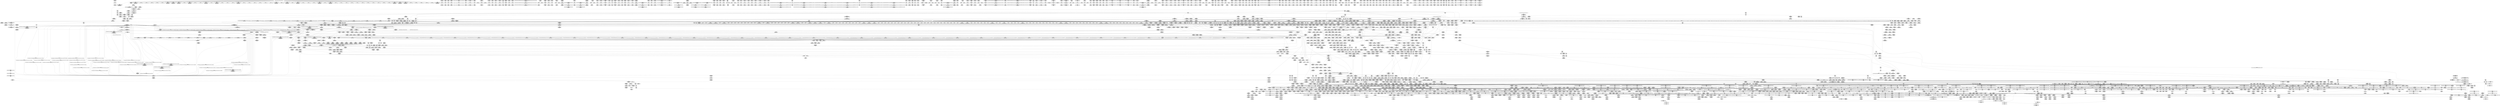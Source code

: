 digraph {
	CE0x79fcc40 [shape=record,shape=Mrecord,label="{CE0x79fcc40|tomoyo_path_perm:if.end14}"]
	CE0x50d8af0 [shape=record,shape=Mrecord,label="{CE0x50d8af0|tomoyo_init_request_info:profile2|security/tomoyo/util.c,1007|*SummSource*}"]
	CE0x45dd590 [shape=record,shape=Mrecord,label="{CE0x45dd590|tomoyo_get_realpath:tmp11|security/tomoyo/file.c,156|*SummSink*}"]
	CE0x5f184e0 [shape=record,shape=Mrecord,label="{CE0x5f184e0|tomoyo_path_permission:return}"]
	CE0x61623e0 [shape=record,shape=Mrecord,label="{CE0x61623e0|tomoyo_init_request_info:tmp4|security/tomoyo/util.c,1004}"]
	CE0x78c0ce0 [shape=record,shape=Mrecord,label="{CE0x78c0ce0|tomoyo_domain:tmp19|security/tomoyo/common.h,1205}"]
	CE0x7ac4670 [shape=record,shape=Mrecord,label="{CE0x7ac4670|_call_void_mcount()_#3|*SummSink*}"]
	CE0x6176640 [shape=record,shape=Mrecord,label="{CE0x6176640|tomoyo_fill_path_info:tmp7|security/tomoyo/util.c,667}"]
	CE0x44f78f0 [shape=record,shape=Mrecord,label="{CE0x44f78f0|tomoyo_const_part_length:cmp15|security/tomoyo/util.c,641|*SummSink*}"]
	CE0x7957da0 [shape=record,shape=Mrecord,label="{CE0x7957da0|srcu_read_lock:entry}"]
	CE0x61941a0 [shape=record,shape=Mrecord,label="{CE0x61941a0|tomoyo_const_part_length:incdec.ptr19|security/tomoyo/util.c,643|*SummSource*}"]
	CE0x5f00200 [shape=record,shape=Mrecord,label="{CE0x5f00200|tomoyo_get_realpath:if.then}"]
	CE0x5f7ad60 [shape=record,shape=Mrecord,label="{CE0x5f7ad60|__llvm_gcov_indirect_counter_increment114:tmp1|*SummSink*}"]
	CE0x77f0ab0 [shape=record,shape=Mrecord,label="{CE0x77f0ab0|i64*_getelementptr_inbounds_(_6_x_i64_,_6_x_i64_*___llvm_gcov_ctr26,_i64_0,_i64_3)|*Constant*|*SummSink*}"]
	CE0x4306760 [shape=record,shape=Mrecord,label="{CE0x4306760|tomoyo_const_part_length:tmp|*SummSink*}"]
	CE0x4fc0650 [shape=record,shape=Mrecord,label="{CE0x4fc0650|tomoyo_fill_path_info:tmp12|security/tomoyo/util.c,667|*SummSource*}"]
	CE0x5e2d3c0 [shape=record,shape=Mrecord,label="{CE0x5e2d3c0|rcu_lock_release:tmp2|*SummSink*}"]
	CE0x62b3850 [shape=record,shape=Mrecord,label="{CE0x62b3850|tomoyo_path_perm:tmp19|security/tomoyo/file.c,805|*SummSource*}"]
	CE0x60feb90 [shape=record,shape=Mrecord,label="{CE0x60feb90|tomoyo_path_perm:tmp34|security/tomoyo/file.c,821|*SummSink*}"]
	CE0x514f220 [shape=record,shape=Mrecord,label="{CE0x514f220|tomoyo_init_request_info:r|Function::tomoyo_init_request_info&Arg::r::}"]
	CE0x5124950 [shape=record,shape=Mrecord,label="{CE0x5124950|%struct.task_struct*_(%struct.task_struct**)*_asm_movq_%gs:$_1:P_,$0_,_r,im,_dirflag_,_fpsr_,_flags_|*SummSource*}"]
	CE0x4456000 [shape=record,shape=Mrecord,label="{CE0x4456000|i64*_getelementptr_inbounds_(_12_x_i64_,_12_x_i64_*___llvm_gcov_ctr31133,_i64_0,_i64_3)|*Constant*|*SummSink*}"]
	CE0x778eb80 [shape=record,shape=Mrecord,label="{CE0x778eb80|tomoyo_add_slash:bb|*SummSink*}"]
	CE0x5e04de0 [shape=record,shape=Mrecord,label="{CE0x5e04de0|srcu_read_unlock:tmp2}"]
	CE0x5149760 [shape=record,shape=Mrecord,label="{CE0x5149760|tomoyo_init_request_info:domain1|security/tomoyo/util.c,1006}"]
	CE0x7813f80 [shape=record,shape=Mrecord,label="{CE0x7813f80|tomoyo_get_realpath:tmp}"]
	CE0x6371cf0 [shape=record,shape=Mrecord,label="{CE0x6371cf0|i64*_getelementptr_inbounds_(_12_x_i64_,_12_x_i64_*___llvm_gcov_ctr31133,_i64_0,_i64_10)|*Constant*}"]
	CE0x50abd30 [shape=record,shape=Mrecord,label="{CE0x50abd30|VOIDTB_TE:_CE_221,222_}"]
	CE0x4262eb0 [shape=record,shape=Mrecord,label="{CE0x4262eb0|tomoyo_get_mode:tmp16|security/tomoyo/util.c,983|*SummSink*}"]
	CE0x61779d0 [shape=record,shape=Mrecord,label="{CE0x61779d0|tomoyo_add_slash:tmp11|*LoadInst*|security/tomoyo/file.c,136|*SummSink*}"]
	CE0x4191360 [shape=record,shape=Mrecord,label="{CE0x4191360|0:_i8,_array:_GCRE_tomoyo_index2category_constant_39_x_i8_c_00_00_00_00_00_00_00_00_00_00_00_00_00_00_00_00_00_00_00_00_00_00_00_01_01_01_01_01_01_01_01_01_01_01_01_01_01_01_02_,_align_16:_elem_13::|security/tomoyo/util.c,983}"]
	CE0x63bb6e0 [shape=record,shape=Mrecord,label="{CE0x63bb6e0|tomoyo_get_realpath:tmp4|security/tomoyo/file.c,151|*SummSource*}"]
	CE0x50284b0 [shape=record,shape=Mrecord,label="{CE0x50284b0|%struct.task_struct*_(%struct.task_struct**)*_asm_movq_%gs:$_1:P_,$0_,_r,im,_dirflag_,_fpsr_,_flags_}"]
	CE0x6371760 [shape=record,shape=Mrecord,label="{CE0x6371760|tomoyo_get_realpath:buf|Function::tomoyo_get_realpath&Arg::buf::}"]
	CE0x51be3b0 [shape=record,shape=Mrecord,label="{CE0x51be3b0|i64_16|*Constant*}"]
	CE0x77d01c0 [shape=record,shape=Mrecord,label="{CE0x77d01c0|tomoyo_audit_path_log:r|Function::tomoyo_audit_path_log&Arg::r::|*SummSource*}"]
	CE0x443b840 [shape=record,shape=Mrecord,label="{CE0x443b840|tomoyo_const_part_length:tmp26|security/tomoyo/util.c,641|*SummSink*}"]
	CE0x5ed3a40 [shape=record,shape=Mrecord,label="{CE0x5ed3a40|__llvm_gcov_indirect_counter_increment:tmp2|*SummSource*}"]
	CE0x63955d0 [shape=record,shape=Mrecord,label="{CE0x63955d0|tomoyo_get_mode:idxprom3|security/tomoyo/util.c,983|*SummSource*}"]
	CE0x4f9c5f0 [shape=record,shape=Mrecord,label="{CE0x4f9c5f0|__llvm_gcov_indirect_counter_increment114:entry|*SummSource*}"]
	CE0x503cf70 [shape=record,shape=Mrecord,label="{CE0x503cf70|i64_2|*Constant*}"]
	CE0x43abc90 [shape=record,shape=Mrecord,label="{CE0x43abc90|tomoyo_const_part_length:tobool|security/tomoyo/util.c,624|*SummSink*}"]
	CE0x4455be0 [shape=record,shape=Mrecord,label="{CE0x4455be0|tomoyo_path_permission:tmp3|*LoadInst*|security/tomoyo/file.c,564|*SummSource*}"]
	CE0x78e0830 [shape=record,shape=Mrecord,label="{CE0x78e0830|tomoyo_fill_path_info:name1|security/tomoyo/util.c,663}"]
	CE0x77cf810 [shape=record,shape=Mrecord,label="{CE0x77cf810|tomoyo_path_permission:call9|security/tomoyo/file.c,572|*SummSource*}"]
	CE0x527f640 [shape=record,shape=Mrecord,label="{CE0x527f640|tomoyo_get_realpath:tmp10|security/tomoyo/file.c,155|*SummSource*}"]
	CE0x51607d0 [shape=record,shape=Mrecord,label="{CE0x51607d0|tomoyo_fill_path_info:ptr|Function::tomoyo_fill_path_info&Arg::ptr::}"]
	CE0x5ed22b0 [shape=record,shape=Mrecord,label="{CE0x5ed22b0|tomoyo_fill_path_info:name1|security/tomoyo/util.c,663|*SummSink*}"]
	CE0x44b05f0 [shape=record,shape=Mrecord,label="{CE0x44b05f0|tomoyo_read_unlock:tmp2|*SummSource*}"]
	CE0x792cbb0 [shape=record,shape=Mrecord,label="{CE0x792cbb0|COLLAPSED:_GCMRE___llvm_gcov_ctr53148_internal_global_2_x_i64_zeroinitializer:_elem_0:default:}"]
	CE0x45e7230 [shape=record,shape=Mrecord,label="{CE0x45e7230|i32_1|*Constant*|*SummSink*}"]
	CE0x5e05840 [shape=record,shape=Mrecord,label="{CE0x5e05840|tomoyo_audit_path_log:name|security/tomoyo/file.c,169|*SummSource*}"]
	CE0x4f106c0 [shape=record,shape=Mrecord,label="{CE0x4f106c0|tomoyo_path_unlink:call|security/tomoyo/tomoyo.c,176}"]
	CE0x4fd3aa0 [shape=record,shape=Mrecord,label="{CE0x4fd3aa0|_call_void_mcount()_#3|*SummSource*}"]
	CE0x4431600 [shape=record,shape=Mrecord,label="{CE0x4431600|_ret_i32_%call,_!dbg_!38908|security/tomoyo/tomoyo.c,176|*SummSink*}"]
	CE0x5f65ee0 [shape=record,shape=Mrecord,label="{CE0x5f65ee0|tomoyo_get_mode:conv15|security/tomoyo/util.c,987}"]
	CE0x63acf20 [shape=record,shape=Mrecord,label="{CE0x63acf20|tomoyo_fill_path_info:frombool|security/tomoyo/util.c,667}"]
	CE0x4568d30 [shape=record,shape=Mrecord,label="{CE0x4568d30|tomoyo_path_unlink:tmp2}"]
	CE0x4263c50 [shape=record,shape=Mrecord,label="{CE0x4263c50|tomoyo_get_mode:add|security/tomoyo/util.c,984}"]
	CE0x4415440 [shape=record,shape=Mrecord,label="{CE0x4415440|tomoyo_const_part_length:tmp20|security/tomoyo/util.c,628|*SummSink*}"]
	CE0x4249610 [shape=record,shape=Mrecord,label="{CE0x4249610|tomoyo_const_part_length:tmp29|security/tomoyo/util.c,641|*SummSink*}"]
	CE0x5fc1790 [shape=record,shape=Mrecord,label="{CE0x5fc1790|tomoyo_fill_path_info:land.end}"]
	CE0x514f050 [shape=record,shape=Mrecord,label="{CE0x514f050|tomoyo_init_request_info:entry|*SummSource*}"]
	CE0x60b5b70 [shape=record,shape=Mrecord,label="{CE0x60b5b70|VOIDTB_TE:_CE_197,198_}"]
	CE0x50aca10 [shape=record,shape=Mrecord,label="{CE0x50aca10|VOIDTB_TE:_CE_182,183_}"]
	CE0x446edc0 [shape=record,shape=Mrecord,label="{CE0x446edc0|tomoyo_const_part_length:tmp3|security/tomoyo/util.c,624}"]
	CE0x795e4a0 [shape=record,shape=Mrecord,label="{CE0x795e4a0|tomoyo_init_request_info:tobool|security/tomoyo/util.c,1004|*SummSource*}"]
	CE0x4fc07b0 [shape=record,shape=Mrecord,label="{CE0x4fc07b0|tomoyo_fill_path_info:tmp12|security/tomoyo/util.c,667|*SummSink*}"]
	CE0x438a6d0 [shape=record,shape=Mrecord,label="{CE0x438a6d0|tomoyo_path_unlink:dentry2|security/tomoyo/tomoyo.c,175}"]
	CE0x5f80100 [shape=record,shape=Mrecord,label="{CE0x5f80100|rcu_lock_acquire:tmp1}"]
	CE0x4ef94a0 [shape=record,shape=Mrecord,label="{CE0x4ef94a0|tomoyo_path_perm:tmp|*SummSink*}"]
	CE0x5fb5b00 [shape=record,shape=Mrecord,label="{CE0x5fb5b00|tomoyo_const_part_length:add|security/tomoyo/util.c,634|*SummSink*}"]
	CE0x62d3250 [shape=record,shape=Mrecord,label="{CE0x62d3250|tomoyo_const_part_length:tmp33|security/tomoyo/util.c,642|*SummSource*}"]
	CE0x77f28d0 [shape=record,shape=Mrecord,label="{CE0x77f28d0|0:_%struct.tomoyo_obj_info*,_16:_%struct.tomoyo_domain_info*,_24:_%struct.tomoyo_path_info*,_40:_i8,_72:_i8,_75:_i8,_76:_i8,_77:_i8,_:_SCMRE_44,45_}"]
	CE0x5124f40 [shape=record,shape=Mrecord,label="{CE0x5124f40|__llvm_gcov_indirect_counter_increment114:counter}"]
	CE0x77b8490 [shape=record,shape=Mrecord,label="{CE0x77b8490|tomoyo_const_part_length:tmp47|security/tomoyo/util.c,646|*SummSink*}"]
	CE0x5e38dd0 [shape=record,shape=Mrecord,label="{CE0x5e38dd0|tomoyo_get_mode:tmp3|security/tomoyo/util.c,978|*SummSource*}"]
	CE0x44f3f40 [shape=record,shape=Mrecord,label="{CE0x44f3f40|tomoyo_path_unlink:tmp3|*SummSink*}"]
	CE0x61cafd0 [shape=record,shape=Mrecord,label="{CE0x61cafd0|tomoyo_const_part_length:conv20|security/tomoyo/util.c,644|*SummSink*}"]
	CE0x60b66b0 [shape=record,shape=Mrecord,label="{CE0x60b66b0|_call_void_mcount()_#3|*SummSink*}"]
	CE0x61ea910 [shape=record,shape=Mrecord,label="{CE0x61ea910|GLOBAL:__llvm_gcov_ctr28130|Global_var:__llvm_gcov_ctr28130|*SummSink*}"]
	CE0x505b8d0 [shape=record,shape=Mrecord,label="{CE0x505b8d0|i32_2|*Constant*}"]
	CE0x5018540 [shape=record,shape=Mrecord,label="{CE0x5018540|i64_0|*Constant*|*SummSource*}"]
	CE0x5f19870 [shape=record,shape=Mrecord,label="{CE0x5f19870|tomoyo_read_lock:tmp}"]
	CE0x78c9470 [shape=record,shape=Mrecord,label="{CE0x78c9470|i32_-1|*Constant*|*SummSource*}"]
	CE0x4490780 [shape=record,shape=Mrecord,label="{CE0x4490780|srcu_read_unlock:tmp3|*SummSource*}"]
	CE0x61651b0 [shape=record,shape=Mrecord,label="{CE0x61651b0|tomoyo_const_part_length:tmp42|security/tomoyo/util.c,644|*SummSource*}"]
	CE0x5e3a2a0 [shape=record,shape=Mrecord,label="{CE0x5e3a2a0|__llvm_gcov_indirect_counter_increment114:tmp|*SummSource*}"]
	CE0x782e010 [shape=record,shape=Mrecord,label="{CE0x782e010|i64*_getelementptr_inbounds_(_4_x_i64_,_4_x_i64_*___llvm_gcov_ctr33,_i64_0,_i64_3)|*Constant*}"]
	CE0x4419ee0 [shape=record,shape=Mrecord,label="{CE0x4419ee0|tomoyo_path_permission:bb|*SummSource*}"]
	CE0x5ff4490 [shape=record,shape=Mrecord,label="{CE0x5ff4490|tomoyo_get_realpath:tmp7|security/tomoyo/file.c,152|*SummSink*}"]
	CE0x5ed27d0 [shape=record,shape=Mrecord,label="{CE0x5ed27d0|VOIDTB_TE:_CE_6392,6400_|*MultipleSource*|security/tomoyo/util.c,1010|security/tomoyo/file.c,564|Function::tomoyo_get_mode&Arg::ns::}"]
	CE0x7803330 [shape=record,shape=Mrecord,label="{CE0x7803330|tomoyo_const_part_length:while.body|*SummSink*}"]
	CE0x45c7980 [shape=record,shape=Mrecord,label="{CE0x45c7980|tomoyo_path_perm:tobool|security/tomoyo/file.c,814}"]
	CE0x5def560 [shape=record,shape=Mrecord,label="{CE0x5def560|tomoyo_get_mode:tmp1}"]
	CE0x61cb600 [shape=record,shape=Mrecord,label="{CE0x61cb600|tomoyo_const_part_length:cmp21|security/tomoyo/util.c,644|*SummSource*}"]
	CE0x50e8670 [shape=record,shape=Mrecord,label="{CE0x50e8670|i32_49|*Constant*|*SummSink*}"]
	CE0x51830d0 [shape=record,shape=Mrecord,label="{CE0x51830d0|GLOBAL:tomoyo_add_slash|*Constant*|*SummSource*}"]
	CE0x4ff9e90 [shape=record,shape=Mrecord,label="{CE0x4ff9e90|VOIDTB_TE:_CE_145,146_}"]
	CE0x45c82e0 [shape=record,shape=Mrecord,label="{CE0x45c82e0|i64_12|*Constant*|*SummSink*}"]
	CE0x4f38ca0 [shape=record,shape=Mrecord,label="{CE0x4f38ca0|GLOBAL:tomoyo_p2mac|Global_var:tomoyo_p2mac|*SummSink*}"]
	CE0x5ff8e70 [shape=record,shape=Mrecord,label="{CE0x5ff8e70|tomoyo_get_mode:mode.1|*SummSink*}"]
	CE0x4251590 [shape=record,shape=Mrecord,label="{CE0x4251590|tomoyo_path_unlink:entry|*SummSource*}"]
	CE0x6291c20 [shape=record,shape=Mrecord,label="{CE0x6291c20|tomoyo_path_permission:operation8|security/tomoyo/file.c,569|*SummSink*}"]
	CE0x6243d70 [shape=record,shape=Mrecord,label="{CE0x6243d70|tomoyo_fill_path_info:conv|security/tomoyo/util.c,664|*SummSource*}"]
	CE0x6162320 [shape=record,shape=Mrecord,label="{CE0x6162320|GLOBAL:__llvm_gcov_ctr32134|Global_var:__llvm_gcov_ctr32134|*SummSource*}"]
	CE0x6315280 [shape=record,shape=Mrecord,label="{CE0x6315280|tomoyo_get_mode:and|security/tomoyo/util.c,987|*SummSink*}"]
	CE0x6dbe8a0 [shape=record,shape=Mrecord,label="{CE0x6dbe8a0|tomoyo_path_permission:tmp|*SummSink*}"]
	CE0x5eb31b0 [shape=record,shape=Mrecord,label="{CE0x5eb31b0|i8*_getelementptr_inbounds_(_12_x_i8_,_12_x_i8_*_.str1,_i32_0,_i32_0)|*Constant*|*SummSink*}"]
	CE0x78d7e20 [shape=record,shape=Mrecord,label="{CE0x78d7e20|tomoyo_path_perm:if.then13|*SummSink*}"]
	CE0x4f10240 [shape=record,shape=Mrecord,label="{CE0x4f10240|tomoyo_path_perm:obj|security/tomoyo/file.c, 788|*SummSink*}"]
	CE0x5169180 [shape=record,shape=Mrecord,label="{CE0x5169180|tomoyo_const_part_length:tmp9|security/tomoyo/util.c,626|*SummSource*}"]
	CE0x50395f0 [shape=record,shape=Mrecord,label="{CE0x50395f0|tomoyo_init_request_info:index|Function::tomoyo_init_request_info&Arg::index::}"]
	CE0x5ee4460 [shape=record,shape=Mrecord,label="{CE0x5ee4460|_call_void_lockdep_rcu_suspicious(i8*_getelementptr_inbounds_(_25_x_i8_,_25_x_i8_*_.str12,_i32_0,_i32_0),_i32_1205,_i8*_getelementptr_inbounds_(_45_x_i8_,_45_x_i8_*_.str13,_i32_0,_i32_0))_#9,_!dbg_!38917|security/tomoyo/common.h,1205|*SummSource*}"]
	CE0x794d1a0 [shape=record,shape=Mrecord,label="{CE0x794d1a0|tomoyo_get_realpath:name1|security/tomoyo/file.c,151|*SummSource*}"]
	CE0x5f1ee50 [shape=record,shape=Mrecord,label="{CE0x5f1ee50|i64*_getelementptr_inbounds_(_10_x_i64_,_10_x_i64_*___llvm_gcov_ctr34,_i64_0,_i64_3)|*Constant*|*SummSink*}"]
	CE0x61fc7e0 [shape=record,shape=Mrecord,label="{CE0x61fc7e0|tomoyo_get_mode:if.end9|*SummSink*}"]
	CE0x5f7b5a0 [shape=record,shape=Mrecord,label="{CE0x5f7b5a0|%struct.lockdep_map*_null|*Constant*}"]
	CE0x7807860 [shape=record,shape=Mrecord,label="{CE0x7807860|tomoyo_path_perm:tmp50|security/tomoyo/file.c,829|*SummSink*}"]
	CE0x5f65b00 [shape=record,shape=Mrecord,label="{CE0x5f65b00|tomoyo_fill_path_info:sub|security/tomoyo/util.c,667}"]
	CE0x51def20 [shape=record,shape=Mrecord,label="{CE0x51def20|__llvm_gcov_indirect_counter_increment:tmp5|*SummSource*}"]
	CE0x51ab320 [shape=record,shape=Mrecord,label="{CE0x51ab320|i64_7|*Constant*}"]
	CE0x5de1210 [shape=record,shape=Mrecord,label="{CE0x5de1210|tomoyo_get_mode:tmp23|security/tomoyo/util.c,986}"]
	CE0x514f3a0 [shape=record,shape=Mrecord,label="{CE0x514f3a0|tomoyo_init_request_info:r|Function::tomoyo_init_request_info&Arg::r::|*SummSink*}"]
	CE0x5ff42a0 [shape=record,shape=Mrecord,label="{CE0x5ff42a0|tomoyo_get_realpath:tmp7|security/tomoyo/file.c,152|*SummSource*}"]
	CE0x609d1a0 [shape=record,shape=Mrecord,label="{CE0x609d1a0|tomoyo_path_permission:r|Function::tomoyo_path_permission&Arg::r::|*SummSource*}"]
	CE0x6080480 [shape=record,shape=Mrecord,label="{CE0x6080480|0:_i8,_array:_GCRE_tomoyo_index2category_constant_39_x_i8_c_00_00_00_00_00_00_00_00_00_00_00_00_00_00_00_00_00_00_00_00_00_00_00_01_01_01_01_01_01_01_01_01_01_01_01_01_01_01_02_,_align_16:_elem_17::|security/tomoyo/util.c,983}"]
	CE0x6244820 [shape=record,shape=Mrecord,label="{CE0x6244820|tomoyo_get_realpath:tobool|security/tomoyo/file.c,151|*SummSink*}"]
	CE0x63b85b0 [shape=record,shape=Mrecord,label="{CE0x63b85b0|tomoyo_const_part_length:len.0}"]
	CE0x4249a80 [shape=record,shape=Mrecord,label="{CE0x4249a80|tomoyo_const_part_length:tmp30|security/tomoyo/util.c,641|*SummSink*}"]
	CE0x6dca520 [shape=record,shape=Mrecord,label="{CE0x6dca520|i64*_getelementptr_inbounds_(_11_x_i64_,_11_x_i64_*___llvm_gcov_ctr54147,_i64_0,_i64_8)|*Constant*|*SummSource*}"]
	CE0x4578d40 [shape=record,shape=Mrecord,label="{CE0x4578d40|tomoyo_const_part_length:tmp31|security/tomoyo/util.c,641|*SummSink*}"]
	CE0x77f6100 [shape=record,shape=Mrecord,label="{CE0x77f6100|srcu_read_unlock:dep_map|include/linux/srcu.h,236}"]
	CE0x4ef75f0 [shape=record,shape=Mrecord,label="{CE0x4ef75f0|tomoyo_const_part_length:cmp12|security/tomoyo/util.c,641|*SummSource*}"]
	CE0x6137d20 [shape=record,shape=Mrecord,label="{CE0x6137d20|tomoyo_path_perm:tmp5|security/tomoyo/file.c,789|*SummSink*}"]
	CE0x4ff6bb0 [shape=record,shape=Mrecord,label="{CE0x4ff6bb0|tomoyo_path_perm:tmp10|security/tomoyo/file.c,797|*SummSink*}"]
	CE0x79fc930 [shape=record,shape=Mrecord,label="{CE0x79fc930|tomoyo_init_request_info:tmp3|security/tomoyo/util.c,1004|*SummSource*}"]
	CE0x5edd610 [shape=record,shape=Mrecord,label="{CE0x5edd610|tomoyo_path_permission:tmp2|security/tomoyo/file.c,563}"]
	CE0x445b9a0 [shape=record,shape=Mrecord,label="{CE0x445b9a0|i64_3|*Constant*|*SummSource*}"]
	CE0x4ff6c90 [shape=record,shape=Mrecord,label="{CE0x4ff6c90|tomoyo_path_perm:tmp11|security/tomoyo/file.c,797}"]
	CE0x51b4b60 [shape=record,shape=Mrecord,label="{CE0x51b4b60|tomoyo_path_perm:tmp31|security/tomoyo/file.c,816}"]
	CE0x63ad9c0 [shape=record,shape=Mrecord,label="{CE0x63ad9c0|i32_4|*Constant*}"]
	CE0x5d895a0 [shape=record,shape=Mrecord,label="{CE0x5d895a0|tomoyo_get_mode:tmp15|security/tomoyo/util.c,983}"]
	CE0x79066e0 [shape=record,shape=Mrecord,label="{CE0x79066e0|i64*_getelementptr_inbounds_(_10_x_i64_,_10_x_i64_*___llvm_gcov_ctr34,_i64_0,_i64_8)|*Constant*|*SummSink*}"]
	CE0x62d27f0 [shape=record,shape=Mrecord,label="{CE0x62d27f0|i64*_getelementptr_inbounds_(_31_x_i64_,_31_x_i64_*___llvm_gcov_ctr43150,_i64_0,_i64_4)|*Constant*|*SummSink*}"]
	CE0x5f743a0 [shape=record,shape=Mrecord,label="{CE0x5f743a0|rcu_lock_release:indirectgoto|*SummSource*}"]
	CE0x7a1cf90 [shape=record,shape=Mrecord,label="{CE0x7a1cf90|GLOBAL:tomoyo_ss|Global_var:tomoyo_ss|*SummSink*}"]
	CE0x63bb480 [shape=record,shape=Mrecord,label="{CE0x63bb480|GLOBAL:__llvm_gcov_ctr25|Global_var:__llvm_gcov_ctr25|*SummSource*}"]
	CE0x6361a80 [shape=record,shape=Mrecord,label="{CE0x6361a80|tomoyo_get_mode:arrayidx|security/tomoyo/util.c,981|*SummSink*}"]
	CE0x79580d0 [shape=record,shape=Mrecord,label="{CE0x79580d0|GLOBAL:tomoyo_ss|Global_var:tomoyo_ss}"]
	CE0x5ed3b90 [shape=record,shape=Mrecord,label="{CE0x5ed3b90|__llvm_gcov_indirect_counter_increment:tmp2|*SummSink*}"]
	CE0x7a73ef0 [shape=record,shape=Mrecord,label="{CE0x7a73ef0|tomoyo_const_part_length:tmp49|security/tomoyo/util.c,649}"]
	CE0x445b930 [shape=record,shape=Mrecord,label="{CE0x445b930|i64_3|*Constant*}"]
	CE0x44616f0 [shape=record,shape=Mrecord,label="{CE0x44616f0|VOIDTB_TE:_CE_309,310_}"]
	CE0x50acbb0 [shape=record,shape=Mrecord,label="{CE0x50acbb0|VOIDTB_TE:_CE_184,185_}"]
	CE0x7a71e50 [shape=record,shape=Mrecord,label="{CE0x7a71e50|tomoyo_get_realpath:tmp|*SummSink*}"]
	CE0x5d893c0 [shape=record,shape=Mrecord,label="{CE0x5d893c0|i64*_getelementptr_inbounds_(_12_x_i64_,_12_x_i64_*___llvm_gcov_ctr31133,_i64_0,_i64_6)|*Constant*|*SummSink*}"]
	CE0x4412fa0 [shape=record,shape=Mrecord,label="{CE0x4412fa0|_call_void_mcount()_#3}"]
	CE0x5d7bae0 [shape=record,shape=Mrecord,label="{CE0x5d7bae0|tomoyo_get_mode:if.then|*SummSource*}"]
	CE0x5e4ce30 [shape=record,shape=Mrecord,label="{CE0x5e4ce30|tomoyo_path_perm:call|security/tomoyo/file.c,797|*SummSource*}"]
	CE0x60fc070 [shape=record,shape=Mrecord,label="{CE0x60fc070|_call_void_tomoyo_add_slash(%struct.tomoyo_path_info*_%buf)_#9,_!dbg_!38937|security/tomoyo/file.c,810|*SummSink*}"]
	CE0x512ec50 [shape=record,shape=Mrecord,label="{CE0x512ec50|128:_i8*,_1208:_%struct.file*,_:_CMRE_168,176_|*MultipleSource*|security/tomoyo/common.h,1205|security/tomoyo/common.h,1205}"]
	CE0x5eccc30 [shape=record,shape=Mrecord,label="{CE0x5eccc30|i64*_getelementptr_inbounds_(_2_x_i64_,_2_x_i64_*___llvm_gcov_ctr31,_i64_0,_i64_1)|*Constant*|*SummSource*}"]
	CE0x43ab260 [shape=record,shape=Mrecord,label="{CE0x43ab260|_call_void_mcount()_#3|*SummSink*}"]
	CE0x785c180 [shape=record,shape=Mrecord,label="{CE0x785c180|get_current:tmp4|./arch/x86/include/asm/current.h,14}"]
	CE0x52a9610 [shape=record,shape=Mrecord,label="{CE0x52a9610|tomoyo_path_perm:obj7|security/tomoyo/file.c,806}"]
	CE0x785d360 [shape=record,shape=Mrecord,label="{CE0x785d360|VOIDTB_TE:_CE_161,162_}"]
	CE0x6dcac10 [shape=record,shape=Mrecord,label="{CE0x6dcac10|tomoyo_path_permission:param|security/tomoyo/file.c,568|*SummSource*}"]
	CE0x6dd3150 [shape=record,shape=Mrecord,label="{CE0x6dd3150|_call_void_rcu_lock_acquire(%struct.lockdep_map*_%dep_map)_#9,_!dbg_!38906|include/linux/srcu.h,222}"]
	CE0x63ccdf0 [shape=record,shape=Mrecord,label="{CE0x63ccdf0|i64*_getelementptr_inbounds_(_25_x_i64_,_25_x_i64_*___llvm_gcov_ctr11,_i64_0,_i64_11)|*Constant*}"]
	CE0x78c0960 [shape=record,shape=Mrecord,label="{CE0x78c0960|tomoyo_domain:tmp18|security/tomoyo/common.h,1205|*SummSource*}"]
	CE0x638f6e0 [shape=record,shape=Mrecord,label="{CE0x638f6e0|tomoyo_fill_path_info:land.end}"]
	CE0x7967170 [shape=record,shape=Mrecord,label="{CE0x7967170|tomoyo_const_part_length:tmp22|security/tomoyo/util.c,634|*SummSink*}"]
	CE0x607fdd0 [shape=record,shape=Mrecord,label="{CE0x607fdd0|tomoyo_get_mode:return|*SummSource*}"]
	CE0x623d260 [shape=record,shape=Mrecord,label="{CE0x623d260|tomoyo_read_unlock:entry}"]
	CE0x5376de0 [shape=record,shape=Mrecord,label="{CE0x5376de0|tomoyo_const_part_length:cmp3|security/tomoyo/util.c,627|*SummSource*}"]
	CE0x4367390 [shape=record,shape=Mrecord,label="{CE0x4367390|tomoyo_get_mode:config7|security/tomoyo/util.c,983}"]
	CE0x51f7540 [shape=record,shape=Mrecord,label="{CE0x51f7540|tomoyo_get_mode:cmp|security/tomoyo/util.c,982}"]
	CE0x5f20280 [shape=record,shape=Mrecord,label="{CE0x5f20280|_ret_i32_%call,_!dbg_!38902|security/tomoyo/common.h,1097|*SummSink*}"]
	CE0x5e05c80 [shape=record,shape=Mrecord,label="{CE0x5e05c80|tomoyo_audit_path_log:tmp7|security/tomoyo/file.c,169|*SummSource*}"]
	CE0x5d4b480 [shape=record,shape=Mrecord,label="{CE0x5d4b480|tomoyo_path_permission:do.body}"]
	CE0x505f730 [shape=record,shape=Mrecord,label="{CE0x505f730|i64*_getelementptr_inbounds_(_31_x_i64_,_31_x_i64_*___llvm_gcov_ctr43150,_i64_0,_i64_30)|*Constant*|*SummSource*}"]
	CE0x78055c0 [shape=record,shape=Mrecord,label="{CE0x78055c0|tomoyo_domain:call3|security/tomoyo/common.h,1205|*SummSource*}"]
	CE0x51aaff0 [shape=record,shape=Mrecord,label="{CE0x51aaff0|GLOBAL:tomoyo_path_keyword|Global_var:tomoyo_path_keyword|*SummSource*}"]
	CE0x61eaed0 [shape=record,shape=Mrecord,label="{CE0x61eaed0|tomoyo_path_permission:ns|security/tomoyo/file.c,564|*SummSource*}"]
	CE0x7a68d20 [shape=record,shape=Mrecord,label="{CE0x7a68d20|tomoyo_fill_path_info:const_len6|security/tomoyo/util.c,668}"]
	CE0x78e1320 [shape=record,shape=Mrecord,label="{CE0x78e1320|tomoyo_fill_path_info:const_len|security/tomoyo/util.c,666}"]
	CE0x6177420 [shape=record,shape=Mrecord,label="{CE0x6177420|tomoyo_add_slash:tmp11|*LoadInst*|security/tomoyo/file.c,136}"]
	CE0x5ea0530 [shape=record,shape=Mrecord,label="{CE0x5ea0530|tomoyo_get_realpath:name|security/tomoyo/file.c,150}"]
	CE0x63bab40 [shape=record,shape=Mrecord,label="{CE0x63bab40|GLOBAL:tomoyo_realpath_from_path|*Constant*|*SummSink*}"]
	CE0x443b450 [shape=record,shape=Mrecord,label="{CE0x443b450|tomoyo_get_mode:tmp18|security/tomoyo/util.c,985}"]
	CE0x7925440 [shape=record,shape=Mrecord,label="{CE0x7925440|__llvm_gcov_indirect_counter_increment114:tmp5}"]
	CE0x78c9a20 [shape=record,shape=Mrecord,label="{CE0x78c9a20|tomoyo_init_request_info:bb|*SummSource*}"]
	CE0x7803ac0 [shape=record,shape=Mrecord,label="{CE0x7803ac0|tomoyo_fill_path_info:conv|security/tomoyo/util.c,664}"]
	CE0x5249ac0 [shape=record,shape=Mrecord,label="{CE0x5249ac0|tomoyo_get_mode:default_config|security/tomoyo/util.c,986}"]
	CE0x5071b30 [shape=record,shape=Mrecord,label="{CE0x5071b30|0:_%struct.tomoyo_obj_info*,_16:_%struct.tomoyo_domain_info*,_24:_%struct.tomoyo_path_info*,_40:_i8,_72:_i8,_75:_i8,_76:_i8,_77:_i8,_:_SCMRE_31,32_}"]
	CE0x629c7f0 [shape=record,shape=Mrecord,label="{CE0x629c7f0|tomoyo_const_part_length:tmp40|security/tomoyo/util.c,644|*SummSink*}"]
	CE0x77c8570 [shape=record,shape=Mrecord,label="{CE0x77c8570|0:_i8*,_:_SCMRE_12,14_|*MultipleSource*|security/tomoyo/file.c, 794|security/tomoyo/file.c, 792|security/tomoyo/file.c,802}"]
	CE0x7886260 [shape=record,shape=Mrecord,label="{CE0x7886260|tomoyo_path_permission:cmp10|security/tomoyo/file.c,573|*SummSink*}"]
	CE0x5f7bc00 [shape=record,shape=Mrecord,label="{CE0x5f7bc00|__llvm_gcov_indirect_counter_increment114:tmp2|*SummSource*}"]
	CE0x5fb66d0 [shape=record,shape=Mrecord,label="{CE0x5fb66d0|tomoyo_get_mode:tmp15|security/tomoyo/util.c,983}"]
	CE0x5149530 [shape=record,shape=Mrecord,label="{CE0x5149530|i32_2|*Constant*}"]
	CE0x4559a50 [shape=record,shape=Mrecord,label="{CE0x4559a50|tomoyo_init_request_info:call|security/tomoyo/util.c,1005|*SummSink*}"]
	CE0x7803700 [shape=record,shape=Mrecord,label="{CE0x7803700|i32_50|*Constant*|*SummSink*}"]
	CE0x5f9c500 [shape=record,shape=Mrecord,label="{CE0x5f9c500|tomoyo_path_perm:call3|security/tomoyo/file.c,803|*SummSink*}"]
	CE0x5f7dd80 [shape=record,shape=Mrecord,label="{CE0x5f7dd80|128:_i8*,_1208:_%struct.file*,_:_CMRE_29,30_}"]
	CE0x6173270 [shape=record,shape=Mrecord,label="{CE0x6173270|tomoyo_const_part_length:conv14|security/tomoyo/util.c,641}"]
	CE0x79fc830 [shape=record,shape=Mrecord,label="{CE0x79fc830|tomoyo_init_request_info:tmp3|security/tomoyo/util.c,1004}"]
	CE0x62d2900 [shape=record,shape=Mrecord,label="{CE0x62d2900|tomoyo_audit_path_log:tmp6|security/tomoyo/file.c,169|*SummSource*}"]
	CE0x77f2670 [shape=record,shape=Mrecord,label="{CE0x77f2670|0:_%struct.tomoyo_obj_info*,_16:_%struct.tomoyo_domain_info*,_24:_%struct.tomoyo_path_info*,_40:_i8,_72:_i8,_75:_i8,_76:_i8,_77:_i8,_:_SCMRE_43,44_}"]
	CE0x78afe30 [shape=record,shape=Mrecord,label="{CE0x78afe30|i64_7|*Constant*|*SummSource*}"]
	CE0x4ff9a80 [shape=record,shape=Mrecord,label="{CE0x4ff9a80|rcu_lock_release:tmp|*SummSource*}"]
	CE0x4f4db50 [shape=record,shape=Mrecord,label="{CE0x4f4db50|tomoyo_get_realpath:call|security/tomoyo/file.c,150|*SummSource*}"]
	CE0x6394f80 [shape=record,shape=Mrecord,label="{CE0x6394f80|tomoyo_const_part_length:tmp21|security/tomoyo/util.c,631|*SummSink*}"]
	CE0x62ddf30 [shape=record,shape=Mrecord,label="{CE0x62ddf30|tomoyo_add_slash:tmp1}"]
	CE0x60341d0 [shape=record,shape=Mrecord,label="{CE0x60341d0|i64**_getelementptr_inbounds_(_3_x_i64*_,_3_x_i64*_*___llvm_gcda_edge_table,_i64_0,_i64_0)|*Constant*|*SummSink*}"]
	CE0x4f01230 [shape=record,shape=Mrecord,label="{CE0x4f01230|0:_i8*,_array:_GCRE_tomoyo_path_keyword_external_constant_11_x_i8*_:_elem_1::|security/tomoyo/file.c,167}"]
	CE0x77cfc50 [shape=record,shape=Mrecord,label="{CE0x77cfc50|GLOBAL:tomoyo_audit_path_log|*Constant*|*SummSink*}"]
	CE0x5de0ca0 [shape=record,shape=Mrecord,label="{CE0x5de0ca0|i64*_getelementptr_inbounds_(_12_x_i64_,_12_x_i64_*___llvm_gcov_ctr31133,_i64_0,_i64_9)|*Constant*}"]
	CE0x78467d0 [shape=record,shape=Mrecord,label="{CE0x78467d0|0:_%struct.tomoyo_obj_info*,_16:_%struct.tomoyo_domain_info*,_24:_%struct.tomoyo_path_info*,_40:_i8,_72:_i8,_75:_i8,_76:_i8,_77:_i8,_:_SCMRE_36,37_}"]
	CE0x4489e80 [shape=record,shape=Mrecord,label="{CE0x4489e80|tomoyo_path_unlink:tmp1|*SummSource*}"]
	CE0x45dd2a0 [shape=record,shape=Mrecord,label="{CE0x45dd2a0|tomoyo_get_realpath:tmp11|security/tomoyo/file.c,156|*SummSource*}"]
	CE0x501a0f0 [shape=record,shape=Mrecord,label="{CE0x501a0f0|tomoyo_path_unlink:path|security/tomoyo/tomoyo.c, 175|*SummSink*}"]
	CE0x5106d70 [shape=record,shape=Mrecord,label="{CE0x5106d70|i64*_getelementptr_inbounds_(_11_x_i64_,_11_x_i64_*___llvm_gcov_ctr54147,_i64_0,_i64_0)|*Constant*}"]
	CE0x7947ee0 [shape=record,shape=Mrecord,label="{CE0x7947ee0|tomoyo_path_perm:sw.epilog}"]
	CE0x5032990 [shape=record,shape=Mrecord,label="{CE0x5032990|VOIDTB_TE:_CE_305,306_}"]
	CE0x4489390 [shape=record,shape=Mrecord,label="{CE0x4489390|tomoyo_path_perm:buf|security/tomoyo/file.c, 792|*SummSink*}"]
	CE0x6dca380 [shape=record,shape=Mrecord,label="{CE0x6dca380|i64*_getelementptr_inbounds_(_11_x_i64_,_11_x_i64_*___llvm_gcov_ctr54147,_i64_0,_i64_8)|*Constant*}"]
	CE0x4490900 [shape=record,shape=Mrecord,label="{CE0x4490900|_call_void_mcount()_#3}"]
	CE0x4568dd0 [shape=record,shape=Mrecord,label="{CE0x4568dd0|tomoyo_path_unlink:tmp2|*SummSource*}"]
	CE0x7ac9360 [shape=record,shape=Mrecord,label="{CE0x7ac9360|i8_1|*Constant*|*SummSink*}"]
	CE0x51b36c0 [shape=record,shape=Mrecord,label="{CE0x51b36c0|i64_5|*Constant*}"]
	CE0x4faf950 [shape=record,shape=Mrecord,label="{CE0x4faf950|tomoyo_fill_path_info:conv3|security/tomoyo/util.c,666|*SummSource*}"]
	CE0x51b4910 [shape=record,shape=Mrecord,label="{CE0x51b4910|tomoyo_path_perm:tmp30|security/tomoyo/file.c,816|*SummSink*}"]
	CE0x5e392d0 [shape=record,shape=Mrecord,label="{CE0x5e392d0|i32_47|*Constant*}"]
	CE0x63a83f0 [shape=record,shape=Mrecord,label="{CE0x63a83f0|i64*_getelementptr_inbounds_(_25_x_i64_,_25_x_i64_*___llvm_gcov_ctr11,_i64_0,_i64_24)|*Constant*}"]
	CE0x5183900 [shape=record,shape=Mrecord,label="{CE0x5183900|_ret_void,_!dbg_!38913|security/tomoyo/file.c,138}"]
	CE0x5fecd10 [shape=record,shape=Mrecord,label="{CE0x5fecd10|get_current:tmp1|*SummSource*}"]
	CE0x42d6830 [shape=record,shape=Mrecord,label="{CE0x42d6830|GLOBAL:lock_acquire|*Constant*|*SummSource*}"]
	CE0x505beb0 [shape=record,shape=Mrecord,label="{CE0x505beb0|tomoyo_path_perm:path1|security/tomoyo/file.c,788|*SummSource*}"]
	CE0x61b69b0 [shape=record,shape=Mrecord,label="{CE0x61b69b0|tomoyo_path_perm:tmp39|security/tomoyo/file.c,821|*SummSource*}"]
	CE0x6dbe910 [shape=record,shape=Mrecord,label="{CE0x6dbe910|tomoyo_path_permission:tmp1}"]
	CE0x78c9b60 [shape=record,shape=Mrecord,label="{CE0x78c9b60|tomoyo_path_perm:if.then13}"]
	CE0x5f7bd10 [shape=record,shape=Mrecord,label="{CE0x5f7bd10|__llvm_gcov_indirect_counter_increment114:tmp2|*SummSink*}"]
	CE0x5007e60 [shape=record,shape=Mrecord,label="{CE0x5007e60|tomoyo_const_part_length:if.then|*SummSink*}"]
	CE0x4f9d3b0 [shape=record,shape=Mrecord,label="{CE0x4f9d3b0|tomoyo_const_part_length:if.end|*SummSink*}"]
	CE0x610b820 [shape=record,shape=Mrecord,label="{CE0x610b820|tomoyo_path_perm:tmp35|security/tomoyo/file.c,821|*SummSink*}"]
	CE0x4f01a10 [shape=record,shape=Mrecord,label="{CE0x4f01a10|i32_55|*Constant*|*SummSink*}"]
	CE0x610bd80 [shape=record,shape=Mrecord,label="{CE0x610bd80|i64*_getelementptr_inbounds_(_25_x_i64_,_25_x_i64_*___llvm_gcov_ctr11,_i64_0,_i64_18)|*Constant*|*SummSink*}"]
	CE0x5f7aed0 [shape=record,shape=Mrecord,label="{CE0x5f7aed0|__llvm_gcov_indirect_counter_increment114:tmp2}"]
	CE0x77f5af0 [shape=record,shape=Mrecord,label="{CE0x77f5af0|_ret_void,_!dbg_!38908|include/linux/rcupdate.h,424|*SummSource*}"]
	CE0x7a9d3f0 [shape=record,shape=Mrecord,label="{CE0x7a9d3f0|COLLAPSED:_GCMRE___llvm_gcov_ctr34_internal_global_10_x_i64_zeroinitializer:_elem_0:default:}"]
	CE0x5f7d740 [shape=record,shape=Mrecord,label="{CE0x5f7d740|128:_i8*,_1208:_%struct.file*,_:_CMRE_24,25_}"]
	CE0x5168eb0 [shape=record,shape=Mrecord,label="{CE0x5168eb0|i64*_getelementptr_inbounds_(_12_x_i64_,_12_x_i64_*___llvm_gcov_ctr31133,_i64_0,_i64_11)|*Constant*}"]
	CE0x6080b20 [shape=record,shape=Mrecord,label="{CE0x6080b20|tomoyo_path_unlink:bb|*SummSink*}"]
	CE0x7a45eb0 [shape=record,shape=Mrecord,label="{CE0x7a45eb0|_call_void_mcount()_#3}"]
	CE0x5e6bbf0 [shape=record,shape=Mrecord,label="{CE0x5e6bbf0|GLOBAL:__llvm_gcov_ctr28130|Global_var:__llvm_gcov_ctr28130}"]
	CE0x5e04ec0 [shape=record,shape=Mrecord,label="{CE0x5e04ec0|srcu_read_unlock:tmp2|*SummSink*}"]
	CE0x4489650 [shape=record,shape=Mrecord,label="{CE0x4489650|tomoyo_path_perm:symlink_target|security/tomoyo/file.c, 794|*SummSink*}"]
	CE0x424c0a0 [shape=record,shape=Mrecord,label="{CE0x424c0a0|tomoyo_path_perm:tmp12|security/tomoyo/file.c,799|*SummSource*}"]
	CE0x4289b30 [shape=record,shape=Mrecord,label="{CE0x4289b30|tomoyo_path_permission:do.end|*SummSource*}"]
	CE0x63a58c0 [shape=record,shape=Mrecord,label="{CE0x63a58c0|tomoyo_path_perm:tmp47|security/tomoyo/file.c,827|*SummSink*}"]
	CE0x42d7820 [shape=record,shape=Mrecord,label="{CE0x42d7820|tomoyo_get_mode:mode.0}"]
	CE0x5f27770 [shape=record,shape=Mrecord,label="{CE0x5f27770|i32_5|*Constant*}"]
	CE0x5131130 [shape=record,shape=Mrecord,label="{CE0x5131130|get_current:tmp2|*SummSource*}"]
	CE0x77f5e00 [shape=record,shape=Mrecord,label="{CE0x77f5e00|_call_void___srcu_read_unlock(%struct.srcu_struct*_%sp,_i32_%idx)_#9,_!dbg_!38906|include/linux/srcu.h,237|*SummSource*}"]
	CE0x6195100 [shape=record,shape=Mrecord,label="{CE0x6195100|tomoyo_const_part_length:tmp1|*SummSource*}"]
	CE0x5eaeac0 [shape=record,shape=Mrecord,label="{CE0x5eaeac0|tomoyo_domain:tmp7|security/tomoyo/common.h,1205|*SummSource*}"]
	CE0x5e41b50 [shape=record,shape=Mrecord,label="{CE0x5e41b50|VOIDTB_TE:_CE_214,215_}"]
	CE0x51498f0 [shape=record,shape=Mrecord,label="{CE0x51498f0|i32_4|*Constant*}"]
	CE0x5082c40 [shape=record,shape=Mrecord,label="{CE0x5082c40|tomoyo_fill_path_info:cmp|security/tomoyo/util.c,667}"]
	CE0x7917050 [shape=record,shape=Mrecord,label="{CE0x7917050|srcu_read_unlock:tmp1|*SummSource*}"]
	CE0x63cc630 [shape=record,shape=Mrecord,label="{CE0x63cc630|i64**_getelementptr_inbounds_(_3_x_i64*_,_3_x_i64*_*___llvm_gcda_edge_table,_i64_0,_i64_1)|*Constant*|*SummSource*}"]
	CE0x504a840 [shape=record,shape=Mrecord,label="{CE0x504a840|tomoyo_path_permission:tmp18|security/tomoyo/file.c,573|*SummSource*}"]
	CE0x7ac4990 [shape=record,shape=Mrecord,label="{CE0x7ac4990|VOIDTB_TE:_CE_2048,2096_|*MultipleSource*|security/tomoyo/util.c,1010|security/tomoyo/file.c,564|Function::tomoyo_get_mode&Arg::ns::}"]
	CE0x5f7fa70 [shape=record,shape=Mrecord,label="{CE0x5f7fa70|__llvm_gcov_indirect_counter_increment114:exit|*SummSink*}"]
	CE0x51606c0 [shape=record,shape=Mrecord,label="{CE0x51606c0|_call_void_tomoyo_fill_path_info(%struct.tomoyo_path_info*_%buf)_#9,_!dbg_!38913|security/tomoyo/file.c,152|*SummSink*}"]
	CE0x62de300 [shape=record,shape=Mrecord,label="{CE0x62de300|tomoyo_const_part_length:tmp20|security/tomoyo/util.c,628}"]
	CE0x5ed4380 [shape=record,shape=Mrecord,label="{CE0x5ed4380|tomoyo_read_lock:call|security/tomoyo/common.h,1097|*SummSource*}"]
	CE0x4f68400 [shape=record,shape=Mrecord,label="{CE0x4f68400|i8_4|*Constant*|*SummSource*}"]
	CE0x5e83620 [shape=record,shape=Mrecord,label="{CE0x5e83620|_call_void_mcount()_#3|*SummSource*}"]
	CE0x4fd4050 [shape=record,shape=Mrecord,label="{CE0x4fd4050|GLOBAL:srcu_read_unlock|*Constant*|*SummSource*}"]
	CE0x50e9450 [shape=record,shape=Mrecord,label="{CE0x50e9450|tomoyo_const_part_length:if.end}"]
	CE0x50ac060 [shape=record,shape=Mrecord,label="{CE0x50ac060|VOIDTB_TE:_CE_224,232_|Function::tomoyo_path_unlink&Arg::dentry::}"]
	CE0x4f26250 [shape=record,shape=Mrecord,label="{CE0x4f26250|tomoyo_const_part_length:tmp12|security/tomoyo/util.c,626|*SummSource*}"]
	CE0x60f3580 [shape=record,shape=Mrecord,label="{CE0x60f3580|128:_i8*,_1208:_%struct.file*,_:_CMRE_40,41_}"]
	CE0x779c160 [shape=record,shape=Mrecord,label="{CE0x779c160|tomoyo_path_perm:tmp22|security/tomoyo/file.c,810}"]
	CE0x505c200 [shape=record,shape=Mrecord,label="{CE0x505c200|tomoyo_path_perm:bb|*SummSource*}"]
	CE0x42d8a20 [shape=record,shape=Mrecord,label="{CE0x42d8a20|COLLAPSED:_GCMRE___llvm_gcov_ctr23_internal_global_2_x_i64_zeroinitializer:_elem_0:default:}"]
	CE0x4371ff0 [shape=record,shape=Mrecord,label="{CE0x4371ff0|i64*_getelementptr_inbounds_(_31_x_i64_,_31_x_i64_*___llvm_gcov_ctr43150,_i64_0,_i64_3)|*Constant*|*SummSink*}"]
	CE0x79265d0 [shape=record,shape=Mrecord,label="{CE0x79265d0|tomoyo_path_permission:tmp24|security/tomoyo/file.c,575|*SummSink*}"]
	CE0x4347200 [shape=record,shape=Mrecord,label="{CE0x4347200|tomoyo_audit_path_log:filename|security/tomoyo/file.c,169|*SummSink*}"]
	CE0x77f56d0 [shape=record,shape=Mrecord,label="{CE0x77f56d0|_call_void___srcu_read_unlock(%struct.srcu_struct*_%sp,_i32_%idx)_#9,_!dbg_!38906|include/linux/srcu.h,237}"]
	CE0x53ab420 [shape=record,shape=Mrecord,label="{CE0x53ab420|tomoyo_read_lock:entry|*SummSink*}"]
	CE0x500b9f0 [shape=record,shape=Mrecord,label="{CE0x500b9f0|tomoyo_get_realpath:tmp2|*LoadInst*|security/tomoyo/file.c,151|*SummSink*}"]
	CE0x609c9a0 [shape=record,shape=Mrecord,label="{CE0x609c9a0|tomoyo_path_permission:entry}"]
	CE0x78b1930 [shape=record,shape=Mrecord,label="{CE0x78b1930|_ret_i32_%retval.0,_!dbg_!38935|security/tomoyo/util.c,988|*SummSource*}"]
	CE0x4407080 [shape=record,shape=Mrecord,label="{CE0x4407080|tomoyo_domain:tobool|security/tomoyo/common.h,1205}"]
	CE0x62d2780 [shape=record,shape=Mrecord,label="{CE0x62d2780|i64*_getelementptr_inbounds_(_31_x_i64_,_31_x_i64_*___llvm_gcov_ctr43150,_i64_0,_i64_4)|*Constant*|*SummSource*}"]
	CE0x63114c0 [shape=record,shape=Mrecord,label="{CE0x63114c0|tomoyo_path_perm:name|security/tomoyo/file.c,802}"]
	CE0x7a453c0 [shape=record,shape=Mrecord,label="{CE0x7a453c0|GLOBAL:__llvm_gcov_ctr32134|Global_var:__llvm_gcov_ctr32134|*SummSink*}"]
	CE0x60b6640 [shape=record,shape=Mrecord,label="{CE0x60b6640|_call_void_mcount()_#3|*SummSource*}"]
	CE0x5eddaf0 [shape=record,shape=Mrecord,label="{CE0x5eddaf0|tomoyo_path_permission:tmp1|*SummSource*}"]
	CE0x4f0fc60 [shape=record,shape=Mrecord,label="{CE0x4f0fc60|tomoyo_path_perm:tmp11|security/tomoyo/file.c,797|*SummSink*}"]
	CE0x5d7c340 [shape=record,shape=Mrecord,label="{CE0x5d7c340|tomoyo_path_permission:return|*SummSource*}"]
	CE0x5f7f640 [shape=record,shape=Mrecord,label="{CE0x5f7f640|i8*_undef|*Constant*}"]
	CE0x4f012f0 [shape=record,shape=Mrecord,label="{CE0x4f012f0|0:_i8*,_array:_GCRE_tomoyo_path_keyword_external_constant_11_x_i8*_:_elem_2::|security/tomoyo/file.c,167}"]
	CE0x5060520 [shape=record,shape=Mrecord,label="{CE0x5060520|tomoyo_get_mode:if.then13}"]
	CE0x7773990 [shape=record,shape=Mrecord,label="{CE0x7773990|tomoyo_get_mode:tmp9|security/tomoyo/util.c,981|*SummSink*}"]
	CE0x7ad9b90 [shape=record,shape=Mrecord,label="{CE0x7ad9b90|tomoyo_domain:entry|*SummSource*}"]
	CE0x50295c0 [shape=record,shape=Mrecord,label="{CE0x50295c0|_call_void_mcount()_#3}"]
	CE0x78b1d30 [shape=record,shape=Mrecord,label="{CE0x78b1d30|i32_9|*Constant*}"]
	CE0x63097b0 [shape=record,shape=Mrecord,label="{CE0x63097b0|tomoyo_const_part_length:tmp45|security/tomoyo/util.c,645}"]
	CE0x51df080 [shape=record,shape=Mrecord,label="{CE0x51df080|__llvm_gcov_indirect_counter_increment:tmp5|*SummSink*}"]
	CE0x5248cc0 [shape=record,shape=Mrecord,label="{CE0x5248cc0|i32_0|*Constant*}"]
	CE0x62c3f70 [shape=record,shape=Mrecord,label="{CE0x62c3f70|i64_21|*Constant*}"]
	CE0x5eaefa0 [shape=record,shape=Mrecord,label="{CE0x5eaefa0|i64*_getelementptr_inbounds_(_6_x_i64_,_6_x_i64_*___llvm_gcov_ctr26,_i64_0,_i64_4)|*Constant*|*SummSource*}"]
	CE0x61b6e70 [shape=record,shape=Mrecord,label="{CE0x61b6e70|tomoyo_path_perm:tmp40|security/tomoyo/file.c,821|*SummSource*}"]
	CE0x5ff8d60 [shape=record,shape=Mrecord,label="{CE0x5ff8d60|tomoyo_get_mode:mode.1|*SummSource*}"]
	CE0x62c36d0 [shape=record,shape=Mrecord,label="{CE0x62c36d0|tomoyo_path_perm:tobool24|security/tomoyo/file.c,826}"]
	CE0x62258a0 [shape=record,shape=Mrecord,label="{CE0x62258a0|tomoyo_add_slash:tmp9|security/tomoyo/file.c,136}"]
	CE0x61857d0 [shape=record,shape=Mrecord,label="{CE0x61857d0|tomoyo_fill_path_info:sub|security/tomoyo/util.c,667}"]
	CE0x62aa580 [shape=record,shape=Mrecord,label="{CE0x62aa580|tomoyo_read_unlock:idx|Function::tomoyo_read_unlock&Arg::idx::|*SummSource*}"]
	CE0x5dc5d50 [shape=record,shape=Mrecord,label="{CE0x5dc5d50|i64*_getelementptr_inbounds_(_25_x_i64_,_25_x_i64_*___llvm_gcov_ctr11,_i64_0,_i64_14)|*Constant*|*SummSource*}"]
	CE0x5f66220 [shape=record,shape=Mrecord,label="{CE0x5f66220|i64_18|*Constant*}"]
	CE0x4490d20 [shape=record,shape=Mrecord,label="{CE0x4490d20|tomoyo_const_part_length:if.end18}"]
	CE0x52a9680 [shape=record,shape=Mrecord,label="{CE0x52a9680|tomoyo_path_perm:obj7|security/tomoyo/file.c,806|*SummSource*}"]
	CE0x5f73840 [shape=record,shape=Mrecord,label="{CE0x5f73840|__llvm_gcov_indirect_counter_increment114:tmp5|*SummSink*}"]
	CE0x5e64bf0 [shape=record,shape=Mrecord,label="{CE0x5e64bf0|VOIDTB_TE:_CE_216,217_}"]
	CE0x52a97f0 [shape=record,shape=Mrecord,label="{CE0x52a97f0|i32_6|*Constant*}"]
	CE0x4fb2f50 [shape=record,shape=Mrecord,label="{CE0x4fb2f50|tomoyo_fill_path_info:tmp3|security/tomoyo/util.c,667|*SummSink*}"]
	CE0x78c2eb0 [shape=record,shape=Mrecord,label="{CE0x78c2eb0|tomoyo_path_perm:if.then20|*SummSource*}"]
	CE0x44c5ff0 [shape=record,shape=Mrecord,label="{CE0x44c5ff0|_ret_void,_!dbg_!38908|include/linux/rcupdate.h,419|*SummSource*}"]
	CE0x4f77370 [shape=record,shape=Mrecord,label="{CE0x4f77370|_ret_void,_!dbg_!38908|include/linux/rcupdate.h,419}"]
	CE0x5f20dc0 [shape=record,shape=Mrecord,label="{CE0x5f20dc0|tomoyo_path_perm:sw.bb|*SummSink*}"]
	CE0x433f850 [shape=record,shape=Mrecord,label="{CE0x433f850|tomoyo_const_part_length:return|*SummSink*}"]
	CE0x6172ad0 [shape=record,shape=Mrecord,label="{CE0x6172ad0|tomoyo_audit_path_log:tmp4|security/tomoyo/file.c,168|*SummSource*}"]
	CE0x5e3eab0 [shape=record,shape=Mrecord,label="{CE0x5e3eab0|__llvm_gcov_indirect_counter_increment:bb|*SummSource*}"]
	CE0x4f3a720 [shape=record,shape=Mrecord,label="{CE0x4f3a720|tomoyo_const_part_length:conv11|security/tomoyo/util.c,641|*SummSink*}"]
	CE0x6119dd0 [shape=record,shape=Mrecord,label="{CE0x6119dd0|tomoyo_get_mode:tmp26|security/tomoyo/util.c,987|*SummSource*}"]
	CE0x42d6fc0 [shape=record,shape=Mrecord,label="{CE0x42d6fc0|i64*_getelementptr_inbounds_(_4_x_i64_,_4_x_i64_*___llvm_gcov_ctr24,_i64_0,_i64_1)|*Constant*|*SummSource*}"]
	CE0x7a1d080 [shape=record,shape=Mrecord,label="{CE0x7a1d080|srcu_read_lock:sp|Function::srcu_read_lock&Arg::sp::}"]
	CE0x500b980 [shape=record,shape=Mrecord,label="{CE0x500b980|tomoyo_get_realpath:tmp2|*LoadInst*|security/tomoyo/file.c,151|*SummSource*}"]
	CE0x5116f50 [shape=record,shape=Mrecord,label="{CE0x5116f50|tomoyo_const_part_length:cmp|security/tomoyo/util.c,626|*SummSink*}"]
	CE0x446eec0 [shape=record,shape=Mrecord,label="{CE0x446eec0|GLOBAL:__llvm_gcov_ctr43150|Global_var:__llvm_gcov_ctr43150|*SummSink*}"]
	CE0x427d360 [shape=record,shape=Mrecord,label="{CE0x427d360|tomoyo_get_mode:tmp21|security/tomoyo/util.c,985}"]
	CE0x448b730 [shape=record,shape=Mrecord,label="{CE0x448b730|tomoyo_path_unlink:dentry|Function::tomoyo_path_unlink&Arg::dentry::|*SummSource*}"]
	CE0x51deb20 [shape=record,shape=Mrecord,label="{CE0x51deb20|__llvm_gcov_indirect_counter_increment:tmp3|*SummSource*}"]
	CE0x7acc200 [shape=record,shape=Mrecord,label="{CE0x7acc200|tomoyo_get_realpath:tobool|security/tomoyo/file.c,151}"]
	CE0x4520660 [shape=record,shape=Mrecord,label="{CE0x4520660|tomoyo_const_part_length:if.end28|*SummSource*}"]
	CE0x44a9790 [shape=record,shape=Mrecord,label="{CE0x44a9790|get_current:tmp1}"]
	CE0x443aea0 [shape=record,shape=Mrecord,label="{CE0x443aea0|rcu_lock_acquire:tmp4|include/linux/rcupdate.h,418|*SummSink*}"]
	CE0x4489b00 [shape=record,shape=Mrecord,label="{CE0x4489b00|tomoyo_path_unlink:bb|*SummSource*}"]
	CE0x51aac40 [shape=record,shape=Mrecord,label="{CE0x51aac40|tomoyo_fill_path_info:tmp11|security/tomoyo/util.c,667}"]
	CE0x7925be0 [shape=record,shape=Mrecord,label="{CE0x7925be0|tomoyo_path_permission:retval.0}"]
	CE0x4582dd0 [shape=record,shape=Mrecord,label="{CE0x4582dd0|tomoyo_path_unlink:dentry|Function::tomoyo_path_unlink&Arg::dentry::}"]
	CE0x5f205f0 [shape=record,shape=Mrecord,label="{CE0x5f205f0|tomoyo_path_perm:call4|security/tomoyo/file.c,804|*SummSource*}"]
	CE0x4fd4250 [shape=record,shape=Mrecord,label="{CE0x4fd4250|srcu_read_unlock:entry|*SummSink*}"]
	CE0x7925e60 [shape=record,shape=Mrecord,label="{CE0x7925e60|i64*_getelementptr_inbounds_(_10_x_i64_,_10_x_i64_*___llvm_gcov_ctr34,_i64_0,_i64_9)|*Constant*}"]
	CE0x5e5b650 [shape=record,shape=Mrecord,label="{CE0x5e5b650|tomoyo_const_part_length:incdec.ptr|security/tomoyo/util.c,626|*SummSource*}"]
	CE0x7839350 [shape=record,shape=Mrecord,label="{CE0x7839350|tomoyo_path_permission:tmp7|*LoadInst*|security/tomoyo/file.c,565}"]
	CE0x5dab080 [shape=record,shape=Mrecord,label="{CE0x5dab080|VOIDTB_TE:_CE:_elem_0:default:}"]
	CE0x5f74000 [shape=record,shape=Mrecord,label="{CE0x5f74000|__llvm_gcov_indirect_counter_increment114:tmp6|*SummSource*}"]
	CE0x78c8f30 [shape=record,shape=Mrecord,label="{CE0x78c8f30|i64*_getelementptr_inbounds_(_5_x_i64_,_5_x_i64_*___llvm_gcov_ctr32134,_i64_0,_i64_4)|*Constant*|*SummSource*}"]
	CE0x5116e40 [shape=record,shape=Mrecord,label="{CE0x5116e40|tomoyo_const_part_length:cmp|security/tomoyo/util.c,626|*SummSource*}"]
	CE0x63cc9f0 [shape=record,shape=Mrecord,label="{CE0x63cc9f0|_ret_void|*SummSink*}"]
	CE0x7ad9cf0 [shape=record,shape=Mrecord,label="{CE0x7ad9cf0|_ret_%struct.tomoyo_domain_info*_%tmp23,_!dbg_!38929|security/tomoyo/common.h,1205}"]
	CE0x4263220 [shape=record,shape=Mrecord,label="{CE0x4263220|tomoyo_get_mode:add|security/tomoyo/util.c,984|*SummSource*}"]
	CE0x5f37980 [shape=record,shape=Mrecord,label="{CE0x5f37980|_ret_void|*SummSource*}"]
	CE0x600bb40 [shape=record,shape=Mrecord,label="{CE0x600bb40|tomoyo_path_perm:tmp18|security/tomoyo/file.c,804|*SummSink*}"]
	CE0x5e3c250 [shape=record,shape=Mrecord,label="{CE0x5e3c250|get_current:entry|*SummSink*}"]
	CE0x4347ea0 [shape=record,shape=Mrecord,label="{CE0x4347ea0|tomoyo_const_part_length:tmp3|security/tomoyo/util.c,624|*SummSink*}"]
	CE0x6266670 [shape=record,shape=Mrecord,label="{CE0x6266670|i64_23|*Constant*|*SummSink*}"]
	CE0x4fd2920 [shape=record,shape=Mrecord,label="{CE0x4fd2920|tomoyo_const_part_length:tmp34|security/tomoyo/util.c,642|*SummSource*}"]
	CE0x609d080 [shape=record,shape=Mrecord,label="{CE0x609d080|tomoyo_path_permission:r|Function::tomoyo_path_permission&Arg::r::}"]
	CE0x5169950 [shape=record,shape=Mrecord,label="{CE0x5169950|tomoyo_const_part_length:tobool|security/tomoyo/util.c,624|*SummSource*}"]
	CE0x78154b0 [shape=record,shape=Mrecord,label="{CE0x78154b0|tomoyo_get_realpath:path|Function::tomoyo_get_realpath&Arg::path::}"]
	CE0x78b01a0 [shape=record,shape=Mrecord,label="{CE0x78b01a0|i64_6|*Constant*}"]
	CE0x600b300 [shape=record,shape=Mrecord,label="{CE0x600b300|tomoyo_path_perm:tmp16|security/tomoyo/file.c,804|*SummSink*}"]
	CE0x503d410 [shape=record,shape=Mrecord,label="{CE0x503d410|i64_0|*Constant*|*SummSink*}"]
	CE0x5dd2ee0 [shape=record,shape=Mrecord,label="{CE0x5dd2ee0|tomoyo_path_perm:tmp4|security/tomoyo/file.c,788}"]
	CE0x50f58d0 [shape=record,shape=Mrecord,label="{CE0x50f58d0|VOIDTB_TE:_CE_240,248_|Function::tomoyo_path_unlink&Arg::dentry::}"]
	CE0x5ef3980 [shape=record,shape=Mrecord,label="{CE0x5ef3980|128:_i8*,_1208:_%struct.file*,_:_CMRE_3,4_}"]
	CE0x5fd00c0 [shape=record,shape=Mrecord,label="{CE0x5fd00c0|tomoyo_add_slash:tmp13|security/tomoyo/file.c,138|*SummSource*}"]
	CE0x4f77820 [shape=record,shape=Mrecord,label="{CE0x4f77820|VOIDTB_TE:_CE_6376,6384_|*MultipleSource*|security/tomoyo/util.c,1010|security/tomoyo/file.c,564|Function::tomoyo_get_mode&Arg::ns::}"]
	CE0x787b590 [shape=record,shape=Mrecord,label="{CE0x787b590|tomoyo_path_permission:tmp12|security/tomoyo/file.c,566}"]
	CE0x785b820 [shape=record,shape=Mrecord,label="{CE0x785b820|rcu_lock_acquire:tmp2}"]
	CE0x5095410 [shape=record,shape=Mrecord,label="{CE0x5095410|tomoyo_path_permission:if.then|*SummSource*}"]
	CE0x5e07070 [shape=record,shape=Mrecord,label="{CE0x5e07070|tomoyo_path_permission:tmp8|security/tomoyo/file.c,565|*SummSource*}"]
	CE0x5eb2770 [shape=record,shape=Mrecord,label="{CE0x5eb2770|tomoyo_audit_path_log:call|security/tomoyo/file.c,167}"]
	CE0x6160c20 [shape=record,shape=Mrecord,label="{CE0x6160c20|GLOBAL:kfree|*Constant*|*SummSink*}"]
	CE0x61bb980 [shape=record,shape=Mrecord,label="{CE0x61bb980|tomoyo_const_part_length:tmp35|security/tomoyo/util.c,643|*SummSink*}"]
	CE0x6162780 [shape=record,shape=Mrecord,label="{CE0x6162780|_call_void_mcount()_#3|*SummSource*}"]
	CE0x5183210 [shape=record,shape=Mrecord,label="{CE0x5183210|tomoyo_add_slash:entry|*SummSource*}"]
	CE0x6dd34c0 [shape=record,shape=Mrecord,label="{CE0x6dd34c0|tomoyo_get_mode:tmp5|security/tomoyo/util.c,978}"]
	CE0x50718d0 [shape=record,shape=Mrecord,label="{CE0x50718d0|0:_%struct.tomoyo_obj_info*,_16:_%struct.tomoyo_domain_info*,_24:_%struct.tomoyo_path_info*,_40:_i8,_72:_i8,_75:_i8,_76:_i8,_77:_i8,_:_SCMRE_30,31_}"]
	CE0x78c2de0 [shape=record,shape=Mrecord,label="{CE0x78c2de0|tomoyo_init_request_info:tmp11|security/tomoyo/util.c,1007}"]
	CE0x4fd26a0 [shape=record,shape=Mrecord,label="{CE0x4fd26a0|tomoyo_const_part_length:tmp33|security/tomoyo/util.c,642|*SummSink*}"]
	CE0x5e5b500 [shape=record,shape=Mrecord,label="{CE0x5e5b500|tomoyo_const_part_length:incdec.ptr|security/tomoyo/util.c,626}"]
	CE0x61f66b0 [shape=record,shape=Mrecord,label="{CE0x61f66b0|i64*_getelementptr_inbounds_(_12_x_i64_,_12_x_i64_*___llvm_gcov_ctr31133,_i64_0,_i64_0)|*Constant*}"]
	CE0x6310960 [shape=record,shape=Mrecord,label="{CE0x6310960|tomoyo_path_perm:conv|security/tomoyo/file.c,800|*SummSource*}"]
	CE0x5f9c570 [shape=record,shape=Mrecord,label="{CE0x5f9c570|tomoyo_path_perm:call3|security/tomoyo/file.c,803}"]
	CE0x6235fa0 [shape=record,shape=Mrecord,label="{CE0x6235fa0|i64_4|*Constant*}"]
	CE0x5f7d2d0 [shape=record,shape=Mrecord,label="{CE0x5f7d2d0|128:_i8*,_1208:_%struct.file*,_:_CMRE_21,22_}"]
	CE0x5160950 [shape=record,shape=Mrecord,label="{CE0x5160950|GLOBAL:tomoyo_fill_path_info|*Constant*}"]
	CE0x45dd230 [shape=record,shape=Mrecord,label="{CE0x45dd230|tomoyo_get_realpath:tmp11|security/tomoyo/file.c,156}"]
	CE0x61b6390 [shape=record,shape=Mrecord,label="{CE0x61b6390|i64*_getelementptr_inbounds_(_25_x_i64_,_25_x_i64_*___llvm_gcov_ctr11,_i64_0,_i64_19)|*Constant*}"]
	CE0x7957950 [shape=record,shape=Mrecord,label="{CE0x7957950|tomoyo_init_request_info:bb|*SummSink*}"]
	CE0x5dcf5f0 [shape=record,shape=Mrecord,label="{CE0x5dcf5f0|_ret_void,_!dbg_!38913|security/tomoyo/file.c,138|*SummSink*}"]
	CE0x43f27e0 [shape=record,shape=Mrecord,label="{CE0x43f27e0|tomoyo_get_mode:if.end}"]
	CE0x77bf590 [shape=record,shape=Mrecord,label="{CE0x77bf590|tomoyo_init_request_info:mode5|security/tomoyo/util.c,1011|*SummSink*}"]
	CE0x7886030 [shape=record,shape=Mrecord,label="{CE0x7886030|_ret_i32_%call,_!dbg_!38912|security/tomoyo/file.c,167|*SummSource*}"]
	CE0x788c820 [shape=record,shape=Mrecord,label="{CE0x788c820|tomoyo_domain:tmp16|security/tomoyo/common.h,1205|*SummSink*}"]
	CE0x6084130 [shape=record,shape=Mrecord,label="{CE0x6084130|tomoyo_get_mode:entry}"]
	CE0x6137cb0 [shape=record,shape=Mrecord,label="{CE0x6137cb0|tomoyo_path_perm:tmp5|security/tomoyo/file.c,789|*SummSource*}"]
	CE0x5d89d90 [shape=record,shape=Mrecord,label="{CE0x5d89d90|tomoyo_get_mode:tmp15|security/tomoyo/util.c,983|*SummSource*}"]
	CE0x62345e0 [shape=record,shape=Mrecord,label="{CE0x62345e0|tomoyo_fill_path_info:conv4|security/tomoyo/util.c,667}"]
	CE0x62ca9d0 [shape=record,shape=Mrecord,label="{CE0x62ca9d0|_call_void___llvm_gcov_indirect_counter_increment(i32*___llvm_gcov_global_state_pred,_i64**_getelementptr_inbounds_(_3_x_i64*_,_3_x_i64*_*___llvm_gcda_edge_table,_i64_0,_i64_1)),_!dbg_!38937|security/tomoyo/file.c,810|*SummSource*}"]
	CE0x6327f70 [shape=record,shape=Mrecord,label="{CE0x6327f70|0:_%struct.tomoyo_obj_info*,_16:_%struct.tomoyo_domain_info*,_24:_%struct.tomoyo_path_info*,_40:_i8,_72:_i8,_75:_i8,_76:_i8,_77:_i8,_:_SCMRE_52,53_}"]
	CE0x7ae1130 [shape=record,shape=Mrecord,label="{CE0x7ae1130|rcu_lock_release:map|Function::rcu_lock_release&Arg::map::|*SummSource*}"]
	CE0x5e83750 [shape=record,shape=Mrecord,label="{CE0x5e83750|tomoyo_init_request_info:tmp2|security/tomoyo/util.c,1003}"]
	CE0x5fec530 [shape=record,shape=Mrecord,label="{CE0x5fec530|rcu_lock_acquire:tmp3|*SummSink*}"]
	CE0x6243fb0 [shape=record,shape=Mrecord,label="{CE0x6243fb0|__llvm_gcov_indirect_counter_increment:pred|*SummSource*}"]
	CE0x6371550 [shape=record,shape=Mrecord,label="{CE0x6371550|_ret_i1_%retval.0,_!dbg_!38916|security/tomoyo/file.c,156}"]
	CE0x62b3a40 [shape=record,shape=Mrecord,label="{CE0x62b3a40|tomoyo_path_perm:tmp19|security/tomoyo/file.c,805|*SummSink*}"]
	CE0x4372ff0 [shape=record,shape=Mrecord,label="{CE0x4372ff0|tomoyo_const_part_length:tmp4|security/tomoyo/util.c,624|*SummSink*}"]
	CE0x62fcdb0 [shape=record,shape=Mrecord,label="{CE0x62fcdb0|tomoyo_fill_path_info:tmp8|security/tomoyo/util.c,667}"]
	CE0x787cb40 [shape=record,shape=Mrecord,label="{CE0x787cb40|tomoyo_get_realpath:name1|security/tomoyo/file.c,151}"]
	CE0x51b37d0 [shape=record,shape=Mrecord,label="{CE0x51b37d0|tomoyo_get_mode:tmp13|security/tomoyo/util.c,982}"]
	CE0x527fd30 [shape=record,shape=Mrecord,label="{CE0x527fd30|i1_false|*Constant*}"]
	CE0x62368c0 [shape=record,shape=Mrecord,label="{CE0x62368c0|tomoyo_path_perm:tmp15|security/tomoyo/file.c,804|*SummSource*}"]
	CE0x508e5a0 [shape=record,shape=Mrecord,label="{CE0x508e5a0|tomoyo_const_part_length:tmp17|security/tomoyo/util.c,627|*SummSink*}"]
	CE0x5095220 [shape=record,shape=Mrecord,label="{CE0x5095220|srcu_read_unlock:sp|Function::srcu_read_unlock&Arg::sp::|*SummSink*}"]
	CE0x60011e0 [shape=record,shape=Mrecord,label="{CE0x60011e0|tomoyo_read_unlock:tmp1|*SummSource*}"]
	CE0x4261f80 [shape=record,shape=Mrecord,label="{CE0x4261f80|tomoyo_fill_path_info:idxprom|security/tomoyo/util.c,667}"]
	CE0x50e8730 [shape=record,shape=Mrecord,label="{CE0x50e8730|rcu_lock_acquire:bb|*SummSource*}"]
	CE0x793f0f0 [shape=record,shape=Mrecord,label="{CE0x793f0f0|tomoyo_path_perm:sw.epilog|*SummSource*}"]
	CE0x5dee620 [shape=record,shape=Mrecord,label="{CE0x5dee620|tomoyo_audit_path_log:arrayidx|security/tomoyo/file.c,167}"]
	CE0x500f8e0 [shape=record,shape=Mrecord,label="{CE0x500f8e0|VOIDTB_TE:_CE_188,189_}"]
	CE0x5f8e280 [shape=record,shape=Mrecord,label="{CE0x5f8e280|_call_void___llvm_gcov_indirect_counter_increment(i32*___llvm_gcov_global_state_pred,_i64**_getelementptr_inbounds_(_3_x_i64*_,_3_x_i64*_*___llvm_gcda_edge_table,_i64_0,_i64_0)),_!dbg_!38953|security/tomoyo/file.c,820}"]
	CE0x4fd40c0 [shape=record,shape=Mrecord,label="{CE0x4fd40c0|_call_void_srcu_read_unlock(%struct.srcu_struct*_tomoyo_ss,_i32_%idx)_#9,_!dbg_!38903|security/tomoyo/common.h,1109|*SummSink*}"]
	CE0x5f55ec0 [shape=record,shape=Mrecord,label="{CE0x5f55ec0|_call_void_mcount()_#3|*SummSink*}"]
	CE0x5f17c60 [shape=record,shape=Mrecord,label="{CE0x5f17c60|tomoyo_path_permission:type1|security/tomoyo/file.c,564|*SummSink*}"]
	CE0x431c3c0 [shape=record,shape=Mrecord,label="{CE0x431c3c0|tomoyo_get_mode:tmp13|security/tomoyo/util.c,982}"]
	CE0x631e210 [shape=record,shape=Mrecord,label="{CE0x631e210|tomoyo_path_perm:tmp43|security/tomoyo/file.c,826|*SummSink*}"]
	CE0x604d740 [shape=record,shape=Mrecord,label="{CE0x604d740|_call_void_mcount()_#3|*SummSource*}"]
	CE0x6000cd0 [shape=record,shape=Mrecord,label="{CE0x6000cd0|tomoyo_const_part_length:sw.bb|*SummSink*}"]
	CE0x6266f90 [shape=record,shape=Mrecord,label="{CE0x6266f90|tomoyo_const_part_length:tmp38|security/tomoyo/util.c,644}"]
	CE0x629a620 [shape=record,shape=Mrecord,label="{CE0x629a620|128:_i8*,_1208:_%struct.file*,_:_CMRE_96,104_|*MultipleSource*|security/tomoyo/common.h,1205|security/tomoyo/common.h,1205}"]
	CE0x5d89350 [shape=record,shape=Mrecord,label="{CE0x5d89350|i64*_getelementptr_inbounds_(_12_x_i64_,_12_x_i64_*___llvm_gcov_ctr31133,_i64_0,_i64_6)|*Constant*|*SummSource*}"]
	CE0x4f8c9e0 [shape=record,shape=Mrecord,label="{CE0x4f8c9e0|tomoyo_path_unlink:mnt1|security/tomoyo/tomoyo.c,175|*SummSource*}"]
	CE0x5def660 [shape=record,shape=Mrecord,label="{CE0x5def660|tomoyo_get_mode:tmp2|security/tomoyo/util.c,978}"]
	CE0x500f0d0 [shape=record,shape=Mrecord,label="{CE0x500f0d0|VOIDTB_TE:_CE_206,207_}"]
	CE0x448e3a0 [shape=record,shape=Mrecord,label="{CE0x448e3a0|GLOBAL:tomoyo_path_perm|*Constant*|*SummSink*}"]
	CE0x43d9bb0 [shape=record,shape=Mrecord,label="{CE0x43d9bb0|tomoyo_domain:land.lhs.true2}"]
	CE0x7815990 [shape=record,shape=Mrecord,label="{CE0x7815990|_ret_i1_%retval.0,_!dbg_!38916|security/tomoyo/file.c,156|*SummSink*}"]
	CE0x5dbaac0 [shape=record,shape=Mrecord,label="{CE0x5dbaac0|tomoyo_get_mode:if.end14|*SummSource*}"]
	CE0x5f2f080 [shape=record,shape=Mrecord,label="{CE0x5f2f080|COLLAPSED:_GCMRE___llvm_gcov_ctr28130_internal_global_5_x_i64_zeroinitializer:_elem_0:default:}"]
	CE0x7773850 [shape=record,shape=Mrecord,label="{CE0x7773850|tomoyo_fill_path_info:call11|security/tomoyo/util.c,669}"]
	CE0x5256df0 [shape=record,shape=Mrecord,label="{CE0x5256df0|srcu_read_unlock:tmp1|*SummSink*}"]
	CE0x50dfc10 [shape=record,shape=Mrecord,label="{CE0x50dfc10|tomoyo_init_request_info:conv|security/tomoyo/util.c,1010|*SummSource*}"]
	CE0x4289f50 [shape=record,shape=Mrecord,label="{CE0x4289f50|tomoyo_read_unlock:tmp3|*SummSink*}"]
	CE0x4489450 [shape=record,shape=Mrecord,label="{CE0x4489450|tomoyo_path_perm:symlink_target|security/tomoyo/file.c, 794}"]
	CE0x43ab1c0 [shape=record,shape=Mrecord,label="{CE0x43ab1c0|_call_void_mcount()_#3|*SummSource*}"]
	CE0x6000a20 [shape=record,shape=Mrecord,label="{CE0x6000a20|i64*_getelementptr_inbounds_(_2_x_i64_,_2_x_i64_*___llvm_gcov_ctr21,_i64_0,_i64_0)|*Constant*|*SummSink*}"]
	CE0x78860a0 [shape=record,shape=Mrecord,label="{CE0x78860a0|_ret_i32_%call,_!dbg_!38912|security/tomoyo/file.c,167|*SummSink*}"]
	CE0x503cd20 [shape=record,shape=Mrecord,label="{CE0x503cd20|tomoyo_path_perm:cmp|security/tomoyo/file.c,798|*SummSource*}"]
	CE0x7ad9ea0 [shape=record,shape=Mrecord,label="{CE0x7ad9ea0|_ret_%struct.tomoyo_domain_info*_%tmp23,_!dbg_!38929|security/tomoyo/common.h,1205|*SummSource*}"]
	CE0x5f7f2f0 [shape=record,shape=Mrecord,label="{CE0x5f7f2f0|rcu_lock_acquire:tmp7}"]
	CE0x5f4a9e0 [shape=record,shape=Mrecord,label="{CE0x5f4a9e0|VOIDTB_TE:_CE_172,173_}"]
	CE0x5e4d080 [shape=record,shape=Mrecord,label="{CE0x5e4d080|GLOBAL:tomoyo_init_request_info|*Constant*|*SummSource*}"]
	CE0x42499c0 [shape=record,shape=Mrecord,label="{CE0x42499c0|tomoyo_const_part_length:tmp30|security/tomoyo/util.c,641|*SummSource*}"]
	CE0x62b3dd0 [shape=record,shape=Mrecord,label="{CE0x62b3dd0|tomoyo_path_perm:tmp20|security/tomoyo/file.c,805|*SummSource*}"]
	CE0x63b8cb0 [shape=record,shape=Mrecord,label="{CE0x63b8cb0|i64*_getelementptr_inbounds_(_31_x_i64_,_31_x_i64_*___llvm_gcov_ctr43150,_i64_0,_i64_0)|*Constant*|*SummSource*}"]
	CE0x6001170 [shape=record,shape=Mrecord,label="{CE0x6001170|tomoyo_read_unlock:tmp1}"]
	CE0x51dea00 [shape=record,shape=Mrecord,label="{CE0x51dea00|__llvm_gcov_indirect_counter_increment:tmp3}"]
	CE0x51debe0 [shape=record,shape=Mrecord,label="{CE0x51debe0|__llvm_gcov_indirect_counter_increment:tmp3|*SummSink*}"]
	CE0x5e8bd90 [shape=record,shape=Mrecord,label="{CE0x5e8bd90|tomoyo_path_permission:tmp25|security/tomoyo/file.c,575}"]
	CE0x5e5b7b0 [shape=record,shape=Mrecord,label="{CE0x5e5b7b0|tomoyo_const_part_length:incdec.ptr|security/tomoyo/util.c,626|*SummSink*}"]
	CE0x792e4d0 [shape=record,shape=Mrecord,label="{CE0x792e4d0|_call_void_lock_release(%struct.lockdep_map*_%map,_i32_1,_i64_ptrtoint_(i8*_blockaddress(_rcu_lock_release,_%__here)_to_i64))_#9,_!dbg_!38907|include/linux/rcupdate.h,423}"]
	CE0x4461ed0 [shape=record,shape=Mrecord,label="{CE0x4461ed0|VOIDTB_TE:_CE_317,318_}"]
	CE0x7773bf0 [shape=record,shape=Mrecord,label="{CE0x7773bf0|tomoyo_get_mode:conv|security/tomoyo/util.c,982|*SummSource*}"]
	CE0x78fac90 [shape=record,shape=Mrecord,label="{CE0x78fac90|VOIDTB_TE:_CE_195,196_}"]
	CE0x793e870 [shape=record,shape=Mrecord,label="{CE0x793e870|tomoyo_init_request_info:profile3|security/tomoyo/util.c,1008|*SummSource*}"]
	CE0x61723d0 [shape=record,shape=Mrecord,label="{CE0x61723d0|tomoyo_fill_path_info:const_len6|security/tomoyo/util.c,668|*SummSource*}"]
	CE0x522b9d0 [shape=record,shape=Mrecord,label="{CE0x522b9d0|tomoyo_get_mode:tmp16|security/tomoyo/util.c,983|*SummSource*}"]
	CE0x788c6a0 [shape=record,shape=Mrecord,label="{CE0x788c6a0|tomoyo_domain:tmp16|security/tomoyo/common.h,1205|*SummSource*}"]
	CE0x5e2cad0 [shape=record,shape=Mrecord,label="{CE0x5e2cad0|rcu_lock_acquire:__here|*SummSink*}"]
	CE0x77a9740 [shape=record,shape=Mrecord,label="{CE0x77a9740|i64*_getelementptr_inbounds_(_12_x_i64_,_12_x_i64_*___llvm_gcov_ctr31133,_i64_0,_i64_11)|*Constant*|*SummSource*}"]
	CE0x527ff80 [shape=record,shape=Mrecord,label="{CE0x527ff80|i1_false|*Constant*|*SummSource*}"]
	CE0x60c95d0 [shape=record,shape=Mrecord,label="{CE0x60c95d0|tomoyo_path_permission:profile|security/tomoyo/file.c,564|*SummSink*}"]
	CE0x50c92b0 [shape=record,shape=Mrecord,label="{CE0x50c92b0|_ret_void,_!dbg_!38907|include/linux/srcu.h,238|*SummSink*}"]
	CE0x5e3e840 [shape=record,shape=Mrecord,label="{CE0x5e3e840|tomoyo_get_realpath:tmp12|security/tomoyo/file.c,156|*SummSink*}"]
	CE0x61b6e00 [shape=record,shape=Mrecord,label="{CE0x61b6e00|tomoyo_path_perm:tmp40|security/tomoyo/file.c,821}"]
	CE0x5095180 [shape=record,shape=Mrecord,label="{CE0x5095180|srcu_read_unlock:sp|Function::srcu_read_unlock&Arg::sp::|*SummSource*}"]
	CE0x5007af0 [shape=record,shape=Mrecord,label="{CE0x5007af0|_call_void_lock_acquire(%struct.lockdep_map*_%map,_i32_0,_i32_0,_i32_2,_i32_0,_%struct.lockdep_map*_null,_i64_ptrtoint_(i8*_blockaddress(_rcu_lock_acquire,_%__here)_to_i64))_#9,_!dbg_!38907|include/linux/rcupdate.h,418|*SummSource*}"]
	CE0x78faf30 [shape=record,shape=Mrecord,label="{CE0x78faf30|__llvm_gcov_indirect_counter_increment114:pred|*SummSink*}"]
	CE0x523f970 [shape=record,shape=Mrecord,label="{CE0x523f970|i64**_getelementptr_inbounds_(_3_x_i64*_,_3_x_i64*_*___llvm_gcda_edge_table44,_i64_0,_i64_2)|*Constant*|*SummSink*}"]
	CE0x5e29210 [shape=record,shape=Mrecord,label="{CE0x5e29210|tomoyo_path_perm:tmp12|security/tomoyo/file.c,799|*SummSink*}"]
	CE0x7916820 [shape=record,shape=Mrecord,label="{CE0x7916820|i64*_getelementptr_inbounds_(_12_x_i64_,_12_x_i64_*___llvm_gcov_ctr31133,_i64_0,_i64_9)|*Constant*}"]
	CE0x6314f60 [shape=record,shape=Mrecord,label="{CE0x6314f60|tomoyo_get_mode:and|security/tomoyo/util.c,987}"]
	CE0x523f2e0 [shape=record,shape=Mrecord,label="{CE0x523f2e0|i64*_getelementptr_inbounds_(_4_x_i64_,_4_x_i64_*___llvm_gcov_ctr24,_i64_0,_i64_2)|*Constant*|*SummSource*}"]
	CE0x4289eb0 [shape=record,shape=Mrecord,label="{CE0x4289eb0|tomoyo_read_unlock:tmp3|*SummSource*}"]
	CE0x6314db0 [shape=record,shape=Mrecord,label="{CE0x6314db0|tomoyo_get_mode:conv15|security/tomoyo/util.c,987|*SummSink*}"]
	CE0x4263ad0 [shape=record,shape=Mrecord,label="{CE0x4263ad0|tomoyo_get_mode:tmp17|security/tomoyo/util.c,983}"]
	CE0x61ead10 [shape=record,shape=Mrecord,label="{CE0x61ead10|tomoyo_path_permission:ns|security/tomoyo/file.c,564}"]
	CE0x7804ea0 [shape=record,shape=Mrecord,label="{CE0x7804ea0|tomoyo_domain:tmp20|security/tomoyo/common.h,1205|*SummSink*}"]
	CE0x5effda0 [shape=record,shape=Mrecord,label="{CE0x5effda0|tomoyo_get_realpath:tmp6|security/tomoyo/file.c,151}"]
	CE0x5006ed0 [shape=record,shape=Mrecord,label="{CE0x5006ed0|__llvm_gcov_indirect_counter_increment114:counters|Function::__llvm_gcov_indirect_counter_increment114&Arg::counters::|*SummSource*}"]
	CE0x7ac88b0 [shape=record,shape=Mrecord,label="{CE0x7ac88b0|tomoyo_domain:tmp11|security/tomoyo/common.h,1205|*SummSink*}"]
	CE0x62b37e0 [shape=record,shape=Mrecord,label="{CE0x62b37e0|tomoyo_path_perm:tmp19|security/tomoyo/file.c,805}"]
	CE0x78c0880 [shape=record,shape=Mrecord,label="{CE0x78c0880|tomoyo_domain:tmp17|security/tomoyo/common.h,1205|*SummSink*}"]
	CE0x427d0b0 [shape=record,shape=Mrecord,label="{CE0x427d0b0|tomoyo_get_mode:tmp20|security/tomoyo/util.c,985|*SummSource*}"]
	CE0x7a724a0 [shape=record,shape=Mrecord,label="{CE0x7a724a0|tomoyo_init_request_info:tmp6|security/tomoyo/util.c,1004}"]
	CE0x7a74090 [shape=record,shape=Mrecord,label="{CE0x7a74090|tomoyo_const_part_length:tmp49|security/tomoyo/util.c,649|*SummSource*}"]
	CE0x6000920 [shape=record,shape=Mrecord,label="{CE0x6000920|i64*_getelementptr_inbounds_(_2_x_i64_,_2_x_i64_*___llvm_gcov_ctr21,_i64_0,_i64_0)|*Constant*}"]
	CE0x5f75450 [shape=record,shape=Mrecord,label="{CE0x5f75450|COLLAPSED:_CRE:_elem_0:default:}"]
	CE0x6dd3d10 [shape=record,shape=Mrecord,label="{CE0x6dd3d10|tomoyo_get_mode:tmp|*SummSink*}"]
	CE0x5e5c220 [shape=record,shape=Mrecord,label="{CE0x5e5c220|tomoyo_get_mode:arrayidx4|security/tomoyo/util.c,983}"]
	CE0x424c030 [shape=record,shape=Mrecord,label="{CE0x424c030|tomoyo_path_perm:tmp12|security/tomoyo/file.c,799}"]
	CE0x60343a0 [shape=record,shape=Mrecord,label="{CE0x60343a0|GLOBAL:tomoyo_path_permission|*Constant*|*SummSource*}"]
	CE0x50e8320 [shape=record,shape=Mrecord,label="{CE0x50e8320|i32_51|*Constant*|*SummSource*}"]
	CE0x79fcaa0 [shape=record,shape=Mrecord,label="{CE0x79fcaa0|tomoyo_init_request_info:tmp3|security/tomoyo/util.c,1004|*SummSink*}"]
	CE0x7869950 [shape=record,shape=Mrecord,label="{CE0x7869950|tomoyo_add_slash:tmp4|security/tomoyo/file.c,131|*SummSink*}"]
	CE0x5dff270 [shape=record,shape=Mrecord,label="{CE0x5dff270|GLOBAL:tomoyo_p2mac|Global_var:tomoyo_p2mac}"]
	CE0x45204a0 [shape=record,shape=Mrecord,label="{CE0x45204a0|tomoyo_const_part_length:sw.bb9|*SummSource*}"]
	CE0x500a520 [shape=record,shape=Mrecord,label="{CE0x500a520|i32_55|*Constant*}"]
	CE0x620cef0 [shape=record,shape=Mrecord,label="{CE0x620cef0|128:_i8*,_1208:_%struct.file*,_:_CMRE_52,56_|*MultipleSource*|security/tomoyo/common.h,1205|security/tomoyo/common.h,1205}"]
	CE0x4559990 [shape=record,shape=Mrecord,label="{CE0x4559990|tomoyo_init_request_info:call|security/tomoyo/util.c,1005|*SummSource*}"]
	CE0x62b3c50 [shape=record,shape=Mrecord,label="{CE0x62b3c50|GLOBAL:__llvm_gcov_global_state_pred|Global_var:__llvm_gcov_global_state_pred}"]
	CE0x4251130 [shape=record,shape=Mrecord,label="{CE0x4251130|_ret_i32_%retval.0,_!dbg_!38973|security/tomoyo/file.c,829}"]
	CE0x4419e00 [shape=record,shape=Mrecord,label="{CE0x4419e00|tomoyo_path_permission:do.body|*SummSource*}"]
	CE0x77b7c80 [shape=record,shape=Mrecord,label="{CE0x77b7c80|i64*_getelementptr_inbounds_(_31_x_i64_,_31_x_i64_*___llvm_gcov_ctr43150,_i64_0,_i64_27)|*Constant*|*SummSink*}"]
	CE0x7774390 [shape=record,shape=Mrecord,label="{CE0x7774390|GLOBAL:tomoyo_index2category|Global_var:tomoyo_index2category|*SummSink*}"]
	CE0x5f086f0 [shape=record,shape=Mrecord,label="{CE0x5f086f0|__llvm_gcov_indirect_counter_increment:exit|*SummSource*}"]
	CE0x6dca9b0 [shape=record,shape=Mrecord,label="{CE0x6dca9b0|tomoyo_path_permission:operation8|security/tomoyo/file.c,569}"]
	CE0x4fd38f0 [shape=record,shape=Mrecord,label="{CE0x4fd38f0|_call_void_mcount()_#3}"]
	CE0x512e890 [shape=record,shape=Mrecord,label="{CE0x512e890|128:_i8*,_1208:_%struct.file*,_:_CMRE_152,160_|*MultipleSource*|security/tomoyo/common.h,1205|security/tomoyo/common.h,1205}"]
	CE0x5f2efd0 [shape=record,shape=Mrecord,label="{CE0x5f2efd0|tomoyo_path_permission:conv3|security/tomoyo/file.c,565|*SummSink*}"]
	CE0x6234650 [shape=record,shape=Mrecord,label="{CE0x6234650|i32_47|*Constant*}"]
	CE0x4347ff0 [shape=record,shape=Mrecord,label="{CE0x4347ff0|tomoyo_const_part_length:tmp4|security/tomoyo/util.c,624}"]
	CE0x7a9c790 [shape=record,shape=Mrecord,label="{CE0x7a9c790|0:_i8,_array:_GCRE_tomoyo_index2category_constant_39_x_i8_c_00_00_00_00_00_00_00_00_00_00_00_00_00_00_00_00_00_00_00_00_00_00_00_01_01_01_01_01_01_01_01_01_01_01_01_01_01_01_02_,_align_16:_elem_14::|security/tomoyo/util.c,983}"]
	CE0x63bb410 [shape=record,shape=Mrecord,label="{CE0x63bb410|GLOBAL:__llvm_gcov_ctr25|Global_var:__llvm_gcov_ctr25}"]
	CE0x6dbf2e0 [shape=record,shape=Mrecord,label="{CE0x6dbf2e0|tomoyo_fill_path_info:land.end|*SummSource*}"]
	CE0x5dff1d0 [shape=record,shape=Mrecord,label="{CE0x5dff1d0|tomoyo_path_perm:idxprom|security/tomoyo/file.c,797|*SummSource*}"]
	CE0x77f1070 [shape=record,shape=Mrecord,label="{CE0x77f1070|tomoyo_add_slash:if.then|*SummSource*}"]
	CE0x5def5f0 [shape=record,shape=Mrecord,label="{CE0x5def5f0|_call_void_mcount()_#3}"]
	CE0x4f77530 [shape=record,shape=Mrecord,label="{CE0x4f77530|VOIDTB_TE:_CE_6368,6376_|*MultipleSource*|security/tomoyo/util.c,1010|security/tomoyo/file.c,564|Function::tomoyo_get_mode&Arg::ns::}"]
	CE0x6dd25d0 [shape=record,shape=Mrecord,label="{CE0x6dd25d0|tomoyo_get_mode:tmp2|security/tomoyo/util.c,978|*SummSource*}"]
	CE0x5248e60 [shape=record,shape=Mrecord,label="{CE0x5248e60|tomoyo_const_part_length:add29|security/tomoyo/util.c,646}"]
	CE0x523f900 [shape=record,shape=Mrecord,label="{CE0x523f900|i64**_getelementptr_inbounds_(_3_x_i64*_,_3_x_i64*_*___llvm_gcda_edge_table44,_i64_0,_i64_2)|*Constant*|*SummSource*}"]
	CE0x6290a50 [shape=record,shape=Mrecord,label="{CE0x6290a50|tomoyo_const_part_length:conv24|security/tomoyo/util.c,644|*SummSource*}"]
	CE0x7a74d00 [shape=record,shape=Mrecord,label="{CE0x7a74d00|tomoyo_const_part_length:tmp50|security/tomoyo/util.c,651|*SummSource*}"]
	CE0x427d470 [shape=record,shape=Mrecord,label="{CE0x427d470|tomoyo_get_mode:tmp21|security/tomoyo/util.c,985|*SummSource*}"]
	CE0x6001610 [shape=record,shape=Mrecord,label="{CE0x6001610|GLOBAL:tomoyo_const_part_length|*Constant*}"]
	CE0x5ff4020 [shape=record,shape=Mrecord,label="{CE0x5ff4020|tomoyo_add_slash:tmp2|*LoadInst*|security/tomoyo/file.c,131|*SummSink*}"]
	CE0x42d8310 [shape=record,shape=Mrecord,label="{CE0x42d8310|tomoyo_get_mode:cmp11|security/tomoyo/util.c,985|*SummSource*}"]
	CE0x4408c30 [shape=record,shape=Mrecord,label="{CE0x4408c30|i64*_getelementptr_inbounds_(_2_x_i64_,_2_x_i64_*___llvm_gcov_ctr22210,_i64_0,_i64_0)|*Constant*|*SummSink*}"]
	CE0x5130e20 [shape=record,shape=Mrecord,label="{CE0x5130e20|i64*_getelementptr_inbounds_(_4_x_i64_,_4_x_i64_*___llvm_gcov_ctr24,_i64_0,_i64_3)|*Constant*|*SummSource*}"]
	CE0x5ff3fb0 [shape=record,shape=Mrecord,label="{CE0x5ff3fb0|tomoyo_add_slash:tmp2|*LoadInst*|security/tomoyo/file.c,131|*SummSource*}"]
	CE0x77d0280 [shape=record,shape=Mrecord,label="{CE0x77d0280|tomoyo_audit_path_log:r|Function::tomoyo_audit_path_log&Arg::r::|*SummSink*}"]
	CE0x507e170 [shape=record,shape=Mrecord,label="{CE0x507e170|tomoyo_path_perm:if.end22|*SummSink*}"]
	CE0x6083bf0 [shape=record,shape=Mrecord,label="{CE0x6083bf0|tomoyo_domain:tmp1|*SummSink*}"]
	CE0x5dc5540 [shape=record,shape=Mrecord,label="{CE0x5dc5540|tomoyo_path_perm:tmp26|security/tomoyo/file.c,814}"]
	CE0x5ee3a60 [shape=record,shape=Mrecord,label="{CE0x5ee3a60|srcu_read_lock:tmp2|*SummSink*}"]
	CE0x50e9060 [shape=record,shape=Mrecord,label="{CE0x50e9060|tomoyo_get_mode:cmp|security/tomoyo/util.c,982}"]
	CE0x5dcf870 [shape=record,shape=Mrecord,label="{CE0x5dcf870|tomoyo_path_perm:call10|security/tomoyo/file.c,813}"]
	CE0x785c9e0 [shape=record,shape=Mrecord,label="{CE0x785c9e0|rcu_lock_release:tmp7|*SummSink*}"]
	CE0x52c3d10 [shape=record,shape=Mrecord,label="{CE0x52c3d10|tomoyo_path_perm:tmp53|security/tomoyo/file.c,829|*SummSource*}"]
	CE0x5e7c750 [shape=record,shape=Mrecord,label="{CE0x5e7c750|tomoyo_read_lock:call|security/tomoyo/common.h,1097}"]
	CE0x6dd3b30 [shape=record,shape=Mrecord,label="{CE0x6dd3b30|i64*_getelementptr_inbounds_(_12_x_i64_,_12_x_i64_*___llvm_gcov_ctr31133,_i64_0,_i64_0)|*Constant*|*SummSink*}"]
	CE0x5009010 [shape=record,shape=Mrecord,label="{CE0x5009010|i32_22|*Constant*|*SummSource*}"]
	CE0x60fe110 [shape=record,shape=Mrecord,label="{CE0x60fe110|tomoyo_path_perm:tmp32|security/tomoyo/file.c,821}"]
	CE0x4f0a240 [shape=record,shape=Mrecord,label="{CE0x4f0a240|tomoyo_init_request_info:tmp11|security/tomoyo/util.c,1007|*SummSource*}"]
	CE0x79174c0 [shape=record,shape=Mrecord,label="{CE0x79174c0|tomoyo_fill_path_info:const_len|security/tomoyo/util.c,666}"]
	CE0x60c9ca0 [shape=record,shape=Mrecord,label="{CE0x60c9ca0|tomoyo_read_unlock:tmp|*SummSource*}"]
	CE0x61fcaf0 [shape=record,shape=Mrecord,label="{CE0x61fcaf0|tomoyo_get_mode:if.end9|*SummSource*}"]
	CE0x512e2f0 [shape=record,shape=Mrecord,label="{CE0x512e2f0|128:_i8*,_1208:_%struct.file*,_:_CMRE_128,136_|*MultipleSource*|security/tomoyo/common.h,1205|security/tomoyo/common.h,1205}"]
	CE0x4368230 [shape=record,shape=Mrecord,label="{CE0x4368230|tomoyo_get_mode:arrayidx8|security/tomoyo/util.c,983}"]
	CE0x443ab70 [shape=record,shape=Mrecord,label="{CE0x443ab70|i64*_getelementptr_inbounds_(_4_x_i64_,_4_x_i64_*___llvm_gcov_ctr24,_i64_0,_i64_2)|*Constant*|*SummSink*}"]
	CE0x61656b0 [shape=record,shape=Mrecord,label="{CE0x61656b0|tomoyo_const_part_length:tmp43|security/tomoyo/util.c,644|*SummSource*}"]
	CE0x5f966e0 [shape=record,shape=Mrecord,label="{CE0x5f966e0|i64*_getelementptr_inbounds_(_25_x_i64_,_25_x_i64_*___llvm_gcov_ctr11,_i64_0,_i64_23)|*Constant*|*SummSink*}"]
	CE0x7a35660 [shape=record,shape=Mrecord,label="{CE0x7a35660|GLOBAL:__llvm_gcov_global_state_pred45|Global_var:__llvm_gcov_global_state_pred45|*SummSink*}"]
	CE0x600b630 [shape=record,shape=Mrecord,label="{CE0x600b630|tomoyo_path_perm:tmp17|security/tomoyo/file.c,804|*SummSource*}"]
	CE0x60f2900 [shape=record,shape=Mrecord,label="{CE0x60f2900|128:_i8*,_1208:_%struct.file*,_:_CMRE_30,31_}"]
	CE0x61604f0 [shape=record,shape=Mrecord,label="{CE0x61604f0|_call_void_kfree(i8*_%tmp38)_#9,_!dbg_!38960|security/tomoyo/file.c,822}"]
	CE0x629a440 [shape=record,shape=Mrecord,label="{CE0x629a440|128:_i8*,_1208:_%struct.file*,_:_CMRE_88,89_|*MultipleSource*|security/tomoyo/common.h,1205|security/tomoyo/common.h,1205}"]
	CE0x5235000 [shape=record,shape=Mrecord,label="{CE0x5235000|tomoyo_get_mode:bb}"]
	CE0x5f7dc40 [shape=record,shape=Mrecord,label="{CE0x5f7dc40|128:_i8*,_1208:_%struct.file*,_:_CMRE_28,29_}"]
	CE0x605cf10 [shape=record,shape=Mrecord,label="{CE0x605cf10|__llvm_gcov_indirect_counter_increment:tmp}"]
	CE0x5f563e0 [shape=record,shape=Mrecord,label="{CE0x5f563e0|tomoyo_domain:tobool1|security/tomoyo/common.h,1205}"]
	CE0x5f80090 [shape=record,shape=Mrecord,label="{CE0x5f80090|i64_1|*Constant*}"]
	CE0x78156e0 [shape=record,shape=Mrecord,label="{CE0x78156e0|tomoyo_get_realpath:path|Function::tomoyo_get_realpath&Arg::path::|*SummSink*}"]
	CE0x6266de0 [shape=record,shape=Mrecord,label="{CE0x6266de0|tomoyo_const_part_length:tmp37|security/tomoyo/util.c,644|*SummSink*}"]
	CE0x50b8780 [shape=record,shape=Mrecord,label="{CE0x50b8780|i64*_getelementptr_inbounds_(_10_x_i64_,_10_x_i64_*___llvm_gcov_ctr34,_i64_0,_i64_3)|*Constant*}"]
	CE0x62de220 [shape=record,shape=Mrecord,label="{CE0x62de220|tomoyo_const_part_length:tmp19|security/tomoyo/util.c,628|*SummSink*}"]
	CE0x4f9c700 [shape=record,shape=Mrecord,label="{CE0x4f9c700|__llvm_gcov_indirect_counter_increment114:bb|*SummSink*}"]
	CE0x6194a10 [shape=record,shape=Mrecord,label="{CE0x6194a10|tomoyo_const_part_length:tmp24|security/tomoyo/util.c,640|*SummSink*}"]
	CE0x5f65e30 [shape=record,shape=Mrecord,label="{CE0x5f65e30|i32_3|*Constant*}"]
	CE0x631e830 [shape=record,shape=Mrecord,label="{CE0x631e830|tomoyo_path_perm:tmp45|security/tomoyo/file.c,826}"]
	CE0x4fb3010 [shape=record,shape=Mrecord,label="{CE0x4fb3010|GLOBAL:__llvm_gcov_ctr28130|Global_var:__llvm_gcov_ctr28130}"]
	CE0x7947b60 [shape=record,shape=Mrecord,label="{CE0x7947b60|40:_%struct.tomoyo_policy_namespace*,_48:_i8,_:_GCRE_tomoyo_kernel_domain_external_global_%struct.tomoyo_domain_info_48,49_|*MultipleSource*|security/tomoyo/util.c,1005|security/tomoyo/util.c,1007|Function::tomoyo_init_request_info&Arg::domain::}"]
	CE0x63a1f60 [shape=record,shape=Mrecord,label="{CE0x63a1f60|tomoyo_fill_path_info:tmp4|security/tomoyo/util.c,667}"]
	CE0x7813ff0 [shape=record,shape=Mrecord,label="{CE0x7813ff0|tomoyo_get_realpath:tmp|*SummSource*}"]
	CE0x6371b10 [shape=record,shape=Mrecord,label="{CE0x6371b10|tomoyo_get_mode:mode.1}"]
	CE0x62c3920 [shape=record,shape=Mrecord,label="{CE0x62c3920|tomoyo_path_perm:tobool24|security/tomoyo/file.c,826|*SummSink*}"]
	CE0x623d410 [shape=record,shape=Mrecord,label="{CE0x623d410|i64_20|*Constant*}"]
	CE0x5e834a0 [shape=record,shape=Mrecord,label="{CE0x5e834a0|tomoyo_init_request_info:tmp1|*SummSink*}"]
	CE0x42d5ff0 [shape=record,shape=Mrecord,label="{CE0x42d5ff0|get_current:tmp|*SummSink*}"]
	CE0x620c4f0 [shape=record,shape=Mrecord,label="{CE0x620c4f0|128:_i8*,_1208:_%struct.file*,_:_CMRE_44,45_}"]
	CE0x4f27320 [shape=record,shape=Mrecord,label="{CE0x4f27320|tomoyo_const_part_length:tmp}"]
	CE0x5fc1c40 [shape=record,shape=Mrecord,label="{CE0x5fc1c40|_call_void_mcount()_#3|*SummSource*}"]
	CE0x78fada0 [shape=record,shape=Mrecord,label="{CE0x78fada0|VOIDTB_TE:_CE_196,197_}"]
	CE0x5e058b0 [shape=record,shape=Mrecord,label="{CE0x5e058b0|tomoyo_audit_path_log:name|security/tomoyo/file.c,169|*SummSink*}"]
	CE0x4414d70 [shape=record,shape=Mrecord,label="{CE0x4414d70|_call_void_mcount()_#3|*SummSource*}"]
	CE0x51b3f70 [shape=record,shape=Mrecord,label="{CE0x51b3f70|i64*_getelementptr_inbounds_(_25_x_i64_,_25_x_i64_*___llvm_gcov_ctr11,_i64_0,_i64_15)|*Constant*|*SummSource*}"]
	CE0x7846a30 [shape=record,shape=Mrecord,label="{CE0x7846a30|0:_%struct.tomoyo_obj_info*,_16:_%struct.tomoyo_domain_info*,_24:_%struct.tomoyo_path_info*,_40:_i8,_72:_i8,_75:_i8,_76:_i8,_77:_i8,_:_SCMRE_37,38_}"]
	CE0x4559270 [shape=record,shape=Mrecord,label="{CE0x4559270|GLOBAL:tomoyo_domain|*Constant*|*SummSource*}"]
	CE0x7803a10 [shape=record,shape=Mrecord,label="{CE0x7803a10|i32_51|*Constant*}"]
	CE0x77f21b0 [shape=record,shape=Mrecord,label="{CE0x77f21b0|0:_%struct.tomoyo_obj_info*,_16:_%struct.tomoyo_domain_info*,_24:_%struct.tomoyo_path_info*,_40:_i8,_72:_i8,_75:_i8,_76:_i8,_77:_i8,_:_SCMRE_41,42_}"]
	CE0x795e740 [shape=record,shape=Mrecord,label="{CE0x795e740|tomoyo_init_request_info:tmp7|security/tomoyo/util.c,1005}"]
	CE0x50094e0 [shape=record,shape=Mrecord,label="{CE0x50094e0|tomoyo_domain:security|security/tomoyo/common.h,1205|*SummSource*}"]
	CE0x4f68570 [shape=record,shape=Mrecord,label="{CE0x4f68570|tomoyo_path_perm:path|Function::tomoyo_path_perm&Arg::path::}"]
	CE0x5f9c360 [shape=record,shape=Mrecord,label="{CE0x5f9c360|GLOBAL:tomoyo_read_lock|*Constant*}"]
	CE0x613dbf0 [shape=record,shape=Mrecord,label="{CE0x613dbf0|_call_void_rcu_lock_release(%struct.lockdep_map*_%dep_map)_#9,_!dbg_!38905|include/linux/srcu.h,236|*SummSource*}"]
	CE0x6223620 [shape=record,shape=Mrecord,label="{CE0x6223620|tomoyo_get_mode:tmp11|security/tomoyo/util.c,982|*SummSource*}"]
	CE0x50c93f0 [shape=record,shape=Mrecord,label="{CE0x50c93f0|tomoyo_path_permission:bb|*SummSink*}"]
	CE0x50cf6f0 [shape=record,shape=Mrecord,label="{CE0x50cf6f0|tomoyo_get_mode:tmp7|security/tomoyo/util.c,979}"]
	CE0x6dbdae0 [shape=record,shape=Mrecord,label="{CE0x6dbdae0|0:_i8,_array:_GCRE_tomoyo_index2category_constant_39_x_i8_c_00_00_00_00_00_00_00_00_00_00_00_00_00_00_00_00_00_00_00_00_00_00_00_01_01_01_01_01_01_01_01_01_01_01_01_01_01_01_02_,_align_16:_elem_34::|security/tomoyo/util.c,983}"]
	CE0x6001250 [shape=record,shape=Mrecord,label="{CE0x6001250|tomoyo_read_unlock:tmp1|*SummSink*}"]
	CE0x50ac460 [shape=record,shape=Mrecord,label="{CE0x50ac460|VOIDTB_TE:_CE_280,288_|Function::tomoyo_path_unlink&Arg::dentry::}"]
	CE0x5d8a270 [shape=record,shape=Mrecord,label="{CE0x5d8a270|tomoyo_path_unlink:mnt|security/tomoyo/tomoyo.c,175}"]
	CE0x60a0610 [shape=record,shape=Mrecord,label="{CE0x60a0610|i64*_getelementptr_inbounds_(_31_x_i64_,_31_x_i64_*___llvm_gcov_ctr43150,_i64_0,_i64_9)|*Constant*|*SummSink*}"]
	CE0x4faf7a0 [shape=record,shape=Mrecord,label="{CE0x4faf7a0|tomoyo_fill_path_info:conv3|security/tomoyo/util.c,666}"]
	CE0x4420b50 [shape=record,shape=Mrecord,label="{CE0x4420b50|tomoyo_domain:tmp9|security/tomoyo/common.h,1205|*SummSink*}"]
	CE0x5dcf760 [shape=record,shape=Mrecord,label="{CE0x5dcf760|_call_void___llvm_gcov_indirect_counter_increment(i32*___llvm_gcov_global_state_pred,_i64**_getelementptr_inbounds_(_3_x_i64*_,_3_x_i64*_*___llvm_gcda_edge_table,_i64_0,_i64_2)),_!dbg_!38940|security/tomoyo/file.c,813|*SummSource*}"]
	CE0x50d87a0 [shape=record,shape=Mrecord,label="{CE0x50d87a0|tomoyo_init_request_info:profile2|security/tomoyo/util.c,1007}"]
	CE0x5dff310 [shape=record,shape=Mrecord,label="{CE0x5dff310|tomoyo_path_perm:idxprom|security/tomoyo/file.c,797}"]
	CE0x6dbd830 [shape=record,shape=Mrecord,label="{CE0x6dbd830|0:_i8,_array:_GCRE_tomoyo_index2category_constant_39_x_i8_c_00_00_00_00_00_00_00_00_00_00_00_00_00_00_00_00_00_00_00_00_00_00_00_01_01_01_01_01_01_01_01_01_01_01_01_01_01_01_02_,_align_16:_elem_33::|security/tomoyo/util.c,983}"]
	CE0x62240b0 [shape=record,shape=Mrecord,label="{CE0x62240b0|i64*_getelementptr_inbounds_(_11_x_i64_,_11_x_i64_*___llvm_gcov_ctr54147,_i64_0,_i64_1)|*Constant*|*SummSource*}"]
	CE0x5e294c0 [shape=record,shape=Mrecord,label="{CE0x5e294c0|i32_9|*Constant*|*SummSink*}"]
	CE0x51a76f0 [shape=record,shape=Mrecord,label="{CE0x51a76f0|tomoyo_path_perm:tmp25|security/tomoyo/file.c,814|*SummSource*}"]
	CE0x446ebc0 [shape=record,shape=Mrecord,label="{CE0x446ebc0|0:_i8*,_array:_GCRE_tomoyo_path_keyword_external_constant_11_x_i8*_:_elem_10::|security/tomoyo/file.c,167}"]
	CE0x42d7970 [shape=record,shape=Mrecord,label="{CE0x42d7970|tomoyo_get_mode:mode.0|*SummSource*}"]
	CE0x5dd2cc0 [shape=record,shape=Mrecord,label="{CE0x5dd2cc0|tomoyo_path_perm:tmp3|security/tomoyo/file.c,788|*SummSource*}"]
	CE0x6310a40 [shape=record,shape=Mrecord,label="{CE0x6310a40|i32_3|*Constant*}"]
	CE0x5ec0fc0 [shape=record,shape=Mrecord,label="{CE0x5ec0fc0|_call_void_tomoyo_fill_path_info(%struct.tomoyo_path_info*_%buf)_#9,_!dbg_!38911|security/tomoyo/file.c,137}"]
	CE0x6001820 [shape=record,shape=Mrecord,label="{CE0x6001820|GLOBAL:tomoyo_const_part_length|*Constant*|*SummSink*}"]
	CE0x44208e0 [shape=record,shape=Mrecord,label="{CE0x44208e0|tomoyo_domain:tmp9|security/tomoyo/common.h,1205}"]
	CE0x505f5b0 [shape=record,shape=Mrecord,label="{CE0x505f5b0|tomoyo_const_part_length:tmp52|security/tomoyo/util.c,652|*SummSource*}"]
	CE0x785c750 [shape=record,shape=Mrecord,label="{CE0x785c750|rcu_lock_release:tmp7}"]
	CE0x624bb40 [shape=record,shape=Mrecord,label="{CE0x624bb40|tomoyo_add_slash:return}"]
	CE0x5fa6d70 [shape=record,shape=Mrecord,label="{CE0x5fa6d70|tomoyo_add_slash:if.end}"]
	CE0x787d410 [shape=record,shape=Mrecord,label="{CE0x787d410|tomoyo_path_perm:if.end26|*SummSink*}"]
	CE0x7a36780 [shape=record,shape=Mrecord,label="{CE0x7a36780|0:_i8,_array:_GCRE_tomoyo_index2category_constant_39_x_i8_c_00_00_00_00_00_00_00_00_00_00_00_00_00_00_00_00_00_00_00_00_00_00_00_01_01_01_01_01_01_01_01_01_01_01_01_01_01_01_02_,_align_16:_elem_7::|security/tomoyo/util.c,983}"]
	CE0x61747c0 [shape=record,shape=Mrecord,label="{CE0x61747c0|i64*_getelementptr_inbounds_(_11_x_i64_,_11_x_i64_*___llvm_gcov_ctr54147,_i64_0,_i64_9)|*Constant*}"]
	CE0x43aaf40 [shape=record,shape=Mrecord,label="{CE0x43aaf40|_call_void_mcount()_#3}"]
	CE0x6165770 [shape=record,shape=Mrecord,label="{CE0x6165770|tomoyo_const_part_length:tmp43|security/tomoyo/util.c,644|*SummSink*}"]
	CE0x6390520 [shape=record,shape=Mrecord,label="{CE0x6390520|tomoyo_get_mode:tmp14|security/tomoyo/util.c,983|*SummSource*}"]
	CE0x5eb3140 [shape=record,shape=Mrecord,label="{CE0x5eb3140|i8*_getelementptr_inbounds_(_12_x_i8_,_12_x_i8_*_.str1,_i32_0,_i32_0)|*Constant*|*SummSource*}"]
	CE0x77c7af0 [shape=record,shape=Mrecord,label="{CE0x77c7af0|tomoyo_path_perm:cmp1|security/tomoyo/file.c,800|*SummSource*}"]
	CE0x63b8420 [shape=record,shape=Mrecord,label="{CE0x63b8420|tomoyo_const_part_length:add29|security/tomoyo/util.c,646|*SummSource*}"]
	CE0x50ac2b0 [shape=record,shape=Mrecord,label="{CE0x50ac2b0|VOIDTB_TE:_CE_272,280_|Function::tomoyo_path_unlink&Arg::dentry::}"]
	CE0x512e110 [shape=record,shape=Mrecord,label="{CE0x512e110|128:_i8*,_1208:_%struct.file*,_:_CMRE_120,128_|*MultipleSource*|security/tomoyo/common.h,1205|security/tomoyo/common.h,1205}"]
	CE0x61eb060 [shape=record,shape=Mrecord,label="{CE0x61eb060|tomoyo_fill_path_info:arrayidx|security/tomoyo/util.c,667|*SummSink*}"]
	CE0x5f65a90 [shape=record,shape=Mrecord,label="{CE0x5f65a90|tomoyo_fill_path_info:idxprom|security/tomoyo/util.c,667}"]
	CE0x5130530 [shape=record,shape=Mrecord,label="{CE0x5130530|i64_ptrtoint_(i8*_blockaddress(_rcu_lock_acquire,_%__here)_to_i64)|*Constant*}"]
	CE0x500e9d0 [shape=record,shape=Mrecord,label="{CE0x500e9d0|VOIDTB_TE:_CE_204,205_}"]
	CE0x794d720 [shape=record,shape=Mrecord,label="{CE0x794d720|i64*_getelementptr_inbounds_(_5_x_i64_,_5_x_i64_*___llvm_gcov_ctr32134,_i64_0,_i64_0)|*Constant*|*SummSink*}"]
	CE0x63b7e30 [shape=record,shape=Mrecord,label="{CE0x63b7e30|tomoyo_const_part_length:inc|security/tomoyo/util.c,628|*SummSink*}"]
	CE0x527f4c0 [shape=record,shape=Mrecord,label="{CE0x527f4c0|i1_true|*Constant*}"]
	CE0x4f3a5a0 [shape=record,shape=Mrecord,label="{CE0x4f3a5a0|i64*_getelementptr_inbounds_(_2_x_i64_,_2_x_i64_*___llvm_gcov_ctr21,_i64_0,_i64_1)|*Constant*|*SummSource*}"]
	CE0x5e83330 [shape=record,shape=Mrecord,label="{CE0x5e83330|tomoyo_add_slash:tmp3|security/tomoyo/file.c,131|*SummSource*}"]
	CE0x62fcf90 [shape=record,shape=Mrecord,label="{CE0x62fcf90|tomoyo_fill_path_info:tmp8|security/tomoyo/util.c,667|*SummSink*}"]
	CE0x795e960 [shape=record,shape=Mrecord,label="{CE0x795e960|i64*_getelementptr_inbounds_(_2_x_i64_,_2_x_i64_*___llvm_gcov_ctr22,_i64_0,_i64_1)|*Constant*|*SummSource*}"]
	CE0x623b650 [shape=record,shape=Mrecord,label="{CE0x623b650|tomoyo_fill_path_info:frombool|security/tomoyo/util.c,667}"]
	CE0x5006530 [shape=record,shape=Mrecord,label="{CE0x5006530|tomoyo_path_permission:tmp15|security/tomoyo/file.c,567|*SummSource*}"]
	CE0x455c110 [shape=record,shape=Mrecord,label="{CE0x455c110|i8*_null|*Constant*}"]
	CE0x50fb650 [shape=record,shape=Mrecord,label="{CE0x50fb650|i64*_getelementptr_inbounds_(_4_x_i64_,_4_x_i64_*___llvm_gcov_ctr33,_i64_0,_i64_2)|*Constant*|*SummSource*}"]
	CE0x448e1e0 [shape=record,shape=Mrecord,label="{CE0x448e1e0|8:_%struct.vfsmount*,_16:_%struct.dentry*,_168:_%struct.tomoyo_path_info*,_:_SCMRE_0,8_|*MultipleSource*|security/tomoyo/tomoyo.c,175|security/tomoyo/tomoyo.c, 175}"]
	CE0x51be5f0 [shape=record,shape=Mrecord,label="{CE0x51be5f0|tomoyo_path_perm:cmp18|security/tomoyo/file.c,821|*SummSink*}"]
	CE0x6255010 [shape=record,shape=Mrecord,label="{CE0x6255010|GLOBAL:tomoyo_const_part_length|*Constant*}"]
	"CONST[source:2(external),value:2(dynamic)][purpose:{subject}][SrcIdx:16]"
	CE0x62367b0 [shape=record,shape=Mrecord,label="{CE0x62367b0|tomoyo_path_perm:tmp15|security/tomoyo/file.c,804}"]
	CE0x6119460 [shape=record,shape=Mrecord,label="{CE0x6119460|tomoyo_get_mode:tmp25|security/tomoyo/util.c,987}"]
	CE0x795ec50 [shape=record,shape=Mrecord,label="{CE0x795ec50|tomoyo_read_lock:tmp2}"]
	CE0x50b0fb0 [shape=record,shape=Mrecord,label="{CE0x50b0fb0|_call_void_tomoyo_fill_path_info(%struct.tomoyo_path_info*_%symlink_target)_#9,_!dbg_!38949|security/tomoyo/file.c,816|*SummSource*}"]
	CE0x5f077d0 [shape=record,shape=Mrecord,label="{CE0x5f077d0|i8*_getelementptr_inbounds_(_25_x_i8_,_25_x_i8_*_.str12,_i32_0,_i32_0)|*Constant*|*SummSource*}"]
	CE0x4f4e050 [shape=record,shape=Mrecord,label="{CE0x4f4e050|i64_1|*Constant*}"]
	CE0x6394b40 [shape=record,shape=Mrecord,label="{CE0x6394b40|tomoyo_get_mode:config|security/tomoyo/util.c,981}"]
	CE0x433f8e0 [shape=record,shape=Mrecord,label="{CE0x433f8e0|tomoyo_fill_path_info:tmp1}"]
	CE0x7a7bbc0 [shape=record,shape=Mrecord,label="{CE0x7a7bbc0|i8*_getelementptr_inbounds_(_45_x_i8_,_45_x_i8_*_.str13,_i32_0,_i32_0)|*Constant*|*SummSource*}"]
	CE0x62904b0 [shape=record,shape=Mrecord,label="{CE0x62904b0|tomoyo_const_part_length:tmp39|security/tomoyo/util.c,644|*SummSink*}"]
	CE0x629c6e0 [shape=record,shape=Mrecord,label="{CE0x629c6e0|tomoyo_const_part_length:tmp40|security/tomoyo/util.c,644|*SummSource*}"]
	CE0x4372f30 [shape=record,shape=Mrecord,label="{CE0x4372f30|tomoyo_const_part_length:tmp4|security/tomoyo/util.c,624|*SummSource*}"]
	CE0x50c9160 [shape=record,shape=Mrecord,label="{CE0x50c9160|_ret_void,_!dbg_!38907|include/linux/srcu.h,238|*SummSource*}"]
	CE0x5fb6a00 [shape=record,shape=Mrecord,label="{CE0x5fb6a00|i8*_null|*Constant*}"]
	CE0x6311280 [shape=record,shape=Mrecord,label="{CE0x6311280|tomoyo_path_perm:frombool|security/tomoyo/file.c,800|*SummSource*}"]
	CE0x5f17dc0 [shape=record,shape=Mrecord,label="{CE0x5f17dc0|tomoyo_path_permission:tmp6|*LoadInst*|security/tomoyo/file.c,564}"]
	CE0x5ecd200 [shape=record,shape=Mrecord,label="{CE0x5ecd200|i64*_getelementptr_inbounds_(_6_x_i64_,_6_x_i64_*___llvm_gcov_ctr26,_i64_0,_i64_0)|*Constant*|*SummSource*}"]
	CE0x50e8cb0 [shape=record,shape=Mrecord,label="{CE0x50e8cb0|tomoyo_const_part_length:tmp14|security/tomoyo/util.c,626}"]
	CE0x792bd10 [shape=record,shape=Mrecord,label="{CE0x792bd10|get_current:tmp3|*SummSink*}"]
	CE0x4f39120 [shape=record,shape=Mrecord,label="{CE0x4f39120|tomoyo_path_perm:arrayidx|security/tomoyo/file.c,797}"]
	CE0x787b080 [shape=record,shape=Mrecord,label="{CE0x787b080|tomoyo_fill_path_info:tmp7|security/tomoyo/util.c,667|*SummSink*}"]
	CE0x63a8270 [shape=record,shape=Mrecord,label="{CE0x63a8270|tomoyo_path_perm:retval.0|*SummSource*}"]
	CE0x5e4b1e0 [shape=record,shape=Mrecord,label="{CE0x5e4b1e0|0:_%struct.tomoyo_obj_info*,_16:_%struct.tomoyo_domain_info*,_24:_%struct.tomoyo_path_info*,_40:_i8,_72:_i8,_75:_i8,_76:_i8,_77:_i8,_:_SCMRE_26,27_}"]
	CE0x5f37830 [shape=record,shape=Mrecord,label="{CE0x5f37830|i64**_getelementptr_inbounds_(_3_x_i64*_,_3_x_i64*_*___llvm_gcda_edge_table44,_i64_0,_i64_1)|*Constant*|*SummSink*}"]
	CE0x519f460 [shape=record,shape=Mrecord,label="{CE0x519f460|rcu_lock_acquire:tmp2|*SummSource*}"]
	CE0x5dab5e0 [shape=record,shape=Mrecord,label="{CE0x5dab5e0|tomoyo_path_perm:name12|security/tomoyo/file.c,814|*SummSource*}"]
	CE0x6361490 [shape=record,shape=Mrecord,label="{CE0x6361490|tomoyo_fill_path_info:tmp12|security/tomoyo/util.c,667}"]
	CE0x438acc0 [shape=record,shape=Mrecord,label="{CE0x438acc0|tomoyo_path_perm:path1|security/tomoyo/file.c,788}"]
	CE0x4251380 [shape=record,shape=Mrecord,label="{CE0x4251380|tomoyo_path_unlink:path|security/tomoyo/tomoyo.c, 175}"]
	CE0x63ad490 [shape=record,shape=Mrecord,label="{CE0x63ad490|tomoyo_get_mode:config|security/tomoyo/util.c,981|*SummSource*}"]
	CE0x6137e80 [shape=record,shape=Mrecord,label="{CE0x6137e80|tomoyo_path_perm:tmp6|security/tomoyo/file.c,789}"]
	CE0x42d7d30 [shape=record,shape=Mrecord,label="{CE0x42d7d30|i32_39|*Constant*}"]
	CE0x5ea0030 [shape=record,shape=Mrecord,label="{CE0x5ea0030|tomoyo_init_request_info:tobool|security/tomoyo/util.c,1004|*SummSink*}"]
	CE0x4f0abe0 [shape=record,shape=Mrecord,label="{CE0x4f0abe0|tomoyo_init_request_info:conv|security/tomoyo/util.c,1010}"]
	CE0x4fd3e10 [shape=record,shape=Mrecord,label="{CE0x4fd3e10|tomoyo_path_permission:param_type|security/tomoyo/file.c,567|*SummSource*}"]
	CE0x778eaa0 [shape=record,shape=Mrecord,label="{CE0x778eaa0|%struct.tomoyo_domain_info*_null|*Constant*}"]
	CE0x6084270 [shape=record,shape=Mrecord,label="{CE0x6084270|tomoyo_get_mode:bb|*SummSink*}"]
	CE0x42a4480 [shape=record,shape=Mrecord,label="{CE0x42a4480|0:_i8,_array:_GCRE_tomoyo_index2category_constant_39_x_i8_c_00_00_00_00_00_00_00_00_00_00_00_00_00_00_00_00_00_00_00_00_00_00_00_01_01_01_01_01_01_01_01_01_01_01_01_01_01_01_02_,_align_16:_elem_25::|security/tomoyo/util.c,983}"]
	CE0x78d78c0 [shape=record,shape=Mrecord,label="{CE0x78d78c0|tomoyo_get_mode:ns|Function::tomoyo_get_mode&Arg::ns::|*SummSink*}"]
	CE0x778c460 [shape=record,shape=Mrecord,label="{CE0x778c460|0:_%struct.tomoyo_obj_info*,_16:_%struct.tomoyo_domain_info*,_24:_%struct.tomoyo_path_info*,_40:_i8,_72:_i8,_75:_i8,_76:_i8,_77:_i8,_:_SCMRE_58,59_}"]
	CE0x7a71fd0 [shape=record,shape=Mrecord,label="{CE0x7a71fd0|GLOBAL:__llvm_gcov_ctr54147|Global_var:__llvm_gcov_ctr54147}"]
	CE0x612f1c0 [shape=record,shape=Mrecord,label="{CE0x612f1c0|tomoyo_path_perm:name21|security/tomoyo/file.c,822|*SummSink*}"]
	CE0x4f77e70 [shape=record,shape=Mrecord,label="{CE0x4f77e70|tomoyo_get_mode:if.end|*SummSource*}"]
	CE0x794d790 [shape=record,shape=Mrecord,label="{CE0x794d790|tomoyo_init_request_info:tmp}"]
	CE0x5256d30 [shape=record,shape=Mrecord,label="{CE0x5256d30|tomoyo_const_part_length:conv|security/tomoyo/util.c,626|*SummSink*}"]
	CE0x6138480 [shape=record,shape=Mrecord,label="{CE0x6138480|i64_16|*Constant*|*SummSource*}"]
	CE0x63bb190 [shape=record,shape=Mrecord,label="{CE0x63bb190|_ret_i32_%retval.0,_!dbg_!38957|security/tomoyo/util.c,652|*SummSource*}"]
	CE0x51303e0 [shape=record,shape=Mrecord,label="{CE0x51303e0|%struct.lockdep_map*_null|*Constant*|*SummSink*}"]
	CE0x44203e0 [shape=record,shape=Mrecord,label="{CE0x44203e0|tomoyo_fill_path_info:cmp8|security/tomoyo/util.c,668}"]
	CE0x784b760 [shape=record,shape=Mrecord,label="{CE0x784b760|tomoyo_const_part_length:tmp48|security/tomoyo/util.c,649}"]
	CE0x5009810 [shape=record,shape=Mrecord,label="{CE0x5009810|128:_i8*,_1208:_%struct.file*,_:_CMRE_2,3_}"]
	CE0x63a7bf0 [shape=record,shape=Mrecord,label="{CE0x63a7bf0|tomoyo_path_perm:tmp49|security/tomoyo/file.c,828|*SummSink*}"]
	CE0x78d7570 [shape=record,shape=Mrecord,label="{CE0x78d7570|tomoyo_get_mode:entry|*SummSource*}"]
	CE0x50a4780 [shape=record,shape=Mrecord,label="{CE0x50a4780|tomoyo_domain:cred|security/tomoyo/common.h,1205}"]
	CE0x6315660 [shape=record,shape=Mrecord,label="{CE0x6315660|tomoyo_get_mode:retval.0|*SummSink*}"]
	CE0x7acbd30 [shape=record,shape=Mrecord,label="{CE0x7acbd30|tomoyo_init_request_info:tmp6|security/tomoyo/util.c,1004|*SummSink*}"]
	CE0x5e29a20 [shape=record,shape=Mrecord,label="{CE0x5e29a20|tomoyo_path_perm:mode|security/tomoyo/file.c,800|*SummSource*}"]
	CE0x5f4a840 [shape=record,shape=Mrecord,label="{CE0x5f4a840|VOIDTB_TE:_CE_170,171_}"]
	CE0x522b470 [shape=record,shape=Mrecord,label="{CE0x522b470|0:_i8,_array:_GCRE_tomoyo_index2category_constant_39_x_i8_c_00_00_00_00_00_00_00_00_00_00_00_00_00_00_00_00_00_00_00_00_00_00_00_01_01_01_01_01_01_01_01_01_01_01_01_01_01_01_02_,_align_16:_elem_38::|security/tomoyo/util.c,983}"]
	CE0x4f39580 [shape=record,shape=Mrecord,label="{CE0x4f39580|tomoyo_path_perm:tmp6|security/tomoyo/file.c,789}"]
	CE0x5e39cf0 [shape=record,shape=Mrecord,label="{CE0x5e39cf0|tomoyo_const_part_length:tmp11|security/tomoyo/util.c,626}"]
	CE0x6176060 [shape=record,shape=Mrecord,label="{CE0x6176060|tomoyo_const_part_length:tmp16|security/tomoyo/util.c,627|*SummSource*}"]
	CE0x5e7c620 [shape=record,shape=Mrecord,label="{CE0x5e7c620|_call_void_mcount()_#3|*SummSink*}"]
	CE0x4fb26c0 [shape=record,shape=Mrecord,label="{CE0x4fb26c0|tomoyo_fill_path_info:tobool|security/tomoyo/util.c,667}"]
	CE0x42d8d60 [shape=record,shape=Mrecord,label="{CE0x42d8d60|tomoyo_domain:tmp8|security/tomoyo/common.h,1205|*SummSink*}"]
	CE0x5094b60 [shape=record,shape=Mrecord,label="{CE0x5094b60|srcu_read_unlock:sp|Function::srcu_read_unlock&Arg::sp::}"]
	CE0x61d9ca0 [shape=record,shape=Mrecord,label="{CE0x61d9ca0|tomoyo_path_permission:mode|security/tomoyo/file.c,564|*SummSink*}"]
	CE0x5f07050 [shape=record,shape=Mrecord,label="{CE0x5f07050|tomoyo_get_mode:tmp8|security/tomoyo/util.c,979|*SummSink*}"]
	CE0x51b34e0 [shape=record,shape=Mrecord,label="{CE0x51b34e0|i32_48|*Constant*|*SummSink*}"]
	CE0x61f6200 [shape=record,shape=Mrecord,label="{CE0x61f6200|tomoyo_get_mode:ns|Function::tomoyo_get_mode&Arg::ns::}"]
	CE0x77f2410 [shape=record,shape=Mrecord,label="{CE0x77f2410|0:_%struct.tomoyo_obj_info*,_16:_%struct.tomoyo_domain_info*,_24:_%struct.tomoyo_path_info*,_40:_i8,_72:_i8,_75:_i8,_76:_i8,_77:_i8,_:_SCMRE_42,43_}"]
	CE0x5ec11b0 [shape=record,shape=Mrecord,label="{CE0x5ec11b0|_call_void_tomoyo_fill_path_info(%struct.tomoyo_path_info*_%buf)_#9,_!dbg_!38911|security/tomoyo/file.c,137|*SummSource*}"]
	CE0x7813e90 [shape=record,shape=Mrecord,label="{CE0x7813e90|i64*_getelementptr_inbounds_(_6_x_i64_,_6_x_i64_*___llvm_gcov_ctr25,_i64_0,_i64_0)|*Constant*|*SummSink*}"]
	CE0x60e3f30 [shape=record,shape=Mrecord,label="{CE0x60e3f30|i64*_getelementptr_inbounds_(_6_x_i64_,_6_x_i64_*___llvm_gcov_ctr25,_i64_0,_i64_4)|*Constant*|*SummSource*}"]
	CE0x4ef93c0 [shape=record,shape=Mrecord,label="{CE0x4ef93c0|tomoyo_path_perm:tmp}"]
	CE0x60a0560 [shape=record,shape=Mrecord,label="{CE0x60a0560|i64*_getelementptr_inbounds_(_31_x_i64_,_31_x_i64_*___llvm_gcov_ctr43150,_i64_0,_i64_9)|*Constant*|*SummSource*}"]
	CE0x5e27b90 [shape=record,shape=Mrecord,label="{CE0x5e27b90|tomoyo_path_perm:tmp7|security/tomoyo/file.c,797|*SummSource*}"]
	CE0x433ec60 [shape=record,shape=Mrecord,label="{CE0x433ec60|tomoyo_const_part_length:tmp14|security/tomoyo/util.c,626|*SummSink*}"]
	CE0x6272600 [shape=record,shape=Mrecord,label="{CE0x6272600|tomoyo_path_permission:param6|security/tomoyo/file.c,569}"]
	CE0x53a1a80 [shape=record,shape=Mrecord,label="{CE0x53a1a80|tomoyo_fill_path_info:frombool10|security/tomoyo/util.c,668}"]
	CE0x77ce6f0 [shape=record,shape=Mrecord,label="{CE0x77ce6f0|_call_void___llvm_gcov_indirect_counter_increment114(i32*___llvm_gcov_global_state_pred45,_i64**_getelementptr_inbounds_(_3_x_i64*_,_3_x_i64*_*___llvm_gcda_edge_table44,_i64_0,_i64_0)),_!dbg_!38954|security/tomoyo/util.c,649|*SummSink*}"]
	CE0x50ac140 [shape=record,shape=Mrecord,label="{CE0x50ac140|VOIDTB_TE:_CE_264,272_|Function::tomoyo_path_unlink&Arg::dentry::}"]
	CE0x7807d80 [shape=record,shape=Mrecord,label="{CE0x7807d80|tomoyo_path_perm:tmp51|security/tomoyo/file.c,829|*SummSink*}"]
	CE0x5124740 [shape=record,shape=Mrecord,label="{CE0x5124740|VOIDTB_TE:_CE_80,88_|Function::tomoyo_path_unlink&Arg::dentry::}"]
	CE0x7804ba0 [shape=record,shape=Mrecord,label="{CE0x7804ba0|tomoyo_domain:tmp20|security/tomoyo/common.h,1205}"]
	CE0x4250fa0 [shape=record,shape=Mrecord,label="{CE0x4250fa0|i8*_null|*Constant*|*SummSink*}"]
	CE0x778e4e0 [shape=record,shape=Mrecord,label="{CE0x778e4e0|tomoyo_init_request_info:if.then|*SummSource*}"]
	CE0x7ab1640 [shape=record,shape=Mrecord,label="{CE0x7ab1640|rcu_lock_release:tmp4|include/linux/rcupdate.h,423|*SummSink*}"]
	CE0x44098e0 [shape=record,shape=Mrecord,label="{CE0x44098e0|i64*_getelementptr_inbounds_(_2_x_i64_,_2_x_i64_*___llvm_gcov_ctr22210,_i64_0,_i64_0)|*Constant*}"]
	CE0x6dd3e10 [shape=record,shape=Mrecord,label="{CE0x6dd3e10|tomoyo_get_mode:tmp1}"]
	CE0x42d6220 [shape=record,shape=Mrecord,label="{CE0x42d6220|i64*_getelementptr_inbounds_(_4_x_i64_,_4_x_i64_*___llvm_gcov_ctr33,_i64_0,_i64_2)|*Constant*|*SummSink*}"]
	CE0x5feca70 [shape=record,shape=Mrecord,label="{CE0x5feca70|VOIDTB_TE:_CE_48,52_|Function::tomoyo_path_unlink&Arg::dentry::}"]
	CE0x793ec40 [shape=record,shape=Mrecord,label="{CE0x793ec40|i32_10|*Constant*|*SummSource*}"]
	CE0x6177250 [shape=record,shape=Mrecord,label="{CE0x6177250|tomoyo_add_slash:name|security/tomoyo/file.c,136|*SummSource*}"]
	CE0x78fa620 [shape=record,shape=Mrecord,label="{CE0x78fa620|COLLAPSED:_GCMRE___llvm_gcov_ctr33_internal_global_4_x_i64_zeroinitializer:_elem_0:default:}"]
	CE0x61383b0 [shape=record,shape=Mrecord,label="{CE0x61383b0|i64_16|*Constant*}"]
	CE0x43678b0 [shape=record,shape=Mrecord,label="{CE0x43678b0|tomoyo_get_mode:conv10|security/tomoyo/util.c,985}"]
	"CONST[source:0(mediator),value:0(static)][purpose:{operation}][SnkIdx:3]"
	CE0x6000bf0 [shape=record,shape=Mrecord,label="{CE0x6000bf0|COLLAPSED:_GCMRE___llvm_gcov_ctr21_internal_global_2_x_i64_zeroinitializer:_elem_0:default:}"]
	CE0x7916d30 [shape=record,shape=Mrecord,label="{CE0x7916d30|tomoyo_const_part_length:conv8|security/tomoyo/util.c,632|*SummSource*}"]
	CE0x50b98f0 [shape=record,shape=Mrecord,label="{CE0x50b98f0|tomoyo_init_request_info:tmp12|security/tomoyo/util.c,1010|*SummSink*}"]
	CE0x6175ec0 [shape=record,shape=Mrecord,label="{CE0x6175ec0|tomoyo_fill_path_info:tmp}"]
	CE0x4461060 [shape=record,shape=Mrecord,label="{CE0x4461060|VOIDTB_TE:_CE_167,168_}"]
	CE0x605c640 [shape=record,shape=Mrecord,label="{CE0x605c640|tomoyo_path_permission:tmp12|security/tomoyo/file.c,566|*SummSource*}"]
	CE0x6dd1d80 [shape=record,shape=Mrecord,label="{CE0x6dd1d80|tomoyo_get_mode:cmp|security/tomoyo/util.c,982|*SummSink*}"]
	CE0x4f391f0 [shape=record,shape=Mrecord,label="{CE0x4f391f0|tomoyo_path_perm:arrayidx|security/tomoyo/file.c,797|*SummSource*}"]
	CE0x512e6b0 [shape=record,shape=Mrecord,label="{CE0x512e6b0|128:_i8*,_1208:_%struct.file*,_:_CMRE_144,152_|*MultipleSource*|security/tomoyo/common.h,1205|security/tomoyo/common.h,1205}"]
	CE0x6dbf130 [shape=record,shape=Mrecord,label="{CE0x6dbf130|i64_5|*Constant*}"]
	CE0x5ff4230 [shape=record,shape=Mrecord,label="{CE0x5ff4230|tomoyo_get_realpath:tmp7|security/tomoyo/file.c,152}"]
	CE0x6034160 [shape=record,shape=Mrecord,label="{CE0x6034160|i64**_getelementptr_inbounds_(_3_x_i64*_,_3_x_i64*_*___llvm_gcda_edge_table,_i64_0,_i64_0)|*Constant*|*SummSource*}"]
	CE0x62aa8b0 [shape=record,shape=Mrecord,label="{CE0x62aa8b0|_ret_void,_!dbg_!38904|security/tomoyo/common.h,1110}"]
	CE0x5ea3da0 [shape=record,shape=Mrecord,label="{CE0x5ea3da0|tomoyo_const_part_length:tmp24|security/tomoyo/util.c,640}"]
	CE0x638fa30 [shape=record,shape=Mrecord,label="{CE0x638fa30|i32_6|*Constant*}"]
	CE0x5fd0460 [shape=record,shape=Mrecord,label="{CE0x5fd0460|tomoyo_fill_path_info:land.rhs}"]
	CE0x5082ed0 [shape=record,shape=Mrecord,label="{CE0x5082ed0|i64*_getelementptr_inbounds_(_5_x_i64_,_5_x_i64_*___llvm_gcov_ctr28130,_i64_0,_i64_4)|*Constant*|*SummSource*}"]
	CE0x527faa0 [shape=record,shape=Mrecord,label="{CE0x527faa0|i1_true|*Constant*|*SummSink*}"]
	CE0x5124ab0 [shape=record,shape=Mrecord,label="{CE0x5124ab0|%struct.task_struct*_(%struct.task_struct**)*_asm_movq_%gs:$_1:P_,$0_,_r,im,_dirflag_,_fpsr_,_flags_|*SummSink*}"]
	CE0x4188120 [shape=record,shape=Mrecord,label="{CE0x4188120|tomoyo_path_unlink:tmp4|*LoadInst*|security/tomoyo/tomoyo.c,175|*SummSource*}"]
	CE0x5183630 [shape=record,shape=Mrecord,label="{CE0x5183630|tomoyo_add_slash:buf|Function::tomoyo_add_slash&Arg::buf::|*SummSink*}"]
	CE0x433ee10 [shape=record,shape=Mrecord,label="{CE0x433ee10|tomoyo_const_part_length:conv2|security/tomoyo/util.c,627}"]
	CE0x6267520 [shape=record,shape=Mrecord,label="{CE0x6267520|tomoyo_const_part_length:tmp39|security/tomoyo/util.c,644}"]
	CE0x612ec80 [shape=record,shape=Mrecord,label="{CE0x612ec80|tomoyo_path_perm:tmp37|security/tomoyo/file.c,822|*SummSource*}"]
	CE0x60c9900 [shape=record,shape=Mrecord,label="{CE0x60c9900|tomoyo_fill_path_info:call2|security/tomoyo/util.c,666|*SummSource*}"]
	CE0x5ed3fc0 [shape=record,shape=Mrecord,label="{CE0x5ed3fc0|i64*_getelementptr_inbounds_(_6_x_i64_,_6_x_i64_*___llvm_gcov_ctr25,_i64_0,_i64_0)|*Constant*}"]
	CE0x793eeb0 [shape=record,shape=Mrecord,label="{CE0x793eeb0|tomoyo_init_request_info:type|security/tomoyo/util.c,1009}"]
	CE0x62aa480 [shape=record,shape=Mrecord,label="{CE0x62aa480|tomoyo_read_unlock:idx|Function::tomoyo_read_unlock&Arg::idx::}"]
	CE0x785cae0 [shape=record,shape=Mrecord,label="{CE0x785cae0|i8*_undef|*Constant*}"]
	CE0x6108b90 [shape=record,shape=Mrecord,label="{CE0x6108b90|0:_%struct.tomoyo_obj_info*,_16:_%struct.tomoyo_domain_info*,_24:_%struct.tomoyo_path_info*,_40:_i8,_72:_i8,_75:_i8,_76:_i8,_77:_i8,_:_SCMRE_76,77_|*MultipleSource*|security/tomoyo/file.c, 787|security/tomoyo/file.c,787|Function::tomoyo_init_request_info&Arg::r::|security/tomoyo/file.c,800}"]
	CE0x6361660 [shape=record,shape=Mrecord,label="{CE0x6361660|i32_3|*Constant*}"]
	CE0x7ae09d0 [shape=record,shape=Mrecord,label="{CE0x7ae09d0|tomoyo_const_part_length:tmp13|security/tomoyo/util.c,626|*SummSource*}"]
	CE0x5ef36d0 [shape=record,shape=Mrecord,label="{CE0x5ef36d0|128:_i8*,_1208:_%struct.file*,_:_CMRE_1,2_}"]
	CE0x448b7c0 [shape=record,shape=Mrecord,label="{CE0x448b7c0|tomoyo_path_unlink:tmp2|*SummSink*}"]
	CE0x5e98c60 [shape=record,shape=Mrecord,label="{CE0x5e98c60|_call_void___srcu_read_unlock(%struct.srcu_struct*_%sp,_i32_%idx)_#9,_!dbg_!38906|include/linux/srcu.h,237|*SummSink*}"]
	CE0x79fc750 [shape=record,shape=Mrecord,label="{CE0x79fc750|GLOBAL:srcu_read_lock|*Constant*|*SummSink*}"]
	CE0x62364a0 [shape=record,shape=Mrecord,label="{CE0x62364a0|i64_5|*Constant*}"]
	CE0x42d8fe0 [shape=record,shape=Mrecord,label="{CE0x42d8fe0|tomoyo_domain:tobool1|security/tomoyo/common.h,1205|*SummSource*}"]
	CE0x5277a70 [shape=record,shape=Mrecord,label="{CE0x5277a70|tomoyo_domain:tmp12|security/tomoyo/common.h,1205}"]
	CE0x78397f0 [shape=record,shape=Mrecord,label="{CE0x78397f0|tomoyo_fill_path_info:tmp}"]
	CE0x4f263a0 [shape=record,shape=Mrecord,label="{CE0x4f263a0|tomoyo_const_part_length:tmp12|security/tomoyo/util.c,626|*SummSink*}"]
	CE0x610b710 [shape=record,shape=Mrecord,label="{CE0x610b710|tomoyo_path_perm:tmp35|security/tomoyo/file.c,821|*SummSource*}"]
	CE0x44079a0 [shape=record,shape=Mrecord,label="{CE0x44079a0|i8*_getelementptr_inbounds_(_25_x_i8_,_25_x_i8_*_.str12,_i32_0,_i32_0)|*Constant*|*SummSink*}"]
	CE0x6dd3370 [shape=record,shape=Mrecord,label="{CE0x6dd3370|tomoyo_get_mode:tmp4|security/tomoyo/util.c,978|*SummSink*}"]
	CE0x5249c00 [shape=record,shape=Mrecord,label="{CE0x5249c00|tomoyo_const_part_length:while.cond}"]
	CE0x4f9d4b0 [shape=record,shape=Mrecord,label="{CE0x4f9d4b0|tomoyo_const_part_length:sw.epilog}"]
	CE0x5117590 [shape=record,shape=Mrecord,label="{CE0x5117590|tomoyo_get_mode:arrayidx8|security/tomoyo/util.c,983}"]
	CE0x448e170 [shape=record,shape=Mrecord,label="{CE0x448e170|tomoyo_path_unlink:mnt|security/tomoyo/tomoyo.c,175|*SummSink*}"]
	CE0x4ef9430 [shape=record,shape=Mrecord,label="{CE0x4ef9430|tomoyo_path_perm:tmp|*SummSource*}"]
	CE0x63a82e0 [shape=record,shape=Mrecord,label="{CE0x63a82e0|tomoyo_path_perm:retval.0|*SummSink*}"]
	CE0x53ab3b0 [shape=record,shape=Mrecord,label="{CE0x53ab3b0|tomoyo_read_lock:entry|*SummSource*}"]
	CE0x5fed090 [shape=record,shape=Mrecord,label="{CE0x5fed090|__llvm_gcov_indirect_counter_increment114:tmp1|*SummSource*}"]
	CE0x7a454d0 [shape=record,shape=Mrecord,label="{CE0x7a454d0|tomoyo_init_request_info:tmp4|security/tomoyo/util.c,1004|*SummSource*}"]
	CE0x5d2a580 [shape=record,shape=Mrecord,label="{CE0x5d2a580|tomoyo_get_mode:tmp1|*SummSink*}"]
	CE0x6080730 [shape=record,shape=Mrecord,label="{CE0x6080730|0:_i8,_array:_GCRE_tomoyo_index2category_constant_39_x_i8_c_00_00_00_00_00_00_00_00_00_00_00_00_00_00_00_00_00_00_00_00_00_00_00_01_01_01_01_01_01_01_01_01_01_01_01_01_01_01_02_,_align_16:_elem_18::|security/tomoyo/util.c,983}"]
	CE0x5028630 [shape=record,shape=Mrecord,label="{CE0x5028630|i64*_getelementptr_inbounds_(_2_x_i64_,_2_x_i64_*___llvm_gcov_ctr53148,_i64_0,_i64_0)|*Constant*|*SummSink*}"]
	CE0x78c95d0 [shape=record,shape=Mrecord,label="{CE0x78c95d0|i32_-1|*Constant*|*SummSink*}"]
	CE0x5376d40 [shape=record,shape=Mrecord,label="{CE0x5376d40|tomoyo_const_part_length:cmp3|security/tomoyo/util.c,627}"]
	CE0x53a1490 [shape=record,shape=Mrecord,label="{CE0x53a1490|tomoyo_fill_path_info:tmp12|security/tomoyo/util.c,667}"]
	CE0x6172520 [shape=record,shape=Mrecord,label="{CE0x6172520|tomoyo_fill_path_info:const_len6|security/tomoyo/util.c,668|*SummSink*}"]
	CE0x43f2ea0 [shape=record,shape=Mrecord,label="{CE0x43f2ea0|tomoyo_get_mode:call|security/tomoyo/util.c,980|*SummSink*}"]
	CE0x52333b0 [shape=record,shape=Mrecord,label="{CE0x52333b0|tomoyo_const_part_length:entry|*SummSource*}"]
	CE0x6119a60 [shape=record,shape=Mrecord,label="{CE0x6119a60|tomoyo_get_mode:tmp25|security/tomoyo/util.c,987|*SummSink*}"]
	CE0x61653e0 [shape=record,shape=Mrecord,label="{CE0x61653e0|tomoyo_const_part_length:tmp43|security/tomoyo/util.c,644}"]
	CE0x793e5c0 [shape=record,shape=Mrecord,label="{CE0x793e5c0|tomoyo_init_request_info:type|security/tomoyo/util.c,1009|*SummSink*}"]
	CE0x442a1a0 [shape=record,shape=Mrecord,label="{CE0x442a1a0|tomoyo_path_perm:tmp9|security/tomoyo/file.c,797|*SummSource*}"]
	CE0x6db5810 [shape=record,shape=Mrecord,label="{CE0x6db5810|GLOBAL:tomoyo_policy_loaded|Global_var:tomoyo_policy_loaded|*SummSource*}"]
	CE0x62673b0 [shape=record,shape=Mrecord,label="{CE0x62673b0|tomoyo_const_part_length:tmp38|security/tomoyo/util.c,644|*SummSink*}"]
	CE0x7acbe80 [shape=record,shape=Mrecord,label="{CE0x7acbe80|i64*_getelementptr_inbounds_(_5_x_i64_,_5_x_i64_*___llvm_gcov_ctr32134,_i64_0,_i64_3)|*Constant*}"]
	CE0x5dab410 [shape=record,shape=Mrecord,label="{CE0x5dab410|i64_12|*Constant*}"]
	CE0x4579240 [shape=record,shape=Mrecord,label="{CE0x4579240|tomoyo_const_part_length:tmp32|security/tomoyo/util.c,641|*SummSink*}"]
	CE0x5009120 [shape=record,shape=Mrecord,label="{CE0x5009120|i32_22|*Constant*|*SummSink*}"]
	CE0x51247b0 [shape=record,shape=Mrecord,label="{CE0x51247b0|VOIDTB_TE:_CE_96,104_|Function::tomoyo_path_unlink&Arg::dentry::}"]
	CE0x445b5d0 [shape=record,shape=Mrecord,label="{CE0x445b5d0|tomoyo_path_permission:tmp4|security/tomoyo/file.c,564|*SummSource*}"]
	CE0x42d6e40 [shape=record,shape=Mrecord,label="{CE0x42d6e40|rcu_lock_acquire:tmp1|*SummSink*}"]
	CE0x51bea40 [shape=record,shape=Mrecord,label="{CE0x51bea40|tomoyo_path_perm:tmp32|security/tomoyo/file.c,821|*SummSink*}"]
	CE0x79fca30 [shape=record,shape=Mrecord,label="{CE0x79fca30|i64_0|*Constant*}"]
	CE0x5f8de80 [shape=record,shape=Mrecord,label="{CE0x5f8de80|tomoyo_path_perm:symlink_target15|security/tomoyo/file.c,817|*SummSource*}"]
	CE0x4263930 [shape=record,shape=Mrecord,label="{CE0x4263930|tomoyo_get_mode:tmp17|security/tomoyo/util.c,983|*SummSink*}"]
	CE0x5df6730 [shape=record,shape=Mrecord,label="{CE0x5df6730|tomoyo_path_perm:if.then5|*SummSink*}"]
	CE0x63adfd0 [shape=record,shape=Mrecord,label="{CE0x63adfd0|0:_i8,_array:_GCRE_tomoyo_index2category_constant_39_x_i8_c_00_00_00_00_00_00_00_00_00_00_00_00_00_00_00_00_00_00_00_00_00_00_00_01_01_01_01_01_01_01_01_01_01_01_01_01_01_01_02_,_align_16:_elem_9::|security/tomoyo/util.c,983}"]
	CE0x63113d0 [shape=record,shape=Mrecord,label="{CE0x63113d0|tomoyo_path_perm:frombool|security/tomoyo/file.c,800|*SummSink*}"]
	CE0x455c710 [shape=record,shape=Mrecord,label="{CE0x455c710|tomoyo_path_perm:path|Function::tomoyo_path_perm&Arg::path::|*SummSource*}"]
	CE0x6348420 [shape=record,shape=Mrecord,label="{CE0x6348420|tomoyo_path_perm:tmp45|security/tomoyo/file.c,826|*SummSink*}"]
	CE0x4f9c2f0 [shape=record,shape=Mrecord,label="{CE0x4f9c2f0|GLOBAL:__llvm_gcov_indirect_counter_increment114|*Constant*|*SummSource*}"]
	CE0x60f31c0 [shape=record,shape=Mrecord,label="{CE0x60f31c0|128:_i8*,_1208:_%struct.file*,_:_CMRE_37,38_}"]
	CE0x78578d0 [shape=record,shape=Mrecord,label="{CE0x78578d0|_call_void___llvm_gcov_indirect_counter_increment(i32*___llvm_gcov_global_state_pred,_i64**_getelementptr_inbounds_(_3_x_i64*_,_3_x_i64*_*___llvm_gcda_edge_table,_i64_0,_i64_1)),_!dbg_!38937|security/tomoyo/file.c,810|*SummSink*}"]
	CE0x50a4ce0 [shape=record,shape=Mrecord,label="{CE0x50a4ce0|tomoyo_domain:tmp21|security/tomoyo/common.h,1205}"]
	CE0x5293fe0 [shape=record,shape=Mrecord,label="{CE0x5293fe0|0:_i8,_array:_GCR_tomoyo_p2mac_internal_constant_11_x_i8_c_00_01_01_01_03_04_06_09_0A_13_15_,_align_1:_elem_1::|security/tomoyo/file.c,797}"]
	CE0x5125910 [shape=record,shape=Mrecord,label="{CE0x5125910|i64*_getelementptr_inbounds_(_4_x_i64_,_4_x_i64_*___llvm_gcov_ctr24,_i64_0,_i64_1)|*Constant*}"]
	CE0x427cc20 [shape=record,shape=Mrecord,label="{CE0x427cc20|tomoyo_get_mode:tmp19|security/tomoyo/util.c,985|*SummSource*}"]
	CE0x607fca0 [shape=record,shape=Mrecord,label="{CE0x607fca0|tomoyo_domain:tmp23|security/tomoyo/common.h,1205|*SummSource*}"]
	CE0x42d6410 [shape=record,shape=Mrecord,label="{CE0x42d6410|rcu_lock_release:tmp4|include/linux/rcupdate.h,423}"]
	CE0x50948e0 [shape=record,shape=Mrecord,label="{CE0x50948e0|srcu_read_unlock:entry|*SummSource*}"]
	CE0x61f65e0 [shape=record,shape=Mrecord,label="{CE0x61f65e0|tomoyo_get_mode:tmp}"]
	CE0x42d9050 [shape=record,shape=Mrecord,label="{CE0x42d9050|tomoyo_domain:tobool1|security/tomoyo/common.h,1205|*SummSink*}"]
	CE0x4ffa380 [shape=record,shape=Mrecord,label="{CE0x4ffa380|VOIDTB_TE:_CE_180,181_}"]
	"CONST[source:1(input),value:2(dynamic)][purpose:{object}][SrcIdx:13]"
	CE0x5ff4670 [shape=record,shape=Mrecord,label="{CE0x5ff4670|tomoyo_get_realpath:tmp8|security/tomoyo/file.c,152}"]
	CE0x7a9d310 [shape=record,shape=Mrecord,label="{CE0x7a9d310|i64*_getelementptr_inbounds_(_10_x_i64_,_10_x_i64_*___llvm_gcov_ctr34,_i64_0,_i64_0)|*Constant*|*SummSink*}"]
	CE0x6273160 [shape=record,shape=Mrecord,label="{CE0x6273160|tomoyo_path_permission:tmp17|security/tomoyo/file.c,571|*SummSource*}"]
	CE0x5e8c6e0 [shape=record,shape=Mrecord,label="{CE0x5e8c6e0|tomoyo_read_unlock:bb}"]
	CE0x60e43e0 [shape=record,shape=Mrecord,label="{CE0x60e43e0|tomoyo_get_realpath:tmp9|security/tomoyo/file.c,155|*SummSource*}"]
	CE0x6266950 [shape=record,shape=Mrecord,label="{CE0x6266950|tomoyo_const_part_length:tmp36|security/tomoyo/util.c,644|*SummSink*}"]
	CE0x5ec1270 [shape=record,shape=Mrecord,label="{CE0x5ec1270|_call_void_tomoyo_fill_path_info(%struct.tomoyo_path_info*_%buf)_#9,_!dbg_!38911|security/tomoyo/file.c,137|*SummSink*}"]
	CE0x78139f0 [shape=record,shape=Mrecord,label="{CE0x78139f0|tomoyo_add_slash:tmp6|security/tomoyo/file.c,131}"]
	CE0x7907050 [shape=record,shape=Mrecord,label="{CE0x7907050|tomoyo_path_permission:tmp23|security/tomoyo/file.c,574}"]
	CE0x50a5010 [shape=record,shape=Mrecord,label="{CE0x50a5010|i32_78|*Constant*}"]
	CE0x6315980 [shape=record,shape=Mrecord,label="{CE0x6315980|i64*_getelementptr_inbounds_(_12_x_i64_,_12_x_i64_*___llvm_gcov_ctr31133,_i64_0,_i64_11)|*Constant*}"]
	CE0x5fc1d60 [shape=record,shape=Mrecord,label="{CE0x5fc1d60|_call_void_mcount()_#3|*SummSink*}"]
	CE0x631c8c0 [shape=record,shape=Mrecord,label="{CE0x631c8c0|i64*_getelementptr_inbounds_(_5_x_i64_,_5_x_i64_*___llvm_gcov_ctr28130,_i64_0,_i64_3)|*Constant*}"]
	CE0x61caf10 [shape=record,shape=Mrecord,label="{CE0x61caf10|tomoyo_const_part_length:conv20|security/tomoyo/util.c,644|*SummSource*}"]
	CE0x60f3440 [shape=record,shape=Mrecord,label="{CE0x60f3440|128:_i8*,_1208:_%struct.file*,_:_CMRE_39,40_}"]
	CE0x6234720 [shape=record,shape=Mrecord,label="{CE0x6234720|tomoyo_domain:tmp4|security/tomoyo/common.h,1205|*SummSource*}"]
	CE0x52946a0 [shape=record,shape=Mrecord,label="{CE0x52946a0|0:_i8,_array:_GCR_tomoyo_p2mac_internal_constant_11_x_i8_c_00_01_01_01_03_04_06_09_0A_13_15_,_align_1:_elem_8::|security/tomoyo/file.c,797}"]
	CE0x631e9d0 [shape=record,shape=Mrecord,label="{CE0x631e9d0|tomoyo_path_perm:tmp45|security/tomoyo/file.c,826|*SummSource*}"]
	CE0x5de07b0 [shape=record,shape=Mrecord,label="{CE0x5de07b0|tomoyo_get_mode:tmp21|security/tomoyo/util.c,985|*SummSink*}"]
	CE0x5f196b0 [shape=record,shape=Mrecord,label="{CE0x5f196b0|i64*_getelementptr_inbounds_(_2_x_i64_,_2_x_i64_*___llvm_gcov_ctr22,_i64_0,_i64_0)|*Constant*|*SummSink*}"]
	CE0x4347750 [shape=record,shape=Mrecord,label="{CE0x4347750|tomoyo_const_part_length:tmp7|security/tomoyo/util.c,625|*SummSource*}"]
	CE0x62c39e0 [shape=record,shape=Mrecord,label="{CE0x62c39e0|i64_20|*Constant*|*SummSource*}"]
	CE0x62de1b0 [shape=record,shape=Mrecord,label="{CE0x62de1b0|tomoyo_add_slash:tmp}"]
	CE0x5f19980 [shape=record,shape=Mrecord,label="{CE0x5f19980|tomoyo_init_request_info:conv6|security/tomoyo/util.c,1011|*SummSource*}"]
	CE0x7858060 [shape=record,shape=Mrecord,label="{CE0x7858060|i32_8|*Constant*}"]
	CE0x50072c0 [shape=record,shape=Mrecord,label="{CE0x50072c0|__llvm_gcov_indirect_counter_increment114:pred}"]
	CE0x5ea3d30 [shape=record,shape=Mrecord,label="{CE0x5ea3d30|tomoyo_const_part_length:incdec.ptr10|security/tomoyo/util.c,640|*SummSink*}"]
	CE0x4f0a870 [shape=record,shape=Mrecord,label="{CE0x4f0a870|tomoyo_init_request_info:mode|security/tomoyo/util.c,1010}"]
	CE0x4455f90 [shape=record,shape=Mrecord,label="{CE0x4455f90|i64*_getelementptr_inbounds_(_12_x_i64_,_12_x_i64_*___llvm_gcov_ctr31133,_i64_0,_i64_3)|*Constant*|*SummSource*}"]
	CE0x5e9fc60 [shape=record,shape=Mrecord,label="{CE0x5e9fc60|tomoyo_get_realpath:if.end|*SummSource*}"]
	CE0x77f0e80 [shape=record,shape=Mrecord,label="{CE0x77f0e80|tomoyo_read_unlock:tmp3}"]
	CE0x5e2d0a0 [shape=record,shape=Mrecord,label="{CE0x5e2d0a0|i64*_getelementptr_inbounds_(_4_x_i64_,_4_x_i64_*___llvm_gcov_ctr33,_i64_0,_i64_1)|*Constant*|*SummSink*}"]
	CE0x5e836e0 [shape=record,shape=Mrecord,label="{CE0x5e836e0|_call_void_mcount()_#3|*SummSink*}"]
	CE0x4f0fdb0 [shape=record,shape=Mrecord,label="{CE0x4f0fdb0|i64*_getelementptr_inbounds_(_25_x_i64_,_25_x_i64_*___llvm_gcov_ctr11,_i64_0,_i64_3)|*Constant*|*SummSource*}"]
	CE0x62ed720 [shape=record,shape=Mrecord,label="{CE0x62ed720|0:_%struct.tomoyo_obj_info*,_16:_%struct.tomoyo_domain_info*,_24:_%struct.tomoyo_path_info*,_40:_i8,_72:_i8,_75:_i8,_76:_i8,_77:_i8,_:_SCMRE_51,52_}"]
	CE0x78c08f0 [shape=record,shape=Mrecord,label="{CE0x78c08f0|tomoyo_domain:tmp18|security/tomoyo/common.h,1205}"]
	CE0x5fed660 [shape=record,shape=Mrecord,label="{CE0x5fed660|i64*_getelementptr_inbounds_(_2_x_i64_,_2_x_i64_*___llvm_gcov_ctr53148,_i64_0,_i64_1)|*Constant*}"]
	CE0x51932a0 [shape=record,shape=Mrecord,label="{CE0x51932a0|__llvm_gcov_indirect_counter_increment:entry}"]
	CE0x431c020 [shape=record,shape=Mrecord,label="{CE0x431c020|tomoyo_domain:tmp1|*SummSource*}"]
	CE0x4251230 [shape=record,shape=Mrecord,label="{CE0x4251230|tomoyo_path_perm:target|Function::tomoyo_path_perm&Arg::target::|*SummSink*}"]
	CE0x785d430 [shape=record,shape=Mrecord,label="{CE0x785d430|VOIDTB_TE:_CE_163,164_}"]
	CE0x5207de0 [shape=record,shape=Mrecord,label="{CE0x5207de0|tomoyo_fill_path_info:arrayidx|security/tomoyo/util.c,667}"]
	CE0x44a9cf0 [shape=record,shape=Mrecord,label="{CE0x44a9cf0|i64*_getelementptr_inbounds_(_2_x_i64_,_2_x_i64_*___llvm_gcov_ctr22210,_i64_0,_i64_0)|*Constant*|*SummSource*}"]
	CE0x62c4160 [shape=record,shape=Mrecord,label="{CE0x62c4160|i64*_getelementptr_inbounds_(_25_x_i64_,_25_x_i64_*___llvm_gcov_ctr11,_i64_0,_i64_22)|*Constant*}"]
	CE0x51df1d0 [shape=record,shape=Mrecord,label="{CE0x51df1d0|__llvm_gcov_indirect_counter_increment:tmp6}"]
	CE0x785b530 [shape=record,shape=Mrecord,label="{CE0x785b530|i64*_getelementptr_inbounds_(_4_x_i64_,_4_x_i64_*___llvm_gcov_ctr24,_i64_0,_i64_1)|*Constant*|*SummSink*}"]
	CE0x5377340 [shape=record,shape=Mrecord,label="{CE0x5377340|tomoyo_get_mode:arrayidx4|security/tomoyo/util.c,983|*SummSource*}"]
	CE0x42d7c50 [shape=record,shape=Mrecord,label="{CE0x42d7c50|tomoyo_get_mode:conv5|security/tomoyo/util.c,983|*SummSource*}"]
	CE0x6236180 [shape=record,shape=Mrecord,label="{CE0x6236180|i64_4|*Constant*|*SummSource*}"]
	CE0x60e45d0 [shape=record,shape=Mrecord,label="{CE0x60e45d0|tomoyo_get_realpath:tmp9|security/tomoyo/file.c,155|*SummSink*}"]
	CE0x50849b0 [shape=record,shape=Mrecord,label="{CE0x50849b0|tomoyo_get_realpath:tmp1|*SummSource*}"]
	CE0x78698e0 [shape=record,shape=Mrecord,label="{CE0x78698e0|tomoyo_add_slash:tmp4|security/tomoyo/file.c,131|*SummSource*}"]
	CE0x5d1b8b0 [shape=record,shape=Mrecord,label="{CE0x5d1b8b0|tomoyo_fill_path_info:tmp10|*SummSource*}"]
	CE0x51ab450 [shape=record,shape=Mrecord,label="{CE0x51ab450|tomoyo_const_part_length:tmp15|security/tomoyo/util.c,627}"]
	CE0x5256f50 [shape=record,shape=Mrecord,label="{CE0x5256f50|i64*_getelementptr_inbounds_(_2_x_i64_,_2_x_i64_*___llvm_gcov_ctr32,_i64_0,_i64_1)|*Constant*|*SummSource*}"]
	CE0x623b3f0 [shape=record,shape=Mrecord,label="{CE0x623b3f0|GLOBAL:__llvm_gcov_ctr31133|Global_var:__llvm_gcov_ctr31133|*SummSource*}"]
	CE0x5d7c1c0 [shape=record,shape=Mrecord,label="{CE0x5d7c1c0|tomoyo_path_permission:arrayidx|security/tomoyo/file.c,563|*SummSource*}"]
	CE0x505b9d0 [shape=record,shape=Mrecord,label="{CE0x505b9d0|i32_2|*Constant*|*SummSource*}"]
	CE0x4474eb0 [shape=record,shape=Mrecord,label="{CE0x4474eb0|GLOBAL:rcu_lock_acquire|*Constant*}"]
	CE0x5d22c00 [shape=record,shape=Mrecord,label="{CE0x5d22c00|i64*_getelementptr_inbounds_(_4_x_i64_,_4_x_i64_*___llvm_gcov_ctr24,_i64_0,_i64_0)|*Constant*|*SummSource*}"]
	CE0x5182f10 [shape=record,shape=Mrecord,label="{CE0x5182f10|GLOBAL:tomoyo_add_slash|*Constant*|*SummSink*}"]
	CE0x5effc50 [shape=record,shape=Mrecord,label="{CE0x5effc50|tomoyo_get_realpath:tmp5|security/tomoyo/file.c,151|*SummSink*}"]
	CE0x5fd0730 [shape=record,shape=Mrecord,label="{CE0x5fd0730|tomoyo_fill_path_info:bb}"]
	CE0x7835d60 [shape=record,shape=Mrecord,label="{CE0x7835d60|tomoyo_get_realpath:tmp3|security/tomoyo/file.c,151}"]
	CE0x6244620 [shape=record,shape=Mrecord,label="{CE0x6244620|tomoyo_get_realpath:tobool|security/tomoyo/file.c,151|*SummSource*}"]
	CE0x43e09b0 [shape=record,shape=Mrecord,label="{CE0x43e09b0|i64_2|*Constant*}"]
	CE0x607fea0 [shape=record,shape=Mrecord,label="{CE0x607fea0|tomoyo_get_mode:return|*SummSink*}"]
	CE0x505f7e0 [shape=record,shape=Mrecord,label="{CE0x505f7e0|i64*_getelementptr_inbounds_(_31_x_i64_,_31_x_i64_*___llvm_gcov_ctr43150,_i64_0,_i64_30)|*Constant*|*SummSink*}"]
	CE0x6001cb0 [shape=record,shape=Mrecord,label="{CE0x6001cb0|tomoyo_read_unlock:tmp|*SummSink*}"]
	CE0x4461870 [shape=record,shape=Mrecord,label="{CE0x4461870|VOIDTB_TE:_CE_311,312_}"]
	CE0x4372060 [shape=record,shape=Mrecord,label="{CE0x4372060|tomoyo_const_part_length:tmp6|security/tomoyo/util.c,625|*SummSink*}"]
	CE0x7ab2910 [shape=record,shape=Mrecord,label="{CE0x7ab2910|i64*_getelementptr_inbounds_(_4_x_i64_,_4_x_i64_*___llvm_gcov_ctr33,_i64_0,_i64_0)|*Constant*}"]
	CE0x5dff3b0 [shape=record,shape=Mrecord,label="{CE0x5dff3b0|tomoyo_path_perm:idxprom|security/tomoyo/file.c,797|*SummSink*}"]
	CE0x5eb2d80 [shape=record,shape=Mrecord,label="{CE0x5eb2d80|GLOBAL:tomoyo_supervisor|*Constant*|*SummSink*}"]
	CE0x77f5910 [shape=record,shape=Mrecord,label="{CE0x77f5910|_ret_void,_!dbg_!38908|include/linux/rcupdate.h,424}"]
	CE0x6309e20 [shape=record,shape=Mrecord,label="{CE0x6309e20|tomoyo_const_part_length:tmp45|security/tomoyo/util.c,645|*SummSink*}"]
	CE0x6000410 [shape=record,shape=Mrecord,label="{CE0x6000410|tomoyo_audit_path_log:param1|security/tomoyo/file.c,169|*SummSink*}"]
	CE0x4419e70 [shape=record,shape=Mrecord,label="{CE0x4419e70|tomoyo_path_permission:bb}"]
	CE0x5368000 [shape=record,shape=Mrecord,label="{CE0x5368000|tomoyo_path_permission:path7|security/tomoyo/file.c,569|*SummSink*}"]
	CE0x4191570 [shape=record,shape=Mrecord,label="{CE0x4191570|i32_1205|*Constant*|*SummSource*}"]
	CE0x4fd3d50 [shape=record,shape=Mrecord,label="{CE0x4fd3d50|tomoyo_path_permission:param_type|security/tomoyo/file.c,567}"]
	CE0x44a9f10 [shape=record,shape=Mrecord,label="{CE0x44a9f10|i32_0|*Constant*}"]
	CE0x5e4cef0 [shape=record,shape=Mrecord,label="{CE0x5e4cef0|tomoyo_path_perm:call|security/tomoyo/file.c,797|*SummSink*}"]
	CE0x7ada370 [shape=record,shape=Mrecord,label="{CE0x7ada370|i64*_getelementptr_inbounds_(_5_x_i64_,_5_x_i64_*___llvm_gcov_ctr32134,_i64_0,_i64_3)|*Constant*|*SummSource*}"]
	CE0x5f8d6e0 [shape=record,shape=Mrecord,label="{CE0x5f8d6e0|_ret_void,_!dbg_!38929|security/tomoyo/util.c,670|*SummSource*}"]
	CE0x445bb00 [shape=record,shape=Mrecord,label="{CE0x445bb00|i64_3|*Constant*|*SummSink*}"]
	CE0x42634d0 [shape=record,shape=Mrecord,label="{CE0x42634d0|tomoyo_get_mode:config7|security/tomoyo/util.c,983|*SummSink*}"]
	CE0x7a922f0 [shape=record,shape=Mrecord,label="{CE0x7a922f0|tomoyo_get_realpath:tmp6|security/tomoyo/file.c,151|*SummSink*}"]
	CE0x53a2010 [shape=record,shape=Mrecord,label="{CE0x53a2010|0:_i8,_array:_GCRE_tomoyo_index2category_constant_39_x_i8_c_00_00_00_00_00_00_00_00_00_00_00_00_00_00_00_00_00_00_00_00_00_00_00_01_01_01_01_01_01_01_01_01_01_01_01_01_01_01_02_,_align_16:_elem_10::|security/tomoyo/util.c,983}"]
	CE0x6224250 [shape=record,shape=Mrecord,label="{CE0x6224250|tomoyo_path_permission:do.cond|*SummSink*}"]
	CE0x51832c0 [shape=record,shape=Mrecord,label="{CE0x51832c0|tomoyo_add_slash:entry|*SummSink*}"]
	CE0x43d9930 [shape=record,shape=Mrecord,label="{CE0x43d9930|tomoyo_domain:tmp13|security/tomoyo/common.h,1205|*SummSource*}"]
	CE0x43e1000 [shape=record,shape=Mrecord,label="{CE0x43e1000|GLOBAL:__srcu_read_lock|*Constant*}"]
	CE0x5eb2e90 [shape=record,shape=Mrecord,label="{CE0x5eb2e90|GLOBAL:tomoyo_supervisor|*Constant*|*SummSource*}"]
	CE0x78a8ba0 [shape=record,shape=Mrecord,label="{CE0x78a8ba0|COLLAPSED:_GCMRE___llvm_gcov_ctr22_internal_global_2_x_i64_zeroinitializer:_elem_0:default:}"]
	CE0x5f1e440 [shape=record,shape=Mrecord,label="{CE0x5f1e440|GLOBAL:tomoyo_p2mac|Global_var:tomoyo_p2mac}"]
	CE0x503d2b0 [shape=record,shape=Mrecord,label="{CE0x503d2b0|tomoyo_path_perm:tmp8|security/tomoyo/file.c,797}"]
	CE0x7a7bc80 [shape=record,shape=Mrecord,label="{CE0x7a7bc80|i8*_getelementptr_inbounds_(_45_x_i8_,_45_x_i8_*_.str13,_i32_0,_i32_0)|*Constant*|*SummSink*}"]
	CE0x504a740 [shape=record,shape=Mrecord,label="{CE0x504a740|tomoyo_path_permission:tmp18|security/tomoyo/file.c,573}"]
	CE0x51be420 [shape=record,shape=Mrecord,label="{CE0x51be420|tomoyo_path_perm:cmp18|security/tomoyo/file.c,821}"]
	CE0x7839780 [shape=record,shape=Mrecord,label="{CE0x7839780|i64*_getelementptr_inbounds_(_5_x_i64_,_5_x_i64_*___llvm_gcov_ctr28130,_i64_0,_i64_0)|*Constant*|*SummSink*}"]
	CE0x5ea0620 [shape=record,shape=Mrecord,label="{CE0x5ea0620|tomoyo_get_realpath:name|security/tomoyo/file.c,150|*SummSource*}"]
	CE0x7ae46b0 [shape=record,shape=Mrecord,label="{CE0x7ae46b0|i64*_getelementptr_inbounds_(_31_x_i64_,_31_x_i64_*___llvm_gcov_ctr43150,_i64_0,_i64_29)|*Constant*|*SummSource*}"]
	CE0x4461dc0 [shape=record,shape=Mrecord,label="{CE0x4461dc0|VOIDTB_TE:_CE_316,317_}"]
	CE0x60fc2d0 [shape=record,shape=Mrecord,label="{CE0x60fc2d0|GLOBAL:tomoyo_add_slash|*Constant*}"]
	CE0x43842e0 [shape=record,shape=Mrecord,label="{CE0x43842e0|GLOBAL:__llvm_gcov_indirect_counter_increment114|*Constant*|*SummSink*}"]
	CE0x5eb2360 [shape=record,shape=Mrecord,label="{CE0x5eb2360|_call_void_mcount()_#3|*SummSource*}"]
	CE0x50fad70 [shape=record,shape=Mrecord,label="{CE0x50fad70|tomoyo_get_mode:if.then2}"]
	CE0x52c3ad0 [shape=record,shape=Mrecord,label="{CE0x52c3ad0|tomoyo_path_perm:tmp53|security/tomoyo/file.c,829}"]
	CE0x443ae30 [shape=record,shape=Mrecord,label="{CE0x443ae30|rcu_lock_acquire:tmp4|include/linux/rcupdate.h,418|*SummSource*}"]
	CE0x431b980 [shape=record,shape=Mrecord,label="{CE0x431b980|i64*_getelementptr_inbounds_(_2_x_i64_,_2_x_i64_*___llvm_gcov_ctr23,_i64_0,_i64_0)|*Constant*}"]
	CE0x512ea70 [shape=record,shape=Mrecord,label="{CE0x512ea70|128:_i8*,_1208:_%struct.file*,_:_CMRE_160,168_|*MultipleSource*|security/tomoyo/common.h,1205|security/tomoyo/common.h,1205}"]
	CE0x45c83f0 [shape=record,shape=Mrecord,label="{CE0x45c83f0|tomoyo_path_perm:tmp24|security/tomoyo/file.c,814|*SummSink*}"]
	CE0x78c07a0 [shape=record,shape=Mrecord,label="{CE0x78c07a0|i64*_getelementptr_inbounds_(_11_x_i64_,_11_x_i64_*___llvm_gcov_ctr54147,_i64_0,_i64_9)|*Constant*|*SummSource*}"]
	CE0x5e397d0 [shape=record,shape=Mrecord,label="{CE0x5e397d0|tomoyo_fill_path_info:cmp|security/tomoyo/util.c,667|*SummSink*}"]
	CE0x50d8c30 [shape=record,shape=Mrecord,label="{CE0x50d8c30|tomoyo_path_perm:if.end22|*SummSource*}"]
	CE0x6128310 [shape=record,shape=Mrecord,label="{CE0x6128310|tomoyo_audit_path_log:tmp3|*SummSink*}"]
	CE0x62d30a0 [shape=record,shape=Mrecord,label="{CE0x62d30a0|i64*_getelementptr_inbounds_(_31_x_i64_,_31_x_i64_*___llvm_gcov_ctr43150,_i64_0,_i64_21)|*Constant*}"]
	CE0x5f1e300 [shape=record,shape=Mrecord,label="{CE0x5f1e300|tomoyo_path_permission:idxprom|security/tomoyo/file.c,563|*SummSource*}"]
	CE0x7804ac0 [shape=record,shape=Mrecord,label="{CE0x7804ac0|i64*_getelementptr_inbounds_(_11_x_i64_,_11_x_i64_*___llvm_gcov_ctr54147,_i64_0,_i64_10)|*Constant*|*SummSink*}"]
	CE0x50dfb60 [shape=record,shape=Mrecord,label="{CE0x50dfb60|tomoyo_init_request_info:conv|security/tomoyo/util.c,1010|*SummSink*}"]
	CE0x51749d0 [shape=record,shape=Mrecord,label="{CE0x51749d0|tomoyo_path_perm:r|security/tomoyo/file.c, 787}"]
	CE0x5262de0 [shape=record,shape=Mrecord,label="{CE0x5262de0|GLOBAL:tomoyo_encode|*Constant*|*SummSource*}"]
	CE0x6266360 [shape=record,shape=Mrecord,label="{CE0x6266360|tomoyo_const_part_length:tmp37|security/tomoyo/util.c,644}"]
	CE0x60f3080 [shape=record,shape=Mrecord,label="{CE0x60f3080|128:_i8*,_1208:_%struct.file*,_:_CMRE_36,37_}"]
	CE0x779bc10 [shape=record,shape=Mrecord,label="{CE0x779bc10|tomoyo_path_perm:tmp21|security/tomoyo/file.c,810}"]
	CE0x5e6c440 [shape=record,shape=Mrecord,label="{CE0x5e6c440|tomoyo_fill_path_info:tmp3|security/tomoyo/util.c,667}"]
	CE0x5d89aa0 [shape=record,shape=Mrecord,label="{CE0x5d89aa0|GLOBAL:__srcu_read_lock|*Constant*|*SummSource*}"]
	CE0x5e27da0 [shape=record,shape=Mrecord,label="{CE0x5e27da0|tomoyo_path_perm:tmp7|security/tomoyo/file.c,797|*SummSink*}"]
	CE0x62730a0 [shape=record,shape=Mrecord,label="{CE0x62730a0|tomoyo_path_permission:tmp17|security/tomoyo/file.c,571}"]
	CE0x4249540 [shape=record,shape=Mrecord,label="{CE0x4249540|tomoyo_const_part_length:tmp29|security/tomoyo/util.c,641|*SummSource*}"]
	CE0x51ab6a0 [shape=record,shape=Mrecord,label="{CE0x51ab6a0|i32_0|*Constant*}"]
	CE0x534c270 [shape=record,shape=Mrecord,label="{CE0x534c270|tomoyo_domain:tmp}"]
	CE0x44f7d20 [shape=record,shape=Mrecord,label="{CE0x44f7d20|i64_19|*Constant*|*SummSource*}"]
	CE0x522af10 [shape=record,shape=Mrecord,label="{CE0x522af10|0:_i8,_array:_GCRE_tomoyo_index2category_constant_39_x_i8_c_00_00_00_00_00_00_00_00_00_00_00_00_00_00_00_00_00_00_00_00_00_00_00_01_01_01_01_01_01_01_01_01_01_01_01_01_01_01_02_,_align_16:_elem_36::|security/tomoyo/util.c,983}"]
	CE0x43059a0 [shape=record,shape=Mrecord,label="{CE0x43059a0|0:_i8*,_array:_GCRE_tomoyo_path_keyword_external_constant_11_x_i8*_:_elem_9::|security/tomoyo/file.c,167}"]
	CE0x5071ff0 [shape=record,shape=Mrecord,label="{CE0x5071ff0|0:_%struct.tomoyo_obj_info*,_16:_%struct.tomoyo_domain_info*,_24:_%struct.tomoyo_path_info*,_40:_i8,_72:_i8,_75:_i8,_76:_i8,_77:_i8,_:_SCMRE_33,34_}"]
	CE0x6dd1a60 [shape=record,shape=Mrecord,label="{CE0x6dd1a60|tomoyo_get_mode:return}"]
	CE0x5f06ce0 [shape=record,shape=Mrecord,label="{CE0x5f06ce0|i32_0|*Constant*}"]
	CE0x5377500 [shape=record,shape=Mrecord,label="{CE0x5377500|tomoyo_get_mode:arrayidx4|security/tomoyo/util.c,983|*SummSink*}"]
	CE0x7846ef0 [shape=record,shape=Mrecord,label="{CE0x7846ef0|0:_%struct.tomoyo_obj_info*,_16:_%struct.tomoyo_domain_info*,_24:_%struct.tomoyo_path_info*,_40:_i8,_72:_i8,_75:_i8,_76:_i8,_77:_i8,_:_SCMRE_39,40_}"]
	CE0x507e100 [shape=record,shape=Mrecord,label="{CE0x507e100|40:_%struct.tomoyo_policy_namespace*,_48:_i8,_:_GCRE_tomoyo_kernel_domain_external_global_%struct.tomoyo_domain_info_40,48_|*MultipleSource*|security/tomoyo/util.c,1005|security/tomoyo/util.c,1007|Function::tomoyo_init_request_info&Arg::domain::}"]
	CE0x5e6b2b0 [shape=record,shape=Mrecord,label="{CE0x5e6b2b0|tomoyo_get_mode:tmp24|security/tomoyo/util.c,986}"]
	CE0x51176b0 [shape=record,shape=Mrecord,label="{CE0x51176b0|tomoyo_const_part_length:sw.epilog|*SummSource*}"]
	CE0x60b57d0 [shape=record,shape=Mrecord,label="{CE0x60b57d0|rcu_lock_release:tmp3|*SummSink*}"]
	CE0x6172280 [shape=record,shape=Mrecord,label="{CE0x6172280|tomoyo_fill_path_info:const_len6|security/tomoyo/util.c,668}"]
	CE0x5e82e60 [shape=record,shape=Mrecord,label="{CE0x5e82e60|tomoyo_init_request_info:tmp8|security/tomoyo/util.c,1005}"]
	CE0x505bd00 [shape=record,shape=Mrecord,label="{CE0x505bd00|i32_0|*Constant*}"]
	CE0x446e910 [shape=record,shape=Mrecord,label="{CE0x446e910|tomoyo_const_part_length:incdec.ptr10|security/tomoyo/util.c,640}"]
	CE0x4263d70 [shape=record,shape=Mrecord,label="{CE0x4263d70|tomoyo_get_mode:idxprom6|security/tomoyo/util.c,983}"]
	CE0x5008b20 [shape=record,shape=Mrecord,label="{CE0x5008b20|tomoyo_domain:tmp21|security/tomoyo/common.h,1205|*SummSource*}"]
	CE0x794d320 [shape=record,shape=Mrecord,label="{CE0x794d320|tomoyo_get_realpath:name1|security/tomoyo/file.c,151|*SummSink*}"]
	CE0x4331210 [shape=record,shape=Mrecord,label="{CE0x4331210|i64_2|*Constant*}"]
	CE0x61738e0 [shape=record,shape=Mrecord,label="{CE0x61738e0|i64*_getelementptr_inbounds_(_31_x_i64_,_31_x_i64_*___llvm_gcov_ctr43150,_i64_0,_i64_0)|*Constant*}"]
	CE0x433eb50 [shape=record,shape=Mrecord,label="{CE0x433eb50|tomoyo_const_part_length:tmp14|security/tomoyo/util.c,626|*SummSource*}"]
	CE0x4ff93b0 [shape=record,shape=Mrecord,label="{CE0x4ff93b0|rcu_lock_acquire:tmp5|include/linux/rcupdate.h,418}"]
	CE0x5ee3f00 [shape=record,shape=Mrecord,label="{CE0x5ee3f00|tomoyo_get_mode:idxprom|security/tomoyo/util.c,981|*SummSink*}"]
	CE0x60b5ee0 [shape=record,shape=Mrecord,label="{CE0x60b5ee0|VOIDTB_TE:_CE_200,201_}"]
	CE0x6361e90 [shape=record,shape=Mrecord,label="{CE0x6361e90|GLOBAL:tomoyo_path_keyword|Global_var:tomoyo_path_keyword}"]
	CE0x61fc960 [shape=record,shape=Mrecord,label="{CE0x61fc960|tomoyo_get_mode:if.then13}"]
	CE0x6db5990 [shape=record,shape=Mrecord,label="{CE0x6db5990|tomoyo_const_part_length:lor.lhs.false|*SummSink*}"]
	CE0x7824410 [shape=record,shape=Mrecord,label="{CE0x7824410|tomoyo_const_part_length:incdec.ptr7|security/tomoyo/util.c,631|*SummSource*}"]
	CE0x5193380 [shape=record,shape=Mrecord,label="{CE0x5193380|0:_i8,_array:_GCR_tomoyo_p2mac_internal_constant_11_x_i8_c_00_01_01_01_03_04_06_09_0A_13_15_,_align_1:_elem_4::|security/tomoyo/file.c,797}"]
	CE0x5f666c0 [shape=record,shape=Mrecord,label="{CE0x5f666c0|_call_void_mcount()_#3}"]
	CE0x5fa6fb0 [shape=record,shape=Mrecord,label="{CE0x5fa6fb0|tomoyo_add_slash:if.end|*SummSource*}"]
	CE0x62dea40 [shape=record,shape=Mrecord,label="{CE0x62dea40|tomoyo_add_slash:return|*SummSink*}"]
	CE0x512be70 [shape=record,shape=Mrecord,label="{CE0x512be70|GLOBAL:__srcu_read_unlock|*Constant*}"]
	CE0x5032ac0 [shape=record,shape=Mrecord,label="{CE0x5032ac0|VOIDTB_TE:_CE_306,307_}"]
	CE0x6236570 [shape=record,shape=Mrecord,label="{CE0x6236570|i64_5|*Constant*|*SummSource*}"]
	CE0x50852a0 [shape=record,shape=Mrecord,label="{CE0x50852a0|_call_void_mcount()_#3|*SummSink*}"]
	CE0x5fdfea0 [shape=record,shape=Mrecord,label="{CE0x5fdfea0|tomoyo_path_perm:call16|security/tomoyo/file.c,820}"]
	CE0x607fa40 [shape=record,shape=Mrecord,label="{CE0x607fa40|tomoyo_get_mode:if.then13|*SummSource*}"]
	CE0x51f75b0 [shape=record,shape=Mrecord,label="{CE0x51f75b0|tomoyo_get_mode:cmp|security/tomoyo/util.c,982|*SummSource*}"]
	CE0x4559480 [shape=record,shape=Mrecord,label="{CE0x4559480|tomoyo_domain:entry}"]
	CE0x63a2e80 [shape=record,shape=Mrecord,label="{CE0x63a2e80|tomoyo_fill_path_info:conv4|security/tomoyo/util.c,667}"]
	CE0x4380940 [shape=record,shape=Mrecord,label="{CE0x4380940|i64*_getelementptr_inbounds_(_31_x_i64_,_31_x_i64_*___llvm_gcov_ctr43150,_i64_0,_i64_4)|*Constant*}"]
	CE0x51a7850 [shape=record,shape=Mrecord,label="{CE0x51a7850|tomoyo_path_perm:tmp25|security/tomoyo/file.c,814|*SummSink*}"]
	CE0x7875fa0 [shape=record,shape=Mrecord,label="{CE0x7875fa0|tomoyo_path_perm:if.end26}"]
	CE0x4559ba0 [shape=record,shape=Mrecord,label="{CE0x4559ba0|GLOBAL:tomoyo_domain|*Constant*}"]
	CE0x6119c50 [shape=record,shape=Mrecord,label="{CE0x6119c50|tomoyo_get_mode:tmp26|security/tomoyo/util.c,987}"]
	CE0x6225910 [shape=record,shape=Mrecord,label="{CE0x6225910|tomoyo_add_slash:tmp9|security/tomoyo/file.c,136|*SummSource*}"]
	CE0x5d7bd90 [shape=record,shape=Mrecord,label="{CE0x5d7bd90|tomoyo_domain:do.body}"]
	CE0x77b7e50 [shape=record,shape=Mrecord,label="{CE0x77b7e50|tomoyo_const_part_length:tmp47|security/tomoyo/util.c,646}"]
	CE0x5ee3980 [shape=record,shape=Mrecord,label="{CE0x5ee3980|srcu_read_lock:tmp2}"]
	CE0x5207530 [shape=record,shape=Mrecord,label="{CE0x5207530|tomoyo_fill_path_info:call|security/tomoyo/util.c,664|*SummSource*}"]
	CE0x6000780 [shape=record,shape=Mrecord,label="{CE0x6000780|__llvm_gcov_indirect_counter_increment114:predecessor|Function::__llvm_gcov_indirect_counter_increment114&Arg::predecessor::|*SummSink*}"]
	CE0x7a74600 [shape=record,shape=Mrecord,label="{CE0x7a74600|tomoyo_const_part_length:tmp49|security/tomoyo/util.c,649|*SummSink*}"]
	CE0x6176f30 [shape=record,shape=Mrecord,label="{CE0x6176f30|tomoyo_add_slash:tmp10|security/tomoyo/file.c,136}"]
	CE0x7a92800 [shape=record,shape=Mrecord,label="{CE0x7a92800|i64*_getelementptr_inbounds_(_6_x_i64_,_6_x_i64_*___llvm_gcov_ctr25,_i64_0,_i64_3)|*Constant*|*SummSink*}"]
	CE0x7a727f0 [shape=record,shape=Mrecord,label="{CE0x7a727f0|tomoyo_path_perm:sw.bb9|*SummSource*}"]
	CE0x5e6be10 [shape=record,shape=Mrecord,label="{CE0x5e6be10|tomoyo_fill_path_info:tmp6|security/tomoyo/util.c,667}"]
	CE0x51177a0 [shape=record,shape=Mrecord,label="{CE0x51177a0|tomoyo_const_part_length:sw.epilog|*SummSink*}"]
	CE0x7ae0410 [shape=record,shape=Mrecord,label="{CE0x7ae0410|rcu_lock_acquire:tmp}"]
	CE0x779c0f0 [shape=record,shape=Mrecord,label="{CE0x779c0f0|_call_void_tomoyo_add_slash(%struct.tomoyo_path_info*_%buf)_#9,_!dbg_!38937|security/tomoyo/file.c,810}"]
	CE0x5dc5c00 [shape=record,shape=Mrecord,label="{CE0x5dc5c00|tomoyo_path_perm:tmp27|security/tomoyo/file.c,814|*SummSink*}"]
	CE0x5ed25e0 [shape=record,shape=Mrecord,label="{CE0x5ed25e0|VOIDTB_TE:_CE_6384,6388_|*MultipleSource*|security/tomoyo/util.c,1010|security/tomoyo/file.c,564|Function::tomoyo_get_mode&Arg::ns::}"]
	CE0x5d89430 [shape=record,shape=Mrecord,label="{CE0x5d89430|tomoyo_get_mode:tmp14|security/tomoyo/util.c,983|*SummSink*}"]
	CE0x620cdb0 [shape=record,shape=Mrecord,label="{CE0x620cdb0|128:_i8*,_1208:_%struct.file*,_:_CMRE_51,52_}"]
	CE0x4420730 [shape=record,shape=Mrecord,label="{CE0x4420730|tomoyo_audit_path_log:tmp1|*SummSink*}"]
	CE0x5262f60 [shape=record,shape=Mrecord,label="{CE0x5262f60|GLOBAL:tomoyo_encode|*Constant*|*SummSink*}"]
	CE0x44894f0 [shape=record,shape=Mrecord,label="{CE0x44894f0|tomoyo_path_perm:symlink_target|security/tomoyo/file.c, 794|*SummSource*}"]
	CE0x5367730 [shape=record,shape=Mrecord,label="{CE0x5367730|GLOBAL:tomoyo_domain.__warned|Global_var:tomoyo_domain.__warned|*SummSink*}"]
	CE0x4fafa10 [shape=record,shape=Mrecord,label="{CE0x4fafa10|tomoyo_add_slash:if.then|*SummSink*}"]
	CE0x4384b00 [shape=record,shape=Mrecord,label="{CE0x4384b00|tomoyo_const_part_length:return}"]
	CE0x5e39570 [shape=record,shape=Mrecord,label="{CE0x5e39570|i32_47|*Constant*|*SummSource*}"]
	CE0x5f1e8a0 [shape=record,shape=Mrecord,label="{CE0x5f1e8a0|tomoyo_domain:bb|*SummSink*}"]
	CE0x44f3e70 [shape=record,shape=Mrecord,label="{CE0x44f3e70|tomoyo_path_unlink:tmp3|*SummSource*}"]
	CE0x78d79b0 [shape=record,shape=Mrecord,label="{CE0x78d79b0|tomoyo_get_mode:index|Function::tomoyo_get_mode&Arg::index::}"]
	CE0x51748a0 [shape=record,shape=Mrecord,label="{CE0x51748a0|tomoyo_path_perm:tmp1|*SummSink*}"]
	CE0x60c9bc0 [shape=record,shape=Mrecord,label="{CE0x60c9bc0|tomoyo_read_unlock:tmp}"]
	CE0x774ccb0 [shape=record,shape=Mrecord,label="{CE0x774ccb0|tomoyo_get_mode:tmp2|security/tomoyo/util.c,978|*SummSink*}"]
	CE0x500f1e0 [shape=record,shape=Mrecord,label="{CE0x500f1e0|VOIDTB_TE:_CE_207,208_}"]
	CE0x78d7470 [shape=record,shape=Mrecord,label="{CE0x78d7470|GLOBAL:tomoyo_get_mode|*Constant*|*SummSink*}"]
	CE0x43aacf0 [shape=record,shape=Mrecord,label="{CE0x43aacf0|tomoyo_const_part_length:tmp9|security/tomoyo/util.c,626|*SummSink*}"]
	CE0x43e1420 [shape=record,shape=Mrecord,label="{CE0x43e1420|tomoyo_get_mode:tmp6|security/tomoyo/util.c,978|*SummSource*}"]
	CE0x7ada580 [shape=record,shape=Mrecord,label="{CE0x7ada580|i64*_getelementptr_inbounds_(_5_x_i64_,_5_x_i64_*___llvm_gcov_ctr32134,_i64_0,_i64_3)|*Constant*|*SummSink*}"]
	CE0x44199c0 [shape=record,shape=Mrecord,label="{CE0x44199c0|tomoyo_path_permission:mode|security/tomoyo/file.c,564}"]
	CE0x43723d0 [shape=record,shape=Mrecord,label="{CE0x43723d0|tomoyo_get_mode:add|security/tomoyo/util.c,984}"]
	CE0x61763b0 [shape=record,shape=Mrecord,label="{CE0x61763b0|tomoyo_fill_path_info:tmp5|security/tomoyo/util.c,667}"]
	CE0x63cc910 [shape=record,shape=Mrecord,label="{CE0x63cc910|_ret_void}"]
	CE0x44c6650 [shape=record,shape=Mrecord,label="{CE0x44c6650|tomoyo_path_permission:domain|security/tomoyo/file.c,564|*SummSink*}"]
	CE0x7916cc0 [shape=record,shape=Mrecord,label="{CE0x7916cc0|tomoyo_const_part_length:conv8|security/tomoyo/util.c,632}"]
	CE0x5eb2950 [shape=record,shape=Mrecord,label="{CE0x5eb2950|tomoyo_audit_path_log:call|security/tomoyo/file.c,167|*SummSource*}"]
	CE0x53764f0 [shape=record,shape=Mrecord,label="{CE0x53764f0|tomoyo_fill_path_info:cmp|security/tomoyo/util.c,667}"]
	CE0x6165dd0 [shape=record,shape=Mrecord,label="{CE0x6165dd0|i64*_getelementptr_inbounds_(_31_x_i64_,_31_x_i64_*___llvm_gcov_ctr43150,_i64_0,_i64_26)|*Constant*}"]
	CE0x5f4a0c0 [shape=record,shape=Mrecord,label="{CE0x5f4a0c0|VOIDTB_TE:_CE_153,154_}"]
	CE0x527f530 [shape=record,shape=Mrecord,label="{CE0x527f530|tomoyo_get_realpath:tmp10|security/tomoyo/file.c,155}"]
	CE0x42ac280 [shape=record,shape=Mrecord,label="{CE0x42ac280|tomoyo_fill_path_info:call11|security/tomoyo/util.c,669}"]
	CE0x5edddb0 [shape=record,shape=Mrecord,label="{CE0x5edddb0|_call_void_mcount()_#3}"]
	CE0x6266520 [shape=record,shape=Mrecord,label="{CE0x6266520|i64_23|*Constant*}"]
	CE0x4191f80 [shape=record,shape=Mrecord,label="{CE0x4191f80|tomoyo_path_permission:domain|security/tomoyo/file.c,564}"]
	CE0x44204d0 [shape=record,shape=Mrecord,label="{CE0x44204d0|tomoyo_audit_path_log:tmp|*SummSource*}"]
	CE0x500ed00 [shape=record,shape=Mrecord,label="{CE0x500ed00|VOIDTB_TE:_CE_159,160_}"]
	CE0x5f739f0 [shape=record,shape=Mrecord,label="{CE0x5f739f0|rcu_lock_release:indirectgoto}"]
	CE0x4f779c0 [shape=record,shape=Mrecord,label="{CE0x4f779c0|rcu_lock_acquire:entry|*SummSource*}"]
	CE0x5028fd0 [shape=record,shape=Mrecord,label="{CE0x5028fd0|tomoyo_audit_path_log:path|security/tomoyo/file.c,168}"]
	CE0x52d2950 [shape=record,shape=Mrecord,label="{CE0x52d2950|_call_void_tomoyo_check_acl(%struct.tomoyo_request_info*_%r,_i1_(%struct.tomoyo_request_info*,_%struct.tomoyo_acl_info*)*_tomoyo_check_path_acl)_#9,_!dbg_!38935|security/tomoyo/file.c,571|*SummSink*}"]
	CE0x5ec13c0 [shape=record,shape=Mrecord,label="{CE0x5ec13c0|_ret_void,_!dbg_!38929|security/tomoyo/util.c,670}"]
	CE0x5160250 [shape=record,shape=Mrecord,label="{CE0x5160250|__llvm_gcov_indirect_counter_increment:tmp1|*SummSink*}"]
	CE0x4ffa1e0 [shape=record,shape=Mrecord,label="{CE0x4ffa1e0|VOIDTB_TE:_CE_178,179_}"]
	CE0x5fb68c0 [shape=record,shape=Mrecord,label="{CE0x5fb68c0|_call_void_mcount()_#3|*SummSink*}"]
	CE0x63b86b0 [shape=record,shape=Mrecord,label="{CE0x63b86b0|tomoyo_const_part_length:add29|security/tomoyo/util.c,646|*SummSink*}"]
	CE0x50fac00 [shape=record,shape=Mrecord,label="{CE0x50fac00|tomoyo_get_mode:if.end9}"]
	CE0x4f9d280 [shape=record,shape=Mrecord,label="{CE0x4f9d280|tomoyo_get_mode:arrayidx|security/tomoyo/util.c,981}"]
	CE0x60f2f40 [shape=record,shape=Mrecord,label="{CE0x60f2f40|128:_i8*,_1208:_%struct.file*,_:_CMRE_35,36_}"]
	CE0x50f4a90 [shape=record,shape=Mrecord,label="{CE0x50f4a90|VOIDTB_TE:_CE_318,319_}"]
	CE0x7802240 [shape=record,shape=Mrecord,label="{CE0x7802240|tomoyo_fill_path_info:conv7|security/tomoyo/util.c,668}"]
	CE0x52fe730 [shape=record,shape=Mrecord,label="{CE0x52fe730|tomoyo_fill_path_info:cmp|security/tomoyo/util.c,667|*SummSource*}"]
	CE0x51248b0 [shape=record,shape=Mrecord,label="{CE0x51248b0|VOIDTB_TE:_CE_88,96_|Function::tomoyo_path_unlink&Arg::dentry::}"]
	CE0x5fc1860 [shape=record,shape=Mrecord,label="{CE0x5fc1860|tomoyo_fill_path_info:bb|*SummSource*}"]
	CE0x778ee90 [shape=record,shape=Mrecord,label="{CE0x778ee90|tomoyo_add_slash:tmp|*SummSource*}"]
	CE0x6310b00 [shape=record,shape=Mrecord,label="{CE0x6310b00|i32_3|*Constant*|*SummSource*}"]
	CE0x7807c30 [shape=record,shape=Mrecord,label="{CE0x7807c30|tomoyo_path_perm:tmp51|security/tomoyo/file.c,829|*SummSource*}"]
	CE0x631e5d0 [shape=record,shape=Mrecord,label="{CE0x631e5d0|tomoyo_path_perm:tmp44|security/tomoyo/file.c,826|*SummSource*}"]
	CE0x5d8a200 [shape=record,shape=Mrecord,label="{CE0x5d8a200|tomoyo_path_unlink:mnt|security/tomoyo/tomoyo.c,175|*SummSource*}"]
	CE0x4420270 [shape=record,shape=Mrecord,label="{CE0x4420270|tomoyo_fill_path_info:land.rhs}"]
	CE0x427c430 [shape=record,shape=Mrecord,label="{CE0x427c430|i64_8|*Constant*}"]
	CE0x42d84a0 [shape=record,shape=Mrecord,label="{CE0x42d84a0|tomoyo_get_mode:cmp11|security/tomoyo/util.c,985|*SummSink*}"]
	CE0x788cf90 [shape=record,shape=Mrecord,label="{CE0x788cf90|i32_4|*Constant*}"]
	CE0x4490710 [shape=record,shape=Mrecord,label="{CE0x4490710|i32_92|*Constant*|*SummSource*}"]
	CE0x5dba850 [shape=record,shape=Mrecord,label="{CE0x5dba850|tomoyo_get_mode:tobool|security/tomoyo/util.c,978|*SummSink*}"]
	CE0x5fadbf0 [shape=record,shape=Mrecord,label="{CE0x5fadbf0|tomoyo_add_slash:tmp2|*LoadInst*|security/tomoyo/file.c,131}"]
	CE0x5e29450 [shape=record,shape=Mrecord,label="{CE0x5e29450|i32_9|*Constant*|*SummSource*}"]
	CE0x5f74e10 [shape=record,shape=Mrecord,label="{CE0x5f74e10|tomoyo_path_permission:tmp6|*LoadInst*|security/tomoyo/file.c,564|*SummSink*}"]
	CE0x6161cf0 [shape=record,shape=Mrecord,label="{CE0x6161cf0|tomoyo_path_perm:tmp1|*SummSource*}"]
	CE0x631cd70 [shape=record,shape=Mrecord,label="{CE0x631cd70|tomoyo_fill_path_info:sub|security/tomoyo/util.c,667}"]
	CE0x78fa920 [shape=record,shape=Mrecord,label="{CE0x78fa920|i64_1|*Constant*}"]
	CE0x5f7db00 [shape=record,shape=Mrecord,label="{CE0x5f7db00|128:_i8*,_1208:_%struct.file*,_:_CMRE_27,28_}"]
	CE0x61625c0 [shape=record,shape=Mrecord,label="{CE0x61625c0|_call_void_mcount()_#3}"]
	CE0x5e3bb70 [shape=record,shape=Mrecord,label="{CE0x5e3bb70|GLOBAL:get_current|*Constant*}"]
	CE0x795ecc0 [shape=record,shape=Mrecord,label="{CE0x795ecc0|tomoyo_path_perm:if.then|*SummSource*}"]
	CE0x52d2ad0 [shape=record,shape=Mrecord,label="{CE0x52d2ad0|GLOBAL:tomoyo_audit_path_log|*Constant*}"]
	CE0x4f01bc0 [shape=record,shape=Mrecord,label="{CE0x4f01bc0|i64_20|*Constant*}"]
	CE0x5ed2210 [shape=record,shape=Mrecord,label="{CE0x5ed2210|tomoyo_fill_path_info:name1|security/tomoyo/util.c,663|*SummSource*}"]
	CE0x50cf440 [shape=record,shape=Mrecord,label="{CE0x50cf440|tomoyo_domain:tmp10|security/tomoyo/common.h,1205|*SummSink*}"]
	CE0x5f08a50 [shape=record,shape=Mrecord,label="{CE0x5f08a50|__llvm_gcov_indirect_counter_increment:pred}"]
	CE0x63619a0 [shape=record,shape=Mrecord,label="{CE0x63619a0|tomoyo_get_mode:config|security/tomoyo/util.c,981|*SummSink*}"]
	CE0x4568b20 [shape=record,shape=Mrecord,label="{CE0x4568b20|tomoyo_path_perm:entry|*SummSink*}"]
	CE0x5e072d0 [shape=record,shape=Mrecord,label="{CE0x5e072d0|tomoyo_path_permission:tmp9|security/tomoyo/file.c,565}"]
	CE0x63b8d90 [shape=record,shape=Mrecord,label="{CE0x63b8d90|tomoyo_const_part_length:tmp|*SummSource*}"]
	CE0x500b0c0 [shape=record,shape=Mrecord,label="{CE0x500b0c0|tomoyo_const_part_length:bb}"]
	CE0x63ada70 [shape=record,shape=Mrecord,label="{CE0x63ada70|tomoyo_const_part_length:while.end|*SummSource*}"]
	CE0x7815520 [shape=record,shape=Mrecord,label="{CE0x7815520|tomoyo_get_realpath:path|Function::tomoyo_get_realpath&Arg::path::|*SummSource*}"]
	CE0x5017eb0 [shape=record,shape=Mrecord,label="{CE0x5017eb0|tomoyo_path_perm:name11|security/tomoyo/file.c,813|*SummSource*}"]
	CE0x5e6d130 [shape=record,shape=Mrecord,label="{CE0x5e6d130|tomoyo_init_request_info:domain.addr.0|*SummSource*}"]
	CE0x77c8260 [shape=record,shape=Mrecord,label="{CE0x77c8260|0:_i8*,_:_SCMRE_8,12_|*MultipleSource*|security/tomoyo/file.c, 794|security/tomoyo/file.c, 792|security/tomoyo/file.c,802}"]
	CE0x5f1e5e0 [shape=record,shape=Mrecord,label="{CE0x5f1e5e0|tomoyo_domain:bb}"]
	CE0x448fbe0 [shape=record,shape=Mrecord,label="{CE0x448fbe0|tomoyo_audit_path_log:path2|security/tomoyo/file.c,169}"]
	CE0x63cc830 [shape=record,shape=Mrecord,label="{CE0x63cc830|i64**_getelementptr_inbounds_(_3_x_i64*_,_3_x_i64*_*___llvm_gcda_edge_table,_i64_0,_i64_1)|*Constant*|*SummSink*}"]
	CE0x5e27980 [shape=record,shape=Mrecord,label="{CE0x5e27980|tomoyo_path_perm:tmp7|security/tomoyo/file.c,797}"]
	CE0x7ab28a0 [shape=record,shape=Mrecord,label="{CE0x7ab28a0|rcu_lock_release:__here|*SummSink*}"]
	CE0x51a6d20 [shape=record,shape=Mrecord,label="{CE0x51a6d20|i64_13|*Constant*|*SummSource*}"]
	CE0x50ac780 [shape=record,shape=Mrecord,label="{CE0x50ac780|VOIDTB_TE:_CE_296,304_|Function::tomoyo_path_unlink&Arg::dentry::}"]
	CE0x4408d20 [shape=record,shape=Mrecord,label="{CE0x4408d20|i32_1|*Constant*}"]
	CE0x62de820 [shape=record,shape=Mrecord,label="{CE0x62de820|tomoyo_path_permission:if.end|*SummSink*}"]
	CE0x611a530 [shape=record,shape=Mrecord,label="{CE0x611a530|i32_3|*Constant*}"]
	CE0x78c7220 [shape=record,shape=Mrecord,label="{CE0x78c7220|tomoyo_path_permission:tmp20|security/tomoyo/file.c,573|*SummSink*}"]
	CE0x6193fd0 [shape=record,shape=Mrecord,label="{CE0x6193fd0|tomoyo_const_part_length:incdec.ptr19|security/tomoyo/util.c,643}"]
	CE0x42a4dd0 [shape=record,shape=Mrecord,label="{CE0x42a4dd0|GLOBAL:lockdep_rcu_suspicious|*Constant*|*SummSource*}"]
	CE0x45c7ee0 [shape=record,shape=Mrecord,label="{CE0x45c7ee0|tomoyo_path_perm:tobool|security/tomoyo/file.c,814|*SummSink*}"]
	CE0x6315130 [shape=record,shape=Mrecord,label="{CE0x6315130|tomoyo_get_mode:retval.0}"]
	CE0x51307d0 [shape=record,shape=Mrecord,label="{CE0x51307d0|i64_ptrtoint_(i8*_blockaddress(_rcu_lock_acquire,_%__here)_to_i64)|*Constant*|*SummSink*}"]
	CE0x784bd40 [shape=record,shape=Mrecord,label="{CE0x784bd40|i64**_getelementptr_inbounds_(_3_x_i64*_,_3_x_i64*_*___llvm_gcda_edge_table44,_i64_0,_i64_0)|*Constant*}"]
	CE0x7a1d2c0 [shape=record,shape=Mrecord,label="{CE0x7a1d2c0|tomoyo_path_perm:if.end14|*SummSink*}"]
	CE0x42ac3d0 [shape=record,shape=Mrecord,label="{CE0x42ac3d0|tomoyo_fill_path_info:call11|security/tomoyo/util.c,669|*SummSource*}"]
	CE0x4f770a0 [shape=record,shape=Mrecord,label="{CE0x4f770a0|rcu_lock_acquire:map|Function::rcu_lock_acquire&Arg::map::|*SummSink*}"]
	CE0x62ed4c0 [shape=record,shape=Mrecord,label="{CE0x62ed4c0|0:_%struct.tomoyo_obj_info*,_16:_%struct.tomoyo_domain_info*,_24:_%struct.tomoyo_path_info*,_40:_i8,_72:_i8,_75:_i8,_76:_i8,_77:_i8,_:_SCMRE_50,51_}"]
	CE0x4475140 [shape=record,shape=Mrecord,label="{CE0x4475140|GLOBAL:rcu_lock_acquire|*Constant*|*SummSource*}"]
	CE0x6dbf350 [shape=record,shape=Mrecord,label="{CE0x6dbf350|tomoyo_fill_path_info:land.end|*SummSink*}"]
	CE0x6034330 [shape=record,shape=Mrecord,label="{CE0x6034330|tomoyo_path_perm:call16|security/tomoyo/file.c,820|*SummSink*}"]
	CE0x6292120 [shape=record,shape=Mrecord,label="{CE0x6292120|i64*_getelementptr_inbounds_(_10_x_i64_,_10_x_i64_*___llvm_gcov_ctr34,_i64_0,_i64_5)|*Constant*|*SummSource*}"]
	CE0x5fcffb0 [shape=record,shape=Mrecord,label="{CE0x5fcffb0|tomoyo_add_slash:tmp13|security/tomoyo/file.c,138}"]
	CE0x623d1f0 [shape=record,shape=Mrecord,label="{CE0x623d1f0|tomoyo_read_unlock:entry|*SummSource*}"]
	CE0x438aa10 [shape=record,shape=Mrecord,label="{CE0x438aa10|i8_0|*Constant*|*SummSource*}"]
	CE0x5f75760 [shape=record,shape=Mrecord,label="{CE0x5f75760|GLOBAL:__llvm_gcov_ctr34|Global_var:__llvm_gcov_ctr34|*SummSource*}"]
	CE0x78d7710 [shape=record,shape=Mrecord,label="{CE0x78d7710|tomoyo_get_mode:ns|Function::tomoyo_get_mode&Arg::ns::|*SummSource*}"]
	CE0x7ad9c30 [shape=record,shape=Mrecord,label="{CE0x7ad9c30|tomoyo_domain:entry|*SummSink*}"]
	CE0x78e02c0 [shape=record,shape=Mrecord,label="{CE0x78e02c0|tomoyo_get_mode:idxprom|security/tomoyo/util.c,981}"]
	CE0x5f7b700 [shape=record,shape=Mrecord,label="{CE0x5f7b700|i64*_getelementptr_inbounds_(_4_x_i64_,_4_x_i64_*___llvm_gcov_ctr24,_i64_0,_i64_3)|*Constant*}"]
	CE0x7799060 [shape=record,shape=Mrecord,label="{CE0x7799060|tomoyo_path_perm:tmp14|security/tomoyo/file.c,800|*SummSource*}"]
	CE0x785c970 [shape=record,shape=Mrecord,label="{CE0x785c970|rcu_lock_release:tmp7|*SummSource*}"]
	CE0x61d9560 [shape=record,shape=Mrecord,label="{CE0x61d9560|tomoyo_fill_path_info:tmp2|*LoadInst*|security/tomoyo/util.c,663|*SummSink*}"]
	CE0x62d2a50 [shape=record,shape=Mrecord,label="{CE0x62d2a50|tomoyo_audit_path_log:tmp6|security/tomoyo/file.c,169|*SummSink*}"]
	CE0x610c2b0 [shape=record,shape=Mrecord,label="{CE0x610c2b0|tomoyo_path_perm:tmp36|security/tomoyo/file.c,822|*SummSource*}"]
	CE0x6371d80 [shape=record,shape=Mrecord,label="{CE0x6371d80|tomoyo_path_perm:sw.bb|*SummSource*}"]
	CE0x77ce0e0 [shape=record,shape=Mrecord,label="{CE0x77ce0e0|_call_void___llvm_gcov_indirect_counter_increment114(i32*___llvm_gcov_global_state_pred45,_i64**_getelementptr_inbounds_(_3_x_i64*_,_3_x_i64*_*___llvm_gcda_edge_table44,_i64_0,_i64_0)),_!dbg_!38954|security/tomoyo/util.c,649}"]
	CE0x62de920 [shape=record,shape=Mrecord,label="{CE0x62de920|i64*_getelementptr_inbounds_(_10_x_i64_,_10_x_i64_*___llvm_gcov_ctr34,_i64_0,_i64_0)|*Constant*}"]
	CE0x4f01f80 [shape=record,shape=Mrecord,label="{CE0x4f01f80|tomoyo_get_mode:tmp22|security/tomoyo/util.c,986}"]
	CE0x45598e0 [shape=record,shape=Mrecord,label="{CE0x45598e0|tomoyo_fill_path_info:tmp5|security/tomoyo/util.c,667}"]
	CE0x7ac8f80 [shape=record,shape=Mrecord,label="{CE0x7ac8f80|i8_1|*Constant*}"]
	CE0x512c370 [shape=record,shape=Mrecord,label="{CE0x512c370|GLOBAL:__srcu_read_unlock|*Constant*|*SummSource*}"]
	CE0x63a2260 [shape=record,shape=Mrecord,label="{CE0x63a2260|tomoyo_fill_path_info:tmp5|security/tomoyo/util.c,667}"]
	CE0x61854f0 [shape=record,shape=Mrecord,label="{CE0x61854f0|i64*_getelementptr_inbounds_(_2_x_i64_,_2_x_i64_*___llvm_gcov_ctr31,_i64_0,_i64_0)|*Constant*}"]
	CE0x50e9220 [shape=record,shape=Mrecord,label="{CE0x50e9220|i64_4|*Constant*}"]
	CE0x61730c0 [shape=record,shape=Mrecord,label="{CE0x61730c0|tomoyo_const_part_length:tmp28|security/tomoyo/util.c,641|*SummSink*}"]
	CE0x613dfc0 [shape=record,shape=Mrecord,label="{CE0x613dfc0|GLOBAL:rcu_lock_release|*Constant*}"]
	CE0x5f4a460 [shape=record,shape=Mrecord,label="{CE0x5f4a460|VOIDTB_TE:_CE_16,24_|Function::tomoyo_path_unlink&Arg::dentry::}"]
	CE0x500f400 [shape=record,shape=Mrecord,label="{CE0x500f400|VOIDTB_TE:_CE_209,210_}"]
	CE0x61761b0 [shape=record,shape=Mrecord,label="{CE0x61761b0|tomoyo_const_part_length:tmp16|security/tomoyo/util.c,627|*SummSink*}"]
	CE0x5e3ab90 [shape=record,shape=Mrecord,label="{CE0x5e3ab90|tomoyo_const_part_length:sw.bb}"]
	CE0x7906a50 [shape=record,shape=Mrecord,label="{CE0x7906a50|tomoyo_path_permission:tmp22|security/tomoyo/file.c,574}"]
	CE0x5008e90 [shape=record,shape=Mrecord,label="{CE0x5008e90|tomoyo_domain:tmp21|security/tomoyo/common.h,1205|*SummSink*}"]
	CE0x4305590 [shape=record,shape=Mrecord,label="{CE0x4305590|tomoyo_const_part_length:filename.addr.0|*SummSink*}"]
	CE0x50068b0 [shape=record,shape=Mrecord,label="{CE0x50068b0|tomoyo_fill_path_info:conv4|security/tomoyo/util.c,667}"]
	CE0x5e4aea0 [shape=record,shape=Mrecord,label="{CE0x5e4aea0|0:_%struct.tomoyo_obj_info*,_16:_%struct.tomoyo_domain_info*,_24:_%struct.tomoyo_path_info*,_40:_i8,_72:_i8,_75:_i8,_76:_i8,_77:_i8,_:_SCMRE_25,26_}"]
	CE0x6db6750 [shape=record,shape=Mrecord,label="{CE0x6db6750|tomoyo_path_perm:tmp13|security/tomoyo/file.c,799}"]
	CE0x4474470 [shape=record,shape=Mrecord,label="{CE0x4474470|i32_9|*Constant*}"]
	CE0x5367ef0 [shape=record,shape=Mrecord,label="{CE0x5367ef0|tomoyo_path_permission:path7|security/tomoyo/file.c,569}"]
	CE0x5f378a0 [shape=record,shape=Mrecord,label="{CE0x5f378a0|__llvm_gcov_indirect_counter_increment114:counters|Function::__llvm_gcov_indirect_counter_increment114&Arg::counters::|*SummSink*}"]
	CE0x505f9b0 [shape=record,shape=Mrecord,label="{CE0x505f9b0|tomoyo_const_part_length:tmp53|security/tomoyo/util.c,652}"]
	CE0x5124b90 [shape=record,shape=Mrecord,label="{CE0x5124b90|GLOBAL:current_task|Global_var:current_task}"]
	CE0x7966a40 [shape=record,shape=Mrecord,label="{CE0x7966a40|tomoyo_const_part_length:incdec.ptr7|security/tomoyo/util.c,631}"]
	CE0x44c5cb0 [shape=record,shape=Mrecord,label="{CE0x44c5cb0|tomoyo_path_permission:tmp14|security/tomoyo/file.c,567|*SummSink*}"]
	CE0x5117030 [shape=record,shape=Mrecord,label="{CE0x5117030|i64_6|*Constant*}"]
	CE0x522b720 [shape=record,shape=Mrecord,label="{CE0x522b720|tomoyo_get_mode:tmp16|security/tomoyo/util.c,983}"]
	CE0x514f1b0 [shape=record,shape=Mrecord,label="{CE0x514f1b0|tomoyo_init_request_info:entry|*SummSink*}"]
	CE0x50b9770 [shape=record,shape=Mrecord,label="{CE0x50b9770|tomoyo_init_request_info:tmp12|security/tomoyo/util.c,1010}"]
	CE0x5183590 [shape=record,shape=Mrecord,label="{CE0x5183590|tomoyo_add_slash:buf|Function::tomoyo_add_slash&Arg::buf::|*SummSource*}"]
	CE0x5dabb00 [shape=record,shape=Mrecord,label="{CE0x5dabb00|tomoyo_path_perm:tmp23|security/tomoyo/file.c,814}"]
	CE0x61d96b0 [shape=record,shape=Mrecord,label="{CE0x61d96b0|tomoyo_fill_path_info:call|security/tomoyo/util.c,664}"]
	CE0x43e0ec0 [shape=record,shape=Mrecord,label="{CE0x43e0ec0|srcu_read_lock:call|include/linux/srcu.h,220|*SummSource*}"]
	CE0x5e6d0c0 [shape=record,shape=Mrecord,label="{CE0x5e6d0c0|tomoyo_init_request_info:domain.addr.0|*SummSink*}"]
	CE0x6195090 [shape=record,shape=Mrecord,label="{CE0x6195090|tomoyo_const_part_length:tmp1}"]
	CE0x4568300 [shape=record,shape=Mrecord,label="{CE0x4568300|GLOBAL:tomoyo_path_perm|*Constant*}"]
	CE0x60e3d40 [shape=record,shape=Mrecord,label="{CE0x60e3d40|i64*_getelementptr_inbounds_(_6_x_i64_,_6_x_i64_*___llvm_gcov_ctr25,_i64_0,_i64_4)|*Constant*}"]
	CE0x52077f0 [shape=record,shape=Mrecord,label="{CE0x52077f0|tomoyo_domain:tmp12|security/tomoyo/common.h,1205|*SummSink*}"]
	CE0x4f269b0 [shape=record,shape=Mrecord,label="{CE0x4f269b0|__llvm_gcov_indirect_counter_increment114:counters|Function::__llvm_gcov_indirect_counter_increment114&Arg::counters::}"]
	CE0x62672f0 [shape=record,shape=Mrecord,label="{CE0x62672f0|tomoyo_const_part_length:tmp38|security/tomoyo/util.c,644|*SummSource*}"]
	CE0x77f5c60 [shape=record,shape=Mrecord,label="{CE0x77f5c60|_ret_void,_!dbg_!38908|include/linux/rcupdate.h,424|*SummSink*}"]
	CE0x4ef8a40 [shape=record,shape=Mrecord,label="{CE0x4ef8a40|tomoyo_path_perm:target|Function::tomoyo_path_perm&Arg::target::|*SummSource*}"]
	CE0x78c7160 [shape=record,shape=Mrecord,label="{CE0x78c7160|tomoyo_path_permission:tmp20|security/tomoyo/file.c,573|*SummSource*}"]
	CE0x4ef74c0 [shape=record,shape=Mrecord,label="{CE0x4ef74c0|tomoyo_const_part_length:cmp12|security/tomoyo/util.c,641}"]
	CE0x4f01460 [shape=record,shape=Mrecord,label="{CE0x4f01460|0:_i8*,_array:_GCRE_tomoyo_path_keyword_external_constant_11_x_i8*_:_elem_3::|security/tomoyo/file.c,167}"]
	CE0x6314c60 [shape=record,shape=Mrecord,label="{CE0x6314c60|tomoyo_get_mode:conv15|security/tomoyo/util.c,987|*SummSource*}"]
	CE0x5e64f20 [shape=record,shape=Mrecord,label="{CE0x5e64f20|VOIDTB_TE:_CE_219,220_}"]
	CE0x5f96f20 [shape=record,shape=Mrecord,label="{CE0x5f96f20|tomoyo_path_perm:retval.0}"]
	CE0x4490c20 [shape=record,shape=Mrecord,label="{CE0x4490c20|tomoyo_const_part_length:if.end28|*SummSink*}"]
	CE0x6266d20 [shape=record,shape=Mrecord,label="{CE0x6266d20|tomoyo_const_part_length:tmp37|security/tomoyo/util.c,644|*SummSource*}"]
	CE0x6224310 [shape=record,shape=Mrecord,label="{CE0x6224310|tomoyo_path_permission:if.end}"]
	CE0x522b1c0 [shape=record,shape=Mrecord,label="{CE0x522b1c0|0:_i8,_array:_GCRE_tomoyo_index2category_constant_39_x_i8_c_00_00_00_00_00_00_00_00_00_00_00_00_00_00_00_00_00_00_00_00_00_00_00_01_01_01_01_01_01_01_01_01_01_01_01_01_01_01_02_,_align_16:_elem_37::|security/tomoyo/util.c,983}"]
	CE0x600b1f0 [shape=record,shape=Mrecord,label="{CE0x600b1f0|tomoyo_path_perm:tmp16|security/tomoyo/file.c,804}"]
	CE0x5085020 [shape=record,shape=Mrecord,label="{CE0x5085020|__llvm_gcov_indirect_counter_increment:counter|*SummSource*}"]
	CE0x44207a0 [shape=record,shape=Mrecord,label="{CE0x44207a0|tomoyo_audit_path_log:tmp1}"]
	CE0x78e1040 [shape=record,shape=Mrecord,label="{CE0x78e1040|tomoyo_get_mode:tmp4|security/tomoyo/util.c,978}"]
	CE0x44073a0 [shape=record,shape=Mrecord,label="{CE0x44073a0|tomoyo_fill_path_info:land.end}"]
	CE0x443b780 [shape=record,shape=Mrecord,label="{CE0x443b780|tomoyo_const_part_length:tmp26|security/tomoyo/util.c,641}"]
	CE0x787ca60 [shape=record,shape=Mrecord,label="{CE0x787ca60|tomoyo_get_realpath:name|security/tomoyo/file.c,150|*SummSink*}"]
	CE0x4fac410 [shape=record,shape=Mrecord,label="{CE0x4fac410|i64*_getelementptr_inbounds_(_25_x_i64_,_25_x_i64_*___llvm_gcov_ctr11,_i64_0,_i64_0)|*Constant*}"]
	CE0x7917260 [shape=record,shape=Mrecord,label="{CE0x7917260|i64*_getelementptr_inbounds_(_2_x_i64_,_2_x_i64_*___llvm_gcov_ctr32,_i64_0,_i64_1)|*Constant*}"]
	CE0x42619d0 [shape=record,shape=Mrecord,label="{CE0x42619d0|tomoyo_domain:tmp|*SummSink*}"]
	CE0x61c74b0 [shape=record,shape=Mrecord,label="{CE0x61c74b0|i32_-12|*Constant*|*SummSink*}"]
	CE0x5f37a90 [shape=record,shape=Mrecord,label="{CE0x5f37a90|_ret_void|*SummSink*}"]
	CE0x794d500 [shape=record,shape=Mrecord,label="{CE0x794d500|tomoyo_init_request_info:if.end|*SummSink*}"]
	CE0x5235c70 [shape=record,shape=Mrecord,label="{CE0x5235c70|0:_i8,_array:_GCRE_tomoyo_index2category_constant_39_x_i8_c_00_00_00_00_00_00_00_00_00_00_00_00_00_00_00_00_00_00_00_00_00_00_00_01_01_01_01_01_01_01_01_01_01_01_01_01_01_01_02_,_align_16:_elem_3::|security/tomoyo/util.c,983}"]
	CE0x44a9660 [shape=record,shape=Mrecord,label="{CE0x44a9660|tomoyo_path_unlink:tmp|*SummSink*}"]
	CE0x5e39c30 [shape=record,shape=Mrecord,label="{CE0x5e39c30|i64_5|*Constant*}"]
	CE0x4408d90 [shape=record,shape=Mrecord,label="{CE0x4408d90|i32_1|*Constant*|*SummSource*}"]
	CE0x5e7be70 [shape=record,shape=Mrecord,label="{CE0x5e7be70|tomoyo_read_lock:tmp3|*SummSink*}"]
	CE0x44228b0 [shape=record,shape=Mrecord,label="{CE0x44228b0|_call_void_mcount()_#3|*SummSource*}"]
	CE0x4460f90 [shape=record,shape=Mrecord,label="{CE0x4460f90|VOIDTB_TE:_CE_166,167_}"]
	CE0x4372b20 [shape=record,shape=Mrecord,label="{CE0x4372b20|i32_39|*Constant*}"]
	CE0x6dcab50 [shape=record,shape=Mrecord,label="{CE0x6dcab50|tomoyo_path_permission:tmp16|security/tomoyo/file.c,571|*SummSource*}"]
	CE0x45dcd40 [shape=record,shape=Mrecord,label="{CE0x45dcd40|i64*_getelementptr_inbounds_(_6_x_i64_,_6_x_i64_*___llvm_gcov_ctr25,_i64_0,_i64_5)|*Constant*|*SummSource*}"]
	CE0x5ff4900 [shape=record,shape=Mrecord,label="{CE0x5ff4900|tomoyo_get_realpath:tmp8|security/tomoyo/file.c,152|*SummSink*}"]
	CE0x4474e40 [shape=record,shape=Mrecord,label="{CE0x4474e40|_call_void_rcu_lock_acquire(%struct.lockdep_map*_%dep_map)_#9,_!dbg_!38906|include/linux/srcu.h,222|*SummSink*}"]
	CE0x508e4e0 [shape=record,shape=Mrecord,label="{CE0x508e4e0|tomoyo_const_part_length:tmp17|security/tomoyo/util.c,627|*SummSource*}"]
	CE0x62347c0 [shape=record,shape=Mrecord,label="{CE0x62347c0|tomoyo_domain:tmp4|security/tomoyo/common.h,1205|*SummSink*}"]
	CE0x4305720 [shape=record,shape=Mrecord,label="{CE0x4305720|i32_1|*Constant*}"]
	CE0x61a90a0 [shape=record,shape=Mrecord,label="{CE0x61a90a0|tomoyo_path_permission:tmp5|*LoadInst*|security/tomoyo/file.c,564}"]
	CE0x5039cd0 [shape=record,shape=Mrecord,label="{CE0x5039cd0|_ret_i32_%conv6,_!dbg_!38926|security/tomoyo/util.c,1011|*SummSink*}"]
	CE0x5277280 [shape=record,shape=Mrecord,label="{CE0x5277280|tomoyo_path_permission:path|security/tomoyo/file.c,568|*SummSource*}"]
	CE0x60c9740 [shape=record,shape=Mrecord,label="{CE0x60c9740|tomoyo_fill_path_info:call2|security/tomoyo/util.c,666}"]
	CE0x446ddd0 [shape=record,shape=Mrecord,label="{CE0x446ddd0|tomoyo_const_part_length:tmp5|security/tomoyo/util.c,624|*SummSink*}"]
	CE0x5f2ee10 [shape=record,shape=Mrecord,label="{CE0x5f2ee10|tomoyo_path_permission:conv3|security/tomoyo/file.c,565|*SummSource*}"]
	CE0x443bd50 [shape=record,shape=Mrecord,label="{CE0x443bd50|tomoyo_const_part_length:tmp27|security/tomoyo/util.c,641|*SummSource*}"]
	CE0x5019fd0 [shape=record,shape=Mrecord,label="{CE0x5019fd0|0:_%struct.tomoyo_obj_info*,_16:_%struct.tomoyo_domain_info*,_24:_%struct.tomoyo_path_info*,_40:_i8,_72:_i8,_75:_i8,_76:_i8,_77:_i8,_:_SCMRE_27,28_}"]
	CE0x6db6370 [shape=record,shape=Mrecord,label="{CE0x6db6370|tomoyo_domain:tmp14|security/tomoyo/common.h,1205}"]
	CE0x7a71bc0 [shape=record,shape=Mrecord,label="{CE0x7a71bc0|COLLAPSED:_GCMRE___llvm_gcov_ctr25_internal_global_6_x_i64_zeroinitializer:_elem_0:default:}"]
	CE0x4381120 [shape=record,shape=Mrecord,label="{CE0x4381120|_call_void___llvm_gcov_indirect_counter_increment114(i32*___llvm_gcov_global_state_pred45,_i64**_getelementptr_inbounds_(_3_x_i64*_,_3_x_i64*_*___llvm_gcda_edge_table44,_i64_0,_i64_2)),_!dbg_!38930|security/tomoyo/util.c,640|*SummSource*}"]
	CE0x4f0a380 [shape=record,shape=Mrecord,label="{CE0x4f0a380|tomoyo_init_request_info:tmp11|security/tomoyo/util.c,1007|*SummSink*}"]
	CE0x503d560 [shape=record,shape=Mrecord,label="{CE0x503d560|GLOBAL:__llvm_gcov_ctr11|Global_var:__llvm_gcov_ctr11|*SummSink*}"]
	CE0x52a8e70 [shape=record,shape=Mrecord,label="{CE0x52a8e70|GLOBAL:__llvm_gcov_global_state_pred|Global_var:__llvm_gcov_global_state_pred|*SummSource*}"]
	CE0x45dcb00 [shape=record,shape=Mrecord,label="{CE0x45dcb00|tomoyo_get_realpath:retval.0|*SummSink*}"]
	CE0x6dcae90 [shape=record,shape=Mrecord,label="{CE0x6dcae90|tomoyo_fill_path_info:tmp1|*SummSource*}"]
	CE0x5d896c0 [shape=record,shape=Mrecord,label="{CE0x5d896c0|tomoyo_get_mode:return}"]
	CE0x7924590 [shape=record,shape=Mrecord,label="{CE0x7924590|__llvm_gcov_indirect_counter_increment114:bb4}"]
	CE0x7a69b40 [shape=record,shape=Mrecord,label="{CE0x7a69b40|tomoyo_get_mode:if.then2}"]
	CE0x7907260 [shape=record,shape=Mrecord,label="{CE0x7907260|tomoyo_path_permission:tmp23|security/tomoyo/file.c,574|*SummSink*}"]
	CE0x44a9520 [shape=record,shape=Mrecord,label="{CE0x44a9520|tomoyo_path_unlink:bb}"]
	CE0x5ee4170 [shape=record,shape=Mrecord,label="{CE0x5ee4170|_call_void_lockdep_rcu_suspicious(i8*_getelementptr_inbounds_(_25_x_i8_,_25_x_i8_*_.str12,_i32_0,_i32_0),_i32_1205,_i8*_getelementptr_inbounds_(_45_x_i8_,_45_x_i8_*_.str13,_i32_0,_i32_0))_#9,_!dbg_!38917|security/tomoyo/common.h,1205}"]
	CE0x522aa50 [shape=record,shape=Mrecord,label="{CE0x522aa50|tomoyo_fill_path_info:tmp2|*LoadInst*|security/tomoyo/util.c,663}"]
	CE0x7a92470 [shape=record,shape=Mrecord,label="{CE0x7a92470|i64*_getelementptr_inbounds_(_6_x_i64_,_6_x_i64_*___llvm_gcov_ctr25,_i64_0,_i64_3)|*Constant*|*SummSource*}"]
	CE0x6087920 [shape=record,shape=Mrecord,label="{CE0x6087920|COLLAPSED:_GCMRE___llvm_gcov_ctr22210_internal_global_2_x_i64_zeroinitializer:_elem_0:default:}"]
	CE0x5277560 [shape=record,shape=Mrecord,label="{CE0x5277560|tomoyo_path_permission:filename5|security/tomoyo/file.c,568|*SummSource*}"]
	CE0x7926560 [shape=record,shape=Mrecord,label="{CE0x7926560|tomoyo_path_permission:tmp24|security/tomoyo/file.c,575|*SummSource*}"]
	CE0x534c0d0 [shape=record,shape=Mrecord,label="{CE0x534c0d0|tomoyo_domain:do.end|*SummSource*}"]
	CE0x5e2d2e0 [shape=record,shape=Mrecord,label="{CE0x5e2d2e0|rcu_lock_release:tmp2}"]
	CE0x5039dd0 [shape=record,shape=Mrecord,label="{CE0x5039dd0|tomoyo_path_perm:cmp|security/tomoyo/file.c,798|*SummSink*}"]
	CE0x77a95d0 [shape=record,shape=Mrecord,label="{CE0x77a95d0|tomoyo_get_mode:tmp27|security/tomoyo/util.c,988|*SummSource*}"]
	CE0x608aa00 [shape=record,shape=Mrecord,label="{CE0x608aa00|__llvm_gcov_indirect_counter_increment:counters|Function::__llvm_gcov_indirect_counter_increment&Arg::counters::}"]
	CE0x5dba0e0 [shape=record,shape=Mrecord,label="{CE0x5dba0e0|tomoyo_domain:tmp22|security/tomoyo/common.h,1205|*SummSink*}"]
	CE0x5e38f30 [shape=record,shape=Mrecord,label="{CE0x5e38f30|tomoyo_get_mode:tmp3|security/tomoyo/util.c,978|*SummSink*}"]
	CE0x78d7650 [shape=record,shape=Mrecord,label="{CE0x78d7650|tomoyo_get_mode:ns|Function::tomoyo_get_mode&Arg::ns::}"]
	CE0x44071b0 [shape=record,shape=Mrecord,label="{CE0x44071b0|tomoyo_domain:tobool|security/tomoyo/common.h,1205|*SummSource*}"]
	CE0x5e41820 [shape=record,shape=Mrecord,label="{CE0x5e41820|VOIDTB_TE:_CE_211,212_}"]
	CE0x793e950 [shape=record,shape=Mrecord,label="{CE0x793e950|tomoyo_init_request_info:profile3|security/tomoyo/util.c,1008|*SummSink*}"]
	CE0x52332b0 [shape=record,shape=Mrecord,label="{CE0x52332b0|tomoyo_const_part_length:entry}"]
	CE0x5dc5730 [shape=record,shape=Mrecord,label="{CE0x5dc5730|tomoyo_path_perm:tmp26|security/tomoyo/file.c,814|*SummSource*}"]
	CE0x7a35bc0 [shape=record,shape=Mrecord,label="{CE0x7a35bc0|tomoyo_get_mode:tmp9|security/tomoyo/util.c,981|*SummSource*}"]
	CE0x503d5d0 [shape=record,shape=Mrecord,label="{CE0x503d5d0|tomoyo_path_perm:tmp9|security/tomoyo/file.c,797}"]
	CE0x4fd2df0 [shape=record,shape=Mrecord,label="{CE0x4fd2df0|tomoyo_const_part_length:tmp34|security/tomoyo/util.c,642|*SummSink*}"]
	CE0x78d75e0 [shape=record,shape=Mrecord,label="{CE0x78d75e0|tomoyo_get_mode:entry|*SummSink*}"]
	CE0x5db9f00 [shape=record,shape=Mrecord,label="{CE0x5db9f00|tomoyo_domain:tmp22|security/tomoyo/common.h,1205|*SummSource*}"]
	CE0x6309530 [shape=record,shape=Mrecord,label="{CE0x6309530|i64*_getelementptr_inbounds_(_31_x_i64_,_31_x_i64_*___llvm_gcov_ctr43150,_i64_0,_i64_26)|*Constant*|*SummSource*}"]
	CE0x51b3a20 [shape=record,shape=Mrecord,label="{CE0x51b3a20|tomoyo_get_mode:tmp12|security/tomoyo/util.c,982}"]
	CE0x50b9fb0 [shape=record,shape=Mrecord,label="{CE0x50b9fb0|GLOBAL:tomoyo_get_mode|*Constant*}"]
	CE0x42d6b60 [shape=record,shape=Mrecord,label="{CE0x42d6b60|VOIDTB_TE:_CE_191,192_}"]
	CE0x62deae0 [shape=record,shape=Mrecord,label="{CE0x62deae0|tomoyo_add_slash:if.then}"]
	CE0x42d92f0 [shape=record,shape=Mrecord,label="{CE0x42d92f0|tomoyo_get_mode:tmp13|security/tomoyo/util.c,982|*SummSink*}"]
	CE0x5ea3f40 [shape=record,shape=Mrecord,label="{CE0x5ea3f40|tomoyo_const_part_length:tmp24|security/tomoyo/util.c,640|*SummSource*}"]
	CE0x623afa0 [shape=record,shape=Mrecord,label="{CE0x623afa0|srcu_read_lock:tmp3|*SummSink*}"]
	CE0x5ed40b0 [shape=record,shape=Mrecord,label="{CE0x5ed40b0|tomoyo_get_realpath:return}"]
	CE0x5fffe20 [shape=record,shape=Mrecord,label="{CE0x5fffe20|tomoyo_const_part_length:tmp11|security/tomoyo/util.c,626|*SummSink*}"]
	CE0x5e83170 [shape=record,shape=Mrecord,label="{CE0x5e83170|tomoyo_add_slash:tobool|security/tomoyo/file.c,131|*SummSink*}"]
	CE0x5ef4360 [shape=record,shape=Mrecord,label="{CE0x5ef4360|128:_i8*,_1208:_%struct.file*,_:_CMRE_20,21_}"]
	CE0x449c080 [shape=record,shape=Mrecord,label="{CE0x449c080|tomoyo_path_unlink:tmp4|*LoadInst*|security/tomoyo/tomoyo.c,175|*SummSink*}"]
	CE0x631d9c0 [shape=record,shape=Mrecord,label="{CE0x631d9c0|GLOBAL:tomoyo_const_part_length|*Constant*}"]
	CE0x7a7b880 [shape=record,shape=Mrecord,label="{CE0x7a7b880|tomoyo_get_mode:tmp7|security/tomoyo/util.c,979|*SummSource*}"]
	CE0x5149af0 [shape=record,shape=Mrecord,label="{CE0x5149af0|tomoyo_init_request_info:domain1|security/tomoyo/util.c,1006|*SummSink*}"]
	CE0x62241e0 [shape=record,shape=Mrecord,label="{CE0x62241e0|tomoyo_domain:tmp2|*SummSink*}"]
	CE0x5260ee0 [shape=record,shape=Mrecord,label="{CE0x5260ee0|i64*_getelementptr_inbounds_(_25_x_i64_,_25_x_i64_*___llvm_gcov_ctr11,_i64_0,_i64_15)|*Constant*}"]
	CE0x6083fd0 [shape=record,shape=Mrecord,label="{CE0x6083fd0|tomoyo_path_permission:call|security/tomoyo/file.c,564|*SummSink*}"]
	CE0x6225dd0 [shape=record,shape=Mrecord,label="{CE0x6225dd0|tomoyo_add_slash:name|security/tomoyo/file.c,136}"]
	CE0x4f9cc00 [shape=record,shape=Mrecord,label="{CE0x4f9cc00|tomoyo_const_part_length:filename.addr.0}"]
	CE0x5149f70 [shape=record,shape=Mrecord,label="{CE0x5149f70|i32_4|*Constant*|*SummSink*}"]
	CE0x77736e0 [shape=record,shape=Mrecord,label="{CE0x77736e0|tomoyo_fill_path_info:frombool10|security/tomoyo/util.c,668}"]
	CE0x61eabb0 [shape=record,shape=Mrecord,label="{CE0x61eabb0|tomoyo_path_permission:profile|security/tomoyo/file.c,564|*SummSource*}"]
	CE0x4ef7cf0 [shape=record,shape=Mrecord,label="{CE0x4ef7cf0|i64*_getelementptr_inbounds_(_31_x_i64_,_31_x_i64_*___llvm_gcov_ctr43150,_i64_0,_i64_3)|*Constant*}"]
	CE0x61bb7d0 [shape=record,shape=Mrecord,label="{CE0x61bb7d0|tomoyo_const_part_length:tmp35|security/tomoyo/util.c,643|*SummSource*}"]
	CE0x78c77b0 [shape=record,shape=Mrecord,label="{CE0x78c77b0|i64*_getelementptr_inbounds_(_10_x_i64_,_10_x_i64_*___llvm_gcov_ctr34,_i64_0,_i64_8)|*Constant*}"]
	CE0x787d4b0 [shape=record,shape=Mrecord,label="{CE0x787d4b0|tomoyo_path_perm:out}"]
	CE0x5007c20 [shape=record,shape=Mrecord,label="{CE0x5007c20|_call_void_lock_acquire(%struct.lockdep_map*_%map,_i32_0,_i32_0,_i32_2,_i32_0,_%struct.lockdep_map*_null,_i64_ptrtoint_(i8*_blockaddress(_rcu_lock_acquire,_%__here)_to_i64))_#9,_!dbg_!38907|include/linux/rcupdate.h,418|*SummSink*}"]
	CE0x44159e0 [shape=record,shape=Mrecord,label="{CE0x44159e0|tomoyo_const_part_length:sw.bb9}"]
	CE0x522abb0 [shape=record,shape=Mrecord,label="{CE0x522abb0|tomoyo_fill_path_info:conv|security/tomoyo/util.c,664}"]
	CE0x5039760 [shape=record,shape=Mrecord,label="{CE0x5039760|tomoyo_init_request_info:index|Function::tomoyo_init_request_info&Arg::index::|*SummSource*}"]
	CE0x7735270 [shape=record,shape=Mrecord,label="{CE0x7735270|i64_1|*Constant*}"]
	CE0x795e370 [shape=record,shape=Mrecord,label="{CE0x795e370|i64*_getelementptr_inbounds_(_2_x_i64_,_2_x_i64_*___llvm_gcov_ctr22,_i64_0,_i64_1)|*Constant*}"]
	CE0x629c2a0 [shape=record,shape=Mrecord,label="{CE0x629c2a0|tomoyo_const_part_length:tmp41|security/tomoyo/util.c,644}"]
	CE0x4f3a360 [shape=record,shape=Mrecord,label="{CE0x4f3a360|i64*_getelementptr_inbounds_(_2_x_i64_,_2_x_i64_*___llvm_gcov_ctr21,_i64_0,_i64_1)|*Constant*}"]
	CE0x4489e10 [shape=record,shape=Mrecord,label="{CE0x4489e10|tomoyo_path_unlink:tmp1|*SummSink*}"]
	CE0x5f7f0f0 [shape=record,shape=Mrecord,label="{CE0x5f7f0f0|rcu_lock_acquire:tmp6|*SummSink*}"]
	CE0x42491f0 [shape=record,shape=Mrecord,label="{CE0x42491f0|i64_8|*Constant*}"]
	CE0x78fb040 [shape=record,shape=Mrecord,label="{CE0x78fb040|0:_i64*,_array:_GCR___llvm_gcda_edge_table44_internal_unnamed_addr_constant_3_x_i64*_i64*_getelementptr_inbounds_(_31_x_i64_,_31_x_i64_*___llvm_gcov_ctr43150,_i64_0,_i64_10),_i64*_getelementptr_inbounds_(_31_x_i64_,_31_x_i64_*___llvm_gcov_ctr43150,_i64_0,_i64_11),_i64*_getelementptr_inbounds_(_31_x_i64_,_31_x_i64_*___llvm_gcov_ctr43150,_i64_0,_i64_15)_:_elem_0::}"]
	CE0x78fab80 [shape=record,shape=Mrecord,label="{CE0x78fab80|VOIDTB_TE:_CE_194,195_}"]
	CE0x5017f20 [shape=record,shape=Mrecord,label="{CE0x5017f20|tomoyo_path_perm:name11|security/tomoyo/file.c,813|*SummSink*}"]
	CE0x4461760 [shape=record,shape=Mrecord,label="{CE0x4461760|VOIDTB_TE:_CE_310,311_}"]
	CE0x52a8ee0 [shape=record,shape=Mrecord,label="{CE0x52a8ee0|GLOBAL:__llvm_gcov_global_state_pred|Global_var:__llvm_gcov_global_state_pred|*SummSink*}"]
	CE0x442a300 [shape=record,shape=Mrecord,label="{CE0x442a300|i64*_getelementptr_inbounds_(_25_x_i64_,_25_x_i64_*___llvm_gcov_ctr11,_i64_0,_i64_3)|*Constant*}"]
	CE0x431beb0 [shape=record,shape=Mrecord,label="{CE0x431beb0|i64_1|*Constant*}"]
	CE0x42d7f20 [shape=record,shape=Mrecord,label="{CE0x42d7f20|i32_39|*Constant*|*SummSink*}"]
	CE0x52499c0 [shape=record,shape=Mrecord,label="{CE0x52499c0|i32_5|*Constant*}"]
	CE0x5ecd020 [shape=record,shape=Mrecord,label="{CE0x5ecd020|tomoyo_const_part_length:filename|Function::tomoyo_const_part_length&Arg::filename::|*SummSink*}"]
	CE0x4f3afc0 [shape=record,shape=Mrecord,label="{CE0x4f3afc0|GLOBAL:__llvm_gcov_ctr43150|Global_var:__llvm_gcov_ctr43150}"]
	CE0x609d470 [shape=record,shape=Mrecord,label="{CE0x609d470|tomoyo_path_permission:operation|Function::tomoyo_path_permission&Arg::operation::|*SummSink*}"]
	CE0x610c240 [shape=record,shape=Mrecord,label="{CE0x610c240|tomoyo_path_perm:tmp36|security/tomoyo/file.c,822}"]
	CE0x6db6220 [shape=record,shape=Mrecord,label="{CE0x6db6220|i64*_getelementptr_inbounds_(_11_x_i64_,_11_x_i64_*___llvm_gcov_ctr54147,_i64_0,_i64_6)|*Constant*|*SummSource*}"]
	CE0x5f74410 [shape=record,shape=Mrecord,label="{CE0x5f74410|rcu_lock_release:indirectgoto|*SummSink*}"]
	CE0x4330710 [shape=record,shape=Mrecord,label="{CE0x4330710|tomoyo_audit_path_log:tmp2|*SummSink*}"]
	CE0x5eb23d0 [shape=record,shape=Mrecord,label="{CE0x5eb23d0|_call_void_mcount()_#3|*SummSink*}"]
	CE0x4474f20 [shape=record,shape=Mrecord,label="{CE0x4474f20|GLOBAL:rcu_lock_acquire|*Constant*|*SummSink*}"]
	CE0x62e3b90 [shape=record,shape=Mrecord,label="{CE0x62e3b90|tomoyo_path_unlink:entry}"]
	CE0x51a0580 [shape=record,shape=Mrecord,label="{CE0x51a0580|i64*_getelementptr_inbounds_(_2_x_i64_,_2_x_i64_*___llvm_gcov_ctr53148,_i64_0,_i64_1)|*Constant*|*SummSink*}"]
	CE0x623b8c0 [shape=record,shape=Mrecord,label="{CE0x623b8c0|tomoyo_domain:do.end}"]
	CE0x7869b80 [shape=record,shape=Mrecord,label="{CE0x7869b80|tomoyo_path_permission:tmp13|security/tomoyo/file.c,566|*SummSource*}"]
	CE0x504faf0 [shape=record,shape=Mrecord,label="{CE0x504faf0|VOIDTB_TE:_CE_144,145_}"]
	CE0x5207940 [shape=record,shape=Mrecord,label="{CE0x5207940|tomoyo_domain:tmp13|security/tomoyo/common.h,1205}"]
	CE0x50b9e30 [shape=record,shape=Mrecord,label="{CE0x50b9e30|tomoyo_init_request_info:call4|security/tomoyo/util.c,1010|*SummSink*}"]
	CE0x7875600 [shape=record,shape=Mrecord,label="{CE0x7875600|i64*_getelementptr_inbounds_(_2_x_i64_,_2_x_i64_*___llvm_gcov_ctr23,_i64_0,_i64_1)|*Constant*|*SummSink*}"]
	CE0x624afb0 [shape=record,shape=Mrecord,label="{CE0x624afb0|tomoyo_add_slash:tmp6|security/tomoyo/file.c,131|*SummSink*}"]
	CE0x4ef8420 [shape=record,shape=Mrecord,label="{CE0x4ef8420|i64_0|*Constant*}"]
	CE0x620c770 [shape=record,shape=Mrecord,label="{CE0x620c770|128:_i8*,_1208:_%struct.file*,_:_CMRE_46,47_}"]
	CE0x5f7f4d0 [shape=record,shape=Mrecord,label="{CE0x5f7f4d0|rcu_lock_acquire:tmp7|*SummSource*}"]
	CE0x514f5c0 [shape=record,shape=Mrecord,label="{CE0x514f5c0|%struct.tomoyo_domain_info*_null|*Constant*|*SummSource*}"]
	CE0x7957a10 [shape=record,shape=Mrecord,label="{CE0x7957a10|i64*_getelementptr_inbounds_(_5_x_i64_,_5_x_i64_*___llvm_gcov_ctr32134,_i64_0,_i64_0)|*Constant*}"]
	CE0x4305c20 [shape=record,shape=Mrecord,label="{CE0x4305c20|tomoyo_audit_path_log:tmp5|security/tomoyo/file.c,167|*SummSource*}"]
	CE0x5f37f70 [shape=record,shape=Mrecord,label="{CE0x5f37f70|__llvm_gcov_indirect_counter_increment114:exit}"]
	CE0x5fc1ae0 [shape=record,shape=Mrecord,label="{CE0x5fc1ae0|_call_void_mcount()_#3}"]
	CE0x61e53d0 [shape=record,shape=Mrecord,label="{CE0x61e53d0|tomoyo_path_perm:tmp41|security/tomoyo/file.c,824|*SummSource*}"]
	CE0x5eb3000 [shape=record,shape=Mrecord,label="{CE0x5eb3000|i8*_getelementptr_inbounds_(_12_x_i8_,_12_x_i8_*_.str1,_i32_0,_i32_0)|*Constant*}"]
	CE0x60003a0 [shape=record,shape=Mrecord,label="{CE0x60003a0|tomoyo_audit_path_log:param1|security/tomoyo/file.c,169|*SummSource*}"]
	CE0x61a8b70 [shape=record,shape=Mrecord,label="{CE0x61a8b70|i64*_getelementptr_inbounds_(_5_x_i64_,_5_x_i64_*___llvm_gcov_ctr28130,_i64_0,_i64_3)|*Constant*|*SummSource*}"]
	CE0x42ac590 [shape=record,shape=Mrecord,label="{CE0x42ac590|tomoyo_fill_path_info:call11|security/tomoyo/util.c,669|*SummSink*}"]
	CE0x445b0d0 [shape=record,shape=Mrecord,label="{CE0x445b0d0|GLOBAL:srcu_read_unlock|*Constant*|*SummSink*}"]
	CE0x4460ec0 [shape=record,shape=Mrecord,label="{CE0x4460ec0|VOIDTB_TE:_CE_165,166_}"]
	CE0x77a9800 [shape=record,shape=Mrecord,label="{CE0x77a9800|i64*_getelementptr_inbounds_(_12_x_i64_,_12_x_i64_*___llvm_gcov_ctr31133,_i64_0,_i64_11)|*Constant*|*SummSink*}"]
	CE0x78e0e50 [shape=record,shape=Mrecord,label="{CE0x78e0e50|i64_0|*Constant*}"]
	CE0x60b4b60 [shape=record,shape=Mrecord,label="{CE0x60b4b60|_ret_i32_%retval.0,_!dbg_!38942|security/tomoyo/file.c,575}"]
	CE0x623d0f0 [shape=record,shape=Mrecord,label="{CE0x623d0f0|GLOBAL:tomoyo_read_unlock|*Constant*|*SummSource*}"]
	CE0x5019f20 [shape=record,shape=Mrecord,label="{CE0x5019f20|0:_%struct.tomoyo_obj_info*,_16:_%struct.tomoyo_domain_info*,_24:_%struct.tomoyo_path_info*,_40:_i8,_72:_i8,_75:_i8,_76:_i8,_77:_i8,_:_SCMRE_24,25_}"]
	CE0x7ae11f0 [shape=record,shape=Mrecord,label="{CE0x7ae11f0|rcu_lock_release:map|Function::rcu_lock_release&Arg::map::|*SummSink*}"]
	CE0x5f96f90 [shape=record,shape=Mrecord,label="{CE0x5f96f90|tomoyo_path_perm:tmp49|security/tomoyo/file.c,828}"]
	CE0x52a9780 [shape=record,shape=Mrecord,label="{CE0x52a9780|tomoyo_path_perm:obj7|security/tomoyo/file.c,806|*SummSink*}"]
	CE0x786a030 [shape=record,shape=Mrecord,label="{CE0x786a030|tomoyo_add_slash:tmp7|security/tomoyo/file.c,132|*SummSink*}"]
	CE0x78d0a60 [shape=record,shape=Mrecord,label="{CE0x78d0a60|tomoyo_path_perm:if.then13|*SummSource*}"]
	CE0x427c540 [shape=record,shape=Mrecord,label="{CE0x427c540|i64_8|*Constant*|*SummSource*}"]
	CE0x5e3a940 [shape=record,shape=Mrecord,label="{CE0x5e3a940|tomoyo_get_mode:tmp14|security/tomoyo/util.c,983}"]
	CE0x78a4b80 [shape=record,shape=Mrecord,label="{CE0x78a4b80|VOIDTB_TE:_CE_158,159_}"]
	CE0x51743c0 [shape=record,shape=Mrecord,label="{CE0x51743c0|i64_80|*Constant*|*SummSink*}"]
	CE0x62ed260 [shape=record,shape=Mrecord,label="{CE0x62ed260|0:_%struct.tomoyo_obj_info*,_16:_%struct.tomoyo_domain_info*,_24:_%struct.tomoyo_path_info*,_40:_i8,_72:_i8,_75:_i8,_76:_i8,_77:_i8,_:_SCMRE_49,50_}"]
	CE0x5e04e50 [shape=record,shape=Mrecord,label="{CE0x5e04e50|srcu_read_unlock:tmp2|*SummSource*}"]
	CE0x50cb080 [shape=record,shape=Mrecord,label="{CE0x50cb080|tomoyo_path_perm:bb|*SummSink*}"]
	CE0x778c200 [shape=record,shape=Mrecord,label="{CE0x778c200|0:_%struct.tomoyo_obj_info*,_16:_%struct.tomoyo_domain_info*,_24:_%struct.tomoyo_path_info*,_40:_i8,_72:_i8,_75:_i8,_76:_i8,_77:_i8,_:_SCMRE_57,58_}"]
	CE0x78afdc0 [shape=record,shape=Mrecord,label="{CE0x78afdc0|i64_7|*Constant*}"]
	CE0x4461cb0 [shape=record,shape=Mrecord,label="{CE0x4461cb0|VOIDTB_TE:_CE_315,316_}"]
	CE0x5ef3830 [shape=record,shape=Mrecord,label="{CE0x5ef3830|tomoyo_domain:tmp23|security/tomoyo/common.h,1205}"]
	CE0x5ef4220 [shape=record,shape=Mrecord,label="{CE0x5ef4220|128:_i8*,_1208:_%struct.file*,_:_CMRE_16,20_|*MultipleSource*|security/tomoyo/common.h,1205|security/tomoyo/common.h,1205}"]
	CE0x5dab480 [shape=record,shape=Mrecord,label="{CE0x5dab480|tomoyo_path_perm:name12|security/tomoyo/file.c,814}"]
	CE0x605ce40 [shape=record,shape=Mrecord,label="{CE0x605ce40|__llvm_gcov_indirect_counter_increment:tmp1}"]
	CE0x5de1830 [shape=record,shape=Mrecord,label="{CE0x5de1830|i32_5|*Constant*}"]
	CE0x5e4b5a0 [shape=record,shape=Mrecord,label="{CE0x5e4b5a0|0:_%struct.tomoyo_obj_info*,_16:_%struct.tomoyo_domain_info*,_24:_%struct.tomoyo_path_info*,_40:_i8,_72:_i8,_75:_i8,_76:_i8,_77:_i8,_:_SCMRE_29,30_}"]
	CE0x50b0550 [shape=record,shape=Mrecord,label="{CE0x50b0550|tomoyo_path_perm:tmp31|security/tomoyo/file.c,816|*SummSource*}"]
	CE0x5277340 [shape=record,shape=Mrecord,label="{CE0x5277340|tomoyo_path_permission:path|security/tomoyo/file.c,568|*SummSink*}"]
	CE0x42d6480 [shape=record,shape=Mrecord,label="{CE0x42d6480|rcu_lock_release:tmp4|include/linux/rcupdate.h,423|*SummSource*}"]
	CE0x62d2860 [shape=record,shape=Mrecord,label="{CE0x62d2860|tomoyo_const_part_length:tmp8|security/tomoyo/util.c,626|*SummSink*}"]
	CE0x5e050d0 [shape=record,shape=Mrecord,label="{CE0x5e050d0|tomoyo_audit_path_log:bb|*SummSource*}"]
	CE0x446efd0 [shape=record,shape=Mrecord,label="{CE0x446efd0|tomoyo_const_part_length:tmp3|security/tomoyo/util.c,624|*SummSource*}"]
	CE0x5032de0 [shape=record,shape=Mrecord,label="{CE0x5032de0|VOIDTB_TE:_CE_308,309_}"]
	CE0x7774320 [shape=record,shape=Mrecord,label="{CE0x7774320|GLOBAL:tomoyo_index2category|Global_var:tomoyo_index2category|*SummSource*}"]
	CE0x61b6940 [shape=record,shape=Mrecord,label="{CE0x61b6940|tomoyo_path_perm:tmp39|security/tomoyo/file.c,821}"]
	CE0x4f3a230 [shape=record,shape=Mrecord,label="{CE0x4f3a230|tomoyo_audit_path_log:tmp1|*SummSource*}"]
	CE0x52076f0 [shape=record,shape=Mrecord,label="{CE0x52076f0|tomoyo_fill_path_info:call|security/tomoyo/util.c,664|*SummSink*}"]
	CE0x778c6c0 [shape=record,shape=Mrecord,label="{CE0x778c6c0|0:_%struct.tomoyo_obj_info*,_16:_%struct.tomoyo_domain_info*,_24:_%struct.tomoyo_path_info*,_40:_i8,_72:_i8,_75:_i8,_76:_i8,_77:_i8,_:_SCMRE_59,60_}"]
	CE0x5f194e0 [shape=record,shape=Mrecord,label="{CE0x5f194e0|i64*_getelementptr_inbounds_(_2_x_i64_,_2_x_i64_*___llvm_gcov_ctr22,_i64_0,_i64_0)|*Constant*|*SummSource*}"]
	CE0x500bb00 [shape=record,shape=Mrecord,label="{CE0x500bb00|i8*_null|*Constant*}"]
	CE0x611a290 [shape=record,shape=Mrecord,label="{CE0x611a290|tomoyo_get_mode:tmp26|security/tomoyo/util.c,987|*SummSink*}"]
	CE0x433f7e0 [shape=record,shape=Mrecord,label="{CE0x433f7e0|tomoyo_const_part_length:return|*SummSource*}"]
	CE0x6310f50 [shape=record,shape=Mrecord,label="{CE0x6310f50|tomoyo_path_perm:cmp1|security/tomoyo/file.c,800|*SummSink*}"]
	CE0x43312e0 [shape=record,shape=Mrecord,label="{CE0x43312e0|tomoyo_const_part_length:tmp2|security/tomoyo/util.c,624}"]
	CE0x5e05d40 [shape=record,shape=Mrecord,label="{CE0x5e05d40|tomoyo_audit_path_log:tmp7|security/tomoyo/file.c,169|*SummSink*}"]
	CE0x43f2ff0 [shape=record,shape=Mrecord,label="{CE0x43f2ff0|GLOBAL:tomoyo_profile|*Constant*|*SummSource*}"]
	CE0x5f80000 [shape=record,shape=Mrecord,label="{CE0x5f80000|rcu_lock_acquire:tmp|*SummSink*}"]
	CE0x778cde0 [shape=record,shape=Mrecord,label="{CE0x778cde0|0:_%struct.tomoyo_obj_info*,_16:_%struct.tomoyo_domain_info*,_24:_%struct.tomoyo_path_info*,_40:_i8,_72:_i8,_75:_i8,_76:_i8,_77:_i8,_:_SCMRE_62,63_}"]
	CE0x5dcf6f0 [shape=record,shape=Mrecord,label="{CE0x5dcf6f0|_call_void___llvm_gcov_indirect_counter_increment(i32*___llvm_gcov_global_state_pred,_i64**_getelementptr_inbounds_(_3_x_i64*_,_3_x_i64*_*___llvm_gcda_edge_table,_i64_0,_i64_2)),_!dbg_!38940|security/tomoyo/file.c,813|*SummSink*}"]
	CE0x50e9360 [shape=record,shape=Mrecord,label="{CE0x50e9360|tomoyo_const_part_length:bb|*SummSink*}"]
	CE0x795e170 [shape=record,shape=Mrecord,label="{CE0x795e170|tomoyo_read_lock:tmp1|*SummSource*}"]
	CE0x787cad0 [shape=record,shape=Mrecord,label="{CE0x787cad0|tomoyo_get_realpath:tmp2|*LoadInst*|security/tomoyo/file.c,151}"]
	CE0x5006150 [shape=record,shape=Mrecord,label="{CE0x5006150|tomoyo_fill_path_info:tmp5|security/tomoyo/util.c,667|*SummSink*}"]
	CE0x788cc80 [shape=record,shape=Mrecord,label="{CE0x788cc80|tomoyo_fill_path_info:hash|security/tomoyo/util.c,669}"]
	CE0x5280030 [shape=record,shape=Mrecord,label="{CE0x5280030|i1_false|*Constant*|*SummSink*}"]
	CE0x794ccf0 [shape=record,shape=Mrecord,label="{CE0x794ccf0|tomoyo_init_request_info:tmp8|security/tomoyo/util.c,1005|*SummSink*}"]
	CE0x784c260 [shape=record,shape=Mrecord,label="{CE0x784c260|tomoyo_const_part_length:tmp48|security/tomoyo/util.c,649|*SummSource*}"]
	CE0x6254bb0 [shape=record,shape=Mrecord,label="{CE0x6254bb0|tomoyo_const_part_length:while.body}"]
	CE0x6394ff0 [shape=record,shape=Mrecord,label="{CE0x6394ff0|tomoyo_const_part_length:tmp21|security/tomoyo/util.c,631|*SummSource*}"]
	CE0x51abb80 [shape=record,shape=Mrecord,label="{CE0x51abb80|i64_1|*Constant*}"]
	CE0x508e880 [shape=record,shape=Mrecord,label="{CE0x508e880|0:_i8,_:_GCMR_tomoyo_domain.__warned_internal_global_i8_0,_section_.data.unlikely_,_align_1:_elem_0:default:}"]
	CE0x77c7a80 [shape=record,shape=Mrecord,label="{CE0x77c7a80|tomoyo_path_perm:cmp1|security/tomoyo/file.c,800}"]
	CE0x50092a0 [shape=record,shape=Mrecord,label="{CE0x50092a0|tomoyo_domain:security|security/tomoyo/common.h,1205|*SummSink*}"]
	CE0x44b0680 [shape=record,shape=Mrecord,label="{CE0x44b0680|tomoyo_path_perm:if.then25|*SummSink*}"]
	CE0x52335e0 [shape=record,shape=Mrecord,label="{CE0x52335e0|tomoyo_const_part_length:filename|Function::tomoyo_const_part_length&Arg::filename::}"]
	CE0x438a500 [shape=record,shape=Mrecord,label="{CE0x438a500|tomoyo_path_unlink:tmp}"]
	CE0x51bec90 [shape=record,shape=Mrecord,label="{CE0x51bec90|i64*_getelementptr_inbounds_(_25_x_i64_,_25_x_i64_*___llvm_gcov_ctr11,_i64_0,_i64_18)|*Constant*}"]
	CE0x5367880 [shape=record,shape=Mrecord,label="{CE0x5367880|tomoyo_fill_path_info:name1|security/tomoyo/util.c,663}"]
	CE0x608a8f0 [shape=record,shape=Mrecord,label="{CE0x608a8f0|__llvm_gcov_indirect_counter_increment:predecessor|Function::__llvm_gcov_indirect_counter_increment&Arg::predecessor::|*SummSink*}"]
	CE0x605d040 [shape=record,shape=Mrecord,label="{CE0x605d040|__llvm_gcov_indirect_counter_increment:tmp|*SummSink*}"]
	CE0x5e3c1a0 [shape=record,shape=Mrecord,label="{CE0x5e3c1a0|get_current:entry|*SummSource*}"]
	CE0x611a5a0 [shape=record,shape=Mrecord,label="{CE0x611a5a0|tomoyo_get_mode:conv15|security/tomoyo/util.c,987}"]
	CE0x5eff8e0 [shape=record,shape=Mrecord,label="{CE0x5eff8e0|tomoyo_init_request_info:tmp13|*LoadInst*|security/tomoyo/util.c,1011|*SummSink*}"]
	CE0x531a520 [shape=record,shape=Mrecord,label="{CE0x531a520|tomoyo_const_part_length:tmp25|security/tomoyo/util.c,641|*SummSink*}"]
	CE0x5277400 [shape=record,shape=Mrecord,label="{CE0x5277400|tomoyo_path_permission:filename5|security/tomoyo/file.c,568}"]
	CE0x52a8c00 [shape=record,shape=Mrecord,label="{CE0x52a8c00|tomoyo_path_perm:tmp20|security/tomoyo/file.c,805|*SummSink*}"]
	CE0x5e6b6c0 [shape=record,shape=Mrecord,label="{CE0x5e6b6c0|tomoyo_const_part_length:tmp18|security/tomoyo/util.c,627|*SummSource*}"]
	CE0x5f9c6e0 [shape=record,shape=Mrecord,label="{CE0x5f9c6e0|GLOBAL:tomoyo_read_lock|*Constant*|*SummSink*}"]
	CE0x7839480 [shape=record,shape=Mrecord,label="{CE0x7839480|tomoyo_path_permission:tmp7|*LoadInst*|security/tomoyo/file.c,565|*SummSink*}"]
	CE0x43d9470 [shape=record,shape=Mrecord,label="{CE0x43d9470|VOIDTB_TE:_CE_2096,2272_|*MultipleSource*|security/tomoyo/util.c,1010|security/tomoyo/file.c,564|Function::tomoyo_get_mode&Arg::ns::}"]
	CE0x4f0ad80 [shape=record,shape=Mrecord,label="{CE0x4f0ad80|i32_3|*Constant*}"]
	CE0x527f7c0 [shape=record,shape=Mrecord,label="{CE0x527f7c0|tomoyo_get_realpath:tmp10|security/tomoyo/file.c,155|*SummSink*}"]
	CE0x5f75650 [shape=record,shape=Mrecord,label="{CE0x5f75650|GLOBAL:__llvm_gcov_ctr34|Global_var:__llvm_gcov_ctr34}"]
	CE0x43f2a60 [shape=record,shape=Mrecord,label="{CE0x43f2a60|tomoyo_domain:tmp6|security/tomoyo/common.h,1205|*SummSource*}"]
	CE0x7824780 [shape=record,shape=Mrecord,label="{CE0x7824780|tomoyo_get_mode:conv10|security/tomoyo/util.c,985}"]
	CE0x7a69ca0 [shape=record,shape=Mrecord,label="{CE0x7a69ca0|tomoyo_get_mode:if.then2|*SummSink*}"]
	CE0x5ff8570 [shape=record,shape=Mrecord,label="{CE0x5ff8570|tomoyo_get_mode:default_config|security/tomoyo/util.c,986|*SummSink*}"]
	CE0x50f4ba0 [shape=record,shape=Mrecord,label="{CE0x50f4ba0|VOIDTB_TE:_CE_319,320_}"]
	CE0x6311530 [shape=record,shape=Mrecord,label="{CE0x6311530|tomoyo_path_perm:name|security/tomoyo/file.c,802|*SummSource*}"]
	CE0x508e610 [shape=record,shape=Mrecord,label="{CE0x508e610|tomoyo_domain:tmp8|security/tomoyo/common.h,1205}"]
	CE0x78a4ab0 [shape=record,shape=Mrecord,label="{CE0x78a4ab0|VOIDTB_TE:_CE_157,158_}"]
	CE0x7ab1b20 [shape=record,shape=Mrecord,label="{CE0x7ab1b20|VOIDTB_TE:_CE_174,175_}"]
	CE0x531a450 [shape=record,shape=Mrecord,label="{CE0x531a450|tomoyo_const_part_length:tmp25|security/tomoyo/util.c,641|*SummSource*}"]
	CE0x512c830 [shape=record,shape=Mrecord,label="{CE0x512c830|get_current:bb|*SummSink*}"]
	CE0x427c770 [shape=record,shape=Mrecord,label="{CE0x427c770|tomoyo_get_mode:tmp18|security/tomoyo/util.c,985}"]
	CE0x5eccf60 [shape=record,shape=Mrecord,label="{CE0x5eccf60|tomoyo_const_part_length:filename|Function::tomoyo_const_part_length&Arg::filename::|*SummSource*}"]
	CE0x514f780 [shape=record,shape=Mrecord,label="{CE0x514f780|%struct.tomoyo_domain_info*_null|*Constant*|*SummSink*}"]
	CE0x45c7830 [shape=record,shape=Mrecord,label="{CE0x45c7830|tomoyo_path_perm:tmp23|security/tomoyo/file.c,814|*SummSink*}"]
	CE0x77737e0 [shape=record,shape=Mrecord,label="{CE0x77737e0|GLOBAL:full_name_hash|*Constant*}"]
	CE0x5dc6160 [shape=record,shape=Mrecord,label="{CE0x5dc6160|i64*_getelementptr_inbounds_(_25_x_i64_,_25_x_i64_*___llvm_gcov_ctr11,_i64_0,_i64_14)|*Constant*|*SummSink*}"]
	CE0x4f9cda0 [shape=record,shape=Mrecord,label="{CE0x4f9cda0|tomoyo_const_part_length:filename.addr.0|*SummSource*}"]
	CE0x44613a0 [shape=record,shape=Mrecord,label="{CE0x44613a0|VOIDTB_TE:_CE_155,156_}"]
	CE0x5fa6ac0 [shape=record,shape=Mrecord,label="{CE0x5fa6ac0|__llvm_gcov_indirect_counter_increment:tmp6|*SummSource*}"]
	CE0x61cb7b0 [shape=record,shape=Mrecord,label="{CE0x61cb7b0|tomoyo_const_part_length:cmp21|security/tomoyo/util.c,644|*SummSink*}"]
	CE0x4249c30 [shape=record,shape=Mrecord,label="{CE0x4249c30|tomoyo_const_part_length:tmp31|security/tomoyo/util.c,641}"]
	CE0x7807500 [shape=record,shape=Mrecord,label="{CE0x7807500|tomoyo_path_perm:tmp50|security/tomoyo/file.c,829}"]
	CE0x5e838b0 [shape=record,shape=Mrecord,label="{CE0x5e838b0|tomoyo_path_perm:if.end|*SummSource*}"]
	CE0x4f90130 [shape=record,shape=Mrecord,label="{CE0x4f90130|tomoyo_path_unlink:call|security/tomoyo/tomoyo.c,176|*SummSource*}"]
	CE0x5fa7110 [shape=record,shape=Mrecord,label="{CE0x5fa7110|tomoyo_add_slash:if.end|*SummSink*}"]
	CE0x5fdfd40 [shape=record,shape=Mrecord,label="{CE0x5fdfd40|_call_void___llvm_gcov_indirect_counter_increment(i32*___llvm_gcov_global_state_pred,_i64**_getelementptr_inbounds_(_3_x_i64*_,_3_x_i64*_*___llvm_gcda_edge_table,_i64_0,_i64_0)),_!dbg_!38953|security/tomoyo/file.c,820|*SummSink*}"]
	CE0x42a49e0 [shape=record,shape=Mrecord,label="{CE0x42a49e0|0:_i8,_array:_GCRE_tomoyo_index2category_constant_39_x_i8_c_00_00_00_00_00_00_00_00_00_00_00_00_00_00_00_00_00_00_00_00_00_00_00_01_01_01_01_01_01_01_01_01_01_01_01_01_01_01_02_,_align_16:_elem_27::|security/tomoyo/util.c,983}"]
	CE0x6361d90 [shape=record,shape=Mrecord,label="{CE0x6361d90|tomoyo_audit_path_log:idxprom|security/tomoyo/file.c,167|*SummSource*}"]
	CE0x7a72090 [shape=record,shape=Mrecord,label="{CE0x7a72090|GLOBAL:__llvm_gcov_ctr54147|Global_var:__llvm_gcov_ctr54147|*SummSource*}"]
	CE0x52c3980 [shape=record,shape=Mrecord,label="{CE0x52c3980|tomoyo_path_perm:tmp52|security/tomoyo/file.c,829|*SummSink*}"]
	CE0x5f65fc0 [shape=record,shape=Mrecord,label="{CE0x5f65fc0|tomoyo_get_mode:retval.0}"]
	CE0x6034240 [shape=record,shape=Mrecord,label="{CE0x6034240|tomoyo_path_perm:call16|security/tomoyo/file.c,820|*SummSource*}"]
	CE0x43f3180 [shape=record,shape=Mrecord,label="{CE0x43f3180|tomoyo_domain:do.body|*SummSource*}"]
	CE0x6db55e0 [shape=record,shape=Mrecord,label="{CE0x6db55e0|GLOBAL:tomoyo_policy_loaded|Global_var:tomoyo_policy_loaded}"]
	CE0x78faa30 [shape=record,shape=Mrecord,label="{CE0x78faa30|VOIDTB_TE:_CE_193,194_}"]
	CE0x5e2d590 [shape=record,shape=Mrecord,label="{CE0x5e2d590|rcu_lock_acquire:indirectgoto|*SummSource*}"]
	CE0x50397d0 [shape=record,shape=Mrecord,label="{CE0x50397d0|tomoyo_init_request_info:index|Function::tomoyo_init_request_info&Arg::index::|*SummSink*}"]
	CE0x5f20370 [shape=record,shape=Mrecord,label="{CE0x5f20370|tomoyo_path_perm:call4|security/tomoyo/file.c,804|*SummSink*}"]
	CE0x51f7fe0 [shape=record,shape=Mrecord,label="{CE0x51f7fe0|0:_i8,_array:_GCRE_tomoyo_index2category_constant_39_x_i8_c_00_00_00_00_00_00_00_00_00_00_00_00_00_00_00_00_00_00_00_00_00_00_00_01_01_01_01_01_01_01_01_01_01_01_01_01_01_01_02_,_align_16:_elem_20::|security/tomoyo/util.c,983}"]
	CE0x63a2590 [shape=record,shape=Mrecord,label="{CE0x63a2590|tomoyo_const_part_length:while.body|*SummSource*}"]
	CE0x63bb590 [shape=record,shape=Mrecord,label="{CE0x63bb590|GLOBAL:__llvm_gcov_ctr25|Global_var:__llvm_gcov_ctr25|*SummSink*}"]
	CE0x5ff3ca0 [shape=record,shape=Mrecord,label="{CE0x5ff3ca0|tomoyo_add_slash:is_dir|security/tomoyo/file.c,131|*SummSource*}"]
	CE0x42a4c90 [shape=record,shape=Mrecord,label="{CE0x42a4c90|GLOBAL:lockdep_rcu_suspicious|*Constant*}"]
	CE0x52800a0 [shape=record,shape=Mrecord,label="{CE0x52800a0|tomoyo_get_realpath:retval.0}"]
	CE0x7916a00 [shape=record,shape=Mrecord,label="{CE0x7916a00|tomoyo_get_mode:tmp23|security/tomoyo/util.c,986}"]
	CE0x785c060 [shape=record,shape=Mrecord,label="{CE0x785c060|i64*_getelementptr_inbounds_(_2_x_i64_,_2_x_i64_*___llvm_gcov_ctr53148,_i64_0,_i64_0)|*Constant*|*SummSource*}"]
	CE0x522ac20 [shape=record,shape=Mrecord,label="{CE0x522ac20|0:_i8,_array:_GCRE_tomoyo_index2category_constant_39_x_i8_c_00_00_00_00_00_00_00_00_00_00_00_00_00_00_00_00_00_00_00_00_00_00_00_01_01_01_01_01_01_01_01_01_01_01_01_01_01_01_02_,_align_16:_elem_35::|security/tomoyo/util.c,983}"]
	CE0x77b7cf0 [shape=record,shape=Mrecord,label="{CE0x77b7cf0|tomoyo_const_part_length:tmp46|security/tomoyo/util.c,646|*SummSink*}"]
	CE0x785c550 [shape=record,shape=Mrecord,label="{CE0x785c550|rcu_lock_release:tmp6|*SummSink*}"]
	CE0x7a69470 [shape=record,shape=Mrecord,label="{CE0x7a69470|0:_i8,_array:_GCRE_tomoyo_index2category_constant_39_x_i8_c_00_00_00_00_00_00_00_00_00_00_00_00_00_00_00_00_00_00_00_00_00_00_00_01_01_01_01_01_01_01_01_01_01_01_01_01_01_01_02_,_align_16:_elem_30::|security/tomoyo/util.c,983}"]
	CE0x500bbf0 [shape=record,shape=Mrecord,label="{CE0x500bbf0|tomoyo_init_request_info:tmp10|security/tomoyo/util.c,1006}"]
	CE0x5ff8100 [shape=record,shape=Mrecord,label="{CE0x5ff8100|tomoyo_get_mode:default_config|security/tomoyo/util.c,986}"]
	CE0x5f27b00 [shape=record,shape=Mrecord,label="{CE0x5f27b00|tomoyo_fill_path_info:ptr|Function::tomoyo_fill_path_info&Arg::ptr::|*SummSink*}"]
	CE0x5106f70 [shape=record,shape=Mrecord,label="{CE0x5106f70|i64*_getelementptr_inbounds_(_11_x_i64_,_11_x_i64_*___llvm_gcov_ctr54147,_i64_0,_i64_0)|*Constant*|*SummSource*}"]
	CE0x51a73d0 [shape=record,shape=Mrecord,label="{CE0x51a73d0|tomoyo_path_perm:tmp24|security/tomoyo/file.c,814|*SummSource*}"]
	CE0x505bd70 [shape=record,shape=Mrecord,label="{CE0x505bd70|tomoyo_path_perm:tmp5|security/tomoyo/file.c,789}"]
	CE0x5006040 [shape=record,shape=Mrecord,label="{CE0x5006040|tomoyo_fill_path_info:tmp5|security/tomoyo/util.c,667|*SummSource*}"]
	CE0x505baa0 [shape=record,shape=Mrecord,label="{CE0x505baa0|i32_2|*Constant*|*SummSink*}"]
	CE0x613d950 [shape=record,shape=Mrecord,label="{CE0x613d950|srcu_read_unlock:dep_map|include/linux/srcu.h,236|*SummSource*}"]
	CE0x4ff94e0 [shape=record,shape=Mrecord,label="{CE0x4ff94e0|rcu_lock_acquire:tmp5|include/linux/rcupdate.h,418|*SummSource*}"]
	CE0x433f570 [shape=record,shape=Mrecord,label="{CE0x433f570|tomoyo_get_mode:tmp28|security/tomoyo/util.c,988}"]
	CE0x6234bb0 [shape=record,shape=Mrecord,label="{CE0x6234bb0|tomoyo_get_mode:tmp8|security/tomoyo/util.c,979|*SummSource*}"]
	CE0x5006470 [shape=record,shape=Mrecord,label="{CE0x5006470|tomoyo_path_permission:tmp15|security/tomoyo/file.c,567}"]
	CE0x4fb2e90 [shape=record,shape=Mrecord,label="{CE0x4fb2e90|tomoyo_fill_path_info:tmp3|security/tomoyo/util.c,667|*SummSource*}"]
	CE0x5260b10 [shape=record,shape=Mrecord,label="{CE0x5260b10|tomoyo_path_perm:tmp28|security/tomoyo/file.c,815|*SummSource*}"]
	CE0x7a7bb50 [shape=record,shape=Mrecord,label="{CE0x7a7bb50|i8*_getelementptr_inbounds_(_45_x_i8_,_45_x_i8_*_.str13,_i32_0,_i32_0)|*Constant*}"]
	CE0x448e250 [shape=record,shape=Mrecord,label="{CE0x448e250|8:_%struct.vfsmount*,_16:_%struct.dentry*,_168:_%struct.tomoyo_path_info*,_:_SCMRE_8,16_|*MultipleSource*|security/tomoyo/tomoyo.c,175|security/tomoyo/tomoyo.c, 175}"]
	CE0x5107100 [shape=record,shape=Mrecord,label="{CE0x5107100|tomoyo_domain:if.end}"]
	CE0x7917450 [shape=record,shape=Mrecord,label="{CE0x7917450|i32_2|*Constant*}"]
	CE0x5e3c340 [shape=record,shape=Mrecord,label="{CE0x5e3c340|_ret_%struct.task_struct*_%tmp4,_!dbg_!38905|./arch/x86/include/asm/current.h,14|*SummSource*}"]
	CE0x4414ef0 [shape=record,shape=Mrecord,label="{CE0x4414ef0|i64*_getelementptr_inbounds_(_4_x_i64_,_4_x_i64_*___llvm_gcov_ctr24,_i64_0,_i64_2)|*Constant*}"]
	CE0x77cff90 [shape=record,shape=Mrecord,label="{CE0x77cff90|_ret_i32_%call,_!dbg_!38912|security/tomoyo/file.c,167}"]
	CE0x50197e0 [shape=record,shape=Mrecord,label="{CE0x50197e0|0:_%struct.tomoyo_obj_info*,_16:_%struct.tomoyo_domain_info*,_24:_%struct.tomoyo_path_info*,_40:_i8,_72:_i8,_75:_i8,_76:_i8,_77:_i8,_:_SCMRE_8,16_|*MultipleSource*|security/tomoyo/file.c, 787|security/tomoyo/file.c,787|Function::tomoyo_init_request_info&Arg::r::|security/tomoyo/file.c,800}"]
	CE0x5f4a770 [shape=record,shape=Mrecord,label="{CE0x5f4a770|VOIDTB_TE:_CE_169,170_}"]
	CE0x50dfe30 [shape=record,shape=Mrecord,label="{CE0x50dfe30|tomoyo_init_request_info:ns|security/tomoyo/util.c,1010|*SummSource*}"]
	CE0x4579180 [shape=record,shape=Mrecord,label="{CE0x4579180|tomoyo_const_part_length:tmp32|security/tomoyo/util.c,641|*SummSource*}"]
	CE0x4fc01f0 [shape=record,shape=Mrecord,label="{CE0x4fc01f0|tomoyo_fill_path_info:tmp11|security/tomoyo/util.c,667|*SummSink*}"]
	CE0x52569e0 [shape=record,shape=Mrecord,label="{CE0x52569e0|tomoyo_const_part_length:tmp10|security/tomoyo/util.c,626|*SummSink*}"]
	CE0x4474aa0 [shape=record,shape=Mrecord,label="{CE0x4474aa0|_call_void_rcu_lock_acquire(%struct.lockdep_map*_%dep_map)_#9,_!dbg_!38906|include/linux/srcu.h,222|*SummSource*}"]
	CE0x7ae0de0 [shape=record,shape=Mrecord,label="{CE0x7ae0de0|rcu_lock_release:entry|*SummSource*}"]
	CE0x50abc20 [shape=record,shape=Mrecord,label="{CE0x50abc20|VOIDTB_TE:_CE_220,221_}"]
	CE0x4415aa0 [shape=record,shape=Mrecord,label="{CE0x4415aa0|tomoyo_const_part_length:sw.bb9|*SummSink*}"]
	CE0x42d6060 [shape=record,shape=Mrecord,label="{CE0x42d6060|i64_1|*Constant*}"]
	CE0x5f8d940 [shape=record,shape=Mrecord,label="{CE0x5f8d940|i32_5|*Constant*|*SummSource*}"]
	CE0x4fd3b40 [shape=record,shape=Mrecord,label="{CE0x4fd3b40|_call_void_mcount()_#3|*SummSink*}"]
	CE0x44f77e0 [shape=record,shape=Mrecord,label="{CE0x44f77e0|tomoyo_const_part_length:cmp15|security/tomoyo/util.c,641}"]
	CE0x63713e0 [shape=record,shape=Mrecord,label="{CE0x63713e0|tomoyo_get_realpath:entry|*SummSink*}"]
	CE0x4384510 [shape=record,shape=Mrecord,label="{CE0x4384510|_call_void___llvm_gcov_indirect_counter_increment114(i32*___llvm_gcov_global_state_pred45,_i64**_getelementptr_inbounds_(_3_x_i64*_,_3_x_i64*_*___llvm_gcda_edge_table44,_i64_0,_i64_1)),_!dbg_!38927|security/tomoyo/util.c,634|*SummSink*}"]
	CE0x5f19f80 [shape=record,shape=Mrecord,label="{CE0x5f19f80|tomoyo_read_lock:bb|*SummSource*}"]
	CE0x51a7300 [shape=record,shape=Mrecord,label="{CE0x51a7300|tomoyo_path_perm:tmp24|security/tomoyo/file.c,814}"]
	CE0x778c920 [shape=record,shape=Mrecord,label="{CE0x778c920|0:_%struct.tomoyo_obj_info*,_16:_%struct.tomoyo_domain_info*,_24:_%struct.tomoyo_path_info*,_40:_i8,_72:_i8,_75:_i8,_76:_i8,_77:_i8,_:_SCMRE_60,61_}"]
	CE0x5367f60 [shape=record,shape=Mrecord,label="{CE0x5367f60|tomoyo_path_permission:path7|security/tomoyo/file.c,569|*SummSource*}"]
	CE0x5f2f0f0 [shape=record,shape=Mrecord,label="{CE0x5f2f0f0|tomoyo_fill_path_info:tmp|*SummSource*}"]
	CE0x7a721e0 [shape=record,shape=Mrecord,label="{CE0x7a721e0|tomoyo_domain:tmp5|security/tomoyo/common.h,1205}"]
	CE0x782d8d0 [shape=record,shape=Mrecord,label="{CE0x782d8d0|i32_1|*Constant*}"]
	CE0x5f758b0 [shape=record,shape=Mrecord,label="{CE0x5f758b0|GLOBAL:__llvm_gcov_ctr34|Global_var:__llvm_gcov_ctr34|*SummSink*}"]
	CE0x6dcae20 [shape=record,shape=Mrecord,label="{CE0x6dcae20|tomoyo_fill_path_info:tmp1}"]
	CE0x5eff6b0 [shape=record,shape=Mrecord,label="{CE0x5eff6b0|tomoyo_init_request_info:tmp13|*LoadInst*|security/tomoyo/util.c,1011}"]
	CE0x4ef8c30 [shape=record,shape=Mrecord,label="{CE0x4ef8c30|_ret_i32_%retval.0,_!dbg_!38973|security/tomoyo/file.c,829|*SummSource*}"]
	CE0x44565b0 [shape=record,shape=Mrecord,label="{CE0x44565b0|tomoyo_path_permission:type|security/tomoyo/file.c,563}"]
	CE0x43e1250 [shape=record,shape=Mrecord,label="{CE0x43e1250|tomoyo_get_mode:tmp5|security/tomoyo/util.c,978|*SummSink*}"]
	CE0x5f75a20 [shape=record,shape=Mrecord,label="{CE0x5f75a20|tomoyo_path_permission:tmp9|security/tomoyo/file.c,565|*SummSink*}"]
	CE0x5f38430 [shape=record,shape=Mrecord,label="{CE0x5f38430|tomoyo_const_part_length:if.then27|*SummSource*}"]
	CE0x42ac940 [shape=record,shape=Mrecord,label="{CE0x42ac940|GLOBAL:full_name_hash|*Constant*|*SummSource*}"]
	CE0x500eff0 [shape=record,shape=Mrecord,label="{CE0x500eff0|VOIDTB_TE:_CE_205,206_}"]
	CE0x5dd2e20 [shape=record,shape=Mrecord,label="{CE0x5dd2e20|tomoyo_path_perm:tmp3|security/tomoyo/file.c,788|*SummSink*}"]
	CE0x794d8d0 [shape=record,shape=Mrecord,label="{CE0x794d8d0|tomoyo_path_perm:sw.epilog|*SummSink*}"]
	CE0x61a54b0 [shape=record,shape=Mrecord,label="{CE0x61a54b0|0:_%struct.tomoyo_obj_info*,_16:_%struct.tomoyo_domain_info*,_24:_%struct.tomoyo_path_info*,_40:_i8,_72:_i8,_75:_i8,_76:_i8,_77:_i8,_:_SCMRE_64,72_|*MultipleSource*|security/tomoyo/file.c, 787|security/tomoyo/file.c,787|Function::tomoyo_init_request_info&Arg::r::|security/tomoyo/file.c,800}"]
	CE0x605d2a0 [shape=record,shape=Mrecord,label="{CE0x605d2a0|tomoyo_get_realpath:if.then|*SummSource*}"]
	CE0x62b9490 [shape=record,shape=Mrecord,label="{CE0x62b9490|tomoyo_add_slash:tmp12|security/tomoyo/file.c,138|*SummSource*}"]
	CE0x5125db0 [shape=record,shape=Mrecord,label="{CE0x5125db0|tomoyo_domain:if.end|*SummSink*}"]
	CE0x43f26c0 [shape=record,shape=Mrecord,label="{CE0x43f26c0|tomoyo_get_mode:if.then}"]
	CE0x77bf6e0 [shape=record,shape=Mrecord,label="{CE0x77bf6e0|i64*_getelementptr_inbounds_(_2_x_i64_,_2_x_i64_*___llvm_gcov_ctr22,_i64_0,_i64_0)|*Constant*}"]
	CE0x6272910 [shape=record,shape=Mrecord,label="{CE0x6272910|tomoyo_path_permission:param6|security/tomoyo/file.c,569|*SummSink*}"]
	CE0x527fa30 [shape=record,shape=Mrecord,label="{CE0x527fa30|i1_true|*Constant*|*SummSource*}"]
	CE0x78c7b00 [shape=record,shape=Mrecord,label="{CE0x78c7b00|i64*_getelementptr_inbounds_(_10_x_i64_,_10_x_i64_*___llvm_gcov_ctr34,_i64_0,_i64_8)|*Constant*|*SummSource*}"]
	CE0x4fc0460 [shape=record,shape=Mrecord,label="{CE0x4fc0460|tomoyo_fill_path_info:tmp12|security/tomoyo/util.c,667}"]
	CE0x438afa0 [shape=record,shape=Mrecord,label="{CE0x438afa0|i32_8|*Constant*}"]
	CE0x5039940 [shape=record,shape=Mrecord,label="{CE0x5039940|_ret_i32_%conv6,_!dbg_!38926|security/tomoyo/util.c,1011}"]
	CE0x42acbc0 [shape=record,shape=Mrecord,label="{CE0x42acbc0|tomoyo_fill_path_info:hash|security/tomoyo/util.c,669}"]
	CE0x51310c0 [shape=record,shape=Mrecord,label="{CE0x51310c0|get_current:tmp2}"]
	CE0x5149db0 [shape=record,shape=Mrecord,label="{CE0x5149db0|i32_4|*Constant*|*SummSource*}"]
	CE0x4fc0110 [shape=record,shape=Mrecord,label="{CE0x4fc0110|tomoyo_fill_path_info:tmp11|security/tomoyo/util.c,667}"]
	CE0x4fd3f60 [shape=record,shape=Mrecord,label="{CE0x4fd3f60|i8_0|*Constant*}"]
	CE0x63a21f0 [shape=record,shape=Mrecord,label="{CE0x63a21f0|tomoyo_fill_path_info:tmp6|security/tomoyo/util.c,667}"]
	CE0x50b8340 [shape=record,shape=Mrecord,label="{CE0x50b8340|tomoyo_path_permission:tmp11|security/tomoyo/file.c,565}"]
	CE0x629c3e0 [shape=record,shape=Mrecord,label="{CE0x629c3e0|i64_25|*Constant*}"]
	CE0x5ea3ae0 [shape=record,shape=Mrecord,label="{CE0x5ea3ae0|srcu_read_lock:bb|*SummSource*}"]
	CE0x7a1c620 [shape=record,shape=Mrecord,label="{CE0x7a1c620|_ret_%struct.tomoyo_domain_info*_%tmp23,_!dbg_!38929|security/tomoyo/common.h,1205|*SummSink*}"]
	CE0x78b1630 [shape=record,shape=Mrecord,label="{CE0x78b1630|tomoyo_get_mode:index|Function::tomoyo_get_mode&Arg::index::|*SummSource*}"]
	CE0x43e1140 [shape=record,shape=Mrecord,label="{CE0x43e1140|tomoyo_get_mode:tmp5|security/tomoyo/util.c,978|*SummSource*}"]
	CE0x6282d00 [shape=record,shape=Mrecord,label="{CE0x6282d00|i64_17|*Constant*}"]
	CE0x4559da0 [shape=record,shape=Mrecord,label="{CE0x4559da0|tomoyo_path_perm:if.end6}"]
	CE0x631e360 [shape=record,shape=Mrecord,label="{CE0x631e360|tomoyo_path_perm:tmp44|security/tomoyo/file.c,826}"]
	CE0x45c7dd0 [shape=record,shape=Mrecord,label="{CE0x45c7dd0|tomoyo_path_perm:tobool|security/tomoyo/file.c,814|*SummSource*}"]
	CE0x5f17ad0 [shape=record,shape=Mrecord,label="{CE0x5f17ad0|i64*_getelementptr_inbounds_(_2_x_i64_,_2_x_i64_*___llvm_gcov_ctr23,_i64_0,_i64_1)|*Constant*}"]
	CE0x6db6290 [shape=record,shape=Mrecord,label="{CE0x6db6290|i64*_getelementptr_inbounds_(_11_x_i64_,_11_x_i64_*___llvm_gcov_ctr54147,_i64_0,_i64_6)|*Constant*|*SummSink*}"]
	CE0x43f2d40 [shape=record,shape=Mrecord,label="{CE0x43f2d40|tomoyo_get_mode:call|security/tomoyo/util.c,980|*SummSource*}"]
	CE0x4249430 [shape=record,shape=Mrecord,label="{CE0x4249430|i64_19|*Constant*|*SummSink*}"]
	CE0x427ced0 [shape=record,shape=Mrecord,label="{CE0x427ced0|tomoyo_get_mode:tmp20|security/tomoyo/util.c,985}"]
	CE0x5e4c740 [shape=record,shape=Mrecord,label="{CE0x5e4c740|tomoyo_init_request_info:domain|Function::tomoyo_init_request_info&Arg::domain::|*SummSink*}"]
	CE0x4455b70 [shape=record,shape=Mrecord,label="{CE0x4455b70|tomoyo_path_permission:tmp3|*LoadInst*|security/tomoyo/file.c,564}"]
	CE0x60f2cc0 [shape=record,shape=Mrecord,label="{CE0x60f2cc0|128:_i8*,_1208:_%struct.file*,_:_CMRE_33,34_}"]
	CE0x5f49fb0 [shape=record,shape=Mrecord,label="{CE0x5f49fb0|VOIDTB_TE:_CE_149,150_}"]
	CE0x7801f50 [shape=record,shape=Mrecord,label="{CE0x7801f50|tomoyo_fill_path_info:tmp13|*LoadInst*|security/tomoyo/util.c,668}"]
	CE0x5f09010 [shape=record,shape=Mrecord,label="{CE0x5f09010|tomoyo_get_realpath:tmp4|security/tomoyo/file.c,151|*SummSink*}"]
	CE0x600bc90 [shape=record,shape=Mrecord,label="{CE0x600bc90|i64*_getelementptr_inbounds_(_25_x_i64_,_25_x_i64_*___llvm_gcov_ctr11,_i64_0,_i64_6)|*Constant*|*SummSource*}"]
	CE0x5083900 [shape=record,shape=Mrecord,label="{CE0x5083900|tomoyo_fill_path_info:tmp|*SummSink*}"]
	CE0x609d400 [shape=record,shape=Mrecord,label="{CE0x609d400|tomoyo_path_permission:operation|Function::tomoyo_path_permission&Arg::operation::|*SummSource*}"]
	CE0x500a370 [shape=record,shape=Mrecord,label="{CE0x500a370|tomoyo_const_part_length:conv14|security/tomoyo/util.c,641|*SummSink*}"]
	CE0x5eaef30 [shape=record,shape=Mrecord,label="{CE0x5eaef30|i64*_getelementptr_inbounds_(_6_x_i64_,_6_x_i64_*___llvm_gcov_ctr26,_i64_0,_i64_4)|*Constant*}"]
	CE0x7a73d00 [shape=record,shape=Mrecord,label="{CE0x7a73d00|tomoyo_const_part_length:tmp48|security/tomoyo/util.c,649|*SummSink*}"]
	CE0x5de1390 [shape=record,shape=Mrecord,label="{CE0x5de1390|tomoyo_get_mode:tmp23|security/tomoyo/util.c,986|*SummSink*}"]
	CE0x4474b10 [shape=record,shape=Mrecord,label="{CE0x4474b10|srcu_read_lock:dep_map|include/linux/srcu.h,222|*SummSink*}"]
	CE0x5e7bf60 [shape=record,shape=Mrecord,label="{CE0x5e7bf60|_call_void_mcount()_#3}"]
	CE0x6348570 [shape=record,shape=Mrecord,label="{CE0x6348570|i64*_getelementptr_inbounds_(_25_x_i64_,_25_x_i64_*___llvm_gcov_ctr11,_i64_0,_i64_22)|*Constant*|*SummSource*}"]
	CE0x77f0800 [shape=record,shape=Mrecord,label="{CE0x77f0800|i64*_getelementptr_inbounds_(_6_x_i64_,_6_x_i64_*___llvm_gcov_ctr26,_i64_0,_i64_3)|*Constant*|*SummSource*}"]
	CE0x78e0250 [shape=record,shape=Mrecord,label="{CE0x78e0250|i32_6|*Constant*}"]
	CE0x6328690 [shape=record,shape=Mrecord,label="{CE0x6328690|0:_%struct.tomoyo_obj_info*,_16:_%struct.tomoyo_domain_info*,_24:_%struct.tomoyo_path_info*,_40:_i8,_72:_i8,_75:_i8,_76:_i8,_77:_i8,_:_SCMRE_55,56_}"]
	CE0x61772c0 [shape=record,shape=Mrecord,label="{CE0x61772c0|tomoyo_add_slash:name|security/tomoyo/file.c,136|*SummSink*}"]
	CE0x5f4a910 [shape=record,shape=Mrecord,label="{CE0x5f4a910|VOIDTB_TE:_CE_171,172_}"]
	CE0x63cc980 [shape=record,shape=Mrecord,label="{CE0x63cc980|_ret_void|*SummSource*}"]
	CE0x7a9d460 [shape=record,shape=Mrecord,label="{CE0x7a9d460|tomoyo_path_permission:tmp|*SummSource*}"]
	CE0x5294320 [shape=record,shape=Mrecord,label="{CE0x5294320|0:_i8,_array:_GCR_tomoyo_p2mac_internal_constant_11_x_i8_c_00_01_01_01_03_04_06_09_0A_13_15_,_align_1:_elem_6::|security/tomoyo/file.c,797}"]
	CE0x78138a0 [shape=record,shape=Mrecord,label="{CE0x78138a0|tomoyo_add_slash:tmp5|security/tomoyo/file.c,131|*SummSink*}"]
	CE0x433f370 [shape=record,shape=Mrecord,label="{CE0x433f370|tomoyo_get_mode:tmp27|security/tomoyo/util.c,988}"]
	CE0x6361ce0 [shape=record,shape=Mrecord,label="{CE0x6361ce0|0:_i8*,_array:_GCRE_tomoyo_path_keyword_external_constant_11_x_i8*_:_elem_5::|security/tomoyo/file.c,167}"]
	CE0x6dca600 [shape=record,shape=Mrecord,label="{CE0x6dca600|tomoyo_domain:tmp15|security/tomoyo/common.h,1205|*SummSink*}"]
	CE0x7a74b50 [shape=record,shape=Mrecord,label="{CE0x7a74b50|i64*_getelementptr_inbounds_(_31_x_i64_,_31_x_i64_*___llvm_gcov_ctr43150,_i64_0,_i64_29)|*Constant*}"]
	CE0x792fd70 [shape=record,shape=Mrecord,label="{CE0x792fd70|_call_void_mcount()_#3|*SummSource*}"]
	CE0x5f7ba10 [shape=record,shape=Mrecord,label="{CE0x5f7ba10|%struct.lockdep_map*_null|*Constant*|*SummSource*}"]
	CE0x5174080 [shape=record,shape=Mrecord,label="{CE0x5174080|tomoyo_init_request_info:tmp2|security/tomoyo/util.c,1003|*SummSink*}"]
	CE0x5f8d840 [shape=record,shape=Mrecord,label="{CE0x5f8d840|_ret_void,_!dbg_!38929|security/tomoyo/util.c,670|*SummSink*}"]
	CE0x52942b0 [shape=record,shape=Mrecord,label="{CE0x52942b0|0:_i8,_array:_GCR_tomoyo_p2mac_internal_constant_11_x_i8_c_00_01_01_01_03_04_06_09_0A_13_15_,_align_1:_elem_5::|security/tomoyo/file.c,797}"]
	CE0x5e2d350 [shape=record,shape=Mrecord,label="{CE0x5e2d350|rcu_lock_release:tmp2|*SummSource*}"]
	CE0x6162910 [shape=record,shape=Mrecord,label="{CE0x6162910|_call_void_mcount()_#3|*SummSink*}"]
	CE0x7876040 [shape=record,shape=Mrecord,label="{CE0x7876040|tomoyo_path_perm:if.end26|*SummSource*}"]
	CE0x4381060 [shape=record,shape=Mrecord,label="{CE0x4381060|_call_void___llvm_gcov_indirect_counter_increment114(i32*___llvm_gcov_global_state_pred45,_i64**_getelementptr_inbounds_(_3_x_i64*_,_3_x_i64*_*___llvm_gcda_edge_table44,_i64_0,_i64_2)),_!dbg_!38930|security/tomoyo/util.c,640}"]
	CE0x50e8800 [shape=record,shape=Mrecord,label="{CE0x50e8800|rcu_lock_acquire:bb|*SummSink*}"]
	CE0x5def6d0 [shape=record,shape=Mrecord,label="{CE0x5def6d0|GLOBAL:tomoyo_policy_loaded|Global_var:tomoyo_policy_loaded}"]
	CE0x53a1bc0 [shape=record,shape=Mrecord,label="{CE0x53a1bc0|tomoyo_fill_path_info:call11|security/tomoyo/util.c,669}"]
	CE0x445bc50 [shape=record,shape=Mrecord,label="{CE0x445bc50|i64_0|*Constant*}"]
	CE0x604d7b0 [shape=record,shape=Mrecord,label="{CE0x604d7b0|_call_void_mcount()_#3|*SummSink*}"]
	CE0x61caea0 [shape=record,shape=Mrecord,label="{CE0x61caea0|tomoyo_const_part_length:conv20|security/tomoyo/util.c,644}"]
	CE0x5376780 [shape=record,shape=Mrecord,label="{CE0x5376780|tomoyo_fill_path_info:tmp10}"]
	CE0x5e3ec30 [shape=record,shape=Mrecord,label="{CE0x5e3ec30|__llvm_gcov_indirect_counter_increment:bb4}"]
	CE0x51b3950 [shape=record,shape=Mrecord,label="{CE0x51b3950|tomoyo_get_mode:tmp11|security/tomoyo/util.c,982}"]
	CE0x5ec0ca0 [shape=record,shape=Mrecord,label="{CE0x5ec0ca0|tomoyo_add_slash:call|security/tomoyo/file.c,136|*SummSource*}"]
	CE0x4ffa110 [shape=record,shape=Mrecord,label="{CE0x4ffa110|VOIDTB_TE:_CE_177,178_}"]
	CE0x605cfd0 [shape=record,shape=Mrecord,label="{CE0x605cfd0|__llvm_gcov_indirect_counter_increment:tmp|*SummSource*}"]
	CE0x5f8db90 [shape=record,shape=Mrecord,label="{CE0x5f8db90|tomoyo_path_perm:symlink_target15|security/tomoyo/file.c,817|*SummSink*}"]
	CE0x5e8be50 [shape=record,shape=Mrecord,label="{CE0x5e8be50|tomoyo_path_permission:tmp25|security/tomoyo/file.c,575|*SummSource*}"]
	CE0x62c4020 [shape=record,shape=Mrecord,label="{CE0x62c4020|i64_21|*Constant*|*SummSource*}"]
	CE0x504fbf0 [shape=record,shape=Mrecord,label="{CE0x504fbf0|VOIDTB_TE:_CE_112,144_|Function::tomoyo_path_unlink&Arg::dentry::}"]
	CE0x519f670 [shape=record,shape=Mrecord,label="{CE0x519f670|rcu_lock_acquire:tmp3}"]
	CE0x78d7c60 [shape=record,shape=Mrecord,label="{CE0x78d7c60|tomoyo_get_mode:profile|Function::tomoyo_get_mode&Arg::profile::|*SummSource*}"]
	CE0x61a5250 [shape=record,shape=Mrecord,label="{CE0x61a5250|0:_%struct.tomoyo_obj_info*,_16:_%struct.tomoyo_domain_info*,_24:_%struct.tomoyo_path_info*,_40:_i8,_72:_i8,_75:_i8,_76:_i8,_77:_i8,_:_SCMRE_63,64_}"]
	CE0x78a8fb0 [shape=record,shape=Mrecord,label="{CE0x78a8fb0|tomoyo_path_perm:out|*SummSource*}"]
	CE0x42d9440 [shape=record,shape=Mrecord,label="{CE0x42d9440|tomoyo_get_mode:tmp14|security/tomoyo/util.c,983}"]
	CE0x4f01d80 [shape=record,shape=Mrecord,label="{CE0x4f01d80|tomoyo_get_mode:tmp19|security/tomoyo/util.c,985}"]
	CE0x50abaa0 [shape=record,shape=Mrecord,label="{CE0x50abaa0|VOIDTB_TE:_CE_64,72_|Function::tomoyo_path_unlink&Arg::dentry::}"]
	CE0x51ab060 [shape=record,shape=Mrecord,label="{CE0x51ab060|GLOBAL:tomoyo_path_keyword|Global_var:tomoyo_path_keyword|*SummSink*}"]
	CE0x428a040 [shape=record,shape=Mrecord,label="{CE0x428a040|_call_void_mcount()_#3}"]
	CE0x5f27090 [shape=record,shape=Mrecord,label="{CE0x5f27090|_call_void_tomoyo_fill_path_info(%struct.tomoyo_path_info*_%symlink_target)_#9,_!dbg_!38949|security/tomoyo/file.c,816|*SummSink*}"]
	CE0x4261c50 [shape=record,shape=Mrecord,label="{CE0x4261c50|tomoyo_fill_path_info:tmp8|security/tomoyo/util.c,667|*SummSource*}"]
	CE0x4ff9c70 [shape=record,shape=Mrecord,label="{CE0x4ff9c70|get_current:tmp|*SummSource*}"]
	CE0x61c71d0 [shape=record,shape=Mrecord,label="{CE0x61c71d0|tomoyo_path_perm:tmp40|security/tomoyo/file.c,821|*SummSink*}"]
	CE0x4582580 [shape=record,shape=Mrecord,label="{CE0x4582580|tomoyo_path_unlink:tmp|*SummSource*}"]
	CE0x5f27220 [shape=record,shape=Mrecord,label="{CE0x5f27220|tomoyo_fill_path_info:entry|*SummSink*}"]
	CE0x51b3bd0 [shape=record,shape=Mrecord,label="{CE0x51b3bd0|tomoyo_const_part_length:lor.lhs.false23}"]
	CE0x62727c0 [shape=record,shape=Mrecord,label="{CE0x62727c0|tomoyo_path_permission:param6|security/tomoyo/file.c,569|*SummSource*}"]
	CE0x43302b0 [shape=record,shape=Mrecord,label="{CE0x43302b0|tomoyo_const_part_length:tmp7|security/tomoyo/util.c,625|*SummSink*}"]
	CE0x631d550 [shape=record,shape=Mrecord,label="{CE0x631d550|tomoyo_const_part_length:tmp18|security/tomoyo/util.c,627}"]
	CE0x5e6d5e0 [shape=record,shape=Mrecord,label="{CE0x5e6d5e0|tomoyo_read_lock:tmp3}"]
	CE0x4347370 [shape=record,shape=Mrecord,label="{CE0x4347370|tomoyo_audit_path_log:tmp6|security/tomoyo/file.c,169}"]
	CE0x605d200 [shape=record,shape=Mrecord,label="{CE0x605d200|tomoyo_get_realpath:return|*SummSink*}"]
	CE0x5f7f540 [shape=record,shape=Mrecord,label="{CE0x5f7f540|rcu_lock_acquire:tmp7|*SummSink*}"]
	CE0x44209e0 [shape=record,shape=Mrecord,label="{CE0x44209e0|tomoyo_domain:tmp10|security/tomoyo/common.h,1205}"]
	CE0x5232fa0 [shape=record,shape=Mrecord,label="{CE0x5232fa0|tomoyo_path_permission:ns|security/tomoyo/file.c,564|*SummSink*}"]
	CE0x50a4960 [shape=record,shape=Mrecord,label="{CE0x50a4960|tomoyo_domain:cred|security/tomoyo/common.h,1205|*SummSink*}"]
	CE0x4f77d50 [shape=record,shape=Mrecord,label="{CE0x4f77d50|tomoyo_get_mode:if.end}"]
	CE0x7925070 [shape=record,shape=Mrecord,label="{CE0x7925070|__llvm_gcov_indirect_counter_increment114:tmp3|*SummSource*}"]
	CE0x79308f0 [shape=record,shape=Mrecord,label="{CE0x79308f0|get_current:tmp3|*SummSource*}"]
	CE0x43d97a0 [shape=record,shape=Mrecord,label="{CE0x43d97a0|i64*_getelementptr_inbounds_(_11_x_i64_,_11_x_i64_*___llvm_gcov_ctr54147,_i64_0,_i64_6)|*Constant*}"]
	CE0x61cbf20 [shape=record,shape=Mrecord,label="{CE0x61cbf20|i64_22|*Constant*|*SummSource*}"]
	CE0x6172d30 [shape=record,shape=Mrecord,label="{CE0x6172d30|tomoyo_const_part_length:tmp28|security/tomoyo/util.c,641}"]
	CE0x7a91ee0 [shape=record,shape=Mrecord,label="{CE0x7a91ee0|_ret_i32_%call,_!dbg_!38907|include/linux/srcu.h,223|*SummSource*}"]
	CE0x42613a0 [shape=record,shape=Mrecord,label="{CE0x42613a0|tomoyo_fill_path_info:tobool|security/tomoyo/util.c,667|*SummSink*}"]
	CE0x629a9e0 [shape=record,shape=Mrecord,label="{CE0x629a9e0|128:_i8*,_1208:_%struct.file*,_:_CMRE_112,120_|*MultipleSource*|security/tomoyo/common.h,1205|security/tomoyo/common.h,1205}"]
	CE0x613f6e0 [shape=record,shape=Mrecord,label="{CE0x613f6e0|tomoyo_path_permission:conv|security/tomoyo/file.c,564|*SummSource*}"]
	CE0x43675c0 [shape=record,shape=Mrecord,label="{CE0x43675c0|tomoyo_get_mode:mode.0|*SummSink*}"]
	CE0x5f27a00 [shape=record,shape=Mrecord,label="{CE0x5f27a00|tomoyo_fill_path_info:ptr|Function::tomoyo_fill_path_info&Arg::ptr::|*SummSource*}"]
	CE0x4407140 [shape=record,shape=Mrecord,label="{CE0x4407140|tomoyo_domain:tobool|security/tomoyo/common.h,1205|*SummSink*}"]
	CE0x44155f0 [shape=record,shape=Mrecord,label="{CE0x44155f0|i64_2|*Constant*}"]
	CE0x6001da0 [shape=record,shape=Mrecord,label="{CE0x6001da0|i64*_getelementptr_inbounds_(_5_x_i64_,_5_x_i64_*___llvm_gcov_ctr28130,_i64_0,_i64_0)|*Constant*}"]
	CE0x61fc600 [shape=record,shape=Mrecord,label="{CE0x61fc600|tomoyo_path_permission:mode2|security/tomoyo/file.c,565|*SummSource*}"]
	CE0x63b7d70 [shape=record,shape=Mrecord,label="{CE0x63b7d70|tomoyo_const_part_length:inc|security/tomoyo/util.c,628|*SummSource*}"]
	CE0x79668c0 [shape=record,shape=Mrecord,label="{CE0x79668c0|tomoyo_const_part_length:len.0|*SummSink*}"]
	CE0x5ef3be0 [shape=record,shape=Mrecord,label="{CE0x5ef3be0|128:_i8*,_1208:_%struct.file*,_:_CMRE_4,5_}"]
	CE0x50853d0 [shape=record,shape=Mrecord,label="{CE0x50853d0|GLOBAL:tomoyo_realpath_from_path|*Constant*}"]
	CE0x5e3e560 [shape=record,shape=Mrecord,label="{CE0x5e3e560|tomoyo_get_realpath:tmp12|security/tomoyo/file.c,156}"]
	CE0x5367270 [shape=record,shape=Mrecord,label="{CE0x5367270|tomoyo_get_mode:if.end|*SummSink*}"]
	CE0x784c630 [shape=record,shape=Mrecord,label="{CE0x784c630|i64*_getelementptr_inbounds_(_31_x_i64_,_31_x_i64_*___llvm_gcov_ctr43150,_i64_0,_i64_28)|*Constant*|*SummSink*}"]
	CE0x5050740 [shape=record,shape=Mrecord,label="{CE0x5050740|i64*_getelementptr_inbounds_(_4_x_i64_,_4_x_i64_*___llvm_gcov_ctr33,_i64_0,_i64_0)|*Constant*|*SummSource*}"]
	CE0x7804d20 [shape=record,shape=Mrecord,label="{CE0x7804d20|tomoyo_domain:tmp20|security/tomoyo/common.h,1205|*SummSource*}"]
	CE0x605c5d0 [shape=record,shape=Mrecord,label="{CE0x605c5d0|tomoyo_path_permission:profile|security/tomoyo/file.c,564}"]
	CE0x7a1d220 [shape=record,shape=Mrecord,label="{CE0x7a1d220|tomoyo_path_perm:if.end14|*SummSource*}"]
	CE0x6033eb0 [shape=record,shape=Mrecord,label="{CE0x6033eb0|i64**_getelementptr_inbounds_(_3_x_i64*_,_3_x_i64*_*___llvm_gcda_edge_table,_i64_0,_i64_0)|*Constant*}"]
	CE0x43f2c30 [shape=record,shape=Mrecord,label="{CE0x43f2c30|tomoyo_domain:tmp7|security/tomoyo/common.h,1205}"]
	CE0x6177570 [shape=record,shape=Mrecord,label="{CE0x6177570|tomoyo_add_slash:tmp11|*LoadInst*|security/tomoyo/file.c,136|*SummSource*}"]
	CE0x5ec0e60 [shape=record,shape=Mrecord,label="{CE0x5ec0e60|tomoyo_add_slash:call|security/tomoyo/file.c,136|*SummSink*}"]
	CE0x5f19b40 [shape=record,shape=Mrecord,label="{CE0x5f19b40|tomoyo_init_request_info:conv6|security/tomoyo/util.c,1011|*SummSink*}"]
	CE0x6dca590 [shape=record,shape=Mrecord,label="{CE0x6dca590|i64*_getelementptr_inbounds_(_11_x_i64_,_11_x_i64_*___llvm_gcov_ctr54147,_i64_0,_i64_8)|*Constant*|*SummSink*}"]
	CE0x4f68270 [shape=record,shape=Mrecord,label="{CE0x4f68270|tomoyo_path_perm:entry|*SummSource*}"]
	CE0x500afd0 [shape=record,shape=Mrecord,label="{CE0x500afd0|tomoyo_get_mode:call|security/tomoyo/util.c,980}"]
	CE0x5f1ec40 [shape=record,shape=Mrecord,label="{CE0x5f1ec40|i64*_getelementptr_inbounds_(_10_x_i64_,_10_x_i64_*___llvm_gcov_ctr34,_i64_0,_i64_3)|*Constant*|*SummSource*}"]
	CE0x5e6b8f0 [shape=record,shape=Mrecord,label="{CE0x5e6b8f0|tomoyo_const_part_length:tmp19|security/tomoyo/util.c,628}"]
	CE0x4559330 [shape=record,shape=Mrecord,label="{CE0x4559330|GLOBAL:tomoyo_domain|*Constant*|*SummSink*}"]
	CE0x5e3bef0 [shape=record,shape=Mrecord,label="{CE0x5e3bef0|GLOBAL:get_current|*Constant*|*SummSink*}"]
	CE0x4419c90 [shape=record,shape=Mrecord,label="{CE0x4419c90|tomoyo_path_permission:conv|security/tomoyo/file.c,564|*SummSink*}"]
	CE0x782e9b0 [shape=record,shape=Mrecord,label="{CE0x782e9b0|rcu_lock_release:tmp6}"]
	CE0x78b02e0 [shape=record,shape=Mrecord,label="{CE0x78b02e0|i64_6|*Constant*|*SummSink*}"]
	CE0x4ff9650 [shape=record,shape=Mrecord,label="{CE0x4ff9650|rcu_lock_acquire:tmp5|include/linux/rcupdate.h,418|*SummSink*}"]
	CE0x78c0810 [shape=record,shape=Mrecord,label="{CE0x78c0810|i64*_getelementptr_inbounds_(_11_x_i64_,_11_x_i64_*___llvm_gcov_ctr54147,_i64_0,_i64_9)|*Constant*|*SummSink*}"]
	CE0x795e100 [shape=record,shape=Mrecord,label="{CE0x795e100|tomoyo_read_lock:tmp1}"]
	CE0x5f377c0 [shape=record,shape=Mrecord,label="{CE0x5f377c0|i64**_getelementptr_inbounds_(_3_x_i64*_,_3_x_i64*_*___llvm_gcda_edge_table44,_i64_0,_i64_1)|*Constant*|*SummSource*}"]
	CE0x5f66650 [shape=record,shape=Mrecord,label="{CE0x5f66650|tomoyo_fill_path_info:tmp1}"]
	CE0x5f17850 [shape=record,shape=Mrecord,label="{CE0x5f17850|srcu_read_lock:tmp1}"]
	"CONST[source:1(input),value:2(dynamic)][purpose:{object}][SrcIdx:14]"
	CE0x5fec610 [shape=record,shape=Mrecord,label="{CE0x5fec610|_call_void_mcount()_#3}"]
	CE0x62b8d70 [shape=record,shape=Mrecord,label="{CE0x62b8d70|i64*_getelementptr_inbounds_(_6_x_i64_,_6_x_i64_*___llvm_gcov_ctr26,_i64_0,_i64_5)|*Constant*}"]
	CE0x7a457d0 [shape=record,shape=Mrecord,label="{CE0x7a457d0|srcu_read_lock:sp|Function::srcu_read_lock&Arg::sp::|*SummSource*}"]
	CE0x5dc5990 [shape=record,shape=Mrecord,label="{CE0x5dc5990|tomoyo_path_perm:tmp27|security/tomoyo/file.c,814}"]
	CE0x5eddf40 [shape=record,shape=Mrecord,label="{CE0x5eddf40|tomoyo_path_permission:return|*SummSink*}"]
	CE0x7a726d0 [shape=record,shape=Mrecord,label="{CE0x7a726d0|tomoyo_init_request_info:tmp6|security/tomoyo/util.c,1004|*SummSource*}"]
	CE0x62914f0 [shape=record,shape=Mrecord,label="{CE0x62914f0|tomoyo_const_part_length:cmp25|security/tomoyo/util.c,644|*SummSink*}"]
	CE0x7966b50 [shape=record,shape=Mrecord,label="{CE0x7966b50|tomoyo_audit_path_log:param|security/tomoyo/file.c,168|*SummSource*}"]
	CE0x63ccff0 [shape=record,shape=Mrecord,label="{CE0x63ccff0|i64*_getelementptr_inbounds_(_25_x_i64_,_25_x_i64_*___llvm_gcov_ctr11,_i64_0,_i64_11)|*Constant*|*SummSource*}"]
	CE0x50c94f0 [shape=record,shape=Mrecord,label="{CE0x50c94f0|tomoyo_path_permission:if.then}"]
	CE0x50e8480 [shape=record,shape=Mrecord,label="{CE0x50e8480|i32_49|*Constant*}"]
	CE0x63a5ba0 [shape=record,shape=Mrecord,label="{CE0x63a5ba0|tomoyo_path_perm:error.1|*SummSink*}"]
	CE0x433f170 [shape=record,shape=Mrecord,label="{CE0x433f170|srcu_read_unlock:tmp3}"]
	CE0x7916400 [shape=record,shape=Mrecord,label="{CE0x7916400|i32_92|*Constant*|*SummSink*}"]
	CE0x7869720 [shape=record,shape=Mrecord,label="{CE0x7869720|GLOBAL:__llvm_gcov_ctr26|Global_var:__llvm_gcov_ctr26|*SummSource*}"]
	CE0x631d200 [shape=record,shape=Mrecord,label="{CE0x631d200|tomoyo_get_mode:tmp7|security/tomoyo/util.c,979}"]
	CE0x5e39080 [shape=record,shape=Mrecord,label="{CE0x5e39080|GLOBAL:__llvm_gcov_ctr31133|Global_var:__llvm_gcov_ctr31133}"]
	CE0x6db5b50 [shape=record,shape=Mrecord,label="{CE0x6db5b50|tomoyo_const_part_length:if.then5|*SummSource*}"]
	CE0x4fd2630 [shape=record,shape=Mrecord,label="{CE0x4fd2630|i64*_getelementptr_inbounds_(_31_x_i64_,_31_x_i64_*___llvm_gcov_ctr43150,_i64_0,_i64_21)|*Constant*|*SummSink*}"]
	CE0x44c5bd0 [shape=record,shape=Mrecord,label="{CE0x44c5bd0|tomoyo_path_permission:tmp14|security/tomoyo/file.c,567}"]
	CE0x77cfd10 [shape=record,shape=Mrecord,label="{CE0x77cfd10|tomoyo_audit_path_log:entry}"]
	CE0x5169880 [shape=record,shape=Mrecord,label="{CE0x5169880|tomoyo_const_part_length:tobool|security/tomoyo/util.c,624}"]
	CE0x6223780 [shape=record,shape=Mrecord,label="{CE0x6223780|tomoyo_get_mode:tmp11|security/tomoyo/util.c,982|*SummSink*}"]
	CE0x4fc0c80 [shape=record,shape=Mrecord,label="{CE0x4fc0c80|tomoyo_fill_path_info:is_dir|security/tomoyo/util.c,667|*SummSink*}"]
	CE0x5e6b780 [shape=record,shape=Mrecord,label="{CE0x5e6b780|tomoyo_const_part_length:tmp18|security/tomoyo/util.c,627|*SummSink*}"]
	CE0x60b4f90 [shape=record,shape=Mrecord,label="{CE0x60b4f90|tomoyo_path_perm:conv17|security/tomoyo/file.c,821|*SummSink*}"]
	CE0x7967840 [shape=record,shape=Mrecord,label="{CE0x7967840|tomoyo_const_part_length:tmp1|*SummSink*}"]
	CE0x7925c50 [shape=record,shape=Mrecord,label="{CE0x7925c50|tomoyo_path_permission:retval.0|*SummSource*}"]
	CE0x63109d0 [shape=record,shape=Mrecord,label="{CE0x63109d0|tomoyo_path_perm:conv|security/tomoyo/file.c,800|*SummSink*}"]
	CE0x52400d0 [shape=record,shape=Mrecord,label="{CE0x52400d0|tomoyo_const_part_length:if.then17|*SummSink*}"]
	CE0x5eb2a10 [shape=record,shape=Mrecord,label="{CE0x5eb2a10|tomoyo_audit_path_log:call|security/tomoyo/file.c,167|*SummSink*}"]
	CE0x63cc8a0 [shape=record,shape=Mrecord,label="{CE0x63cc8a0|__llvm_gcov_indirect_counter_increment:counters|Function::__llvm_gcov_indirect_counter_increment&Arg::counters::|*SummSink*}"]
	CE0x78b0210 [shape=record,shape=Mrecord,label="{CE0x78b0210|i64_6|*Constant*|*SummSource*}"]
	CE0x438a970 [shape=record,shape=Mrecord,label="{CE0x438a970|i8_0|*Constant*}"]
	CE0x7857db0 [shape=record,shape=Mrecord,label="{CE0x7857db0|i32_6|*Constant*|*SummSink*}"]
	CE0x6348e40 [shape=record,shape=Mrecord,label="{CE0x6348e40|tomoyo_path_perm:tmp46|security/tomoyo/file.c,827}"]
	CE0x443adc0 [shape=record,shape=Mrecord,label="{CE0x443adc0|rcu_lock_acquire:tmp4|include/linux/rcupdate.h,418}"]
	CE0x5ed3ce0 [shape=record,shape=Mrecord,label="{CE0x5ed3ce0|i64*_null|*Constant*}"]
	CE0x7a367f0 [shape=record,shape=Mrecord,label="{CE0x7a367f0|0:_i8,_array:_GCRE_tomoyo_index2category_constant_39_x_i8_c_00_00_00_00_00_00_00_00_00_00_00_00_00_00_00_00_00_00_00_00_00_00_00_01_01_01_01_01_01_01_01_01_01_01_01_01_01_01_02_,_align_16:_elem_16::|security/tomoyo/util.c,983}"]
	CE0x5235bb0 [shape=record,shape=Mrecord,label="{CE0x5235bb0|tomoyo_get_mode:conv5|security/tomoyo/util.c,983}"]
	CE0x5f662e0 [shape=record,shape=Mrecord,label="{CE0x5f662e0|i64_18|*Constant*|*SummSource*}"]
	CE0x7835fa0 [shape=record,shape=Mrecord,label="{CE0x7835fa0|tomoyo_get_realpath:tmp3|security/tomoyo/file.c,151|*SummSink*}"]
	CE0x6290b10 [shape=record,shape=Mrecord,label="{CE0x6290b10|tomoyo_const_part_length:conv24|security/tomoyo/util.c,644|*SummSink*}"]
	CE0x41916e0 [shape=record,shape=Mrecord,label="{CE0x41916e0|i32_1205|*Constant*|*SummSink*}"]
	CE0x5dab730 [shape=record,shape=Mrecord,label="{CE0x5dab730|tomoyo_path_perm:name12|security/tomoyo/file.c,814|*SummSink*}"]
	CE0x51b32f0 [shape=record,shape=Mrecord,label="{CE0x51b32f0|i32_48|*Constant*}"]
	CE0x5dd2b10 [shape=record,shape=Mrecord,label="{CE0x5dd2b10|tomoyo_path_perm:tmp3|security/tomoyo/file.c,788}"]
	CE0x5f8e2f0 [shape=record,shape=Mrecord,label="{CE0x5f8e2f0|_call_void___llvm_gcov_indirect_counter_increment(i32*___llvm_gcov_global_state_pred,_i64**_getelementptr_inbounds_(_3_x_i64*_,_3_x_i64*_*___llvm_gcda_edge_table,_i64_0,_i64_0)),_!dbg_!38953|security/tomoyo/file.c,820|*SummSource*}"]
	CE0x5f969c0 [shape=record,shape=Mrecord,label="{CE0x5f969c0|tomoyo_path_perm:tmp48|security/tomoyo/file.c,828}"]
	CE0x5019a40 [shape=record,shape=Mrecord,label="{CE0x5019a40|tomoyo_path_perm:tmp14|security/tomoyo/file.c,800|*SummSink*}"]
	CE0x42d6a50 [shape=record,shape=Mrecord,label="{CE0x42d6a50|VOIDTB_TE:_CE_190,191_}"]
	CE0x431c110 [shape=record,shape=Mrecord,label="{CE0x431c110|tomoyo_get_mode:tmp12|security/tomoyo/util.c,982|*SummSource*}"]
	CE0x51a71a0 [shape=record,shape=Mrecord,label="{CE0x51a71a0|i64_13|*Constant*|*SummSink*}"]
	CE0x438ab70 [shape=record,shape=Mrecord,label="{CE0x438ab70|i8_0|*Constant*|*SummSink*}"]
	CE0x5faddb0 [shape=record,shape=Mrecord,label="{CE0x5faddb0|tomoyo_get_realpath:if.then|*SummSink*}"]
	CE0x5f74da0 [shape=record,shape=Mrecord,label="{CE0x5f74da0|tomoyo_path_permission:tmp6|*LoadInst*|security/tomoyo/file.c,564|*SummSource*}"]
	CE0x4ef9260 [shape=record,shape=Mrecord,label="{CE0x4ef9260|i64*_getelementptr_inbounds_(_25_x_i64_,_25_x_i64_*___llvm_gcov_ctr11,_i64_0,_i64_0)|*Constant*|*SummSink*}"]
	CE0x792e670 [shape=record,shape=Mrecord,label="{CE0x792e670|_call_void_lock_release(%struct.lockdep_map*_%map,_i32_1,_i64_ptrtoint_(i8*_blockaddress(_rcu_lock_release,_%__here)_to_i64))_#9,_!dbg_!38907|include/linux/rcupdate.h,423|*SummSink*}"]
	CE0x62b3320 [shape=record,shape=Mrecord,label="{CE0x62b3320|i64*_getelementptr_inbounds_(_25_x_i64_,_25_x_i64_*___llvm_gcov_ctr11,_i64_0,_i64_6)|*Constant*|*SummSink*}"]
	CE0x624b4c0 [shape=record,shape=Mrecord,label="{CE0x624b4c0|tomoyo_path_permission:type1|security/tomoyo/file.c,564}"]
	CE0x6194d70 [shape=record,shape=Mrecord,label="{CE0x6194d70|0:_i8*,_array:_GCRE_tomoyo_path_keyword_external_constant_11_x_i8*_:_elem_7::|security/tomoyo/file.c,167}"]
	CE0x5e2cf10 [shape=record,shape=Mrecord,label="{CE0x5e2cf10|i64_1|*Constant*}"]
	CE0x51b40f0 [shape=record,shape=Mrecord,label="{CE0x51b40f0|i64*_getelementptr_inbounds_(_25_x_i64_,_25_x_i64_*___llvm_gcov_ctr11,_i64_0,_i64_15)|*Constant*|*SummSink*}"]
	CE0x5de10a0 [shape=record,shape=Mrecord,label="{CE0x5de10a0|tomoyo_get_mode:tmp22|security/tomoyo/util.c,986|*SummSink*}"]
	CE0x629a030 [shape=record,shape=Mrecord,label="{CE0x629a030|128:_i8*,_1208:_%struct.file*,_:_CMRE_72,80_|*MultipleSource*|security/tomoyo/common.h,1205|security/tomoyo/common.h,1205}"]
	CE0x5f278e0 [shape=record,shape=Mrecord,label="{CE0x5f278e0|tomoyo_fill_path_info:ptr|Function::tomoyo_fill_path_info&Arg::ptr::}"]
	CE0x624b9a0 [shape=record,shape=Mrecord,label="{CE0x624b9a0|tomoyo_fill_path_info:const_len|security/tomoyo/util.c,666}"]
	CE0x7807ad0 [shape=record,shape=Mrecord,label="{CE0x7807ad0|tomoyo_path_perm:tmp51|security/tomoyo/file.c,829}"]
	CE0x5f00120 [shape=record,shape=Mrecord,label="{CE0x5f00120|tomoyo_get_realpath:bb|*SummSource*}"]
	CE0x50d1b20 [shape=record,shape=Mrecord,label="{CE0x50d1b20|tomoyo_path_perm:tmp2|security/tomoyo/file.c,787}"]
	CE0x50d19f0 [shape=record,shape=Mrecord,label="{CE0x50d19f0|tomoyo_path_perm:tmp2|security/tomoyo/file.c,787|*SummSource*}"]
	CE0x4474760 [shape=record,shape=Mrecord,label="{CE0x4474760|i32_0|*Constant*}"]
	CE0x5dd3170 [shape=record,shape=Mrecord,label="{CE0x5dd3170|tomoyo_path_perm:tmp4|security/tomoyo/file.c,788|*SummSink*}"]
	CE0x51b4620 [shape=record,shape=Mrecord,label="{CE0x51b4620|tomoyo_path_perm:tmp30|security/tomoyo/file.c,816|*SummSource*}"]
	CE0x63baff0 [shape=record,shape=Mrecord,label="{CE0x63baff0|_ret_i32_%retval.0,_!dbg_!38957|security/tomoyo/util.c,652}"]
	CE0x794d800 [shape=record,shape=Mrecord,label="{CE0x794d800|COLLAPSED:_GCMRE___llvm_gcov_ctr32134_internal_global_5_x_i64_zeroinitializer:_elem_0:default:}"]
	CE0x5fec4c0 [shape=record,shape=Mrecord,label="{CE0x5fec4c0|rcu_lock_acquire:tmp3|*SummSource*}"]
	CE0x5e27770 [shape=record,shape=Mrecord,label="{CE0x5e27770|0:_i8,_array:_GCR_tomoyo_p2mac_internal_constant_11_x_i8_c_00_01_01_01_03_04_06_09_0A_13_15_,_align_1:_elem_10::|security/tomoyo/file.c,797}"]
	CE0x4fb2880 [shape=record,shape=Mrecord,label="{CE0x4fb2880|tomoyo_fill_path_info:tobool|security/tomoyo/util.c,667|*SummSource*}"]
	CE0x7805e60 [shape=record,shape=Mrecord,label="{CE0x7805e60|GLOBAL:current_task|Global_var:current_task|*SummSource*}"]
	CE0x62d2bc0 [shape=record,shape=Mrecord,label="{CE0x62d2bc0|tomoyo_audit_path_log:name|security/tomoyo/file.c,169}"]
	CE0x4407520 [shape=record,shape=Mrecord,label="{CE0x4407520|i64*_getelementptr_inbounds_(_5_x_i64_,_5_x_i64_*___llvm_gcov_ctr28130,_i64_0,_i64_0)|*Constant*}"]
	CE0x7803c90 [shape=record,shape=Mrecord,label="{CE0x7803c90|tomoyo_fill_path_info:call2|security/tomoyo/util.c,666}"]
	CE0x5e3a470 [shape=record,shape=Mrecord,label="{CE0x5e3a470|GLOBAL:__llvm_gcov_indirect_counter_increment114|*Constant*}"]
	CE0x7a46040 [shape=record,shape=Mrecord,label="{CE0x7a46040|tomoyo_path_perm:sw.bb9}"]
	CE0x5174b00 [shape=record,shape=Mrecord,label="{CE0x5174b00|tomoyo_path_perm:obj|security/tomoyo/file.c, 788}"]
	CE0x7967070 [shape=record,shape=Mrecord,label="{CE0x7967070|i64*_getelementptr_inbounds_(_31_x_i64_,_31_x_i64_*___llvm_gcov_ctr43150,_i64_0,_i64_16)|*Constant*|*SummSource*}"]
	CE0x608a630 [shape=record,shape=Mrecord,label="{CE0x608a630|__llvm_gcov_indirect_counter_increment:entry|*SummSink*}"]
	CE0x5f08b40 [shape=record,shape=Mrecord,label="{CE0x5f08b40|tomoyo_get_realpath:return|*SummSource*}"]
	CE0x53766c0 [shape=record,shape=Mrecord,label="{CE0x53766c0|i64*_getelementptr_inbounds_(_5_x_i64_,_5_x_i64_*___llvm_gcov_ctr28130,_i64_0,_i64_4)|*Constant*}"]
	CE0x60b49f0 [shape=record,shape=Mrecord,label="{CE0x60b49f0|tomoyo_path_permission:filename|Function::tomoyo_path_permission&Arg::filename::|*SummSink*}"]
	CE0x60e3c00 [shape=record,shape=Mrecord,label="{CE0x60e3c00|tomoyo_fill_path_info:entry}"]
	CE0x5277670 [shape=record,shape=Mrecord,label="{CE0x5277670|tomoyo_path_permission:filename5|security/tomoyo/file.c,568|*SummSink*}"]
	CE0x523ffe0 [shape=record,shape=Mrecord,label="{CE0x523ffe0|tomoyo_const_part_length:if.then17|*SummSource*}"]
	CE0x4ffa2b0 [shape=record,shape=Mrecord,label="{CE0x4ffa2b0|VOIDTB_TE:_CE_179,180_}"]
	CE0x519f3f0 [shape=record,shape=Mrecord,label="{CE0x519f3f0|rcu_lock_acquire:tmp2|*SummSink*}"]
	CE0x5f09160 [shape=record,shape=Mrecord,label="{CE0x5f09160|tomoyo_get_realpath:tmp5|security/tomoyo/file.c,151}"]
	CE0x5e64e10 [shape=record,shape=Mrecord,label="{CE0x5e64e10|VOIDTB_TE:_CE_218,219_}"]
	CE0x7824550 [shape=record,shape=Mrecord,label="{CE0x7824550|tomoyo_const_part_length:incdec.ptr7|security/tomoyo/util.c,631|*SummSink*}"]
	CE0x7857700 [shape=record,shape=Mrecord,label="{CE0x7857700|__llvm_gcov_indirect_counter_increment:predecessor|Function::__llvm_gcov_indirect_counter_increment&Arg::predecessor::}"]
	CE0x5e6c500 [shape=record,shape=Mrecord,label="{CE0x5e6c500|i64_2|*Constant*}"]
	CE0x774d1f0 [shape=record,shape=Mrecord,label="{CE0x774d1f0|i1_true|*Constant*}"]
	CE0x53ab490 [shape=record,shape=Mrecord,label="{CE0x53ab490|_ret_i32_%call,_!dbg_!38902|security/tomoyo/common.h,1097}"]
	CE0x7ae0480 [shape=record,shape=Mrecord,label="{CE0x7ae0480|COLLAPSED:_GCMRE___llvm_gcov_ctr24_internal_global_4_x_i64_zeroinitializer:_elem_0:default:}"]
	CE0x433df20 [shape=record,shape=Mrecord,label="{CE0x433df20|tomoyo_fill_path_info:is_patterned|security/tomoyo/util.c,668|*SummSink*}"]
	CE0x6290660 [shape=record,shape=Mrecord,label="{CE0x6290660|tomoyo_const_part_length:conv24|security/tomoyo/util.c,644}"]
	CE0x623b570 [shape=record,shape=Mrecord,label="{CE0x623b570|i32_3|*Constant*}"]
	CE0x62b3cc0 [shape=record,shape=Mrecord,label="{CE0x62b3cc0|tomoyo_path_perm:tmp20|security/tomoyo/file.c,805}"]
	CE0x4ef8490 [shape=record,shape=Mrecord,label="{CE0x4ef8490|tomoyo_const_part_length:tmp2|security/tomoyo/util.c,624|*SummSink*}"]
	CE0x6171df0 [shape=record,shape=Mrecord,label="{CE0x6171df0|tomoyo_fill_path_info:frombool|security/tomoyo/util.c,667|*SummSource*}"]
	CE0x61b68d0 [shape=record,shape=Mrecord,label="{CE0x61b68d0|i32_-12|*Constant*}"]
	CE0x78e10b0 [shape=record,shape=Mrecord,label="{CE0x78e10b0|GLOBAL:__llvm_gcov_ctr31133|Global_var:__llvm_gcov_ctr31133}"]
	CE0x6160ad0 [shape=record,shape=Mrecord,label="{CE0x6160ad0|GLOBAL:kfree|*Constant*|*SummSource*}"]
	CE0x7a723e0 [shape=record,shape=Mrecord,label="{CE0x7a723e0|tomoyo_init_request_info:tmp5|security/tomoyo/util.c,1004|*SummSink*}"]
	CE0x5e39a20 [shape=record,shape=Mrecord,label="{CE0x5e39a20|tomoyo_fill_path_info:name1|security/tomoyo/util.c,663}"]
	CE0x4415880 [shape=record,shape=Mrecord,label="{CE0x4415880|tomoyo_get_mode:tmp3|security/tomoyo/util.c,978}"]
	CE0x779c3c0 [shape=record,shape=Mrecord,label="{CE0x779c3c0|tomoyo_path_perm:tmp22|security/tomoyo/file.c,810|*SummSink*}"]
	CE0x7a7b380 [shape=record,shape=Mrecord,label="{CE0x7a7b380|tomoyo_read_unlock:bb|*SummSink*}"]
	CE0x5ed4420 [shape=record,shape=Mrecord,label="{CE0x5ed4420|tomoyo_read_lock:call|security/tomoyo/common.h,1097|*SummSink*}"]
	CE0x5e5bca0 [shape=record,shape=Mrecord,label="{CE0x5e5bca0|i64*_getelementptr_inbounds_(_31_x_i64_,_31_x_i64_*___llvm_gcov_ctr43150,_i64_0,_i64_16)|*Constant*}"]
	CE0x6db6470 [shape=record,shape=Mrecord,label="{CE0x6db6470|tomoyo_domain:tmp14|security/tomoyo/common.h,1205|*SummSource*}"]
	CE0x6236bf0 [shape=record,shape=Mrecord,label="{CE0x6236bf0|tomoyo_path_perm:tmp16|security/tomoyo/file.c,804|*SummSource*}"]
	CE0x4250e40 [shape=record,shape=Mrecord,label="{CE0x4250e40|i8*_null|*Constant*|*SummSource*}"]
	CE0x631cc90 [shape=record,shape=Mrecord,label="{CE0x631cc90|i32_1|*Constant*}"]
	CE0x63b7d00 [shape=record,shape=Mrecord,label="{CE0x63b7d00|tomoyo_const_part_length:inc|security/tomoyo/util.c,628}"]
	CE0x52d21b0 [shape=record,shape=Mrecord,label="{CE0x52d21b0|tomoyo_path_permission:tmp17|security/tomoyo/file.c,571|*SummSink*}"]
	CE0x78393c0 [shape=record,shape=Mrecord,label="{CE0x78393c0|tomoyo_path_permission:tmp7|*LoadInst*|security/tomoyo/file.c,565|*SummSource*}"]
	CE0x787cf00 [shape=record,shape=Mrecord,label="{CE0x787cf00|tomoyo_init_request_info:tmp5|security/tomoyo/util.c,1004|*SummSource*}"]
	CE0x6db6300 [shape=record,shape=Mrecord,label="{CE0x6db6300|tomoyo_domain:tmp13|security/tomoyo/common.h,1205|*SummSink*}"]
	CE0x44201b0 [shape=record,shape=Mrecord,label="{CE0x44201b0|tomoyo_fill_path_info:conv7|security/tomoyo/util.c,668}"]
	CE0x60fea80 [shape=record,shape=Mrecord,label="{CE0x60fea80|tomoyo_path_perm:tmp34|security/tomoyo/file.c,821|*SummSource*}"]
	CE0x451fca0 [shape=record,shape=Mrecord,label="{CE0x451fca0|i32_50|*Constant*}"]
	CE0x5f20760 [shape=record,shape=Mrecord,label="{CE0x5f20760|GLOBAL:tomoyo_get_realpath|*Constant*|*SummSource*}"]
	CE0x50e0090 [shape=record,shape=Mrecord,label="{CE0x50e0090|tomoyo_path_perm:cleanup|*SummSink*}"]
	CE0x5019770 [shape=record,shape=Mrecord,label="{CE0x5019770|0:_%struct.tomoyo_obj_info*,_16:_%struct.tomoyo_domain_info*,_24:_%struct.tomoyo_path_info*,_40:_i8,_72:_i8,_75:_i8,_76:_i8,_77:_i8,_:_SCMRE_0,8_|*MultipleSource*|security/tomoyo/file.c, 787|security/tomoyo/file.c,787|Function::tomoyo_init_request_info&Arg::r::|security/tomoyo/file.c,800}"]
	CE0x44c6500 [shape=record,shape=Mrecord,label="{CE0x44c6500|tomoyo_path_permission:domain|security/tomoyo/file.c,564|*SummSource*}"]
	CE0x5deef50 [shape=record,shape=Mrecord,label="{CE0x5deef50|srcu_read_unlock:bb}"]
	CE0x5f4a020 [shape=record,shape=Mrecord,label="{CE0x5f4a020|VOIDTB_TE:_CE_151,152_}"]
	CE0x6dd2500 [shape=record,shape=Mrecord,label="{CE0x6dd2500|tomoyo_get_mode:tmp2|security/tomoyo/util.c,978}"]
	CE0x792e7e0 [shape=record,shape=Mrecord,label="{CE0x792e7e0|GLOBAL:lock_release|*Constant*|*SummSource*}"]
	CE0x5f7d690 [shape=record,shape=Mrecord,label="{CE0x5f7d690|128:_i8*,_1208:_%struct.file*,_:_CMRE_23,24_}"]
	CE0x61c7d10 [shape=record,shape=Mrecord,label="{CE0x61c7d10|tomoyo_path_perm:name23|security/tomoyo/file.c,824|*SummSource*}"]
	CE0x779c270 [shape=record,shape=Mrecord,label="{CE0x779c270|tomoyo_path_perm:tmp22|security/tomoyo/file.c,810|*SummSource*}"]
	CE0x5dc3c10 [shape=record,shape=Mrecord,label="{CE0x5dc3c10|GLOBAL:tomoyo_fill_path_info|*Constant*|*SummSink*}"]
	CE0x43e1310 [shape=record,shape=Mrecord,label="{CE0x43e1310|tomoyo_get_mode:tmp6|security/tomoyo/util.c,978}"]
	CE0x6254000 [shape=record,shape=Mrecord,label="{CE0x6254000|tomoyo_const_part_length:tmp15|security/tomoyo/util.c,627|*SummSink*}"]
	CE0x7846570 [shape=record,shape=Mrecord,label="{CE0x7846570|0:_%struct.tomoyo_obj_info*,_16:_%struct.tomoyo_domain_info*,_24:_%struct.tomoyo_path_info*,_40:_i8,_72:_i8,_75:_i8,_76:_i8,_77:_i8,_:_SCMRE_35,36_}"]
	CE0x7a7b730 [shape=record,shape=Mrecord,label="{CE0x7a7b730|i64*_getelementptr_inbounds_(_12_x_i64_,_12_x_i64_*___llvm_gcov_ctr31133,_i64_0,_i64_3)|*Constant*}"]
	CE0x620c3b0 [shape=record,shape=Mrecord,label="{CE0x620c3b0|128:_i8*,_1208:_%struct.file*,_:_CMRE_43,44_}"]
	CE0x50b06a0 [shape=record,shape=Mrecord,label="{CE0x50b06a0|tomoyo_path_perm:tmp31|security/tomoyo/file.c,816|*SummSink*}"]
	CE0x6172bc0 [shape=record,shape=Mrecord,label="{CE0x6172bc0|tomoyo_const_part_length:tmp27|security/tomoyo/util.c,641|*SummSink*}"]
	CE0x50e94f0 [shape=record,shape=Mrecord,label="{CE0x50e94f0|tomoyo_const_part_length:if.end|*SummSource*}"]
	CE0x52c3e20 [shape=record,shape=Mrecord,label="{CE0x52c3e20|tomoyo_path_perm:tmp53|security/tomoyo/file.c,829|*SummSink*}"]
	CE0x60fc000 [shape=record,shape=Mrecord,label="{CE0x60fc000|_call_void_tomoyo_add_slash(%struct.tomoyo_path_info*_%buf)_#9,_!dbg_!38937|security/tomoyo/file.c,810|*SummSource*}"]
	CE0x50ba2e0 [shape=record,shape=Mrecord,label="{CE0x50ba2e0|tomoyo_path_perm:sw.bb}"]
	CE0x5f08f00 [shape=record,shape=Mrecord,label="{CE0x5f08f00|tomoyo_get_realpath:tmp4|security/tomoyo/file.c,151}"]
	CE0x445b6c0 [shape=record,shape=Mrecord,label="{CE0x445b6c0|tomoyo_path_permission:tmp4|security/tomoyo/file.c,564|*SummSink*}"]
	CE0x5dff050 [shape=record,shape=Mrecord,label="{CE0x5dff050|i64_16|*Constant*|*SummSink*}"]
	CE0x62548d0 [shape=record,shape=Mrecord,label="{CE0x62548d0|tomoyo_const_part_length:conv2|security/tomoyo/util.c,627|*SummSource*}"]
	CE0x5376af0 [shape=record,shape=Mrecord,label="{CE0x5376af0|i32_255|*Constant*}"]
	CE0x5e6bb80 [shape=record,shape=Mrecord,label="{CE0x5e6bb80|tomoyo_fill_path_info:tmp4|security/tomoyo/util.c,667}"]
	CE0x5174730 [shape=record,shape=Mrecord,label="{CE0x5174730|__llvm_gcov_indirect_counter_increment:exit}"]
	CE0x60f36c0 [shape=record,shape=Mrecord,label="{CE0x60f36c0|128:_i8*,_1208:_%struct.file*,_:_CMRE_41,42_}"]
	CE0x5eb2b80 [shape=record,shape=Mrecord,label="{CE0x5eb2b80|GLOBAL:tomoyo_supervisor|*Constant*}"]
	CE0x5260f50 [shape=record,shape=Mrecord,label="{CE0x5260f50|tomoyo_path_perm:tmp29|security/tomoyo/file.c,815}"]
	CE0x5f49ac0 [shape=record,shape=Mrecord,label="{CE0x5f49ac0|rcu_lock_release:tmp1|*SummSource*}"]
	CE0x5f38570 [shape=record,shape=Mrecord,label="{CE0x5f38570|tomoyo_const_part_length:if.then27|*SummSink*}"]
	CE0x500f2f0 [shape=record,shape=Mrecord,label="{CE0x500f2f0|VOIDTB_TE:_CE_208,209_}"]
	CE0x4fafab0 [shape=record,shape=Mrecord,label="{CE0x4fafab0|i64*_getelementptr_inbounds_(_6_x_i64_,_6_x_i64_*___llvm_gcov_ctr26,_i64_0,_i64_0)|*Constant*}"]
	CE0x503a130 [shape=record,shape=Mrecord,label="{CE0x503a130|i64*_getelementptr_inbounds_(_2_x_i64_,_2_x_i64_*___llvm_gcov_ctr22210,_i64_0,_i64_1)|*Constant*|*SummSink*}"]
	CE0x7815280 [shape=record,shape=Mrecord,label="{CE0x7815280|tomoyo_get_realpath:buf|Function::tomoyo_get_realpath&Arg::buf::|*SummSink*}"]
	CE0x61771e0 [shape=record,shape=Mrecord,label="{CE0x61771e0|tomoyo_add_slash:tmp10|security/tomoyo/file.c,136|*SummSink*}"]
	CE0x604cec0 [shape=record,shape=Mrecord,label="{CE0x604cec0|tomoyo_fill_path_info:tobool|security/tomoyo/util.c,667}"]
	CE0x62ecda0 [shape=record,shape=Mrecord,label="{CE0x62ecda0|0:_%struct.tomoyo_obj_info*,_16:_%struct.tomoyo_domain_info*,_24:_%struct.tomoyo_path_info*,_40:_i8,_72:_i8,_75:_i8,_76:_i8,_77:_i8,_:_SCMRE_47,48_}"]
	CE0x523fef0 [shape=record,shape=Mrecord,label="{CE0x523fef0|tomoyo_const_part_length:if.then17}"]
	CE0x613f420 [shape=record,shape=Mrecord,label="{CE0x613f420|_ret_i32_%retval.0,_!dbg_!38935|security/tomoyo/util.c,988}"]
	CE0x42d85f0 [shape=record,shape=Mrecord,label="{CE0x42d85f0|i64_7|*Constant*}"]
	CE0x7a35b00 [shape=record,shape=Mrecord,label="{CE0x7a35b00|tomoyo_get_mode:arrayidx|security/tomoyo/util.c,981|*SummSource*}"]
	CE0x7967990 [shape=record,shape=Mrecord,label="{CE0x7967990|_call_void_mcount()_#3|*SummSource*}"]
	CE0x784c470 [shape=record,shape=Mrecord,label="{CE0x784c470|i64*_getelementptr_inbounds_(_31_x_i64_,_31_x_i64_*___llvm_gcov_ctr43150,_i64_0,_i64_28)|*Constant*|*SummSource*}"]
	CE0x5fb5830 [shape=record,shape=Mrecord,label="{CE0x5fb5830|tomoyo_const_part_length:add|security/tomoyo/util.c,634}"]
	CE0x63a5b30 [shape=record,shape=Mrecord,label="{CE0x63a5b30|tomoyo_path_perm:error.1|*SummSource*}"]
	CE0x50291a0 [shape=record,shape=Mrecord,label="{CE0x50291a0|tomoyo_audit_path_log:path|security/tomoyo/file.c,168|*SummSink*}"]
	CE0x5006b20 [shape=record,shape=Mrecord,label="{CE0x5006b20|tomoyo_fill_path_info:conv4|security/tomoyo/util.c,667|*SummSource*}"]
	CE0x5e6d500 [shape=record,shape=Mrecord,label="{CE0x5e6d500|tomoyo_read_lock:tmp2|*SummSource*}"]
	CE0x5e39680 [shape=record,shape=Mrecord,label="{CE0x5e39680|i32_47|*Constant*|*SummSink*}"]
	CE0x62fd360 [shape=record,shape=Mrecord,label="{CE0x62fd360|tomoyo_add_slash:tmp8|security/tomoyo/file.c,132|*SummSource*}"]
	CE0x631e0b0 [shape=record,shape=Mrecord,label="{CE0x631e0b0|tomoyo_path_perm:tmp43|security/tomoyo/file.c,826|*SummSource*}"]
	CE0x60e3ec0 [shape=record,shape=Mrecord,label="{CE0x60e3ec0|_ret_void,_!dbg_!38929|security/tomoyo/util.c,670}"]
	CE0x51f7c50 [shape=record,shape=Mrecord,label="{CE0x51f7c50|tomoyo_fill_path_info:is_patterned|security/tomoyo/util.c,668}"]
	CE0x50b9c70 [shape=record,shape=Mrecord,label="{CE0x50b9c70|tomoyo_init_request_info:call4|security/tomoyo/util.c,1010|*SummSource*}"]
	CE0x5095500 [shape=record,shape=Mrecord,label="{CE0x5095500|tomoyo_path_permission:if.then|*SummSink*}"]
	CE0x7a691c0 [shape=record,shape=Mrecord,label="{CE0x7a691c0|0:_i8,_array:_GCRE_tomoyo_index2category_constant_39_x_i8_c_00_00_00_00_00_00_00_00_00_00_00_00_00_00_00_00_00_00_00_00_00_00_00_01_01_01_01_01_01_01_01_01_01_01_01_01_01_01_02_,_align_16:_elem_29::|security/tomoyo/util.c,983}"]
	CE0x44149f0 [shape=record,shape=Mrecord,label="{CE0x44149f0|i64_1|*Constant*}"]
	CE0x7acc5a0 [shape=record,shape=Mrecord,label="{CE0x7acc5a0|tomoyo_path_perm:if.then25}"]
	CE0x5e29970 [shape=record,shape=Mrecord,label="{CE0x5e29970|tomoyo_path_perm:mode|security/tomoyo/file.c,800}"]
	CE0x5028420 [shape=record,shape=Mrecord,label="{CE0x5028420|get_current:tmp4|./arch/x86/include/asm/current.h,14|*SummSink*}"]
	CE0x6dd1ad0 [shape=record,shape=Mrecord,label="{CE0x6dd1ad0|i32_255|*Constant*|*SummSource*}"]
	CE0x438aea0 [shape=record,shape=Mrecord,label="{CE0x438aea0|i64_176|*Constant*|*SummSink*}"]
	CE0x5ff4970 [shape=record,shape=Mrecord,label="{CE0x5ff4970|_call_void_tomoyo_fill_path_info(%struct.tomoyo_path_info*_%buf)_#9,_!dbg_!38913|security/tomoyo/file.c,152|*SummSource*}"]
	CE0x77b7bd0 [shape=record,shape=Mrecord,label="{CE0x77b7bd0|i64*_getelementptr_inbounds_(_31_x_i64_,_31_x_i64_*___llvm_gcov_ctr43150,_i64_0,_i64_27)|*Constant*|*SummSource*}"]
	CE0x438a660 [shape=record,shape=Mrecord,label="{CE0x438a660|tomoyo_path_unlink:dentry2|security/tomoyo/tomoyo.c,175|*SummSink*}"]
	CE0x50e83c0 [shape=record,shape=Mrecord,label="{CE0x50e83c0|i32_51|*Constant*|*SummSink*}"]
	CE0x446e4f0 [shape=record,shape=Mrecord,label="{CE0x446e4f0|tomoyo_audit_path_log:filename|security/tomoyo/file.c,169|*SummSource*}"]
	CE0x785d500 [shape=record,shape=Mrecord,label="{CE0x785d500|VOIDTB_TE:_CE_164,165_}"]
	CE0x7ac86d0 [shape=record,shape=Mrecord,label="{CE0x7ac86d0|tomoyo_domain:tmp11|security/tomoyo/common.h,1205}"]
	CE0x6236640 [shape=record,shape=Mrecord,label="{CE0x6236640|tomoyo_path_perm:tmp15|security/tomoyo/file.c,804|*SummSink*}"]
	CE0x6194270 [shape=record,shape=Mrecord,label="{CE0x6194270|tomoyo_const_part_length:incdec.ptr19|security/tomoyo/util.c,643|*SummSink*}"]
	CE0x79165b0 [shape=record,shape=Mrecord,label="{CE0x79165b0|tomoyo_const_part_length:cmp3|security/tomoyo/util.c,627|*SummSink*}"]
	CE0x6266590 [shape=record,shape=Mrecord,label="{CE0x6266590|i64_23|*Constant*|*SummSource*}"]
	CE0x51a0120 [shape=record,shape=Mrecord,label="{CE0x51a0120|rcu_lock_acquire:__here}"]
	CE0x629c4c0 [shape=record,shape=Mrecord,label="{CE0x629c4c0|i64_25|*Constant*|*SummSink*}"]
	CE0x4f38c30 [shape=record,shape=Mrecord,label="{CE0x4f38c30|GLOBAL:tomoyo_p2mac|Global_var:tomoyo_p2mac|*SummSource*}"]
	CE0x77f2b30 [shape=record,shape=Mrecord,label="{CE0x77f2b30|0:_%struct.tomoyo_obj_info*,_16:_%struct.tomoyo_domain_info*,_24:_%struct.tomoyo_path_info*,_40:_i8,_72:_i8,_75:_i8,_76:_i8,_77:_i8,_:_SCMRE_45,46_}"]
	CE0x5f7bb90 [shape=record,shape=Mrecord,label="{CE0x5f7bb90|rcu_lock_acquire:indirectgoto}"]
	CE0x77b7ff0 [shape=record,shape=Mrecord,label="{CE0x77b7ff0|tomoyo_const_part_length:tmp47|security/tomoyo/util.c,646|*SummSource*}"]
	CE0x62ca590 [shape=record,shape=Mrecord,label="{CE0x62ca590|tomoyo_path_perm:conv8|security/tomoyo/file.c,807|*SummSource*}"]
	CE0x443b9f0 [shape=record,shape=Mrecord,label="{CE0x443b9f0|tomoyo_const_part_length:tmp27|security/tomoyo/util.c,641}"]
	CE0x43817a0 [shape=record,shape=Mrecord,label="{CE0x43817a0|tomoyo_const_part_length:tmp5|security/tomoyo/util.c,624}"]
	CE0x5f55da0 [shape=record,shape=Mrecord,label="{CE0x5f55da0|_call_void_mcount()_#3|*SummSource*}"]
	CE0x7802b80 [shape=record,shape=Mrecord,label="{CE0x7802b80|GLOBAL:lock_acquire|*Constant*}"]
	CE0x782e890 [shape=record,shape=Mrecord,label="{CE0x782e890|i64*_getelementptr_inbounds_(_4_x_i64_,_4_x_i64_*___llvm_gcov_ctr33,_i64_0,_i64_3)|*Constant*|*SummSource*}"]
	CE0x5dc5af0 [shape=record,shape=Mrecord,label="{CE0x5dc5af0|tomoyo_path_perm:tmp27|security/tomoyo/file.c,814|*SummSource*}"]
	CE0x604c9c0 [shape=record,shape=Mrecord,label="{CE0x604c9c0|tomoyo_get_mode:tmp4|security/tomoyo/util.c,978}"]
	CE0x433e070 [shape=record,shape=Mrecord,label="{CE0x433e070|tomoyo_fill_path_info:frombool10|security/tomoyo/util.c,668}"]
	CE0x5fb6050 [shape=record,shape=Mrecord,label="{CE0x5fb6050|tomoyo_const_part_length:tmp23|security/tomoyo/util.c,634|*SummSource*}"]
	CE0x4490210 [shape=record,shape=Mrecord,label="{CE0x4490210|tomoyo_get_mode:tmp6|security/tomoyo/util.c,978}"]
	CE0x5f38160 [shape=record,shape=Mrecord,label="{CE0x5f38160|tomoyo_get_mode:tmp26|security/tomoyo/util.c,987}"]
	CE0x50b7fd0 [shape=record,shape=Mrecord,label="{CE0x50b7fd0|srcu_read_unlock:idx|Function::srcu_read_unlock&Arg::idx::|*SummSource*}"]
	CE0x77cfed0 [shape=record,shape=Mrecord,label="{CE0x77cfed0|tomoyo_audit_path_log:entry|*SummSink*}"]
	CE0x7ae4760 [shape=record,shape=Mrecord,label="{CE0x7ae4760|i64*_getelementptr_inbounds_(_31_x_i64_,_31_x_i64_*___llvm_gcov_ctr43150,_i64_0,_i64_29)|*Constant*|*SummSink*}"]
	CE0x63618d0 [shape=record,shape=Mrecord,label="{CE0x63618d0|tomoyo_get_mode:tmp9|security/tomoyo/util.c,981}"]
	CE0x4568b90 [shape=record,shape=Mrecord,label="{CE0x4568b90|i8_4|*Constant*}"]
	CE0x5006760 [shape=record,shape=Mrecord,label="{CE0x5006760|tomoyo_fill_path_info:tmp9|security/tomoyo/util.c,667|*SummSink*}"]
	CE0x7967250 [shape=record,shape=Mrecord,label="{CE0x7967250|tomoyo_const_part_length:tmp23|security/tomoyo/util.c,634}"]
	CE0x5294050 [shape=record,shape=Mrecord,label="{CE0x5294050|0:_i8,_array:_GCR_tomoyo_p2mac_internal_constant_11_x_i8_c_00_01_01_01_03_04_06_09_0A_13_15_,_align_1:_elem_2::|security/tomoyo/file.c,797}"]
	CE0x44f7ed0 [shape=record,shape=Mrecord,label="{CE0x44f7ed0|tomoyo_const_part_length:tmp30|security/tomoyo/util.c,641}"]
	CE0x60fe4f0 [shape=record,shape=Mrecord,label="{CE0x60fe4f0|tomoyo_path_perm:tmp33|security/tomoyo/file.c,821}"]
	CE0x6000620 [shape=record,shape=Mrecord,label="{CE0x6000620|__llvm_gcov_indirect_counter_increment114:predecessor|Function::__llvm_gcov_indirect_counter_increment114&Arg::predecessor::|*SummSource*}"]
	CE0x629a800 [shape=record,shape=Mrecord,label="{CE0x629a800|128:_i8*,_1208:_%struct.file*,_:_CMRE_104,112_|*MultipleSource*|security/tomoyo/common.h,1205|security/tomoyo/common.h,1205}"]
	CE0x51412f0 [shape=record,shape=Mrecord,label="{CE0x51412f0|tomoyo_path_perm:tmp1}"]
	CE0x514a080 [shape=record,shape=Mrecord,label="{CE0x514a080|tomoyo_path_perm:if.end22}"]
	CE0x77d0120 [shape=record,shape=Mrecord,label="{CE0x77d0120|tomoyo_audit_path_log:r|Function::tomoyo_audit_path_log&Arg::r::}"]
	CE0x60f2e00 [shape=record,shape=Mrecord,label="{CE0x60f2e00|128:_i8*,_1208:_%struct.file*,_:_CMRE_34,35_}"]
	CE0x6299eb0 [shape=record,shape=Mrecord,label="{CE0x6299eb0|128:_i8*,_1208:_%struct.file*,_:_CMRE_64,72_|*MultipleSource*|security/tomoyo/common.h,1205|security/tomoyo/common.h,1205}"]
	CE0x5deee50 [shape=record,shape=Mrecord,label="{CE0x5deee50|srcu_read_unlock:tmp}"]
	CE0x623ada0 [shape=record,shape=Mrecord,label="{CE0x623ada0|srcu_read_lock:tmp3}"]
	CE0x50287b0 [shape=record,shape=Mrecord,label="{CE0x50287b0|i64*_getelementptr_inbounds_(_12_x_i64_,_12_x_i64_*___llvm_gcov_ctr31133,_i64_0,_i64_3)|*Constant*}"]
	CE0x5006d40 [shape=record,shape=Mrecord,label="{CE0x5006d40|i64**_getelementptr_inbounds_(_3_x_i64*_,_3_x_i64*_*___llvm_gcda_edge_table44,_i64_0,_i64_1)|*Constant*}"]
	CE0x5029280 [shape=record,shape=Mrecord,label="{CE0x5029280|i32_2|*Constant*}"]
	CE0x44567f0 [shape=record,shape=Mrecord,label="{CE0x44567f0|tomoyo_path_permission:do.body|*SummSink*}"]
	CE0x6dbef20 [shape=record,shape=Mrecord,label="{CE0x6dbef20|i64_4|*Constant*}"]
	CE0x785b240 [shape=record,shape=Mrecord,label="{CE0x785b240|VOIDTB_TE:_CE_40,48_|Function::tomoyo_path_unlink&Arg::dentry::}"]
	CE0x5d7bc70 [shape=record,shape=Mrecord,label="{CE0x5d7bc70|tomoyo_get_mode:bb}"]
	CE0x60f2b80 [shape=record,shape=Mrecord,label="{CE0x60f2b80|128:_i8*,_1208:_%struct.file*,_:_CMRE_32,33_}"]
	CE0x61199f0 [shape=record,shape=Mrecord,label="{CE0x61199f0|i64*_getelementptr_inbounds_(_12_x_i64_,_12_x_i64_*___llvm_gcov_ctr31133,_i64_0,_i64_10)|*Constant*|*SummSink*}"]
	CE0x4f4da80 [shape=record,shape=Mrecord,label="{CE0x4f4da80|tomoyo_get_realpath:call|security/tomoyo/file.c,150}"]
	CE0x5e9fba0 [shape=record,shape=Mrecord,label="{CE0x5e9fba0|tomoyo_get_realpath:if.end}"]
	CE0x63a8540 [shape=record,shape=Mrecord,label="{CE0x63a8540|i64*_getelementptr_inbounds_(_25_x_i64_,_25_x_i64_*___llvm_gcov_ctr11,_i64_0,_i64_24)|*Constant*|*SummSource*}"]
	CE0x4422980 [shape=record,shape=Mrecord,label="{CE0x4422980|_call_void_mcount()_#3|*SummSink*}"]
	CE0x5ff3f40 [shape=record,shape=Mrecord,label="{CE0x5ff3f40|tomoyo_add_slash:is_dir|security/tomoyo/file.c,131|*SummSink*}"]
	CE0x613d810 [shape=record,shape=Mrecord,label="{CE0x613d810|_call_void_rcu_lock_release(%struct.lockdep_map*_%dep_map)_#9,_!dbg_!38905|include/linux/srcu.h,236}"]
	CE0x50df5a0 [shape=record,shape=Mrecord,label="{CE0x50df5a0|tomoyo_init_request_info:mode|security/tomoyo/util.c,1010|*SummSink*}"]
	CE0x43812d0 [shape=record,shape=Mrecord,label="{CE0x43812d0|i64**_getelementptr_inbounds_(_3_x_i64*_,_3_x_i64*_*___llvm_gcda_edge_table44,_i64_0,_i64_2)|*Constant*}"]
	CE0x7798880 [shape=record,shape=Mrecord,label="{CE0x7798880|tomoyo_path_perm:conv|security/tomoyo/file.c,800}"]
	CE0x4405c90 [shape=record,shape=Mrecord,label="{CE0x4405c90|tomoyo_path_unlink:parent|Function::tomoyo_path_unlink&Arg::parent::}"]
	CE0x7857d40 [shape=record,shape=Mrecord,label="{CE0x7857d40|i32_6|*Constant*|*SummSource*}"]
	CE0x78afef0 [shape=record,shape=Mrecord,label="{CE0x78afef0|i64_7|*Constant*|*SummSink*}"]
	CE0x5e05020 [shape=record,shape=Mrecord,label="{CE0x5e05020|tomoyo_audit_path_log:bb}"]
	CE0x78a8910 [shape=record,shape=Mrecord,label="{CE0x78a8910|tomoyo_init_request_info:tmp9|security/tomoyo/util.c,1006}"]
	CE0x79307f0 [shape=record,shape=Mrecord,label="{CE0x79307f0|get_current:tmp3}"]
	CE0x78b1bd0 [shape=record,shape=Mrecord,label="{CE0x78b1bd0|_ret_i32_%retval.0,_!dbg_!38935|security/tomoyo/util.c,988|*SummSink*}"]
	CE0x500eda0 [shape=record,shape=Mrecord,label="{CE0x500eda0|VOIDTB_TE:_CE_160,161_}"]
	CE0x78fb7e0 [shape=record,shape=Mrecord,label="{CE0x78fb7e0|get_current:tmp1|*SummSink*}"]
	CE0x5f27290 [shape=record,shape=Mrecord,label="{CE0x5f27290|tomoyo_fill_path_info:entry}"]
	CE0x7ab1bf0 [shape=record,shape=Mrecord,label="{CE0x7ab1bf0|VOIDTB_TE:_CE_175,176_}"]
	CE0x61ec510 [shape=record,shape=Mrecord,label="{CE0x61ec510|_call_void_tomoyo_read_unlock(i32_%call3)_#9,_!dbg_!38965|security/tomoyo/file.c,825|*SummSink*}"]
	CE0x6234f40 [shape=record,shape=Mrecord,label="{CE0x6234f40|tomoyo_domain:do.body|*SummSink*}"]
	CE0x5ff8850 [shape=record,shape=Mrecord,label="{CE0x5ff8850|tomoyo_get_mode:tmp24|security/tomoyo/util.c,986|*SummSource*}"]
	CE0x785d230 [shape=record,shape=Mrecord,label="{CE0x785d230|VOIDTB_TE:_CE_0,4_|Function::tomoyo_path_unlink&Arg::dentry::}"]
	CE0x7804b30 [shape=record,shape=Mrecord,label="{CE0x7804b30|tomoyo_domain:tmp19|security/tomoyo/common.h,1205|*SummSink*}"]
	CE0x792dfc0 [shape=record,shape=Mrecord,label="{CE0x792dfc0|rcu_lock_release:tmp5|include/linux/rcupdate.h,423|*SummSource*}"]
	CE0x5f7f8b0 [shape=record,shape=Mrecord,label="{CE0x5f7f8b0|i8*_undef|*Constant*|*SummSource*}"]
	CE0x7924f40 [shape=record,shape=Mrecord,label="{CE0x7924f40|__llvm_gcov_indirect_counter_increment114:tmp3|*SummSink*}"]
	CE0x51311a0 [shape=record,shape=Mrecord,label="{CE0x51311a0|get_current:tmp2|*SummSink*}"]
	CE0x5f072f0 [shape=record,shape=Mrecord,label="{CE0x5f072f0|tomoyo_get_mode:call|security/tomoyo/util.c,980}"]
	CE0x5e3c520 [shape=record,shape=Mrecord,label="{CE0x5e3c520|_ret_%struct.task_struct*_%tmp4,_!dbg_!38905|./arch/x86/include/asm/current.h,14}"]
	CE0x6185560 [shape=record,shape=Mrecord,label="{CE0x6185560|i64*_getelementptr_inbounds_(_2_x_i64_,_2_x_i64_*___llvm_gcov_ctr31,_i64_0,_i64_0)|*Constant*|*SummSource*}"]
	CE0x612f310 [shape=record,shape=Mrecord,label="{CE0x612f310|tomoyo_path_perm:tmp38|security/tomoyo/file.c,822}"]
	CE0x620c630 [shape=record,shape=Mrecord,label="{CE0x620c630|128:_i8*,_1208:_%struct.file*,_:_CMRE_45,46_}"]
	CE0x44f7c60 [shape=record,shape=Mrecord,label="{CE0x44f7c60|i64_19|*Constant*}"]
	CE0x6176a50 [shape=record,shape=Mrecord,label="{CE0x6176a50|tomoyo_audit_path_log:tmp|*SummSink*}"]
	CE0x631e6e0 [shape=record,shape=Mrecord,label="{CE0x631e6e0|tomoyo_path_perm:tmp44|security/tomoyo/file.c,826|*SummSink*}"]
	CE0x7838c40 [shape=record,shape=Mrecord,label="{CE0x7838c40|tomoyo_fill_path_info:const_len|security/tomoyo/util.c,666|*SummSink*}"]
	"CONST[source:0(mediator),value:2(dynamic)][purpose:{subject}][SnkIdx:0]"
	CE0x4fc0b70 [shape=record,shape=Mrecord,label="{CE0x4fc0b70|tomoyo_fill_path_info:is_dir|security/tomoyo/util.c,667|*SummSource*}"]
	CE0x623cd40 [shape=record,shape=Mrecord,label="{CE0x623cd40|GLOBAL:tomoyo_read_unlock|*Constant*}"]
	CE0x4f02260 [shape=record,shape=Mrecord,label="{CE0x4f02260|tomoyo_const_part_length:if.end18|*SummSink*}"]
	CE0x62545c0 [shape=record,shape=Mrecord,label="{CE0x62545c0|i1_false|*Constant*}"]
	CE0x5018280 [shape=record,shape=Mrecord,label="{CE0x5018280|tomoyo_path_perm:tmp8|security/tomoyo/file.c,797|*SummSink*}"]
	CE0x6282720 [shape=record,shape=Mrecord,label="{CE0x6282720|tomoyo_fill_path_info:tmp8|security/tomoyo/util.c,667}"]
	CE0x5183720 [shape=record,shape=Mrecord,label="{CE0x5183720|_call_void___llvm_gcov_indirect_counter_increment(i32*___llvm_gcov_global_state_pred,_i64**_getelementptr_inbounds_(_3_x_i64*_,_3_x_i64*_*___llvm_gcda_edge_table,_i64_0,_i64_2)),_!dbg_!38940|security/tomoyo/file.c,813}"]
	CE0x77c7d40 [shape=record,shape=Mrecord,label="{CE0x77c7d40|tomoyo_path_perm:name|security/tomoyo/file.c,802|*SummSink*}"]
	CE0x5125e20 [shape=record,shape=Mrecord,label="{CE0x5125e20|tomoyo_domain:if.then}"]
	CE0x53769a0 [shape=record,shape=Mrecord,label="{CE0x53769a0|tomoyo_get_mode:conv|security/tomoyo/util.c,982|*SummSink*}"]
	CE0x500f740 [shape=record,shape=Mrecord,label="{CE0x500f740|VOIDTB_TE:_CE_186,187_}"]
	CE0x5f204e0 [shape=record,shape=Mrecord,label="{CE0x5f204e0|tomoyo_path_perm:call4|security/tomoyo/file.c,804}"]
	CE0x7807220 [shape=record,shape=Mrecord,label="{CE0x7807220|i64*_getelementptr_inbounds_(_25_x_i64_,_25_x_i64_*___llvm_gcov_ctr11,_i64_0,_i64_24)|*Constant*|*SummSink*}"]
	CE0x6362490 [shape=record,shape=Mrecord,label="{CE0x6362490|0:_i8,_array:_GCRE_tomoyo_index2category_constant_39_x_i8_c_00_00_00_00_00_00_00_00_00_00_00_00_00_00_00_00_00_00_00_00_00_00_00_01_01_01_01_01_01_01_01_01_01_01_01_01_01_01_02_,_align_16:_elem_5::|security/tomoyo/util.c,983}"]
	CE0x7916e80 [shape=record,shape=Mrecord,label="{CE0x7916e80|tomoyo_const_part_length:conv8|security/tomoyo/util.c,632|*SummSink*}"]
	CE0x4289c80 [shape=record,shape=Mrecord,label="{CE0x4289c80|tomoyo_path_permission:do.end|*SummSink*}"]
	CE0x7a1cf20 [shape=record,shape=Mrecord,label="{CE0x7a1cf20|GLOBAL:tomoyo_ss|Global_var:tomoyo_ss|*SummSource*}"]
	CE0x6291b60 [shape=record,shape=Mrecord,label="{CE0x6291b60|tomoyo_path_permission:operation8|security/tomoyo/file.c,569|*SummSource*}"]
	CE0x52351e0 [shape=record,shape=Mrecord,label="{CE0x52351e0|tomoyo_get_mode:tmp10|security/tomoyo/util.c,982|*SummSink*}"]
	CE0x6dbe200 [shape=record,shape=Mrecord,label="{CE0x6dbe200|tomoyo_domain:tmp15|security/tomoyo/common.h,1205|*SummSource*}"]
	CE0x50abe40 [shape=record,shape=Mrecord,label="{CE0x50abe40|VOIDTB_TE:_CE_222,223_}"]
	CE0x61fd000 [shape=record,shape=Mrecord,label="{CE0x61fd000|tomoyo_path_permission:tmp10|security/tomoyo/file.c,565|*SummSink*}"]
	CE0x50b9a40 [shape=record,shape=Mrecord,label="{CE0x50b9a40|tomoyo_init_request_info:call4|security/tomoyo/util.c,1010}"]
	CE0x51b3410 [shape=record,shape=Mrecord,label="{CE0x51b3410|i32_48|*Constant*|*SummSource*}"]
	CE0x5dab260 [shape=record,shape=Mrecord,label="{CE0x5dab260|COLLAPSED:_GCMRE_.str2_private_unnamed_addr_constant_2_x_i8_c_/_00_,_align_1:_elem_0:default:}"]
	CE0x78395d0 [shape=record,shape=Mrecord,label="{CE0x78395d0|tomoyo_path_permission:conv3|security/tomoyo/file.c,565}"]
	CE0x78fb390 [shape=record,shape=Mrecord,label="{CE0x78fb390|i64*_getelementptr_inbounds_(_4_x_i64_,_4_x_i64_*___llvm_gcov_ctr24,_i64_0,_i64_0)|*Constant*}"]
	CE0x62c4280 [shape=record,shape=Mrecord,label="{CE0x62c4280|tomoyo_path_perm:tmp42|security/tomoyo/file.c,826}"]
	CE0x5e4cc80 [shape=record,shape=Mrecord,label="{CE0x5e4cc80|tomoyo_init_request_info:domain|Function::tomoyo_init_request_info&Arg::domain::}"]
	CE0x51b45b0 [shape=record,shape=Mrecord,label="{CE0x51b45b0|tomoyo_path_perm:tmp30|security/tomoyo/file.c,816}"]
	CE0x512c710 [shape=record,shape=Mrecord,label="{CE0x512c710|get_current:bb|*SummSource*}"]
	CE0x50a47f0 [shape=record,shape=Mrecord,label="{CE0x50a47f0|COLLAPSED:_GCRE_current_task_external_global_%struct.task_struct*:_elem_0::|security/tomoyo/common.h,1205}"]
	CE0x77aa790 [shape=record,shape=Mrecord,label="{CE0x77aa790|srcu_read_lock:bb}"]
	CE0x78a89f0 [shape=record,shape=Mrecord,label="{CE0x78a89f0|tomoyo_init_request_info:tmp9|security/tomoyo/util.c,1006|*SummSink*}"]
	CE0x5f37910 [shape=record,shape=Mrecord,label="{CE0x5f37910|_ret_void}"]
	CE0x514ee40 [shape=record,shape=Mrecord,label="{CE0x514ee40|GLOBAL:tomoyo_init_request_info|*Constant*|*SummSink*}"]
	CE0x779be50 [shape=record,shape=Mrecord,label="{CE0x779be50|tomoyo_path_perm:tmp21|security/tomoyo/file.c,810|*SummSink*}"]
	CE0x78577e0 [shape=record,shape=Mrecord,label="{CE0x78577e0|__llvm_gcov_indirect_counter_increment:entry|*SummSource*}"]
	CE0x7807570 [shape=record,shape=Mrecord,label="{CE0x7807570|tomoyo_path_perm:tmp50|security/tomoyo/file.c,829|*SummSource*}"]
	CE0x5248bc0 [shape=record,shape=Mrecord,label="{CE0x5248bc0|tomoyo_const_part_length:add|security/tomoyo/util.c,634|*SummSource*}"]
	CE0x78fa890 [shape=record,shape=Mrecord,label="{CE0x78fa890|rcu_lock_release:tmp|*SummSink*}"]
	CE0x6083e10 [shape=record,shape=Mrecord,label="{CE0x6083e10|tomoyo_path_permission:call|security/tomoyo/file.c,564|*SummSource*}"]
	CE0x7925d10 [shape=record,shape=Mrecord,label="{CE0x7925d10|tomoyo_path_permission:retval.0|*SummSink*}"]
	CE0x5e27fb0 [shape=record,shape=Mrecord,label="{CE0x5e27fb0|tomoyo_path_perm:call|security/tomoyo/file.c,797}"]
	CE0x4263660 [shape=record,shape=Mrecord,label="{CE0x4263660|tomoyo_get_mode:arrayidx8|security/tomoyo/util.c,983|*SummSource*}"]
	CE0x4fd2780 [shape=record,shape=Mrecord,label="{CE0x4fd2780|tomoyo_const_part_length:tmp34|security/tomoyo/util.c,642}"]
	CE0x5effb90 [shape=record,shape=Mrecord,label="{CE0x5effb90|tomoyo_get_realpath:tmp5|security/tomoyo/file.c,151|*SummSource*}"]
	CE0x78a8c10 [shape=record,shape=Mrecord,label="{CE0x78a8c10|tomoyo_read_lock:tmp|*SummSource*}"]
	CE0x5e053d0 [shape=record,shape=Mrecord,label="{CE0x5e053d0|srcu_read_unlock:bb|*SummSource*}"]
	CE0x4f77aa0 [shape=record,shape=Mrecord,label="{CE0x4f77aa0|rcu_lock_acquire:map|Function::rcu_lock_acquire&Arg::map::}"]
	CE0x519fa20 [shape=record,shape=Mrecord,label="{CE0x519fa20|rcu_lock_release:tmp3}"]
	CE0x60b5cc0 [shape=record,shape=Mrecord,label="{CE0x60b5cc0|VOIDTB_TE:_CE_198,199_}"]
	CE0x5fb5d30 [shape=record,shape=Mrecord,label="{CE0x5fb5d30|srcu_read_unlock:tmp|*SummSource*}"]
	CE0x5f18180 [shape=record,shape=Mrecord,label="{CE0x5f18180|tomoyo_domain:if.then|*SummSink*}"]
	CE0x61c7320 [shape=record,shape=Mrecord,label="{CE0x61c7320|i32_-12|*Constant*|*SummSource*}"]
	CE0x433f950 [shape=record,shape=Mrecord,label="{CE0x433f950|_call_void_mcount()_#3}"]
	CE0x785c4e0 [shape=record,shape=Mrecord,label="{CE0x785c4e0|rcu_lock_release:tmp6|*SummSource*}"]
	CE0x51f77e0 [shape=record,shape=Mrecord,label="{CE0x51f77e0|tomoyo_get_mode:tmp10|security/tomoyo/util.c,982}"]
	CE0x7802790 [shape=record,shape=Mrecord,label="{CE0x7802790|tomoyo_fill_path_info:conv7|security/tomoyo/util.c,668|*SummSink*}"]
	CE0x5130fb0 [shape=record,shape=Mrecord,label="{CE0x5130fb0|i64*_getelementptr_inbounds_(_4_x_i64_,_4_x_i64_*___llvm_gcov_ctr24,_i64_0,_i64_3)|*Constant*|*SummSink*}"]
	CE0x504ae70 [shape=record,shape=Mrecord,label="{CE0x504ae70|tomoyo_path_permission:tmp19|security/tomoyo/file.c,573|*SummSource*}"]
	CE0x5fade50 [shape=record,shape=Mrecord,label="{CE0x5fade50|tomoyo_get_realpath:bb}"]
	CE0x53a2330 [shape=record,shape=Mrecord,label="{CE0x53a2330|0:_i8,_array:_GCRE_tomoyo_index2category_constant_39_x_i8_c_00_00_00_00_00_00_00_00_00_00_00_00_00_00_00_00_00_00_00_00_00_00_00_01_01_01_01_01_01_01_01_01_01_01_01_01_01_01_02_,_align_16:_elem_22::|security/tomoyo/util.c,983}"]
	CE0x455bdc0 [shape=record,shape=Mrecord,label="{CE0x455bdc0|i64_1|*Constant*|*SummSink*}"]
	CE0x4fc0900 [shape=record,shape=Mrecord,label="{CE0x4fc0900|tomoyo_fill_path_info:is_dir|security/tomoyo/util.c,667}"]
	CE0x63903d0 [shape=record,shape=Mrecord,label="{CE0x63903d0|i64*_getelementptr_inbounds_(_12_x_i64_,_12_x_i64_*___llvm_gcov_ctr31133,_i64_0,_i64_6)|*Constant*}"]
	CE0x4330630 [shape=record,shape=Mrecord,label="{CE0x4330630|tomoyo_audit_path_log:tmp2}"]
	CE0x4ef9120 [shape=record,shape=Mrecord,label="{CE0x4ef9120|_ret_i32_%call,_!dbg_!38908|security/tomoyo/tomoyo.c,176|*SummSource*}"]
	CE0x44f74a0 [shape=record,shape=Mrecord,label="{CE0x44f74a0|tomoyo_audit_path_log:arrayidx|security/tomoyo/file.c,167|*SummSink*}"]
	CE0x500ee70 [shape=record,shape=Mrecord,label="{CE0x500ee70|VOIDTB_TE:_CE_162,163_}"]
	CE0x5edd330 [shape=record,shape=Mrecord,label="{CE0x5edd330|tomoyo_path_permission:arrayidx|security/tomoyo/file.c,563|*SummSink*}"]
	CE0x61d9400 [shape=record,shape=Mrecord,label="{CE0x61d9400|tomoyo_fill_path_info:tmp2|*LoadInst*|security/tomoyo/util.c,663|*SummSource*}"]
	CE0x4f4e340 [shape=record,shape=Mrecord,label="{CE0x4f4e340|tomoyo_add_slash:tmp5|security/tomoyo/file.c,131}"]
	CE0x7957a80 [shape=record,shape=Mrecord,label="{CE0x7957a80|i64*_getelementptr_inbounds_(_5_x_i64_,_5_x_i64_*___llvm_gcov_ctr32134,_i64_0,_i64_0)|*Constant*|*SummSource*}"]
	CE0x5e4c680 [shape=record,shape=Mrecord,label="{CE0x5e4c680|tomoyo_init_request_info:domain|Function::tomoyo_init_request_info&Arg::domain::|*SummSource*}"]
	CE0x5028d70 [shape=record,shape=Mrecord,label="{CE0x5028d70|tomoyo_const_part_length:tmp22|security/tomoyo/util.c,634}"]
	CE0x6165f80 [shape=record,shape=Mrecord,label="{CE0x6165f80|tomoyo_const_part_length:tmp44|security/tomoyo/util.c,645|*SummSource*}"]
	CE0x778e630 [shape=record,shape=Mrecord,label="{CE0x778e630|tomoyo_init_request_info:if.then|*SummSink*}"]
	CE0x4578c80 [shape=record,shape=Mrecord,label="{CE0x4578c80|tomoyo_const_part_length:tmp31|security/tomoyo/util.c,641|*SummSource*}"]
	CE0x6362220 [shape=record,shape=Mrecord,label="{CE0x6362220|0:_i8,_array:_GCRE_tomoyo_index2category_constant_39_x_i8_c_00_00_00_00_00_00_00_00_00_00_00_00_00_00_00_00_00_00_00_00_00_00_00_01_01_01_01_01_01_01_01_01_01_01_01_01_01_01_02_,_align_16:_elem_4::|security/tomoyo/util.c,983}"]
	CE0x793e8e0 [shape=record,shape=Mrecord,label="{CE0x793e8e0|i32_10|*Constant*}"]
	CE0x500b1b0 [shape=record,shape=Mrecord,label="{CE0x500b1b0|tomoyo_const_part_length:bb|*SummSource*}"]
	CE0x53a1b50 [shape=record,shape=Mrecord,label="{CE0x53a1b50|GLOBAL:full_name_hash|*Constant*}"]
	CE0x61739e0 [shape=record,shape=Mrecord,label="{CE0x61739e0|COLLAPSED:_GCMRE___llvm_gcov_ctr43150_internal_global_31_x_i64_zeroinitializer:_elem_0:default:}"]
	CE0x5e39f90 [shape=record,shape=Mrecord,label="{CE0x5e39f90|__llvm_gcov_indirect_counter_increment114:tmp}"]
	CE0x5e5c4e0 [shape=record,shape=Mrecord,label="{CE0x5e5c4e0|VOIDTB_TE:_CE_104,112_|Function::tomoyo_path_unlink&Arg::dentry::}"]
	CE0x52d2860 [shape=record,shape=Mrecord,label="{CE0x52d2860|_call_void_tomoyo_check_acl(%struct.tomoyo_request_info*_%r,_i1_(%struct.tomoyo_request_info*,_%struct.tomoyo_acl_info*)*_tomoyo_check_path_acl)_#9,_!dbg_!38935|security/tomoyo/file.c,571|*SummSource*}"]
	CE0x50185d0 [shape=record,shape=Mrecord,label="{CE0x50185d0|i64*_getelementptr_inbounds_(_2_x_i64_,_2_x_i64_*___llvm_gcov_ctr22210,_i64_0,_i64_1)|*Constant*}"]
	CE0x51a0040 [shape=record,shape=Mrecord,label="{CE0x51a0040|i32_2|*Constant*}"]
	CE0x62447b0 [shape=record,shape=Mrecord,label="{CE0x62447b0|i64*_getelementptr_inbounds_(_6_x_i64_,_6_x_i64_*___llvm_gcov_ctr25,_i64_0,_i64_3)|*Constant*}"]
	CE0x4f01e70 [shape=record,shape=Mrecord,label="{CE0x4f01e70|tomoyo_get_mode:tmp20|security/tomoyo/util.c,985}"]
	CE0x5f752f0 [shape=record,shape=Mrecord,label="{CE0x5f752f0|GLOBAL:tomoyo_profile|*Constant*|*SummSink*}"]
	CE0x4f0aab0 [shape=record,shape=Mrecord,label="{CE0x4f0aab0|tomoyo_init_request_info:ns|security/tomoyo/util.c,1010}"]
	CE0x4305aa0 [shape=record,shape=Mrecord,label="{CE0x4305aa0|tomoyo_audit_path_log:tmp5|security/tomoyo/file.c,167}"]
	CE0x7ae06c0 [shape=record,shape=Mrecord,label="{CE0x7ae06c0|tomoyo_const_part_length:tmp13|security/tomoyo/util.c,626}"]
	CE0x60fc180 [shape=record,shape=Mrecord,label="{CE0x60fc180|tomoyo_add_slash:entry}"]
	CE0x63a5770 [shape=record,shape=Mrecord,label="{CE0x63a5770|tomoyo_path_perm:tmp47|security/tomoyo/file.c,827|*SummSource*}"]
	CE0x5ea01b0 [shape=record,shape=Mrecord,label="{CE0x5ea01b0|i64_2|*Constant*}"]
	CE0x6165270 [shape=record,shape=Mrecord,label="{CE0x6165270|tomoyo_const_part_length:tmp42|security/tomoyo/util.c,644|*SummSink*}"]
	CE0x5207cd0 [shape=record,shape=Mrecord,label="{CE0x5207cd0|tomoyo_fill_path_info:idxprom|security/tomoyo/util.c,667|*SummSink*}"]
	CE0x5eaec20 [shape=record,shape=Mrecord,label="{CE0x5eaec20|tomoyo_domain:tmp7|security/tomoyo/common.h,1205|*SummSink*}"]
	CE0x503a030 [shape=record,shape=Mrecord,label="{CE0x503a030|tomoyo_path_perm:cmp|security/tomoyo/file.c,798}"]
	CE0x4461130 [shape=record,shape=Mrecord,label="{CE0x4461130|VOIDTB_TE:_CE_168,169_}"]
	CE0x7a9d110 [shape=record,shape=Mrecord,label="{CE0x7a9d110|i64*_getelementptr_inbounds_(_10_x_i64_,_10_x_i64_*___llvm_gcov_ctr34,_i64_0,_i64_0)|*Constant*|*SummSource*}"]
	CE0x604c870 [shape=record,shape=Mrecord,label="{CE0x604c870|GLOBAL:__llvm_gcov_ctr31133|Global_var:__llvm_gcov_ctr31133|*SummSink*}"]
	CE0x505be40 [shape=record,shape=Mrecord,label="{CE0x505be40|tomoyo_path_perm:path1|security/tomoyo/file.c,788|*SummSink*}"]
	CE0x5f8ddb0 [shape=record,shape=Mrecord,label="{CE0x5f8ddb0|tomoyo_path_perm:symlink_target15|security/tomoyo/file.c,817}"]
	CE0x623b5e0 [shape=record,shape=Mrecord,label="{CE0x623b5e0|tomoyo_fill_path_info:is_dir|security/tomoyo/util.c,667}"]
	CE0x5e39e60 [shape=record,shape=Mrecord,label="{CE0x5e39e60|tomoyo_const_part_length:tmp12|security/tomoyo/util.c,626}"]
	CE0x5e6c220 [shape=record,shape=Mrecord,label="{CE0x5e6c220|GLOBAL:__llvm_gcov_global_state_pred45|Global_var:__llvm_gcov_global_state_pred45|*SummSource*}"]
	CE0x7773aa0 [shape=record,shape=Mrecord,label="{CE0x7773aa0|tomoyo_get_mode:conv|security/tomoyo/util.c,982}"]
	CE0x42d6530 [shape=record,shape=Mrecord,label="{CE0x42d6530|i32_0|*Constant*}"]
	CE0x7857f10 [shape=record,shape=Mrecord,label="{CE0x7857f10|_call_void___llvm_gcov_indirect_counter_increment(i32*___llvm_gcov_global_state_pred,_i64**_getelementptr_inbounds_(_3_x_i64*_,_3_x_i64*_*___llvm_gcda_edge_table,_i64_0,_i64_1)),_!dbg_!38937|security/tomoyo/file.c,810}"]
	CE0x63a5e00 [shape=record,shape=Mrecord,label="{CE0x63a5e00|i64*_getelementptr_inbounds_(_25_x_i64_,_25_x_i64_*___llvm_gcov_ctr11,_i64_0,_i64_23)|*Constant*|*SummSource*}"]
	CE0x5fa6c20 [shape=record,shape=Mrecord,label="{CE0x5fa6c20|__llvm_gcov_indirect_counter_increment:tmp6|*SummSink*}"]
	CE0x5032cb0 [shape=record,shape=Mrecord,label="{CE0x5032cb0|VOIDTB_TE:_CE_307,308_}"]
	CE0x42d82a0 [shape=record,shape=Mrecord,label="{CE0x42d82a0|tomoyo_get_mode:cmp11|security/tomoyo/util.c,985}"]
	CE0x512ee30 [shape=record,shape=Mrecord,label="{CE0x512ee30|tomoyo_domain:tmp22|security/tomoyo/common.h,1205}"]
	CE0x792eb20 [shape=record,shape=Mrecord,label="{CE0x792eb20|GLOBAL:lock_release|*Constant*}"]
	CE0x631d080 [shape=record,shape=Mrecord,label="{CE0x631d080|tomoyo_get_mode:tmp5|security/tomoyo/util.c,978}"]
	CE0x63b8120 [shape=record,shape=Mrecord,label="{CE0x63b8120|tomoyo_audit_path_log:operation|security/tomoyo/file.c,168|*SummSource*}"]
	CE0x5233540 [shape=record,shape=Mrecord,label="{CE0x5233540|tomoyo_const_part_length:entry|*SummSink*}"]
	CE0x62ecb40 [shape=record,shape=Mrecord,label="{CE0x62ecb40|0:_%struct.tomoyo_obj_info*,_16:_%struct.tomoyo_domain_info*,_24:_%struct.tomoyo_path_info*,_40:_i8,_72:_i8,_75:_i8,_76:_i8,_77:_i8,_:_SCMRE_46,47_}"]
	CE0x6080a80 [shape=record,shape=Mrecord,label="{CE0x6080a80|i64_1|*Constant*}"]
	CE0x778cb80 [shape=record,shape=Mrecord,label="{CE0x778cb80|0:_%struct.tomoyo_obj_info*,_16:_%struct.tomoyo_domain_info*,_24:_%struct.tomoyo_path_info*,_40:_i8,_72:_i8,_75:_i8,_76:_i8,_77:_i8,_:_SCMRE_61,62_}"]
	CE0x61a8880 [shape=record,shape=Mrecord,label="{CE0x61a8880|i64*_getelementptr_inbounds_(_5_x_i64_,_5_x_i64_*___llvm_gcov_ctr28130,_i64_0,_i64_3)|*Constant*}"]
	CE0x455c850 [shape=record,shape=Mrecord,label="{CE0x455c850|tomoyo_path_unlink:entry|*SummSink*}"]
	CE0x5ea4410 [shape=record,shape=Mrecord,label="{CE0x5ea4410|i1_false|*Constant*}"]
	CE0x78020f0 [shape=record,shape=Mrecord,label="{CE0x78020f0|tomoyo_fill_path_info:tmp13|*LoadInst*|security/tomoyo/util.c,668|*SummSink*}"]
	CE0x61f67a0 [shape=record,shape=Mrecord,label="{CE0x61f67a0|COLLAPSED:_GCMRE___llvm_gcov_ctr31133_internal_global_12_x_i64_zeroinitializer:_elem_0:default:}"]
	CE0x6183d20 [shape=record,shape=Mrecord,label="{CE0x6183d20|i64*_getelementptr_inbounds_(_25_x_i64_,_25_x_i64_*___llvm_gcov_ctr11,_i64_0,_i64_19)|*Constant*|*SummSource*}"]
	CE0x4fac500 [shape=record,shape=Mrecord,label="{CE0x4fac500|i64*_getelementptr_inbounds_(_25_x_i64_,_25_x_i64_*___llvm_gcov_ctr11,_i64_0,_i64_0)|*Constant*|*SummSource*}"]
	CE0x5f7d9c0 [shape=record,shape=Mrecord,label="{CE0x5f7d9c0|128:_i8*,_1208:_%struct.file*,_:_CMRE_26,27_}"]
	CE0x7957b20 [shape=record,shape=Mrecord,label="{CE0x7957b20|tomoyo_init_request_info:if.end}"]
	CE0x7916fe0 [shape=record,shape=Mrecord,label="{CE0x7916fe0|srcu_read_unlock:tmp1}"]
	CE0x77f6040 [shape=record,shape=Mrecord,label="{CE0x77f6040|i32_0|*Constant*}"]
	CE0x620c8b0 [shape=record,shape=Mrecord,label="{CE0x620c8b0|128:_i8*,_1208:_%struct.file*,_:_CMRE_47,48_}"]
	CE0x5dd2fe0 [shape=record,shape=Mrecord,label="{CE0x5dd2fe0|tomoyo_path_perm:tmp4|security/tomoyo/file.c,788|*SummSource*}"]
	CE0x5ed3ec0 [shape=record,shape=Mrecord,label="{CE0x5ed3ec0|tomoyo_get_realpath:bb|*SummSink*}"]
	CE0x514ef90 [shape=record,shape=Mrecord,label="{CE0x514ef90|tomoyo_init_request_info:entry}"]
	CE0x5f9c750 [shape=record,shape=Mrecord,label="{CE0x5f9c750|tomoyo_path_perm:call3|security/tomoyo/file.c,803|*SummSource*}"]
	CE0x5106e60 [shape=record,shape=Mrecord,label="{CE0x5106e60|COLLAPSED:_GCMRE___llvm_gcov_ctr54147_internal_global_11_x_i64_zeroinitializer:_elem_0:default:}"]
	CE0x5e7c5b0 [shape=record,shape=Mrecord,label="{CE0x5e7c5b0|_call_void_mcount()_#3|*SummSource*}"]
	CE0x61e5530 [shape=record,shape=Mrecord,label="{CE0x61e5530|tomoyo_path_perm:tmp41|security/tomoyo/file.c,824|*SummSink*}"]
	CE0x427c8f0 [shape=record,shape=Mrecord,label="{CE0x427c8f0|tomoyo_get_mode:tmp18|security/tomoyo/util.c,985|*SummSink*}"]
	CE0x5060090 [shape=record,shape=Mrecord,label="{CE0x5060090|tomoyo_const_part_length:tmp53|security/tomoyo/util.c,652|*SummSink*}"]
	CE0x4582ec0 [shape=record,shape=Mrecord,label="{CE0x4582ec0|tomoyo_path_unlink:dentry|Function::tomoyo_path_unlink&Arg::dentry::|*SummSink*}"]
	CE0x61e5360 [shape=record,shape=Mrecord,label="{CE0x61e5360|tomoyo_path_perm:tmp41|security/tomoyo/file.c,824}"]
	CE0x62fc9a0 [shape=record,shape=Mrecord,label="{CE0x62fc9a0|tomoyo_add_slash:tmp3|security/tomoyo/file.c,131}"]
	CE0x504af30 [shape=record,shape=Mrecord,label="{CE0x504af30|tomoyo_path_permission:tmp19|security/tomoyo/file.c,573|*SummSink*}"]
	CE0x77f0c10 [shape=record,shape=Mrecord,label="{CE0x77f0c10|tomoyo_read_unlock:tmp2|*SummSink*}"]
	CE0x6080100 [shape=record,shape=Mrecord,label="{CE0x6080100|tomoyo_get_mode:if.end14|*SummSink*}"]
	CE0x50288e0 [shape=record,shape=Mrecord,label="{CE0x50288e0|tomoyo_get_mode:tmp8|security/tomoyo/util.c,979}"]
	CE0x4f26860 [shape=record,shape=Mrecord,label="{CE0x4f26860|tomoyo_audit_path_log:idxprom|security/tomoyo/file.c,167}"]
	CE0x5e06b80 [shape=record,shape=Mrecord,label="{CE0x5e06b80|tomoyo_domain:call|security/tomoyo/common.h,1205|*SummSource*}"]
	CE0x4f27220 [shape=record,shape=Mrecord,label="{CE0x4f27220|tomoyo_const_part_length:if.end6|*SummSink*}"]
	"CONST[source:0(mediator),value:0(static)][purpose:{operation}][SrcIdx:15]"
	CE0x4263770 [shape=record,shape=Mrecord,label="{CE0x4263770|tomoyo_get_mode:arrayidx8|security/tomoyo/util.c,983|*SummSink*}"]
	CE0x5183330 [shape=record,shape=Mrecord,label="{CE0x5183330|tomoyo_add_slash:buf|Function::tomoyo_add_slash&Arg::buf::}"]
	CE0x6395400 [shape=record,shape=Mrecord,label="{CE0x6395400|GLOBAL:tomoyo_index2category|Global_var:tomoyo_index2category}"]
	CE0x62903f0 [shape=record,shape=Mrecord,label="{CE0x62903f0|tomoyo_const_part_length:tmp39|security/tomoyo/util.c,644|*SummSource*}"]
	CE0x77f03f0 [shape=record,shape=Mrecord,label="{CE0x77f03f0|tomoyo_fill_path_info:tmp6|security/tomoyo/util.c,667}"]
	CE0x4f9d050 [shape=record,shape=Mrecord,label="{CE0x4f9d050|tomoyo_get_mode:conv|security/tomoyo/util.c,982}"]
	CE0x5f08910 [shape=record,shape=Mrecord,label="{CE0x5f08910|__llvm_gcov_indirect_counter_increment:exit|*SummSink*}"]
	CE0x5262d70 [shape=record,shape=Mrecord,label="{CE0x5262d70|tomoyo_path_perm:call10|security/tomoyo/file.c,813|*SummSink*}"]
	CE0x7a45890 [shape=record,shape=Mrecord,label="{CE0x7a45890|srcu_read_lock:sp|Function::srcu_read_lock&Arg::sp::|*SummSink*}"]
	CE0x5f65da0 [shape=record,shape=Mrecord,label="{CE0x5f65da0|tomoyo_fill_path_info:tmp9|security/tomoyo/util.c,667}"]
	CE0x7926300 [shape=record,shape=Mrecord,label="{CE0x7926300|i64*_getelementptr_inbounds_(_10_x_i64_,_10_x_i64_*___llvm_gcov_ctr34,_i64_0,_i64_9)|*Constant*|*SummSink*}"]
	CE0x6dbd580 [shape=record,shape=Mrecord,label="{CE0x6dbd580|0:_i8,_array:_GCRE_tomoyo_index2category_constant_39_x_i8_c_00_00_00_00_00_00_00_00_00_00_00_00_00_00_00_00_00_00_00_00_00_00_00_01_01_01_01_01_01_01_01_01_01_01_01_01_01_01_02_,_align_16:_elem_32::|security/tomoyo/util.c,983}"]
	CE0x7798c70 [shape=record,shape=Mrecord,label="{CE0x7798c70|tomoyo_path_perm:tmp14|security/tomoyo/file.c,800}"]
	CE0x7ac4830 [shape=record,shape=Mrecord,label="{CE0x7ac4830|VOIDTB_TE:_CE_0,2048_|*MultipleSource*|security/tomoyo/util.c,1010|security/tomoyo/file.c,564|Function::tomoyo_get_mode&Arg::ns::}"]
	CE0x51250a0 [shape=record,shape=Mrecord,label="{CE0x51250a0|__llvm_gcov_indirect_counter_increment114:counter|*SummSource*}"]
	CE0x5257ae0 [shape=record,shape=Mrecord,label="{CE0x5257ae0|tomoyo_const_part_length:lor.lhs.false23|*SummSink*}"]
	CE0x63281d0 [shape=record,shape=Mrecord,label="{CE0x63281d0|0:_%struct.tomoyo_obj_info*,_16:_%struct.tomoyo_domain_info*,_24:_%struct.tomoyo_path_info*,_40:_i8,_72:_i8,_75:_i8,_76:_i8,_77:_i8,_:_SCMRE_53,54_}"]
	CE0x62366b0 [shape=record,shape=Mrecord,label="{CE0x62366b0|i64*_getelementptr_inbounds_(_25_x_i64_,_25_x_i64_*___llvm_gcov_ctr11,_i64_0,_i64_6)|*Constant*}"]
	CE0x63ae040 [shape=record,shape=Mrecord,label="{CE0x63ae040|0:_i8,_array:_GCRE_tomoyo_index2category_constant_39_x_i8_c_00_00_00_00_00_00_00_00_00_00_00_00_00_00_00_00_00_00_00_00_00_00_00_01_01_01_01_01_01_01_01_01_01_01_01_01_01_01_02_,_align_16:_elem_19::|security/tomoyo/util.c,983}"]
	CE0x7907110 [shape=record,shape=Mrecord,label="{CE0x7907110|tomoyo_path_permission:tmp23|security/tomoyo/file.c,574|*SummSource*}"]
	CE0x5094bf0 [shape=record,shape=Mrecord,label="{CE0x5094bf0|40:_%struct.tomoyo_policy_namespace*,_:_CRE_40,48_|*MultipleSource*|*LoadInst*|security/tomoyo/file.c,564|security/tomoyo/file.c,564}"]
	CE0x6dd3ba0 [shape=record,shape=Mrecord,label="{CE0x6dd3ba0|tomoyo_get_mode:tmp|*SummSource*}"]
	CE0x51a7210 [shape=record,shape=Mrecord,label="{CE0x51a7210|i64*_getelementptr_inbounds_(_25_x_i64_,_25_x_i64_*___llvm_gcov_ctr11,_i64_0,_i64_14)|*Constant*}"]
	CE0x6395470 [shape=record,shape=Mrecord,label="{CE0x6395470|tomoyo_get_mode:idxprom3|security/tomoyo/util.c,983}"]
	CE0x620c270 [shape=record,shape=Mrecord,label="{CE0x620c270|128:_i8*,_1208:_%struct.file*,_:_CMRE_42,43_}"]
	CE0x7ac43d0 [shape=record,shape=Mrecord,label="{CE0x7ac43d0|_call_void_mcount()_#3}"]
	CE0x5249cc0 [shape=record,shape=Mrecord,label="{CE0x5249cc0|tomoyo_const_part_length:while.cond|*SummSource*}"]
	CE0x433dbf0 [shape=record,shape=Mrecord,label="{CE0x433dbf0|tomoyo_fill_path_info:is_patterned|security/tomoyo/util.c,668}"]
	CE0x5e7c210 [shape=record,shape=Mrecord,label="{CE0x5e7c210|tomoyo_init_request_info:tmp2|security/tomoyo/util.c,1003|*SummSource*}"]
	CE0x5e2cba0 [shape=record,shape=Mrecord,label="{CE0x5e2cba0|rcu_lock_acquire:__here|*SummSource*}"]
	CE0x61f5d60 [shape=record,shape=Mrecord,label="{CE0x61f5d60|tomoyo_domain:tmp5|security/tomoyo/common.h,1205|*SummSource*}"]
	"CONST[source:0(mediator),value:2(dynamic)][purpose:{object}][SnkIdx:2]"
	CE0x7869ae0 [shape=record,shape=Mrecord,label="{CE0x7869ae0|tomoyo_path_permission:tmp13|security/tomoyo/file.c,566}"]
	CE0x5277c10 [shape=record,shape=Mrecord,label="{CE0x5277c10|tomoyo_domain:tmp12|security/tomoyo/common.h,1205|*SummSource*}"]
	CE0x5eff720 [shape=record,shape=Mrecord,label="{CE0x5eff720|tomoyo_init_request_info:tmp13|*LoadInst*|security/tomoyo/util.c,1011|*SummSource*}"]
	CE0x5367b30 [shape=record,shape=Mrecord,label="{CE0x5367b30|tomoyo_fill_path_info:tmp}"]
	CE0x5f7d590 [shape=record,shape=Mrecord,label="{CE0x5f7d590|128:_i8*,_1208:_%struct.file*,_:_CMRE_22,23_}"]
	CE0x5efff30 [shape=record,shape=Mrecord,label="{CE0x5efff30|tomoyo_get_realpath:tmp6|security/tomoyo/file.c,151|*SummSource*}"]
	CE0x60c9a10 [shape=record,shape=Mrecord,label="{CE0x60c9a10|tomoyo_fill_path_info:call2|security/tomoyo/util.c,666|*SummSink*}"]
	CE0x607fc30 [shape=record,shape=Mrecord,label="{CE0x607fc30|tomoyo_get_mode:if.end9}"]
	CE0x620c9f0 [shape=record,shape=Mrecord,label="{CE0x620c9f0|128:_i8*,_1208:_%struct.file*,_:_CMRE_48,49_}"]
	CE0x61b6530 [shape=record,shape=Mrecord,label="{CE0x61b6530|i64*_getelementptr_inbounds_(_25_x_i64_,_25_x_i64_*___llvm_gcov_ctr11,_i64_0,_i64_19)|*Constant*|*SummSink*}"]
	CE0x77ce1a0 [shape=record,shape=Mrecord,label="{CE0x77ce1a0|_call_void___llvm_gcov_indirect_counter_increment114(i32*___llvm_gcov_global_state_pred45,_i64**_getelementptr_inbounds_(_3_x_i64*_,_3_x_i64*_*___llvm_gcda_edge_table44,_i64_0,_i64_0)),_!dbg_!38954|security/tomoyo/util.c,649|*SummSource*}"]
	CE0x6177b20 [shape=record,shape=Mrecord,label="{CE0x6177b20|tomoyo_add_slash:call|security/tomoyo/file.c,136}"]
	CE0x5de19f0 [shape=record,shape=Mrecord,label="{CE0x5de19f0|tomoyo_get_mode:tmp23|security/tomoyo/util.c,986|*SummSource*}"]
	CE0x604d590 [shape=record,shape=Mrecord,label="{CE0x604d590|_call_void_mcount()_#3}"]
	CE0x4347650 [shape=record,shape=Mrecord,label="{CE0x4347650|tomoyo_const_part_length:tmp7|security/tomoyo/util.c,625}"]
	CE0x60b5f80 [shape=record,shape=Mrecord,label="{CE0x60b5f80|rcu_lock_release:bb|*SummSink*}"]
	CE0x78b20c0 [shape=record,shape=Mrecord,label="{CE0x78b20c0|tomoyo_path_perm:out|*SummSink*}"]
	CE0x42638c0 [shape=record,shape=Mrecord,label="{CE0x42638c0|tomoyo_get_mode:tmp17|security/tomoyo/util.c,983|*SummSource*}"]
	CE0x50cfe10 [shape=record,shape=Mrecord,label="{CE0x50cfe10|tomoyo_path_permission:tmp8|security/tomoyo/file.c,565}"]
	CE0x433e580 [shape=record,shape=Mrecord,label="{CE0x433e580|tomoyo_fill_path_info:frombool10|security/tomoyo/util.c,668|*SummSink*}"]
	CE0x5e3e6c0 [shape=record,shape=Mrecord,label="{CE0x5e3e6c0|tomoyo_get_realpath:tmp12|security/tomoyo/file.c,156|*SummSource*}"]
	CE0x43841e0 [shape=record,shape=Mrecord,label="{CE0x43841e0|tomoyo_get_mode:tmp9|security/tomoyo/util.c,981}"]
	CE0x4f0ab70 [shape=record,shape=Mrecord,label="{CE0x4f0ab70|tomoyo_init_request_info:ns|security/tomoyo/util.c,1010|*SummSink*}"]
	CE0x43f2b70 [shape=record,shape=Mrecord,label="{CE0x43f2b70|tomoyo_domain:tmp6|security/tomoyo/common.h,1205|*SummSink*}"]
	CE0x782deb0 [shape=record,shape=Mrecord,label="{CE0x782deb0|i64_ptrtoint_(i8*_blockaddress(_rcu_lock_release,_%__here)_to_i64)|*Constant*|*SummSource*}"]
	CE0x5e4cfb0 [shape=record,shape=Mrecord,label="{CE0x5e4cfb0|GLOBAL:tomoyo_init_request_info|*Constant*}"]
	CE0x7806610 [shape=record,shape=Mrecord,label="{CE0x7806610|0:_i32,_:_GCMR___llvm_gcov_global_state_pred45_internal_unnamed_addr_global_i32_-1:_elem_0:default:}"]
	CE0x629c5c0 [shape=record,shape=Mrecord,label="{CE0x629c5c0|tomoyo_const_part_length:tmp40|security/tomoyo/util.c,644}"]
	CE0x5dabb70 [shape=record,shape=Mrecord,label="{CE0x5dabb70|tomoyo_path_perm:tmp23|security/tomoyo/file.c,814|*SummSource*}"]
	CE0x5de1030 [shape=record,shape=Mrecord,label="{CE0x5de1030|i64*_getelementptr_inbounds_(_12_x_i64_,_12_x_i64_*___llvm_gcov_ctr31133,_i64_0,_i64_9)|*Constant*|*SummSink*}"]
	CE0x63add20 [shape=record,shape=Mrecord,label="{CE0x63add20|0:_i8,_array:_GCRE_tomoyo_index2category_constant_39_x_i8_c_00_00_00_00_00_00_00_00_00_00_00_00_00_00_00_00_00_00_00_00_00_00_00_01_01_01_01_01_01_01_01_01_01_01_01_01_01_01_02_,_align_16:_elem_8::|security/tomoyo/util.c,983}"]
	CE0x5e3bde0 [shape=record,shape=Mrecord,label="{CE0x5e3bde0|GLOBAL:get_current|*Constant*|*SummSource*}"]
	CE0x6291d70 [shape=record,shape=Mrecord,label="{CE0x6291d70|i64*_getelementptr_inbounds_(_10_x_i64_,_10_x_i64_*___llvm_gcov_ctr34,_i64_0,_i64_5)|*Constant*}"]
	CE0x4456330 [shape=record,shape=Mrecord,label="{CE0x4456330|tomoyo_path_permission:tmp2|security/tomoyo/file.c,563|*SummSource*}"]
	CE0x5e051b0 [shape=record,shape=Mrecord,label="{CE0x5e051b0|i64*_getelementptr_inbounds_(_2_x_i64_,_2_x_i64_*___llvm_gcov_ctr21,_i64_0,_i64_0)|*Constant*|*SummSource*}"]
	CE0x5e3a0f0 [shape=record,shape=Mrecord,label="{CE0x5e3a0f0|__llvm_gcov_indirect_counter_increment114:tmp|*SummSink*}"]
	CE0x62238d0 [shape=record,shape=Mrecord,label="{CE0x62238d0|tomoyo_get_mode:tmp12|security/tomoyo/util.c,982}"]
	CE0x5125210 [shape=record,shape=Mrecord,label="{CE0x5125210|__llvm_gcov_indirect_counter_increment114:counter|*SummSink*}"]
	CE0x79fc5f0 [shape=record,shape=Mrecord,label="{CE0x79fc5f0|GLOBAL:srcu_read_lock|*Constant*|*SummSource*}"]
	CE0x631dd40 [shape=record,shape=Mrecord,label="{CE0x631dd40|tomoyo_path_perm:tmp42|security/tomoyo/file.c,826|*SummSource*}"]
	CE0x78e1250 [shape=record,shape=Mrecord,label="{CE0x78e1250|tomoyo_fill_path_info:conv3|security/tomoyo/util.c,666}"]
	CE0x631d860 [shape=record,shape=Mrecord,label="{CE0x631d860|tomoyo_fill_path_info:call|security/tomoyo/util.c,664}"]
	CE0x5174bf0 [shape=record,shape=Mrecord,label="{CE0x5174bf0|tomoyo_path_perm:r|security/tomoyo/file.c, 787|*SummSink*}"]
	CE0x5ea3c30 [shape=record,shape=Mrecord,label="{CE0x5ea3c30|srcu_read_lock:bb|*SummSink*}"]
	CE0x782db70 [shape=record,shape=Mrecord,label="{CE0x782db70|GLOBAL:lock_release|*Constant*|*SummSink*}"]
	CE0x629c450 [shape=record,shape=Mrecord,label="{CE0x629c450|i64_25|*Constant*|*SummSource*}"]
	CE0x6177080 [shape=record,shape=Mrecord,label="{CE0x6177080|tomoyo_add_slash:tmp10|security/tomoyo/file.c,136|*SummSource*}"]
	CE0x50a48f0 [shape=record,shape=Mrecord,label="{CE0x50a48f0|tomoyo_domain:cred|security/tomoyo/common.h,1205|*SummSource*}"]
	CE0x78d7320 [shape=record,shape=Mrecord,label="{CE0x78d7320|GLOBAL:tomoyo_get_mode|*Constant*|*SummSource*}"]
	CE0x4f8ca50 [shape=record,shape=Mrecord,label="{CE0x4f8ca50|0:_%struct.vfsmount*,_:_CRE_8,16_|*MultipleSource*|security/tomoyo/tomoyo.c,175|Function::tomoyo_path_unlink&Arg::parent::}"]
	CE0x60b6030 [shape=record,shape=Mrecord,label="{CE0x60b6030|rcu_lock_release:__here}"]
	CE0x6309650 [shape=record,shape=Mrecord,label="{CE0x6309650|tomoyo_const_part_length:tmp44|security/tomoyo/util.c,645|*SummSink*}"]
	CE0x7967100 [shape=record,shape=Mrecord,label="{CE0x7967100|i64*_getelementptr_inbounds_(_31_x_i64_,_31_x_i64_*___llvm_gcov_ctr43150,_i64_0,_i64_16)|*Constant*|*SummSink*}"]
	CE0x784c100 [shape=record,shape=Mrecord,label="{CE0x784c100|i64**_getelementptr_inbounds_(_3_x_i64*_,_3_x_i64*_*___llvm_gcda_edge_table44,_i64_0,_i64_0)|*Constant*|*SummSink*}"]
	CE0x5f49cd0 [shape=record,shape=Mrecord,label="{CE0x5f49cd0|i64*_getelementptr_inbounds_(_4_x_i64_,_4_x_i64_*___llvm_gcov_ctr33,_i64_0,_i64_1)|*Constant*}"]
	CE0x60004b0 [shape=record,shape=Mrecord,label="{CE0x60004b0|__llvm_gcov_indirect_counter_increment114:entry|*SummSink*}"]
	CE0x5160380 [shape=record,shape=Mrecord,label="{CE0x5160380|__llvm_gcov_indirect_counter_increment:tmp2}"]
	CE0x50ac940 [shape=record,shape=Mrecord,label="{CE0x50ac940|VOIDTB_TE:_CE_181,182_}"]
	CE0x61087a0 [shape=record,shape=Mrecord,label="{CE0x61087a0|0:_%struct.tomoyo_obj_info*,_16:_%struct.tomoyo_domain_info*,_24:_%struct.tomoyo_path_info*,_40:_i8,_72:_i8,_75:_i8,_76:_i8,_77:_i8,_:_SCMRE_75,76_|*MultipleSource*|security/tomoyo/file.c, 787|security/tomoyo/file.c,787|Function::tomoyo_init_request_info&Arg::r::|security/tomoyo/file.c,800}"]
	CE0x5084ec0 [shape=record,shape=Mrecord,label="{CE0x5084ec0|__llvm_gcov_indirect_counter_increment:counter}"]
	CE0x6033800 [shape=record,shape=Mrecord,label="{CE0x6033800|GLOBAL:tomoyo_path_permission|*Constant*}"]
	CE0x6128120 [shape=record,shape=Mrecord,label="{CE0x6128120|tomoyo_audit_path_log:tmp3}"]
	CE0x448fd10 [shape=record,shape=Mrecord,label="{CE0x448fd10|tomoyo_audit_path_log:path2|security/tomoyo/file.c,169|*SummSink*}"]
	CE0x795e7b0 [shape=record,shape=Mrecord,label="{CE0x795e7b0|tomoyo_init_request_info:tmp7|security/tomoyo/util.c,1005|*SummSource*}"]
	CE0x62c40f0 [shape=record,shape=Mrecord,label="{CE0x62c40f0|tomoyo_path_perm:tmp42|security/tomoyo/file.c,826|*SummSink*}"]
	CE0x7a71ec0 [shape=record,shape=Mrecord,label="{CE0x7a71ec0|tomoyo_get_realpath:tmp1}"]
	CE0x51600f0 [shape=record,shape=Mrecord,label="{CE0x51600f0|__llvm_gcov_indirect_counter_increment:tmp1|*SummSource*}"]
	CE0x6235020 [shape=record,shape=Mrecord,label="{CE0x6235020|tomoyo_domain:land.lhs.true|*SummSink*}"]
	CE0x61fc4f0 [shape=record,shape=Mrecord,label="{CE0x61fc4f0|tomoyo_path_permission:mode2|security/tomoyo/file.c,565}"]
	CE0x79244d0 [shape=record,shape=Mrecord,label="{CE0x79244d0|__llvm_gcov_indirect_counter_increment114:bb4|*SummSource*}"]
	CE0x50dfff0 [shape=record,shape=Mrecord,label="{CE0x50dfff0|tomoyo_path_perm:cleanup|*SummSource*}"]
	CE0x604cdb0 [shape=record,shape=Mrecord,label="{CE0x604cdb0|i32_2|*Constant*}"]
	CE0x5009400 [shape=record,shape=Mrecord,label="{CE0x5009400|128:_i8*,_1208:_%struct.file*,_:_CMRE_0,1_}"]
	CE0x612e8f0 [shape=record,shape=Mrecord,label="{CE0x612e8f0|tomoyo_path_perm:tmp36|security/tomoyo/file.c,822|*SummSink*}"]
	CE0x508e200 [shape=record,shape=Mrecord,label="{CE0x508e200|tomoyo_const_part_length:tmp17|security/tomoyo/util.c,627}"]
	CE0x78af950 [shape=record,shape=Mrecord,label="{CE0x78af950|tomoyo_path_permission:cmp10|security/tomoyo/file.c,573}"]
	CE0x6db5ce0 [shape=record,shape=Mrecord,label="{CE0x6db5ce0|tomoyo_const_part_length:if.then5}"]
	CE0x5e6c1b0 [shape=record,shape=Mrecord,label="{CE0x5e6c1b0|GLOBAL:__llvm_gcov_global_state_pred45|Global_var:__llvm_gcov_global_state_pred45}"]
	CE0x4faf550 [shape=record,shape=Mrecord,label="{CE0x4faf550|tomoyo_add_slash:tobool|security/tomoyo/file.c,131|*SummSource*}"]
	CE0x7ab1cc0 [shape=record,shape=Mrecord,label="{CE0x7ab1cc0|VOIDTB_TE:_CE_176,177_}"]
	CE0x7a92b10 [shape=record,shape=Mrecord,label="{CE0x7a92b10|tomoyo_path_perm:sw.bb9|*SummSink*}"]
	CE0x77cfb90 [shape=record,shape=Mrecord,label="{CE0x77cfb90|GLOBAL:tomoyo_audit_path_log|*Constant*|*SummSource*}"]
	CE0x608a6f0 [shape=record,shape=Mrecord,label="{CE0x608a6f0|__llvm_gcov_indirect_counter_increment:predecessor|Function::__llvm_gcov_indirect_counter_increment&Arg::predecessor::|*SummSource*}"]
	CE0x7ac45d0 [shape=record,shape=Mrecord,label="{CE0x7ac45d0|_call_void_mcount()_#3|*SummSource*}"]
	CE0x61eaa60 [shape=record,shape=Mrecord,label="{CE0x61eaa60|tomoyo_fill_path_info:tmp4|security/tomoyo/util.c,667}"]
	CE0x609cea0 [shape=record,shape=Mrecord,label="{CE0x609cea0|tomoyo_path_permission:operation|Function::tomoyo_path_permission&Arg::operation::}"]
	CE0x7a69c00 [shape=record,shape=Mrecord,label="{CE0x7a69c00|tomoyo_get_mode:if.then2|*SummSource*}"]
	CE0x52352f0 [shape=record,shape=Mrecord,label="{CE0x52352f0|tomoyo_get_mode:tmp11|security/tomoyo/util.c,982}"]
	CE0x4f90290 [shape=record,shape=Mrecord,label="{CE0x4f90290|tomoyo_path_unlink:call|security/tomoyo/tomoyo.c,176|*SummSink*}"]
	CE0x5367df0 [shape=record,shape=Mrecord,label="{CE0x5367df0|tomoyo_path_permission:param|security/tomoyo/file.c,568|*SummSink*}"]
	CE0x431bb30 [shape=record,shape=Mrecord,label="{CE0x431bb30|i64*_getelementptr_inbounds_(_2_x_i64_,_2_x_i64_*___llvm_gcov_ctr23,_i64_0,_i64_0)|*Constant*|*SummSink*}"]
	CE0x4ef8320 [shape=record,shape=Mrecord,label="{CE0x4ef8320|tomoyo_const_part_length:tmp2|security/tomoyo/util.c,624|*SummSource*}"]
	CE0x612f040 [shape=record,shape=Mrecord,label="{CE0x612f040|tomoyo_path_perm:name21|security/tomoyo/file.c,822}"]
	CE0x620cc70 [shape=record,shape=Mrecord,label="{CE0x620cc70|128:_i8*,_1208:_%struct.file*,_:_CMRE_50,51_}"]
	CE0x6309950 [shape=record,shape=Mrecord,label="{CE0x6309950|tomoyo_const_part_length:tmp45|security/tomoyo/util.c,645|*SummSource*}"]
	CE0x6243bb0 [shape=record,shape=Mrecord,label="{CE0x6243bb0|tomoyo_fill_path_info:conv|security/tomoyo/util.c,664}"]
	CE0x514f2e0 [shape=record,shape=Mrecord,label="{CE0x514f2e0|tomoyo_init_request_info:r|Function::tomoyo_init_request_info&Arg::r::|*SummSource*}"]
	CE0x500be00 [shape=record,shape=Mrecord,label="{CE0x500be00|tomoyo_init_request_info:tmp10|security/tomoyo/util.c,1006|*SummSink*}"]
	CE0x4ef7800 [shape=record,shape=Mrecord,label="{CE0x4ef7800|i64*_getelementptr_inbounds_(_2_x_i64_,_2_x_i64_*___llvm_gcov_ctr21,_i64_0,_i64_1)|*Constant*|*SummSink*}"]
	CE0x455c3b0 [shape=record,shape=Mrecord,label="{CE0x455c3b0|tomoyo_path_perm:operation|Function::tomoyo_path_perm&Arg::operation::}"]
	CE0x6361a10 [shape=record,shape=Mrecord,label="{CE0x6361a10|tomoyo_get_mode:arrayidx|security/tomoyo/util.c,981}"]
	CE0x62b8b80 [shape=record,shape=Mrecord,label="{CE0x62b8b80|tomoyo_fill_path_info:entry}"]
	CE0x61f68b0 [shape=record,shape=Mrecord,label="{CE0x61f68b0|i64*_getelementptr_inbounds_(_12_x_i64_,_12_x_i64_*___llvm_gcov_ctr31133,_i64_0,_i64_0)|*Constant*|*SummSource*}"]
	CE0x519fe70 [shape=record,shape=Mrecord,label="{CE0x519fe70|GLOBAL:lock_acquire|*Constant*|*SummSink*}"]
	CE0x7a1c710 [shape=record,shape=Mrecord,label="{CE0x7a1c710|tomoyo_init_request_info:domain.addr.0}"]
	CE0x5ef3e60 [shape=record,shape=Mrecord,label="{CE0x5ef3e60|128:_i8*,_1208:_%struct.file*,_:_CMRE_6,7_}"]
	CE0x78141c0 [shape=record,shape=Mrecord,label="{CE0x78141c0|i64*_null|*Constant*|*SummSource*}"]
	CE0x5193130 [shape=record,shape=Mrecord,label="{CE0x5193130|GLOBAL:__llvm_gcov_indirect_counter_increment|*Constant*|*SummSource*}"]
	CE0x7a45c50 [shape=record,shape=Mrecord,label="{CE0x7a45c50|tomoyo_init_request_info:tmp1|*SummSource*}"]
	CE0x5117370 [shape=record,shape=Mrecord,label="{CE0x5117370|tomoyo_get_mode:config7|security/tomoyo/util.c,983}"]
	CE0x79581b0 [shape=record,shape=Mrecord,label="{CE0x79581b0|tomoyo_init_request_info:tmp|*SummSource*}"]
	CE0x4fd42c0 [shape=record,shape=Mrecord,label="{CE0x4fd42c0|srcu_read_unlock:entry}"]
	CE0x7ae0ee0 [shape=record,shape=Mrecord,label="{CE0x7ae0ee0|rcu_lock_release:map|Function::rcu_lock_release&Arg::map::}"]
	CE0x5dee7a0 [shape=record,shape=Mrecord,label="{CE0x5dee7a0|tomoyo_audit_path_log:arrayidx|security/tomoyo/file.c,167|*SummSource*}"]
	CE0x60b4df0 [shape=record,shape=Mrecord,label="{CE0x60b4df0|_ret_i32_%retval.0,_!dbg_!38942|security/tomoyo/file.c,575|*SummSource*}"]
	CE0x6dd3960 [shape=record,shape=Mrecord,label="{CE0x6dd3960|i64_1|*Constant*}"]
	CE0x5d7bb80 [shape=record,shape=Mrecord,label="{CE0x5d7bb80|tomoyo_get_mode:if.then|*SummSink*}"]
	CE0x44c5c40 [shape=record,shape=Mrecord,label="{CE0x44c5c40|tomoyo_path_permission:tmp14|security/tomoyo/file.c,567|*SummSource*}"]
	CE0x428a220 [shape=record,shape=Mrecord,label="{CE0x428a220|_call_void_mcount()_#3|*SummSource*}"]
	CE0x79584c0 [shape=record,shape=Mrecord,label="{CE0x79584c0|tomoyo_path_perm:if.then}"]
	CE0x44a96d0 [shape=record,shape=Mrecord,label="{CE0x44a96d0|i64_1|*Constant*|*SummSource*}"]
	CE0x5f9c0b0 [shape=record,shape=Mrecord,label="{CE0x5f9c0b0|0:_i8*,_:_SCMRE_14,15_|*MultipleSource*|security/tomoyo/file.c, 794|security/tomoyo/file.c, 792|security/tomoyo/file.c,802}"]
	CE0x7838f40 [shape=record,shape=Mrecord,label="{CE0x7838f40|_call_void_mcount()_#3|*SummSink*}"]
	CE0x77c7f10 [shape=record,shape=Mrecord,label="{CE0x77c7f10|i8*_null|*Constant*}"]
	CE0x62d24f0 [shape=record,shape=Mrecord,label="{CE0x62d24f0|tomoyo_const_part_length:tmp8|security/tomoyo/util.c,626|*SummSource*}"]
	CE0x5ea07d0 [shape=record,shape=Mrecord,label="{CE0x5ea07d0|tomoyo_path_perm:if.end|*SummSink*}"]
	CE0x60f3300 [shape=record,shape=Mrecord,label="{CE0x60f3300|128:_i8*,_1208:_%struct.file*,_:_CMRE_38,39_}"]
	CE0x6315550 [shape=record,shape=Mrecord,label="{CE0x6315550|tomoyo_get_mode:retval.0|*SummSource*}"]
	CE0x5262950 [shape=record,shape=Mrecord,label="{CE0x5262950|i64**_getelementptr_inbounds_(_3_x_i64*_,_3_x_i64*_*___llvm_gcda_edge_table,_i64_0,_i64_2)|*Constant*}"]
	CE0x77c8150 [shape=record,shape=Mrecord,label="{CE0x77c8150|0:_i8*,_:_SCMRE_0,8_|*MultipleSource*|security/tomoyo/file.c, 794|security/tomoyo/file.c, 792|security/tomoyo/file.c,802}"]
	CE0x5ee3d40 [shape=record,shape=Mrecord,label="{CE0x5ee3d40|tomoyo_get_mode:idxprom|security/tomoyo/util.c,981|*SummSource*}"]
	CE0x505f850 [shape=record,shape=Mrecord,label="{CE0x505f850|tomoyo_const_part_length:tmp52|security/tomoyo/util.c,652|*SummSink*}"]
	CE0x7839070 [shape=record,shape=Mrecord,label="{CE0x7839070|GLOBAL:srcu_read_unlock|*Constant*}"]
	CE0x5130670 [shape=record,shape=Mrecord,label="{CE0x5130670|i64_ptrtoint_(i8*_blockaddress(_rcu_lock_acquire,_%__here)_to_i64)|*Constant*|*SummSource*}"]
	CE0x5233650 [shape=record,shape=Mrecord,label="{CE0x5233650|tomoyo_path_permission:mode2|security/tomoyo/file.c,565|*SummSink*}"]
	CE0x438add0 [shape=record,shape=Mrecord,label="{CE0x438add0|i64_176|*Constant*|*SummSource*}"]
	CE0x451f510 [shape=record,shape=Mrecord,label="{CE0x451f510|i32_92|*Constant*}"]
	CE0x793e680 [shape=record,shape=Mrecord,label="{CE0x793e680|i32_8|*Constant*}"]
	CE0x78c75a0 [shape=record,shape=Mrecord,label="{CE0x78c75a0|tomoyo_path_permission:tmp21|security/tomoyo/file.c,573|*SummSource*}"]
	CE0x500bcb0 [shape=record,shape=Mrecord,label="{CE0x500bcb0|tomoyo_init_request_info:tmp10|security/tomoyo/util.c,1006|*SummSource*}"]
	CE0x795e090 [shape=record,shape=Mrecord,label="{CE0x795e090|tomoyo_read_lock:tmp|*SummSink*}"]
	CE0x787b010 [shape=record,shape=Mrecord,label="{CE0x787b010|tomoyo_fill_path_info:tmp7|security/tomoyo/util.c,667|*SummSource*}"]
	CE0x7ac4ad0 [shape=record,shape=Mrecord,label="{CE0x7ac4ad0|VOIDTB_TE:_CE_2272,6368_|*MultipleSource*|security/tomoyo/util.c,1010|security/tomoyo/file.c,564|Function::tomoyo_get_mode&Arg::ns::}"]
	CE0x6194bf0 [shape=record,shape=Mrecord,label="{CE0x6194bf0|0:_i8*,_array:_GCRE_tomoyo_path_keyword_external_constant_11_x_i8*_:_elem_6::|security/tomoyo/file.c,167}"]
	CE0x6138260 [shape=record,shape=Mrecord,label="{CE0x6138260|tomoyo_path_perm:tmp6|security/tomoyo/file.c,789|*SummSink*}"]
	CE0x63a2d50 [shape=record,shape=Mrecord,label="{CE0x63a2d50|tomoyo_fill_path_info:arrayidx|security/tomoyo/util.c,667}"]
	CE0x62ed000 [shape=record,shape=Mrecord,label="{CE0x62ed000|0:_%struct.tomoyo_obj_info*,_16:_%struct.tomoyo_domain_info*,_24:_%struct.tomoyo_path_info*,_40:_i8,_72:_i8,_75:_i8,_76:_i8,_77:_i8,_:_SCMRE_48,49_}"]
	CE0x51b2cf0 [shape=record,shape=Mrecord,label="{CE0x51b2cf0|tomoyo_const_part_length:tmp10|security/tomoyo/util.c,626|*SummSource*}"]
	CE0x5017e40 [shape=record,shape=Mrecord,label="{CE0x5017e40|tomoyo_path_perm:name11|security/tomoyo/file.c,813}"]
	CE0x41910b0 [shape=record,shape=Mrecord,label="{CE0x41910b0|0:_i8,_array:_GCRE_tomoyo_index2category_constant_39_x_i8_c_00_00_00_00_00_00_00_00_00_00_00_00_00_00_00_00_00_00_00_00_00_00_00_01_01_01_01_01_01_01_01_01_01_01_01_01_01_01_02_,_align_16:_elem_12::|security/tomoyo/util.c,983}"]
	CE0x51be240 [shape=record,shape=Mrecord,label="{CE0x51be240|tomoyo_path_perm:conv17|security/tomoyo/file.c,821|*SummSource*}"]
	CE0x448e770 [shape=record,shape=Mrecord,label="{CE0x448e770|tomoyo_path_unlink:tmp1}"]
	CE0x784c090 [shape=record,shape=Mrecord,label="{CE0x784c090|i64**_getelementptr_inbounds_(_3_x_i64*_,_3_x_i64*_*___llvm_gcda_edge_table44,_i64_0,_i64_0)|*Constant*|*SummSource*}"]
	CE0x7a459c0 [shape=record,shape=Mrecord,label="{CE0x7a459c0|_ret_i32_%call,_!dbg_!38907|include/linux/srcu.h,223}"]
	CE0x792e540 [shape=record,shape=Mrecord,label="{CE0x792e540|_call_void_lock_release(%struct.lockdep_map*_%map,_i32_1,_i64_ptrtoint_(i8*_blockaddress(_rcu_lock_release,_%__here)_to_i64))_#9,_!dbg_!38907|include/linux/rcupdate.h,423|*SummSource*}"]
	CE0x50b97e0 [shape=record,shape=Mrecord,label="{CE0x50b97e0|tomoyo_init_request_info:tmp12|security/tomoyo/util.c,1010|*SummSource*}"]
	CE0x4455df0 [shape=record,shape=Mrecord,label="{CE0x4455df0|tomoyo_path_permission:tmp4|security/tomoyo/file.c,564}"]
	CE0x63a2f50 [shape=record,shape=Mrecord,label="{CE0x63a2f50|i32_0|*Constant*}"]
	CE0x7806010 [shape=record,shape=Mrecord,label="{CE0x7806010|rcu_lock_acquire:indirectgoto|*SummSink*}"]
	CE0x51be110 [shape=record,shape=Mrecord,label="{CE0x51be110|tomoyo_path_perm:conv17|security/tomoyo/file.c,821}"]
	CE0x43306a0 [shape=record,shape=Mrecord,label="{CE0x43306a0|tomoyo_audit_path_log:tmp2|*SummSource*}"]
	CE0x52d2d50 [shape=record,shape=Mrecord,label="{CE0x52d2d50|tomoyo_path_permission:call9|security/tomoyo/file.c,572}"]
	CE0x5e41930 [shape=record,shape=Mrecord,label="{CE0x5e41930|VOIDTB_TE:_CE_212,213_}"]
	CE0x77a9a60 [shape=record,shape=Mrecord,label="{CE0x77a9a60|tomoyo_get_mode:tmp28|security/tomoyo/util.c,988}"]
	CE0x7ae5340 [shape=record,shape=Mrecord,label="{CE0x7ae5340|tomoyo_const_part_length:retval.0}"]
	CE0x52611b0 [shape=record,shape=Mrecord,label="{CE0x52611b0|tomoyo_path_perm:tmp29|security/tomoyo/file.c,815|*SummSink*}"]
	CE0x61a9390 [shape=record,shape=Mrecord,label="{CE0x61a9390|tomoyo_path_permission:tmp5|*LoadInst*|security/tomoyo/file.c,564|*SummSource*}"]
	CE0x60fe560 [shape=record,shape=Mrecord,label="{CE0x60fe560|tomoyo_path_perm:tmp33|security/tomoyo/file.c,821|*SummSource*}"]
	CE0x61f6990 [shape=record,shape=Mrecord,label="{CE0x61f6990|tomoyo_path_permission:do.cond|*SummSource*}"]
	CE0x6000e70 [shape=record,shape=Mrecord,label="{CE0x6000e70|tomoyo_const_part_length:if.end6|*SummSource*}"]
	CE0x4f684d0 [shape=record,shape=Mrecord,label="{CE0x4f684d0|i8_4|*Constant*|*SummSink*}"]
	CE0x50b80e0 [shape=record,shape=Mrecord,label="{CE0x50b80e0|srcu_read_unlock:idx|Function::srcu_read_unlock&Arg::idx::|*SummSink*}"]
	CE0x5e38d60 [shape=record,shape=Mrecord,label="{CE0x5e38d60|tomoyo_get_mode:tmp3|security/tomoyo/util.c,978}"]
	CE0x7815b20 [shape=record,shape=Mrecord,label="{CE0x7815b20|i64_5|*Constant*|*SummSink*}"]
	CE0x5de0fc0 [shape=record,shape=Mrecord,label="{CE0x5de0fc0|i64*_getelementptr_inbounds_(_12_x_i64_,_12_x_i64_*___llvm_gcov_ctr31133,_i64_0,_i64_9)|*Constant*|*SummSource*}"]
	CE0x7ae1390 [shape=record,shape=Mrecord,label="{CE0x7ae1390|i64_0|*Constant*}"]
	CE0x5ee39f0 [shape=record,shape=Mrecord,label="{CE0x5ee39f0|srcu_read_lock:tmp2|*SummSource*}"]
	CE0x62ca6e0 [shape=record,shape=Mrecord,label="{CE0x62ca6e0|tomoyo_path_perm:conv8|security/tomoyo/file.c,807|*SummSink*}"]
	CE0x60fe810 [shape=record,shape=Mrecord,label="{CE0x60fe810|tomoyo_path_perm:tmp34|security/tomoyo/file.c,821}"]
	CE0x43e0f60 [shape=record,shape=Mrecord,label="{CE0x43e0f60|srcu_read_lock:call|include/linux/srcu.h,220|*SummSink*}"]
	CE0x7813b20 [shape=record,shape=Mrecord,label="{CE0x7813b20|tomoyo_add_slash:tmp6|security/tomoyo/file.c,131|*SummSource*}"]
	CE0x63ad6d0 [shape=record,shape=Mrecord,label="{CE0x63ad6d0|tomoyo_fill_path_info:cmp8|security/tomoyo/util.c,668}"]
	CE0x44612d0 [shape=record,shape=Mrecord,label="{CE0x44612d0|VOIDTB_TE:_CE_154,155_}"]
	CE0x6160290 [shape=record,shape=Mrecord,label="{CE0x6160290|tomoyo_path_perm:tmp38|security/tomoyo/file.c,822|*SummSource*}"]
	CE0x5141360 [shape=record,shape=Mrecord,label="{CE0x5141360|i32_1|*Constant*}"]
	CE0x5f27390 [shape=record,shape=Mrecord,label="{CE0x5f27390|tomoyo_fill_path_info:entry|*SummSource*}"]
	CE0x4384c00 [shape=record,shape=Mrecord,label="{CE0x4384c00|tomoyo_const_part_length:lor.lhs.false|*SummSource*}"]
	CE0x4f4e700 [shape=record,shape=Mrecord,label="{CE0x4f4e700|tomoyo_path_perm:if.end6|*SummSource*}"]
	CE0x5de0df0 [shape=record,shape=Mrecord,label="{CE0x5de0df0|tomoyo_get_mode:tmp22|security/tomoyo/util.c,986|*SummSource*}"]
	CE0x500e7b0 [shape=record,shape=Mrecord,label="{CE0x500e7b0|VOIDTB_TE:_CE_202,203_}"]
	CE0x5e2cf80 [shape=record,shape=Mrecord,label="{CE0x5e2cf80|__llvm_gcov_indirect_counter_increment114:tmp3}"]
	CE0x4407410 [shape=record,shape=Mrecord,label="{CE0x4407410|tomoyo_fill_path_info:bb}"]
	CE0x4f018e0 [shape=record,shape=Mrecord,label="{CE0x4f018e0|i32_55|*Constant*|*SummSource*}"]
	CE0x455c780 [shape=record,shape=Mrecord,label="{CE0x455c780|tomoyo_path_perm:path|Function::tomoyo_path_perm&Arg::path::|*SummSink*}"]
	CE0x5f65a20 [shape=record,shape=Mrecord,label="{CE0x5f65a20|i32_1|*Constant*}"]
	CE0x6348eb0 [shape=record,shape=Mrecord,label="{CE0x6348eb0|tomoyo_path_perm:tmp46|security/tomoyo/file.c,827|*SummSource*}"]
	CE0x50b7ad0 [shape=record,shape=Mrecord,label="{CE0x50b7ad0|i64*_getelementptr_inbounds_(_10_x_i64_,_10_x_i64_*___llvm_gcov_ctr34,_i64_0,_i64_4)|*Constant*|*SummSink*}"]
	CE0x60344a0 [shape=record,shape=Mrecord,label="{CE0x60344a0|GLOBAL:tomoyo_path_permission|*Constant*|*SummSink*}"]
	CE0x7875cb0 [shape=record,shape=Mrecord,label="{CE0x7875cb0|tomoyo_init_request_info:tmp7|security/tomoyo/util.c,1005|*SummSink*}"]
	CE0x62ddfa0 [shape=record,shape=Mrecord,label="{CE0x62ddfa0|tomoyo_add_slash:tmp1|*SummSource*}"]
	CE0x62fd4b0 [shape=record,shape=Mrecord,label="{CE0x62fd4b0|tomoyo_add_slash:tmp8|security/tomoyo/file.c,132|*SummSink*}"]
	CE0x4f8c970 [shape=record,shape=Mrecord,label="{CE0x4f8c970|tomoyo_path_unlink:mnt1|security/tomoyo/tomoyo.c,175|*SummSink*}"]
	CE0x78c7660 [shape=record,shape=Mrecord,label="{CE0x78c7660|tomoyo_path_permission:tmp21|security/tomoyo/file.c,573|*SummSink*}"]
	CE0x4f3b080 [shape=record,shape=Mrecord,label="{CE0x4f3b080|GLOBAL:__llvm_gcov_ctr43150|Global_var:__llvm_gcov_ctr43150|*SummSource*}"]
	CE0x42accc0 [shape=record,shape=Mrecord,label="{CE0x42accc0|tomoyo_fill_path_info:hash|security/tomoyo/util.c,669|*SummSource*}"]
	CE0x60b5760 [shape=record,shape=Mrecord,label="{CE0x60b5760|rcu_lock_release:tmp3|*SummSource*}"]
	CE0x629ce60 [shape=record,shape=Mrecord,label="{CE0x629ce60|tomoyo_const_part_length:tmp42|security/tomoyo/util.c,644}"]
	CE0x62fd200 [shape=record,shape=Mrecord,label="{CE0x62fd200|tomoyo_add_slash:tmp8|security/tomoyo/file.c,132}"]
	CE0x7824600 [shape=record,shape=Mrecord,label="{CE0x7824600|tomoyo_get_mode:mode.0}"]
	CE0x62344b0 [shape=record,shape=Mrecord,label="{CE0x62344b0|tomoyo_fill_path_info:arrayidx|security/tomoyo/util.c,667}"]
	CE0x5dcf930 [shape=record,shape=Mrecord,label="{CE0x5dcf930|GLOBAL:tomoyo_encode|*Constant*}"]
	CE0x5f96d20 [shape=record,shape=Mrecord,label="{CE0x5f96d20|tomoyo_path_perm:tmp48|security/tomoyo/file.c,828|*SummSink*}"]
	CE0x5f180c0 [shape=record,shape=Mrecord,label="{CE0x5f180c0|tomoyo_domain:if.then|*SummSource*}"]
	CE0x5e3e4f0 [shape=record,shape=Mrecord,label="{CE0x5e3e4f0|__llvm_gcov_indirect_counter_increment:bb}"]
	CE0x53a12e0 [shape=record,shape=Mrecord,label="{CE0x53a12e0|tomoyo_fill_path_info:tmp11|security/tomoyo/util.c,667}"]
	CE0x7917580 [shape=record,shape=Mrecord,label="{CE0x7917580|tomoyo_fill_path_info:tobool|security/tomoyo/util.c,667}"]
	CE0x4474990 [shape=record,shape=Mrecord,label="{CE0x4474990|srcu_read_lock:dep_map|include/linux/srcu.h,222}"]
	CE0x61d9390 [shape=record,shape=Mrecord,label="{CE0x61d9390|tomoyo_fill_path_info:tmp2|*LoadInst*|security/tomoyo/util.c,663}"]
	CE0x53ab2f0 [shape=record,shape=Mrecord,label="{CE0x53ab2f0|tomoyo_read_lock:entry}"]
	CE0x5ff4780 [shape=record,shape=Mrecord,label="{CE0x5ff4780|tomoyo_get_realpath:tmp8|security/tomoyo/file.c,152|*SummSource*}"]
	CE0x6311120 [shape=record,shape=Mrecord,label="{CE0x6311120|tomoyo_path_perm:frombool|security/tomoyo/file.c,800}"]
	CE0x51b3cc0 [shape=record,shape=Mrecord,label="{CE0x51b3cc0|tomoyo_const_part_length:lor.lhs.false23|*SummSource*}"]
	CE0x50b0d50 [shape=record,shape=Mrecord,label="{CE0x50b0d50|_call_void_tomoyo_fill_path_info(%struct.tomoyo_path_info*_%symlink_target)_#9,_!dbg_!38949|security/tomoyo/file.c,816}"]
	CE0x7957890 [shape=record,shape=Mrecord,label="{CE0x7957890|tomoyo_init_request_info:bb}"]
	CE0x63a1fd0 [shape=record,shape=Mrecord,label="{CE0x63a1fd0|GLOBAL:__llvm_gcov_ctr28130|Global_var:__llvm_gcov_ctr28130}"]
	CE0x7ae0e70 [shape=record,shape=Mrecord,label="{CE0x7ae0e70|rcu_lock_release:entry|*SummSink*}"]
	CE0x5fed020 [shape=record,shape=Mrecord,label="{CE0x5fed020|__llvm_gcov_indirect_counter_increment114:tmp1}"]
	CE0x5e7bd40 [shape=record,shape=Mrecord,label="{CE0x5e7bd40|tomoyo_read_lock:tmp3|*SummSource*}"]
	CE0x4474f90 [shape=record,shape=Mrecord,label="{CE0x4474f90|rcu_lock_acquire:entry}"]
	CE0x4420ae0 [shape=record,shape=Mrecord,label="{CE0x4420ae0|tomoyo_domain:tmp9|security/tomoyo/common.h,1205|*SummSource*}"]
	CE0x5ea4600 [shape=record,shape=Mrecord,label="{CE0x5ea4600|tomoyo_const_part_length:cmp|security/tomoyo/util.c,626}"]
	CE0x613d8e0 [shape=record,shape=Mrecord,label="{CE0x613d8e0|srcu_read_unlock:dep_map|include/linux/srcu.h,236|*SummSink*}"]
	CE0x7803870 [shape=record,shape=Mrecord,label="{CE0x7803870|_call_void___llvm_gcov_indirect_counter_increment114(i32*___llvm_gcov_global_state_pred45,_i64**_getelementptr_inbounds_(_3_x_i64*_,_3_x_i64*_*___llvm_gcda_edge_table44,_i64_0,_i64_1)),_!dbg_!38927|security/tomoyo/util.c,634}"]
	CE0x61a8d10 [shape=record,shape=Mrecord,label="{CE0x61a8d10|_call_void_mcount()_#3}"]
	CE0x51b3ad0 [shape=record,shape=Mrecord,label="{CE0x51b3ad0|tomoyo_const_part_length:while.cond|*SummSink*}"]
	CE0x5261060 [shape=record,shape=Mrecord,label="{CE0x5261060|tomoyo_path_perm:tmp29|security/tomoyo/file.c,815|*SummSource*}"]
	CE0x5207c60 [shape=record,shape=Mrecord,label="{CE0x5207c60|tomoyo_fill_path_info:idxprom|security/tomoyo/util.c,667|*SummSource*}"]
	CE0x62aaae0 [shape=record,shape=Mrecord,label="{CE0x62aaae0|_ret_void,_!dbg_!38904|security/tomoyo/common.h,1110|*SummSink*}"]
	CE0x5ff8170 [shape=record,shape=Mrecord,label="{CE0x5ff8170|tomoyo_get_mode:default_config|security/tomoyo/util.c,986|*SummSource*}"]
	CE0x4191e50 [shape=record,shape=Mrecord,label="{CE0x4191e50|tomoyo_path_permission:type|security/tomoyo/file.c,563|*SummSink*}"]
	CE0x79264f0 [shape=record,shape=Mrecord,label="{CE0x79264f0|tomoyo_path_permission:tmp24|security/tomoyo/file.c,575}"]
	CE0x7966f60 [shape=record,shape=Mrecord,label="{CE0x7966f60|tomoyo_const_part_length:tmp22|security/tomoyo/util.c,634|*SummSource*}"]
	CE0x5f73730 [shape=record,shape=Mrecord,label="{CE0x5f73730|__llvm_gcov_indirect_counter_increment114:tmp5|*SummSource*}"]
	CE0x61eb1f0 [shape=record,shape=Mrecord,label="{CE0x61eb1f0|tomoyo_fill_path_info:tmp9|security/tomoyo/util.c,667}"]
	CE0x50e8b40 [shape=record,shape=Mrecord,label="{CE0x50e8b40|tomoyo_const_part_length:tmp13|security/tomoyo/util.c,626|*SummSink*}"]
	CE0x5f56220 [shape=record,shape=Mrecord,label="{CE0x5f56220|tomoyo_domain:tmp8|security/tomoyo/common.h,1205|*SummSource*}"]
	CE0x6db66e0 [shape=record,shape=Mrecord,label="{CE0x6db66e0|i32_9|*Constant*}"]
	CE0x61a5970 [shape=record,shape=Mrecord,label="{CE0x61a5970|0:_%struct.tomoyo_obj_info*,_16:_%struct.tomoyo_domain_info*,_24:_%struct.tomoyo_path_info*,_40:_i8,_72:_i8,_75:_i8,_76:_i8,_77:_i8,_:_SCMRE_73,74_|*MultipleSource*|security/tomoyo/file.c, 787|security/tomoyo/file.c,787|Function::tomoyo_init_request_info&Arg::r::|security/tomoyo/file.c,800}"]
	CE0x42d8a90 [shape=record,shape=Mrecord,label="{CE0x42d8a90|srcu_read_lock:tmp|*SummSource*}"]
	CE0x63b8290 [shape=record,shape=Mrecord,label="{CE0x63b8290|tomoyo_audit_path_log:tmp4|security/tomoyo/file.c,168}"]
	CE0x5d7c040 [shape=record,shape=Mrecord,label="{CE0x5d7c040|tomoyo_path_permission:arrayidx|security/tomoyo/file.c,563}"]
	CE0x5dd36a0 [shape=record,shape=Mrecord,label="{CE0x5dd36a0|tomoyo_path_perm:if.then5|*SummSource*}"]
	CE0x45595d0 [shape=record,shape=Mrecord,label="{CE0x45595d0|tomoyo_fill_path_info:tmp4|security/tomoyo/util.c,667|*SummSource*}"]
	CE0x6108170 [shape=record,shape=Mrecord,label="{CE0x6108170|0:_%struct.tomoyo_obj_info*,_16:_%struct.tomoyo_domain_info*,_24:_%struct.tomoyo_path_info*,_40:_i8,_72:_i8,_75:_i8,_76:_i8,_77:_i8,_:_SCMRE_74,75_|*MultipleSource*|security/tomoyo/file.c, 787|security/tomoyo/file.c,787|Function::tomoyo_init_request_info&Arg::r::|security/tomoyo/file.c,800}"]
	CE0x5174120 [shape=record,shape=Mrecord,label="{CE0x5174120|i64_80|*Constant*}"]
	CE0x78061b0 [shape=record,shape=Mrecord,label="{CE0x78061b0|rcu_lock_acquire:bb}"]
	CE0x4f10450 [shape=record,shape=Mrecord,label="{CE0x4f10450|tomoyo_path_perm:buf|security/tomoyo/file.c, 792|*SummSource*}"]
	CE0x4f0ff20 [shape=record,shape=Mrecord,label="{CE0x4f0ff20|tomoyo_path_unlink:mnt1|security/tomoyo/tomoyo.c,175}"]
	CE0x42512a0 [shape=record,shape=Mrecord,label="{CE0x42512a0|tomoyo_path_perm:target|Function::tomoyo_path_perm&Arg::target::}"]
	CE0x4455ca0 [shape=record,shape=Mrecord,label="{CE0x4455ca0|tomoyo_path_permission:tmp3|*LoadInst*|security/tomoyo/file.c,564|*SummSink*}"]
	CE0x51be930 [shape=record,shape=Mrecord,label="{CE0x51be930|i64_17|*Constant*|*SummSource*}"]
	CE0x505b830 [shape=record,shape=Mrecord,label="{CE0x505b830|i32_8|*Constant*|*SummSink*}"]
	CE0x63cc5c0 [shape=record,shape=Mrecord,label="{CE0x63cc5c0|i64**_getelementptr_inbounds_(_3_x_i64*_,_3_x_i64*_*___llvm_gcda_edge_table,_i64_0,_i64_1)|*Constant*}"]
	CE0x5e3c5c0 [shape=record,shape=Mrecord,label="{CE0x5e3c5c0|_ret_%struct.task_struct*_%tmp4,_!dbg_!38905|./arch/x86/include/asm/current.h,14|*SummSink*}"]
	CE0x5f66490 [shape=record,shape=Mrecord,label="{CE0x5f66490|tomoyo_const_part_length:tmp26|security/tomoyo/util.c,641|*SummSource*}"]
	CE0x4461a90 [shape=record,shape=Mrecord,label="{CE0x4461a90|VOIDTB_TE:_CE_313,314_}"]
	CE0x609cd30 [shape=record,shape=Mrecord,label="{CE0x609cd30|tomoyo_path_permission:entry|*SummSink*}"]
	CE0x629ccb0 [shape=record,shape=Mrecord,label="{CE0x629ccb0|tomoyo_const_part_length:tmp41|security/tomoyo/util.c,644|*SummSink*}"]
	CE0x7a92080 [shape=record,shape=Mrecord,label="{CE0x7a92080|_ret_i32_%call,_!dbg_!38907|include/linux/srcu.h,223|*SummSink*}"]
	CE0x624b100 [shape=record,shape=Mrecord,label="{CE0x624b100|i64*_getelementptr_inbounds_(_6_x_i64_,_6_x_i64_*___llvm_gcov_ctr26,_i64_0,_i64_3)|*Constant*}"]
	CE0x43d9140 [shape=record,shape=Mrecord,label="{CE0x43d9140|tomoyo_domain:tmp3|*SummSink*}"]
	CE0x6348980 [shape=record,shape=Mrecord,label="{CE0x6348980|i64*_getelementptr_inbounds_(_25_x_i64_,_25_x_i64_*___llvm_gcov_ctr11,_i64_0,_i64_22)|*Constant*|*SummSink*}"]
	CE0x61eb450 [shape=record,shape=Mrecord,label="{CE0x61eb450|tomoyo_fill_path_info:tmp9|security/tomoyo/util.c,667|*SummSource*}"]
	CE0x53a22c0 [shape=record,shape=Mrecord,label="{CE0x53a22c0|0:_i8,_array:_GCRE_tomoyo_index2category_constant_39_x_i8_c_00_00_00_00_00_00_00_00_00_00_00_00_00_00_00_00_00_00_00_00_00_00_00_01_01_01_01_01_01_01_01_01_01_01_01_01_01_01_02_,_align_16:_elem_11::|security/tomoyo/util.c,983}"]
	CE0x5f7f920 [shape=record,shape=Mrecord,label="{CE0x5f7f920|i8*_undef|*Constant*|*SummSink*}"]
	CE0x631e040 [shape=record,shape=Mrecord,label="{CE0x631e040|tomoyo_path_perm:tmp43|security/tomoyo/file.c,826}"]
	CE0x42acd80 [shape=record,shape=Mrecord,label="{CE0x42acd80|tomoyo_fill_path_info:hash|security/tomoyo/util.c,669|*SummSink*}"]
	CE0x6394e60 [shape=record,shape=Mrecord,label="{CE0x6394e60|tomoyo_const_part_length:tmp21|security/tomoyo/util.c,631}"]
	CE0x42d6c70 [shape=record,shape=Mrecord,label="{CE0x42d6c70|VOIDTB_TE:_CE_192,193_}"]
	CE0x6171eb0 [shape=record,shape=Mrecord,label="{CE0x6171eb0|tomoyo_fill_path_info:frombool|security/tomoyo/util.c,667|*SummSink*}"]
	CE0x43ab3b0 [shape=record,shape=Mrecord,label="{CE0x43ab3b0|tomoyo_const_part_length:conv11|security/tomoyo/util.c,641}"]
	CE0x42a4e40 [shape=record,shape=Mrecord,label="{CE0x42a4e40|GLOBAL:lockdep_rcu_suspicious|*Constant*|*SummSink*}"]
	CE0x4ff9a10 [shape=record,shape=Mrecord,label="{CE0x4ff9a10|rcu_lock_release:tmp}"]
	CE0x44f3d40 [shape=record,shape=Mrecord,label="{CE0x44f3d40|GLOBAL:tomoyo_path_perm|*Constant*|*SummSource*}"]
	CE0x782e350 [shape=record,shape=Mrecord,label="{CE0x782e350|i64_ptrtoint_(i8*_blockaddress(_rcu_lock_release,_%__here)_to_i64)|*Constant*|*SummSink*}"]
	CE0x7a68f10 [shape=record,shape=Mrecord,label="{CE0x7a68f10|0:_i8,_array:_GCRE_tomoyo_index2category_constant_39_x_i8_c_00_00_00_00_00_00_00_00_00_00_00_00_00_00_00_00_00_00_00_00_00_00_00_01_01_01_01_01_01_01_01_01_01_01_01_01_01_01_02_,_align_16:_elem_28::|security/tomoyo/util.c,983}"]
	CE0x45dc9d0 [shape=record,shape=Mrecord,label="{CE0x45dc9d0|tomoyo_get_realpath:retval.0|*SummSource*}"]
	CE0x5f80170 [shape=record,shape=Mrecord,label="{CE0x5f80170|rcu_lock_acquire:tmp1|*SummSource*}"]
	CE0x5d4b250 [shape=record,shape=Mrecord,label="{CE0x5d4b250|rcu_lock_release:__here|*SummSource*}"]
	CE0x61e50d0 [shape=record,shape=Mrecord,label="{CE0x61e50d0|tomoyo_path_perm:name23|security/tomoyo/file.c,824}"]
	CE0x51abb10 [shape=record,shape=Mrecord,label="{CE0x51abb10|srcu_read_lock:tmp|*SummSink*}"]
	CE0x5183a00 [shape=record,shape=Mrecord,label="{CE0x5183a00|_ret_void,_!dbg_!38913|security/tomoyo/file.c,138|*SummSource*}"]
	CE0x5174490 [shape=record,shape=Mrecord,label="{CE0x5174490|__llvm_gcov_indirect_counter_increment:bb4|*SummSink*}"]
	CE0x77aa070 [shape=record,shape=Mrecord,label="{CE0x77aa070|tomoyo_get_mode:tmp28|security/tomoyo/util.c,988|*SummSink*}"]
	CE0x448e700 [shape=record,shape=Mrecord,label="{CE0x448e700|i64_1|*Constant*}"]
	CE0x43d8fc0 [shape=record,shape=Mrecord,label="{CE0x43d8fc0|tomoyo_domain:tmp3|*SummSource*}"]
	CE0x78b2160 [shape=record,shape=Mrecord,label="{CE0x78b2160|tomoyo_path_perm:if.then20}"]
	CE0x61f5ec0 [shape=record,shape=Mrecord,label="{CE0x61f5ec0|tomoyo_domain:tmp5|security/tomoyo/common.h,1205|*SummSink*}"]
	CE0x77bf380 [shape=record,shape=Mrecord,label="{CE0x77bf380|tomoyo_init_request_info:mode5|security/tomoyo/util.c,1011}"]
	CE0x5f208e0 [shape=record,shape=Mrecord,label="{CE0x5f208e0|tomoyo_get_realpath:entry}"]
	CE0x7869fc0 [shape=record,shape=Mrecord,label="{CE0x7869fc0|tomoyo_add_slash:tmp7|security/tomoyo/file.c,132|*SummSource*}"]
	CE0x4371f80 [shape=record,shape=Mrecord,label="{CE0x4371f80|i64*_getelementptr_inbounds_(_31_x_i64_,_31_x_i64_*___llvm_gcov_ctr43150,_i64_0,_i64_3)|*Constant*|*SummSource*}"]
	CE0x43819d0 [shape=record,shape=Mrecord,label="{CE0x43819d0|tomoyo_const_part_length:tmp5|security/tomoyo/util.c,624|*SummSource*}"]
	CE0x503d240 [shape=record,shape=Mrecord,label="{CE0x503d240|i64_0|*Constant*}"]
	CE0x7773ed0 [shape=record,shape=Mrecord,label="{CE0x7773ed0|i64_0|*Constant*}"]
	CE0x62aa920 [shape=record,shape=Mrecord,label="{CE0x62aa920|_ret_void,_!dbg_!38904|security/tomoyo/common.h,1110|*SummSource*}"]
	CE0x5116860 [shape=record,shape=Mrecord,label="{CE0x5116860|__llvm_gcov_indirect_counter_increment114:predecessor|Function::__llvm_gcov_indirect_counter_increment114&Arg::predecessor::}"]
	CE0x4261860 [shape=record,shape=Mrecord,label="{CE0x4261860|tomoyo_domain:tmp|*SummSource*}"]
	CE0x5fd04d0 [shape=record,shape=Mrecord,label="{CE0x5fd04d0|tomoyo_fill_path_info:land.rhs|*SummSource*}"]
	CE0x61f62c0 [shape=record,shape=Mrecord,label="{CE0x61f62c0|tomoyo_get_mode:index|Function::tomoyo_get_mode&Arg::index::}"]
	CE0x78b1490 [shape=record,shape=Mrecord,label="{CE0x78b1490|tomoyo_get_mode:profile|Function::tomoyo_get_mode&Arg::profile::|*SummSink*}"]
	CE0x78c8fa0 [shape=record,shape=Mrecord,label="{CE0x78c8fa0|i64*_getelementptr_inbounds_(_5_x_i64_,_5_x_i64_*___llvm_gcov_ctr32134,_i64_0,_i64_4)|*Constant*}"]
	CE0x624b810 [shape=record,shape=Mrecord,label="{CE0x624b810|tomoyo_fill_path_info:conv3|security/tomoyo/util.c,666|*SummSink*}"]
	CE0x609d2a0 [shape=record,shape=Mrecord,label="{CE0x609d2a0|tomoyo_path_permission:r|Function::tomoyo_path_permission&Arg::r::|*SummSink*}"]
	CE0x6371230 [shape=record,shape=Mrecord,label="{CE0x6371230|tomoyo_get_realpath:entry|*SummSource*}"]
	CE0x7ae4f20 [shape=record,shape=Mrecord,label="{CE0x7ae4f20|tomoyo_const_part_length:tmp51|security/tomoyo/util.c,651|*SummSink*}"]
	CE0x612edd0 [shape=record,shape=Mrecord,label="{CE0x612edd0|tomoyo_path_perm:tmp37|security/tomoyo/file.c,822|*SummSink*}"]
	CE0x613fff0 [shape=record,shape=Mrecord,label="{CE0x613fff0|tomoyo_path_permission:param|security/tomoyo/file.c,568}"]
	CE0x6310d90 [shape=record,shape=Mrecord,label="{CE0x6310d90|i32_3|*Constant*|*SummSink*}"]
	CE0x624bbb0 [shape=record,shape=Mrecord,label="{CE0x624bbb0|tomoyo_add_slash:return|*SummSource*}"]
	CE0x607fd10 [shape=record,shape=Mrecord,label="{CE0x607fd10|tomoyo_domain:tmp23|security/tomoyo/common.h,1205|*SummSink*}"]
	CE0x7ae47d0 [shape=record,shape=Mrecord,label="{CE0x7ae47d0|tomoyo_const_part_length:tmp50|security/tomoyo/util.c,651|*SummSink*}"]
	CE0x50fb8c0 [shape=record,shape=Mrecord,label="{CE0x50fb8c0|i64_1|*Constant*}"]
	CE0x792cce0 [shape=record,shape=Mrecord,label="{CE0x792cce0|i64*_getelementptr_inbounds_(_2_x_i64_,_2_x_i64_*___llvm_gcov_ctr53148,_i64_0,_i64_1)|*Constant*|*SummSource*}"]
	CE0x448e4c0 [shape=record,shape=Mrecord,label="{CE0x448e4c0|tomoyo_path_perm:entry}"]
	CE0x4380810 [shape=record,shape=Mrecord,label="{CE0x4380810|tomoyo_const_part_length:tmp8|security/tomoyo/util.c,626}"]
	CE0x7ae53b0 [shape=record,shape=Mrecord,label="{CE0x7ae53b0|tomoyo_const_part_length:retval.0|*SummSource*}"]
	CE0x43e0a20 [shape=record,shape=Mrecord,label="{CE0x43e0a20|tomoyo_domain:tmp4|security/tomoyo/common.h,1205}"]
	CE0x44157b0 [shape=record,shape=Mrecord,label="{CE0x44157b0|tomoyo_get_mode:tobool|security/tomoyo/util.c,978}"]
	CE0x6236300 [shape=record,shape=Mrecord,label="{CE0x6236300|i64_4|*Constant*|*SummSink*}"]
	CE0x42617f0 [shape=record,shape=Mrecord,label="{CE0x42617f0|i64*_getelementptr_inbounds_(_11_x_i64_,_11_x_i64_*___llvm_gcov_ctr54147,_i64_0,_i64_0)|*Constant*|*SummSink*}"]
	CE0x4f0fb00 [shape=record,shape=Mrecord,label="{CE0x4f0fb00|tomoyo_path_perm:tmp11|security/tomoyo/file.c,797|*SummSource*}"]
	CE0x5117480 [shape=record,shape=Mrecord,label="{CE0x5117480|tomoyo_get_mode:idxprom6|security/tomoyo/util.c,983}"]
	CE0x61197c0 [shape=record,shape=Mrecord,label="{CE0x61197c0|tomoyo_get_mode:tmp25|security/tomoyo/util.c,987|*SummSource*}"]
	CE0x5f96a30 [shape=record,shape=Mrecord,label="{CE0x5f96a30|tomoyo_path_perm:tmp48|security/tomoyo/file.c,828|*SummSource*}"]
	CE0x500e8c0 [shape=record,shape=Mrecord,label="{CE0x500e8c0|VOIDTB_TE:_CE_203,204_}"]
	CE0x6314fd0 [shape=record,shape=Mrecord,label="{CE0x6314fd0|tomoyo_get_mode:and|security/tomoyo/util.c,987|*SummSource*}"]
	CE0x51f7850 [shape=record,shape=Mrecord,label="{CE0x51f7850|tomoyo_get_mode:tmp10|security/tomoyo/util.c,982|*SummSource*}"]
	CE0x7824940 [shape=record,shape=Mrecord,label="{CE0x7824940|i64_7|*Constant*}"]
	CE0x7ac9250 [shape=record,shape=Mrecord,label="{CE0x7ac9250|i8_1|*Constant*|*SummSource*}"]
	CE0x5e4b440 [shape=record,shape=Mrecord,label="{CE0x5e4b440|0:_%struct.tomoyo_obj_info*,_16:_%struct.tomoyo_domain_info*,_24:_%struct.tomoyo_path_info*,_40:_i8,_72:_i8,_75:_i8,_76:_i8,_77:_i8,_:_SCMRE_28,29_}"]
	CE0x6128270 [shape=record,shape=Mrecord,label="{CE0x6128270|tomoyo_audit_path_log:tmp3|*SummSource*}"]
	CE0x5f07580 [shape=record,shape=Mrecord,label="{CE0x5f07580|i8*_getelementptr_inbounds_(_25_x_i8_,_25_x_i8_*_.str12,_i32_0,_i32_0)|*Constant*}"]
	CE0x4367320 [shape=record,shape=Mrecord,label="{CE0x4367320|tomoyo_get_mode:idxprom6|security/tomoyo/util.c,983|*SummSink*}"]
	CE0x523fdd0 [shape=record,shape=Mrecord,label="{CE0x523fdd0|tomoyo_get_mode:tmp10|security/tomoyo/util.c,982}"]
	CE0x61856d0 [shape=record,shape=Mrecord,label="{CE0x61856d0|i64*_getelementptr_inbounds_(_2_x_i64_,_2_x_i64_*___llvm_gcov_ctr31,_i64_0,_i64_0)|*Constant*|*SummSink*}"]
	CE0x78b0040 [shape=record,shape=Mrecord,label="{CE0x78b0040|tomoyo_path_permission:tmp19|security/tomoyo/file.c,573}"]
	CE0x792de40 [shape=record,shape=Mrecord,label="{CE0x792de40|rcu_lock_release:tmp5|include/linux/rcupdate.h,423}"]
	CE0x5f75550 [shape=record,shape=Mrecord,label="{CE0x5f75550|GLOBAL:tomoyo_profile|*Constant*}"]
	CE0x503d640 [shape=record,shape=Mrecord,label="{CE0x503d640|GLOBAL:__llvm_gcov_ctr11|Global_var:__llvm_gcov_ctr11}"]
	CE0x7ada730 [shape=record,shape=Mrecord,label="{CE0x7ada730|tomoyo_path_perm:if.then25|*SummSource*}"]
	CE0x427d210 [shape=record,shape=Mrecord,label="{CE0x427d210|tomoyo_get_mode:tmp20|security/tomoyo/util.c,985|*SummSink*}"]
	CE0x7774640 [shape=record,shape=Mrecord,label="{CE0x7774640|tomoyo_get_mode:arrayidx4|security/tomoyo/util.c,983}"]
	CE0x505fb50 [shape=record,shape=Mrecord,label="{CE0x505fb50|tomoyo_const_part_length:tmp53|security/tomoyo/util.c,652|*SummSource*}"]
	CE0x43840c0 [shape=record,shape=Mrecord,label="{CE0x43840c0|i32_0|*Constant*}"]
	CE0x5f56000 [shape=record,shape=Mrecord,label="{CE0x5f56000|tomoyo_path_permission:idxprom|security/tomoyo/file.c,563}"]
	CE0x7815840 [shape=record,shape=Mrecord,label="{CE0x7815840|_ret_i1_%retval.0,_!dbg_!38916|security/tomoyo/file.c,156|*SummSource*}"]
	CE0x62254a0 [shape=record,shape=Mrecord,label="{CE0x62254a0|tomoyo_add_slash:bb|*SummSource*}"]
	CE0x61858d0 [shape=record,shape=Mrecord,label="{CE0x61858d0|tomoyo_fill_path_info:sub|security/tomoyo/util.c,667|*SummSink*}"]
	CE0x5061830 [shape=record,shape=Mrecord,label="{CE0x5061830|VOIDTB_TE:_CE_72,80_|Function::tomoyo_path_unlink&Arg::dentry::}"]
	CE0x5277210 [shape=record,shape=Mrecord,label="{CE0x5277210|tomoyo_path_permission:path|security/tomoyo/file.c,568}"]
	CE0x5e3c0a0 [shape=record,shape=Mrecord,label="{CE0x5e3c0a0|get_current:entry}"]
	CE0x5f20410 [shape=record,shape=Mrecord,label="{CE0x5f20410|GLOBAL:tomoyo_get_realpath|*Constant*}"]
	CE0x62de420 [shape=record,shape=Mrecord,label="{CE0x62de420|tomoyo_const_part_length:tmp20|security/tomoyo/util.c,628|*SummSource*}"]
	CE0x6dbdfa0 [shape=record,shape=Mrecord,label="{CE0x6dbdfa0|tomoyo_domain:tmp15|security/tomoyo/common.h,1205}"]
	CE0x612de00 [shape=record,shape=Mrecord,label="{CE0x612de00|tomoyo_path_perm:bb}"]
	CE0x5ecca50 [shape=record,shape=Mrecord,label="{CE0x5ecca50|i64*_getelementptr_inbounds_(_2_x_i64_,_2_x_i64_*___llvm_gcov_ctr31,_i64_0,_i64_1)|*Constant*}"]
	CE0x5dcff30 [shape=record,shape=Mrecord,label="{CE0x5dcff30|i64**_getelementptr_inbounds_(_3_x_i64*_,_3_x_i64*_*___llvm_gcda_edge_table,_i64_0,_i64_2)|*Constant*|*SummSource*}"]
	CE0x50f57c0 [shape=record,shape=Mrecord,label="{CE0x50f57c0|VOIDTB_TE:_CE_232,240_|Function::tomoyo_path_unlink&Arg::dentry::}"]
	CE0x793e7b0 [shape=record,shape=Mrecord,label="{CE0x793e7b0|tomoyo_init_request_info:profile3|security/tomoyo/util.c,1008}"]
	CE0x5f7fde0 [shape=record,shape=Mrecord,label="{CE0x5f7fde0|__llvm_gcov_indirect_counter_increment114:exit|*SummSource*}"]
	CE0x7ab1a50 [shape=record,shape=Mrecord,label="{CE0x7ab1a50|VOIDTB_TE:_CE_173,174_}"]
	CE0x4367400 [shape=record,shape=Mrecord,label="{CE0x4367400|tomoyo_get_mode:config7|security/tomoyo/util.c,983|*SummSource*}"]
	CE0x7869870 [shape=record,shape=Mrecord,label="{CE0x7869870|GLOBAL:__llvm_gcov_ctr26|Global_var:__llvm_gcov_ctr26|*SummSink*}"]
	CE0x62aa670 [shape=record,shape=Mrecord,label="{CE0x62aa670|tomoyo_read_unlock:idx|Function::tomoyo_read_unlock&Arg::idx::|*SummSink*}"]
	CE0x5084bb0 [shape=record,shape=Mrecord,label="{CE0x5084bb0|_call_void_mcount()_#3}"]
	CE0x5fad730 [shape=record,shape=Mrecord,label="{CE0x5fad730|i64*_getelementptr_inbounds_(_5_x_i64_,_5_x_i64_*___llvm_gcov_ctr28130,_i64_0,_i64_3)|*Constant*|*SummSink*}"]
	CE0x613ddc0 [shape=record,shape=Mrecord,label="{CE0x613ddc0|_call_void_rcu_lock_release(%struct.lockdep_map*_%dep_map)_#9,_!dbg_!38905|include/linux/srcu.h,236|*SummSink*}"]
	CE0x61e5810 [shape=record,shape=Mrecord,label="{CE0x61e5810|_call_void_kfree(i8*_%tmp41)_#9,_!dbg_!38964|security/tomoyo/file.c,824|*SummSource*}"]
	CE0x5ff8af0 [shape=record,shape=Mrecord,label="{CE0x5ff8af0|tomoyo_get_mode:mode.1}"]
	CE0x44196e0 [shape=record,shape=Mrecord,label="{CE0x44196e0|_call_void_srcu_read_unlock(%struct.srcu_struct*_tomoyo_ss,_i32_%idx)_#9,_!dbg_!38903|security/tomoyo/common.h,1109}"]
	CE0x7ae5620 [shape=record,shape=Mrecord,label="{CE0x7ae5620|tomoyo_const_part_length:tmp52|security/tomoyo/util.c,652}"]
	CE0x7813cd0 [shape=record,shape=Mrecord,label="{CE0x7813cd0|i64*_getelementptr_inbounds_(_6_x_i64_,_6_x_i64_*___llvm_gcov_ctr25,_i64_0,_i64_0)|*Constant*|*SummSource*}"]
	CE0x4384400 [shape=record,shape=Mrecord,label="{CE0x4384400|_call_void___llvm_gcov_indirect_counter_increment114(i32*___llvm_gcov_global_state_pred45,_i64**_getelementptr_inbounds_(_3_x_i64*_,_3_x_i64*_*___llvm_gcda_edge_table44,_i64_0,_i64_1)),_!dbg_!38927|security/tomoyo/util.c,634|*SummSource*}"]
	CE0x5e416d0 [shape=record,shape=Mrecord,label="{CE0x5e416d0|VOIDTB_TE:_CE_210,211_}"]
	CE0x431c4c0 [shape=record,shape=Mrecord,label="{CE0x431c4c0|tomoyo_domain:bb|*SummSource*}"]
	CE0x6119690 [shape=record,shape=Mrecord,label="{CE0x6119690|i64*_getelementptr_inbounds_(_12_x_i64_,_12_x_i64_*___llvm_gcov_ctr31133,_i64_0,_i64_10)|*Constant*}"]
	CE0x44b02b0 [shape=record,shape=Mrecord,label="{CE0x44b02b0|i64*_getelementptr_inbounds_(_2_x_i64_,_2_x_i64_*___llvm_gcov_ctr31,_i64_0,_i64_1)|*Constant*|*SummSink*}"]
	CE0x787cc40 [shape=record,shape=Mrecord,label="{CE0x787cc40|tomoyo_init_request_info:tmp5|security/tomoyo/util.c,1004}"]
	CE0x5e398d0 [shape=record,shape=Mrecord,label="{CE0x5e398d0|tomoyo_fill_path_info:tmp10}"]
	CE0x613e2b0 [shape=record,shape=Mrecord,label="{CE0x613e2b0|GLOBAL:rcu_lock_release|*Constant*|*SummSink*}"]
	CE0x787b2d0 [shape=record,shape=Mrecord,label="{CE0x787b2d0|i64*_getelementptr_inbounds_(_10_x_i64_,_10_x_i64_*___llvm_gcov_ctr34,_i64_0,_i64_4)|*Constant*|*SummSource*}"]
	CE0x5256be0 [shape=record,shape=Mrecord,label="{CE0x5256be0|tomoyo_const_part_length:conv|security/tomoyo/util.c,626|*SummSource*}"]
	CE0x6254280 [shape=record,shape=Mrecord,label="{CE0x6254280|i32_47|*Constant*}"]
	CE0x5ea4a20 [shape=record,shape=Mrecord,label="{CE0x5ea4a20|tomoyo_fill_path_info:tmp3|security/tomoyo/util.c,667}"]
	CE0x51be530 [shape=record,shape=Mrecord,label="{CE0x51be530|tomoyo_path_perm:cmp18|security/tomoyo/file.c,821|*SummSource*}"]
	CE0x61c7960 [shape=record,shape=Mrecord,label="{CE0x61c7960|tomoyo_path_perm:error.0|*SummSource*}"]
	CE0x5f1e740 [shape=record,shape=Mrecord,label="{CE0x5f1e740|tomoyo_domain:land.lhs.true2|*SummSink*}"]
	CE0x42d9610 [shape=record,shape=Mrecord,label="{CE0x42d9610|tomoyo_domain:land.lhs.true2|*SummSource*}"]
	CE0x63a2ad0 [shape=record,shape=Mrecord,label="{CE0x63a2ad0|tomoyo_const_part_length:while.end}"]
	CE0x45dcfd0 [shape=record,shape=Mrecord,label="{CE0x45dcfd0|i64*_getelementptr_inbounds_(_6_x_i64_,_6_x_i64_*___llvm_gcov_ctr25,_i64_0,_i64_5)|*Constant*|*SummSink*}"]
	CE0x5f06b60 [shape=record,shape=Mrecord,label="{CE0x5f06b60|tomoyo_domain:call|security/tomoyo/common.h,1205}"]
	CE0x50b0e60 [shape=record,shape=Mrecord,label="{CE0x50b0e60|GLOBAL:tomoyo_fill_path_info|*Constant*|*SummSource*}"]
	CE0x50f5630 [shape=record,shape=Mrecord,label="{CE0x50f5630|VOIDTB_TE:_CE_150,151_}"]
	CE0x6084630 [shape=record,shape=Mrecord,label="{CE0x6084630|tomoyo_path_permission:do.cond}"]
	CE0x62ca480 [shape=record,shape=Mrecord,label="{CE0x62ca480|tomoyo_path_perm:conv8|security/tomoyo/file.c,807}"]
	CE0x61b6ca0 [shape=record,shape=Mrecord,label="{CE0x61b6ca0|tomoyo_path_perm:tmp39|security/tomoyo/file.c,821|*SummSink*}"]
	CE0x5293f70 [shape=record,shape=Mrecord,label="{CE0x5293f70|tomoyo_path_perm:arrayidx|security/tomoyo/file.c,797|*SummSink*}"]
	CE0x77cf980 [shape=record,shape=Mrecord,label="{CE0x77cf980|tomoyo_path_permission:call9|security/tomoyo/file.c,572|*SummSink*}"]
	CE0x6225980 [shape=record,shape=Mrecord,label="{CE0x6225980|tomoyo_add_slash:tmp9|security/tomoyo/file.c,136|*SummSink*}"]
	CE0x60b4980 [shape=record,shape=Mrecord,label="{CE0x60b4980|tomoyo_path_permission:filename|Function::tomoyo_path_permission&Arg::filename::|*SummSource*}"]
	CE0x793ed70 [shape=record,shape=Mrecord,label="{CE0x793ed70|i32_10|*Constant*|*SummSink*}"]
	CE0x63baad0 [shape=record,shape=Mrecord,label="{CE0x63baad0|GLOBAL:tomoyo_realpath_from_path|*Constant*|*SummSource*}"]
	CE0x6395190 [shape=record,shape=Mrecord,label="{CE0x6395190|tomoyo_get_mode:tmp15|security/tomoyo/util.c,983|*SummSink*}"]
	CE0x4ef9350 [shape=record,shape=Mrecord,label="{CE0x4ef9350|0:_i64*,_array:_GI___llvm_gcda_edge_table14_internal_unnamed_addr_constant_3_x_i64*_i64*_getelementptr_inbounds_(_30_x_i64_,_30_x_i64_*___llvm_gcov_ctr13,_i64_0,_i64_9),_i64*_getelementptr_inbounds_(_30_x_i64_,_30_x_i64_*___llvm_gcov_ctr13,_i64_0,_i64_11),_i64*_getelementptr_inbounds_(_30_x_i64_,_30_x_i64_*___llvm_gcov_ctr13,_i64_0,_i64_12)_:_elem_0:default:}"]
	CE0x778eb10 [shape=record,shape=Mrecord,label="{CE0x778eb10|tomoyo_init_request_info:tobool|security/tomoyo/util.c,1004}"]
	CE0x53680f0 [shape=record,shape=Mrecord,label="{CE0x53680f0|tomoyo_path_permission:tmp16|security/tomoyo/file.c,571|*SummSink*}"]
	CE0x5e05140 [shape=record,shape=Mrecord,label="{CE0x5e05140|tomoyo_audit_path_log:bb|*SummSink*}"]
	CE0x512bd90 [shape=record,shape=Mrecord,label="{CE0x512bd90|get_current:bb}"]
	CE0x51ab390 [shape=record,shape=Mrecord,label="{CE0x51ab390|i64_8|*Constant*}"]
	CE0x5f185b0 [shape=record,shape=Mrecord,label="{CE0x5f185b0|tomoyo_path_permission:do.end}"]
	CE0x7ae0330 [shape=record,shape=Mrecord,label="{CE0x7ae0330|i64*_getelementptr_inbounds_(_4_x_i64_,_4_x_i64_*___llvm_gcov_ctr24,_i64_0,_i64_0)|*Constant*|*SummSink*}"]
	CE0x448df60 [shape=record,shape=Mrecord,label="{CE0x448df60|GLOBAL:__llvm_gcov_ctr11|Global_var:__llvm_gcov_ctr11|*SummSource*}"]
	CE0x7a9d380 [shape=record,shape=Mrecord,label="{CE0x7a9d380|tomoyo_path_permission:tmp}"]
	CE0x427c7e0 [shape=record,shape=Mrecord,label="{CE0x427c7e0|tomoyo_get_mode:tmp18|security/tomoyo/util.c,985|*SummSource*}"]
	CE0x795eac0 [shape=record,shape=Mrecord,label="{CE0x795eac0|i64*_getelementptr_inbounds_(_2_x_i64_,_2_x_i64_*___llvm_gcov_ctr22,_i64_0,_i64_1)|*Constant*|*SummSink*}"]
	CE0x4f4dc30 [shape=record,shape=Mrecord,label="{CE0x4f4dc30|tomoyo_get_realpath:call|security/tomoyo/file.c,150|*SummSink*}"]
	CE0x445b290 [shape=record,shape=Mrecord,label="{CE0x445b290|_call_void_srcu_read_unlock(%struct.srcu_struct*_tomoyo_ss,_i32_%idx)_#9,_!dbg_!38903|security/tomoyo/common.h,1109|*SummSource*}"]
	CE0x443b4c0 [shape=record,shape=Mrecord,label="{CE0x443b4c0|tomoyo_get_mode:tmp21|security/tomoyo/util.c,985}"]
	CE0x7773580 [shape=record,shape=Mrecord,label="{CE0x7773580|tomoyo_fill_path_info:is_patterned|security/tomoyo/util.c,668}"]
	CE0x512cf50 [shape=record,shape=Mrecord,label="{CE0x512cf50|i64*_getelementptr_inbounds_(_2_x_i64_,_2_x_i64_*___llvm_gcov_ctr32,_i64_0,_i64_0)|*Constant*|*SummSource*}"]
	CE0x51495a0 [shape=record,shape=Mrecord,label="{CE0x51495a0|i32_0|*Constant*}"]
	CE0x79fc460 [shape=record,shape=Mrecord,label="{CE0x79fc460|GLOBAL:srcu_read_lock|*Constant*}"]
	CE0x792c4b0 [shape=record,shape=Mrecord,label="{CE0x792c4b0|GLOBAL:current_task|Global_var:current_task|*SummSink*}"]
	CE0x5262c80 [shape=record,shape=Mrecord,label="{CE0x5262c80|tomoyo_path_perm:call10|security/tomoyo/file.c,813|*SummSource*}"]
	CE0x44f7850 [shape=record,shape=Mrecord,label="{CE0x44f7850|tomoyo_const_part_length:cmp15|security/tomoyo/util.c,641|*SummSource*}"]
	CE0x62b9070 [shape=record,shape=Mrecord,label="{CE0x62b9070|i64*_getelementptr_inbounds_(_6_x_i64_,_6_x_i64_*___llvm_gcov_ctr26,_i64_0,_i64_5)|*Constant*|*SummSource*}"]
	CE0x531a310 [shape=record,shape=Mrecord,label="{CE0x531a310|i64_18|*Constant*|*SummSink*}"]
	CE0x5ef40e0 [shape=record,shape=Mrecord,label="{CE0x5ef40e0|128:_i8*,_1208:_%struct.file*,_:_CMRE_8,16_|*MultipleSource*|security/tomoyo/common.h,1205|security/tomoyo/common.h,1205}"]
	CE0x44b0580 [shape=record,shape=Mrecord,label="{CE0x44b0580|tomoyo_read_unlock:tmp2}"]
	CE0x512e4d0 [shape=record,shape=Mrecord,label="{CE0x512e4d0|128:_i8*,_1208:_%struct.file*,_:_CMRE_136,144_|*MultipleSource*|security/tomoyo/common.h,1205|security/tomoyo/common.h,1205}"]
	CE0x62b9420 [shape=record,shape=Mrecord,label="{CE0x62b9420|tomoyo_add_slash:tmp12|security/tomoyo/file.c,138}"]
	CE0x5fd05e0 [shape=record,shape=Mrecord,label="{CE0x5fd05e0|tomoyo_fill_path_info:land.rhs|*SummSink*}"]
	CE0x4520020 [shape=record,shape=Mrecord,label="{CE0x4520020|i32_50|*Constant*|*SummSource*}"]
	CE0x44907f0 [shape=record,shape=Mrecord,label="{CE0x44907f0|srcu_read_unlock:tmp3|*SummSink*}"]
	CE0x60b5dd0 [shape=record,shape=Mrecord,label="{CE0x60b5dd0|VOIDTB_TE:_CE_199,200_}"]
	CE0x5fad1d0 [shape=record,shape=Mrecord,label="{CE0x5fad1d0|tomoyo_add_slash:tmp4|security/tomoyo/file.c,131}"]
	CE0x5de0900 [shape=record,shape=Mrecord,label="{CE0x5de0900|tomoyo_get_mode:tmp22|security/tomoyo/util.c,986}"]
	CE0x623d080 [shape=record,shape=Mrecord,label="{CE0x623d080|GLOBAL:tomoyo_read_unlock|*Constant*|*SummSink*}"]
	CE0x431bfb0 [shape=record,shape=Mrecord,label="{CE0x431bfb0|tomoyo_domain:tmp1}"]
	CE0x42aca00 [shape=record,shape=Mrecord,label="{CE0x42aca00|GLOBAL:full_name_hash|*Constant*|*SummSink*}"]
	CE0x7a364d0 [shape=record,shape=Mrecord,label="{CE0x7a364d0|0:_i8,_array:_GCRE_tomoyo_index2category_constant_39_x_i8_c_00_00_00_00_00_00_00_00_00_00_00_00_00_00_00_00_00_00_00_00_00_00_00_01_01_01_01_01_01_01_01_01_01_01_01_01_01_01_02_,_align_16:_elem_6::|security/tomoyo/util.c,983}"]
	CE0x4f011c0 [shape=record,shape=Mrecord,label="{CE0x4f011c0|0:_i8*,_array:_GCRE_tomoyo_path_keyword_external_constant_11_x_i8*_:_elem_0::|security/tomoyo/file.c,167}"]
	CE0x629c030 [shape=record,shape=Mrecord,label="{CE0x629c030|i64_24|*Constant*|*SummSource*}"]
	CE0x42630a0 [shape=record,shape=Mrecord,label="{CE0x42630a0|tomoyo_get_mode:idxprom6|security/tomoyo/util.c,983|*SummSource*}"]
	CE0x5e8c7a0 [shape=record,shape=Mrecord,label="{CE0x5e8c7a0|tomoyo_read_unlock:bb|*SummSource*}"]
	CE0x6315770 [shape=record,shape=Mrecord,label="{CE0x6315770|tomoyo_get_mode:tmp27|security/tomoyo/util.c,988}"]
	CE0x7ae4930 [shape=record,shape=Mrecord,label="{CE0x7ae4930|tomoyo_const_part_length:tmp51|security/tomoyo/util.c,651}"]
	CE0x4ef8ca0 [shape=record,shape=Mrecord,label="{CE0x4ef8ca0|_ret_i32_%retval.0,_!dbg_!38973|security/tomoyo/file.c,829|*SummSink*}"]
	CE0x4347a10 [shape=record,shape=Mrecord,label="{CE0x4347a10|tomoyo_audit_path_log:param|security/tomoyo/file.c,168}"]
	CE0x5367360 [shape=record,shape=Mrecord,label="{CE0x5367360|tomoyo_get_mode:if.then}"]
	CE0x6176d90 [shape=record,shape=Mrecord,label="{CE0x6176d90|tomoyo_fill_path_info:conv3|security/tomoyo/util.c,666}"]
	CE0x613f4f0 [shape=record,shape=Mrecord,label="{CE0x613f4f0|tomoyo_path_permission:conv|security/tomoyo/file.c,564}"]
	CE0x6db69b0 [shape=record,shape=Mrecord,label="{CE0x6db69b0|tomoyo_path_perm:tmp13|security/tomoyo/file.c,799|*SummSink*}"]
	CE0x51b2da0 [shape=record,shape=Mrecord,label="{CE0x51b2da0|tomoyo_const_part_length:conv|security/tomoyo/util.c,626}"]
	CE0x500f670 [shape=record,shape=Mrecord,label="{CE0x500f670|VOIDTB_TE:_CE_185,186_}"]
	CE0x78a49e0 [shape=record,shape=Mrecord,label="{CE0x78a49e0|VOIDTB_TE:_CE_156,157_}"]
	CE0x4372ab0 [shape=record,shape=Mrecord,label="{CE0x4372ab0|tomoyo_get_mode:conv5|security/tomoyo/util.c,983}"]
	CE0x6137fd0 [shape=record,shape=Mrecord,label="{CE0x6137fd0|tomoyo_path_perm:tmp6|security/tomoyo/file.c,789|*SummSource*}"]
	CE0x42ac6e0 [shape=record,shape=Mrecord,label="{CE0x42ac6e0|GLOBAL:full_name_hash|*Constant*}"]
	CE0x6000290 [shape=record,shape=Mrecord,label="{CE0x6000290|tomoyo_audit_path_log:param1|security/tomoyo/file.c,169}"]
	CE0x610b970 [shape=record,shape=Mrecord,label="{CE0x610b970|i64*_getelementptr_inbounds_(_25_x_i64_,_25_x_i64_*___llvm_gcov_ctr11,_i64_0,_i64_18)|*Constant*|*SummSource*}"]
	CE0x795e1e0 [shape=record,shape=Mrecord,label="{CE0x795e1e0|tomoyo_read_lock:tmp1|*SummSink*}"]
	CE0x446ea40 [shape=record,shape=Mrecord,label="{CE0x446ea40|0:_i8*,_array:_GCRE_tomoyo_path_keyword_external_constant_11_x_i8*_:_elem_8::|security/tomoyo/file.c,167}"]
	CE0x433e3c0 [shape=record,shape=Mrecord,label="{CE0x433e3c0|tomoyo_fill_path_info:frombool10|security/tomoyo/util.c,668|*SummSource*}"]
	CE0x5f7f080 [shape=record,shape=Mrecord,label="{CE0x5f7f080|rcu_lock_acquire:tmp6|*SummSource*}"]
	CE0x5e6b320 [shape=record,shape=Mrecord,label="{CE0x5e6b320|tomoyo_get_mode:tmp25|security/tomoyo/util.c,987}"]
	CE0x4fd2580 [shape=record,shape=Mrecord,label="{CE0x4fd2580|i64*_getelementptr_inbounds_(_31_x_i64_,_31_x_i64_*___llvm_gcov_ctr43150,_i64_0,_i64_21)|*Constant*|*SummSource*}"]
	CE0x5f970f0 [shape=record,shape=Mrecord,label="{CE0x5f970f0|tomoyo_path_perm:tmp49|security/tomoyo/file.c,828|*SummSource*}"]
	CE0x6dd1c30 [shape=record,shape=Mrecord,label="{CE0x6dd1c30|i32_255|*Constant*|*SummSink*}"]
	CE0x6244110 [shape=record,shape=Mrecord,label="{CE0x6244110|__llvm_gcov_indirect_counter_increment:pred|*SummSink*}"]
	CE0x50f54c0 [shape=record,shape=Mrecord,label="{CE0x50f54c0|VOIDTB_TE:_CE_148,149_}"]
	CE0x77b7560 [shape=record,shape=Mrecord,label="{CE0x77b7560|tomoyo_const_part_length:tmp46|security/tomoyo/util.c,646}"]
	CE0x501a080 [shape=record,shape=Mrecord,label="{CE0x501a080|tomoyo_path_unlink:path|security/tomoyo/tomoyo.c, 175|*SummSource*}"]
	CE0x7a45690 [shape=record,shape=Mrecord,label="{CE0x7a45690|tomoyo_init_request_info:tmp4|security/tomoyo/util.c,1004|*SummSink*}"]
	CE0x629bd10 [shape=record,shape=Mrecord,label="{CE0x629bd10|i64_24|*Constant*}"]
	CE0x77bf440 [shape=record,shape=Mrecord,label="{CE0x77bf440|tomoyo_init_request_info:mode5|security/tomoyo/util.c,1011|*SummSource*}"]
	CE0x4fd3ce0 [shape=record,shape=Mrecord,label="{CE0x4fd3ce0|i32_5|*Constant*}"]
	CE0x4f77bf0 [shape=record,shape=Mrecord,label="{CE0x4f77bf0|rcu_lock_acquire:map|Function::rcu_lock_acquire&Arg::map::|*SummSource*}"]
	CE0x5072250 [shape=record,shape=Mrecord,label="{CE0x5072250|0:_%struct.tomoyo_obj_info*,_16:_%struct.tomoyo_domain_info*,_24:_%struct.tomoyo_path_info*,_40:_i8,_72:_i8,_75:_i8,_76:_i8,_77:_i8,_:_SCMRE_34,35_}"]
	CE0x42d6940 [shape=record,shape=Mrecord,label="{CE0x42d6940|VOIDTB_TE:_CE_189,190_}"]
	CE0x52779b0 [shape=record,shape=Mrecord,label="{CE0x52779b0|tomoyo_domain:tmp11|security/tomoyo/common.h,1205|*SummSource*}"]
	CE0x527fbb0 [shape=record,shape=Mrecord,label="{CE0x527fbb0|i64*_getelementptr_inbounds_(_6_x_i64_,_6_x_i64_*___llvm_gcov_ctr25,_i64_0,_i64_5)|*Constant*}"]
	CE0x504ab20 [shape=record,shape=Mrecord,label="{CE0x504ab20|tomoyo_path_permission:tmp18|security/tomoyo/file.c,573|*SummSink*}"]
	CE0x51b2c00 [shape=record,shape=Mrecord,label="{CE0x51b2c00|tomoyo_const_part_length:tmp10|security/tomoyo/util.c,626}"]
	CE0x5f20190 [shape=record,shape=Mrecord,label="{CE0x5f20190|_ret_i32_%call,_!dbg_!38902|security/tomoyo/common.h,1097|*SummSource*}"]
	CE0x43ab6d0 [shape=record,shape=Mrecord,label="{CE0x43ab6d0|tomoyo_const_part_length:conv11|security/tomoyo/util.c,641|*SummSource*}"]
	CE0x5174d20 [shape=record,shape=Mrecord,label="{CE0x5174d20|tomoyo_path_perm:obj|security/tomoyo/file.c, 788|*SummSource*}"]
	CE0x78c09d0 [shape=record,shape=Mrecord,label="{CE0x78c09d0|tomoyo_domain:tmp18|security/tomoyo/common.h,1205|*SummSink*}"]
	CE0x45782c0 [shape=record,shape=Mrecord,label="{CE0x45782c0|tomoyo_const_part_length:tmp19|security/tomoyo/util.c,628|*SummSource*}"]
	CE0x4f9d0c0 [shape=record,shape=Mrecord,label="{CE0x4f9d0c0|tomoyo_get_mode:config|security/tomoyo/util.c,981}"]
	CE0x42d8070 [shape=record,shape=Mrecord,label="{CE0x42d8070|tomoyo_get_mode:add|security/tomoyo/util.c,984|*SummSink*}"]
	CE0x6db6570 [shape=record,shape=Mrecord,label="{CE0x6db6570|tomoyo_domain:tmp14|security/tomoyo/common.h,1205|*SummSink*}"]
	CE0x5130f40 [shape=record,shape=Mrecord,label="{CE0x5130f40|rcu_lock_acquire:tmp6}"]
	CE0x42494a0 [shape=record,shape=Mrecord,label="{CE0x42494a0|tomoyo_const_part_length:tmp29|security/tomoyo/util.c,641}"]
	CE0x78c9810 [shape=record,shape=Mrecord,label="{CE0x78c9810|tomoyo_init_request_info:if.end|*SummSource*}"]
	CE0x607fb90 [shape=record,shape=Mrecord,label="{CE0x607fb90|tomoyo_get_mode:if.then13|*SummSink*}"]
	CE0x52c3800 [shape=record,shape=Mrecord,label="{CE0x52c3800|tomoyo_path_perm:tmp52|security/tomoyo/file.c,829}"]
	CE0x5e5c040 [shape=record,shape=Mrecord,label="{CE0x5e5c040|GLOBAL:tomoyo_index2category|Global_var:tomoyo_index2category}"]
	CE0x5367cb0 [shape=record,shape=Mrecord,label="{CE0x5367cb0|tomoyo_domain:land.lhs.true}"]
	CE0x7ae04f0 [shape=record,shape=Mrecord,label="{CE0x7ae04f0|rcu_lock_acquire:tmp|*SummSource*}"]
	CE0x6361c70 [shape=record,shape=Mrecord,label="{CE0x6361c70|0:_i8*,_array:_GCRE_tomoyo_path_keyword_external_constant_11_x_i8*_:_elem_4::|security/tomoyo/file.c,167}"]
	CE0x50c9030 [shape=record,shape=Mrecord,label="{CE0x50c9030|_ret_void,_!dbg_!38907|include/linux/srcu.h,238}"]
	CE0x4f9c580 [shape=record,shape=Mrecord,label="{CE0x4f9c580|__llvm_gcov_indirect_counter_increment114:entry}"]
	CE0x63b80b0 [shape=record,shape=Mrecord,label="{CE0x63b80b0|tomoyo_audit_path_log:operation|security/tomoyo/file.c,168}"]
	CE0x50198f0 [shape=record,shape=Mrecord,label="{CE0x50198f0|0:_%struct.tomoyo_obj_info*,_16:_%struct.tomoyo_domain_info*,_24:_%struct.tomoyo_path_info*,_40:_i8,_72:_i8,_75:_i8,_76:_i8,_77:_i8,_:_SCMRE_16,24_|*MultipleSource*|security/tomoyo/file.c, 787|security/tomoyo/file.c,787|Function::tomoyo_init_request_info&Arg::r::|security/tomoyo/file.c,800}"]
	CE0x5dba700 [shape=record,shape=Mrecord,label="{CE0x5dba700|tomoyo_get_mode:tobool|security/tomoyo/util.c,978|*SummSource*}"]
	CE0x6171a10 [shape=record,shape=Mrecord,label="{CE0x6171a10|tomoyo_fill_path_info:frombool|security/tomoyo/util.c,667}"]
	CE0x4f4dfe0 [shape=record,shape=Mrecord,label="{CE0x4f4dfe0|tomoyo_init_request_info:tmp|*SummSink*}"]
	CE0x4f4e4e0 [shape=record,shape=Mrecord,label="{CE0x4f4e4e0|tomoyo_add_slash:tmp5|security/tomoyo/file.c,131|*SummSource*}"]
	CE0x4f02130 [shape=record,shape=Mrecord,label="{CE0x4f02130|tomoyo_const_part_length:if.end18|*SummSource*}"]
	CE0x4ff6e60 [shape=record,shape=Mrecord,label="{CE0x4ff6e60|tomoyo_path_unlink:tmp4|*LoadInst*|security/tomoyo/tomoyo.c,175}"]
	CE0x45205a0 [shape=record,shape=Mrecord,label="{CE0x45205a0|tomoyo_const_part_length:if.end28}"]
	CE0x5f178c0 [shape=record,shape=Mrecord,label="{CE0x5f178c0|srcu_read_lock:tmp1|*SummSource*}"]
	CE0x5deec70 [shape=record,shape=Mrecord,label="{CE0x5deec70|i64*_getelementptr_inbounds_(_2_x_i64_,_2_x_i64_*___llvm_gcov_ctr32,_i64_0,_i64_0)|*Constant*|*SummSink*}"]
	CE0x61e5b50 [shape=record,shape=Mrecord,label="{CE0x61e5b50|_call_void_kfree(i8*_%tmp41)_#9,_!dbg_!38964|security/tomoyo/file.c,824|*SummSink*}"]
	CE0x5d89bb0 [shape=record,shape=Mrecord,label="{CE0x5d89bb0|0:_i32,_8:_%struct.srcu_struct_array*,_16:_i32,_20:_i32,_24:_i32,_32:_i8*,_40:_%struct.lock_class_key*,_48:_2_x_%struct.lock_class*_,_64:_i8*,_72:_i32,_80:_i64,_88:_i8,_96:_%struct.callback_head*,_104:_%struct.callback_head**,_112:_%struct.callback_head*,_120:_%struct.callback_head**,_128:_%struct.callback_head*,_136:_%struct.callback_head**,_144:_%struct.callback_head*,_152:_%struct.callback_head**,_160:_i64,_168:_%struct.list_head*,_176:_%struct.list_head*,_184:_void_(%struct.work_struct*)*,_192:_%struct.lock_class_key*,_200:_2_x_%struct.lock_class*_,_216:_i8*,_224:_i32,_232:_i64,_240:_%struct.list_head*,_248:_%struct.list_head*,_256:_i64,_264:_%struct.tvec_base*,_272:_void_(i64)*,_280:_i64,_288:_i32,_292:_i32,_296:_i8*,_304:_16_x_i8_,_320:_%struct.lock_class_key*,_328:_2_x_%struct.lock_class*_,_344:_i8*,_352:_i32,_360:_i64,_368:_%struct.workqueue_struct*,_376:_i32,_384:_%struct.lock_class_key*,_392:_2_x_%struct.lock_class*_,_408:_i8*,_416:_i32,_424:_i64,_:_GCE_tomoyo_ss_global_%struct.srcu_struct_i32_-300,_%struct.srcu_struct_array*_tomoyo_ss_srcu_array,_%struct.spinlock_%union.anon.14_%struct.raw_spinlock_%struct.arch_spinlock_zeroinitializer,_i32_-559067475,_i32_-1,_i8*_inttoptr_(i64_-1_to_i8*),_%struct.lockdep_map_%struct.lock_class_key*_null,_2_x_%struct.lock_class*_zeroinitializer,_i8*_getelementptr_inbounds_(_21_x_i8_,_21_x_i8_*_.str171,_i32_0,_i32_0),_i32_0,_i64_0_,_i8_0,_%struct.rcu_batch_%struct.callback_head*_null,_%struct.callback_head**_bitcast_(i8*_getelementptr_(i8,_i8*_bitcast_(%struct.srcu_struct*_tomoyo_ss_to_i8*),_i64_96)_to_%struct.callback_head**)_,_%struct.rcu_batch_%struct.callback_head*_null,_%struct.callback_head**_bitcast_(i8*_getelementptr_(i8,_i8*_bitcast_(%struct.srcu_struct*_tomoyo_ss_to_i8*),_i64_112)_to_%struct.callback_head**)_,_%struct.rcu_batch_%struct.callback_head*_null,_%struct.callback_head**_bitcast_(i8*_getelementptr_(i8,_i8*_bitcast_(%struct.srcu_struct*_tomoyo_ss_to_i8*),_i64_128)_to_%struct.callback_head**)_,_%struct.rcu_batch_%struct.callback_head*_null,_%struct.callback_head**_bitcast_(i8*_getelementptr_(i8,_i8*_bitcast_(%struct.srcu_struct*_tomoyo_ss_to_i8*),_i64_144)_to_%struct.callback_head**)_,_%struct.delayed_work_%struct.work_struct_%struct.atomic64_t_i64_137438953424_,_%struct.list_head_%struct.list_head*_bitcast_(i8*_getelementptr_(i8,_i8*_bitcast_(%struct.srcu_struct*_tomoyo_ss_to_i8*),_i64_168)_to_%struct.list_head*),_%struct.list_head*_bitcast_(i8*_getelementptr_(i8,_i8*_bitcast_(%struct.srcu_struct*_tomoyo_ss_to_i8*),_i64_168)_to_%struct.list_head*)_,_void_(%struct.work_struct*)*_process_srcu,_%struct.lockdep_map_%struct.lock_class_key*_bitcast_(i8*_getelementptr_(i8,_i8*_bitcast_(%struct.srcu_struct*_tomoyo_ss_to_i8*),_i64_160)_to_%struct.lock_class_key*),_2_x_%struct.lock_class*_zeroinitializer,_i8*_getelementptr_inbounds_(_22_x_i8_,_22_x_i8_*_.str1172,_i32_0,_i32_0),_i32_0,_i64_0_,_%struct.timer_list_%struct.list_head_%struct.list_head*_null,_%struct.list_head*_inttoptr_(i64_1953723489_to_%struct.list_head*)_,_i64_0,_%struct.tvec_base*_bitcast_(i8*_getelementptr_(i8,_i8*_bitcast_(%struct.tvec_base*_boot_tvec_bases_to_i8*),_i64_2)_to_%struct.tvec_base*),_void_(i64)*_delayed_work_timer_fn,_i64_ptrtoint_(i8*_getelementptr_(i8,_i8*_bitcast_(%struct.srcu_struct*_tomoyo_ss_to_i8*),_i64_160)_to_i64),_i32_-1,_i32_0,_i8*_null,_16_x_i8_zeroinitializer,_%struct.lockdep_map_%struct.lock_class_key*_bitcast_(_29_x_i8_*_.str2173_to_%struct.lock_class_key*),_2_x_%struct.lock_class*_zeroinitializer,_i8*_getelementptr_inbounds_(_29_x_i8_,_29_x_i8_*_.str2173,_i32_0,_i32_0),_i32_0,_i64_0_,_%struct.workqueue_struct*_null,_i32_0_,_%struct.lockdep_map_%struct.lock_class_key*_null,_2_x_%struct.lock_class*_zeroinitializer,_i8*_getelementptr_inbounds_(_10_x_i8_,_10_x_i8_*_.str3174,_i32_0,_i32_0),_i32_0,_i64_0_,_align_8:_elem_0:default:}"]
	CE0x779bc80 [shape=record,shape=Mrecord,label="{CE0x779bc80|tomoyo_path_perm:tmp21|security/tomoyo/file.c,810|*SummSource*}"]
	CE0x7835e20 [shape=record,shape=Mrecord,label="{CE0x7835e20|tomoyo_get_realpath:tmp3|security/tomoyo/file.c,151|*SummSource*}"]
	CE0x5007370 [shape=record,shape=Mrecord,label="{CE0x5007370|__llvm_gcov_indirect_counter_increment114:pred|*SummSource*}"]
	CE0x7acb9b0 [shape=record,shape=Mrecord,label="{CE0x7acb9b0|tomoyo_get_realpath:if.end|*SummSink*}"]
	CE0x4ff9f90 [shape=record,shape=Mrecord,label="{CE0x4ff9f90|VOIDTB_TE:_CE_146,147_}"]
	CE0x5e8bfa0 [shape=record,shape=Mrecord,label="{CE0x5e8bfa0|tomoyo_path_permission:tmp25|security/tomoyo/file.c,575|*SummSink*}"]
	CE0x5dd2a70 [shape=record,shape=Mrecord,label="{CE0x5dd2a70|tomoyo_path_perm:tmp2|security/tomoyo/file.c,787|*SummSink*}"]
	CE0x504b080 [shape=record,shape=Mrecord,label="{CE0x504b080|tomoyo_path_permission:tmp20|security/tomoyo/file.c,573}"]
	CE0x5f2ec50 [shape=record,shape=Mrecord,label="{CE0x5f2ec50|tomoyo_path_permission:tmp12|security/tomoyo/file.c,566|*SummSink*}"]
	CE0x7957f90 [shape=record,shape=Mrecord,label="{CE0x7957f90|srcu_read_lock:entry|*SummSink*}"]
	CE0x600b890 [shape=record,shape=Mrecord,label="{CE0x600b890|tomoyo_path_perm:tmp18|security/tomoyo/file.c,804}"]
	CE0x60b4660 [shape=record,shape=Mrecord,label="{CE0x60b4660|tomoyo_path_permission:filename|Function::tomoyo_path_permission&Arg::filename::}"]
	CE0x4f266f0 [shape=record,shape=Mrecord,label="{CE0x4f266f0|tomoyo_audit_path_log:tmp4|security/tomoyo/file.c,168|*SummSink*}"]
	CE0x63a5cb0 [shape=record,shape=Mrecord,label="{CE0x63a5cb0|i64*_getelementptr_inbounds_(_25_x_i64_,_25_x_i64_*___llvm_gcov_ctr11,_i64_0,_i64_23)|*Constant*}"]
	CE0x778e420 [shape=record,shape=Mrecord,label="{CE0x778e420|tomoyo_init_request_info:if.then}"]
	CE0x6176c60 [shape=record,shape=Mrecord,label="{CE0x6176c60|tomoyo_fill_path_info:call2|security/tomoyo/util.c,666}"]
	CE0x5effa30 [shape=record,shape=Mrecord,label="{CE0x5effa30|tomoyo_init_request_info:conv6|security/tomoyo/util.c,1011}"]
	CE0x6266770 [shape=record,shape=Mrecord,label="{CE0x6266770|tomoyo_const_part_length:tmp36|security/tomoyo/util.c,644}"]
	CE0x7875370 [shape=record,shape=Mrecord,label="{CE0x7875370|srcu_read_lock:tmp1|*SummSink*}"]
	"CONST[source:0(mediator),value:2(dynamic)][purpose:{object}][SnkIdx:1]"
	CE0x612eb00 [shape=record,shape=Mrecord,label="{CE0x612eb00|GLOBAL:kfree|*Constant*}"]
	CE0x4191d90 [shape=record,shape=Mrecord,label="{CE0x4191d90|tomoyo_path_permission:type|security/tomoyo/file.c,563|*SummSource*}"]
	CE0x50cfc00 [shape=record,shape=Mrecord,label="{CE0x50cfc00|tomoyo_path_permission:cmp|security/tomoyo/file.c,565|*SummSource*}"]
	CE0x4380ff0 [shape=record,shape=Mrecord,label="{CE0x4380ff0|i32_2|*Constant*}"]
	CE0x51a6c20 [shape=record,shape=Mrecord,label="{CE0x51a6c20|i64_13|*Constant*}"]
	CE0x6dd16c0 [shape=record,shape=Mrecord,label="{CE0x6dd16c0|i64*_getelementptr_inbounds_(_12_x_i64_,_12_x_i64_*___llvm_gcov_ctr31133,_i64_0,_i64_0)|*Constant*}"]
	CE0x512c560 [shape=record,shape=Mrecord,label="{CE0x512c560|GLOBAL:__srcu_read_unlock|*Constant*|*SummSink*}"]
	CE0x785b450 [shape=record,shape=Mrecord,label="{CE0x785b450|VOIDTB_TE:_CE_24,40_|Function::tomoyo_path_unlink&Arg::dentry::}"]
	CE0x4ff6a60 [shape=record,shape=Mrecord,label="{CE0x4ff6a60|tomoyo_path_perm:tmp10|security/tomoyo/file.c,797|*SummSource*}"]
	CE0x78028f0 [shape=record,shape=Mrecord,label="{CE0x78028f0|tomoyo_fill_path_info:cmp8|security/tomoyo/util.c,668}"]
	CE0x787afa0 [shape=record,shape=Mrecord,label="{CE0x787afa0|tomoyo_fill_path_info:tmp7|security/tomoyo/util.c,667}"]
	CE0x63a2b40 [shape=record,shape=Mrecord,label="{CE0x63a2b40|tomoyo_fill_path_info:tmp9|security/tomoyo/util.c,667}"]
	CE0x6254990 [shape=record,shape=Mrecord,label="{CE0x6254990|tomoyo_const_part_length:conv2|security/tomoyo/util.c,627|*SummSink*}"]
	CE0x5f19e50 [shape=record,shape=Mrecord,label="{CE0x5f19e50|tomoyo_read_lock:bb}"]
	CE0x6dcaae0 [shape=record,shape=Mrecord,label="{CE0x6dcaae0|tomoyo_path_permission:tmp16|security/tomoyo/file.c,571}"]
	CE0x4192140 [shape=record,shape=Mrecord,label="{CE0x4192140|tomoyo_fill_path_info:tmp1|*SummSink*}"]
	CE0x5fa7260 [shape=record,shape=Mrecord,label="{CE0x5fa7260|tomoyo_add_slash:bb}"]
	CE0x7838b50 [shape=record,shape=Mrecord,label="{CE0x7838b50|tomoyo_fill_path_info:const_len|security/tomoyo/util.c,666|*SummSource*}"]
	CE0x44f3a20 [shape=record,shape=Mrecord,label="{CE0x44f3a20|i32_0|*Constant*|*SummSink*}"]
	CE0x7a45be0 [shape=record,shape=Mrecord,label="{CE0x7a45be0|tomoyo_init_request_info:tmp1}"]
	CE0x50832a0 [shape=record,shape=Mrecord,label="{CE0x50832a0|i64*_getelementptr_inbounds_(_5_x_i64_,_5_x_i64_*___llvm_gcov_ctr28130,_i64_0,_i64_4)|*Constant*|*SummSink*}"]
	CE0x50ac590 [shape=record,shape=Mrecord,label="{CE0x50ac590|VOIDTB_TE:_CE_288,296_|Function::tomoyo_path_unlink&Arg::dentry::}"]
	CE0x6299d20 [shape=record,shape=Mrecord,label="{CE0x6299d20|128:_i8*,_1208:_%struct.file*,_:_CMRE_56,64_|*MultipleSource*|security/tomoyo/common.h,1205|security/tomoyo/common.h,1205}"]
	CE0x6371870 [shape=record,shape=Mrecord,label="{CE0x6371870|tomoyo_get_realpath:buf|Function::tomoyo_get_realpath&Arg::buf::|*SummSource*}"]
	CE0x61e52f0 [shape=record,shape=Mrecord,label="{CE0x61e52f0|tomoyo_path_perm:name23|security/tomoyo/file.c,824|*SummSink*}"]
	CE0x5f7d880 [shape=record,shape=Mrecord,label="{CE0x5f7d880|128:_i8*,_1208:_%struct.file*,_:_CMRE_25,26_}"]
	CE0x7ae4ad0 [shape=record,shape=Mrecord,label="{CE0x7ae4ad0|tomoyo_const_part_length:tmp51|security/tomoyo/util.c,651|*SummSource*}"]
	CE0x6254b40 [shape=record,shape=Mrecord,label="{CE0x6254b40|tomoyo_const_part_length:while.end|*SummSink*}"]
	CE0x438b060 [shape=record,shape=Mrecord,label="{CE0x438b060|i32_8|*Constant*|*SummSource*}"]
	CE0x42a5010 [shape=record,shape=Mrecord,label="{CE0x42a5010|i32_1205|*Constant*}"]
	CE0x433de10 [shape=record,shape=Mrecord,label="{CE0x433de10|tomoyo_fill_path_info:is_patterned|security/tomoyo/util.c,668|*SummSource*}"]
	CE0x5e64b10 [shape=record,shape=Mrecord,label="{CE0x5e64b10|VOIDTB_TE:_CE_215,216_}"]
	CE0x7a9ca40 [shape=record,shape=Mrecord,label="{CE0x7a9ca40|0:_i8,_array:_GCRE_tomoyo_index2category_constant_39_x_i8_c_00_00_00_00_00_00_00_00_00_00_00_00_00_00_00_00_00_00_00_00_00_00_00_01_01_01_01_01_01_01_01_01_01_01_01_01_01_01_02_,_align_16:_elem_15::|security/tomoyo/util.c,983}"]
	CE0x6361790 [shape=record,shape=Mrecord,label="{CE0x6361790|i64*_getelementptr_inbounds_(_5_x_i64_,_5_x_i64_*___llvm_gcov_ctr28130,_i64_0,_i64_4)|*Constant*}"]
	CE0x52d27f0 [shape=record,shape=Mrecord,label="{CE0x52d27f0|_call_void_tomoyo_check_acl(%struct.tomoyo_request_info*_%r,_i1_(%struct.tomoyo_request_info*,_%struct.tomoyo_acl_info*)*_tomoyo_check_path_acl)_#9,_!dbg_!38935|security/tomoyo/file.c,571}"]
	CE0x43e0d30 [shape=record,shape=Mrecord,label="{CE0x43e0d30|srcu_read_lock:call|include/linux/srcu.h,220}"]
	CE0x5fb64c0 [shape=record,shape=Mrecord,label="{CE0x5fb64c0|i64*_getelementptr_inbounds_(_12_x_i64_,_12_x_i64_*___llvm_gcov_ctr31133,_i64_0,_i64_6)|*Constant*}"]
	CE0x78e01e0 [shape=record,shape=Mrecord,label="{CE0x78e01e0|GLOBAL:tomoyo_profile|*Constant*}"]
	CE0x5294490 [shape=record,shape=Mrecord,label="{CE0x5294490|0:_i8,_array:_GCR_tomoyo_p2mac_internal_constant_11_x_i8_c_00_01_01_01_03_04_06_09_0A_13_15_,_align_1:_elem_7::|security/tomoyo/file.c,797}"]
	CE0x61746f0 [shape=record,shape=Mrecord,label="{CE0x61746f0|tomoyo_domain:tmp17|security/tomoyo/common.h,1205}"]
	CE0x5f7bec0 [shape=record,shape=Mrecord,label="{CE0x5f7bec0|i64*_null|*Constant*}"]
	CE0x600b740 [shape=record,shape=Mrecord,label="{CE0x600b740|tomoyo_path_perm:tmp17|security/tomoyo/file.c,804|*SummSink*}"]
	CE0x50acae0 [shape=record,shape=Mrecord,label="{CE0x50acae0|VOIDTB_TE:_CE_183,184_}"]
	CE0x514f460 [shape=record,shape=Mrecord,label="{CE0x514f460|%struct.tomoyo_domain_info*_null|*Constant*}"]
	CE0x61d9b60 [shape=record,shape=Mrecord,label="{CE0x61d9b60|tomoyo_path_permission:mode|security/tomoyo/file.c,564|*SummSource*}"]
	CE0x427cd80 [shape=record,shape=Mrecord,label="{CE0x427cd80|tomoyo_get_mode:tmp19|security/tomoyo/util.c,985|*SummSink*}"]
	CE0x5262c10 [shape=record,shape=Mrecord,label="{CE0x5262c10|i64**_getelementptr_inbounds_(_3_x_i64*_,_3_x_i64*_*___llvm_gcda_edge_table,_i64_0,_i64_2)|*Constant*|*SummSink*}"]
	CE0x60fe6c0 [shape=record,shape=Mrecord,label="{CE0x60fe6c0|tomoyo_path_perm:tmp33|security/tomoyo/file.c,821|*SummSink*}"]
	CE0x433daa0 [shape=record,shape=Mrecord,label="{CE0x433daa0|tomoyo_fill_path_info:cmp8|security/tomoyo/util.c,668|*SummSink*}"]
	CE0x424bbd0 [shape=record,shape=Mrecord,label="{CE0x424bbd0|i64*_getelementptr_inbounds_(_25_x_i64_,_25_x_i64_*___llvm_gcov_ctr11,_i64_0,_i64_3)|*Constant*|*SummSink*}"]
	CE0x62c3bb0 [shape=record,shape=Mrecord,label="{CE0x62c3bb0|i64_20|*Constant*|*SummSink*}"]
	CE0x61cbeb0 [shape=record,shape=Mrecord,label="{CE0x61cbeb0|i64_22|*Constant*}"]
	CE0x7857770 [shape=record,shape=Mrecord,label="{CE0x7857770|GLOBAL:__llvm_gcov_indirect_counter_increment|*Constant*}"]
	CE0x7875470 [shape=record,shape=Mrecord,label="{CE0x7875470|i64*_getelementptr_inbounds_(_2_x_i64_,_2_x_i64_*___llvm_gcov_ctr23,_i64_0,_i64_1)|*Constant*|*SummSource*}"]
	CE0x51aaa70 [shape=record,shape=Mrecord,label="{CE0x51aaa70|tomoyo_fill_path_info:cmp|security/tomoyo/util.c,667}"]
	CE0x7802660 [shape=record,shape=Mrecord,label="{CE0x7802660|tomoyo_fill_path_info:conv7|security/tomoyo/util.c,668|*SummSource*}"]
	CE0x61603a0 [shape=record,shape=Mrecord,label="{CE0x61603a0|tomoyo_path_perm:tmp38|security/tomoyo/file.c,822|*SummSink*}"]
	CE0x50abf50 [shape=record,shape=Mrecord,label="{CE0x50abf50|VOIDTB_TE:_CE_223,224_}"]
	CE0x7814390 [shape=record,shape=Mrecord,label="{CE0x7814390|__llvm_gcov_indirect_counter_increment:tmp5}"]
	CE0x5e3ba20 [shape=record,shape=Mrecord,label="{CE0x5e3ba20|tomoyo_domain:call3|security/tomoyo/common.h,1205|*SummSink*}"]
	CE0x7869f50 [shape=record,shape=Mrecord,label="{CE0x7869f50|tomoyo_add_slash:tmp7|security/tomoyo/file.c,132}"]
	CE0x4ef7e70 [shape=record,shape=Mrecord,label="{CE0x4ef7e70|tomoyo_const_part_length:tmp6|security/tomoyo/util.c,625|*SummSource*}"]
	CE0x6253f30 [shape=record,shape=Mrecord,label="{CE0x6253f30|tomoyo_const_part_length:tmp15|security/tomoyo/util.c,627|*SummSource*}"]
	CE0x78b16a0 [shape=record,shape=Mrecord,label="{CE0x78b16a0|tomoyo_get_mode:index|Function::tomoyo_get_mode&Arg::index::|*SummSink*}"]
	CE0x5d1b920 [shape=record,shape=Mrecord,label="{CE0x5d1b920|tomoyo_fill_path_info:tmp10|*SummSink*}"]
	CE0x63a55f0 [shape=record,shape=Mrecord,label="{CE0x63a55f0|tomoyo_path_perm:error.1}"]
	CE0x6266840 [shape=record,shape=Mrecord,label="{CE0x6266840|tomoyo_const_part_length:tmp36|security/tomoyo/util.c,644|*SummSource*}"]
	CE0x77a9be0 [shape=record,shape=Mrecord,label="{CE0x77a9be0|tomoyo_get_mode:tmp28|security/tomoyo/util.c,988|*SummSource*}"]
	CE0x6dc9f20 [shape=record,shape=Mrecord,label="{CE0x6dc9f20|0:_i8,_array:_GCRE_tomoyo_index2category_constant_39_x_i8_c_00_00_00_00_00_00_00_00_00_00_00_00_00_00_00_00_00_00_00_00_00_00_00_01_01_01_01_01_01_01_01_01_01_01_01_01_01_01_02_,_align_16:_elem_24::|security/tomoyo/util.c,983}"]
	CE0x6361e00 [shape=record,shape=Mrecord,label="{CE0x6361e00|tomoyo_audit_path_log:idxprom|security/tomoyo/file.c,167|*SummSink*}"]
	CE0x4414960 [shape=record,shape=Mrecord,label="{CE0x4414960|srcu_read_unlock:tmp|*SummSink*}"]
	CE0x629cbf0 [shape=record,shape=Mrecord,label="{CE0x629cbf0|tomoyo_const_part_length:tmp41|security/tomoyo/util.c,644|*SummSource*}"]
	CE0x61c7c10 [shape=record,shape=Mrecord,label="{CE0x61c7c10|_call_void_tomoyo_read_unlock(i32_%call3)_#9,_!dbg_!38965|security/tomoyo/file.c,825}"]
	CE0x5260aa0 [shape=record,shape=Mrecord,label="{CE0x5260aa0|tomoyo_path_perm:tmp28|security/tomoyo/file.c,815}"]
	CE0x77f0560 [shape=record,shape=Mrecord,label="{CE0x77f0560|tomoyo_fill_path_info:tmp6|security/tomoyo/util.c,667|*SummSource*}"]
	CE0x62de6e0 [shape=record,shape=Mrecord,label="{CE0x62de6e0|tomoyo_path_permission:if.end|*SummSource*}"]
	CE0x7926140 [shape=record,shape=Mrecord,label="{CE0x7926140|i64*_getelementptr_inbounds_(_10_x_i64_,_10_x_i64_*___llvm_gcov_ctr34,_i64_0,_i64_9)|*Constant*|*SummSource*}"]
	CE0x6000d80 [shape=record,shape=Mrecord,label="{CE0x6000d80|tomoyo_const_part_length:if.end6}"]
	CE0x5f49880 [shape=record,shape=Mrecord,label="{CE0x5f49880|rcu_lock_release:bb|*SummSource*}"]
	CE0x6dd2320 [shape=record,shape=Mrecord,label="{CE0x6dd2320|0:_i8,_:_GCRE_tomoyo_policy_loaded_global_i8_0,_align_1:_elem_0:default:}"]
	CE0x61a8f60 [shape=record,shape=Mrecord,label="{CE0x61a8f60|_call_void_mcount()_#3|*SummSink*}"]
	CE0x5f9ca20 [shape=record,shape=Mrecord,label="{CE0x5f9ca20|GLOBAL:tomoyo_read_lock|*Constant*|*SummSource*}"]
	CE0x5f06c00 [shape=record,shape=Mrecord,label="{CE0x5f06c00|tomoyo_domain:call|security/tomoyo/common.h,1205|*SummSink*}"]
	CE0x4414de0 [shape=record,shape=Mrecord,label="{CE0x4414de0|_call_void_mcount()_#3|*SummSink*}"]
	CE0x4f0a930 [shape=record,shape=Mrecord,label="{CE0x4f0a930|tomoyo_init_request_info:mode|security/tomoyo/util.c,1010|*SummSource*}"]
	CE0x61e5c60 [shape=record,shape=Mrecord,label="{CE0x61e5c60|_call_void_tomoyo_read_unlock(i32_%call3)_#9,_!dbg_!38965|security/tomoyo/file.c,825|*SummSource*}"]
	CE0x5f658d0 [shape=record,shape=Mrecord,label="{CE0x5f658d0|tomoyo_fill_path_info:const_len6|security/tomoyo/util.c,668}"]
	CE0x5095310 [shape=record,shape=Mrecord,label="{CE0x5095310|srcu_read_unlock:idx|Function::srcu_read_unlock&Arg::idx::}"]
	CE0x5f759b0 [shape=record,shape=Mrecord,label="{CE0x5f759b0|tomoyo_path_permission:tmp9|security/tomoyo/file.c,565|*SummSource*}"]
	CE0x61609c0 [shape=record,shape=Mrecord,label="{CE0x61609c0|_call_void_kfree(i8*_%tmp38)_#9,_!dbg_!38960|security/tomoyo/file.c,822|*SummSink*}"]
	CE0x5f73e50 [shape=record,shape=Mrecord,label="{CE0x5f73e50|__llvm_gcov_indirect_counter_increment114:tmp6|*SummSink*}"]
	CE0x5126370 [shape=record,shape=Mrecord,label="{CE0x5126370|tomoyo_path_permission:param_type|security/tomoyo/file.c,567|*SummSink*}"]
	CE0x5084a20 [shape=record,shape=Mrecord,label="{CE0x5084a20|tomoyo_get_realpath:tmp1|*SummSink*}"]
	CE0x63b8d20 [shape=record,shape=Mrecord,label="{CE0x63b8d20|i64*_getelementptr_inbounds_(_31_x_i64_,_31_x_i64_*___llvm_gcov_ctr43150,_i64_0,_i64_0)|*Constant*|*SummSink*}"]
	CE0x50a50c0 [shape=record,shape=Mrecord,label="{CE0x50a50c0|i32_78|*Constant*|*SummSink*}"]
	CE0x4461980 [shape=record,shape=Mrecord,label="{CE0x4461980|VOIDTB_TE:_CE_312,313_}"]
	CE0x5dba5f0 [shape=record,shape=Mrecord,label="{CE0x5dba5f0|tomoyo_get_mode:tobool|security/tomoyo/util.c,978}"]
	CE0x6083ac0 [shape=record,shape=Mrecord,label="{CE0x6083ac0|tomoyo_domain:tmp2}"]
	CE0x5d89940 [shape=record,shape=Mrecord,label="{CE0x5d89940|GLOBAL:__srcu_read_lock|*Constant*|*SummSink*}"]
	CE0x5f74a10 [shape=record,shape=Mrecord,label="{CE0x5f74a10|i32_-1|*Constant*}"]
	CE0x438ad60 [shape=record,shape=Mrecord,label="{CE0x438ad60|i64_176|*Constant*}"]
	CE0x623af00 [shape=record,shape=Mrecord,label="{CE0x623af00|srcu_read_lock:tmp3|*SummSource*}"]
	CE0x5e05440 [shape=record,shape=Mrecord,label="{CE0x5e05440|i64*_getelementptr_inbounds_(_2_x_i64_,_2_x_i64_*___llvm_gcov_ctr32,_i64_0,_i64_0)|*Constant*}"]
	CE0x50cfa50 [shape=record,shape=Mrecord,label="{CE0x50cfa50|tomoyo_path_permission:cmp|security/tomoyo/file.c,565}"]
	CE0x63a3050 [shape=record,shape=Mrecord,label="{CE0x63a3050|tomoyo_fill_path_info:tmp2|*LoadInst*|security/tomoyo/util.c,663}"]
	CE0x61e5680 [shape=record,shape=Mrecord,label="{CE0x61e5680|_call_void_kfree(i8*_%tmp41)_#9,_!dbg_!38964|security/tomoyo/file.c,824}"]
	CE0x5f207d0 [shape=record,shape=Mrecord,label="{CE0x5f207d0|GLOBAL:tomoyo_get_realpath|*Constant*|*SummSink*}"]
	CE0x7803b30 [shape=record,shape=Mrecord,label="{CE0x7803b30|tomoyo_fill_path_info:call|security/tomoyo/util.c,664}"]
	CE0x609caf0 [shape=record,shape=Mrecord,label="{CE0x609caf0|tomoyo_path_permission:entry|*SummSource*}"]
	CE0x778ee20 [shape=record,shape=Mrecord,label="{CE0x778ee20|COLLAPSED:_GCMRE___llvm_gcov_ctr26_internal_global_6_x_i64_zeroinitializer:_elem_0:default:}"]
	CE0x61727f0 [shape=record,shape=Mrecord,label="{CE0x61727f0|tomoyo_audit_path_log:operation|security/tomoyo/file.c,168|*SummSink*}"]
	CE0x7a72250 [shape=record,shape=Mrecord,label="{CE0x7a72250|GLOBAL:__llvm_gcov_ctr54147|Global_var:__llvm_gcov_ctr54147|*SummSink*}"]
	CE0x7ae5470 [shape=record,shape=Mrecord,label="{CE0x7ae5470|tomoyo_const_part_length:retval.0|*SummSink*}"]
	CE0x50b8570 [shape=record,shape=Mrecord,label="{CE0x50b8570|tomoyo_path_permission:tmp11|security/tomoyo/file.c,565|*SummSource*}"]
	CE0x50b8630 [shape=record,shape=Mrecord,label="{CE0x50b8630|tomoyo_path_permission:tmp11|security/tomoyo/file.c,565|*SummSink*}"]
	CE0x63a53e0 [shape=record,shape=Mrecord,label="{CE0x63a53e0|tomoyo_path_perm:tmp46|security/tomoyo/file.c,827|*SummSink*}"]
	CE0x534c170 [shape=record,shape=Mrecord,label="{CE0x534c170|tomoyo_domain:do.end|*SummSink*}"]
	CE0x7802f40 [shape=record,shape=Mrecord,label="{CE0x7802f40|tomoyo_const_part_length:tmp23|security/tomoyo/util.c,634|*SummSink*}"]
	CE0x5e069d0 [shape=record,shape=Mrecord,label="{CE0x5e069d0|tomoyo_path_permission:type1|security/tomoyo/file.c,564|*SummSource*}"]
	CE0x62c3cf0 [shape=record,shape=Mrecord,label="{CE0x62c3cf0|i64_21|*Constant*|*SummSink*}"]
	CE0x78c1240 [shape=record,shape=Mrecord,label="{CE0x78c1240|tomoyo_domain:tmp19|security/tomoyo/common.h,1205|*SummSource*}"]
	CE0x5e5b8a0 [shape=record,shape=Mrecord,label="{CE0x5e5b8a0|tomoyo_audit_path_log:tmp5|security/tomoyo/file.c,167|*SummSink*}"]
	CE0x5f8dad0 [shape=record,shape=Mrecord,label="{CE0x5f8dad0|i32_5|*Constant*|*SummSink*}"]
	CE0x5f74f10 [shape=record,shape=Mrecord,label="{CE0x5f74f10|tomoyo_path_permission:call|security/tomoyo/file.c,564}"]
	CE0x792e130 [shape=record,shape=Mrecord,label="{CE0x792e130|rcu_lock_release:tmp5|include/linux/rcupdate.h,423|*SummSink*}"]
	CE0x448e080 [shape=record,shape=Mrecord,label="{CE0x448e080|tomoyo_path_perm:tmp9|security/tomoyo/file.c,797|*SummSink*}"]
	CE0x60b4e60 [shape=record,shape=Mrecord,label="{CE0x60b4e60|_ret_i32_%retval.0,_!dbg_!38942|security/tomoyo/file.c,575|*SummSink*}"]
	CE0x6dc9c70 [shape=record,shape=Mrecord,label="{CE0x6dc9c70|0:_i8,_array:_GCRE_tomoyo_index2category_constant_39_x_i8_c_00_00_00_00_00_00_00_00_00_00_00_00_00_00_00_00_00_00_00_00_00_00_00_01_01_01_01_01_01_01_01_01_01_01_01_01_01_01_02_,_align_16:_elem_23::|security/tomoyo/util.c,983}"]
	CE0x533ced0 [shape=record,shape=Mrecord,label="{CE0x533ced0|tomoyo_path_permission:tmp15|security/tomoyo/file.c,567|*SummSink*}"]
	CE0x5f1a0d0 [shape=record,shape=Mrecord,label="{CE0x5f1a0d0|tomoyo_read_lock:bb|*SummSink*}"]
	CE0x5e833a0 [shape=record,shape=Mrecord,label="{CE0x5e833a0|tomoyo_add_slash:tmp3|security/tomoyo/file.c,131|*SummSink*}"]
	CE0x5f49a50 [shape=record,shape=Mrecord,label="{CE0x5f49a50|rcu_lock_release:tmp1}"]
	CE0x50e8ff0 [shape=record,shape=Mrecord,label="{CE0x50e8ff0|i32_255|*Constant*}"]
	CE0x5082d80 [shape=record,shape=Mrecord,label="{CE0x5082d80|i64*_getelementptr_inbounds_(_5_x_i64_,_5_x_i64_*___llvm_gcov_ctr28130,_i64_0,_i64_4)|*Constant*}"]
	CE0x792c320 [shape=record,shape=Mrecord,label="{CE0x792c320|get_current:tmp}"]
	CE0x63a5660 [shape=record,shape=Mrecord,label="{CE0x63a5660|tomoyo_path_perm:tmp47|security/tomoyo/file.c,827}"]
	CE0x5029040 [shape=record,shape=Mrecord,label="{CE0x5029040|tomoyo_audit_path_log:path|security/tomoyo/file.c,168|*SummSource*}"]
	CE0x5f65f50 [shape=record,shape=Mrecord,label="{CE0x5f65f50|tomoyo_get_mode:and|security/tomoyo/util.c,987}"]
	CE0x5ef3fa0 [shape=record,shape=Mrecord,label="{CE0x5ef3fa0|128:_i8*,_1208:_%struct.file*,_:_CMRE_7,8_}"]
	CE0x42d7cc0 [shape=record,shape=Mrecord,label="{CE0x42d7cc0|tomoyo_get_mode:conv5|security/tomoyo/util.c,983|*SummSink*}"]
	CE0x4456460 [shape=record,shape=Mrecord,label="{CE0x4456460|tomoyo_path_permission:tmp2|security/tomoyo/file.c,563|*SummSink*}"]
	CE0x5e82f20 [shape=record,shape=Mrecord,label="{CE0x5e82f20|tomoyo_init_request_info:tmp8|security/tomoyo/util.c,1005|*SummSource*}"]
	CE0x51aad00 [shape=record,shape=Mrecord,label="{CE0x51aad00|tomoyo_fill_path_info:tmp10}"]
	CE0x446df60 [shape=record,shape=Mrecord,label="{CE0x446df60|tomoyo_const_part_length:tmp6|security/tomoyo/util.c,625}"]
	CE0x77744f0 [shape=record,shape=Mrecord,label="{CE0x77744f0|0:_i8,_array:_GCRE_tomoyo_index2category_constant_39_x_i8_c_00_00_00_00_00_00_00_00_00_00_00_00_00_00_00_00_00_00_00_00_00_00_00_01_01_01_01_01_01_01_01_01_01_01_01_01_01_01_02_,_align_16:_elem_0::|security/tomoyo/util.c,983}"]
	CE0x500e660 [shape=record,shape=Mrecord,label="{CE0x500e660|VOIDTB_TE:_CE_201,202_}"]
	CE0x5e7c970 [shape=record,shape=Mrecord,label="{CE0x5e7c970|tomoyo_path_perm:if.end}"]
	CE0x500a2b0 [shape=record,shape=Mrecord,label="{CE0x500a2b0|tomoyo_const_part_length:conv14|security/tomoyo/util.c,641|*SummSource*}"]
	CE0x4461ba0 [shape=record,shape=Mrecord,label="{CE0x4461ba0|VOIDTB_TE:_CE_314,315_}"]
	CE0x455c490 [shape=record,shape=Mrecord,label="{CE0x455c490|tomoyo_path_perm:operation|Function::tomoyo_path_perm&Arg::operation::|*SummSink*}"]
	CE0x5e41a40 [shape=record,shape=Mrecord,label="{CE0x5e41a40|VOIDTB_TE:_CE_213,214_}"]
	CE0x50a4640 [shape=record,shape=Mrecord,label="{CE0x50a4640|i32_78|*Constant*|*SummSource*}"]
	CE0x78052c0 [shape=record,shape=Mrecord,label="{CE0x78052c0|tomoyo_domain:call3|security/tomoyo/common.h,1205}"]
	CE0x6395720 [shape=record,shape=Mrecord,label="{CE0x6395720|tomoyo_get_mode:idxprom3|security/tomoyo/util.c,983|*SummSink*}"]
	CE0x6165920 [shape=record,shape=Mrecord,label="{CE0x6165920|tomoyo_const_part_length:tmp44|security/tomoyo/util.c,645}"]
	CE0x50cf330 [shape=record,shape=Mrecord,label="{CE0x50cf330|tomoyo_domain:tmp10|security/tomoyo/common.h,1205|*SummSource*}"]
	CE0x4420870 [shape=record,shape=Mrecord,label="{CE0x4420870|tomoyo_audit_path_log:tmp}"]
	CE0x794cfb0 [shape=record,shape=Mrecord,label="{CE0x794cfb0|tomoyo_init_request_info:call|security/tomoyo/util.c,1005}"]
	CE0x44f80f0 [shape=record,shape=Mrecord,label="{CE0x44f80f0|tomoyo_const_part_length:if.then5|*SummSink*}"]
	CE0x7ae0c80 [shape=record,shape=Mrecord,label="{CE0x7ae0c80|GLOBAL:rcu_lock_release|*Constant*|*SummSource*}"]
	CE0x50f55c0 [shape=record,shape=Mrecord,label="{CE0x50f55c0|VOIDTB_TE:_CE_147,148_}"]
	CE0x78c9390 [shape=record,shape=Mrecord,label="{CE0x78c9390|i32_-1|*Constant*}"]
	CE0x4fc0180 [shape=record,shape=Mrecord,label="{CE0x4fc0180|tomoyo_fill_path_info:tmp11|security/tomoyo/util.c,667|*SummSource*}"]
	CE0x427c700 [shape=record,shape=Mrecord,label="{CE0x427c700|i64_8|*Constant*|*SummSink*}"]
	CE0x5f37d20 [shape=record,shape=Mrecord,label="{CE0x5f37d20|__llvm_gcov_indirect_counter_increment114:bb4|*SummSink*}"]
	CE0x50327a0 [shape=record,shape=Mrecord,label="{CE0x50327a0|VOIDTB_TE:_CE_304,305_}"]
	CE0x50617c0 [shape=record,shape=Mrecord,label="{CE0x50617c0|VOIDTB_TE:_CE_56,64_|Function::tomoyo_path_unlink&Arg::dentry::}"]
	CE0x503d0f0 [shape=record,shape=Mrecord,label="{CE0x503d0f0|i64_2|*Constant*|*SummSink*}"]
	CE0x623d360 [shape=record,shape=Mrecord,label="{CE0x623d360|tomoyo_read_unlock:entry|*SummSink*}"]
	CE0x7a74a20 [shape=record,shape=Mrecord,label="{CE0x7a74a20|tomoyo_const_part_length:tmp50|security/tomoyo/util.c,651}"]
	CE0x50851d0 [shape=record,shape=Mrecord,label="{CE0x50851d0|_call_void_mcount()_#3|*SummSource*}"]
	CE0x448fe80 [shape=record,shape=Mrecord,label="{CE0x448fe80|tomoyo_audit_path_log:filename|security/tomoyo/file.c,169}"]
	CE0x53675d0 [shape=record,shape=Mrecord,label="{CE0x53675d0|GLOBAL:tomoyo_domain.__warned|Global_var:tomoyo_domain.__warned|*SummSource*}"]
	CE0x5f65750 [shape=record,shape=Mrecord,label="{CE0x5f65750|tomoyo_fill_path_info:tmp13|*LoadInst*|security/tomoyo/util.c,668}"]
	CE0x60f2a40 [shape=record,shape=Mrecord,label="{CE0x60f2a40|128:_i8*,_1208:_%struct.file*,_:_CMRE_31,32_}"]
	CE0x6173000 [shape=record,shape=Mrecord,label="{CE0x6173000|tomoyo_const_part_length:tmp28|security/tomoyo/util.c,641|*SummSource*}"]
	CE0x5e6dc10 [shape=record,shape=Mrecord,label="{CE0x5e6dc10|tomoyo_path_perm:if.then|*SummSink*}"]
	CE0x5007a80 [shape=record,shape=Mrecord,label="{CE0x5007a80|_call_void_lock_acquire(%struct.lockdep_map*_%map,_i32_0,_i32_0,_i32_2,_i32_0,_%struct.lockdep_map*_null,_i64_ptrtoint_(i8*_blockaddress(_rcu_lock_acquire,_%__here)_to_i64))_#9,_!dbg_!38907|include/linux/rcupdate.h,418}"]
	CE0x5f73cf0 [shape=record,shape=Mrecord,label="{CE0x5f73cf0|__llvm_gcov_indirect_counter_increment114:tmp6}"]
	CE0x5eb2490 [shape=record,shape=Mrecord,label="{CE0x5eb2490|i32_9|*Constant*}"]
	CE0x5fad320 [shape=record,shape=Mrecord,label="{CE0x5fad320|GLOBAL:__llvm_gcov_ctr26|Global_var:__llvm_gcov_ctr26}"]
	CE0x51a7680 [shape=record,shape=Mrecord,label="{CE0x51a7680|tomoyo_path_perm:tmp25|security/tomoyo/file.c,814}"]
	CE0x427c690 [shape=record,shape=Mrecord,label="{CE0x427c690|tomoyo_get_mode:tmp19|security/tomoyo/util.c,985}"]
	CE0x5039c60 [shape=record,shape=Mrecord,label="{CE0x5039c60|_ret_i32_%conv6,_!dbg_!38926|security/tomoyo/util.c,1011|*SummSource*}"]
	CE0x51b4af0 [shape=record,shape=Mrecord,label="{CE0x51b4af0|GLOBAL:tomoyo_fill_path_info|*Constant*}"]
	CE0x5e6d570 [shape=record,shape=Mrecord,label="{CE0x5e6d570|tomoyo_read_lock:tmp2|*SummSink*}"]
	CE0x503d950 [shape=record,shape=Mrecord,label="{CE0x503d950|i64*_getelementptr_inbounds_(_2_x_i64_,_2_x_i64_*___llvm_gcov_ctr22210,_i64_0,_i64_1)|*Constant*|*SummSource*}"]
	CE0x5fb5cc0 [shape=record,shape=Mrecord,label="{CE0x5fb5cc0|COLLAPSED:_GCMRE___llvm_gcov_ctr32_internal_global_2_x_i64_zeroinitializer:_elem_0:default:}"]
	CE0x44a9c50 [shape=record,shape=Mrecord,label="{CE0x44a9c50|i32_0|*Constant*|*SummSource*}"]
	CE0x60c9c30 [shape=record,shape=Mrecord,label="{CE0x60c9c30|COLLAPSED:_GCMRE___llvm_gcov_ctr31_internal_global_2_x_i64_zeroinitializer:_elem_0:default:}"]
	CE0x77a9870 [shape=record,shape=Mrecord,label="{CE0x77a9870|tomoyo_get_mode:tmp27|security/tomoyo/util.c,988|*SummSink*}"]
	CE0x5e27560 [shape=record,shape=Mrecord,label="{CE0x5e27560|0:_i8,_array:_GCR_tomoyo_p2mac_internal_constant_11_x_i8_c_00_01_01_01_03_04_06_09_0A_13_15_,_align_1:_elem_9::|security/tomoyo/file.c,797}"]
	CE0x7798450 [shape=record,shape=Mrecord,label="{CE0x7798450|0:_%struct.tomoyo_obj_info*,_16:_%struct.tomoyo_domain_info*,_24:_%struct.tomoyo_path_info*,_40:_i8,_72:_i8,_75:_i8,_76:_i8,_77:_i8,_:_SCMRE_77,78_|*MultipleSource*|security/tomoyo/file.c, 787|security/tomoyo/file.c,787|Function::tomoyo_init_request_info&Arg::r::|security/tomoyo/file.c,800}"]
	CE0x5f1e3a0 [shape=record,shape=Mrecord,label="{CE0x5f1e3a0|tomoyo_path_permission:idxprom|security/tomoyo/file.c,563|*SummSink*}"]
	CE0x7966c10 [shape=record,shape=Mrecord,label="{CE0x7966c10|tomoyo_audit_path_log:param|security/tomoyo/file.c,168|*SummSink*}"]
	CE0x779b980 [shape=record,shape=Mrecord,label="{CE0x779b980|i64*_getelementptr_inbounds_(_25_x_i64_,_25_x_i64_*___llvm_gcov_ctr11,_i64_0,_i64_11)|*Constant*|*SummSink*}"]
	CE0x5ee4510 [shape=record,shape=Mrecord,label="{CE0x5ee4510|_call_void_lockdep_rcu_suspicious(i8*_getelementptr_inbounds_(_25_x_i8_,_25_x_i8_*_.str12,_i32_0,_i32_0),_i32_1205,_i8*_getelementptr_inbounds_(_45_x_i8_,_45_x_i8_*_.str13,_i32_0,_i32_0))_#9,_!dbg_!38917|security/tomoyo/common.h,1205|*SummSink*}"]
	CE0x638f560 [shape=record,shape=Mrecord,label="{CE0x638f560|tomoyo_fill_path_info:bb}"]
	CE0x52941b0 [shape=record,shape=Mrecord,label="{CE0x52941b0|0:_i8,_array:_GCR_tomoyo_p2mac_internal_constant_11_x_i8_c_00_01_01_01_03_04_06_09_0A_13_15_,_align_1:_elem_3::|security/tomoyo/file.c,797}"]
	CE0x62924d0 [shape=record,shape=Mrecord,label="{CE0x62924d0|i64*_getelementptr_inbounds_(_10_x_i64_,_10_x_i64_*___llvm_gcov_ctr34,_i64_0,_i64_5)|*Constant*|*SummSink*}"]
	CE0x620cb30 [shape=record,shape=Mrecord,label="{CE0x620cb30|128:_i8*,_1208:_%struct.file*,_:_CMRE_49,50_}"]
	CE0x6db58e0 [shape=record,shape=Mrecord,label="{CE0x6db58e0|GLOBAL:tomoyo_policy_loaded|Global_var:tomoyo_policy_loaded|*SummSink*}"]
	CE0x51beb90 [shape=record,shape=Mrecord,label="{CE0x51beb90|i64_17|*Constant*|*SummSink*}"]
	CE0x61fccb0 [shape=record,shape=Mrecord,label="{CE0x61fccb0|tomoyo_path_permission:tmp10|security/tomoyo/file.c,565|*SummSource*}"]
	CE0x5dc5840 [shape=record,shape=Mrecord,label="{CE0x5dc5840|tomoyo_path_perm:tmp26|security/tomoyo/file.c,814|*SummSink*}"]
	CE0x605c870 [shape=record,shape=Mrecord,label="{CE0x605c870|i64*_getelementptr_inbounds_(_10_x_i64_,_10_x_i64_*___llvm_gcov_ctr34,_i64_0,_i64_4)|*Constant*}"]
	CE0x7804a50 [shape=record,shape=Mrecord,label="{CE0x7804a50|i64*_getelementptr_inbounds_(_11_x_i64_,_11_x_i64_*___llvm_gcov_ctr54147,_i64_0,_i64_10)|*Constant*|*SummSource*}"]
	CE0x78d7b50 [shape=record,shape=Mrecord,label="{CE0x78d7b50|tomoyo_get_mode:profile|Function::tomoyo_get_mode&Arg::profile::}"]
	CE0x782dd40 [shape=record,shape=Mrecord,label="{CE0x782dd40|i64_ptrtoint_(i8*_blockaddress(_rcu_lock_release,_%__here)_to_i64)|*Constant*}"]
	CE0x5ef3d20 [shape=record,shape=Mrecord,label="{CE0x5ef3d20|128:_i8*,_1208:_%struct.file*,_:_CMRE_5,6_}"]
	CE0x782ea20 [shape=record,shape=Mrecord,label="{CE0x782ea20|i64*_getelementptr_inbounds_(_4_x_i64_,_4_x_i64_*___llvm_gcov_ctr33,_i64_0,_i64_3)|*Constant*|*SummSink*}"]
	CE0x6176510 [shape=record,shape=Mrecord,label="{CE0x6176510|i64*_getelementptr_inbounds_(_5_x_i64_,_5_x_i64_*___llvm_gcov_ctr28130,_i64_0,_i64_3)|*Constant*}"]
	CE0x78c2f50 [shape=record,shape=Mrecord,label="{CE0x78c2f50|tomoyo_path_perm:if.then20|*SummSink*}"]
	CE0x448fc50 [shape=record,shape=Mrecord,label="{CE0x448fc50|tomoyo_audit_path_log:path2|security/tomoyo/file.c,169|*SummSource*}"]
	CE0x4f0ae70 [shape=record,shape=Mrecord,label="{CE0x4f0ae70|tomoyo_path_perm:cleanup}"]
	CE0x6243e30 [shape=record,shape=Mrecord,label="{CE0x6243e30|tomoyo_fill_path_info:conv|security/tomoyo/util.c,664|*SummSink*}"]
	CE0x78a8790 [shape=record,shape=Mrecord,label="{CE0x78a8790|i64*_getelementptr_inbounds_(_5_x_i64_,_5_x_i64_*___llvm_gcov_ctr32134,_i64_0,_i64_4)|*Constant*|*SummSink*}"]
	CE0x61f6410 [shape=record,shape=Mrecord,label="{CE0x61f6410|tomoyo_get_mode:profile|Function::tomoyo_get_mode&Arg::profile::}"]
	CE0x51ab570 [shape=record,shape=Mrecord,label="{CE0x51ab570|tomoyo_const_part_length:tmp16|security/tomoyo/util.c,627}"]
	CE0x4306660 [shape=record,shape=Mrecord,label="{CE0x4306660|i64_1|*Constant*}"]
	CE0x5e07180 [shape=record,shape=Mrecord,label="{CE0x5e07180|tomoyo_path_permission:tmp8|security/tomoyo/file.c,565|*SummSink*}"]
	CE0x5fadcc0 [shape=record,shape=Mrecord,label="{CE0x5fadcc0|tomoyo_add_slash:is_dir|security/tomoyo/file.c,131}"]
	CE0x61cb4d0 [shape=record,shape=Mrecord,label="{CE0x61cb4d0|tomoyo_const_part_length:cmp21|security/tomoyo/util.c,644}"]
	CE0x5e3edb0 [shape=record,shape=Mrecord,label="{CE0x5e3edb0|__llvm_gcov_indirect_counter_increment:bb4|*SummSource*}"]
	CE0x52570d0 [shape=record,shape=Mrecord,label="{CE0x52570d0|i64*_getelementptr_inbounds_(_2_x_i64_,_2_x_i64_*___llvm_gcov_ctr32,_i64_0,_i64_1)|*Constant*|*SummSink*}"]
	CE0x7906b30 [shape=record,shape=Mrecord,label="{CE0x7906b30|tomoyo_path_permission:tmp22|security/tomoyo/file.c,574|*SummSink*}"]
	CE0x62913c0 [shape=record,shape=Mrecord,label="{CE0x62913c0|tomoyo_const_part_length:cmp25|security/tomoyo/util.c,644|*SummSource*}"]
	CE0x6dca670 [shape=record,shape=Mrecord,label="{CE0x6dca670|tomoyo_domain:tmp16|security/tomoyo/common.h,1205}"]
	CE0x61c7710 [shape=record,shape=Mrecord,label="{CE0x61c7710|tomoyo_path_perm:error.0}"]
	CE0x5235770 [shape=record,shape=Mrecord,label="{CE0x5235770|tomoyo_const_part_length:lor.lhs.false}"]
	CE0x6185b50 [shape=record,shape=Mrecord,label="{CE0x6185b50|tomoyo_fill_path_info:sub|security/tomoyo/util.c,667|*SummSource*}"]
	CE0x5e5c140 [shape=record,shape=Mrecord,label="{CE0x5e5c140|tomoyo_get_mode:idxprom3|security/tomoyo/util.c,983}"]
	CE0x4559790 [shape=record,shape=Mrecord,label="{CE0x4559790|tomoyo_fill_path_info:tmp4|security/tomoyo/util.c,667|*SummSink*}"]
	CE0x6234fb0 [shape=record,shape=Mrecord,label="{CE0x6234fb0|tomoyo_domain:land.lhs.true|*SummSource*}"]
	CE0x6001710 [shape=record,shape=Mrecord,label="{CE0x6001710|GLOBAL:tomoyo_const_part_length|*Constant*|*SummSource*}"]
	CE0x45c8030 [shape=record,shape=Mrecord,label="{CE0x45c8030|i64_12|*Constant*|*SummSource*}"]
	CE0x5149a80 [shape=record,shape=Mrecord,label="{CE0x5149a80|tomoyo_init_request_info:domain1|security/tomoyo/util.c,1006|*SummSource*}"]
	CE0x600b3c0 [shape=record,shape=Mrecord,label="{CE0x600b3c0|tomoyo_path_perm:tmp17|security/tomoyo/file.c,804}"]
	CE0x50d80f0 [shape=record,shape=Mrecord,label="{CE0x50d80f0|tomoyo_init_request_info:profile2|security/tomoyo/util.c,1007|*SummSink*}"]
	CE0x44c6140 [shape=record,shape=Mrecord,label="{CE0x44c6140|_ret_void,_!dbg_!38908|include/linux/rcupdate.h,419|*SummSink*}"]
	CE0x60fe1f0 [shape=record,shape=Mrecord,label="{CE0x60fe1f0|tomoyo_path_perm:tmp32|security/tomoyo/file.c,821|*SummSource*}"]
	CE0x624b370 [shape=record,shape=Mrecord,label="{CE0x624b370|tomoyo_path_permission:tmp5|*LoadInst*|security/tomoyo/file.c,564|*SummSink*}"]
	CE0x52c3870 [shape=record,shape=Mrecord,label="{CE0x52c3870|tomoyo_path_perm:tmp52|security/tomoyo/file.c,829|*SummSource*}"]
	CE0x6394770 [shape=record,shape=Mrecord,label="{CE0x6394770|tomoyo_fill_path_info:hash|security/tomoyo/util.c,669}"]
	CE0x5007d30 [shape=record,shape=Mrecord,label="{CE0x5007d30|tomoyo_const_part_length:if.then|*SummSource*}"]
	CE0x4ff9980 [shape=record,shape=Mrecord,label="{CE0x4ff9980|i64*_getelementptr_inbounds_(_4_x_i64_,_4_x_i64_*___llvm_gcov_ctr33,_i64_0,_i64_0)|*Constant*|*SummSink*}"]
	CE0x44127f0 [shape=record,shape=Mrecord,label="{CE0x44127f0|tomoyo_path_unlink:tmp3}"]
	CE0x51be8c0 [shape=record,shape=Mrecord,label="{CE0x51be8c0|i64_17|*Constant*}"]
	CE0x5e64d00 [shape=record,shape=Mrecord,label="{CE0x5e64d00|VOIDTB_TE:_CE_217,218_}"]
	CE0x5fc1150 [shape=record,shape=Mrecord,label="{CE0x5fc1150|tomoyo_fill_path_info:bb|*SummSink*}"]
	CE0x77b7840 [shape=record,shape=Mrecord,label="{CE0x77b7840|tomoyo_const_part_length:tmp46|security/tomoyo/util.c,646|*SummSource*}"]
	CE0x4f10090 [shape=record,shape=Mrecord,label="{CE0x4f10090|tomoyo_path_unlink:parent|Function::tomoyo_path_unlink&Arg::parent::|*SummSink*}"]
	CE0x5260d00 [shape=record,shape=Mrecord,label="{CE0x5260d00|tomoyo_path_perm:tmp28|security/tomoyo/file.c,815|*SummSink*}"]
	CE0x638fc20 [shape=record,shape=Mrecord,label="{CE0x638fc20|tomoyo_get_mode:idxprom|security/tomoyo/util.c,981}"]
	CE0x77f0670 [shape=record,shape=Mrecord,label="{CE0x77f0670|tomoyo_fill_path_info:tmp6|security/tomoyo/util.c,667|*SummSink*}"]
	CE0x531a3e0 [shape=record,shape=Mrecord,label="{CE0x531a3e0|tomoyo_const_part_length:tmp25|security/tomoyo/util.c,641}"]
	CE0x5174300 [shape=record,shape=Mrecord,label="{CE0x5174300|i64_80|*Constant*|*SummSource*}"]
	CE0x60c93c0 [shape=record,shape=Mrecord,label="{CE0x60c93c0|tomoyo_path_permission:tmp13|security/tomoyo/file.c,566|*SummSink*}"]
	CE0x6162260 [shape=record,shape=Mrecord,label="{CE0x6162260|GLOBAL:__llvm_gcov_ctr32134|Global_var:__llvm_gcov_ctr32134}"]
	CE0x5235ad0 [shape=record,shape=Mrecord,label="{CE0x5235ad0|0:_i8,_array:_GCRE_tomoyo_index2category_constant_39_x_i8_c_00_00_00_00_00_00_00_00_00_00_00_00_00_00_00_00_00_00_00_00_00_00_00_01_01_01_01_01_01_01_01_01_01_01_01_01_01_01_02_,_align_16:_elem_1::|security/tomoyo/util.c,983}"]
	CE0x5ea4ae0 [shape=record,shape=Mrecord,label="{CE0x5ea4ae0|i64_2|*Constant*}"]
	CE0x7966740 [shape=record,shape=Mrecord,label="{CE0x7966740|tomoyo_const_part_length:len.0|*SummSource*}"]
	CE0x5f9c220 [shape=record,shape=Mrecord,label="{CE0x5f9c220|0:_i8*,_:_SCMRE_15,16_|*MultipleSource*|security/tomoyo/file.c, 794|security/tomoyo/file.c, 792|security/tomoyo/file.c,802}"]
	CE0x4faf600 [shape=record,shape=Mrecord,label="{CE0x4faf600|_ret_i32_%retval.0,_!dbg_!38957|security/tomoyo/util.c,652|*SummSink*}"]
	CE0x7801fc0 [shape=record,shape=Mrecord,label="{CE0x7801fc0|tomoyo_fill_path_info:tmp13|*LoadInst*|security/tomoyo/util.c,668|*SummSource*}"]
	CE0x5e3acd0 [shape=record,shape=Mrecord,label="{CE0x5e3acd0|tomoyo_const_part_length:sw.bb|*SummSource*}"]
	CE0x4461200 [shape=record,shape=Mrecord,label="{CE0x4461200|VOIDTB_TE:_CE_152,153_}"]
	CE0x4ef9020 [shape=record,shape=Mrecord,label="{CE0x4ef9020|_ret_i32_%call,_!dbg_!38908|security/tomoyo/tomoyo.c,176}"]
	CE0x44f7250 [shape=record,shape=Mrecord,label="{CE0x44f7250|i64*_getelementptr_inbounds_(_31_x_i64_,_31_x_i64_*___llvm_gcov_ctr43150,_i64_0,_i64_9)|*Constant*}"]
	CE0x503cfe0 [shape=record,shape=Mrecord,label="{CE0x503cfe0|i64_2|*Constant*|*SummSource*}"]
	CE0x50cfcc0 [shape=record,shape=Mrecord,label="{CE0x50cfcc0|tomoyo_path_permission:cmp|security/tomoyo/file.c,565|*SummSink*}"]
	CE0x44561e0 [shape=record,shape=Mrecord,label="{CE0x44561e0|tomoyo_get_mode:tmp8|security/tomoyo/util.c,979}"]
	CE0x77b7690 [shape=record,shape=Mrecord,label="{CE0x77b7690|i64*_getelementptr_inbounds_(_31_x_i64_,_31_x_i64_*___llvm_gcov_ctr43150,_i64_0,_i64_27)|*Constant*}"]
	CE0x431c270 [shape=record,shape=Mrecord,label="{CE0x431c270|tomoyo_get_mode:tmp12|security/tomoyo/util.c,982|*SummSink*}"]
	CE0x5f27d10 [shape=record,shape=Mrecord,label="{CE0x5f27d10|_ret_void,_!dbg_!38929|security/tomoyo/util.c,670}"]
	CE0x7847150 [shape=record,shape=Mrecord,label="{CE0x7847150|0:_%struct.tomoyo_obj_info*,_16:_%struct.tomoyo_domain_info*,_24:_%struct.tomoyo_path_info*,_40:_i8,_72:_i8,_75:_i8,_76:_i8,_77:_i8,_:_SCMRE_40,41_}"]
	CE0x5e2c8f0 [shape=record,shape=Mrecord,label="{CE0x5e2c8f0|i64*_getelementptr_inbounds_(_4_x_i64_,_4_x_i64_*___llvm_gcov_ctr33,_i64_0,_i64_1)|*Constant*|*SummSource*}"]
	CE0x5007c90 [shape=record,shape=Mrecord,label="{CE0x5007c90|tomoyo_const_part_length:if.then}"]
	CE0x7906ac0 [shape=record,shape=Mrecord,label="{CE0x7906ac0|tomoyo_path_permission:tmp22|security/tomoyo/file.c,574|*SummSource*}"]
	CE0x792fe10 [shape=record,shape=Mrecord,label="{CE0x792fe10|_call_void_mcount()_#3|*SummSink*}"]
	CE0x42a4730 [shape=record,shape=Mrecord,label="{CE0x42a4730|0:_i8,_array:_GCRE_tomoyo_index2category_constant_39_x_i8_c_00_00_00_00_00_00_00_00_00_00_00_00_00_00_00_00_00_00_00_00_00_00_00_01_01_01_01_01_01_01_01_01_01_01_01_01_01_01_02_,_align_16:_elem_26::|security/tomoyo/util.c,983}"]
	CE0x50f5c50 [shape=record,shape=Mrecord,label="{CE0x50f5c50|VOIDTB_TE:_CE_256,264_|Function::tomoyo_path_unlink&Arg::dentry::}"]
	CE0x7824670 [shape=record,shape=Mrecord,label="{CE0x7824670|tomoyo_get_mode:cmp11|security/tomoyo/util.c,985}"]
	CE0x629a260 [shape=record,shape=Mrecord,label="{CE0x629a260|128:_i8*,_1208:_%struct.file*,_:_CMRE_80,88_|*MultipleSource*|security/tomoyo/common.h,1205|security/tomoyo/common.h,1205}"]
	CE0x5071d90 [shape=record,shape=Mrecord,label="{CE0x5071d90|0:_%struct.tomoyo_obj_info*,_16:_%struct.tomoyo_domain_info*,_24:_%struct.tomoyo_path_info*,_40:_i8,_72:_i8,_75:_i8,_76:_i8,_77:_i8,_:_SCMRE_32,33_}"]
	CE0x7a68ba0 [shape=record,shape=Mrecord,label="{CE0x7a68ba0|tomoyo_fill_path_info:tmp13|*LoadInst*|security/tomoyo/util.c,668}"]
	CE0x5169080 [shape=record,shape=Mrecord,label="{CE0x5169080|tomoyo_const_part_length:tmp9|security/tomoyo/util.c,626}"]
	CE0x631cd00 [shape=record,shape=Mrecord,label="{CE0x631cd00|tomoyo_fill_path_info:idxprom|security/tomoyo/util.c,667}"]
	CE0x50181b0 [shape=record,shape=Mrecord,label="{CE0x50181b0|tomoyo_path_perm:tmp8|security/tomoyo/file.c,797|*SummSource*}"]
	CE0x5207f30 [shape=record,shape=Mrecord,label="{CE0x5207f30|tomoyo_fill_path_info:arrayidx|security/tomoyo/util.c,667|*SummSource*}"]
	CE0x6160680 [shape=record,shape=Mrecord,label="{CE0x6160680|_call_void_kfree(i8*_%tmp38)_#9,_!dbg_!38960|security/tomoyo/file.c,822|*SummSource*}"]
	CE0x4474b80 [shape=record,shape=Mrecord,label="{CE0x4474b80|srcu_read_lock:dep_map|include/linux/srcu.h,222|*SummSource*}"]
	CE0x6282250 [shape=record,shape=Mrecord,label="{CE0x6282250|tomoyo_fill_path_info:tmp8|security/tomoyo/util.c,667}"]
	CE0x63aceb0 [shape=record,shape=Mrecord,label="{CE0x63aceb0|tomoyo_fill_path_info:is_dir|security/tomoyo/util.c,667}"]
	CE0x778edb0 [shape=record,shape=Mrecord,label="{CE0x778edb0|i64*_getelementptr_inbounds_(_6_x_i64_,_6_x_i64_*___llvm_gcov_ctr26,_i64_0,_i64_0)|*Constant*|*SummSink*}"]
	CE0x5eddb60 [shape=record,shape=Mrecord,label="{CE0x5eddb60|tomoyo_path_permission:tmp1|*SummSink*}"]
	CE0x42d9190 [shape=record,shape=Mrecord,label="{CE0x42d9190|tomoyo_get_mode:tmp13|security/tomoyo/util.c,982|*SummSource*}"]
	CE0x78a8980 [shape=record,shape=Mrecord,label="{CE0x78a8980|tomoyo_init_request_info:tmp9|security/tomoyo/util.c,1006|*SummSource*}"]
	CE0x6282a40 [shape=record,shape=Mrecord,label="{CE0x6282a40|tomoyo_const_part_length:cmp12|security/tomoyo/util.c,641|*SummSink*}"]
	CE0x5eaf280 [shape=record,shape=Mrecord,label="{CE0x5eaf280|i64*_getelementptr_inbounds_(_6_x_i64_,_6_x_i64_*___llvm_gcov_ctr26,_i64_0,_i64_4)|*Constant*|*SummSink*}"]
	CE0x60841d0 [shape=record,shape=Mrecord,label="{CE0x60841d0|tomoyo_get_mode:bb|*SummSource*}"]
	CE0x4f9c8d0 [shape=record,shape=Mrecord,label="{CE0x4f9c8d0|__llvm_gcov_indirect_counter_increment114:bb|*SummSource*}"]
	CE0x62b91f0 [shape=record,shape=Mrecord,label="{CE0x62b91f0|i64*_getelementptr_inbounds_(_6_x_i64_,_6_x_i64_*___llvm_gcov_ctr26,_i64_0,_i64_5)|*Constant*|*SummSink*}"]
	CE0x5008cc0 [shape=record,shape=Mrecord,label="{CE0x5008cc0|i32_22|*Constant*}"]
	CE0x631ca50 [shape=record,shape=Mrecord,label="{CE0x631ca50|tomoyo_fill_path_info:tmp7|security/tomoyo/util.c,667}"]
	CE0x4261d10 [shape=record,shape=Mrecord,label="{CE0x4261d10|i32_1|*Constant*}"]
	CE0x78c7370 [shape=record,shape=Mrecord,label="{CE0x78c7370|tomoyo_path_permission:tmp21|security/tomoyo/file.c,573}"]
	CE0x5eaed70 [shape=record,shape=Mrecord,label="{CE0x5eaed70|GLOBAL:tomoyo_domain.__warned|Global_var:tomoyo_domain.__warned}"]
	CE0x5f74570 [shape=record,shape=Mrecord,label="{CE0x5f74570|rcu_lock_release:bb}"]
	CE0x43d8ec0 [shape=record,shape=Mrecord,label="{CE0x43d8ec0|tomoyo_domain:tmp3}"]
	CE0x42d89b0 [shape=record,shape=Mrecord,label="{CE0x42d89b0|srcu_read_lock:tmp}"]
	CE0x7857450 [shape=record,shape=Mrecord,label="{CE0x7857450|GLOBAL:__llvm_gcov_indirect_counter_increment|*Constant*|*SummSink*}"]
	CE0x50604b0 [shape=record,shape=Mrecord,label="{CE0x50604b0|tomoyo_get_mode:if.end14}"]
	CE0x5e39210 [shape=record,shape=Mrecord,label="{CE0x5e39210|tomoyo_fill_path_info:conv4|security/tomoyo/util.c,667|*SummSink*}"]
	CE0x62de010 [shape=record,shape=Mrecord,label="{CE0x62de010|tomoyo_add_slash:tmp1|*SummSink*}"]
	CE0x61bb710 [shape=record,shape=Mrecord,label="{CE0x61bb710|tomoyo_const_part_length:tmp35|security/tomoyo/util.c,643}"]
	CE0x5fffd50 [shape=record,shape=Mrecord,label="{CE0x5fffd50|tomoyo_const_part_length:tmp11|security/tomoyo/util.c,626|*SummSource*}"]
	CE0x4f77190 [shape=record,shape=Mrecord,label="{CE0x4f77190|tomoyo_fill_path_info:land.rhs}"]
	CE0x4f38f20 [shape=record,shape=Mrecord,label="{CE0x4f38f20|0:_i8,_array:_GCR_tomoyo_p2mac_internal_constant_11_x_i8_c_00_01_01_01_03_04_06_09_0A_13_15_,_align_1:_elem_0::|security/tomoyo/file.c,797}"]
	CE0x6dbd290 [shape=record,shape=Mrecord,label="{CE0x6dbd290|0:_i8,_array:_GCRE_tomoyo_index2category_constant_39_x_i8_c_00_00_00_00_00_00_00_00_00_00_00_00_00_00_00_00_00_00_00_00_00_00_00_01_01_01_01_01_01_01_01_01_01_01_01_01_01_01_02_,_align_16:_elem_31::|security/tomoyo/util.c,983}"]
	CE0x5ff8410 [shape=record,shape=Mrecord,label="{CE0x5ff8410|tomoyo_get_mode:tmp24|security/tomoyo/util.c,986}"]
	CE0x5e5c1b0 [shape=record,shape=Mrecord,label="{CE0x5e5c1b0|tomoyo_get_mode:tmp16|security/tomoyo/util.c,983}"]
	CE0x793ef20 [shape=record,shape=Mrecord,label="{CE0x793ef20|tomoyo_init_request_info:type|security/tomoyo/util.c,1009|*SummSource*}"]
	CE0x61fcb60 [shape=record,shape=Mrecord,label="{CE0x61fcb60|tomoyo_path_permission:tmp10|security/tomoyo/file.c,565}"]
	CE0x5e98b10 [shape=record,shape=Mrecord,label="{CE0x5e98b10|VOIDTB_TE_array:_GCE_.str1_private_unnamed_addr_constant_12_x_i8_c_file_%s_%s_0A_00_,_align_1:_elem_0:default:}"]
	CE0x4578eb0 [shape=record,shape=Mrecord,label="{CE0x4578eb0|tomoyo_const_part_length:tmp32|security/tomoyo/util.c,641}"]
	CE0x5ff89a0 [shape=record,shape=Mrecord,label="{CE0x5ff89a0|tomoyo_get_mode:tmp24|security/tomoyo/util.c,986|*SummSink*}"]
	CE0x5e2c770 [shape=record,shape=Mrecord,label="{CE0x5e2c770|rcu_lock_release:tmp1|*SummSink*}"]
	CE0x62b9780 [shape=record,shape=Mrecord,label="{CE0x62b9780|tomoyo_add_slash:tmp12|security/tomoyo/file.c,138|*SummSink*}"]
	CE0x612eb70 [shape=record,shape=Mrecord,label="{CE0x612eb70|tomoyo_path_perm:tmp37|security/tomoyo/file.c,822}"]
	CE0x5235b40 [shape=record,shape=Mrecord,label="{CE0x5235b40|0:_i8,_array:_GCRE_tomoyo_index2category_constant_39_x_i8_c_00_00_00_00_00_00_00_00_00_00_00_00_00_00_00_00_00_00_00_00_00_00_00_01_01_01_01_01_01_01_01_01_01_01_01_01_01_01_02_,_align_16:_elem_2::|security/tomoyo/util.c,983}"]
	CE0x6174830 [shape=record,shape=Mrecord,label="{CE0x6174830|tomoyo_domain:tmp17|security/tomoyo/common.h,1205|*SummSource*}"]
	CE0x608abe0 [shape=record,shape=Mrecord,label="{CE0x608abe0|__llvm_gcov_indirect_counter_increment:counters|Function::__llvm_gcov_indirect_counter_increment&Arg::counters::|*SummSource*}"]
	CE0x5def0d0 [shape=record,shape=Mrecord,label="{CE0x5def0d0|srcu_read_unlock:bb|*SummSink*}"]
	CE0x512c9c0 [shape=record,shape=Mrecord,label="{CE0x512c9c0|i64*_getelementptr_inbounds_(_2_x_i64_,_2_x_i64_*___llvm_gcov_ctr53148,_i64_0,_i64_0)|*Constant*}"]
	CE0x78d71f0 [shape=record,shape=Mrecord,label="{CE0x78d71f0|tomoyo_get_mode:entry}"]
	CE0x433d9e0 [shape=record,shape=Mrecord,label="{CE0x433d9e0|tomoyo_fill_path_info:cmp8|security/tomoyo/util.c,668|*SummSource*}"]
	CE0x5e3eb20 [shape=record,shape=Mrecord,label="{CE0x5e3eb20|__llvm_gcov_indirect_counter_increment:bb|*SummSink*}"]
	CE0x5257be0 [shape=record,shape=Mrecord,label="{CE0x5257be0|tomoyo_const_part_length:if.then27}"]
	CE0x4ff6df0 [shape=record,shape=Mrecord,label="{CE0x4ff6df0|tomoyo_path_unlink:parent|Function::tomoyo_path_unlink&Arg::parent::|*SummSource*}"]
	CE0x50f59e0 [shape=record,shape=Mrecord,label="{CE0x50f59e0|VOIDTB_TE:_CE_248,256_|Function::tomoyo_path_unlink&Arg::dentry::}"]
	CE0x5e4b6d0 [shape=record,shape=Mrecord,label="{CE0x5e4b6d0|tomoyo_path_perm:if.then5}"]
	CE0x6290cc0 [shape=record,shape=Mrecord,label="{CE0x6290cc0|tomoyo_const_part_length:cmp25|security/tomoyo/util.c,644}"]
	CE0x61f6010 [shape=record,shape=Mrecord,label="{CE0x61f6010|tomoyo_domain:tmp6|security/tomoyo/common.h,1205}"]
	CE0x600ba30 [shape=record,shape=Mrecord,label="{CE0x600ba30|tomoyo_path_perm:tmp18|security/tomoyo/file.c,804|*SummSource*}"]
	CE0x500bfb0 [shape=record,shape=Mrecord,label="{CE0x500bfb0|tomoyo_path_perm:if.end6|*SummSink*}"]
	CE0x6328430 [shape=record,shape=Mrecord,label="{CE0x6328430|0:_%struct.tomoyo_obj_info*,_16:_%struct.tomoyo_domain_info*,_24:_%struct.tomoyo_path_info*,_40:_i8,_72:_i8,_75:_i8,_76:_i8,_77:_i8,_:_SCMRE_54,55_}"]
	CE0x77cfe10 [shape=record,shape=Mrecord,label="{CE0x77cfe10|tomoyo_audit_path_log:entry|*SummSource*}"]
	CE0x500f810 [shape=record,shape=Mrecord,label="{CE0x500f810|VOIDTB_TE:_CE_187,188_}"]
	CE0x4f103e0 [shape=record,shape=Mrecord,label="{CE0x4f103e0|tomoyo_path_perm:buf|security/tomoyo/file.c, 792}"]
	CE0x5d2a510 [shape=record,shape=Mrecord,label="{CE0x5d2a510|tomoyo_get_mode:tmp1|*SummSource*}"]
	CE0x4456070 [shape=record,shape=Mrecord,label="{CE0x4456070|tomoyo_get_mode:tmp7|security/tomoyo/util.c,979|*SummSink*}"]
	CE0x78b17d0 [shape=record,shape=Mrecord,label="{CE0x78b17d0|_ret_i32_%retval.0,_!dbg_!38935|security/tomoyo/util.c,988}"]
	CE0x5009470 [shape=record,shape=Mrecord,label="{CE0x5009470|tomoyo_domain:security|security/tomoyo/common.h,1205}"]
	CE0x523f9e0 [shape=record,shape=Mrecord,label="{CE0x523f9e0|tomoyo_const_part_length:incdec.ptr10|security/tomoyo/util.c,640|*SummSource*}"]
	CE0x60c9f10 [shape=record,shape=Mrecord,label="{CE0x60c9f10|i64*_getelementptr_inbounds_(_5_x_i64_,_5_x_i64_*___llvm_gcov_ctr28130,_i64_0,_i64_0)|*Constant*|*SummSource*}"]
	CE0x61ea800 [shape=record,shape=Mrecord,label="{CE0x61ea800|GLOBAL:__llvm_gcov_ctr28130|Global_var:__llvm_gcov_ctr28130|*SummSource*}"]
	CE0x431b9f0 [shape=record,shape=Mrecord,label="{CE0x431b9f0|i64*_getelementptr_inbounds_(_2_x_i64_,_2_x_i64_*___llvm_gcov_ctr23,_i64_0,_i64_0)|*Constant*|*SummSource*}"]
	CE0x42d80e0 [shape=record,shape=Mrecord,label="{CE0x42d80e0|tomoyo_get_mode:conv10|security/tomoyo/util.c,985|*SummSink*}"]
	CE0x638ff30 [shape=record,shape=Mrecord,label="{CE0x638ff30|tomoyo_fill_path_info:conv7|security/tomoyo/util.c,668}"]
	CE0x62fca60 [shape=record,shape=Mrecord,label="{CE0x62fca60|tomoyo_add_slash:tobool|security/tomoyo/file.c,131}"]
	CE0x61c7a10 [shape=record,shape=Mrecord,label="{CE0x61c7a10|tomoyo_path_perm:error.0|*SummSink*}"]
	CE0x7930aa0 [shape=record,shape=Mrecord,label="{CE0x7930aa0|get_current:tmp4|./arch/x86/include/asm/current.h,14|*SummSource*}"]
	CE0x51f8290 [shape=record,shape=Mrecord,label="{CE0x51f8290|0:_i8,_array:_GCRE_tomoyo_index2category_constant_39_x_i8_c_00_00_00_00_00_00_00_00_00_00_00_00_00_00_00_00_00_00_00_00_00_00_00_01_01_01_01_01_01_01_01_01_01_01_01_01_01_01_02_,_align_16:_elem_21::|security/tomoyo/util.c,983}"]
	CE0x7957ee0 [shape=record,shape=Mrecord,label="{CE0x7957ee0|srcu_read_lock:entry|*SummSource*}"]
	CE0x5174a40 [shape=record,shape=Mrecord,label="{CE0x5174a40|tomoyo_path_perm:r|security/tomoyo/file.c, 787|*SummSource*}"]
	CE0x4367950 [shape=record,shape=Mrecord,label="{CE0x4367950|tomoyo_get_mode:conv10|security/tomoyo/util.c,985|*SummSource*}"]
	CE0x784c170 [shape=record,shape=Mrecord,label="{CE0x784c170|i64*_getelementptr_inbounds_(_31_x_i64_,_31_x_i64_*___llvm_gcov_ctr43150,_i64_0,_i64_28)|*Constant*}"]
	CE0x62c3860 [shape=record,shape=Mrecord,label="{CE0x62c3860|tomoyo_path_perm:tobool24|security/tomoyo/file.c,826|*SummSource*}"]
	CE0x61a8ef0 [shape=record,shape=Mrecord,label="{CE0x61a8ef0|_call_void_mcount()_#3|*SummSource*}"]
	CE0x6119930 [shape=record,shape=Mrecord,label="{CE0x6119930|i64*_getelementptr_inbounds_(_12_x_i64_,_12_x_i64_*___llvm_gcov_ctr31133,_i64_0,_i64_10)|*Constant*|*SummSource*}"]
	CE0x503d790 [shape=record,shape=Mrecord,label="{CE0x503d790|tomoyo_path_perm:tmp10|security/tomoyo/file.c,797}"]
	CE0x50cf5a0 [shape=record,shape=Mrecord,label="{CE0x50cf5a0|tomoyo_get_mode:tmp6|security/tomoyo/util.c,978|*SummSink*}"]
	CE0x7814230 [shape=record,shape=Mrecord,label="{CE0x7814230|i64*_null|*Constant*|*SummSink*}"]
	CE0x7aeb070 [shape=record,shape=Mrecord,label="{CE0x7aeb070|0:_%struct.vfsmount*,_:_CRE_0,8_|*MultipleSource*|security/tomoyo/tomoyo.c,175|Function::tomoyo_path_unlink&Arg::parent::}"]
	CE0x629c0f0 [shape=record,shape=Mrecord,label="{CE0x629c0f0|i64_24|*Constant*|*SummSink*}"]
	CE0x60fece0 [shape=record,shape=Mrecord,label="{CE0x60fece0|tomoyo_path_perm:tmp35|security/tomoyo/file.c,821}"]
	CE0x78c10f0 [shape=record,shape=Mrecord,label="{CE0x78c10f0|i64*_getelementptr_inbounds_(_11_x_i64_,_11_x_i64_*___llvm_gcov_ctr54147,_i64_0,_i64_10)|*Constant*}"]
	CE0x62b8f70 [shape=record,shape=Mrecord,label="{CE0x62b8f70|tomoyo_fill_path_info:ptr|Function::tomoyo_fill_path_info&Arg::ptr::}"]
	CE0x61cbfe0 [shape=record,shape=Mrecord,label="{CE0x61cbfe0|i64_22|*Constant*|*SummSink*}"]
	CE0x792bdd0 [shape=record,shape=Mrecord,label="{CE0x792bdd0|_call_void_mcount()_#3}"]
	CE0x4372440 [shape=record,shape=Mrecord,label="{CE0x4372440|tomoyo_get_mode:tmp17|security/tomoyo/util.c,983}"]
	CE0x4f77a30 [shape=record,shape=Mrecord,label="{CE0x4f77a30|rcu_lock_acquire:entry|*SummSink*}"]
	CE0x61a5710 [shape=record,shape=Mrecord,label="{CE0x61a5710|0:_%struct.tomoyo_obj_info*,_16:_%struct.tomoyo_domain_info*,_24:_%struct.tomoyo_path_info*,_40:_i8,_72:_i8,_75:_i8,_76:_i8,_77:_i8,_:_SCMRE_72,73_|*MultipleSource*|security/tomoyo/file.c, 787|security/tomoyo/file.c,787|Function::tomoyo_init_request_info&Arg::r::|security/tomoyo/file.c,800}"]
	CE0x6dd1870 [shape=record,shape=Mrecord,label="{CE0x6dd1870|tomoyo_get_mode:tmp}"]
	CE0x455c420 [shape=record,shape=Mrecord,label="{CE0x455c420|tomoyo_path_perm:operation|Function::tomoyo_path_perm&Arg::operation::|*SummSource*}"]
	CE0x63288f0 [shape=record,shape=Mrecord,label="{CE0x63288f0|0:_%struct.tomoyo_obj_info*,_16:_%struct.tomoyo_domain_info*,_24:_%struct.tomoyo_path_info*,_40:_i8,_72:_i8,_75:_i8,_76:_i8,_77:_i8,_:_SCMRE_56,57_}"]
	CE0x6224170 [shape=record,shape=Mrecord,label="{CE0x6224170|i64*_getelementptr_inbounds_(_11_x_i64_,_11_x_i64_*___llvm_gcov_ctr54147,_i64_0,_i64_1)|*Constant*|*SummSink*}"]
	CE0x50e85a0 [shape=record,shape=Mrecord,label="{CE0x50e85a0|i32_49|*Constant*|*SummSource*}"]
	CE0x505f450 [shape=record,shape=Mrecord,label="{CE0x505f450|i64*_getelementptr_inbounds_(_31_x_i64_,_31_x_i64_*___llvm_gcov_ctr43150,_i64_0,_i64_30)|*Constant*}"]
	CE0x60b5890 [shape=record,shape=Mrecord,label="{CE0x60b5890|_call_void_mcount()_#3}"]
	CE0x5e295d0 [shape=record,shape=Mrecord,label="{CE0x5e295d0|tomoyo_path_perm:mode|security/tomoyo/file.c,800|*SummSink*}"]
	CE0x5ff4600 [shape=record,shape=Mrecord,label="{CE0x5ff4600|_call_void_tomoyo_fill_path_info(%struct.tomoyo_path_info*_%buf)_#9,_!dbg_!38913|security/tomoyo/file.c,152}"]
	CE0x638f750 [shape=record,shape=Mrecord,label="{CE0x638f750|i64*_getelementptr_inbounds_(_5_x_i64_,_5_x_i64_*___llvm_gcov_ctr28130,_i64_0,_i64_0)|*Constant*}"]
	CE0x604cb60 [shape=record,shape=Mrecord,label="{CE0x604cb60|tomoyo_get_mode:tmp4|security/tomoyo/util.c,978|*SummSource*}"]
	CE0x5fd0210 [shape=record,shape=Mrecord,label="{CE0x5fd0210|tomoyo_add_slash:tmp13|security/tomoyo/file.c,138|*SummSink*}"]
	CE0x607ffb0 [shape=record,shape=Mrecord,label="{CE0x607ffb0|tomoyo_get_mode:if.end14}"]
	CE0x45793f0 [shape=record,shape=Mrecord,label="{CE0x45793f0|tomoyo_const_part_length:tmp33|security/tomoyo/util.c,642}"]
	CE0x60b67e0 [shape=record,shape=Mrecord,label="{CE0x60b67e0|i64*_getelementptr_inbounds_(_4_x_i64_,_4_x_i64_*___llvm_gcov_ctr33,_i64_0,_i64_2)|*Constant*}"]
	CE0x6223e40 [shape=record,shape=Mrecord,label="{CE0x6223e40|i64*_getelementptr_inbounds_(_11_x_i64_,_11_x_i64_*___llvm_gcov_ctr54147,_i64_0,_i64_1)|*Constant*}"]
	CE0x6db6860 [shape=record,shape=Mrecord,label="{CE0x6db6860|tomoyo_path_perm:tmp13|security/tomoyo/file.c,799|*SummSource*}"]
	CE0x43727f0 [shape=record,shape=Mrecord,label="{CE0x43727f0|_call_void___llvm_gcov_indirect_counter_increment114(i32*___llvm_gcov_global_state_pred45,_i64**_getelementptr_inbounds_(_3_x_i64*_,_3_x_i64*_*___llvm_gcda_edge_table44,_i64_0,_i64_2)),_!dbg_!38930|security/tomoyo/util.c,640|*SummSink*}"]
	CE0x50b81a0 [shape=record,shape=Mrecord,label="{CE0x50b81a0|tomoyo_domain:if.end|*SummSource*}"]
	CE0x4fb2e20 [shape=record,shape=Mrecord,label="{CE0x4fb2e20|tomoyo_fill_path_info:tmp3|security/tomoyo/util.c,667}"]
	CE0x60e4370 [shape=record,shape=Mrecord,label="{CE0x60e4370|tomoyo_get_realpath:tmp9|security/tomoyo/file.c,155}"]
	CE0x5085130 [shape=record,shape=Mrecord,label="{CE0x5085130|__llvm_gcov_indirect_counter_increment:counter|*SummSink*}"]
	CE0x785cec0 [shape=record,shape=Mrecord,label="{CE0x785cec0|VOIDTB_TE:_CE_8,12_|Function::tomoyo_path_unlink&Arg::dentry::}"]
	CE0x77ce070 [shape=record,shape=Mrecord,label="{CE0x77ce070|i32_4|*Constant*}"]
	CE0x6223f40 [shape=record,shape=Mrecord,label="{CE0x6223f40|tomoyo_domain:tmp2|*SummSource*}"]
	CE0x613e320 [shape=record,shape=Mrecord,label="{CE0x613e320|rcu_lock_release:entry}"]
	CE0x438a770 [shape=record,shape=Mrecord,label="{CE0x438a770|tomoyo_path_unlink:dentry2|security/tomoyo/tomoyo.c,175|*SummSource*}"]
	CE0x4f9c860 [shape=record,shape=Mrecord,label="{CE0x4f9c860|__llvm_gcov_indirect_counter_increment114:bb}"]
	CE0x42d7e60 [shape=record,shape=Mrecord,label="{CE0x42d7e60|i32_39|*Constant*|*SummSource*}"]
	CE0x7846c90 [shape=record,shape=Mrecord,label="{CE0x7846c90|0:_%struct.tomoyo_obj_info*,_16:_%struct.tomoyo_domain_info*,_24:_%struct.tomoyo_path_info*,_40:_i8,_72:_i8,_75:_i8,_76:_i8,_77:_i8,_:_SCMRE_38,39_}"]
	CE0x612f0b0 [shape=record,shape=Mrecord,label="{CE0x612f0b0|tomoyo_path_perm:name21|security/tomoyo/file.c,822|*SummSource*}"]
	CE0x60e4100 [shape=record,shape=Mrecord,label="{CE0x60e4100|i64*_getelementptr_inbounds_(_6_x_i64_,_6_x_i64_*___llvm_gcov_ctr25,_i64_0,_i64_4)|*Constant*|*SummSink*}"]
	CE0x5e05940 [shape=record,shape=Mrecord,label="{CE0x5e05940|tomoyo_audit_path_log:tmp7|security/tomoyo/file.c,169}"]
	CE0x78afa70 [shape=record,shape=Mrecord,label="{CE0x78afa70|tomoyo_path_permission:cmp10|security/tomoyo/file.c,573|*SummSource*}"]
	CE0x63095e0 [shape=record,shape=Mrecord,label="{CE0x63095e0|i64*_getelementptr_inbounds_(_31_x_i64_,_31_x_i64_*___llvm_gcov_ctr43150,_i64_0,_i64_26)|*Constant*|*SummSink*}"]
	CE0x62253a0 [shape=record,shape=Mrecord,label="{CE0x62253a0|tomoyo_add_slash:tmp|*SummSink*}"]
	CE0x503d640 -> CE0x600b1f0
	CE0x78397f0 -> CE0x6dcae20
	CE0x5f37910 -> CE0x5f37a90
	CE0x6315980 -> CE0x77a9800
	CE0x43e1420 -> CE0x4490210
	"CONST[source:2(external),value:2(dynamic)][purpose:{subject}][SrcIdx:16]" -> CE0x512e2f0
	CE0x5fad320 -> CE0x7869870
	CE0x4306660 -> CE0x631d550
	CE0x4250e40 -> CE0x455c110
	CE0x438a970 -> CE0x7798450
	CE0x5f96f90 -> CE0x63a7bf0
	CE0x77bf6e0 -> CE0x5f19870
	CE0x5de1210 -> CE0x61f67a0
	CE0x50b9770 -> CE0x50b98f0
	CE0x7957890 -> CE0x7957950
	CE0x778eb10 -> CE0x5ea0030
	CE0x50e9060 -> CE0x6dd1d80
	CE0x5ea4410 -> CE0x5280030
	CE0x4faf7a0 -> CE0x624b810
	CE0x51f77e0 -> CE0x52352f0
	CE0x503cfe0 -> CE0x5ea4ae0
	CE0x61bb710 -> CE0x6290660
	CE0x5e39c30 -> CE0x5e39cf0
	CE0x5f377c0 -> CE0x5006d40
	"CONST[source:1(input),value:2(dynamic)][purpose:{object}][SrcIdx:14]" -> CE0x50ac940
	CE0x61c7320 -> CE0x61b68d0
	CE0x60b5890 -> CE0x60b66b0
	CE0x5e7c5b0 -> CE0x5e7bf60
	CE0x438a6d0 -> CE0x438a660
	CE0x6177570 -> CE0x6177420
	CE0x5fadcc0 -> CE0x5fadbf0
	CE0x50072c0 -> CE0x5fed020
	CE0x53a2010 -> CE0x5e5c1b0
	CE0x427c770 -> CE0x427c8f0
	CE0x7869ae0 -> CE0x7a9d3f0
	CE0x50b7fd0 -> CE0x5095310
	CE0x61746f0 -> CE0x78c0880
	CE0x51f7fe0 -> CE0x522b720
	CE0x5dc5730 -> CE0x5dc5540
	CE0x7a69b40 -> CE0x7a69ca0
	"CONST[source:1(input),value:2(dynamic)][purpose:{object}][SrcIdx:14]" -> CE0x78a4ab0
	CE0x5f75760 -> CE0x5f75650
	CE0x50cf6f0 -> CE0x44561e0
	CE0x4f77370 -> CE0x6dd3150
	CE0x6361c70 -> CE0x4305aa0
	CE0x62366b0 -> CE0x62b37e0
	"CONST[source:1(input),value:2(dynamic)][purpose:{object}][SrcIdx:14]" -> CE0x4ffa380
	CE0x5207530 -> CE0x61d96b0
	CE0x6119dd0 -> CE0x5f38160
	CE0x609d080 -> CE0x77d0120
	CE0x427cc20 -> CE0x4f01d80
	CE0x63a2f50 -> CE0x63aceb0
	CE0x78afe30 -> CE0x42d85f0
	CE0x62de420 -> CE0x62de300
	CE0x44a9520 -> CE0x6080b20
	CE0x5f65e30 -> CE0x4347a10
	CE0x6080a80 -> CE0x51b4b60
	CE0x50b8340 -> CE0x7a9d3f0
	CE0x505bd00 -> CE0x503a030
	CE0x631cd70 -> CE0x631cd00
	CE0x61d9390 -> CE0x42ac280
	CE0x42ac280 -> CE0x42ac590
	CE0x795e740 -> CE0x7875cb0
	CE0x5183900 -> CE0x5dcf5f0
	CE0x78d71f0 -> CE0x78d75e0
	CE0x53ab490 -> CE0x5f9c570
	CE0x631e830 -> CE0x6348420
	CE0x6314f60 -> CE0x6315280
	CE0x42499c0 -> CE0x44f7ed0
	CE0x44565b0 -> CE0x4191e50
	CE0x446efd0 -> CE0x446edc0
	CE0x4188120 -> CE0x4ff6e60
	CE0x6236570 -> CE0x62364a0
	CE0x61a5250 -> CE0x5eb2770
	CE0x7acc200 -> CE0x7835d60
	CE0x4263220 -> CE0x43723d0
	CE0x62368c0 -> CE0x62367b0
	CE0x5f19f80 -> CE0x5f19e50
	CE0x60e3f30 -> CE0x60e3d40
	CE0x785c970 -> CE0x785c750
	CE0x428a040 -> CE0x7838f40
	CE0x607fdd0 -> CE0x6dd1a60
	CE0x6395400 -> CE0x7774640
	"CONST[source:1(input),value:2(dynamic)][purpose:{object}][SrcIdx:14]" -> CE0x50f4ba0
	CE0x52499c0 -> CE0x5f8dad0
	CE0x6310b00 -> CE0x4f0ad80
	"CONST[source:2(external),value:2(dynamic)][purpose:{subject}][SrcIdx:16]" -> CE0x512e890
	CE0x5207de0 -> CE0x61eb060
	CE0x6348e40 -> CE0x63a5660
	CE0x5f65750 -> CE0x638ff30
	CE0x5e2cf10 -> CE0x455bdc0
	CE0x795e370 -> CE0x795eac0
	CE0x7875470 -> CE0x5f17ad0
	CE0x6173000 -> CE0x6172d30
	CE0x5f970f0 -> CE0x5f96f90
	CE0x78141c0 -> CE0x5ed3ce0
	CE0x5f65fc0 -> CE0x6315660
	CE0x5e3e560 -> CE0x7a71bc0
	CE0x4559da0 -> CE0x500bfb0
	CE0x44a9c50 -> CE0x77f6040
	CE0x51f7850 -> CE0x523fdd0
	CE0x5ea4a20 -> CE0x63a1f60
	CE0x793f0f0 -> CE0x7947ee0
	CE0x4f9c2f0 -> CE0x5e3a470
	CE0x7ae5620 -> CE0x505f850
	CE0x4f27320 -> CE0x4306760
	CE0x77f21b0 -> CE0x5eb2770
	CE0x60c9900 -> CE0x7803c90
	CE0x778ee20 -> CE0x62de1b0
	CE0x794cfb0 -> CE0x7a1c710
	CE0x43840c0 -> CE0x5117590
	CE0x78395d0 -> CE0x5f2efd0
	CE0x6165dd0 -> CE0x63095e0
	CE0x4f68570 -> CE0x6137e80
	CE0x51f77e0 -> CE0x52351e0
	CE0x42d82a0 -> CE0x427c770
	CE0x787b010 -> CE0x631ca50
	CE0x4306660 -> CE0x6172d30
	CE0x62c3f70 -> CE0x62c3cf0
	CE0x5ff8100 -> CE0x5ff8570
	CE0x7814390 -> CE0x51df080
	CE0x5f65f50 -> CE0x6315280
	CE0x6309950 -> CE0x63097b0
	"CONST[source:1(input),value:2(dynamic)][purpose:{object}][SrcIdx:14]" -> CE0x500eda0
	CE0x785c060 -> CE0x512c9c0
	CE0x50b8340 -> CE0x50b8630
	CE0x61fccb0 -> CE0x61fcb60
	CE0x44a96d0 -> CE0x50fb8c0
	"CONST[source:1(input),value:2(dynamic)][purpose:{object}][SrcIdx:14]" -> CE0x5f4a840
	CE0x433de10 -> CE0x433dbf0
	CE0x4f77d50 -> CE0x5367270
	CE0x78e0250 -> CE0x7857db0
	CE0x5277400 -> CE0x5277670
	CE0x5e6b2b0 -> CE0x5ff89a0
	CE0x623b3f0 -> CE0x78e10b0
	CE0x5dff310 -> CE0x4f39120
	CE0x5dab260 -> CE0x5f65da0
	CE0x792e7e0 -> CE0x792eb20
	"CONST[source:1(input),value:2(dynamic)][purpose:{object}][SrcIdx:14]" -> CE0x42d6a50
	CE0x6db6860 -> CE0x6db6750
	CE0x438a970 -> CE0x5019770
	CE0x77a95d0 -> CE0x6315770
	CE0x5082d80 -> CE0x4fc0110
	CE0x52d27f0 -> CE0x52d2950
	CE0x43e1000 -> CE0x5d89940
	CE0x61d9400 -> CE0x63a3050
	CE0x4faf550 -> CE0x62fca60
	CE0x505bd00 -> CE0x52a9610
	CE0x60fc000 -> CE0x779c0f0
	CE0x61f62c0 -> CE0x78b16a0
	CE0x5fb66d0 -> CE0x61f67a0
	CE0x6328690 -> CE0x5eb2770
	CE0x4568dd0 -> CE0x4568d30
	CE0x5ed25e0 -> CE0x5f072f0
	CE0x623d410 -> CE0x62c4280
	CE0x5028fd0 -> CE0x63b80b0
	CE0x52335e0 -> CE0x5169880
	CE0x52a9680 -> CE0x52a9610
	CE0x5f27a00 -> CE0x5f278e0
	CE0x62c3860 -> CE0x62c36d0
	CE0x793ef20 -> CE0x793eeb0
	"CONST[source:2(external),value:2(dynamic)][purpose:{subject}][SrcIdx:16]" -> CE0x60f3580
	CE0x4263d70 -> CE0x4368230
	CE0x7a74090 -> CE0x7a73ef0
	CE0x5fb66d0 -> CE0x6395190
	CE0x5261060 -> CE0x5260f50
	CE0x62345e0 -> CE0x51aaa70
	"CONST[source:1(input),value:2(dynamic)][purpose:{object}][SrcIdx:14]" -> CE0x4461ba0
	CE0x51aad00 -> CE0x63acf20
	CE0x792c320 -> CE0x42d5ff0
	CE0x60fe810 -> CE0x60fece0
	CE0x5f969c0 -> CE0x5f96f90
	CE0x7917450 -> CE0x505baa0
	CE0x631cc90 -> CE0x45e7230
	CE0x78c7b00 -> CE0x78c77b0
	CE0x5ff8410 -> CE0x5ff89a0
	CE0x6dbf2e0 -> CE0x638f6e0
	CE0x5f2f0f0 -> CE0x6175ec0
	CE0x4f01f80 -> CE0x5de10a0
	CE0x78d7650 -> CE0x5f072f0
	CE0x5eb2770 -> CE0x5eb2a10
	CE0x5125910 -> CE0x785b820
	"CONST[source:2(external),value:2(dynamic)][purpose:{subject}][SrcIdx:16]" -> CE0x6299eb0
	CE0x507e100 -> CE0x50b9770
	CE0x5e051b0 -> CE0x6000920
	CE0x61738e0 -> CE0x63b8d20
	CE0x5dab480 -> CE0x5dabb00
	CE0x793eeb0 -> CE0x793e5c0
	CE0x5ea01b0 -> CE0x4fb2e20
	CE0x5eaef30 -> CE0x62258a0
	CE0x4fafab0 -> CE0x778edb0
	CE0x78d7570 -> CE0x6084130
	CE0x610c2b0 -> CE0x610c240
	CE0x52333b0 -> CE0x52332b0
	CE0x7886030 -> CE0x77cff90
	CE0x7ac4ad0 -> CE0x5f072f0
	CE0x6dcae90 -> CE0x433f8e0
	CE0x5dab260 -> CE0x61bb710
	CE0x51498f0 -> CE0x50d87a0
	CE0x51749d0 -> CE0x52a9610
	CE0x61e50d0 -> CE0x61e52f0
	CE0x44b0580 -> CE0x77f0e80
	CE0x5ff8af0 -> CE0x611a5a0
	CE0x5def660 -> CE0x774ccb0
	CE0x6223f40 -> CE0x6083ac0
	CE0x7916820 -> CE0x5de1030
	CE0x6314fd0 -> CE0x5f65f50
	CE0x795e740 -> CE0x5e82e60
	CE0x523fef0 -> CE0x52400d0
	CE0x50b97e0 -> CE0x50b9770
	CE0x433e3c0 -> CE0x77736e0
	CE0x5f65fc0 -> CE0x613f420
	CE0x4306660 -> CE0x6267520
	CE0x631e830 -> CE0x4ef9350
	CE0x5141360 -> CE0x45e7230
	CE0x44a96d0 -> CE0x448e700
	"CONST[source:1(input),value:2(dynamic)][purpose:{object}][SrcIdx:14]" -> CE0x500f0d0
	CE0x79fc460 -> CE0x79fc750
	CE0x512ee30 -> CE0x5ef3830
	CE0x7ae1390 -> CE0x503d410
	CE0x7774320 -> CE0x5e5c040
	CE0x4347650 -> CE0x43302b0
	CE0x4f9c860 -> CE0x4f9c700
	CE0x7ae5620 -> CE0x505f9b0
	CE0x438a970 -> CE0x778cb80
	CE0x5f75450 -> CE0x43841e0
	"CONST[source:1(input),value:2(dynamic)][purpose:{object}][SrcIdx:14]" -> CE0x5061830
	CE0x7a71ec0 -> CE0x7a71bc0
	CE0x438add0 -> CE0x438ad60
	CE0x427d470 -> CE0x427d360
	CE0x7798880 -> CE0x63109d0
	CE0x5f37910 -> CE0x77ce0e0
	CE0x503d790 -> CE0x4ff6bb0
	CE0x61f6410 -> CE0x500afd0
	CE0x6119dd0 -> CE0x6119c50
	CE0x4ef9350 -> CE0x424c030
	CE0x443adc0 -> CE0x443aea0
	CE0x5de0df0 -> CE0x5de0900
	"CONST[source:1(input),value:2(dynamic)][purpose:{object}][SrcIdx:14]" -> CE0x5032de0
	CE0x5060520 -> CE0x607fb90
	CE0x51ab6a0 -> CE0x788cc80
	CE0x5eb3140 -> CE0x5eb3000
	CE0x78a8910 -> CE0x78a89f0
	CE0x6282250 -> CE0x62fcf90
	CE0x61941a0 -> CE0x6193fd0
	CE0x522ac20 -> CE0x5e5c1b0
	CE0x787cad0 -> CE0x500b9f0
	CE0x53675d0 -> CE0x5eaed70
	CE0x5e5c040 -> CE0x5e5c220
	"CONST[source:2(external),value:2(dynamic)][purpose:{subject}][SrcIdx:16]" -> CE0x5ef40e0
	CE0x5e07070 -> CE0x50cfe10
	CE0x4f3afc0 -> CE0x446edc0
	CE0x7907050 -> CE0x7907260
	CE0x5f75650 -> CE0x5f758b0
	CE0x61739e0 -> CE0x7ae06c0
	CE0x61857d0 -> CE0x4261f80
	CE0x63a2f50 -> CE0x7773580
	CE0x61c7710 -> CE0x61c7a10
	CE0x7ada730 -> CE0x7acc5a0
	"CONST[source:2(external),value:2(dynamic)][purpose:{subject}][SrcIdx:16]" -> CE0x60f3300
	CE0x5ea01b0 -> CE0x50cfe10
	CE0x5183900 -> CE0x779c0f0
	CE0x5dab080 -> CE0x5dab260
	CE0x778ee90 -> CE0x62de1b0
	CE0x438a970 -> CE0x61a5970
	CE0x61623e0 -> CE0x7a45690
	CE0x613f6e0 -> CE0x613f4f0
	CE0x438a970 -> CE0x5019fd0
	CE0x6175ec0 -> CE0x5083900
	CE0x77737e0 -> CE0x42aca00
	CE0x5174b00 -> CE0x5f8ddb0
	CE0x50b8570 -> CE0x50b8340
	CE0x43d9930 -> CE0x5207940
	CE0x623b650 -> CE0x6171eb0
	CE0x5082d80 -> CE0x50832a0
	CE0x5e5c140 -> CE0x6395720
	CE0x6dd2500 -> CE0x5dba5f0
	CE0x5018540 -> CE0x78e0e50
	CE0x78577e0 -> CE0x51932a0
	CE0x5248cc0 -> CE0x7ae5340
	CE0x61a8b70 -> CE0x631c8c0
	CE0x50c9160 -> CE0x50c9030
	CE0x609d080 -> CE0x44565b0
	CE0x427c7e0 -> CE0x443b450
	"CONST[source:1(input),value:2(dynamic)][purpose:{object}][SrcIdx:14]" -> CE0x5f4a910
	CE0x6236570 -> CE0x6dbf130
	CE0x7916fe0 -> CE0x5256df0
	CE0x519f670 -> CE0x5fec530
	CE0x6dbf2e0 -> CE0x44073a0
	CE0x4249c30 -> CE0x4578d40
	CE0x600b3c0 -> CE0x600b740
	CE0x438a970 -> CE0x5e4b440
	CE0x4fc0180 -> CE0x4fc0110
	CE0x5fec610 -> CE0x4414de0
	"CONST[source:2(external),value:2(dynamic)][purpose:{subject}][SrcIdx:16]" -> CE0x512e110
	CE0x605c870 -> CE0x44c5bd0
	CE0x5db9f00 -> CE0x512ee30
	CE0x4f9c8d0 -> CE0x4f9c860
	CE0x78fb390 -> CE0x7ae0410
	CE0x61b68d0 -> CE0x61c74b0
	CE0x61d9390 -> CE0x52335e0
	CE0x52d2d50 -> CE0x77cf980
	CE0x5260f50 -> CE0x52611b0
	CE0x5207c60 -> CE0x631cd00
	CE0x62b8f70 -> CE0x51f7c50
	CE0x5e072d0 -> CE0x61fcb60
	CE0x6165f80 -> CE0x6165920
	CE0x519f460 -> CE0x785b820
	CE0x78d7710 -> CE0x61f6200
	CE0x78b1630 -> CE0x78d79b0
	CE0x61f68b0 -> CE0x61f66b0
	CE0x5e27560 -> CE0x5e27980
	CE0x6224310 -> CE0x62de820
	CE0x522aa50 -> CE0x63a2d50
	CE0x7846ef0 -> CE0x5eb2770
	CE0x610b970 -> CE0x51bec90
	CE0x6223e40 -> CE0x6083ac0
	CE0x42630a0 -> CE0x5117480
	CE0x5e27560 -> CE0x5edd610
	CE0x61a90a0 -> CE0x624b370
	CE0x43840c0 -> CE0x63b80b0
	CE0x79581b0 -> CE0x794d790
	CE0x60b4660 -> CE0x5e4b1e0
	CE0x77f6100 -> CE0x613d8e0
	CE0x779bc80 -> CE0x779bc10
	CE0x61bb7d0 -> CE0x61bb710
	CE0x609d080 -> CE0x624b4c0
	CE0x42ac3d0 -> CE0x53a1bc0
	CE0x44207a0 -> CE0x4420730
	CE0x61b6940 -> CE0x61b6e00
	CE0x50b9fb0 -> CE0x78d7470
	CE0x77c7f10 -> CE0x45c7980
	CE0x4f779c0 -> CE0x4474f90
	CE0x624bb40 -> CE0x62dea40
	CE0x4f38f20 -> CE0x5e27980
	CE0x4407080 -> CE0x43e0a20
	CE0x501a080 -> CE0x4251380
	CE0x5277210 -> CE0x5277340
	CE0x61f67a0 -> CE0x61f65e0
	CE0x5de19f0 -> CE0x7916a00
	CE0x782e9b0 -> CE0x785c550
	CE0x63b85b0 -> CE0x63b7d00
	CE0x631d550 -> CE0x5e6b780
	CE0x6080730 -> CE0x522b720
	CE0x638f560 -> CE0x5fc1150
	CE0x61739e0 -> CE0x6266f90
	"CONST[source:2(external),value:2(dynamic)][purpose:{subject}][SrcIdx:16]" -> CE0x60f31c0
	CE0x5017e40 -> CE0x5017f20
	CE0x4ef9350 -> CE0x7807500
	CE0x5d89bb0 -> CE0x43e0d30
	CE0x5d4b480 -> CE0x44567f0
	CE0x50fb8c0 -> CE0x50288e0
	"CONST[source:1(input),value:2(dynamic)][purpose:{object}][SrcIdx:14]" -> CE0x60b5cc0
	CE0x63b8420 -> CE0x5248e60
	CE0x7847150 -> "CONST[source:0(mediator),value:0(static)][purpose:{operation}][SnkIdx:3]"
	CE0x44f77e0 -> CE0x42494a0
	CE0x604cdb0 -> CE0x505baa0
	CE0x5f08a50 -> CE0x605ce40
	CE0x519fa20 -> CE0x78fa620
	CE0x6080a80 -> CE0x61b6e00
	CE0x623d1f0 -> CE0x623d260
	CE0x522b9d0 -> CE0x5e5c1b0
	CE0x79fcc40 -> CE0x7a1d2c0
	CE0x62b9070 -> CE0x62b8d70
	"CONST[source:1(input),value:2(dynamic)][purpose:{object}][SrcIdx:14]" -> CE0x500f740
	CE0x778cde0 -> CE0x5eb2770
	CE0x787cf00 -> CE0x787cc40
	CE0x5084ec0 -> CE0x51dea00
	CE0x61f67a0 -> CE0x6315770
	CE0x638ff30 -> CE0x7802790
	CE0x6119c50 -> CE0x611a290
	CE0x77c7f10 -> CE0x77c8150
	CE0x6033eb0 -> CE0x60341d0
	CE0x7803b30 -> CE0x7803ac0
	"CONST[source:2(external),value:2(dynamic)][purpose:{subject}][SrcIdx:16]" -> CE0x620c270
	CE0x5f204e0 -> CE0x62367b0
	CE0x5dff270 -> CE0x4f38ca0
	CE0x6371550 -> CE0x5f204e0
	CE0x5106e60 -> CE0x61f6010
	CE0x6dd16c0 -> CE0x6dd3b30
	CE0x4f8c9e0 -> CE0x4f0ff20
	CE0x5e4b6d0 -> CE0x5df6730
	CE0x62c4160 -> CE0x6348980
	CE0x4f4e050 -> CE0x78139f0
	CE0x42d9190 -> CE0x51b37d0
	CE0x78a8c10 -> CE0x5f19870
	CE0x4306660 -> CE0x63097b0
	CE0x60e3d40 -> CE0x60e4100
	CE0x60e43e0 -> CE0x60e4370
	CE0x5effda0 -> CE0x7a71bc0
	"CONST[source:1(input),value:2(dynamic)][purpose:{object}][SrcIdx:14]" -> CE0x50acbb0
	CE0x5f80090 -> CE0x455bdc0
	CE0x5e27fb0 -> CE0x5e4cef0
	CE0x605cfd0 -> CE0x605cf10
	CE0x4261d10 -> CE0x45e7230
	CE0x446df60 -> CE0x4372060
	CE0x61d9b60 -> CE0x44199c0
	CE0x78e1320 -> CE0x7838c40
	CE0x5dab260 -> CE0x7803b30
	CE0x7a73ef0 -> CE0x7a74600
	CE0x613e320 -> CE0x7ae0e70
	CE0x5f8d940 -> CE0x4fd3ce0
	CE0x6234bb0 -> CE0x50288e0
	CE0x4ef8420 -> CE0x446edc0
	CE0x62b8f70 -> CE0x79174c0
	CE0x51ab450 -> CE0x51ab570
	CE0x4372440 -> CE0x4263930
	CE0x63b7d70 -> CE0x63b7d00
	CE0x60003a0 -> CE0x6000290
	CE0x438a970 -> CE0x6327f70
	CE0x61b6940 -> CE0x61b6ca0
	CE0x5ff8850 -> CE0x5e6b2b0
	CE0x60e4370 -> CE0x527f530
	CE0x778ee20 -> CE0x7869f50
	CE0x7a9d110 -> CE0x62de920
	CE0x5d89d90 -> CE0x5fb66d0
	"CONST[source:2(external),value:2(dynamic)][purpose:{subject}][SrcIdx:16]" -> CE0x5f7d880
	CE0x631c8c0 -> CE0x5fad730
	CE0x7ae5340 -> CE0x63baff0
	CE0x5207de0 -> CE0x61eb1f0
	CE0x451f510 -> CE0x7916400
	CE0x4f39580 -> CE0x6138260
	CE0x792dfc0 -> CE0x792de40
	CE0x5183210 -> CE0x60fc180
	CE0x42d8a90 -> CE0x42d89b0
	CE0x6243fb0 -> CE0x5f08a50
	CE0x604cec0 -> CE0x42613a0
	CE0x4f4e050 -> CE0x50cfe10
	CE0x5e7bf60 -> CE0x5e7c620
	CE0x7824600 -> CE0x7824780
	CE0x5006d40 -> CE0x5f37830
	CE0x77f2410 -> CE0x5eb2770
	CE0x7ae1390 -> CE0x5e6bb80
	CE0x5d8a270 -> CE0x448e170
	CE0x43e1420 -> CE0x43e1310
	CE0x611a5a0 -> CE0x6314f60
	CE0x51495a0 -> CE0x787cb40
	CE0x62367b0 -> CE0x6236640
	CE0x63cc910 -> CE0x63cc9f0
	CE0x62d2bc0 -> CE0x5e05940
	CE0x5e4cc80 -> CE0x7a1c710
	CE0x623af00 -> CE0x623ada0
	CE0x78e10b0 -> CE0x4f01d80
	CE0x522b720 -> CE0x5235bb0
	CE0x455c110 -> CE0x4250fa0
	CE0x794d800 -> CE0x794d790
	CE0x51749d0 -> CE0x514f220
	CE0x63ad490 -> CE0x6394b40
	CE0x7801fc0 -> CE0x7a68ba0
	CE0x7814390 -> CE0x51df1d0
	"CONST[source:1(input),value:2(dynamic)][purpose:{object}][SrcIdx:14]" -> CE0x50617c0
	CE0x624b100 -> CE0x7869f50
	CE0x77cff90 -> CE0x78860a0
	CE0x5fd04d0 -> CE0x5fd0460
	CE0x7a71bc0 -> CE0x7813f80
	CE0x51b32f0 -> CE0x4ef74c0
	CE0x438acc0 -> CE0x505be40
	CE0x5dab080 -> CE0x5dcf870
	CE0x5eccf60 -> CE0x52335e0
	CE0x78c9a20 -> CE0x7957890
	CE0x7801f50 -> CE0x7802240
	CE0x5d1b8b0 -> CE0x5376780
	"CONST[source:1(input),value:2(dynamic)][purpose:{object}][SrcIdx:14]" -> CE0x42d6b60
	CE0x63bb190 -> CE0x63baff0
	CE0x4f103e0 -> CE0x5183330
	CE0x5d2a510 -> CE0x6dd3e10
	CE0x451f510 -> CE0x5376d40
	CE0x6080a80 -> CE0x62b3cc0
	CE0x522af10 -> CE0x5e5c1b0
	CE0x42d9440 -> CE0x5d89430
	CE0x77cfd10 -> CE0x77cfed0
	CE0x61656b0 -> CE0x61653e0
	CE0x6db6370 -> CE0x6db6570
	CE0x51250a0 -> CE0x5124f40
	CE0x51495a0 -> CE0x44565b0
	CE0x4474990 -> CE0x4f77aa0
	CE0x52d2d50 -> CE0x78af950
	CE0x5eaefa0 -> CE0x5eaef30
	CE0x5e27b90 -> CE0x5e27980
	CE0x43d8ec0 -> CE0x43d9140
	CE0x42494a0 -> CE0x4249610
	"CONST[source:2(external),value:2(dynamic)][purpose:{subject}][SrcIdx:16]" -> CE0x6299d20
	CE0x7a7b730 -> CE0x50cf6f0
	CE0x63a55f0 -> CE0x5f96f20
	CE0x5ea3da0 -> CE0x43ab3b0
	CE0x5019fd0 -> CE0x5eb2770
	CE0x60011e0 -> CE0x6001170
	CE0x61f67a0 -> CE0x50cf6f0
	CE0x5e3c1a0 -> CE0x5e3c0a0
	CE0x433f370 -> CE0x77a9870
	CE0x5ec13c0 -> CE0x5f8d840
	CE0x50fb8c0 -> CE0x455bdc0
	CE0x77bf440 -> CE0x77bf380
	CE0x51ab390 -> CE0x427c700
	CE0x7a74d00 -> CE0x7a74a20
	CE0x4ef9350 -> CE0x4ef93c0
	CE0x6185b50 -> CE0x61857d0
	CE0x60b4660 -> CE0x5e4b440
	CE0x61739e0 -> CE0x784b760
	CE0x7ab2910 -> CE0x4ff9a10
	CE0x62d30a0 -> CE0x4fd2630
	CE0x5f17ad0 -> CE0x7875600
	CE0x61763b0 -> CE0x5e6be10
	CE0x6371760 -> CE0x7815280
	CE0x4251380 -> CE0x501a0f0
	CE0x4408d20 -> CE0x438a6d0
	CE0x794d790 -> CE0x7a45be0
	CE0x5e83620 -> CE0x7a45eb0
	CE0x42ac280 -> CE0x77c8260
	CE0x62ecb40 -> CE0x5eb2770
	CE0x5125910 -> CE0x785b530
	CE0x7930aa0 -> CE0x785c180
	CE0x5f7f2f0 -> CE0x7ae0480
	CE0x4ef9430 -> CE0x4ef93c0
	CE0x7a46040 -> CE0x7a92b10
	CE0x63a1fd0 -> CE0x63a1f60
	CE0x5dab260 -> CE0x61d96b0
	CE0x78a8910 -> CE0x500bbf0
	CE0x42491f0 -> CE0x443b450
	CE0x61f67a0 -> CE0x433f370
	CE0x63acf20 -> CE0x6171eb0
	CE0x503d5d0 -> CE0x503d790
	CE0x4582580 -> CE0x438a500
	CE0x5e5c220 -> CE0x5377500
	CE0x77d01c0 -> CE0x77d0120
	CE0x50cf330 -> CE0x44209e0
	CE0x50fb8c0 -> CE0x51b37d0
	CE0x605c5d0 -> CE0x61a90a0
	CE0x600bc90 -> CE0x62366b0
	CE0x61f6010 -> CE0x43f2b70
	CE0x4f0abe0 -> CE0x6108b90
	CE0x5e069d0 -> CE0x624b4c0
	CE0x6dbf130 -> CE0x51f77e0
	CE0x42ac940 -> CE0x53a1b50
	CE0x51ab6a0 -> CE0x79174c0
	CE0x51b3bd0 -> CE0x5257ae0
	CE0x4ef8420 -> CE0x629c2a0
	CE0x5235bb0 -> CE0x42d7cc0
	CE0x4381060 -> CE0x43727f0
	CE0x42a49e0 -> CE0x5e5c1b0
	CE0x5f65f50 -> CE0x5f65fc0
	CE0x43aaf40 -> CE0x43ab260
	CE0x5f7aed0 -> CE0x5124f40
	CE0x7925070 -> CE0x5e2cf80
	CE0x79fca30 -> CE0x5e072d0
	CE0x60b4b60 -> CE0x60b4e60
	CE0x78c77b0 -> CE0x7906a50
	CE0x42d82a0 -> CE0x42d84a0
	CE0x784c170 -> CE0x784b760
	CE0x61739e0 -> CE0x5e6b8f0
	CE0x6193fd0 -> CE0x4f9cc00
	"CONST[source:1(input),value:2(dynamic)][purpose:{object}][SrcIdx:14]" -> CE0x44613a0
	CE0x6290660 -> CE0x6290b10
	CE0x7824410 -> CE0x7966a40
	CE0x7907050 -> CE0x7a9d3f0
	CE0x6dbdae0 -> CE0x5e5c1b0
	CE0x6080730 -> CE0x5e5c1b0
	CE0x503cf70 -> CE0x503d2b0
	CE0x5095180 -> CE0x5094b60
	CE0x4367390 -> CE0x4368230
	CE0x45dd230 -> CE0x5e3e560
	CE0x5f19870 -> CE0x795e100
	CE0x5028fd0 -> CE0x50291a0
	CE0x4f0a240 -> CE0x78c2de0
	CE0x51f7850 -> CE0x51f77e0
	CE0x6080a80 -> CE0x5260f50
	CE0x4fd3aa0 -> CE0x4fd38f0
	CE0x5377340 -> CE0x5e5c220
	CE0x51b3a20 -> CE0x431c270
	CE0x78d79b0 -> CE0x78b16a0
	CE0x7869720 -> CE0x5fad320
	CE0x44a9c50 -> CE0x43840c0
	CE0x6db5810 -> CE0x6db55e0
	CE0x63a5660 -> CE0x63a58c0
	CE0x7857d40 -> CE0x78e0250
	CE0x7acc200 -> CE0x6244820
	CE0x604c9c0 -> CE0x6dd3370
	CE0x7ae06c0 -> CE0x50e8b40
	CE0x431c4c0 -> CE0x5f1e5e0
	CE0x5f278e0 -> CE0x4fc0900
	CE0x5117370 -> CE0x5117590
	CE0x431beb0 -> CE0x6db6370
	CE0x609d080 -> CE0x4fd3d50
	CE0x438a970 -> CE0x5e4b5a0
	CE0x514f460 -> CE0x5e4cc80
	CE0x7a71bc0 -> CE0x60e4370
	CE0x609d080 -> CE0x44199c0
	"CONST[source:2(external),value:2(dynamic)][purpose:{subject}][SrcIdx:16]" -> CE0x5ef3be0
	CE0x6282720 -> CE0x5f2f080
	CE0x6311120 -> CE0x62c36d0
	CE0x5f2f080 -> CE0x51aac40
	CE0x792fd70 -> CE0x792bdd0
	CE0x7966740 -> CE0x63b85b0
	CE0x4405c90 -> CE0x4f0ff20
	CE0x7735270 -> CE0x53a1490
	CE0x61854f0 -> CE0x60c9bc0
	CE0x7a9d3f0 -> CE0x61fcb60
	CE0x50a47f0 -> CE0x50a4ce0
	CE0x4fac410 -> CE0x4ef93c0
	CE0x7ac86d0 -> CE0x5277a70
	CE0x61cb600 -> CE0x61cb4d0
	CE0x6001610 -> CE0x6001820
	CE0x4f38f20 -> CE0x5edd610
	CE0x512c9c0 -> CE0x5028630
	CE0x443adc0 -> CE0x4ff93b0
	CE0x4f0a870 -> CE0x50df5a0
	"CONST[source:2(external),value:2(dynamic)][purpose:{subject}][SrcIdx:16]" -> CE0x5f7d2d0
	CE0x44f3d40 -> CE0x4568300
	CE0x52a8e70 -> CE0x62b3c50
	CE0x5376780 -> CE0x5d1b920
	CE0x63baff0 -> CE0x4faf600
	CE0x5e6c440 -> CE0x4fb2f50
	CE0x41910b0 -> CE0x522b720
	CE0x7a91ee0 -> CE0x7a459c0
	"CONST[source:1(input),value:2(dynamic)][purpose:{object}][SrcIdx:14]" -> CE0x4461980
	CE0x5260aa0 -> CE0x5260f50
	CE0x78c2de0 -> CE0x61087a0
	CE0x44071b0 -> CE0x4407080
	CE0x43e0a20 -> CE0x7a721e0
	CE0x7804a50 -> CE0x78c10f0
	CE0x6080a80 -> CE0x60fece0
	CE0x4414ef0 -> CE0x443adc0
	CE0x51aac40 -> CE0x4fc01f0
	"CONST[source:1(input),value:2(dynamic)][purpose:{object}][SrcIdx:14]" -> CE0x50f5630
	CE0x5d89350 -> CE0x5fb64c0
	CE0x77b7ff0 -> CE0x77b7e50
	CE0x611a530 -> CE0x6314f60
	"CONST[source:1(input),value:2(dynamic)][purpose:{object}][SrcIdx:14]" -> CE0x50ac460
	CE0x505bd00 -> CE0x4f39120
	CE0x5e38dd0 -> CE0x5e38d60
	CE0x4372b20 -> CE0x43723d0
	CE0x77bf6e0 -> CE0x5f196b0
	CE0x51f75b0 -> CE0x51f7540
	CE0x53a1a80 -> CE0x433e580
	CE0x6108170 -> CE0x5eb2770
	CE0x5ed25e0 -> CE0x5f75450
	CE0x5dd2ee0 -> CE0x5dd3170
	CE0x60b4b60 -> CE0x5fdfea0
	CE0x612eb70 -> CE0x4ef9350
	CE0x63ada70 -> CE0x63a2ad0
	CE0x44208e0 -> CE0x44209e0
	CE0x508e880 -> CE0x508e610
	CE0x7824940 -> CE0x443b450
	CE0x607ffb0 -> CE0x6080100
	CE0x5008cc0 -> CE0x5009470
	CE0x5e5b500 -> CE0x4f9cc00
	CE0x431b9f0 -> CE0x431b980
	CE0x5eff6b0 -> CE0x5effa30
	CE0x5f80090 -> CE0x4ff93b0
	CE0x5f1e440 -> CE0x5d7c040
	CE0x505bd00 -> CE0x5dab480
	CE0x50cf6f0 -> CE0x4456070
	CE0x785c4e0 -> CE0x782e9b0
	CE0x78c08f0 -> CE0x78c09d0
	CE0x5e4cfb0 -> CE0x514ee40
	CE0x62c4280 -> CE0x631e040
	CE0x5f00120 -> CE0x5fade50
	CE0x500b980 -> CE0x787cad0
	CE0x43840c0 -> CE0x5117370
	CE0x7773bf0 -> CE0x7773aa0
	CE0x51b4b60 -> CE0x50b06a0
	CE0x5f65b00 -> CE0x61858d0
	CE0x5f38430 -> CE0x5257be0
	CE0x5f072f0 -> CE0x4367390
	CE0x62364a0 -> CE0x7815b20
	CE0x63bb410 -> CE0x63bb590
	CE0x4408d20 -> CE0x45e7230
	CE0x44f7ed0 -> CE0x4249a80
	CE0x78c10f0 -> CE0x78c0ce0
	CE0x5f75450 -> CE0x5e6b2b0
	CE0x6234720 -> CE0x43e0a20
	CE0x6244620 -> CE0x7acc200
	CE0x62258a0 -> CE0x6225980
	CE0x5fc1860 -> CE0x4407410
	CE0x7805e60 -> CE0x5124b90
	CE0x43819d0 -> CE0x43817a0
	"CONST[source:2(external),value:2(dynamic)][purpose:{subject}][SrcIdx:16]" -> CE0x5f7d9c0
	CE0x445b930 -> CE0x445bb00
	CE0x63add20 -> CE0x522b720
	"CONST[source:2(external),value:2(dynamic)][purpose:{subject}][SrcIdx:16]" -> CE0x5009400
	CE0x4455df0 -> CE0x445b6c0
	CE0x61623e0 -> CE0x787cc40
	CE0x79fca30 -> CE0x61eaa60
	CE0x50068b0 -> CE0x5e39210
	CE0x6033eb0 -> CE0x608aa00
	CE0x6361a10 -> CE0x6361a80
	CE0x629cbf0 -> CE0x629c2a0
	CE0x4261c50 -> CE0x6282250
	CE0x5d7bae0 -> CE0x43f26c0
	CE0x42512a0 -> CE0x5dcf870
	CE0x4408d20 -> CE0x4251380
	CE0x62fca60 -> CE0x5e83170
	CE0x534c0d0 -> CE0x623b8c0
	CE0x62de300 -> CE0x4415440
	"CONST[source:1(input),value:2(dynamic)][purpose:{object}][SrcIdx:14]" -> CE0x50f4a90
	CE0x4f4db50 -> CE0x4f4da80
	CE0x5f278e0 -> CE0x624b9a0
	CE0x5f74f10 -> CE0x613f4f0
	CE0x52335e0 -> CE0x4f9cc00
	CE0x4f77190 -> CE0x5fd05e0
	CE0x6001710 -> CE0x6001610
	CE0x5019770 -> "CONST[source:0(mediator),value:2(dynamic)][purpose:{object}][SnkIdx:2]"
	CE0x61fcb60 -> CE0x50b8340
	CE0x5009470 -> CE0x50092a0
	CE0x77a9740 -> CE0x6315980
	CE0x4347750 -> CE0x4347650
	CE0x78e1040 -> CE0x631d080
	CE0x44203e0 -> CE0x77736e0
	CE0x631d9c0 -> CE0x6001820
	CE0x7966a40 -> CE0x7824550
	CE0x5071b30 -> CE0x5eb2770
	CE0x50d19f0 -> CE0x50d1b20
	CE0x43f2d40 -> CE0x500afd0
	CE0x5fadcc0 -> CE0x5ff3f40
	CE0x613dfc0 -> CE0x613e2b0
	CE0x5e3eab0 -> CE0x5e3e4f0
	CE0x60b4660 -> CE0x60b49f0
	CE0x5e392d0 -> CE0x5082c40
	CE0x5e838b0 -> CE0x5e7c970
	CE0x6266770 -> CE0x6266360
	CE0x4ef8420 -> CE0x5e39e60
	CE0x7ac43d0 -> CE0x7ac4670
	CE0x5d22c00 -> CE0x78fb390
	CE0x508e200 -> CE0x631d550
	CE0x61fc600 -> CE0x61fc4f0
	"CONST[source:1(input),value:2(dynamic)][purpose:{object}][SrcIdx:14]" -> CE0x5f4a9e0
	CE0x623d0f0 -> CE0x623cd40
	CE0x438a970 -> CE0x5e4aea0
	CE0x51b2c00 -> CE0x51b2da0
	CE0x5f49cd0 -> CE0x5e2d2e0
	CE0x6161cf0 -> CE0x51412f0
	CE0x6137fd0 -> CE0x6137e80
	CE0x5028d70 -> CE0x7967170
	CE0x4f4e050 -> CE0x5ff4670
	CE0x4f77e70 -> CE0x4f77d50
	CE0x4251380 -> CE0x5d8a270
	CE0x6272600 -> CE0x6272910
	CE0x5018540 -> CE0x79fca30
	CE0x43f2a60 -> CE0x61f6010
	CE0x5e2d350 -> CE0x5e2d2e0
	CE0x61b69b0 -> CE0x61b6940
	CE0x4f9cc00 -> CE0x5e5b500
	CE0x50d87a0 -> CE0x78c2de0
	CE0x5e7c210 -> CE0x5e83750
	CE0x5de1210 -> CE0x5de1390
	CE0x4559480 -> CE0x7ad9c30
	CE0x6311530 -> CE0x63114c0
	CE0x43e09b0 -> CE0x503d0f0
	CE0x44157b0 -> CE0x4415880
	CE0x4f3a360 -> CE0x4ef7800
	CE0x778c460 -> CE0x5eb2770
	CE0x77f56d0 -> CE0x5e98c60
	"CONST[source:1(input),value:2(dynamic)][purpose:{object}][SrcIdx:14]" -> CE0x500f810
	CE0x505bd00 -> CE0x438acc0
	CE0x6137fd0 -> CE0x4f39580
	CE0x505f9b0 -> CE0x5060090
	CE0x6172d30 -> CE0x61739e0
	CE0x51830d0 -> CE0x60fc2d0
	CE0x505b8d0 -> CE0x438acc0
	CE0x514f050 -> CE0x514ef90
	CE0x5ed3fc0 -> CE0x7813e90
	CE0x78afe30 -> CE0x78afdc0
	CE0x6282720 -> CE0x62fcf90
	CE0x6267520 -> CE0x62904b0
	CE0x7ae53b0 -> CE0x7ae5340
	CE0x6dd3ba0 -> CE0x6dd1870
	CE0x50198f0 -> CE0x5eb2770
	CE0x7925440 -> CE0x5f73840
	CE0x43f2ff0 -> CE0x5f75550
	CE0x5ed3ce0 -> CE0x51dea00
	CE0x6001da0 -> CE0x7839780
	CE0x5f74a10 -> CE0x5e39f90
	CE0x62ddfa0 -> CE0x62ddf30
	CE0x438b060 -> CE0x7858060
	CE0x61ead10 -> CE0x5232fa0
	CE0x51b3950 -> CE0x6223780
	CE0x51412f0 -> CE0x4ef9350
	CE0x5e6b320 -> CE0x6119a60
	CE0x43840c0 -> CE0x448fe80
	CE0x60e3d40 -> CE0x60e4370
	CE0x44894f0 -> CE0x4489450
	CE0x5ee39f0 -> CE0x5ee3980
	CE0x60b4660 -> CE0x5071b30
	CE0x784bd40 -> CE0x4f269b0
	CE0x50a4ce0 -> CE0x5008e90
	CE0x60fc180 -> CE0x51832c0
	CE0x5dab260 -> CE0x51b2c00
	CE0x77d0120 -> CE0x6000290
	CE0x77744f0 -> CE0x522b720
	CE0x78052c0 -> CE0x50a4780
	CE0x6033800 -> CE0x60344a0
	CE0x4f3afc0 -> CE0x629c2a0
	CE0x5f65e30 -> CE0x6310d90
	CE0x5e4b5a0 -> CE0x4347370
	CE0x527f530 -> CE0x7a71bc0
	CE0x4f26860 -> CE0x5dee620
	CE0x5fa6d70 -> CE0x5fa7110
	CE0x5039940 -> CE0x5e27fb0
	CE0x5248cc0 -> CE0x44f3a20
	CE0x445bc50 -> CE0x52352f0
	CE0x7802240 -> CE0x7802790
	CE0x4306660 -> CE0x5169080
	CE0x4347370 -> CE0x62d2a50
	CE0x5277560 -> CE0x5277400
	CE0x500bb00 -> CE0x7acc200
	CE0x5f65750 -> CE0x78020f0
	CE0x4f4e050 -> CE0x527f530
	CE0x4f9cc00 -> CE0x4305590
	CE0x62fc9a0 -> CE0x5fad1d0
	CE0x6290cc0 -> CE0x629c5c0
	CE0x78fa920 -> CE0x455bdc0
	CE0x7838b50 -> CE0x78e1320
	CE0x6310960 -> CE0x7798880
	CE0x5019f20 -> "CONST[source:0(mediator),value:2(dynamic)][purpose:{object}][SnkIdx:1]"
	CE0x62aa8b0 -> CE0x62aaae0
	CE0x51f7540 -> CE0x6dd1d80
	CE0x512ee30 -> CE0x5dba0e0
	CE0x795ec50 -> CE0x5e6d5e0
	CE0x5f08b40 -> CE0x5ed40b0
	CE0x7838b50 -> CE0x624b9a0
	CE0x433d9e0 -> CE0x63ad6d0
	CE0x5e3a940 -> CE0x5fb66d0
	CE0x78c8fa0 -> CE0x78a8790
	"CONST[source:2(external),value:2(dynamic)][purpose:{subject}][SrcIdx:16]" -> CE0x5ef36d0
	CE0x5007a80 -> CE0x5007c20
	CE0x795ecc0 -> CE0x79584c0
	CE0x78a8ba0 -> CE0x795ec50
	CE0x5f658d0 -> CE0x5f65750
	"CONST[source:1(input),value:2(dynamic)][purpose:{object}][SrcIdx:14]" -> CE0x5032cb0
	CE0x5e9fba0 -> CE0x7acb9b0
	CE0x44207a0 -> CE0x6000bf0
	CE0x51ab6a0 -> CE0x5f658d0
	CE0x5ff8170 -> CE0x5ff8100
	CE0x51b3a20 -> CE0x51b37d0
	CE0x7957a80 -> CE0x7957a10
	CE0x5fd04d0 -> CE0x4f77190
	"CONST[source:1(input),value:2(dynamic)][purpose:{object}][SrcIdx:14]" -> CE0x7ab1cc0
	CE0x5149530 -> CE0x6172280
	CE0x5e2d2e0 -> CE0x519fa20
	CE0x60fe110 -> CE0x51bea40
	CE0x438a970 -> CE0x62ecda0
	CE0x7917580 -> CE0x5e6c440
	CE0x63ccdf0 -> CE0x779bc10
	CE0x7773ed0 -> CE0x503d410
	"CONST[source:1(input),value:2(dynamic)][purpose:{object}][SrcIdx:14]" -> CE0x4ffa1e0
	CE0x5e072d0 -> CE0x5f75a20
	CE0x61eb450 -> CE0x5f65da0
	CE0x5f278e0 -> CE0x433dbf0
	CE0x7a45be0 -> CE0x5e834a0
	CE0x6084130 -> CE0x78d75e0
	CE0x5f27390 -> CE0x5f27290
	CE0x7798c70 -> CE0x5019a40
	CE0x4f4da80 -> CE0x4f4dc30
	CE0x51abb80 -> CE0x5f17850
	CE0x63a2f50 -> CE0x7a68d20
	CE0x7869ae0 -> CE0x60c93c0
	CE0x6266770 -> CE0x6266950
	CE0x44a9c50 -> CE0x51495a0
	CE0x631d860 -> CE0x522abb0
	CE0x4f3afc0 -> CE0x44f7ed0
	CE0x5f7bc00 -> CE0x5f7aed0
	CE0x62344b0 -> CE0x5f65da0
	CE0x7a92470 -> CE0x62447b0
	CE0x5e39570 -> CE0x6254280
	CE0x785c180 -> CE0x5028420
	CE0x4ef7cf0 -> CE0x446df60
	CE0x5e4b1e0 -> CE0x4347370
	CE0x51b32f0 -> CE0x61cb4d0
	CE0x527f640 -> CE0x527f530
	CE0x63a3050 -> CE0x7773850
	CE0x78b1d30 -> CE0x4f0a870
	CE0x51b2da0 -> CE0x5256d30
	CE0x5e3e4f0 -> CE0x5e3eb20
	CE0x7ae0ee0 -> CE0x7ae11f0
	CE0x4f269b0 -> CE0x5f378a0
	CE0x4ef9350 -> CE0x5f969c0
	CE0x7916a00 -> CE0x5de1390
	CE0x5294490 -> CE0x5edd610
	CE0x6dca380 -> CE0x6dbdfa0
	CE0x51495a0 -> CE0x624b4c0
	CE0x43e0d30 -> CE0x7a459c0
	CE0x44a96d0 -> CE0x7735270
	CE0x431c110 -> CE0x62238d0
	CE0x794d1a0 -> CE0x787cb40
	CE0x5eb2e90 -> CE0x5eb2b80
	CE0x5f8e2f0 -> CE0x5f8e280
	CE0x4fd3e10 -> CE0x4fd3d50
	CE0x613d950 -> CE0x77f6100
	CE0x6dbe910 -> CE0x5eddb60
	CE0x78e01e0 -> CE0x5f752f0
	CE0x438a970 -> CE0x6108170
	CE0x5130530 -> CE0x51307d0
	"CONST[source:1(input),value:2(dynamic)][purpose:{object}][SrcIdx:14]" -> CE0x4461130
	CE0x6266520 -> CE0x6266770
	CE0x5dcf760 -> CE0x5183720
	CE0x4f4e050 -> CE0x5e3e560
	"CONST[source:2(external),value:2(dynamic)][purpose:{subject}][SrcIdx:16]" -> CE0x5ef3e60
	CE0x5ed25e0 -> CE0x500afd0
	CE0x4251130 -> CE0x4f106c0
	CE0x43840c0 -> CE0x5dee620
	CE0x5ef3830 -> CE0x607fd10
	CE0x44159e0 -> CE0x4415aa0
	CE0x62b3dd0 -> CE0x62b3cc0
	CE0x77f03f0 -> CE0x77f0670
	CE0x7ab2910 -> CE0x4ff9980
	CE0x78061b0 -> CE0x50e8800
	CE0x6dcaae0 -> CE0x62730a0
	CE0x5deee50 -> CE0x4414960
	CE0x61f67a0 -> CE0x4f01e70
	CE0x4306660 -> CE0x455bdc0
	CE0x6177080 -> CE0x6176f30
	CE0x60b4660 -> CE0x5019f20
	CE0x6266f90 -> CE0x62673b0
	CE0x61653e0 -> CE0x61739e0
	CE0x6dd16c0 -> CE0x6dd1870
	CE0x7a1c710 -> CE0x4f0aab0
	CE0x43840c0 -> CE0x5e5c220
	CE0x4ff6e60 -> CE0x448e1e0
	CE0x6dd1ad0 -> CE0x5376af0
	CE0x505b9d0 -> CE0x604cdb0
	CE0x4578eb0 -> CE0x4579240
	CE0x60c9f10 -> CE0x6001da0
	CE0x6128120 -> CE0x6000bf0
	CE0x6dcae90 -> CE0x5f66650
	CE0x51a7300 -> CE0x45c83f0
	CE0x6119c50 -> CE0x61f67a0
	CE0x5e6c220 -> CE0x5e6c1b0
	CE0x50851d0 -> CE0x5084bb0
	CE0x6254280 -> CE0x5e39680
	CE0x5262de0 -> CE0x5dcf930
	CE0x62de920 -> CE0x7a9d380
	CE0x42491f0 -> CE0x427c700
	CE0x50b9770 -> CE0x78d7650
	CE0x512cf50 -> CE0x5e05440
	CE0x4f0fdb0 -> CE0x442a300
	CE0x78698e0 -> CE0x5fad1d0
	CE0x6dbd580 -> CE0x522b720
	CE0x61738e0 -> CE0x4f27320
	CE0x4f4e050 -> CE0x4fc0460
	CE0x5207f30 -> CE0x5207de0
	CE0x5f65da0 -> CE0x62345e0
	CE0x62548d0 -> CE0x433ee10
	CE0x605c640 -> CE0x787b590
	CE0x61e50d0 -> CE0x61e5360
	CE0x42accc0 -> CE0x6394770
	CE0x6394e60 -> CE0x7916cc0
	CE0x4f01e70 -> CE0x427d210
	CE0x7916820 -> CE0x4f01f80
	CE0x784bd40 -> CE0x784c100
	CE0x62b8f70 -> CE0x623b5e0
	CE0x7ac8f80 -> CE0x508e880
	CE0x43812d0 -> CE0x4f269b0
	CE0x5fed020 -> CE0x5f7aed0
	CE0x793e8e0 -> CE0x624b4c0
	CE0x5fc1790 -> CE0x6dbf350
	CE0x78e1040 -> CE0x6dd3370
	"CONST[source:1(input),value:2(dynamic)][purpose:{object}][SrcIdx:14]" -> CE0x5e41a40
	CE0x5de0ca0 -> CE0x5de0900
	CE0x4306660 -> CE0x50e8cb0
	CE0x4f269b0 -> CE0x5f7aed0
	CE0x6128270 -> CE0x6128120
	CE0x4f3afc0 -> CE0x6266360
	CE0x5235000 -> CE0x6084270
	CE0x60b4980 -> CE0x60b4660
	CE0x4380ff0 -> CE0x505baa0
	CE0x51f8290 -> CE0x522b720
	CE0x5e2cf10 -> CE0x5f73cf0
	CE0x5e6c500 -> CE0x5e6c440
	CE0x612f040 -> CE0x612f1c0
	CE0x503d5d0 -> CE0x448e080
	CE0x7ae0480 -> CE0x443adc0
	CE0x5dff310 -> CE0x5dff3b0
	CE0x52352f0 -> CE0x62238d0
	CE0x63cc910 -> CE0x5f8e280
	CE0x5e4aea0 -> CE0x5eb2770
	CE0x4f4e050 -> CE0x51df1d0
	CE0x6dbe910 -> CE0x7a9d3f0
	CE0x4306660 -> CE0x4578eb0
	CE0x612eb70 -> CE0x612edd0
	CE0x6dca670 -> CE0x5106e60
	CE0x4fb2880 -> CE0x7917580
	CE0x4fb2e20 -> CE0x4fb2f50
	CE0x7735270 -> CE0x455bdc0
	CE0x43d9470 -> CE0x5f072f0
	CE0x51749d0 -> CE0x52c3ad0
	CE0x4306660 -> CE0x61653e0
	CE0x448df60 -> CE0x503d640
	CE0x527fa30 -> CE0x527f4c0
	CE0x5e27770 -> CE0x5e27980
	CE0x7ac4830 -> CE0x5f072f0
	CE0x792e4d0 -> CE0x792e670
	CE0x6dbd830 -> CE0x5e5c1b0
	CE0x63b8290 -> CE0x4f266f0
	CE0x51495a0 -> CE0x793eeb0
	CE0x5e38dd0 -> CE0x4415880
	CE0x631ca50 -> CE0x787b080
	CE0x448fc50 -> CE0x448fbe0
	CE0x433f170 -> CE0x5fb5cc0
	CE0x5f49a50 -> CE0x78fa620
	CE0x503d2b0 -> CE0x5018280
	CE0x43d8ec0 -> CE0x5106e60
	CE0x63b8d90 -> CE0x4f27320
	CE0x5072250 -> CE0x5eb2770
	CE0x4263660 -> CE0x4368230
	CE0x62b8b80 -> CE0x5f27220
	CE0x505bd00 -> CE0x44f3a20
	CE0x514f220 -> CE0x4f0a870
	CE0x613f4f0 -> CE0x4419c90
	CE0x5106d70 -> CE0x534c270
	CE0x5e5c040 -> CE0x7774390
	CE0x5ff4600 -> CE0x51606c0
	CE0x43840c0 -> CE0x5f65fc0
	CE0x4f9d0c0 -> CE0x63619a0
	CE0x61f5d60 -> CE0x7a721e0
	CE0x5dee7a0 -> CE0x5dee620
	CE0x610b710 -> CE0x60fece0
	CE0x5f2f080 -> CE0x4fc0110
	CE0x523ffe0 -> CE0x523fef0
	CE0x43d9470 -> CE0x500afd0
	CE0x438a500 -> CE0x44a9660
	CE0x78395d0 -> CE0x50cfa50
	CE0x5de1830 -> CE0x5ff8100
	CE0x63a21f0 -> CE0x77f0670
	CE0x63a5e00 -> CE0x63a5cb0
	CE0x4f0ff20 -> CE0x4f8c970
	CE0x5e27fb0 -> CE0x503a030
	CE0x7869f50 -> CE0x786a030
	CE0x5018540 -> CE0x7ae1390
	CE0x448e700 -> CE0x455bdc0
	CE0x51f8290 -> CE0x5e5c1b0
	CE0x5006470 -> CE0x533ced0
	CE0x6dd25d0 -> CE0x6dd2500
	CE0x5f20410 -> CE0x5f207d0
	CE0x433f370 -> CE0x433f570
	CE0x51a6c20 -> CE0x51a7300
	CE0x7735270 -> CE0x5e6be10
	CE0x503d640 -> CE0x51a7680
	CE0x7926140 -> CE0x7925e60
	CE0x77a9a60 -> CE0x61f67a0
	"CONST[source:2(external),value:2(dynamic)][purpose:{subject}][SrcIdx:16]" -> CE0x60f2f40
	"CONST[source:1(input),value:2(dynamic)][purpose:{object}][SrcIdx:14]" -> CE0x4461870
	CE0x4407080 -> CE0x4407140
	CE0x4f77530 -> CE0x5f75450
	CE0x7a691c0 -> CE0x522b720
	CE0x5f65da0 -> CE0x5006760
	CE0x5e3acd0 -> CE0x5e3ab90
	CE0x7774640 -> CE0x5377500
	CE0x4372ab0 -> CE0x42d7cc0
	CE0x638fc20 -> CE0x5ee3f00
	"CONST[source:1(input),value:2(dynamic)][purpose:{object}][SrcIdx:14]" -> CE0x4461200
	CE0x4191360 -> CE0x522b720
	CE0x5d896c0 -> CE0x607fea0
	CE0x77f2b30 -> CE0x5eb2770
	CE0x5277a70 -> CE0x52077f0
	CE0x52941b0 -> CE0x5edd610
	CE0x7857700 -> CE0x5f08a50
	CE0x5f9c750 -> CE0x5f9c570
	CE0x5019f20 -> CE0x4347370
	CE0x63a1fd0 -> CE0x61ea910
	CE0x5fb6050 -> CE0x7967250
	CE0x5dc5d50 -> CE0x51a7210
	CE0x4408d90 -> CE0x4261d10
	CE0x6080480 -> CE0x522b720
	CE0x43840c0 -> CE0x4f9d0c0
	CE0x51b2c00 -> CE0x52569e0
	CE0x5de0fc0 -> CE0x7916820
	CE0x5dabb00 -> CE0x45c7830
	CE0x6dd25d0 -> CE0x5def660
	CE0x5dab260 -> CE0x42ac280
	CE0x77bf380 -> CE0x5eff6b0
	CE0x50b0550 -> CE0x51b4b60
	CE0x60c9ca0 -> CE0x60c9bc0
	CE0x7a71fd0 -> CE0x44209e0
	CE0x505bd00 -> CE0x61e50d0
	CE0x7803c90 -> CE0x60c9a10
	CE0x5f072f0 -> CE0x43f2ea0
	CE0x638f750 -> CE0x6175ec0
	CE0x6362220 -> CE0x5e5c1b0
	CE0x5def5f0 -> CE0x604d7b0
	"CONST[source:1(input),value:2(dynamic)][purpose:{object}][SrcIdx:14]" -> CE0x504fbf0
	"CONST[source:0(mediator),value:0(static)][purpose:{operation}][SrcIdx:15]" -> CE0x455c420
	CE0x62deae0 -> CE0x4fafa10
	CE0x431b980 -> CE0x42d89b0
	CE0x5e5b500 -> CE0x6394e60
	"CONST[source:1(input),value:2(dynamic)][purpose:{object}][SrcIdx:14]" -> CE0x7ab1b20
	CE0x6195090 -> CE0x61739e0
	CE0x608abe0 -> CE0x608aa00
	CE0x779bc10 -> CE0x779c160
	"CONST[source:1(input),value:2(dynamic)][purpose:{object}][SrcIdx:14]" -> CE0x5e41b50
	CE0x431beb0 -> CE0x5e38d60
	CE0x5235bb0 -> CE0x4263c50
	CE0x7807ad0 -> CE0x7807d80
	CE0x5ea3da0 -> CE0x6173270
	CE0x523f2e0 -> CE0x4414ef0
	CE0x5f759b0 -> CE0x5e072d0
	CE0x5e4cc80 -> CE0x778eb10
	CE0x5e39cf0 -> CE0x5e39e60
	CE0x44149f0 -> CE0x7916fe0
	CE0x78e0e50 -> CE0x4f01d80
	CE0x609d080 -> CE0x613fff0
	CE0x4ef9350 -> CE0x5260aa0
	CE0x631cc90 -> CE0x788cc80
	CE0x4fd3f60 -> CE0x438ab70
	"CONST[source:1(input),value:2(dynamic)][purpose:{object}][SrcIdx:14]" -> CE0x51247b0
	CE0x5082ed0 -> CE0x53766c0
	CE0x787b010 -> CE0x787afa0
	CE0x5dcf870 -> CE0x77c8150
	CE0x4f68270 -> CE0x448e4c0
	CE0x51f75b0 -> CE0x50e9060
	CE0x50b81a0 -> CE0x5107100
	CE0x4289b30 -> CE0x5f185b0
	CE0x78e0e50 -> CE0x51b3950
	CE0x42d6060 -> CE0x44a9790
	CE0x5235c70 -> CE0x522b720
	CE0x7798450 -> CE0x5f17dc0
	CE0x5ef3830 -> CE0x7ad9cf0
	CE0x4414d70 -> CE0x5fec610
	CE0x61ea800 -> CE0x5e6bbf0
	CE0x5018540 -> CE0x445bc50
	CE0x5256be0 -> CE0x51b2da0
	CE0x5168eb0 -> CE0x433f370
	CE0x631dd40 -> CE0x62c4280
	CE0x5f2f080 -> CE0x78397f0
	CE0x500bcb0 -> CE0x500bbf0
	CE0x63618d0 -> CE0x7773aa0
	CE0x79174c0 -> CE0x7838c40
	CE0x7a9d3f0 -> CE0x504b080
	CE0x52335e0 -> CE0x5ecd020
	CE0x63baff0 -> CE0x60c9740
	CE0x6395470 -> CE0x6395720
	CE0x5f278e0 -> CE0x42acbc0
	CE0x61b6e00 -> CE0x61c71d0
	CE0x5e05020 -> CE0x5e05140
	CE0x5039760 -> CE0x50395f0
	CE0x4f4e050 -> CE0x7a71ec0
	CE0x631cd00 -> CE0x5207cd0
	CE0x4ff9c70 -> CE0x792c320
	CE0x4191360 -> CE0x5e5c1b0
	CE0x5ea0620 -> CE0x5ea0530
	CE0x5e6be10 -> CE0x77f0670
	CE0x438a970 -> CE0x6108b90
	CE0x51495a0 -> CE0x4f0a870
	CE0x500afd0 -> CE0x5249ac0
	CE0x5f37980 -> CE0x5f37910
	CE0x7807570 -> CE0x7807500
	CE0x5f185b0 -> CE0x4289c80
	CE0x604cb60 -> CE0x604c9c0
	CE0x62c4280 -> CE0x62c40f0
	CE0x7835e20 -> CE0x7835d60
	CE0x77736e0 -> CE0x433e580
	CE0x53a12e0 -> CE0x53a1490
	CE0x4ef7e70 -> CE0x446df60
	CE0x504ae70 -> CE0x78b0040
	CE0x6080a80 -> CE0x612eb70
	CE0x7a74b50 -> CE0x7ae4760
	CE0x7773850 -> CE0x42ac590
	CE0x61653e0 -> CE0x6165770
	CE0x5e2d590 -> CE0x5f7bb90
	CE0x43f26c0 -> CE0x5d7bb80
	CE0x7ac4830 -> CE0x5f75450
	"CONST[source:1(input),value:2(dynamic)][purpose:{object}][SrcIdx:14]" -> CE0x50abc20
	CE0x51ab320 -> CE0x78afef0
	CE0x5f9c570 -> CE0x5f9c500
	CE0x78b0040 -> CE0x504af30
	CE0x5f8d940 -> CE0x5f27770
	CE0x7917450 -> CE0x5f658d0
	CE0x5f00200 -> CE0x5faddb0
	CE0x6328430 -> CE0x5eb2770
	"CONST[source:2(external),value:2(dynamic)][purpose:{subject}][SrcIdx:16]" -> CE0x5ef4220
	CE0x51deb20 -> CE0x51dea00
	CE0x61739e0 -> CE0x77b7560
	CE0x4306660 -> CE0x43817a0
	CE0x4490210 -> CE0x61f67a0
	CE0x42d7970 -> CE0x42d7820
	"CONST[source:1(input),value:2(dynamic)][purpose:{object}][SrcIdx:14]" -> CE0x785b450
	CE0x5f06ce0 -> CE0x4368230
	CE0x500b1b0 -> CE0x500b0c0
	CE0x7947ee0 -> CE0x794d8d0
	"CONST[source:1(input),value:2(dynamic)][purpose:{object}][SrcIdx:14]" -> CE0x50f58d0
	CE0x5fa6ac0 -> CE0x51df1d0
	CE0x5f7b700 -> CE0x5130fb0
	CE0x514f220 -> CE0x793e7b0
	CE0x6371cf0 -> CE0x61199f0
	CE0x43840c0 -> CE0x4f9d280
	CE0x5f80090 -> CE0x5f7f2f0
	CE0x5e39080 -> CE0x604c870
	CE0x5149db0 -> CE0x63ad9c0
	CE0x77c7f10 -> CE0x4250fa0
	CE0x794d800 -> CE0x787cc40
	CE0x78c8fa0 -> CE0x78a8910
	CE0x6310b00 -> CE0x6361660
	CE0x79fc830 -> CE0x79fcaa0
	CE0x61eb1f0 -> CE0x50068b0
	CE0x446edc0 -> CE0x4347ea0
	CE0x63a21f0 -> CE0x5f2f080
	CE0x5ee4170 -> CE0x5ee4510
	CE0x5f19e50 -> CE0x5f1a0d0
	CE0x624bbb0 -> CE0x624bb40
	CE0x5e39e60 -> CE0x7ae06c0
	CE0x5262950 -> CE0x608aa00
	CE0x4ef9120 -> CE0x4ef9020
	CE0x5f7fde0 -> CE0x5f37f70
	CE0x5174b00 -> CE0x4f10240
	CE0x6310b00 -> CE0x611a530
	CE0x5f27a00 -> CE0x51607d0
	CE0x5f74f10 -> CE0x6083fd0
	CE0x51ab6a0 -> CE0x623b5e0
	CE0x782e010 -> CE0x782ea20
	CE0x5367880 -> CE0x63a3050
	CE0x6dc9f20 -> CE0x5e5c1b0
	CE0x7a71bc0 -> CE0x5f09160
	CE0x792cbb0 -> CE0x51310c0
	CE0x7773ed0 -> CE0x63a1f60
	CE0x4f018e0 -> CE0x500a520
	CE0x50094e0 -> CE0x5009470
	CE0x50a48f0 -> CE0x50a4780
	CE0x4f01230 -> CE0x4305aa0
	CE0x5deef50 -> CE0x5def0d0
	CE0x6dc9c70 -> CE0x5e5c1b0
	"CONST[source:1(input),value:2(dynamic)][purpose:{object}][SrcIdx:14]" -> CE0x78a49e0
	CE0x438a970 -> CE0x5071d90
	CE0x7815840 -> CE0x6371550
	CE0x5de0900 -> CE0x5de10a0
	CE0x61eb450 -> CE0x63a2b40
	CE0x5249ac0 -> CE0x5e6b2b0
	CE0x50e8730 -> CE0x78061b0
	CE0x7a724a0 -> CE0x7acbd30
	CE0x63097b0 -> CE0x6309e20
	CE0x50948e0 -> CE0x4fd42c0
	CE0x4251130 -> CE0x4ef8ca0
	CE0x4fd3f60 -> CE0x61a5710
	CE0x51df1d0 -> CE0x4ef9350
	CE0x42d7d30 -> CE0x4263c50
	CE0x5f49880 -> CE0x5f74570
	CE0x77c8150 -> CE0x61e5360
	CE0x779c0f0 -> CE0x60fc070
	CE0x7857d40 -> CE0x638fa30
	CE0x427c540 -> CE0x427c430
	CE0x5082ed0 -> CE0x6361790
	CE0x6000920 -> CE0x6000a20
	CE0x5dbaac0 -> CE0x50604b0
	CE0x6108b90 -> CE0x7839350
	CE0x7ae04f0 -> CE0x7ae0410
	CE0x4474eb0 -> CE0x4474f20
	"CONST[source:2(external),value:2(dynamic)][purpose:{subject}][SrcIdx:16]" -> CE0x629a030
	CE0x5f17ad0 -> CE0x5ee3980
	CE0x431bfb0 -> CE0x5106e60
	CE0x5084bb0 -> CE0x50852a0
	CE0x51b4b60 -> CE0x4ef9350
	CE0x78d79b0 -> CE0x6395470
	CE0x6223620 -> CE0x52352f0
	CE0x6108b90 -> CE0x7798c70
	CE0x6176060 -> CE0x51ab570
	CE0x50e8480 -> CE0x50e8670
	CE0x61a8b70 -> CE0x61a8880
	CE0x6dca9b0 -> CE0x6291c20
	CE0x5094b60 -> CE0x5095220
	CE0x6db55e0 -> CE0x6dd2500
	CE0x78d7c60 -> CE0x78d7b50
	CE0x4261c50 -> CE0x62fcdb0
	CE0x5dcf930 -> CE0x5262f60
	CE0x427d470 -> CE0x443b4c0
	CE0x45c8030 -> CE0x5dab410
	CE0x5174730 -> CE0x5f08910
	CE0x5f75450 -> CE0x4263ad0
	CE0x4407520 -> CE0x5367b30
	CE0x5dc5540 -> CE0x5dc5990
	CE0x6243d70 -> CE0x522abb0
	CE0x5f20760 -> CE0x5f20410
	CE0x44f77e0 -> CE0x44f78f0
	CE0x6266d20 -> CE0x6266360
	CE0x433d9e0 -> CE0x44203e0
	CE0x50fad70 -> CE0x7a69ca0
	CE0x62ed720 -> CE0x5eb2770
	CE0x500afd0 -> CE0x4f9d0c0
	CE0x5f743a0 -> CE0x5f739f0
	CE0x5f65ee0 -> CE0x5f65f50
	CE0x782e9b0 -> CE0x785c750
	CE0x62fd200 -> CE0x778ee20
	CE0x63cc910 -> CE0x5183720
	CE0x4fd4050 -> CE0x7839070
	CE0x77c7af0 -> CE0x77c7a80
	CE0x77b7e50 -> CE0x77b8490
	CE0x5def560 -> CE0x61f67a0
	CE0x6315550 -> CE0x5f65fc0
	CE0x4ff93b0 -> CE0x7ae0480
	CE0x63cc5c0 -> CE0x63cc830
	CE0x42d7d30 -> CE0x42d7f20
	CE0x609d1a0 -> CE0x609d080
	CE0x5117480 -> CE0x4367320
	CE0x503d640 -> CE0x631e040
	CE0x42a4c90 -> CE0x42a4e40
	CE0x4ef7cf0 -> CE0x4371ff0
	CE0x50853d0 -> CE0x63bab40
	CE0x6290660 -> CE0x6290cc0
	CE0x51b37d0 -> CE0x42d92f0
	CE0x42d6060 -> CE0x79307f0
	CE0x44127f0 -> CE0x44f3f40
	CE0x45c7dd0 -> CE0x45c7980
	CE0x5f06ce0 -> CE0x4367390
	CE0x5f37910 -> CE0x7803870
	CE0x4474760 -> CE0x4474990
	CE0x5008b20 -> CE0x50a4ce0
	CE0x4f4e050 -> CE0x7a45be0
	CE0x51a0120 -> CE0x5e2cad0
	CE0x4f68400 -> CE0x4568b90
	CE0x51495a0 -> CE0x44f3a20
	CE0x5ff8850 -> CE0x5ff8410
	CE0x519fa20 -> CE0x60b57d0
	CE0x5f2f080 -> CE0x631ca50
	CE0x60841d0 -> CE0x5d7bc70
	CE0x623b8c0 -> CE0x534c170
	CE0x43840c0 -> CE0x62d2bc0
	CE0x5f204e0 -> CE0x5f20370
	CE0x5f27770 -> CE0x5f8ddb0
	CE0x438aa10 -> CE0x4fd3f60
	CE0x522abb0 -> CE0x6243e30
	CE0x4f103e0 -> CE0x60b4660
	CE0x6db5810 -> CE0x5def6d0
	CE0x61625c0 -> CE0x6162910
	CE0x7824670 -> CE0x42d84a0
	CE0x50a4640 -> CE0x50a5010
	CE0x793e8e0 -> CE0x44565b0
	CE0x427d360 -> CE0x61f67a0
	CE0x7917050 -> CE0x7916fe0
	CE0x503cfe0 -> CE0x44155f0
	CE0x44a96d0 -> CE0x5e2cf10
	CE0x5367360 -> CE0x5d7bb80
	CE0x61a54b0 -> CE0x5eb2770
	CE0x51ab6a0 -> CE0x78e0830
	CE0x7a68ba0 -> CE0x78020f0
	CE0x5ea4ae0 -> CE0x503d0f0
	CE0x43ab1c0 -> CE0x43aaf40
	CE0x50cfa50 -> CE0x50cfcc0
	CE0x6080a80 -> CE0x503d2b0
	CE0x438a970 -> CE0x448e250
	CE0x6243bb0 -> CE0x78028f0
	CE0x7a7b730 -> CE0x4456000
	CE0x5f49ac0 -> CE0x5f49a50
	CE0x5f56000 -> CE0x5f1e3a0
	CE0x6080480 -> CE0x5e5c1b0
	CE0x7a1d080 -> CE0x4474990
	CE0x78e10b0 -> CE0x604c870
	CE0x42ac3d0 -> CE0x42ac280
	CE0x4305c20 -> CE0x4305aa0
	CE0x77c8150 -> CE0x612f310
	CE0x62545c0 -> CE0x5376780
	CE0x7ac4990 -> CE0x500afd0
	CE0x78c9390 -> CE0x78c95d0
	CE0x5f66220 -> CE0x531a310
	CE0x5149db0 -> CE0x77ce070
	CE0x522b1c0 -> CE0x5e5c1b0
	CE0x51495a0 -> CE0x6172280
	CE0x522ac20 -> CE0x522b720
	CE0x7a727f0 -> CE0x7a46040
	CE0x4455f90 -> CE0x7a7b730
	CE0x5fb5d30 -> CE0x5deee50
	CE0x4f77bf0 -> CE0x4f77aa0
	CE0x6310b00 -> CE0x5f65e30
	CE0x784b760 -> CE0x7a73d00
	CE0x5fb5cc0 -> CE0x5e04de0
	CE0x78fa920 -> CE0x5f49a50
	CE0x5d8a200 -> CE0x5d8a270
	CE0x455c420 -> CE0x455c3b0
	CE0x62c39e0 -> CE0x623d410
	CE0x5e7bd40 -> CE0x5e6d5e0
	CE0x5117030 -> CE0x78b02e0
	"CONST[source:1(input),value:2(dynamic)][purpose:{object}][SrcIdx:14]" -> CE0x5e41930
	CE0x4f4e050 -> CE0x62fc9a0
	"CONST[source:2(external),value:2(dynamic)][purpose:{subject}][SrcIdx:16]" -> CE0x5f7d690
	CE0x5ea3da0 -> CE0x6194a10
	CE0x505c200 -> CE0x612de00
	CE0x503cfe0 -> CE0x503cf70
	CE0x78fa920 -> CE0x792de40
	CE0x6000290 -> CE0x6000410
	CE0x6311120 -> CE0x63113d0
	CE0x4305aa0 -> CE0x5eb2770
	CE0x52d2860 -> CE0x52d27f0
	CE0x78e0250 -> CE0x4f9d0c0
	CE0x505b9d0 -> CE0x7917450
	CE0x5e05940 -> CE0x5eb2770
	CE0x5f072f0 -> CE0x6394b40
	CE0x7798880 -> CE0x77c7a80
	CE0x7925e60 -> CE0x79264f0
	CE0x51495a0 -> CE0x433dbf0
	CE0x61651b0 -> CE0x629ce60
	CE0x4f9d0c0 -> CE0x4f9d280
	CE0x6361d90 -> CE0x4f26860
	"CONST[source:2(external),value:2(dynamic)][purpose:{subject}][SrcIdx:16]" -> CE0x60f3080
	CE0x638fa30 -> CE0x6394b40
	CE0x5f73730 -> CE0x7925440
	CE0x78154b0 -> CE0x78156e0
	CE0x5117590 -> CE0x4372440
	CE0x609cea0 -> CE0x7847150
	CE0x5fc1c40 -> CE0x433f950
	CE0x438a970 -> CE0x62ed000
	CE0x7801fc0 -> CE0x7801f50
	CE0x7815520 -> CE0x78154b0
	CE0x63adfd0 -> CE0x522b720
	CE0x61f67a0 -> CE0x5e6b320
	CE0x63a2b40 -> CE0x63a2e80
	CE0x5dcff30 -> CE0x5262950
	CE0x505bd00 -> CE0x5e29970
	CE0x4331210 -> CE0x503d0f0
	CE0x44c6500 -> CE0x4191f80
	CE0x5dcf870 -> CE0x5262d70
	CE0x7aeb070 -> CE0x4ff6e60
	CE0x61b6e00 -> CE0x4ef9350
	CE0x61854f0 -> CE0x61856d0
	CE0x5ee3d40 -> CE0x638fc20
	CE0x42d7e60 -> CE0x42d7d30
	CE0x5f563e0 -> CE0x44208e0
	CE0x78c2de0 -> CE0x4f0a380
	CE0x5d7c1c0 -> CE0x5d7c040
	CE0x61739e0 -> CE0x629ce60
	CE0x62b8f70 -> CE0x5f658d0
	CE0x50b0fb0 -> CE0x50b0d50
	CE0x5235ad0 -> CE0x5e5c1b0
	CE0x609c9a0 -> CE0x609cd30
	CE0x7804ba0 -> CE0x5106e60
	CE0x527ff80 -> CE0x527fd30
	CE0x61bb710 -> CE0x61bb980
	CE0x5de0fc0 -> CE0x5de0ca0
	CE0x62367b0 -> CE0x600b1f0
	CE0x5f8ddb0 -> CE0x5f8db90
	CE0x792de40 -> CE0x792e130
	CE0x785c180 -> CE0x5e3c520
	CE0x60fece0 -> CE0x610b820
	CE0x5e5b650 -> CE0x5e5b500
	CE0x4520660 -> CE0x45205a0
	CE0x431beb0 -> CE0x431bfb0
	CE0x5235770 -> CE0x6db5990
	CE0x5fb6a00 -> CE0x4250fa0
	CE0x5277280 -> CE0x5277210
	CE0x62b8d70 -> CE0x62b9420
	CE0x5e8bd90 -> CE0x7a9d3f0
	CE0x77b7560 -> CE0x77b7e50
	CE0x62238d0 -> CE0x431c3c0
	CE0x793e8e0 -> CE0x793ed70
	CE0x5ed2210 -> CE0x5367880
	CE0x438b060 -> CE0x793e680
	CE0x4faf950 -> CE0x4faf7a0
	CE0x50fb8c0 -> CE0x5def560
	CE0x4250e40 -> CE0x500bb00
	CE0x51be3b0 -> CE0x60fe110
	CE0x7ac8f80 -> CE0x7ac9360
	CE0x527ff80 -> CE0x62545c0
	CE0x78fa620 -> CE0x42d6410
	CE0x4ff6e60 -> CE0x449c080
	CE0x4ef8420 -> CE0x6266360
	CE0x51749d0 -> CE0x609d080
	CE0x793e680 -> CE0x505b830
	CE0x50cfe10 -> CE0x5e072d0
	CE0x42d8a20 -> CE0x42d89b0
	CE0x531a450 -> CE0x531a3e0
	CE0x5174b00 -> CE0x5019770
	"CONST[source:1(input),value:2(dynamic)][purpose:{object}][SrcIdx:14]" -> CE0x42d6c70
	CE0x63a5660 -> CE0x4ef9350
	CE0x51f7540 -> CE0x51f77e0
	CE0x527fbb0 -> CE0x45dd230
	CE0x795e100 -> CE0x78a8ba0
	CE0x77d0120 -> CE0x77d0280
	CE0x5117030 -> CE0x5e39cf0
	CE0x61739e0 -> CE0x508e200
	CE0x5f563e0 -> CE0x42d9050
	CE0x61739e0 -> CE0x6165920
	CE0x5f74a10 -> CE0x78c95d0
	CE0x61b68d0 -> CE0x61c7710
	CE0x62730a0 -> CE0x52d21b0
	CE0x446edc0 -> CE0x4347ff0
	CE0x5eb2950 -> CE0x5eb2770
	CE0x4263d70 -> CE0x4367320
	CE0x5ee3980 -> CE0x623ada0
	CE0x6371230 -> CE0x5f208e0
	CE0x5367b30 -> CE0x5083900
	CE0x431beb0 -> CE0x44561e0
	CE0x5d89d90 -> CE0x5d895a0
	CE0x6dcac10 -> CE0x613fff0
	CE0x5f2f080 -> CE0x6175ec0
	CE0x431beb0 -> CE0x427d360
	CE0x5dba700 -> CE0x5dba5f0
	CE0x5094b60 -> CE0x77f6100
	CE0x5f27390 -> CE0x60e3c00
	CE0x4fd2780 -> CE0x4fd2df0
	CE0x514f220 -> CE0x793eeb0
	"CONST[source:1(input),value:2(dynamic)][purpose:{object}][SrcIdx:14]" -> CE0x50abe40
	CE0x5141360 -> CE0x5174b00
	CE0x5082ed0 -> CE0x5082d80
	CE0x7a71bc0 -> CE0x5ff4230
	CE0x61604f0 -> CE0x61609c0
	CE0x5f75650 -> CE0x5e072d0
	CE0x500a2b0 -> CE0x6173270
	CE0x51b3950 -> CE0x51b3a20
	CE0x60fe4f0 -> CE0x60fe6c0
	CE0x45204a0 -> CE0x44159e0
	CE0x4f77370 -> CE0x44c6140
	CE0x53766c0 -> CE0x50832a0
	CE0x78e0250 -> CE0x5117370
	CE0x52332b0 -> CE0x5233540
	CE0x79580d0 -> CE0x7a1d080
	CE0x6314f60 -> CE0x6315130
	CE0x787b010 -> CE0x6176640
	CE0x63ad490 -> CE0x4f9d0c0
	CE0x51498f0 -> CE0x5149f70
	"CONST[source:1(input),value:2(dynamic)][purpose:{object}][SrcIdx:14]" -> CE0x50f59e0
	CE0x5e39a20 -> CE0x5ed22b0
	CE0x5260ee0 -> CE0x51b45b0
	CE0x62ed260 -> CE0x5eb2770
	CE0x605c5d0 -> CE0x60c95d0
	CE0x5f65e30 -> CE0x6000290
	CE0x42ac940 -> CE0x77737e0
	CE0x63a2ad0 -> CE0x6254b40
	CE0x4306660 -> CE0x7a73ef0
	CE0x624b9a0 -> CE0x7838c40
	CE0x7804ba0 -> CE0x7804ea0
	CE0x4f02130 -> CE0x4490d20
	CE0x50a47f0 -> CE0x50a47f0
	CE0x609caf0 -> CE0x609c9a0
	CE0x5ed3ce0 -> CE0x7814230
	CE0x5e29970 -> CE0x5e295d0
	CE0x62c3f70 -> CE0x62c4280
	CE0x503d240 -> CE0x631e040
	CE0x63ae040 -> CE0x5e5c1b0
	CE0x6001170 -> CE0x60c9c30
	CE0x63b80b0 -> CE0x63b8290
	CE0x43e1140 -> CE0x6dd34c0
	CE0x61f67a0 -> CE0x631d200
	CE0x5e392d0 -> CE0x5e39680
	CE0x52800a0 -> CE0x45dcb00
	CE0x5376af0 -> CE0x6dd1c30
	CE0x5248cc0 -> CE0x5ea4600
	CE0x4568d30 -> CE0x448b7c0
	CE0x50b8780 -> CE0x787b590
	CE0x7a367f0 -> CE0x5e5c1b0
	CE0x431c110 -> CE0x51b3a20
	CE0x785cae0 -> CE0x5f7f920
	CE0x7803b30 -> CE0x52076f0
	CE0x4f4e050 -> CE0x62ddf30
	CE0x505b8d0 -> CE0x505baa0
	CE0x51607d0 -> CE0x6394770
	CE0x44a9c50 -> CE0x42d6530
	CE0x6dd2320 -> CE0x6dd2500
	CE0x63281d0 -> CE0x5eb2770
	CE0x78af950 -> CE0x7886260
	CE0x446df60 -> CE0x4347650
	CE0x60c9c30 -> CE0x44b0580
	CE0x795e370 -> CE0x795ec50
	CE0x7857f10 -> CE0x78578d0
	CE0x5e29450 -> CE0x5eb2490
	CE0x63a2260 -> CE0x5006150
	CE0x512be70 -> CE0x512c560
	"CONST[source:2(external),value:2(dynamic)][purpose:{subject}][SrcIdx:16]" -> CE0x5ef4360
	CE0x51607d0 -> CE0x5f27b00
	CE0x443b9f0 -> CE0x6172bc0
	CE0x5ed40b0 -> CE0x605d200
	CE0x43e1140 -> CE0x631d080
	CE0x7a9d3f0 -> CE0x44c5bd0
	CE0x5174120 -> CE0x51743c0
	CE0x6119690 -> CE0x61199f0
	CE0x4f4e340 -> CE0x78138a0
	CE0x4412fa0 -> CE0x4422980
	CE0x44f7c60 -> CE0x4249430
	CE0x78b01a0 -> CE0x504a740
	CE0x5e053d0 -> CE0x5deef50
	CE0x7a364d0 -> CE0x522b720
	CE0x5effb90 -> CE0x5f09160
	CE0x44a9f10 -> CE0x438a6d0
	CE0x42630a0 -> CE0x4263d70
	CE0x6266520 -> CE0x6266670
	CE0x4261d10 -> CE0x61857d0
	CE0x63097b0 -> CE0x61739e0
	CE0x609d080 -> CE0x6272600
	CE0x5149db0 -> CE0x788cf90
	CE0x6243bb0 -> CE0x6243e30
	CE0x78393c0 -> CE0x7839350
	CE0x51be110 -> CE0x60b4f90
	CE0x53a22c0 -> CE0x5e5c1b0
	"CONST[source:2(external),value:2(dynamic)][purpose:{subject}][SrcIdx:16]" -> CE0x7805e60
	CE0x6234650 -> CE0x51aaa70
	CE0x6172280 -> CE0x6172520
	"CONST[source:1(input),value:2(dynamic)][purpose:{object}][SrcIdx:14]" -> CE0x4461760
	CE0x7ae5340 -> CE0x7ae5470
	CE0x610c240 -> CE0x612e8f0
	CE0x50e9220 -> CE0x6236300
	CE0x5071b30 -> "CONST[source:0(mediator),value:2(dynamic)][purpose:{object}][SnkIdx:1]"
	CE0x5f7f8b0 -> CE0x5f7f640
	CE0x512c370 -> CE0x512be70
	CE0x63a8540 -> CE0x63a83f0
	CE0x7907110 -> CE0x7907050
	CE0x45595d0 -> CE0x5e6bb80
	CE0x5e3bde0 -> CE0x5e3bb70
	CE0x5130f40 -> CE0x5f7f0f0
	CE0x77c8150 -> CE0x63a3050
	CE0x6108b90 -> CE0x5eb2770
	CE0x4f10450 -> CE0x4f103e0
	CE0x60b6030 -> CE0x7ab28a0
	CE0x5ff4230 -> CE0x5ff4490
	CE0x78fb040 -> CE0x5124f40
	CE0x61bb710 -> CE0x61caea0
	CE0x78d7320 -> CE0x50b9fb0
	CE0x5ed4380 -> CE0x5e7c750
	CE0x5f75450 -> CE0x5ff8410
	CE0x5248cc0 -> CE0x63b85b0
	CE0x778eb10 -> CE0x79fc830
	CE0x6183d20 -> CE0x61b6390
	CE0x6080a80 -> CE0x7807ad0
	CE0x5207940 -> CE0x6db6370
	CE0x4405c90 -> CE0x4f10090
	CE0x623b570 -> CE0x623b5e0
	CE0x63cc630 -> CE0x63cc5c0
	CE0x5f077d0 -> CE0x5f07580
	CE0x61f6990 -> CE0x6084630
	"CONST[source:1(input),value:2(dynamic)][purpose:{object}][SrcIdx:14]" -> CE0x78faa30
	CE0x5def6d0 -> CE0x6db58e0
	CE0x45793f0 -> CE0x4fd26a0
	CE0x4474990 -> CE0x4474b10
	CE0x62ca480 -> CE0x62ca6e0
	CE0x6dd3e10 -> CE0x61f67a0
	CE0x61739e0 -> CE0x4249c30
	CE0x61eb1f0 -> CE0x5006760
	CE0x7a35b00 -> CE0x6361a10
	CE0x6137e80 -> CE0x6138260
	CE0x4f77530 -> CE0x500afd0
	CE0x5e05440 -> CE0x5deec70
	CE0x5fc1860 -> CE0x5fd0730
	CE0x445b5d0 -> CE0x4455df0
	CE0x505bd00 -> CE0x5f96f20
	CE0x53a1a80 -> CE0x5f9c220
	CE0x63b85b0 -> CE0x5fb5830
	CE0x438a970 -> CE0x778c920
	CE0x77f2670 -> CE0x5eb2770
	CE0x5277a70 -> CE0x5106e60
	CE0x7a45c50 -> CE0x7a45be0
	CE0x5e39cf0 -> CE0x5fffe20
	CE0x5f205f0 -> CE0x5f204e0
	CE0x438a970 -> CE0x778c6c0
	CE0x63955d0 -> CE0x5e5c140
	"CONST[source:1(input),value:2(dynamic)][purpose:{object}][SrcIdx:14]" -> CE0x5e41820
	CE0x51600f0 -> CE0x605ce40
	CE0x5e8bd90 -> CE0x5e8bfa0
	"CONST[source:1(input),value:2(dynamic)][purpose:{object}][SrcIdx:14]" -> CE0x4ffa110
	CE0x4f4e050 -> CE0x5effda0
	CE0x5dab410 -> CE0x51a7300
	CE0x7966a40 -> CE0x446e910
	CE0x7ae0c80 -> CE0x613dfc0
	CE0x4f68570 -> CE0x78154b0
	CE0x7807500 -> CE0x7807ad0
	"CONST[source:2(external),value:2(dynamic)][purpose:{subject}][SrcIdx:16]" -> CE0x60f2a40
	CE0x427d0b0 -> CE0x4f01e70
	CE0x5e39e60 -> CE0x4f263a0
	CE0x4330630 -> CE0x6128120
	CE0x4582dd0 -> CE0x4582ec0
	CE0x6dbe200 -> CE0x6dbdfa0
	CE0x6db5ce0 -> CE0x44f80f0
	CE0x5def6d0 -> CE0x5def660
	CE0x4261d10 -> CE0x78af950
	CE0x433ee10 -> CE0x6254990
	CE0x5e2d2e0 -> CE0x5e2d3c0
	CE0x7773aa0 -> CE0x51f7540
	CE0x448e1e0 -> CE0x4f4da80
	CE0x6dcab50 -> CE0x6dcaae0
	CE0x51ab570 -> CE0x61761b0
	CE0x7806610 -> CE0x50072c0
	"CONST[source:1(input),value:2(dynamic)][purpose:{object}][SrcIdx:13]" -> CE0x4ff6df0
	CE0x6080a80 -> CE0x5f96f90
	CE0x61c7d10 -> CE0x61e50d0
	CE0x5eb2b80 -> CE0x5eb2d80
	CE0x438a970 -> CE0x778cde0
	CE0x50fac00 -> CE0x61fc7e0
	CE0x446e910 -> CE0x61bb710
	CE0x600b3c0 -> CE0x600b890
	CE0x6371760 -> CE0x5ea0530
	CE0x5dab260 -> CE0x7773850
	CE0x5f8d6e0 -> CE0x5f27d10
	CE0x4368230 -> CE0x4263ad0
	CE0x6162320 -> CE0x6162260
	CE0x61f68b0 -> CE0x6dd16c0
	CE0x608aa00 -> CE0x5160380
	CE0x4fc0180 -> CE0x51aac40
	CE0x61a8880 -> CE0x5fad730
	CE0x62b8f70 -> CE0x78e0830
	CE0x5f80090 -> CE0x519f670
	CE0x43840c0 -> CE0x4347a10
	CE0x7773580 -> CE0x433df20
	CE0x51aaff0 -> CE0x6361e90
	CE0x7804d20 -> CE0x7804ba0
	CE0x50fb650 -> CE0x60b67e0
	CE0x51495a0 -> CE0x5ea0530
	CE0x7824780 -> CE0x42d80e0
	CE0x42d9610 -> CE0x43d9bb0
	CE0x5149530 -> CE0x4191f80
	CE0x51ab6a0 -> CE0x51f7c50
	CE0x61739e0 -> CE0x45793f0
	CE0x778c920 -> CE0x5eb2770
	CE0x50072c0 -> CE0x78faf30
	"CONST[source:2(external),value:2(dynamic)][purpose:{subject}][SrcIdx:16]" -> CE0x629a9e0
	CE0x6173270 -> CE0x500a370
	CE0x7813cd0 -> CE0x5ed3fc0
	CE0x4fc0180 -> CE0x53a12e0
	CE0x443bd50 -> CE0x443b9f0
	CE0x446e4f0 -> CE0x448fe80
	CE0x5f80170 -> CE0x5f80100
	"CONST[source:1(input),value:2(dynamic)][purpose:{object}][SrcIdx:14]" -> CE0x500f2f0
	CE0x4f3a360 -> CE0x4330630
	CE0x62de1b0 -> CE0x62ddf30
	CE0x43f27e0 -> CE0x5367270
	CE0x45c7980 -> CE0x45c7ee0
	CE0x4fc0460 -> CE0x4fc07b0
	CE0x5207940 -> CE0x6db6300
	CE0x7ae4ad0 -> CE0x7ae4930
	CE0x63a2e80 -> CE0x5e39210
	CE0x5169180 -> CE0x5169080
	CE0x78c10f0 -> CE0x7804ac0
	CE0x443b4c0 -> CE0x5de07b0
	CE0x77f5910 -> CE0x77f5c60
	CE0x624b100 -> CE0x77f0ab0
	CE0x629c2a0 -> CE0x629ce60
	CE0x4ef9350 -> CE0x7814390
	CE0x44a96d0 -> CE0x42d6060
	CE0x4520020 -> CE0x451fca0
	CE0x6223620 -> CE0x51b3950
	CE0x4305720 -> CE0x45e7230
	CE0x42a4480 -> CE0x5e5c1b0
	CE0x60c9900 -> CE0x6176c60
	CE0x50287b0 -> CE0x631d200
	CE0x5e4b440 -> CE0x5eb2770
	CE0x5106e60 -> CE0x61746f0
	CE0x5de0ca0 -> CE0x5de1030
	CE0x77f5af0 -> CE0x77f5910
	CE0x4578c80 -> CE0x4249c30
	CE0x5ed27d0 -> CE0x5f75450
	CE0x5235c70 -> CE0x5e5c1b0
	CE0x5e6bbf0 -> CE0x5e6bb80
	CE0x4372ab0 -> CE0x43723d0
	CE0x5e83750 -> CE0x5174080
	CE0x6254280 -> CE0x53764f0
	CE0x43312e0 -> CE0x446edc0
	CE0x5f66490 -> CE0x443b780
	CE0x5fdfea0 -> CE0x6034330
	CE0x6371b10 -> CE0x5f65ee0
	CE0x782deb0 -> CE0x782dd40
	CE0x7a721e0 -> CE0x61f6010
	CE0x61cbeb0 -> CE0x61cbfe0
	CE0x5082c40 -> CE0x5e398d0
	CE0x42638c0 -> CE0x4263ad0
	CE0x5fb64c0 -> CE0x5d893c0
	CE0x5160950 -> CE0x5dc3c10
	CE0x4f0abe0 -> CE0x50dfb60
	CE0x44b0580 -> CE0x77f0c10
	CE0x7869b80 -> CE0x7869ae0
	CE0x63b7d00 -> CE0x63b7e30
	CE0x4f01d80 -> CE0x427cd80
	CE0x5117370 -> CE0x42634d0
	CE0x50d8af0 -> CE0x50d87a0
	CE0x6172280 -> CE0x7801f50
	CE0x5dff1d0 -> CE0x5dff310
	CE0x7967990 -> CE0x50295c0
	CE0x6db6750 -> CE0x6db69b0
	CE0x5e05940 -> CE0x5e05d40
	CE0x782e010 -> CE0x782e9b0
	CE0x5106f70 -> CE0x5106d70
	CE0x5e3ec30 -> CE0x5174490
	CE0x51be110 -> CE0x51be420
	CE0x7ae0de0 -> CE0x613e320
	CE0x53a1bc0 -> CE0x77c8260
	CE0x79fca30 -> CE0x61623e0
	CE0x5293fe0 -> CE0x5e27980
	CE0x45598e0 -> CE0x5006150
	CE0x7a9ca40 -> CE0x522b720
	CE0x61747c0 -> CE0x61746f0
	CE0x431bfb0 -> CE0x6083bf0
	"CONST[source:2(external),value:2(dynamic)][purpose:{subject}][SrcIdx:16]" -> CE0x5ef3d20
	CE0x4261f80 -> CE0x5207de0
	CE0x60b4660 -> CE0x5e4aea0
	CE0x6001710 -> CE0x6255010
	CE0x77c8150 -> CE0x522aa50
	CE0x6dd3960 -> CE0x6361490
	CE0x42d7820 -> CE0x43675c0
	CE0x60fe1f0 -> CE0x60fe110
	CE0x78141c0 -> CE0x5f7bec0
	"CONST[source:1(input),value:2(dynamic)][purpose:{object}][SrcIdx:14]" -> CE0x785d360
	CE0x51be8c0 -> CE0x60fe110
	CE0x53a2010 -> CE0x522b720
	CE0x7ad9b90 -> CE0x4559480
	CE0x51495a0 -> CE0x4f0aab0
	CE0x61f66b0 -> CE0x61f65e0
	"CONST[source:1(input),value:2(dynamic)][purpose:{object}][SrcIdx:14]" -> CE0x78a4b80
	CE0x5eb2490 -> CE0x5e294c0
	CE0x52c3ad0 -> CE0x52c3e20
	CE0x6108b90 -> CE0x5eff6b0
	CE0x78fa620 -> CE0x4ff9a10
	CE0x50185d0 -> CE0x4568d30
	CE0x6362490 -> CE0x5e5c1b0
	CE0x443ae30 -> CE0x443adc0
	CE0x455c110 -> CE0x42512a0
	CE0x7824670 -> CE0x443b450
	CE0x438a970 -> CE0x6328690
	CE0x4fb3010 -> CE0x61eaa60
	CE0x5f27a00 -> CE0x62b8f70
	CE0x433f570 -> CE0x77aa070
	CE0x6371b10 -> CE0x5ff8e70
	CE0x6266590 -> CE0x6266520
	CE0x43e0d30 -> CE0x43e0f60
	CE0x5376d40 -> CE0x51ab450
	CE0x7798c70 -> CE0x7798880
	CE0x5e5bca0 -> CE0x5028d70
	CE0x7ad9cf0 -> CE0x794cfb0
	CE0x631cd70 -> CE0x61858d0
	CE0x7957da0 -> CE0x7957f90
	CE0x612de00 -> CE0x50cb080
	"CONST[source:1(input),value:2(dynamic)][purpose:{object}][SrcIdx:14]" -> CE0x50f57c0
	CE0x6371870 -> CE0x6371760
	CE0x5124950 -> CE0x50284b0
	CE0x6173270 -> CE0x44f77e0
	CE0x431beb0 -> CE0x5d895a0
	CE0x51a76f0 -> CE0x51a7680
	CE0x5eb3000 -> CE0x5eb31b0
	CE0x5dabb70 -> CE0x5dabb00
	CE0x7a454d0 -> CE0x61623e0
	CE0x5007d30 -> CE0x5007c90
	CE0x50d87a0 -> CE0x50d80f0
	CE0x63a2f50 -> CE0x5367880
	"CONST[source:1(input),value:2(dynamic)][purpose:{object}][SrcIdx:14]" -> CE0x50abf50
	CE0x6315550 -> CE0x6315130
	CE0x62727c0 -> CE0x6272600
	CE0x448e700 -> CE0x448e770
	CE0x427ced0 -> CE0x427d360
	CE0x6000bf0 -> CE0x4330630
	"CONST[source:2(external),value:2(dynamic)][purpose:{subject}][SrcIdx:16]" -> CE0x629a620
	CE0x5dab410 -> CE0x45c82e0
	CE0x77f03f0 -> CE0x5f2f080
	CE0x4f9cc00 -> CE0x51b2c00
	CE0x6395400 -> CE0x7774390
	CE0x5ec11b0 -> CE0x5ec0fc0
	CE0x4ff9a10 -> CE0x5f49a50
	CE0x61d9400 -> CE0x522aa50
	CE0x7a71fd0 -> CE0x7a721e0
	CE0x62fcdb0 -> CE0x62fcf90
	CE0x438a970 -> CE0x62ed4c0
	CE0x52d2d50 -> CE0x7925be0
	CE0x61fcaf0 -> CE0x607fc30
	CE0x62aa480 -> CE0x62aa670
	CE0x7824600 -> CE0x6371b10
	CE0x43f2ff0 -> CE0x78e01e0
	CE0x455c3b0 -> CE0x62ca480
	CE0x78e0830 -> CE0x5ed22b0
	CE0x63a2d50 -> CE0x63a2b40
	CE0x4489450 -> CE0x4489650
	CE0x78b1930 -> CE0x78b17d0
	CE0x503d2b0 -> CE0x503d5d0
	CE0x629ce60 -> CE0x6165270
	CE0x605ce40 -> CE0x5160380
	CE0x5dc5540 -> CE0x5dc5840
	CE0x44209e0 -> CE0x50cf440
	CE0x51b45b0 -> CE0x51b4b60
	CE0x50e9060 -> CE0x523fdd0
	CE0x5006b20 -> CE0x62345e0
	CE0x43f3180 -> CE0x5d7bd90
	CE0x50198f0 -> CE0x4455b70
	CE0x5eccc30 -> CE0x5ecca50
	CE0x505bd00 -> CE0x63114c0
	CE0x62364a0 -> CE0x62367b0
	CE0x7a9d380 -> CE0x6dbe910
	CE0x7774640 -> CE0x522b720
	CE0x427ced0 -> CE0x427d210
	"CONST[source:1(input),value:2(dynamic)][purpose:{object}][SrcIdx:14]" -> CE0x4460ec0
	CE0x4f0ad80 -> CE0x4f0aab0
	CE0x42d8a20 -> CE0x5ee3980
	CE0x438a970 -> CE0x5071b30
	CE0x793ec40 -> CE0x793e8e0
	CE0x5eb2770 -> CE0x77cff90
	CE0x63ccdf0 -> CE0x779b980
	CE0x51be3b0 -> CE0x5dff050
	CE0x44a9c50 -> CE0x505bd00
	CE0x4ef9350 -> CE0x610c240
	CE0x4ef9350 -> CE0x5084ec0
	CE0x500afd0 -> CE0x43f2ea0
	CE0x792eb20 -> CE0x782db70
	CE0x431beb0 -> CE0x6dd3e10
	CE0x5e4aea0 -> "CONST[source:0(mediator),value:2(dynamic)][purpose:{object}][SnkIdx:1]"
	CE0x4fb2880 -> CE0x604cec0
	CE0x62aa8b0 -> CE0x61c7c10
	CE0x431beb0 -> CE0x78c08f0
	CE0x5f80090 -> CE0x5f80100
	CE0x5174b00 -> CE0x438acc0
	CE0x794d790 -> CE0x4f4dfe0
	"CONST[source:1(input),value:2(dynamic)][purpose:{object}][SrcIdx:14]" -> CE0x500eff0
	CE0x7ae0480 -> CE0x7ae0410
	CE0x4ef93c0 -> CE0x51412f0
	CE0x4f38c30 -> CE0x5f1e440
	CE0x5f7bb90 -> CE0x7806010
	CE0x5fb5830 -> CE0x63b85b0
	CE0x7857770 -> CE0x7857450
	CE0x62b8f70 -> CE0x5f27b00
	CE0x61d9400 -> CE0x61d9390
	CE0x4f4e050 -> CE0x5e8bd90
	CE0x793e870 -> CE0x793e7b0
	CE0x5ff3fb0 -> CE0x5fadbf0
	CE0x61fc4f0 -> CE0x7839350
	CE0x4306660 -> CE0x43312e0
	CE0x522b1c0 -> CE0x522b720
	CE0x7a71ec0 -> CE0x5084a20
	CE0x50d8c30 -> CE0x514a080
	CE0x78e0830 -> CE0x522aa50
	CE0x7a9d3f0 -> CE0x7a9d380
	CE0x6314c60 -> CE0x611a5a0
	CE0x41910b0 -> CE0x5e5c1b0
	CE0x51b4af0 -> CE0x5dc3c10
	CE0x4f103e0 -> CE0x61e50d0
	"CONST[source:1(input),value:2(dynamic)][purpose:{object}][SrcIdx:14]" -> CE0x44612d0
	CE0x44228b0 -> CE0x4412fa0
	CE0x62fd360 -> CE0x62fd200
	CE0x5f74570 -> CE0x60b5f80
	CE0x43e0a20 -> CE0x62347c0
	CE0x5106e60 -> CE0x7ac86d0
	CE0x61a90a0 -> CE0x61f6410
	CE0x42d7c50 -> CE0x5235bb0
	"CONST[source:1(input),value:2(dynamic)][purpose:{object}][SrcIdx:14]" -> CE0x5f4a460
	CE0x44203e0 -> CE0x433daa0
	CE0x4568d30 -> CE0x44127f0
	CE0x5131130 -> CE0x51310c0
	CE0x6394e60 -> CE0x6394f80
	CE0x427c690 -> CE0x427ced0
	CE0x51be530 -> CE0x51be420
	CE0x5e04e50 -> CE0x5e04de0
	CE0x522b9d0 -> CE0x522b720
	CE0x4f68570 -> CE0x455c780
	CE0x52779b0 -> CE0x7ac86d0
	CE0x42d7c50 -> CE0x4372ab0
	"CONST[source:2(external),value:2(dynamic)][purpose:{subject}][SrcIdx:16]" -> CE0x5f7d590
	CE0x5f194e0 -> CE0x77bf6e0
	CE0x5ff8d60 -> CE0x6371b10
	CE0x4330630 -> CE0x4330710
	CE0x62e3b90 -> CE0x455c850
	CE0x5fed660 -> CE0x51a0580
	CE0x4f77530 -> CE0x5f072f0
	"CONST[source:1(input),value:2(dynamic)][purpose:{object}][SrcIdx:14]" -> CE0x4460f90
	"CONST[source:1(input),value:2(dynamic)][purpose:{object}][SrcIdx:14]" -> CE0x50ac2b0
	CE0x4489450 -> CE0x5f278e0
	CE0x5dba5f0 -> CE0x5dba850
	CE0x62d30a0 -> CE0x45793f0
	CE0x7857700 -> CE0x608a8f0
	CE0x62de6e0 -> CE0x6224310
	CE0x7a459c0 -> CE0x7a92080
	CE0x77b7560 -> CE0x77b7cf0
	CE0x7926560 -> CE0x79264f0
	CE0x431beb0 -> CE0x5de1210
	CE0x5e3a940 -> CE0x5d89430
	CE0x78c0ce0 -> CE0x7804b30
	"CONST[source:1(input),value:2(dynamic)][purpose:{object}][SrcIdx:14]" -> CE0x500e9d0
	CE0x629c5c0 -> CE0x629c7f0
	CE0x78154b0 -> CE0x5dab260
	CE0x4f011c0 -> CE0x4305aa0
	CE0x7a71fd0 -> CE0x7a72250
	CE0x5f06ce0 -> CE0x5ff8100
	CE0x6dd1870 -> CE0x6dd3d10
	CE0x6001170 -> CE0x6001250
	CE0x5dabb00 -> CE0x45c7980
	CE0x50e8320 -> CE0x7803a10
	CE0x5e3e560 -> CE0x5e3e840
	CE0x4489450 -> CE0x5dab480
	CE0x4305aa0 -> CE0x5e5b8a0
	CE0x51abb80 -> CE0x623ada0
	CE0x5f2f080 -> CE0x53a12e0
	CE0x438a970 -> CE0x61a5250
	CE0x5fadbf0 -> CE0x62fca60
	CE0x4420ae0 -> CE0x44208e0
	CE0x505b9d0 -> CE0x51a0040
	CE0x52c3d10 -> CE0x52c3ad0
	CE0x433f170 -> CE0x44907f0
	CE0x505f730 -> CE0x505f450
	CE0x7846570 -> CE0x5eb2770
	CE0x77c8570 -> CE0x7a68ba0
	CE0x600b1f0 -> CE0x600b3c0
	CE0x7ae46b0 -> CE0x7a74b50
	CE0x6176d90 -> CE0x77c8570
	CE0x503a030 -> CE0x503d2b0
	CE0x43841e0 -> CE0x4f9d050
	CE0x45782c0 -> CE0x5e6b8f0
	CE0x62c36d0 -> CE0x62c3920
	CE0x7857d40 -> CE0x52a97f0
	CE0x5006470 -> CE0x7a9d3f0
	CE0x4ef8c30 -> CE0x4251130
	CE0x78d0a60 -> CE0x78c9b60
	CE0x6371550 -> CE0x7815990
	CE0x62de300 -> CE0x61739e0
	CE0x7924590 -> CE0x5f37d20
	"CONST[source:1(input),value:2(dynamic)][purpose:{object}][SrcIdx:14]" -> CE0x500e7b0
	CE0x505fb50 -> CE0x505f9b0
	CE0x4367400 -> CE0x5117370
	CE0x5e29450 -> CE0x78b1d30
	CE0x5e82e60 -> CE0x794ccf0
	CE0x503d640 -> CE0x503d5d0
	CE0x5fd0460 -> CE0x5fd05e0
	CE0x77b7690 -> CE0x77b7c80
	CE0x52a97f0 -> CE0x7857db0
	CE0x51b3410 -> CE0x51b32f0
	CE0x63a3050 -> CE0x62344b0
	CE0x6176c60 -> CE0x6176d90
	CE0x6361790 -> CE0x50832a0
	CE0x6dd34c0 -> CE0x43e1250
	CE0x6083ac0 -> CE0x43d8ec0
	CE0x62aa480 -> CE0x5095310
	CE0x5e39570 -> CE0x6234650
	CE0x42d6060 -> CE0x455bdc0
	CE0x5019fd0 -> CE0x4347370
	CE0x503d640 -> CE0x60fe4f0
	CE0x505b9d0 -> CE0x4380ff0
	CE0x61f67a0 -> CE0x51b3a20
	CE0x62aa580 -> CE0x62aa480
	CE0x5f06ce0 -> CE0x5009470
	CE0x61723d0 -> CE0x7a68d20
	CE0x51a6d20 -> CE0x51a6c20
	CE0x5294320 -> CE0x5edd610
	CE0x44209e0 -> CE0x7ac86d0
	"CONST[source:1(input),value:2(dynamic)][purpose:{object}][SrcIdx:14]" -> CE0x5124740
	CE0x61739e0 -> CE0x7925440
	CE0x6db6370 -> CE0x5106e60
	CE0x5de19f0 -> CE0x5de1210
	CE0x631e9d0 -> CE0x631e830
	CE0x5141360 -> CE0x51749d0
	CE0x7839350 -> CE0x7839480
	CE0x5fb6a00 -> CE0x5169880
	CE0x5fc1c40 -> CE0x5fc1ae0
	CE0x4380940 -> CE0x62d27f0
	CE0x792bdd0 -> CE0x792fe10
	CE0x782e890 -> CE0x782e010
	CE0x53ab2f0 -> CE0x53ab420
	CE0x5d895a0 -> CE0x61f67a0
	"CONST[source:1(input),value:2(dynamic)][purpose:{object}][SrcIdx:14]" -> CE0x5032ac0
	CE0x611a530 -> CE0x6310d90
	CE0x5dba5f0 -> CE0x5e38d60
	CE0x7906ac0 -> CE0x7906a50
	CE0x5ed27d0 -> CE0x500afd0
	CE0x5f7f640 -> CE0x5f7f920
	CE0x5106e60 -> CE0x6dbdfa0
	"CONST[source:1(input),value:2(dynamic)][purpose:{object}][SrcIdx:14]" -> CE0x785d230
	CE0x5fad1d0 -> CE0x4f4e340
	CE0x78b01a0 -> CE0x78b02e0
	CE0x77c7a80 -> CE0x6310f50
	CE0x79580d0 -> CE0x5094b60
	CE0x4f9d050 -> CE0x50e9060
	CE0x4261c50 -> CE0x6282720
	CE0x623b3f0 -> CE0x5e39080
	CE0x77b7bd0 -> CE0x77b7690
	CE0x7ae0410 -> CE0x5f80100
	CE0x61a9390 -> CE0x61a90a0
	CE0x43e1310 -> CE0x50cf5a0
	CE0x795e170 -> CE0x795e100
	CE0x6185560 -> CE0x61854f0
	CE0x7a68ba0 -> CE0x44201b0
	CE0x51495a0 -> CE0x5d7c040
	CE0x7a9c790 -> CE0x522b720
	CE0x5249ac0 -> CE0x5ff8570
	CE0x631d550 -> CE0x61739e0
	CE0x61a8d10 -> CE0x61a8f60
	CE0x5018540 -> CE0x4ef8420
	CE0x51a7680 -> CE0x51a7850
	CE0x5e38d60 -> CE0x5e38f30
	CE0x787afa0 -> CE0x62fcdb0
	CE0x5eb3000 -> CE0x5eb2770
	CE0x778e4e0 -> CE0x778e420
	CE0x78b17d0 -> CE0x50b9a40
	CE0x5106e60 -> CE0x6083ac0
	CE0x62de1b0 -> CE0x62253a0
	CE0x63a3050 -> CE0x52335e0
	CE0x6db66e0 -> CE0x5e294c0
	CE0x63ad6d0 -> CE0x53a1a80
	"CONST[source:1(input),value:2(dynamic)][purpose:{object}][SrcIdx:14]" -> CE0x785d500
	CE0x77cfe10 -> CE0x77cfd10
	CE0x51495a0 -> CE0x44199c0
	CE0x784c170 -> CE0x784c630
	CE0x792c320 -> CE0x44a9790
	CE0x62b37e0 -> CE0x62b3cc0
	CE0x51be930 -> CE0x6282d00
	CE0x5dab260 -> CE0x6394e60
	CE0x78fa620 -> CE0x5e2d2e0
	CE0x7ac4990 -> CE0x5f75450
	CE0x600b890 -> CE0x4ef9350
	CE0x44127f0 -> CE0x6087920
	CE0x613f420 -> CE0x78b1bd0
	CE0x6000290 -> CE0x448fbe0
	CE0x6315130 -> CE0x78b17d0
	CE0x7858060 -> CE0x51be420
	CE0x4f0ae70 -> CE0x50e0090
	CE0x5edddb0 -> CE0x5f55ec0
	CE0x4f0a930 -> CE0x4f0a870
	CE0x4fc0650 -> CE0x53a1490
	CE0x61f6200 -> CE0x5f75450
	CE0x4191f80 -> CE0x44c6650
	CE0x43841e0 -> CE0x7824600
	CE0x5e4aea0 -> CE0x4347370
	CE0x793e680 -> CE0x605c5d0
	CE0x79244d0 -> CE0x7924590
	CE0x42a4480 -> CE0x522b720
	CE0x4f9d4b0 -> CE0x51177a0
	CE0x61f65e0 -> CE0x6dd3e10
	CE0x53a1b50 -> CE0x42aca00
	CE0x53a1490 -> CE0x5f2f080
	CE0x62b3cc0 -> CE0x52a8c00
	CE0x6291d70 -> CE0x6dcaae0
	CE0x7917260 -> CE0x5e04de0
	CE0x62b3c50 -> CE0x52a8ee0
	CE0x51495a0 -> CE0x5e39a20
	CE0x45dd2a0 -> CE0x45dd230
	CE0x7803ac0 -> CE0x6243e30
	CE0x448e770 -> CE0x6087920
	CE0x427c770 -> CE0x427c690
	CE0x6087920 -> CE0x4568d30
	CE0x44a96d0 -> CE0x44149f0
	"CONST[source:2(external),value:2(dynamic)][purpose:{subject}][SrcIdx:16]" -> CE0x512ea70
	CE0x4306660 -> CE0x4fd2780
	CE0x631e360 -> CE0x631e6e0
	CE0x61d9390 -> CE0x61d9560
	CE0x5f2f0f0 -> CE0x78397f0
	CE0x77f0e80 -> CE0x60c9c30
	"CONST[source:1(input),value:2(dynamic)][purpose:{object}][SrcIdx:14]" -> CE0x4461060
	CE0x5ecd200 -> CE0x4fafab0
	CE0x7ae06c0 -> CE0x50e8cb0
	CE0x629c450 -> CE0x629c3e0
	CE0x43840c0 -> CE0x6000290
	CE0x42494a0 -> CE0x44f7ed0
	CE0x785c750 -> CE0x78fa620
	CE0x61746f0 -> CE0x78c08f0
	CE0x604d740 -> CE0x5def5f0
	CE0x77c8150 -> CE0x5dabb00
	CE0x442a1a0 -> CE0x503d5d0
	CE0x7a1d220 -> CE0x79fcc40
	CE0x778c200 -> CE0x5eb2770
	CE0x5ea01b0 -> CE0x503d0f0
	CE0x4f0ad80 -> CE0x6310d90
	CE0x6177420 -> CE0x61779d0
	CE0x44098e0 -> CE0x4408c30
	CE0x78c7370 -> CE0x7a9d3f0
	CE0x6174830 -> CE0x61746f0
	CE0x6394ff0 -> CE0x6394e60
	CE0x45793f0 -> CE0x4fd2780
	CE0x455c3b0 -> CE0x51be110
	CE0x5207c60 -> CE0x4261f80
	CE0x6dd34c0 -> CE0x43e1310
	CE0x42d85f0 -> CE0x78afef0
	CE0x61f67a0 -> CE0x4f01f80
	CE0x4f3a230 -> CE0x44207a0
	CE0x6dd2320 -> CE0x5def660
	CE0x4f77e70 -> CE0x43f27e0
	CE0x79fc830 -> CE0x61623e0
	CE0x604cdb0 -> CE0x7a68d20
	CE0x6236570 -> CE0x5e39c30
	CE0x7807c30 -> CE0x7807ad0
	CE0x5e04de0 -> CE0x433f170
	CE0x7824780 -> CE0x7824670
	"CONST[source:1(input),value:2(dynamic)][purpose:{object}][SrcIdx:14]" -> CE0x5feca70
	CE0x63b80b0 -> CE0x61727f0
	CE0x5e6c1b0 -> CE0x7a35660
	CE0x50fb8c0 -> CE0x433f570
	CE0x78d7650 -> CE0x5f75450
	CE0x4f27320 -> CE0x6195090
	CE0x5f1ec40 -> CE0x50b8780
	CE0x795e100 -> CE0x795e1e0
	CE0x78c75a0 -> CE0x78c7370
	CE0x79fca30 -> CE0x78b0040
	CE0x4f106c0 -> CE0x4ef9020
	CE0x4191d90 -> CE0x44565b0
	CE0x427c690 -> CE0x427cd80
	CE0x613f420 -> CE0x5f74f10
	CE0x6195100 -> CE0x6195090
	CE0x62b3c50 -> CE0x7857700
	CE0x785b820 -> CE0x519f670
	CE0x5149a80 -> CE0x5149760
	CE0x6223e40 -> CE0x6224170
	CE0x5174a40 -> CE0x51749d0
	CE0x61b6e70 -> CE0x61b6e00
	CE0x4f4e050 -> CE0x6dcae20
	"CONST[source:1(input),value:2(dynamic)][purpose:{object}][SrcIdx:14]" -> CE0x5f4a0c0
	CE0x4415880 -> CE0x78e1040
	CE0x5008cc0 -> CE0x5009120
	CE0x4fd42c0 -> CE0x4fd4250
	CE0x6dd3960 -> CE0x5f66650
	CE0x61f66b0 -> CE0x6dd3b30
	CE0x44c5c40 -> CE0x44c5bd0
	CE0x4fd38f0 -> CE0x4fd3b40
	CE0x6177250 -> CE0x6225dd0
	CE0x7a1c710 -> CE0x50198f0
	"CONST[source:2(external),value:2(dynamic)][purpose:{subject}][SrcIdx:16]" -> CE0x60f2e00
	CE0x5ff8d60 -> CE0x5ff8af0
	CE0x7875fa0 -> CE0x787d410
	CE0x788c6a0 -> CE0x6dca670
	CE0x4f106c0 -> CE0x4f90290
	CE0x778cb80 -> CE0x5eb2770
	CE0x5d7bae0 -> CE0x5367360
	CE0x4f4e050 -> CE0x77f0e80
	CE0x63b85b0 -> CE0x5248e60
	CE0x6dca520 -> CE0x6dca380
	CE0x5eaef30 -> CE0x5eaf280
	CE0x4408d90 -> CE0x5141360
	"CONST[source:2(external),value:2(dynamic)][purpose:{subject}][SrcIdx:16]" -> CE0x60f3440
	CE0x6083ac0 -> CE0x62241e0
	CE0x5f19980 -> CE0x5effa30
	CE0x63a83f0 -> CE0x7807500
	CE0x5193380 -> CE0x5e27980
	CE0x5f09160 -> CE0x5effda0
	CE0x5e39080 -> CE0x604c9c0
	CE0x623b5e0 -> CE0x4fc0c80
	CE0x438a970 -> CE0x778c460
	CE0x505f450 -> CE0x7ae5620
	CE0x63ad9c0 -> CE0x5149f70
	CE0x5e29970 -> CE0x7798c70
	CE0x438a970 -> CE0x50197e0
	CE0x78c9390 -> CE0x605cf10
	CE0x5f8d940 -> CE0x5de1830
	CE0x5f17dc0 -> CE0x61f62c0
	CE0x78b17d0 -> CE0x78b1bd0
	CE0x5277210 -> CE0x5277400
	CE0x4f0ad80 -> CE0x613fff0
	CE0x78c77b0 -> CE0x79066e0
	CE0x7839350 -> CE0x78395d0
	CE0x5e2cf80 -> CE0x7924f40
	CE0x609d080 -> CE0x609d2a0
	CE0x61739e0 -> CE0x446df60
	CE0x445b9a0 -> CE0x445b930
	CE0x6137cb0 -> CE0x505bd70
	CE0x607fdd0 -> CE0x5d896c0
	CE0x61857d0 -> CE0x61858d0
	CE0x427c7e0 -> CE0x427c770
	CE0x5e6b2b0 -> CE0x6371b10
	CE0x6138480 -> CE0x61383b0
	CE0x61a8ef0 -> CE0x61a8d10
	CE0x5f96f20 -> CE0x63a82e0
	CE0x534c270 -> CE0x42619d0
	CE0x5f7aed0 -> CE0x5f7bd10
	CE0x50288e0 -> CE0x61f67a0
	CE0x5e4b1e0 -> CE0x5eb2770
	CE0x50a5010 -> CE0x50a4780
	CE0x4261860 -> CE0x534c270
	"CONST[source:1(input),value:2(dynamic)][purpose:{object}][SrcIdx:14]" -> CE0x5032990
	CE0x7a71bc0 -> CE0x45dd230
	CE0x51749d0 -> CE0x50d1b20
	CE0x51b45b0 -> CE0x51b4910
	CE0x6dbdae0 -> CE0x522b720
	CE0x505bd00 -> CE0x612f040
	CE0x7a1d080 -> CE0x43e0d30
	CE0x5d1b8b0 -> CE0x51aad00
	CE0x5f2f0f0 -> CE0x5367b30
	CE0x795e960 -> CE0x795e370
	CE0x5e39080 -> CE0x52352f0
	CE0x4fb2e90 -> CE0x5e6c440
	"CONST[source:1(input),value:2(dynamic)][purpose:{object}][SrcIdx:14]" -> CE0x500f8e0
	CE0x77cf810 -> CE0x52d2d50
	CE0x5f208e0 -> CE0x63713e0
	CE0x5367cb0 -> CE0x6235020
	CE0x51495a0 -> CE0x77bf380
	CE0x7957ee0 -> CE0x7957da0
	CE0x508e4e0 -> CE0x508e200
	CE0x61e5c60 -> CE0x61c7c10
	CE0x44a9cf0 -> CE0x44098e0
	CE0x62c4160 -> CE0x6348e40
	CE0x5e3c520 -> CE0x5e3c5c0
	CE0x609d400 -> CE0x609cea0
	CE0x50c9030 -> CE0x44196e0
	CE0x607fa40 -> CE0x5060520
	CE0x50849b0 -> CE0x7a71ec0
	CE0x505bd00 -> CE0x63a55f0
	CE0x7a9ca40 -> CE0x5e5c1b0
	CE0x779c160 -> CE0x4ef9350
	CE0x6160680 -> CE0x61604f0
	CE0x5ec0fc0 -> CE0x5ec1270
	CE0x7906a50 -> CE0x7906b30
	CE0x795ec50 -> CE0x5e6d570
	CE0x433e070 -> CE0x433e580
	CE0x5149530 -> CE0x6dca9b0
	CE0x61a5710 -> CE0x5eb2770
	"CONST[source:1(input),value:2(dynamic)][purpose:{object}][SrcIdx:14]" -> CE0x5e64e10
	CE0x63bb410 -> CE0x5f08f00
	CE0x4f9d050 -> CE0x53769a0
	CE0x6390520 -> CE0x42d9440
	CE0x4380810 -> CE0x5169080
	CE0x5d89350 -> CE0x63903d0
	CE0x7ae0480 -> CE0x785b820
	CE0x60e3ec0 -> CE0x5ff4600
	CE0x63a2d50 -> CE0x61eb060
	CE0x6348e40 -> CE0x63a53e0
	CE0x522aa50 -> CE0x53a1bc0
	CE0x60c9bc0 -> CE0x6001cb0
	CE0x44a9790 -> CE0x792cbb0
	CE0x5367ef0 -> CE0x6dca9b0
	CE0x50e9450 -> CE0x4f9d3b0
	CE0x44561e0 -> CE0x5f07050
	CE0x7ae0410 -> CE0x5f80000
	CE0x7967070 -> CE0x5e5bca0
	CE0x6dd2500 -> CE0x774ccb0
	CE0x43f2d40 -> CE0x5f072f0
	CE0x5ed27d0 -> CE0x5f072f0
	CE0x4474aa0 -> CE0x6dd3150
	CE0x78afe30 -> CE0x7824940
	CE0x5249cc0 -> CE0x5249c00
	CE0x52fe730 -> CE0x51aaa70
	CE0x4475140 -> CE0x4474eb0
	CE0x514f220 -> CE0x5149760
	CE0x7966a40 -> CE0x5ea3da0
	CE0x51ab6a0 -> CE0x44f3a20
	CE0x784c260 -> CE0x784b760
	"CONST[source:1(input),value:2(dynamic)][purpose:{object}][SrcIdx:14]" -> CE0x785d430
	CE0x5376de0 -> CE0x5376d40
	CE0x52c3870 -> CE0x52c3800
	CE0x448e1e0 -> CE0x5dab260
	CE0x51a7300 -> CE0x51a7680
	CE0x7a7b880 -> CE0x50cf6f0
	CE0x6080a80 -> CE0x63a5660
	CE0x77d0120 -> CE0x5eb2770
	CE0x5f7f8b0 -> CE0x785cae0
	CE0x6291d70 -> CE0x62924d0
	CE0x42d89b0 -> CE0x5f17850
	CE0x4fafab0 -> CE0x62de1b0
	CE0x5ff8af0 -> CE0x5ff8e70
	CE0x5fb5cc0 -> CE0x5deee50
	CE0x7803ac0 -> CE0x44203e0
	CE0x60b67e0 -> CE0x42d6220
	CE0x4f4e050 -> CE0x78c7370
	"CONST[source:1(input),value:2(dynamic)][purpose:{object}][SrcIdx:14]" -> CE0x50ac060
	CE0x613f4f0 -> CE0x6108b90
	CE0x4490780 -> CE0x433f170
	CE0x78b1930 -> CE0x613f420
	CE0x5fb5830 -> CE0x5fb5b00
	"CONST[source:1(input),value:2(dynamic)][purpose:{object}][SrcIdx:14]" -> CE0x50f5c50
	CE0x63a2260 -> CE0x63a21f0
	CE0x61f6410 -> CE0x78b1490
	CE0x6dca670 -> CE0x788c820
	CE0x787cc40 -> CE0x7a724a0
	CE0x6243d70 -> CE0x7803ac0
	CE0x63baff0 -> CE0x7803c90
	CE0x500a520 -> CE0x6290cc0
	CE0x5018540 -> CE0x503d240
	CE0x609cea0 -> CE0x609d470
	CE0x612f310 -> CE0x61603a0
	"CONST[source:1(input),value:2(dynamic)][purpose:{object}][SrcIdx:14]" -> CE0x50abd30
	CE0x5f8e280 -> CE0x5fdfd40
	CE0x5f06ce0 -> CE0x50a4780
	CE0x62345e0 -> CE0x5e39210
	CE0x5e4c680 -> CE0x5e4cc80
	CE0x42512a0 -> CE0x4251230
	CE0x7a724a0 -> CE0x794d800
	CE0x78139f0 -> CE0x778ee20
	CE0x7ac4ad0 -> CE0x5f75450
	CE0x62d2900 -> CE0x4347370
	"CONST[source:2(external),value:2(dynamic)][purpose:{subject}][SrcIdx:16]" -> CE0x5ef3980
	CE0x5ec0ca0 -> CE0x6177b20
	CE0x42a4730 -> CE0x522b720
	CE0x6254bb0 -> CE0x7803330
	CE0x5f7b700 -> CE0x5130f40
	CE0x7801f50 -> CE0x78020f0
	CE0x43e0ec0 -> CE0x43e0d30
	CE0x5e5b500 -> CE0x7966a40
	CE0x5019fd0 -> "CONST[source:0(mediator),value:2(dynamic)][purpose:{object}][SnkIdx:1]"
	CE0x5116e40 -> CE0x5ea4600
	CE0x5e7c970 -> CE0x5ea07d0
	CE0x42d89b0 -> CE0x51abb10
	CE0x45598e0 -> CE0x77f03f0
	CE0x6dca380 -> CE0x6dca590
	CE0x4306660 -> CE0x7ae4930
	CE0x5141360 -> CE0x4f103e0
	CE0x500bbf0 -> CE0x500be00
	CE0x7925c50 -> CE0x7925be0
	CE0x604cdb0 -> CE0x78e1320
	CE0x77736e0 -> CE0x5f9c220
	CE0x6128120 -> CE0x6128310
	CE0x6080a80 -> CE0x600b890
	CE0x5367880 -> CE0x5ed22b0
	CE0x5e2c8f0 -> CE0x5f49cd0
	"CONST[source:2(external),value:2(dynamic)][purpose:{subject}][SrcIdx:16]" -> CE0x5f7dc40
	CE0x52a9610 -> CE0x52a9780
	CE0x4306660 -> CE0x7967250
	CE0x503cfe0 -> CE0x5ea01b0
	CE0x5f65e30 -> CE0x5f65f50
	CE0x7957a10 -> CE0x794d720
	CE0x4191f80 -> CE0x4455b70
	CE0x503a030 -> CE0x5039dd0
	CE0x78afe30 -> CE0x51ab320
	"CONST[source:1(input),value:2(dynamic)][purpose:{object}][SrcIdx:14]" -> CE0x5f4a770
	CE0x62d24f0 -> CE0x4380810
	CE0x431beb0 -> CE0x43d8ec0
	CE0x5e27770 -> CE0x5edd610
	CE0x6282d00 -> CE0x531a3e0
	CE0x5149530 -> CE0x5149760
	CE0x4ff6df0 -> CE0x4405c90
	CE0x61f67a0 -> CE0x427ced0
	CE0x5f06b60 -> CE0x4407080
	CE0x77f0560 -> CE0x77f03f0
	CE0x6176510 -> CE0x6176640
	CE0x4ef93c0 -> CE0x4ef94a0
	CE0x7847150 -> CE0x5eb2770
	CE0x78c2eb0 -> CE0x78b2160
	CE0x78d7650 -> CE0x78d78c0
	CE0x5fcffb0 -> CE0x778ee20
	CE0x7a69c00 -> CE0x50fad70
	CE0x5e06b80 -> CE0x5f06b60
	CE0x77f0800 -> CE0x624b100
	CE0x51495a0 -> CE0x42acbc0
	CE0x5e3e6c0 -> CE0x5e3e560
	CE0x5029040 -> CE0x5028fd0
	CE0x50198f0 -> "CONST[source:0(mediator),value:2(dynamic)][purpose:{subject}][SnkIdx:0]"
	CE0x4263c50 -> CE0x4263d70
	CE0x5f27290 -> CE0x5f27220
	CE0x50604b0 -> CE0x6080100
	CE0x5e5b500 -> CE0x5e5b7b0
	"CONST[source:1(input),value:2(dynamic)][purpose:{object}][SrcIdx:14]" -> CE0x500e8c0
	CE0x5017eb0 -> CE0x5017e40
	CE0x5262c80 -> CE0x5dcf870
	CE0x6292120 -> CE0x6291d70
	CE0x5e3c0a0 -> CE0x5e3c250
	CE0x445b930 -> CE0x43e0a20
	CE0x4578eb0 -> CE0x61739e0
	CE0x6243d70 -> CE0x6243bb0
	CE0x5e6b8f0 -> CE0x62de220
	CE0x6dd1870 -> CE0x5def560
	CE0x4372b20 -> CE0x42d7f20
	CE0x5e39080 -> CE0x427c690
	CE0x7ae09d0 -> CE0x7ae06c0
	CE0x4407410 -> CE0x5fc1150
	CE0x5dee620 -> CE0x4305aa0
	CE0x45205a0 -> CE0x4490c20
	CE0x51be240 -> CE0x51be110
	CE0x63a5cb0 -> CE0x5f969c0
	CE0x5e05840 -> CE0x62d2bc0
	CE0x6243bb0 -> CE0x4fb26c0
	CE0x42d8310 -> CE0x42d82a0
	CE0x52fe730 -> CE0x5082c40
	CE0x61f65e0 -> CE0x6dd3d10
	CE0x4f77820 -> CE0x5f072f0
	CE0x61caea0 -> CE0x61cb4d0
	CE0x629c030 -> CE0x629bd10
	CE0x4331210 -> CE0x43312e0
	CE0x5ea0530 -> CE0x787ca60
	CE0x78c07a0 -> CE0x61747c0
	CE0x5f8d940 -> CE0x52499c0
	CE0x629c2a0 -> CE0x629ccb0
	CE0x51607d0 -> CE0x7a68d20
	CE0x50dfff0 -> CE0x4f0ae70
	CE0x5d7bc70 -> CE0x6084270
	CE0x63b8cb0 -> CE0x61738e0
	CE0x42accc0 -> CE0x42acbc0
	CE0x5116860 -> CE0x6000780
	CE0x44a96d0 -> CE0x431beb0
	CE0x503d240 -> CE0x503d5d0
	CE0x5eff6b0 -> CE0x5eff8e0
	CE0x51b3f70 -> CE0x5260ee0
	CE0x527fd30 -> CE0x5280030
	CE0x62b3850 -> CE0x62b37e0
	CE0x6282d00 -> CE0x51beb90
	CE0x62b8d70 -> CE0x62b91f0
	CE0x431b980 -> CE0x431bb30
	CE0x629c6e0 -> CE0x629c5c0
	"CONST[source:1(input),value:2(dynamic)][purpose:{object}][SrcIdx:14]" -> CE0x5e64f20
	CE0x505bd70 -> CE0x6137d20
	CE0x5f96f20 -> CE0x4251130
	CE0x43ab3b0 -> CE0x4ef74c0
	CE0x62d2bc0 -> CE0x5e058b0
	CE0x7858060 -> CE0x505b830
	"CONST[source:1(input),value:2(dynamic)][purpose:{object}][SrcIdx:14]" -> CE0x50aca10
	CE0x605d2a0 -> CE0x5f00200
	CE0x78c1240 -> CE0x78c0ce0
	CE0x63cc5c0 -> CE0x608aa00
	CE0x61cbeb0 -> CE0x6266770
	CE0x433e070 -> CE0x5f9c220
	CE0x79fca30 -> CE0x503d410
	CE0x42d7970 -> CE0x7824600
	CE0x6243bb0 -> CE0x42ac280
	CE0x52942b0 -> CE0x5edd610
	CE0x5160380 -> CE0x5084ec0
	CE0x514f2e0 -> CE0x514f220
	CE0x6315980 -> CE0x6315770
	CE0x5e5c220 -> CE0x5e5c1b0
	CE0x5183330 -> CE0x5183630
	CE0x5071d90 -> CE0x5eb2770
	CE0x5def660 -> CE0x44157b0
	CE0x7a69c00 -> CE0x7a69b40
	CE0x4263ad0 -> CE0x42d7820
	CE0x50fb8c0 -> CE0x7916a00
	CE0x4f3b080 -> CE0x4f3afc0
	CE0x50181b0 -> CE0x503d2b0
	CE0x5169950 -> CE0x5169880
	CE0x62ed000 -> CE0x5eb2770
	CE0x61f6010 -> CE0x43f2c30
	CE0x7a459c0 -> CE0x5e7c750
	CE0x6dbdfa0 -> CE0x6dca670
	CE0x7a68d20 -> CE0x6172520
	CE0x51be420 -> CE0x51be5f0
	CE0x512e2f0 -> CE0x512ee30
	CE0x51ab450 -> CE0x6254000
	"CONST[source:1(input),value:2(dynamic)][purpose:{object}][SrcIdx:14]" -> CE0x50acae0
	"CONST[source:1(input),value:2(dynamic)][purpose:{object}][SrcIdx:14]" -> CE0x5f49fb0
	CE0x5f7b5a0 -> CE0x51303e0
	CE0x61c7710 -> CE0x63a55f0
	CE0x7803a10 -> CE0x50e83c0
	CE0x43723d0 -> CE0x42d8070
	CE0x443b780 -> CE0x443b840
	CE0x4fb26c0 -> CE0x42613a0
	CE0x5117590 -> CE0x4263770
	CE0x4384b00 -> CE0x433f850
	CE0x50cfc00 -> CE0x50cfa50
	"CONST[source:1(input),value:2(dynamic)][purpose:{object}][SrcIdx:14]" -> CE0x50ac590
	CE0x514a080 -> CE0x507e170
	CE0x4fac500 -> CE0x4fac410
	CE0x63a2b40 -> CE0x5006760
	CE0x6138480 -> CE0x51be3b0
	CE0x788cc80 -> CE0x42acd80
	CE0x4fb2e90 -> CE0x5ea4a20
	CE0x623d260 -> CE0x623d360
	CE0x793e680 -> CE0x793e7b0
	"CONST[source:1(input),value:2(dynamic)][purpose:{object}][SrcIdx:14]" -> CE0x5e64b10
	CE0x5f80100 -> CE0x42d6e40
	CE0x5106e60 -> CE0x5207940
	CE0x5174b00 -> CE0x5dd2b10
	CE0x61ea800 -> CE0x63a1fd0
	CE0x5116860 -> CE0x50072c0
	CE0x4306660 -> CE0x77b7e50
	CE0x78b0210 -> CE0x78b01a0
	CE0x6db6220 -> CE0x43d97a0
	CE0x60841d0 -> CE0x5235000
	CE0x4f0ff20 -> CE0x4ff6e60
	CE0x61a8880 -> CE0x787afa0
	CE0x4ef8420 -> CE0x44f7ed0
	CE0x61f67a0 -> CE0x5e3a940
	CE0x5f56220 -> CE0x508e610
	CE0x5e2cba0 -> CE0x51a0120
	CE0x6080a80 -> CE0x5dc5990
	CE0x63a8270 -> CE0x5f96f20
	CE0x5183720 -> CE0x5dcf6f0
	CE0x4fc0650 -> CE0x4fc0460
	CE0x5f65a20 -> CE0x5f65b00
	CE0x610c240 -> CE0x612eb70
	CE0x51abb80 -> CE0x455bdc0
	CE0x62c4020 -> CE0x62c3f70
	CE0x433f8e0 -> CE0x4192140
	CE0x5e3edb0 -> CE0x5e3ec30
	CE0x51b36c0 -> CE0x7815b20
	CE0x4f0ad80 -> CE0x6272600
	CE0x78397f0 -> CE0x5083900
	CE0x6266840 -> CE0x6266770
	CE0x523f9e0 -> CE0x446e910
	CE0x500bbf0 -> CE0x794d800
	CE0x522abb0 -> CE0x53a1bc0
	CE0x5169080 -> CE0x61739e0
	CE0x45595d0 -> CE0x63a1f60
	CE0x638fa30 -> CE0x4367390
	CE0x79584c0 -> CE0x5e6dc10
	CE0x504a840 -> CE0x504a740
	CE0x784b760 -> CE0x7a73ef0
	CE0x5f75450 -> CE0x4372440
	CE0x50e8ff0 -> CE0x7824670
	CE0x4f4e050 -> CE0x7a724a0
	CE0x6080a80 -> CE0x51412f0
	CE0x7813f80 -> CE0x7a71ec0
	CE0x638fc20 -> CE0x6361a10
	CE0x77ce1a0 -> CE0x77ce0e0
	CE0x5ea01b0 -> CE0x7835d60
	CE0x6309530 -> CE0x6165dd0
	CE0x51def20 -> CE0x7814390
	CE0x5084ec0 -> CE0x7814390
	CE0x4372440 -> CE0x7824600
	CE0x51a0040 -> CE0x505baa0
	CE0x51495a0 -> CE0x613fff0
	CE0x62240b0 -> CE0x6223e40
	CE0x4f0aab0 -> CE0x50b9770
	CE0x455c3b0 -> CE0x455c490
	CE0x4f3afc0 -> CE0x446eec0
	CE0x51495a0 -> CE0x5277400
	CE0x42d85f0 -> CE0x427c770
	CE0x4f77aa0 -> CE0x4f770a0
	CE0x78fa920 -> CE0x519fa20
	CE0x5dee620 -> CE0x44f74a0
	CE0x63b8290 -> CE0x4f26860
	CE0x62ca9d0 -> CE0x7857f10
	CE0x623ada0 -> CE0x623afa0
	CE0x7a35bc0 -> CE0x63618d0
	CE0x4306660 -> CE0x6195090
	CE0x505beb0 -> CE0x438acc0
	CE0x6311280 -> CE0x6311120
	CE0x60fe110 -> CE0x60fe4f0
	CE0x62672f0 -> CE0x6266f90
	CE0x7a364d0 -> CE0x5e5c1b0
	CE0x62254a0 -> CE0x5fa7260
	CE0x6034240 -> CE0x5fdfea0
	CE0x51749d0 -> CE0x5174bf0
	CE0x6234650 -> CE0x5e39680
	CE0x78d7b50 -> CE0x78b1490
	CE0x4306660 -> CE0x4347650
	CE0x4f4e050 -> CE0x5e6d5e0
	CE0x4f103e0 -> CE0x6371760
	CE0x7a1c710 -> CE0x5e6d0c0
	CE0x44a9c50 -> CE0x5f06ce0
	CE0x4fc0110 -> CE0x4fc01f0
	CE0x61cb4d0 -> CE0x6266770
	CE0x522aa50 -> CE0x52335e0
	CE0x438a970 -> CE0x77f2b30
	CE0x43306a0 -> CE0x4330630
	CE0x79264f0 -> CE0x79265d0
	CE0x7a69470 -> CE0x5e5c1b0
	CE0x4f4e050 -> CE0x6dbe910
	CE0x787b590 -> CE0x7869ae0
	CE0x5207c60 -> CE0x5f65a90
	CE0x5fecd10 -> CE0x44a9790
	CE0x61f6410 -> CE0x5f75450
	"CONST[source:2(external),value:2(dynamic)][purpose:{subject}][SrcIdx:16]" -> CE0x5f7dd80
	CE0x6000e70 -> CE0x6000d80
	CE0x5183330 -> CE0x6225dd0
	CE0x433ee10 -> CE0x5376d40
	CE0x61a5970 -> CE0x5eb2770
	CE0x5f8de80 -> CE0x5f8ddb0
	CE0x508e610 -> CE0x42d8d60
	CE0x5dab260 -> CE0x61eb1f0
	CE0x7a72090 -> CE0x7a71fd0
	CE0x5ed3a40 -> CE0x5160380
	CE0x42acbc0 -> CE0x42acd80
	CE0x4faf950 -> CE0x6176d90
	CE0x42d6480 -> CE0x42d6410
	CE0x4ef8420 -> CE0x443b780
	CE0x6db66e0 -> CE0x5e29970
	CE0x5ff8100 -> CE0x5ff8410
	CE0x7a73ef0 -> CE0x61739e0
	CE0x4568b90 -> CE0x4f684d0
	CE0x42a5010 -> CE0x41916e0
	CE0x782dd40 -> CE0x782e350
	CE0x5f8d6e0 -> CE0x60e3ec0
	CE0x5dff270 -> CE0x4f39120
	CE0x5e9fc60 -> CE0x5e9fba0
	CE0x7925be0 -> CE0x60b4b60
	CE0x607fa40 -> CE0x61fc960
	CE0x6001710 -> CE0x631d9c0
	CE0x631e040 -> CE0x631e360
	CE0x6162780 -> CE0x61625c0
	CE0x7846a30 -> CE0x5eb2770
	"CONST[source:1(input),value:2(dynamic)][purpose:{object}][SrcIdx:14]" -> CE0x5e416d0
	CE0x4474470 -> CE0x4474990
	CE0x43841e0 -> CE0x7773990
	CE0x5fa6fb0 -> CE0x5fa6d70
	CE0x5e5c1b0 -> CE0x4262eb0
	CE0x4384c00 -> CE0x5235770
	CE0x51607d0 -> CE0x5367880
	"CONST[source:1(input),value:2(dynamic)][purpose:{object}][SrcIdx:14]" -> CE0x50ac780
	CE0x4408d90 -> CE0x782d8d0
	CE0x7916d30 -> CE0x7916cc0
	CE0x60a0560 -> CE0x44f7250
	CE0x5dd2cc0 -> CE0x5dd2b10
	CE0x42d9190 -> CE0x431c3c0
	CE0x785b820 -> CE0x519f3f0
	CE0x523fdd0 -> CE0x51b3950
	CE0x77ce0e0 -> CE0x77ce6f0
	CE0x51495a0 -> CE0x61fc4f0
	"CONST[source:1(input),value:2(dynamic)][purpose:{object}][SrcIdx:14]" -> CE0x5e5c4e0
	CE0x7846c90 -> CE0x5eb2770
	CE0x4f0fb00 -> CE0x4ff6c90
	CE0x5f7f080 -> CE0x5130f40
	CE0x7799060 -> CE0x7798c70
	CE0x44201b0 -> CE0x7802790
	CE0x63903d0 -> CE0x42d9440
	CE0x793e7b0 -> CE0x793e950
	CE0x5124b90 -> CE0x785c180
	CE0x774d1f0 -> CE0x527faa0
	CE0x44a96d0 -> CE0x78fa920
	CE0x78a8980 -> CE0x78a8910
	CE0x5f06b60 -> CE0x5f06c00
	CE0x62ca590 -> CE0x62ca480
	CE0x5e29a20 -> CE0x5e29970
	CE0x6087920 -> CE0x438a500
	CE0x5dab260 -> CE0x5eb2770
	CE0x5f27d10 -> CE0x50b0d50
	CE0x7ac4830 -> CE0x500afd0
	CE0x7ae1130 -> CE0x7ae0ee0
	CE0x77a95d0 -> CE0x433f370
	CE0x4f012f0 -> CE0x4305aa0
	CE0x5ea4a20 -> CE0x4fb2f50
	CE0x5130670 -> CE0x5130530
	CE0x6dd3ba0 -> CE0x61f65e0
	CE0x61f67a0 -> CE0x631d080
	CE0x623ada0 -> CE0x42d8a20
	CE0x795e7b0 -> CE0x795e740
	CE0x5dba700 -> CE0x44157b0
	CE0x51b32f0 -> CE0x51b34e0
	CE0x438b060 -> CE0x438afa0
	"CONST[source:1(input),value:2(dynamic)][purpose:{object}][SrcIdx:14]" -> CE0x500f400
	CE0x5ed3fc0 -> CE0x7813f80
	CE0x788cf90 -> CE0x7773580
	CE0x5149760 -> CE0x5149af0
	CE0x433e3c0 -> CE0x53a1a80
	CE0x7a9d3f0 -> CE0x79264f0
	CE0x5eb2360 -> CE0x4490900
	CE0x7869f50 -> CE0x62fd200
	CE0x5106e60 -> CE0x534c270
	CE0x446e910 -> CE0x5ea3d30
	CE0x448e250 -> CE0x4f4da80
	CE0x782d8d0 -> CE0x45e7230
	CE0x5f38160 -> CE0x611a290
	"CONST[source:1(input),value:2(dynamic)][purpose:{object}][SrcIdx:14]" -> CE0x4ff9e90
	CE0x61739e0 -> CE0x5028d70
	CE0x7a45eb0 -> CE0x5e836e0
	CE0x787afa0 -> CE0x787b080
	CE0x5ea4ae0 -> CE0x5ea4a20
	CE0x6193fd0 -> CE0x6194270
	CE0x7a7bbc0 -> CE0x7a7bb50
	CE0x6361e90 -> CE0x51ab060
	CE0x7798450 -> CE0x5eb2770
	CE0x61723d0 -> CE0x6172280
	CE0x5dab5e0 -> CE0x5dab480
	CE0x6371760 -> CE0x51607d0
	CE0x5e39c30 -> CE0x7815b20
	CE0x4ef9350 -> CE0x5dc5540
	CE0x631c8c0 -> CE0x631ca50
	CE0x631e040 -> CE0x631e210
	CE0x438a970 -> CE0x63288f0
	CE0x629c3e0 -> CE0x629c5c0
	CE0x778ee20 -> CE0x4f4e340
	CE0x62ed4c0 -> CE0x5eb2770
	CE0x443b780 -> CE0x443b9f0
	CE0x50b9a40 -> CE0x4f0abe0
	CE0x5e6c1b0 -> CE0x5116860
	CE0x531a3e0 -> CE0x443b780
	CE0x6dc9f20 -> CE0x522b720
	CE0x44a9c50 -> CE0x4474760
	CE0x6dd1ad0 -> CE0x50e8ff0
	CE0x4f103e0 -> CE0x63114c0
	CE0x78b0210 -> CE0x5117030
	CE0x6195090 -> CE0x7967840
	CE0x44149f0 -> CE0x433f170
	CE0x51be930 -> CE0x51be8c0
	CE0x62b3cc0 -> CE0x4ef9350
	CE0x79fca30 -> CE0x5fad1d0
	CE0x61d96b0 -> CE0x6243bb0
	CE0x4249540 -> CE0x42494a0
	CE0x61eaa60 -> CE0x4559790
	CE0x61b6390 -> CE0x61b6530
	CE0x45dc9d0 -> CE0x52800a0
	CE0x5fad320 -> CE0x5fad1d0
	CE0x5e5c1b0 -> CE0x4372ab0
	CE0x7a69470 -> CE0x522b720
	CE0x5fdfea0 -> CE0x61c7710
	CE0x5ea4410 -> CE0x51aad00
	CE0x4f4e050 -> CE0x455bdc0
	CE0x4456330 -> CE0x5edd610
	CE0x631d200 -> CE0x50288e0
	CE0x7a35b00 -> CE0x4f9d280
	CE0x4f3a5a0 -> CE0x4f3a360
	CE0x5006530 -> CE0x5006470
	"CONST[source:1(input),value:2(dynamic)][purpose:{object}][SrcIdx:14]" -> CE0x60b5dd0
	CE0x50a4780 -> CE0x50a4960
	CE0x5e4b5a0 -> "CONST[source:0(mediator),value:2(dynamic)][purpose:{object}][SnkIdx:1]"
	CE0x527f4c0 -> CE0x52800a0
	CE0x5e8be50 -> CE0x5e8bd90
	CE0x4fc0b70 -> CE0x63aceb0
	CE0x51495a0 -> CE0x61ead10
	CE0x7773aa0 -> CE0x53769a0
	CE0x6001da0 -> CE0x78397f0
	CE0x44149f0 -> CE0x455bdc0
	CE0x5fd0730 -> CE0x5fc1150
	CE0x5e6b6c0 -> CE0x631d550
	CE0x60343a0 -> CE0x6033800
	CE0x5f9c570 -> CE0x62aa480
	CE0x61747c0 -> CE0x78c0810
	CE0x45595d0 -> CE0x61eaa60
	CE0x51f7fe0 -> CE0x5e5c1b0
	CE0x6165920 -> CE0x63097b0
	CE0x4f9c5f0 -> CE0x4f9c580
	CE0x77bf380 -> CE0x77bf590
	CE0x7a9d3f0 -> CE0x7906a50
	CE0x779c160 -> CE0x779c3c0
	CE0x600ba30 -> CE0x600b890
	CE0x504a740 -> CE0x78b0040
	CE0x4305720 -> CE0x7966a40
	CE0x455c710 -> CE0x4f68570
	CE0x505f450 -> CE0x505f7e0
	CE0x51f7c50 -> CE0x433df20
	CE0x4f39120 -> CE0x5293f70
	CE0x4f4e050 -> CE0x77f03f0
	CE0x52941b0 -> CE0x5e27980
	CE0x42d7820 -> CE0x43678b0
	CE0x503d950 -> CE0x50185d0
	CE0x43d8fc0 -> CE0x43d8ec0
	CE0x6171df0 -> CE0x63acf20
	CE0x52d2ad0 -> CE0x77cfc50
	CE0x4f0ad80 -> CE0x5fadcc0
	CE0x6dd3150 -> CE0x4474e40
	CE0x438acc0 -> CE0x505bd70
	CE0x514f220 -> CE0x77bf380
	CE0x51495a0 -> CE0x4fd3d50
	CE0x5e39f90 -> CE0x5e3a0f0
	CE0x60e3c00 -> CE0x5f27220
	CE0x613dbf0 -> CE0x613d810
	CE0x4f4e050 -> CE0x62fcdb0
	CE0x4f01d80 -> CE0x4f01e70
	CE0x61f67a0 -> CE0x6dd1870
	CE0x44a9f10 -> CE0x44f3a20
	CE0x6273160 -> CE0x62730a0
	CE0x4fd3d50 -> CE0x5126370
	CE0x50e85a0 -> CE0x50e8480
	"CONST[source:1(input),value:2(dynamic)][purpose:{object}][SrcIdx:14]" -> CE0x500ed00
	CE0x612ec80 -> CE0x612eb70
	CE0x5039c60 -> CE0x5039940
	CE0x60b4660 -> CE0x50718d0
	CE0x438aa10 -> CE0x438a970
	CE0x5e82f20 -> CE0x5e82e60
	CE0x433f7e0 -> CE0x4384b00
	CE0x5125e20 -> CE0x5f18180
	CE0x51b36c0 -> CE0x523fdd0
	CE0x5367b30 -> CE0x5f66650
	CE0x44199c0 -> CE0x61d9ca0
	CE0x78b0040 -> CE0x504b080
	CE0x44098e0 -> CE0x438a500
	CE0x6315770 -> CE0x77a9870
	CE0x5028d70 -> CE0x7967250
	CE0x629bd10 -> CE0x629c5c0
	CE0x5e8c7a0 -> CE0x5e8c6e0
	CE0x4ff9a80 -> CE0x4ff9a10
	CE0x50fb8c0 -> CE0x44207a0
	CE0x5207f30 -> CE0x62344b0
	CE0x77c7a80 -> CE0x6311120
	CE0x5efff30 -> CE0x5effda0
	CE0x5f96f90 -> CE0x4ef9350
	CE0x5f06ce0 -> CE0x44f3a20
	CE0x62ddf30 -> CE0x778ee20
	CE0x424c030 -> CE0x6db6750
	CE0x79fca30 -> CE0x5f08f00
	CE0x624b4c0 -> CE0x5f17dc0
	CE0x78fa620 -> CE0x782e9b0
	CE0x78139f0 -> CE0x624afb0
	CE0x5248e60 -> CE0x63b86b0
	CE0x77b7690 -> CE0x77b7560
	CE0x500a520 -> CE0x44f77e0
	CE0x522abb0 -> CE0x631cd70
	CE0x61cbf20 -> CE0x61cbeb0
	CE0x5ecca50 -> CE0x44b0580
	CE0x60fe560 -> CE0x60fe4f0
	CE0x427d0b0 -> CE0x427ced0
	CE0x53a2330 -> CE0x522b720
	CE0x61ead10 -> CE0x4455df0
	CE0x50fb8c0 -> CE0x443b4c0
	CE0x6272600 -> CE0x5367ef0
	CE0x631e5d0 -> CE0x631e360
	CE0x5174b00 -> CE0x5dd2ee0
	CE0x4305720 -> CE0x5e5b500
	CE0x61caf10 -> CE0x61caea0
	CE0x500afd0 -> CE0x5117370
	CE0x4ef8420 -> CE0x503d410
	CE0x78c9470 -> CE0x5f74a10
	CE0x51bec90 -> CE0x610c240
	CE0x4559ba0 -> CE0x4559330
	CE0x5ff3ca0 -> CE0x5fadcc0
	CE0x5d895a0 -> CE0x6395190
	CE0x50e8ff0 -> CE0x6dd1c30
	CE0x7847150 -> CE0x63b8290
	CE0x63a83f0 -> CE0x7807220
	CE0x5d89aa0 -> CE0x43e1000
	CE0x43817a0 -> CE0x61739e0
	CE0x431c3c0 -> CE0x42d92f0
	CE0x7803c90 -> CE0x78e1250
	CE0x51b37d0 -> CE0x61f67a0
	CE0x4f9c580 -> CE0x60004b0
	CE0x4490710 -> CE0x451f510
	CE0x44f7ed0 -> CE0x4249c30
	CE0x51495a0 -> CE0x6225dd0
	CE0x61d96b0 -> CE0x52076f0
	CE0x61087a0 -> CE0x61a90a0
	CE0x5007c90 -> CE0x5007e60
	CE0x5ecca50 -> CE0x44b02b0
	CE0x78a8ba0 -> CE0x5f19870
	CE0x438a970 -> CE0x63281d0
	"CONST[source:1(input),value:2(dynamic)][purpose:{object}][SrcIdx:14]" -> CE0x4ffa2b0
	CE0x61eaa60 -> CE0x45598e0
	CE0x5f2f080 -> CE0x5367b30
	CE0x4fc0650 -> CE0x6361490
	CE0x50c9030 -> CE0x50c92b0
	CE0x5f37f70 -> CE0x5f7fa70
	"CONST[source:1(input),value:2(dynamic)][purpose:{object}][SrcIdx:14]" -> CE0x78fac90
	CE0x6000920 -> CE0x4420870
	CE0x5277c10 -> CE0x5277a70
	CE0x5009470 -> CE0x512ee30
	CE0x438a970 -> CE0x7846c90
	CE0x77d0120 -> CE0x4347a10
	CE0x50cfe10 -> CE0x5e07180
	CE0x77744f0 -> CE0x5e5c1b0
	CE0x5deee50 -> CE0x7916fe0
	CE0x609d080 -> CE0x605c5d0
	CE0x6185b50 -> CE0x5f65b00
	CE0x794d800 -> CE0x795e740
	CE0x78d7b50 -> CE0x5f072f0
	CE0x6176510 -> CE0x5fad730
	CE0x4347ff0 -> CE0x4372ff0
	CE0x5f2f080 -> CE0x61763b0
	CE0x514ef90 -> CE0x514f1b0
	CE0x7802660 -> CE0x44201b0
	CE0x438a770 -> CE0x438a6d0
	CE0x4f4e050 -> CE0x500bbf0
	CE0x438a970 -> CE0x77f21b0
	CE0x5f2f080 -> CE0x45598e0
	CE0x42a4dd0 -> CE0x42a4c90
	CE0x50c94f0 -> CE0x5095500
	CE0x5f1e5e0 -> CE0x5f1e8a0
	CE0x78af950 -> CE0x504a740
	CE0x4ff6c90 -> CE0x4f0fc60
	CE0x6225910 -> CE0x62258a0
	CE0x51495a0 -> CE0x4191f80
	CE0x6dd3960 -> CE0x6282250
	CE0x613d810 -> CE0x613ddc0
	CE0x5094bf0 -> CE0x4455df0
	CE0x5ff4670 -> CE0x5ff4900
	CE0x5f49a50 -> CE0x5e2c770
	CE0x5fc1860 -> CE0x638f560
	CE0x5f9c360 -> CE0x5f9c6e0
	CE0x522abb0 -> CE0x7917580
	CE0x5006b20 -> CE0x63a2e80
	CE0x503cfe0 -> CE0x43e09b0
	CE0x51310c0 -> CE0x79307f0
	CE0x63903d0 -> CE0x5d893c0
	CE0x78afdc0 -> CE0x78afef0
	CE0x42512a0 -> CE0x5dab260
	CE0x7876040 -> CE0x7875fa0
	CE0x424c0a0 -> CE0x424c030
	CE0x5f1e300 -> CE0x5f56000
	CE0x443b9f0 -> CE0x6172d30
	CE0x519f670 -> CE0x7ae0480
	CE0x5124f40 -> CE0x7925440
	CE0x5ff8410 -> CE0x5ff8af0
	CE0x5160380 -> CE0x5ed3b90
	CE0x5f06ce0 -> CE0x7774640
	CE0x503d790 -> CE0x4ff6c90
	CE0x50fb8c0 -> CE0x5fb66d0
	CE0x61087a0 -> CE0x5eb2770
	CE0x50a5010 -> CE0x50a50c0
	CE0x50284b0 -> CE0x5124ab0
	CE0x5124f40 -> CE0x5125210
	CE0x7967250 -> CE0x7802f40
	CE0x5f56000 -> CE0x5d7c040
	CE0x6394b40 -> CE0x63619a0
	CE0x438a970 -> CE0x7846a30
	CE0x63a3050 -> CE0x61d9560
	CE0x4489450 -> CE0x448e250
	"CONST[source:2(external),value:2(dynamic)][purpose:{subject}][SrcIdx:16]" -> CE0x620c3b0
	CE0x63a2f50 -> CE0x44f3a20
	CE0x50718d0 -> "CONST[source:0(mediator),value:2(dynamic)][purpose:{object}][SnkIdx:1]"
	CE0x4250e40 -> CE0x77c7f10
	CE0x63ad9c0 -> CE0x51f7c50
	CE0x42accc0 -> CE0x788cc80
	CE0x438a970 -> CE0x5019f20
	CE0x42ac3d0 -> CE0x7773850
	CE0x4251380 -> CE0x438a6d0
	CE0x63bb6e0 -> CE0x5f08f00
	CE0x6243bb0 -> CE0x61857d0
	CE0x4fd2920 -> CE0x4fd2780
	CE0x5f7f2f0 -> CE0x5f7f540
	CE0x50fb8c0 -> CE0x4490210
	CE0x42a4730 -> CE0x5e5c1b0
	CE0x5294320 -> CE0x5e27980
	CE0x6dcaae0 -> CE0x53680f0
	CE0x51607d0 -> CE0x7773580
	CE0x5130f40 -> CE0x5f7f2f0
	CE0x7803ac0 -> CE0x5f65b00
	CE0x427cc20 -> CE0x427c690
	CE0x5e6c440 -> CE0x5e6bb80
	CE0x4489b00 -> CE0x44a9520
	CE0x60c9740 -> CE0x4faf7a0
	CE0x51ab6a0 -> CE0x7917580
	CE0x61739e0 -> CE0x4f27320
	CE0x5248bc0 -> CE0x5fb5830
	CE0x5f37910 -> CE0x4381060
	CE0x5f17850 -> CE0x7875370
	CE0x63618d0 -> CE0x7773990
	CE0x787d4b0 -> CE0x78b20c0
	CE0x600b890 -> CE0x600bb40
	CE0x5ea4600 -> CE0x5116f50
	CE0x7ac86d0 -> CE0x7ac88b0
	CE0x5248cc0 -> CE0x7806610
	CE0x5e39a20 -> CE0x61d9390
	CE0x51aaa70 -> CE0x51aad00
	CE0x78467d0 -> CE0x5eb2770
	CE0x63a2f50 -> CE0x6394770
	CE0x604c9c0 -> CE0x6dd34c0
	CE0x62344b0 -> CE0x61eb060
	CE0x7a36780 -> CE0x522b720
	CE0x522abb0 -> CE0x63ad6d0
	CE0x63b8120 -> CE0x63b80b0
	"CONST[source:1(input),value:2(dynamic)][purpose:{object}][SrcIdx:14]" -> CE0x44616f0
	CE0x51749d0 -> CE0x5e29970
	CE0x5e6bb80 -> CE0x61763b0
	CE0x6119930 -> CE0x6371cf0
	CE0x51a6c20 -> CE0x51a71a0
	CE0x61eabb0 -> CE0x605c5d0
	CE0x60b4660 -> CE0x5019fd0
	CE0x61e5360 -> CE0x61e5530
	CE0x445b290 -> CE0x44196e0
	CE0x51495a0 -> CE0x50cfa50
	CE0x5e4d080 -> CE0x5e4cfb0
	CE0x4372f30 -> CE0x4347ff0
	CE0x5e82e60 -> CE0x794d800
	CE0x522b470 -> CE0x522b720
	CE0x7947b60 -> CE0x78c2de0
	CE0x77f6100 -> CE0x7ae0ee0
	CE0x4ef9350 -> CE0x62b37e0
	CE0x79fc930 -> CE0x79fc830
	CE0x42d7820 -> CE0x5ff8af0
	CE0x522aa50 -> CE0x61d9560
	CE0x63adfd0 -> CE0x5e5c1b0
	"CONST[source:1(input),value:2(dynamic)][purpose:{object}][SrcIdx:14]" -> CE0x785b240
	CE0x6310a40 -> CE0x77c7a80
	"CONST[source:1(input),value:2(dynamic)][purpose:{object}][SrcIdx:14]" -> CE0x500f670
	CE0x7838b50 -> CE0x79174c0
	CE0x77f28d0 -> CE0x5eb2770
	CE0x5fd04d0 -> CE0x4420270
	CE0x6dbd830 -> CE0x522b720
	CE0x5eb2490 -> CE0x77f6100
	CE0x6db6750 -> CE0x4ef9350
	CE0x51310c0 -> CE0x51311a0
	CE0x7a9d3f0 -> CE0x6dcaae0
	CE0x5e6bb80 -> CE0x4559790
	CE0x512c710 -> CE0x512bd90
	CE0x42ac940 -> CE0x42ac6e0
	CE0x7917450 -> CE0x79174c0
	CE0x6225dd0 -> CE0x6177420
	CE0x79580d0 -> CE0x7a1cf90
	CE0x50a4780 -> CE0x50a4ce0
	CE0x78fa920 -> CE0x785c750
	CE0x50395f0 -> CE0x7798450
	CE0x61f67a0 -> CE0x6119460
	CE0x51495a0 -> CE0x7925be0
	CE0x527ff80 -> CE0x5ea4410
	"CONST[source:1(input),value:2(dynamic)][purpose:{object}][SrcIdx:14]" -> CE0x5e64bf0
	CE0x7a1c710 -> CE0x50d87a0
	CE0x4ef74c0 -> CE0x531a3e0
	CE0x778ee20 -> CE0x62b9420
	CE0x5f2f080 -> CE0x63a2260
	CE0x438a970 -> CE0x62ecb40
	CE0x433f8e0 -> CE0x5f2f080
	CE0x44a96d0 -> CE0x5f80090
	CE0x4fb3010 -> CE0x61ea910
	CE0x5029280 -> CE0x505baa0
	CE0x60e3ec0 -> CE0x5f8d840
	CE0x60fece0 -> CE0x4ef9350
	CE0x6dc9c70 -> CE0x522b720
	CE0x6314c60 -> CE0x5f65ee0
	CE0x5f73cf0 -> CE0x5f73e50
	CE0x5f27d10 -> CE0x5f8d840
	CE0x5095410 -> CE0x50c94f0
	CE0x7a9d380 -> CE0x6dbe8a0
	CE0x6290cc0 -> CE0x62914f0
	CE0x5260f50 -> CE0x4ef9350
	CE0x50395f0 -> CE0x78d79b0
	CE0x77c8150 -> CE0x6177420
	CE0x62d2780 -> CE0x4380940
	CE0x6165920 -> CE0x6309650
	CE0x79fc5f0 -> CE0x79fc460
	CE0x7957b20 -> CE0x794d500
	CE0x5149530 -> CE0x624b9a0
	CE0x6266360 -> CE0x6266f90
	CE0x63add20 -> CE0x5e5c1b0
	CE0x4f4e700 -> CE0x4559da0
	CE0x7925be0 -> CE0x7925d10
	CE0x6315130 -> CE0x6315660
	CE0x6176640 -> CE0x6282720
	CE0x4490d20 -> CE0x4f02260
	CE0x5183590 -> CE0x5183330
	CE0x77f0e80 -> CE0x4289f50
	CE0x53a22c0 -> CE0x522b720
	CE0x5376780 -> CE0x623b650
	CE0x50288e0 -> CE0x5f07050
	CE0x62d3250 -> CE0x45793f0
	CE0x44a9c50 -> CE0x5248cc0
	CE0x52499c0 -> CE0x5249ac0
	CE0x505b9d0 -> CE0x505b8d0
	CE0x6361490 -> CE0x4fc07b0
	CE0x4305720 -> CE0x446e910
	CE0x7a74b50 -> CE0x7a74a20
	CE0x793e8e0 -> CE0x793eeb0
	CE0x4ef9350 -> CE0x631e360
	CE0x5ff42a0 -> CE0x5ff4230
	CE0x50a47f0 -> CE0x785c180
	CE0x4474470 -> CE0x5e294c0
	CE0x51498f0 -> CE0x433dbf0
	CE0x442a300 -> CE0x424c030
	CE0x61fcaf0 -> CE0x50fac00
	CE0x51495a0 -> CE0x4fc0900
	CE0x50e8ff0 -> CE0x50e9060
	CE0x78b1d30 -> CE0x44199c0
	CE0x4ff6a60 -> CE0x503d790
	CE0x43678b0 -> CE0x42d80e0
	"CONST[source:1(input),value:2(dynamic)][purpose:{object}][SrcIdx:14]" -> CE0x448b730
	CE0x787cb40 -> CE0x787cad0
	CE0x5f7bec0 -> CE0x5e2cf80
	CE0x51df1d0 -> CE0x5fa6c20
	CE0x50185d0 -> CE0x503a130
	CE0x5f2f080 -> CE0x6176640
	"CONST[source:1(input),value:2(dynamic)][purpose:{object}][SrcIdx:14]" -> CE0x500ee70
	"CONST[source:1(input),value:2(dynamic)][purpose:{object}][SrcIdx:14]" -> CE0x78fab80
	CE0x5dab480 -> CE0x5dab730
	CE0x792e540 -> CE0x792e4d0
	CE0x6185b50 -> CE0x631cd70
	CE0x42638c0 -> CE0x4372440
	CE0x787cc40 -> CE0x7a723e0
	CE0x51495a0 -> CE0x793e7b0
	CE0x61eb450 -> CE0x61eb1f0
	CE0x4ff6c90 -> CE0x4ef9350
	CE0x794cfb0 -> CE0x4559a50
	CE0x455c3b0 -> CE0x5dff310
	CE0x5f17dc0 -> CE0x5f74e10
	CE0x60c9bc0 -> CE0x6001170
	CE0x43840c0 -> CE0x5249ac0
	CE0x778c6c0 -> CE0x5eb2770
	CE0x4fc0b70 -> CE0x623b5e0
	CE0x44f7c60 -> CE0x42494a0
	CE0x50a47f0 -> CE0x512ee30
	CE0x5fade50 -> CE0x5ed3ec0
	CE0x61fc960 -> CE0x607fb90
	CE0x522b720 -> CE0x4262eb0
	CE0x6080a80 -> CE0x455bdc0
	CE0x50b0e60 -> CE0x5160950
	CE0x61197c0 -> CE0x5e6b320
	CE0x5006040 -> CE0x61763b0
	"CONST[source:1(input),value:2(dynamic)][purpose:{object}][SrcIdx:14]" -> CE0x504faf0
	CE0x605c870 -> CE0x50b7ad0
	CE0x5e7c750 -> CE0x53ab490
	CE0x51aac40 -> CE0x6361490
	CE0x5e6d130 -> CE0x7a1c710
	CE0x5de1830 -> CE0x5f8dad0
	CE0x5ec13c0 -> CE0x5ec0fc0
	CE0x5f65a20 -> CE0x6394770
	CE0x4f77820 -> CE0x5f75450
	CE0x7acbe80 -> CE0x795e740
	CE0x78d7c60 -> CE0x61f6410
	CE0x451fca0 -> CE0x7803700
	CE0x514f5c0 -> CE0x514f460
	CE0x6dbd290 -> CE0x522b720
	CE0x4368230 -> CE0x4263770
	CE0x62c39e0 -> CE0x4f01bc0
	"CONST[source:1(input),value:2(dynamic)][purpose:{object}][SrcIdx:14]" -> CE0x50abaa0
	CE0x7839070 -> CE0x445b0d0
	CE0x6177b20 -> CE0x5ec0e60
	CE0x431beb0 -> CE0x6119c50
	CE0x7773850 -> CE0x77c8260
	CE0x50fb8c0 -> CE0x4415880
	CE0x6371760 -> CE0x787cb40
	CE0x4367400 -> CE0x4367390
	CE0x5f666c0 -> CE0x5fc1d60
	CE0x607fca0 -> CE0x5ef3830
	CE0x5f27770 -> CE0x5f8dad0
	CE0x52352f0 -> CE0x6223780
	CE0x7803ac0 -> CE0x7773850
	CE0x53a1bc0 -> CE0x42ac590
	CE0x4fac410 -> CE0x4ef9260
	CE0x5085020 -> CE0x5084ec0
	CE0x77f0560 -> CE0x5e6be10
	"CONST[source:2(external),value:2(dynamic)][purpose:{subject}][SrcIdx:16]" -> CE0x620c770
	CE0x5e27980 -> CE0x50395f0
	CE0x503d240 -> CE0x51a7680
	"CONST[source:2(external),value:2(dynamic)][purpose:{subject}][SrcIdx:16]" -> CE0x629a440
	CE0x63ae040 -> CE0x522b720
	CE0x5207530 -> CE0x7803b30
	CE0x4f4e050 -> CE0x62fd200
	CE0x5106d70 -> CE0x42617f0
	CE0x4faf950 -> CE0x78e1250
	CE0x78154b0 -> CE0x4f4da80
	CE0x514f220 -> CE0x5e83750
	CE0x5006040 -> CE0x63a2260
	CE0x51aaa70 -> CE0x5e397d0
	CE0x78e10b0 -> CE0x78e1040
	CE0x612f040 -> CE0x612f310
	CE0x63ccff0 -> CE0x63ccdf0
	CE0x779bc10 -> CE0x779be50
	CE0x609d080 -> CE0x4191f80
	"CONST[source:2(external),value:2(dynamic)][purpose:{subject}][SrcIdx:16]" -> CE0x620cb30
	CE0x5ee3d40 -> CE0x78e02c0
	CE0x5f20190 -> CE0x53ab490
	CE0x787b2d0 -> CE0x605c870
	CE0x4ef8320 -> CE0x43312e0
	CE0x43059a0 -> CE0x4305aa0
	CE0x6362220 -> CE0x522b720
	CE0x4474f90 -> CE0x4f77a30
	CE0x5249c00 -> CE0x51b3ad0
	CE0x5effa30 -> CE0x5f19b40
	CE0x5ff4670 -> CE0x7a71bc0
	CE0x5f8d6e0 -> CE0x5ec13c0
	CE0x77c8150 -> CE0x61d9390
	CE0x5f2ee10 -> CE0x78395d0
	CE0x4f9cda0 -> CE0x4f9cc00
	CE0x5e05440 -> CE0x5deee50
	CE0x52c3800 -> CE0x52c3980
	CE0x6162260 -> CE0x61623e0
	CE0x5f75650 -> CE0x78b0040
	CE0x61739e0 -> CE0x4347ff0
	CE0x4fd2780 -> CE0x61739e0
	"CONST[source:1(input),value:2(dynamic)][purpose:{object}][SrcIdx:14]" -> CE0x7ab1bf0
	CE0x43ab3b0 -> CE0x4f3a720
	CE0x5e4b5a0 -> CE0x5eb2770
	CE0x44f7250 -> CE0x5e6b8f0
	CE0x5f278e0 -> CE0x5f27b00
	CE0x77f1070 -> CE0x62deae0
	CE0x438a970 -> CE0x778c200
	CE0x62fd200 -> CE0x62fd4b0
	CE0x62b9420 -> CE0x62b9780
	CE0x504b080 -> CE0x78c7220
	CE0x508e610 -> CE0x5f563e0
	CE0x43d97a0 -> CE0x5207940
	CE0x5e29450 -> CE0x4474470
	CE0x446ebc0 -> CE0x4305aa0
	CE0x500a520 -> CE0x4f01a10
	"CONST[source:1(input),value:2(dynamic)][purpose:{object}][SrcIdx:14]" -> CE0x5f4a020
	"CONST[source:2(external),value:2(dynamic)][purpose:{subject}][SrcIdx:16]" -> CE0x620cef0
	CE0x527fa30 -> CE0x774d1f0
	CE0x787cb40 -> CE0x794d320
	CE0x5f66650 -> CE0x5f2f080
	CE0x61fcb60 -> CE0x61fd000
	CE0x4408d90 -> CE0x4305720
	CE0x505bd00 -> CE0x5f8ddb0
	CE0x51ab390 -> CE0x51ab450
	CE0x5e6d5e0 -> CE0x5e7be70
	CE0x629bd10 -> CE0x629c0f0
	"CONST[source:1(input),value:2(dynamic)][purpose:{object}][SrcIdx:14]" -> CE0x4461cb0
	CE0x4380810 -> CE0x62d2860
	CE0x6176f30 -> CE0x778ee20
	CE0x6172d30 -> CE0x61730c0
	CE0x51a73d0 -> CE0x51a7300
	CE0x4414ef0 -> CE0x443ab70
	CE0x5e4ce30 -> CE0x5e27fb0
	CE0x61a8b70 -> CE0x6176510
	CE0x60fea80 -> CE0x60fe810
	CE0x623cd40 -> CE0x623d080
	CE0x527fd30 -> CE0x5e398d0
	CE0x5eaeac0 -> CE0x43f2c30
	CE0x5e3c340 -> CE0x5e3c520
	CE0x62de920 -> CE0x7a9d310
	CE0x5eaed70 -> CE0x508e610
	CE0x7906a50 -> CE0x7907050
	CE0x5376af0 -> CE0x42d82a0
	CE0x5007370 -> CE0x50072c0
	CE0x5050740 -> CE0x7ab2910
	CE0x448e250 -> CE0x5dab260
	CE0x43678b0 -> CE0x42d82a0
	CE0x63baff0 -> CE0x6176c60
	CE0x4381120 -> CE0x4381060
	CE0x4489450 -> CE0x612f040
	"CONST[source:2(external),value:2(dynamic)][purpose:{subject}][SrcIdx:16]" -> CE0x5009810
	CE0x43e1310 -> CE0x61f67a0
	CE0x4ef9350 -> CE0x60fe810
	CE0x448e770 -> CE0x4489e10
	CE0x5006b20 -> CE0x50068b0
	CE0x4474b80 -> CE0x4474990
	CE0x5f65a20 -> CE0x45e7230
	CE0x5def560 -> CE0x5d2a580
	CE0x50e9220 -> CE0x523fdd0
	CE0x5294050 -> CE0x5e27980
	CE0x78c9470 -> CE0x78c9390
	CE0x78e0e50 -> CE0x78e1040
	CE0x4f01bc0 -> CE0x42494a0
	CE0x50718d0 -> CE0x4347370
	CE0x431beb0 -> CE0x43e1310
	CE0x4fc0b70 -> CE0x4fc0900
	CE0x61f62c0 -> CE0x78e02c0
	CE0x5e6b320 -> CE0x5f38160
	CE0x78e1250 -> CE0x624b810
	CE0x50072c0 -> CE0x5e39f90
	"CONST[source:2(external),value:2(dynamic)][purpose:{subject}][SrcIdx:16]" -> CE0x620c4f0
	CE0x503cfe0 -> CE0x4331210
	CE0x5f06ce0 -> CE0x4407080
	CE0x638ff30 -> CE0x63ad6d0
	"CONST[source:1(input),value:2(dynamic)][purpose:{object}][SrcIdx:14]" -> CE0x4461dc0
	CE0x50b8780 -> CE0x5f1ee50
	CE0x5124b90 -> CE0x50a47f0
	CE0x51b3cc0 -> CE0x51b3bd0
	CE0x608aa00 -> CE0x63cc8a0
	CE0x78c2de0 -> CE0x78d7b50
	CE0x61f67a0 -> CE0x6dd34c0
	CE0x5f49cd0 -> CE0x5e2d0a0
	CE0x50b0e60 -> CE0x51b4af0
	CE0x61f67a0 -> CE0x5de0900
	CE0x78c0960 -> CE0x78c08f0
	CE0x438a970 -> CE0x6328430
	CE0x42a49e0 -> CE0x522b720
	CE0x5007af0 -> CE0x5007a80
	CE0x77c8570 -> CE0x5f65750
	CE0x62913c0 -> CE0x6290cc0
	CE0x514f460 -> CE0x514f780
	CE0x6172ad0 -> CE0x63b8290
	"CONST[source:1(input),value:2(dynamic)][purpose:{object}][SrcIdx:14]" -> CE0x5e64d00
	CE0x7801fc0 -> CE0x5f65750
	CE0x5de0900 -> CE0x5de1210
	CE0x448fe80 -> CE0x4347370
	CE0x4f3afc0 -> CE0x51ab570
	CE0x4ef9350 -> CE0x6348e40
	CE0x792cce0 -> CE0x5fed660
	"CONST[source:1(input),value:2(dynamic)][purpose:{object}][SrcIdx:14]" -> CE0x51248b0
	CE0x512c9c0 -> CE0x792c320
	CE0x4f4e050 -> CE0x79fc830
	CE0x51b2cf0 -> CE0x51b2c00
	CE0x5fc1c40 -> CE0x5f666c0
	CE0x62b37e0 -> CE0x62b3a40
	CE0x6080a80 -> CE0x4ff6c90
	CE0x638f750 -> CE0x7839780
	CE0x438a970 -> CE0x50198f0
	CE0x44a96d0 -> CE0x4306660
	CE0x6371cf0 -> CE0x5e6b320
	CE0x63cc980 -> CE0x63cc910
	CE0x61739e0 -> CE0x443b9f0
	"CONST[source:1(input),value:2(dynamic)][purpose:{object}][SrcIdx:14]" -> CE0x785cec0
	CE0x63ad6d0 -> CE0x433daa0
	CE0x779c270 -> CE0x779c160
	CE0x5fb64c0 -> CE0x5e3a940
	CE0x5257be0 -> CE0x5f38570
	CE0x78c7370 -> CE0x78c7660
	CE0x7802660 -> CE0x7802240
	CE0x4261f80 -> CE0x5207cd0
	CE0x5f06ce0 -> CE0x6361a10
	CE0x61f67a0 -> CE0x62238d0
	CE0x438a970 -> CE0x5e4b1e0
	CE0x5f96a30 -> CE0x5f969c0
	CE0x50295c0 -> CE0x5fb68c0
	CE0x4559990 -> CE0x794cfb0
	CE0x5f08f00 -> CE0x5f09010
	CE0x431beb0 -> CE0x5277a70
	CE0x505b9d0 -> CE0x5029280
	CE0x63bb480 -> CE0x63bb410
	CE0x7916cc0 -> CE0x7916e80
	CE0x5e27980 -> CE0x5e27da0
	CE0x5ff8170 -> CE0x5249ac0
	CE0x50b9a40 -> CE0x50b9e30
	CE0x50ba2e0 -> CE0x5f20dc0
	CE0x5f19870 -> CE0x795e090
	CE0x5eff720 -> CE0x5eff6b0
	CE0x785c750 -> CE0x785c9e0
	CE0x78c0ce0 -> CE0x7804ba0
	CE0x6176c60 -> CE0x60c9a10
	CE0x78d7710 -> CE0x78d7650
	CE0x624b4c0 -> CE0x5f17c60
	CE0x609d080 -> CE0x61fc4f0
	CE0x63114c0 -> CE0x77c7d40
	CE0x4fb2e20 -> CE0x61eaa60
	CE0x61f67a0 -> CE0x42d9440
	CE0x433de10 -> CE0x7773580
	CE0x5235b40 -> CE0x5e5c1b0
	"CONST[source:1(input),value:2(dynamic)][purpose:{object}][SrcIdx:14]" -> CE0x42d6940
	CE0x50fb8c0 -> CE0x5f38160
	"CONST[source:1(input),value:2(dynamic)][purpose:{object}][SrcIdx:13]" -> CE0x7aeb070
	CE0x4f77820 -> CE0x500afd0
	CE0x62fca60 -> CE0x62fc9a0
	"CONST[source:1(input),value:2(dynamic)][purpose:{object}][SrcIdx:14]" -> CE0x50f55c0
	CE0x62730a0 -> CE0x7a9d3f0
	CE0x53a1490 -> CE0x4fc07b0
	CE0x612eb00 -> CE0x6160c20
	CE0x4568300 -> CE0x448e3a0
	CE0x4fd3ce0 -> CE0x5f8dad0
	CE0x43812d0 -> CE0x523f970
	CE0x7807ad0 -> CE0x4ef9350
	CE0x5183a00 -> CE0x5183900
	CE0x62447b0 -> CE0x5ff4230
	CE0x5248e60 -> CE0x63b85b0
	CE0x5367f60 -> CE0x5367ef0
	CE0x505bd00 -> CE0x4ef9350
	CE0x63a1f60 -> CE0x4559790
	CE0x433d9e0 -> CE0x78028f0
	CE0x6dcae20 -> CE0x4192140
	CE0x51bec90 -> CE0x610bd80
	CE0x431beb0 -> CE0x7804ba0
	CE0x53a2330 -> CE0x5e5c1b0
	CE0x613fff0 -> CE0x5277210
	CE0x438a970 -> CE0x77f2670
	CE0x7957a10 -> CE0x794d790
	CE0x51b4620 -> CE0x51b45b0
	CE0x77c8150 -> CE0x5e05940
	CE0x5149530 -> CE0x505baa0
	CE0x5262950 -> CE0x5262c10
	CE0x4f4e050 -> CE0x5e82e60
	CE0x6dd3960 -> CE0x63a21f0
	CE0x50e8cb0 -> CE0x433ec60
	CE0x63955d0 -> CE0x6395470
	CE0x438a970 -> CE0x7847150
	CE0x534c270 -> CE0x431bfb0
	CE0x531a3e0 -> CE0x531a520
	CE0x5e4b440 -> CE0x4347370
	CE0x6dcae20 -> CE0x5f2f080
	CE0x5f1e440 -> CE0x4f38ca0
	CE0x446e910 -> CE0x6193fd0
	CE0x4489450 -> CE0x448e1e0
	CE0x44a9c50 -> CE0x63a2f50
	CE0x6234fb0 -> CE0x5367cb0
	"CONST[source:2(external),value:2(dynamic)][purpose:{subject}][SrcIdx:16]" -> CE0x620cc70
	CE0x5fed090 -> CE0x5fed020
	CE0x5019770 -> CE0x5eb2770
	CE0x6310b00 -> CE0x623b570
	CE0x78e02c0 -> CE0x4f9d280
	CE0x5018540 -> CE0x7773ed0
	CE0x51495a0 -> CE0x605c5d0
	CE0x5fed020 -> CE0x5f7ad60
	CE0x5fcffb0 -> CE0x5fd0210
	CE0x51932a0 -> CE0x608a630
	CE0x5106e60 -> CE0x78c0ce0
	CE0x433dbf0 -> CE0x433df20
	CE0x795e4a0 -> CE0x778eb10
	CE0x4251380 -> CE0x4f68570
	CE0x613fff0 -> CE0x5367df0
	CE0x5207f30 -> CE0x63a2d50
	CE0x79307f0 -> CE0x792bd10
	CE0x5193130 -> CE0x7857770
	CE0x6160290 -> CE0x612f310
	CE0x6194d70 -> CE0x4305aa0
	CE0x5174300 -> CE0x5174120
	CE0x4f4e050 -> CE0x62730a0
	CE0x50287b0 -> CE0x4456000
	CE0x5dd36a0 -> CE0x5e4b6d0
	CE0x5e4cc80 -> CE0x5e4c740
	CE0x6390520 -> CE0x5e3a940
	CE0x61e53d0 -> CE0x61e5360
	CE0x62fcdb0 -> CE0x5f2f080
	"CONST[source:1(input),value:2(dynamic)][purpose:{object}][SrcIdx:14]" -> CE0x500e660
	CE0x7ae4930 -> CE0x7ae4f20
	CE0x77a9be0 -> CE0x433f570
	CE0x6000d80 -> CE0x4f27220
	CE0x50cfa50 -> CE0x50cfe10
	CE0x4263220 -> CE0x4263c50
	CE0x629c3e0 -> CE0x629c4c0
	CE0x51ab570 -> CE0x508e200
	CE0x505f5b0 -> CE0x7ae5620
	CE0x4f4da80 -> CE0x77c8150
	CE0x5e3a470 -> CE0x43842e0
	CE0x5ea3f40 -> CE0x5ea3da0
	CE0x609cea0 -> CE0x5f56000
	CE0x5fad1d0 -> CE0x7869950
	CE0x5376d40 -> CE0x79165b0
	"CONST[source:2(external),value:2(dynamic)][purpose:{subject}][SrcIdx:16]" -> CE0x512ec50
	CE0x44561e0 -> CE0x61f67a0
	CE0x44155f0 -> CE0x503d0f0
	CE0x5235ad0 -> CE0x522b720
	CE0x7917260 -> CE0x52570d0
	CE0x61383b0 -> CE0x5dff050
	CE0x433de10 -> CE0x51f7c50
	CE0x61c7c10 -> CE0x61ec510
	CE0x50dfe30 -> CE0x4f0aab0
	CE0x5dd2b10 -> CE0x5dd2e20
	CE0x5107100 -> CE0x5125db0
	CE0x4261d10 -> CE0x42acbc0
	CE0x7ac4ad0 -> CE0x500afd0
	CE0x7a7b880 -> CE0x631d200
	CE0x638f6e0 -> CE0x6dbf350
	CE0x51b2c00 -> CE0x433ee10
	CE0x50395f0 -> CE0x50397d0
	CE0x5dab260 -> CE0x53a1bc0
	CE0x61cb4d0 -> CE0x61cb7b0
	CE0x512bd90 -> CE0x512c830
	CE0x42d6410 -> CE0x792de40
	CE0x4ef9350 -> CE0x51b45b0
	CE0x4f0ad80 -> CE0x4fc0900
	CE0x5d7c040 -> CE0x5edd610
	CE0x63288f0 -> CE0x5eb2770
	CE0x4ef9350 -> CE0x779bc10
	CE0x438a970 -> CE0x7846ef0
	CE0x4f4e4e0 -> CE0x4f4e340
	CE0x5ee4460 -> CE0x5ee4170
	CE0x4f9d280 -> CE0x6361a80
	CE0x6236180 -> CE0x50e9220
	CE0x6348570 -> CE0x62c4160
	CE0x5183330 -> CE0x5fadcc0
	CE0x5f65a90 -> CE0x62344b0
	CE0x63acf20 -> CE0x5f9c0b0
	CE0x7a1d080 -> CE0x7a45890
	CE0x5ed2210 -> CE0x78e0830
	CE0x438a500 -> CE0x448e770
	CE0x44a96d0 -> CE0x4f4e050
	CE0x62447b0 -> CE0x7a92800
	CE0x5f08a50 -> CE0x6244110
	CE0x4f4e050 -> CE0x6176f30
	CE0x7835d60 -> CE0x7835fa0
	CE0x4371f80 -> CE0x4ef7cf0
	CE0x433eb50 -> CE0x50e8cb0
	CE0x6000620 -> CE0x5116860
	CE0x7824600 -> CE0x43675c0
	CE0x78c08f0 -> CE0x5106e60
	CE0x631d080 -> CE0x43e1250
	CE0x5f38160 -> CE0x61f67a0
	CE0x4ff94e0 -> CE0x4ff93b0
	"CONST[source:1(input),value:2(dynamic)][purpose:{object}][SrcIdx:14]" -> CE0x4461a90
	CE0x5effda0 -> CE0x7a922f0
	CE0x5e6be10 -> CE0x5f2f080
	CE0x50d1b20 -> CE0x5dd2a70
	CE0x5367ef0 -> CE0x5368000
	CE0x79264f0 -> CE0x5e8bd90
	CE0x63b85b0 -> CE0x7ae5340
	CE0x6225dd0 -> CE0x61772c0
	CE0x62aa920 -> CE0x62aa8b0
	CE0x6236bf0 -> CE0x600b1f0
	CE0x431beb0 -> CE0x455bdc0
	CE0x77c8570 -> CE0x7801f50
	CE0x5e050d0 -> CE0x5e05020
	"CONST[source:2(external),value:2(dynamic)][purpose:{subject}][SrcIdx:16]" -> CE0x629a800
	CE0x62258a0 -> CE0x6176f30
	CE0x77b7840 -> CE0x77b7560
	CE0x4582dd0 -> CE0x448e250
	CE0x6314fd0 -> CE0x6314f60
	CE0x5e83330 -> CE0x62fc9a0
	CE0x63a5770 -> CE0x63a5660
	CE0x4408d90 -> CE0x631cc90
	CE0x608a6f0 -> CE0x7857700
	CE0x4f26250 -> CE0x5e39e60
	CE0x6266f90 -> CE0x6267520
	CE0x44a9f10 -> CE0x5d8a270
	CE0x7acc5a0 -> CE0x44b0680
	CE0x4f4e050 -> CE0x7835d60
	CE0x6dbef20 -> CE0x6236300
	CE0x6235fa0 -> CE0x62367b0
	CE0x62545c0 -> CE0x5280030
	CE0x4490210 -> CE0x50cf5a0
	CE0x60c9740 -> CE0x60c9a10
	CE0x505bd00 -> CE0x5017e40
	CE0x7925e60 -> CE0x7926300
	CE0x61e5810 -> CE0x61e5680
	CE0x52800a0 -> CE0x6371550
	CE0x5f9ca20 -> CE0x5f9c360
	CE0x438a970 -> CE0x62ed260
	CE0x631d080 -> CE0x4490210
	CE0x4579180 -> CE0x4578eb0
	CE0x63a55f0 -> CE0x63a5ba0
	CE0x431c3c0 -> CE0x61f67a0
	CE0x787cad0 -> CE0x7acc200
	CE0x5149db0 -> CE0x51498f0
	CE0x638fa30 -> CE0x7857db0
	CE0x7813b20 -> CE0x78139f0
	CE0x5dc5990 -> CE0x4ef9350
	"CONST[source:2(external),value:2(dynamic)][purpose:{subject}][SrcIdx:16]" -> CE0x60f36c0
	CE0x505b9d0 -> CE0x5149530
	CE0x51b2da0 -> CE0x5ea4600
	CE0x5e3a2a0 -> CE0x5e39f90
	"CONST[source:2(external),value:2(dynamic)][purpose:{subject}][SrcIdx:16]" -> CE0x5ef3fa0
	CE0x433f950 -> CE0x5fc1d60
	CE0x784c090 -> CE0x784bd40
	CE0x4306660 -> CE0x505f9b0
	CE0x6dbf130 -> CE0x44208e0
	CE0x7ada370 -> CE0x7acbe80
	CE0x6266360 -> CE0x6266de0
	CE0x5f17850 -> CE0x42d8a20
	CE0x6290a50 -> CE0x6290660
	CE0x61739e0 -> CE0x7a74a20
	CE0x5fffd50 -> CE0x5e39cf0
	CE0x6dbf130 -> CE0x7815b20
	CE0x60b67e0 -> CE0x42d6410
	CE0x50fb8c0 -> CE0x6128120
	CE0x5ed2210 -> CE0x5e39a20
	CE0x7869fc0 -> CE0x7869f50
	CE0x78055c0 -> CE0x78052c0
	CE0x604d740 -> CE0x604d590
	CE0x6361660 -> CE0x63aceb0
	CE0x42d6530 -> CE0x44f3a20
	CE0x4347370 -> CE0x62d2bc0
	CE0x6080a80 -> CE0x631e830
	CE0x44157b0 -> CE0x5dba850
	CE0x448fbe0 -> CE0x448fd10
	CE0x7ac45d0 -> CE0x7ac43d0
	CE0x4faf7a0 -> CE0x77c8570
	CE0x79307f0 -> CE0x792cbb0
	CE0x5256f50 -> CE0x7917260
	CE0x605ce40 -> CE0x5160250
	CE0x78052c0 -> CE0x5e3ba20
	CE0x62366b0 -> CE0x62b3320
	CE0x4f4e050 -> CE0x7907050
	CE0x43f2c30 -> CE0x5eaec20
	CE0x43e09b0 -> CE0x5e38d60
	CE0x5ea01b0 -> CE0x79fc830
	CE0x61739e0 -> CE0x4380810
	"CONST[source:1(input),value:2(dynamic)][purpose:{object}][SrcIdx:14]" -> CE0x4ff9f90
	CE0x62ecda0 -> CE0x5eb2770
	CE0x7a7bb50 -> CE0x7a7bc80
	CE0x7a9c790 -> CE0x5e5c1b0
	CE0x527f4c0 -> CE0x527faa0
	CE0x63b85b0 -> CE0x79668c0
	CE0x5294490 -> CE0x5e27980
	CE0x631cd00 -> CE0x63a2d50
	CE0x629ce60 -> CE0x61653e0
	CE0x53764f0 -> CE0x5e397d0
	CE0x523f900 -> CE0x43812d0
	CE0x51495a0 -> CE0x5149760
	CE0x4fc0460 -> CE0x5f2f080
	CE0x78028f0 -> CE0x433daa0
	CE0x4f38c30 -> CE0x5dff270
	CE0x6315770 -> CE0x77a9a60
	CE0x5e6c500 -> CE0x503d0f0
	CE0x438a970 -> CE0x77f2410
	CE0x5ea3ae0 -> CE0x77aa790
	CE0x4ef9350 -> CE0x600b3c0
	CE0x4306660 -> CE0x62de300
	CE0x4367950 -> CE0x7824780
	CE0x5fd00c0 -> CE0x5fcffb0
	CE0x51495a0 -> CE0x50d87a0
	CE0x44a9c50 -> CE0x44a9f10
	CE0x5260ee0 -> CE0x51b40f0
	CE0x5fec4c0 -> CE0x519f670
	CE0x5f278e0 -> CE0x5e39a20
	CE0x6371d80 -> CE0x50ba2e0
	CE0x5006040 -> CE0x45598e0
	CE0x7a9d3f0 -> CE0x787b590
	CE0x4f103e0 -> CE0x4489390
	CE0x6394b40 -> CE0x6361a10
	CE0x6034160 -> CE0x6033eb0
	CE0x51495a0 -> CE0x6272600
	CE0x63cc910 -> CE0x7857f10
	CE0x5e3c520 -> CE0x78052c0
	"CONST[source:1(input),value:2(dynamic)][purpose:{object}][SrcIdx:14]" -> CE0x50f54c0
	CE0x433f570 -> CE0x61f67a0
	CE0x604d590 -> CE0x604d7b0
	CE0x6395470 -> CE0x7774640
	CE0x631cc90 -> CE0x631cd70
	CE0x4f4e050 -> CE0x6001170
	CE0x4f9d280 -> CE0x43841e0
	CE0x52946a0 -> CE0x5edd610
	CE0x62fc9a0 -> CE0x5e833a0
	CE0x4f4e050 -> CE0x4fb2e20
	CE0x5174d20 -> CE0x5174b00
	CE0x6348eb0 -> CE0x6348e40
	CE0x5d7c340 -> CE0x5f184e0
	CE0x4f3afc0 -> CE0x5e39e60
	CE0x7a691c0 -> CE0x5e5c1b0
	CE0x53ab3b0 -> CE0x53ab2f0
	CE0x438a970 -> CE0x61a5710
	CE0x5f086f0 -> CE0x5174730
	CE0x5fed660 -> CE0x51310c0
	CE0x45c7980 -> CE0x51a7300
	CE0x5207530 -> CE0x631d860
	CE0x438a970 -> CE0x7846570
	"CONST[source:1(input),value:2(dynamic)][purpose:{object}][SrcIdx:13]" -> CE0x4f8ca50
	CE0x6dcae90 -> CE0x6dcae20
	CE0x6160ad0 -> CE0x612eb00
	CE0x4305720 -> CE0x6193fd0
	CE0x60e4370 -> CE0x60e45d0
	CE0x78b1d30 -> CE0x77bf380
	CE0x5f969c0 -> CE0x5f96d20
	CE0x5039940 -> CE0x5039cd0
	CE0x78c7160 -> CE0x504b080
	CE0x448fe80 -> CE0x4347200
	CE0x78d7570 -> CE0x78d71f0
	CE0x7735270 -> CE0x6282720
	CE0x77f6040 -> CE0x77f6100
	CE0x438a970 -> CE0x5072250
	CE0x5169080 -> CE0x43aacf0
	CE0x63a5b30 -> CE0x63a55f0
	CE0x6dbf2e0 -> CE0x5fc1790
	CE0x6db6470 -> CE0x6db6370
	CE0x7a367f0 -> CE0x522b720
	CE0x62238d0 -> CE0x431c270
	CE0x7a45be0 -> CE0x794d800
	CE0x7a68f10 -> CE0x5e5c1b0
	CE0x7a9d460 -> CE0x7a9d380
	CE0x62b8f70 -> CE0x788cc80
	CE0x5d7c040 -> CE0x5edd330
	CE0x5f27390 -> CE0x62b8b80
	CE0x503d240 -> CE0x600b1f0
	CE0x5f7ba10 -> CE0x5f7b5a0
	CE0x44a96d0 -> CE0x6080a80
	CE0x61763b0 -> CE0x5006150
	CE0x7a74a20 -> CE0x7ae47d0
	CE0x5377340 -> CE0x7774640
	CE0x6119690 -> CE0x6119460
	CE0x6267520 -> CE0x61739e0
	CE0x4408d90 -> CE0x5f65a20
	CE0x5fc1ae0 -> CE0x5fc1d60
	CE0x5f7f4d0 -> CE0x5f7f2f0
	CE0x5ea01b0 -> CE0x62fc9a0
	CE0x431beb0 -> CE0x77a9a60
	CE0x63a2f50 -> CE0x78e1320
	CE0x4474760 -> CE0x44f3a20
	CE0x500b0c0 -> CE0x50e9360
	CE0x6000bf0 -> CE0x4420870
	CE0x4347a10 -> CE0x5028fd0
	CE0x7925440 -> CE0x5f73cf0
	CE0x77b7e50 -> CE0x61739e0
	CE0x5f08f00 -> CE0x5f09160
	CE0x5e5c140 -> CE0x5e5c220
	CE0x5e8c6e0 -> CE0x7a7b380
	CE0x77a9740 -> CE0x5168eb0
	CE0x5ff4780 -> CE0x5ff4670
	CE0x5fadbf0 -> CE0x5ff4020
	CE0x6119460 -> CE0x6119c50
	CE0x604cec0 -> CE0x5ea4a20
	CE0x78b1d30 -> CE0x5e294c0
	CE0x6361e90 -> CE0x5dee620
	CE0x42d7e60 -> CE0x4372b20
	"CONST[source:1(input),value:2(dynamic)][purpose:{object}][SrcIdx:14]" -> CE0x4461ed0
	CE0x63b7d00 -> CE0x63b85b0
	CE0x4f391f0 -> CE0x4f39120
	CE0x50b0d50 -> CE0x5f27090
	CE0x44f7250 -> CE0x60a0610
	CE0x504a740 -> CE0x504ab20
	CE0x43312e0 -> CE0x4ef8490
	CE0x4ef9350 -> CE0x5f08a50
	CE0x53ab490 -> CE0x5f20280
	"CONST[source:2(external),value:2(dynamic)][purpose:{subject}][SrcIdx:16]" -> CE0x512e6b0
	CE0x6171a10 -> CE0x6171eb0
	CE0x50dfc10 -> CE0x4f0abe0
	CE0x5006d40 -> CE0x4f269b0
	CE0x5f73cf0 -> CE0x61739e0
	CE0x50718d0 -> CE0x5eb2770
	CE0x4249c30 -> CE0x4578eb0
	CE0x5e3bb70 -> CE0x5e3bef0
	"CONST[source:2(external),value:2(dynamic)][purpose:{subject}][SrcIdx:16]" -> CE0x629a260
	CE0x438ad60 -> CE0x438aea0
	CE0x427c540 -> CE0x51ab390
	CE0x5006ed0 -> CE0x4f269b0
	CE0x4420870 -> CE0x44207a0
	CE0x78c9810 -> CE0x7957b20
	CE0x50b9c70 -> CE0x50b9a40
	"CONST[source:1(input),value:2(dynamic)][purpose:{object}][SrcIdx:14]" -> CE0x500f1e0
	CE0x6084630 -> CE0x6224250
	CE0x6dbef20 -> CE0x44208e0
	CE0x527f530 -> CE0x527f7c0
	CE0x455c3b0 -> CE0x609cea0
	CE0x44204d0 -> CE0x4420870
	CE0x50e94f0 -> CE0x50e9450
	"CONST[source:1(input),value:2(dynamic)][purpose:{object}][SrcIdx:14]" -> CE0x60b5ee0
	CE0x623b570 -> CE0x6310d90
	CE0x4f4e050 -> CE0x5fcffb0
	CE0x6282250 -> CE0x5f2f080
	CE0x5f66220 -> CE0x531a3e0
	CE0x78e1250 -> CE0x77c8570
	"CONST[source:1(input),value:2(dynamic)][purpose:{object}][SrcIdx:14]" -> CE0x7ab1a50
	CE0x5e6d5e0 -> CE0x78a8ba0
	CE0x4ef74c0 -> CE0x6282a40
	CE0x7ac9250 -> CE0x7ac8f80
	CE0x5dc5af0 -> CE0x5dc5990
	CE0x4f90130 -> CE0x4f106c0
	CE0x5e5bca0 -> CE0x7967100
	CE0x5ff4970 -> CE0x5ff4600
	CE0x6171df0 -> CE0x6171a10
	CE0x77cff90 -> CE0x52d2d50
	CE0x5f80100 -> CE0x7ae0480
	CE0x78fb390 -> CE0x7ae0330
	CE0x4408d90 -> CE0x4408d20
	CE0x6162260 -> CE0x7a453c0
	CE0x6176d90 -> CE0x624b810
	CE0x5d4b250 -> CE0x60b6030
	CE0x794d800 -> CE0x78a8910
	CE0x4263660 -> CE0x5117590
	CE0x514f220 -> CE0x514f3a0
	CE0x6291b60 -> CE0x6dca9b0
	CE0x788cf90 -> CE0x5149f70
	CE0x6dd3960 -> CE0x5ea4a20
	CE0x4415880 -> CE0x5e38f30
	CE0x448e4c0 -> CE0x4568b20
	CE0x7acbe80 -> CE0x7ada580
	CE0x61f6200 -> CE0x78d78c0
	CE0x5019f20 -> CE0x5eb2770
	CE0x5e29450 -> CE0x6db66e0
	CE0x51be8c0 -> CE0x51beb90
	CE0x61eaed0 -> CE0x61ead10
	CE0x4380ff0 -> CE0x5fb5830
	CE0x5dab260 -> CE0x5ea3da0
	CE0x42d6830 -> CE0x7802b80
	CE0x5effa30 -> CE0x5039940
	CE0x50e8cb0 -> CE0x61739e0
	CE0x7ad9ea0 -> CE0x7ad9cf0
	CE0x527fbb0 -> CE0x45dcfd0
	CE0x6235fa0 -> CE0x6236300
	CE0x6dbdfa0 -> CE0x6dca600
	CE0x5f9c0b0 -> CE0x5fadbf0
	CE0x427c540 -> CE0x42491f0
	CE0x4f01f80 -> CE0x7916a00
	CE0x45dd230 -> CE0x45dd590
	CE0x4fb2e90 -> CE0x4fb2e20
	CE0x63a2f50 -> CE0x604cec0
	CE0x4384400 -> CE0x7803870
	CE0x5f75450 -> CE0x63618d0
	CE0x5e7c750 -> CE0x5ed4420
	CE0x5f662e0 -> CE0x5f66220
	CE0x631e360 -> CE0x631e830
	CE0x4568b90 -> CE0x455c3b0
	CE0x5d1b8b0 -> CE0x5e398d0
	CE0x44a96d0 -> CE0x51abb80
	CE0x4f4e340 -> CE0x78139f0
	CE0x7916a00 -> CE0x61f67a0
	CE0x5095310 -> CE0x50b80e0
	CE0x6310b00 -> CE0x6310a40
	CE0x43723d0 -> CE0x5117480
	CE0x61fc4f0 -> CE0x5233650
	CE0x7802660 -> CE0x638ff30
	CE0x7803870 -> CE0x4384510
	CE0x5d2a510 -> CE0x5def560
	CE0x51495a0 -> CE0x6dca9b0
	CE0x61723d0 -> CE0x5f658d0
	CE0x6236570 -> CE0x51b36c0
	CE0x4f39120 -> CE0x5e27980
	CE0x5009010 -> CE0x5008cc0
	CE0x6310a40 -> CE0x6310d90
	CE0x611a5a0 -> CE0x6314db0
	CE0x4ef9020 -> CE0x4431600
	CE0x4f4e050 -> CE0x5006470
	CE0x52946a0 -> CE0x5e27980
	CE0x78afa70 -> CE0x78af950
	CE0x62903f0 -> CE0x6267520
	CE0x792cbb0 -> CE0x792c320
	"CONST[source:2(external),value:2(dynamic)][purpose:{subject}][SrcIdx:16]" -> CE0x5f7d740
	CE0x5169880 -> CE0x43abc90
	CE0x4fc0110 -> CE0x4fc0460
	CE0x4ef75f0 -> CE0x4ef74c0
	CE0x52942b0 -> CE0x5e27980
	CE0x4191570 -> CE0x42a5010
	CE0x53764f0 -> CE0x5376780
	CE0x44f7d20 -> CE0x44f7c60
	CE0x6253f30 -> CE0x51ab450
	CE0x5e05c80 -> CE0x5e05940
	CE0x5f278e0 -> CE0x6172280
	CE0x438a970 -> CE0x5071ff0
	CE0x6236180 -> CE0x6dbef20
	CE0x6361490 -> CE0x5f2f080
	CE0x5f2f080 -> CE0x787afa0
	CE0x504b080 -> CE0x78c7370
	CE0x51a7680 -> CE0x5dc5540
	CE0x4ef9350 -> CE0x61b6940
	CE0x7824940 -> CE0x78afef0
	CE0x63a2e80 -> CE0x53764f0
	CE0x42d8fe0 -> CE0x5f563e0
	CE0x503cf70 -> CE0x503d0f0
	CE0x78d7b50 -> CE0x5f75450
	CE0x5e38d60 -> CE0x604c9c0
	CE0x5f65a90 -> CE0x5207cd0
	CE0x7ae4930 -> CE0x61739e0
	CE0x7802b80 -> CE0x519fe70
	CE0x5dc5990 -> CE0x5dc5c00
	CE0x52fe730 -> CE0x53764f0
	CE0x4420270 -> CE0x5fd05e0
	CE0x522b470 -> CE0x5e5c1b0
	CE0x4420870 -> CE0x6176a50
	CE0x5e4b1e0 -> "CONST[source:0(mediator),value:2(dynamic)][purpose:{object}][SnkIdx:1]"
	CE0x5f072f0 -> CE0x5ff8100
	CE0x44f3e70 -> CE0x44127f0
	"CONST[source:2(external),value:2(dynamic)][purpose:{subject}][SrcIdx:16]" -> CE0x620c630
	CE0x431c020 -> CE0x431bfb0
	CE0x51607d0 -> CE0x63aceb0
	CE0x427c430 -> CE0x427c770
	CE0x61ea800 -> CE0x4fb3010
	CE0x5ea4600 -> CE0x5e39cf0
	CE0x5e3ab90 -> CE0x6000cd0
	CE0x503cfe0 -> CE0x5e6c500
	CE0x5de0df0 -> CE0x4f01f80
	CE0x78b1630 -> CE0x61f62c0
	CE0x431beb0 -> CE0x43f2c30
	CE0x5e39570 -> CE0x5e392d0
	CE0x631d860 -> CE0x52076f0
	CE0x4455f90 -> CE0x50287b0
	CE0x4f01460 -> CE0x4305aa0
	CE0x50a4ce0 -> CE0x5009470
	CE0x44073a0 -> CE0x6dbf350
	CE0x7966a40 -> CE0x4f9cc00
	CE0x4ef8a40 -> CE0x42512a0
	CE0x522af10 -> CE0x522b720
	CE0x5f06ce0 -> CE0x6315130
	CE0x44c5bd0 -> CE0x44c5cb0
	CE0x4455b70 -> CE0x61ead10
	CE0x500bb00 -> CE0x4250fa0
	CE0x51495a0 -> CE0x4fb26c0
	CE0x778eaa0 -> CE0x778eb10
	CE0x44a9f10 -> CE0x4f0ff20
	CE0x44a9790 -> CE0x78fb7e0
	CE0x60b6640 -> CE0x60b5890
	CE0x5dab260 -> CE0x63a2b40
	CE0x44c5bd0 -> CE0x5006470
	"CONST[source:1(input),value:2(dynamic)][purpose:{object}][SrcIdx:14]" -> CE0x60b5b70
	CE0x631ca50 -> CE0x6282250
	CE0x77f0560 -> CE0x63a21f0
	CE0x7a35bc0 -> CE0x43841e0
	CE0x7802240 -> CE0x78028f0
	CE0x5f06ce0 -> CE0x6394b40
	CE0x44155f0 -> CE0x4415880
	CE0x42d9440 -> CE0x5d895a0
	CE0x7a36780 -> CE0x5e5c1b0
	CE0x77ce070 -> CE0x5149f70
	CE0x5f739f0 -> CE0x5f74410
	"CONST[source:2(external),value:2(dynamic)][purpose:{subject}][SrcIdx:16]" -> CE0x5f7db00
	CE0x5ff4230 -> CE0x5ff4670
	CE0x4489e80 -> CE0x448e770
	CE0x631d200 -> CE0x4456070
	CE0x6176640 -> CE0x787b080
	CE0x7ae0480 -> CE0x5130f40
	CE0x445bc50 -> CE0x427c690
	"CONST[source:2(external),value:2(dynamic)][purpose:{subject}][SrcIdx:16]" -> CE0x620c9f0
	CE0x5f66650 -> CE0x4192140
	CE0x442a300 -> CE0x424bbd0
	CE0x5e6b8f0 -> CE0x62de300
	CE0x6080a80 -> CE0x779c160
	CE0x78e0e50 -> CE0x503d410
	CE0x443b4c0 -> CE0x61f67a0
	CE0x51176b0 -> CE0x4f9d4b0
	CE0x44201b0 -> CE0x44203e0
	CE0x5f74000 -> CE0x5f73cf0
	CE0x4367390 -> CE0x42634d0
	CE0x78b2160 -> CE0x78c2f50
	CE0x445bc50 -> CE0x604c9c0
	CE0x61739e0 -> CE0x7ae5620
	CE0x42ac6e0 -> CE0x42aca00
	CE0x7967250 -> CE0x61739e0
	CE0x445bc50 -> CE0x7a721e0
	CE0x61caea0 -> CE0x61cafd0
	CE0x51412f0 -> CE0x51748a0
	CE0x7835d60 -> CE0x5f08f00
	CE0x5f658d0 -> CE0x6172520
	CE0x6362490 -> CE0x522b720
	CE0x44a96d0 -> CE0x6dd3960
	CE0x6327f70 -> CE0x5eb2770
	CE0x5124b90 -> CE0x792c4b0
	CE0x4367950 -> CE0x43678b0
	CE0x78c9b60 -> CE0x78d7e20
	CE0x43d9bb0 -> CE0x5f1e740
	CE0x43d97a0 -> CE0x6db6290
	CE0x63baad0 -> CE0x50853d0
	CE0x6361a10 -> CE0x63618d0
	CE0x631e0b0 -> CE0x631e040
	CE0x7a1cf20 -> CE0x79580d0
	CE0x427d360 -> CE0x5de07b0
	CE0x51607d0 -> CE0x78e1320
	CE0x7917580 -> CE0x42613a0
	CE0x53766c0 -> CE0x53a12e0
	CE0x42d6fc0 -> CE0x5125910
	CE0x612f0b0 -> CE0x612f040
	CE0x5f07580 -> CE0x44079a0
	CE0x4fc0900 -> CE0x4fc0c80
	CE0x784c470 -> CE0x784c170
	"CONST[source:2(external),value:2(dynamic)][purpose:{subject}][SrcIdx:16]" -> CE0x60f2b80
	CE0x44196e0 -> CE0x4fd40c0
	CE0x4fd3ce0 -> CE0x4fd3d50
	CE0x7a68d20 -> CE0x7a68ba0
	CE0x79308f0 -> CE0x79307f0
	CE0x5eddaf0 -> CE0x6dbe910
	CE0x448b730 -> CE0x4582dd0
	CE0x6dd3e10 -> CE0x5d2a580
	CE0x438a970 -> CE0x78467d0
	CE0x431beb0 -> CE0x6dca670
	CE0x5dd2fe0 -> CE0x5dd2ee0
	CE0x6db55e0 -> CE0x6db58e0
	CE0x77a9be0 -> CE0x77a9a60
	CE0x5029280 -> CE0x63b80b0
	CE0x51ab320 -> CE0x51ab450
	CE0x6171df0 -> CE0x623b650
	CE0x7a68f10 -> CE0x522b720
	CE0x77c8150 -> CE0x787cad0
	CE0x6194bf0 -> CE0x4305aa0
	CE0x787b590 -> CE0x5f2ec50
	CE0x7a721e0 -> CE0x61f5ec0
	CE0x4ff9a10 -> CE0x78fa890
	CE0x6236180 -> CE0x6235fa0
	CE0x438a970 -> CE0x61a54b0
	CE0x4559270 -> CE0x4559ba0
	CE0x6dd3960 -> CE0x455bdc0
	CE0x6db5b50 -> CE0x6db5ce0
	CE0x503d640 -> CE0x503d560
	CE0x4489450 -> CE0x5017e40
	CE0x4fb2880 -> CE0x4fb26c0
	CE0x503d240 -> CE0x60fe4f0
	CE0x44b05f0 -> CE0x44b0580
	CE0x5082c40 -> CE0x5e397d0
	CE0x6234bb0 -> CE0x44561e0
	CE0x431beb0 -> CE0x431c3c0
	CE0x5124f40 -> CE0x5e2cf80
	CE0x4ff93b0 -> CE0x4ff9650
	CE0x4347ff0 -> CE0x43817a0
	CE0x428a220 -> CE0x428a040
	CE0x4455df0 -> CE0x61f6200
	CE0x77f5e00 -> CE0x77f56d0
	CE0x503cd20 -> CE0x503a030
	CE0x63a1f60 -> CE0x63a2260
	CE0x62b9490 -> CE0x62b9420
	CE0x623b650 -> CE0x5f9c0b0
	CE0x77ce070 -> CE0x5248e60
	CE0x6394770 -> CE0x42acd80
	CE0x438a970 -> CE0x438ab70
	CE0x4407520 -> CE0x7839780
	CE0x44208e0 -> CE0x4420b50
	CE0x61d9390 -> CE0x5207de0
	"CONST[source:2(external),value:2(dynamic)][purpose:{subject}][SrcIdx:16]" -> CE0x60f2900
	CE0x78afdc0 -> CE0x504a740
	CE0x4f0ad80 -> CE0x61ead10
	CE0x60b4df0 -> CE0x60b4b60
	CE0x5084ec0 -> CE0x5085130
	CE0x50068b0 -> CE0x5082c40
	CE0x5130e20 -> CE0x5f7b700
	CE0x60b4660 -> CE0x5e4b5a0
	CE0x60fc2d0 -> CE0x5182f10
	CE0x5071ff0 -> CE0x5eb2770
	CE0x60c9f10 -> CE0x4407520
	"CONST[source:2(external),value:2(dynamic)][purpose:{subject}][SrcIdx:16]" -> CE0x620c8b0
	CE0x61f62c0 -> CE0x5e5c140
	CE0x5f09160 -> CE0x5effc50
	"CONST[source:1(input),value:2(dynamic)][purpose:{object}][SrcIdx:14]" -> CE0x78fada0
	CE0x445bc50 -> CE0x44209e0
	CE0x60fe810 -> CE0x60feb90
	CE0x5d7bd90 -> CE0x6234f40
	CE0x5e98b10 -> CE0x5eb2770
	CE0x438a970 -> CE0x62ed720
	CE0x443b450 -> CE0x4f01d80
	"CONST[source:2(external),value:2(dynamic)][purpose:{subject}][SrcIdx:16]" -> CE0x60f2cc0
	CE0x61f6200 -> CE0x500afd0
	CE0x448fbe0 -> CE0x448fe80
	CE0x523fdd0 -> CE0x52351e0
	CE0x44f7850 -> CE0x44f77e0
	CE0x5294050 -> CE0x5edd610
	CE0x61b6390 -> CE0x61b6940
	CE0x4ef9350 -> CE0x503d790
	CE0x5eaed70 -> CE0x5367730
	CE0x5235b40 -> CE0x522b720
	CE0x6119930 -> CE0x6119690
	CE0x77f6040 -> CE0x44f3a20
	CE0x4347650 -> CE0x61739e0
	CE0x5169880 -> CE0x43312e0
	CE0x5168eb0 -> CE0x77a9800
	CE0x7813f80 -> CE0x7a71e50
	CE0x78e02c0 -> CE0x5ee3f00
	CE0x527fd30 -> CE0x52800a0
	CE0x6171a10 -> CE0x5f9c0b0
	CE0x4251590 -> CE0x62e3b90
	CE0x61c7960 -> CE0x61c7710
	CE0x4289eb0 -> CE0x77f0e80
	CE0x43ab6d0 -> CE0x43ab3b0
	"CONST[source:2(external),value:2(dynamic)][purpose:{subject}][SrcIdx:16]" -> CE0x620cdb0
	CE0x7966b50 -> CE0x4347a10
	CE0x4455b70 -> CE0x4455ca0
	CE0x51dea00 -> CE0x51debe0
	CE0x6080a80 -> CE0x6db6750
	CE0x7807500 -> CE0x7807860
	CE0x448e700 -> CE0x44127f0
	CE0x78e10b0 -> CE0x51b3950
	CE0x7ad9cf0 -> CE0x7a1c620
	CE0x5fa7260 -> CE0x778eb80
	CE0x50197e0 -> CE0x5eb2770
	CE0x77f5910 -> CE0x613d810
	CE0x445bc50 -> CE0x503d410
	CE0x438afa0 -> CE0x505b830
	CE0x4419ee0 -> CE0x4419e70
	CE0x443b450 -> CE0x427c8f0
	CE0x4250e40 -> CE0x5fb6a00
	CE0x63a5cb0 -> CE0x5f966e0
	CE0x7813ff0 -> CE0x7813f80
	CE0x6dbd580 -> CE0x5e5c1b0
	CE0x4ef8420 -> CE0x51ab570
	CE0x61197c0 -> CE0x6119460
	CE0x6175ec0 -> CE0x433f8e0
	CE0x77a9a60 -> CE0x77aa070
	CE0x4f3afc0 -> CE0x443b780
	CE0x505f9b0 -> CE0x61739e0
	"CONST[source:2(external),value:2(dynamic)][purpose:{subject}][SrcIdx:16]" -> CE0x50a47f0
	CE0x5260aa0 -> CE0x5260d00
	CE0x43817a0 -> CE0x446ddd0
	CE0x62ddf30 -> CE0x62de010
	CE0x4f0aab0 -> CE0x4f0ab70
	CE0x43d9470 -> CE0x5f75450
	CE0x4419e00 -> CE0x5d4b480
	CE0x51495a0 -> CE0x624b9a0
	CE0x6dd1a60 -> CE0x607fea0
	CE0x5f178c0 -> CE0x5f17850
	CE0x4263ad0 -> CE0x4263930
	CE0x5e398d0 -> CE0x5d1b920
	CE0x6255010 -> CE0x6001820
	CE0x6119460 -> CE0x6119a60
	CE0x4305720 -> CE0x63b7d00
	CE0x4f01e70 -> CE0x443b4c0
	CE0x44a9c50 -> CE0x51ab6a0
	CE0x5f180c0 -> CE0x5125e20
	"CONST[source:1(input),value:2(dynamic)][purpose:{object}][SrcIdx:14]" -> CE0x50327a0
	CE0x5e4b440 -> "CONST[source:0(mediator),value:2(dynamic)][purpose:{object}][SnkIdx:1]"
	CE0x4455be0 -> CE0x4455b70
	CE0x5174b00 -> CE0x52c3800
	CE0x7803ac0 -> CE0x604cec0
	CE0x43e09b0 -> CE0x43e0a20
	CE0x60c9c30 -> CE0x60c9bc0
	CE0x51aad00 -> CE0x5d1b920
	CE0x51be420 -> CE0x60fe110
	CE0x5141360 -> CE0x4489450
	CE0x778eaa0 -> CE0x514f780
	CE0x78a8fb0 -> CE0x787d4b0
	CE0x6361790 -> CE0x51aac40
	CE0x514f5c0 -> CE0x778eaa0
	CE0x6165dd0 -> CE0x6165920
	CE0x5f74da0 -> CE0x5f17dc0
	CE0x5ee3980 -> CE0x5ee3a60
	CE0x604cb60 -> CE0x78e1040
	CE0x60b5760 -> CE0x519fa20
	CE0x5edd610 -> CE0x4456460
	CE0x5f184e0 -> CE0x5eddf40
	CE0x61e5680 -> CE0x61e5b50
	CE0x6083e10 -> CE0x5f74f10
	CE0x5e398d0 -> CE0x6171a10
	CE0x6361ce0 -> CE0x4305aa0
	CE0x60c9900 -> CE0x60c9740
	CE0x5193380 -> CE0x5edd610
	CE0x60c9f10 -> CE0x638f750
	CE0x6dbd290 -> CE0x5e5c1b0
	CE0x600b630 -> CE0x600b3c0
	CE0x60fe4f0 -> CE0x60fe810
	CE0x7735270 -> CE0x5e6c440
	CE0x6361660 -> CE0x6310d90
	CE0x4fd2580 -> CE0x62d30a0
	CE0x4263c50 -> CE0x42d8070
	CE0x607fc30 -> CE0x61fc7e0
	CE0x5e6bbf0 -> CE0x61ea910
	CE0x4347a10 -> CE0x7966c10
	CE0x51495a0 -> CE0x5fadcc0
	CE0x605cf10 -> CE0x605d040
	CE0x45dcd40 -> CE0x527fbb0
	CE0x42d6410 -> CE0x7ab1640
	CE0x5f55da0 -> CE0x5edddb0
	CE0x63aceb0 -> CE0x4fc0c80
	CE0x78d79b0 -> CE0x638fc20
	CE0x5071b30 -> CE0x4347370
	CE0x438a970 -> CE0x61087a0
	CE0x43f2c30 -> CE0x5106e60
	CE0x5183330 -> CE0x62b8f70
	CE0x5293fe0 -> CE0x5edd610
	CE0x424c030 -> CE0x5e29210
	CE0x63618d0 -> CE0x42d7820
	CE0x5117480 -> CE0x5117590
	CE0x5f65ee0 -> CE0x6314db0
	CE0x792de40 -> CE0x78fa620
	CE0x5f75550 -> CE0x5f752f0
	CE0x4490900 -> CE0x5eb23d0
	CE0x4f01bc0 -> CE0x62c3bb0
	CE0x78028f0 -> CE0x433e070
	CE0x53a12e0 -> CE0x4fc01f0
	CE0x51a7210 -> CE0x5dc6160
	CE0x600b1f0 -> CE0x600b300
	CE0x5dab260 -> CE0x631d860
	CE0x7ac4990 -> CE0x5f072f0
	CE0x427c430 -> CE0x427c700
	CE0x4fb26c0 -> CE0x4fb2e20
	CE0x623d410 -> CE0x62c3bb0
	CE0x7735270 -> CE0x433f8e0
	CE0x62c36d0 -> CE0x62c4280
	CE0x5f7bec0 -> CE0x7814230
	"CONST[source:1(input),value:2(dynamic)][purpose:{object}][SrcIdx:14]" -> CE0x50ac140
	CE0x7773bf0 -> CE0x4f9d050
	CE0x433e3c0 -> CE0x433e070
	CE0x77cfb90 -> CE0x52d2ad0
	CE0x778ee20 -> CE0x62258a0
	CE0x78b1d30 -> CE0x61fc4f0
	CE0x438a970 -> CE0x50718d0
	CE0x4419e70 -> CE0x50c93f0
	CE0x5dbaac0 -> CE0x607ffb0
	CE0x77aa790 -> CE0x5ea3c30
	CE0x7966f60 -> CE0x5028d70
	CE0x78c8f30 -> CE0x78c8fa0
	CE0x5edd610 -> CE0x7798450
	CE0x503d240 -> CE0x503d410
	CE0x63a2590 -> CE0x6254bb0
	CE0x7a74a20 -> CE0x7ae4930
	CE0x446ea40 -> CE0x4305aa0
	CE0x6dbef20 -> CE0x51f77e0
	CE0x51a7210 -> CE0x5260aa0
	CE0x4f4e050 -> CE0x50b8340
	CE0x7774320 -> CE0x6395400
	CE0x7a457d0 -> CE0x7a1d080
	CE0x438a970 -> CE0x77f28d0
	CE0x438a970 -> CE0x448e1e0
	CE0x5260b10 -> CE0x5260aa0
	CE0x42d8310 -> CE0x7824670
	CE0x5376af0 -> CE0x51f7540
	CE0x62b9420 -> CE0x5fcffb0
	CE0x43840c0 -> CE0x44f3a20
	"CONST[source:2(external),value:2(dynamic)][purpose:{subject}][SrcIdx:16]" -> CE0x512e4d0
	CE0x44c5ff0 -> CE0x4f77370
	CE0x4f4e050 -> CE0x7869ae0
	CE0x5f65b00 -> CE0x5f65a90
	CE0x7916fe0 -> CE0x5fb5cc0
	CE0x7a726d0 -> CE0x7a724a0
	CE0x4f4e050 -> CE0x795e100
	CE0x508e200 -> CE0x508e5a0
	CE0x629c5c0 -> CE0x629c2a0
	CE0x5e6d500 -> CE0x795ec50
	CE0x5e04de0 -> CE0x5e04ec0
	CE0x4380940 -> CE0x4380810
	CE0x5f08a50 -> CE0x605cf10
	CE0x4f26860 -> CE0x6361e00
	CE0x778e420 -> CE0x778e630
	CE0x6176f30 -> CE0x61771e0
}